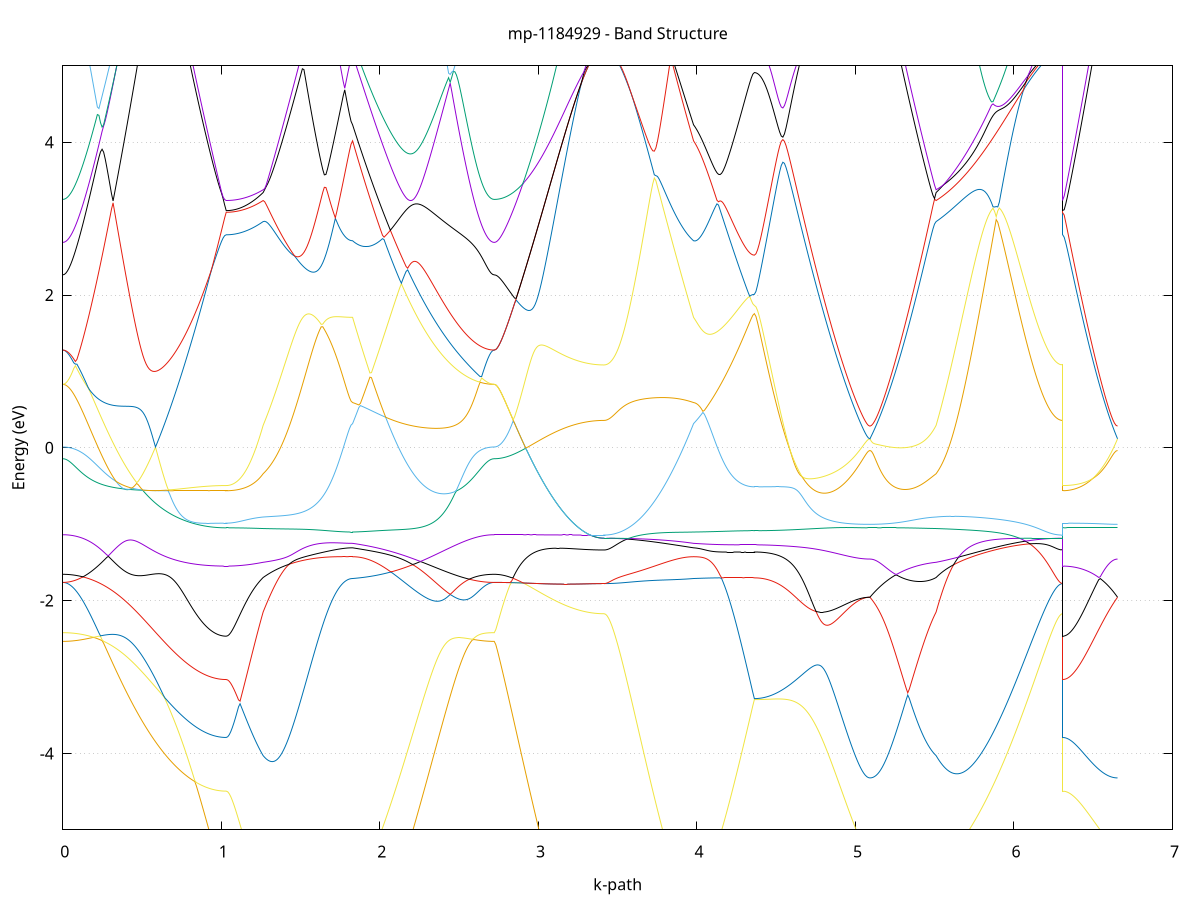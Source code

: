 set title 'mp-1184929 - Band Structure'
set xlabel 'k-path'
set ylabel 'Energy (eV)'
set grid y
set yrange [-5:5]
set terminal png size 800,600
set output 'mp-1184929_bands_gnuplot.png'
plot '-' using 1:2 with lines notitle, '-' using 1:2 with lines notitle, '-' using 1:2 with lines notitle, '-' using 1:2 with lines notitle, '-' using 1:2 with lines notitle, '-' using 1:2 with lines notitle, '-' using 1:2 with lines notitle, '-' using 1:2 with lines notitle, '-' using 1:2 with lines notitle, '-' using 1:2 with lines notitle, '-' using 1:2 with lines notitle, '-' using 1:2 with lines notitle, '-' using 1:2 with lines notitle, '-' using 1:2 with lines notitle, '-' using 1:2 with lines notitle, '-' using 1:2 with lines notitle, '-' using 1:2 with lines notitle, '-' using 1:2 with lines notitle, '-' using 1:2 with lines notitle, '-' using 1:2 with lines notitle, '-' using 1:2 with lines notitle, '-' using 1:2 with lines notitle, '-' using 1:2 with lines notitle, '-' using 1:2 with lines notitle, '-' using 1:2 with lines notitle, '-' using 1:2 with lines notitle, '-' using 1:2 with lines notitle, '-' using 1:2 with lines notitle, '-' using 1:2 with lines notitle, '-' using 1:2 with lines notitle, '-' using 1:2 with lines notitle, '-' using 1:2 with lines notitle, '-' using 1:2 with lines notitle, '-' using 1:2 with lines notitle, '-' using 1:2 with lines notitle, '-' using 1:2 with lines notitle, '-' using 1:2 with lines notitle, '-' using 1:2 with lines notitle, '-' using 1:2 with lines notitle, '-' using 1:2 with lines notitle, '-' using 1:2 with lines notitle, '-' using 1:2 with lines notitle, '-' using 1:2 with lines notitle, '-' using 1:2 with lines notitle, '-' using 1:2 with lines notitle, '-' using 1:2 with lines notitle, '-' using 1:2 with lines notitle, '-' using 1:2 with lines notitle, '-' using 1:2 with lines notitle, '-' using 1:2 with lines notitle, '-' using 1:2 with lines notitle, '-' using 1:2 with lines notitle, '-' using 1:2 with lines notitle, '-' using 1:2 with lines notitle, '-' using 1:2 with lines notitle, '-' using 1:2 with lines notitle, '-' using 1:2 with lines notitle, '-' using 1:2 with lines notitle, '-' using 1:2 with lines notitle, '-' using 1:2 with lines notitle, '-' using 1:2 with lines notitle, '-' using 1:2 with lines notitle, '-' using 1:2 with lines notitle, '-' using 1:2 with lines notitle
0.000000 -62.842664
0.009912 -62.842664
0.019824 -62.842664
0.029737 -62.842664
0.039649 -62.842764
0.049561 -62.842764
0.059473 -62.842764
0.069386 -62.842764
0.079298 -62.842764
0.089210 -62.842864
0.099122 -62.842864
0.109034 -62.842864
0.118947 -62.842864
0.128859 -62.842764
0.138771 -62.842864
0.148683 -62.842864
0.158595 -62.842864
0.168508 -62.842864
0.178420 -62.842864
0.188332 -62.842864
0.198244 -62.842864
0.208157 -62.842864
0.218069 -62.842864
0.227981 -62.842864
0.237893 -62.842964
0.247805 -62.842964
0.257718 -62.842964
0.267630 -62.842964
0.277542 -62.842864
0.287454 -62.842864
0.297367 -62.842864
0.307279 -62.842964
0.317191 -62.842964
0.327103 -62.842864
0.337015 -62.842964
0.346928 -62.842964
0.356840 -62.842964
0.366752 -62.842964
0.376664 -62.842964
0.386576 -62.842964
0.396489 -62.842964
0.406401 -62.842964
0.416313 -62.842864
0.426225 -62.842864
0.436138 -62.842964
0.446050 -62.842964
0.455962 -62.843064
0.465874 -62.843064
0.475786 -62.843064
0.485699 -62.843064
0.495611 -62.843164
0.505523 -62.843164
0.515435 -62.843164
0.525347 -62.843164
0.535260 -62.843164
0.545172 -62.843164
0.555084 -62.843164
0.564996 -62.843164
0.574909 -62.843164
0.584821 -62.843164
0.594733 -62.843064
0.604645 -62.843064
0.614557 -62.843064
0.624470 -62.843064
0.634382 -62.843064
0.644294 -62.843064
0.654206 -62.843064
0.664119 -62.843064
0.674031 -62.843064
0.683943 -62.843064
0.693855 -62.843064
0.703767 -62.843064
0.713680 -62.843064
0.723592 -62.843064
0.733504 -62.843064
0.743416 -62.843064
0.753328 -62.843064
0.763241 -62.843064
0.773153 -62.843064
0.783065 -62.843064
0.792977 -62.843064
0.802890 -62.843164
0.812802 -62.843164
0.822714 -62.843164
0.832626 -62.843164
0.842538 -62.843164
0.852451 -62.843164
0.862363 -62.843164
0.872275 -62.843264
0.882187 -62.843264
0.892100 -62.843264
0.902012 -62.843264
0.911924 -62.843264
0.921836 -62.843264
0.931748 -62.843164
0.941661 -62.843164
0.951573 -62.843164
0.961485 -62.843264
0.971397 -62.843264
0.981309 -62.843264
0.991222 -62.843264
1.001134 -62.843164
1.011046 -62.843164
1.020958 -62.843264
1.030871 -62.843264
1.030871 -62.843264
1.040574 -62.843264
1.050278 -62.843264
1.059982 -62.843264
1.069686 -62.843264
1.079390 -62.843264
1.089094 -62.843264
1.098798 -62.843364
1.108502 -62.843364
1.118206 -62.843364
1.127910 -62.843364
1.137614 -62.843364
1.147318 -62.843364
1.157022 -62.843364
1.166725 -62.843264
1.176429 -62.843264
1.186133 -62.843364
1.195837 -62.843364
1.205541 -62.843364
1.215245 -62.843364
1.224949 -62.843364
1.234653 -62.843364
1.244357 -62.843364
1.254061 -62.843364
1.263765 -62.843364
1.263765 -62.843364
1.273664 -62.843364
1.283563 -62.843364
1.293462 -62.843264
1.303361 -62.843164
1.313261 -62.843164
1.323160 -62.843164
1.333059 -62.843164
1.342958 -62.843164
1.352857 -62.843164
1.362757 -62.843164
1.372656 -62.843264
1.382555 -62.843264
1.392454 -62.843264
1.402354 -62.843264
1.412253 -62.843264
1.422152 -62.843264
1.432051 -62.843264
1.441950 -62.843264
1.451850 -62.843264
1.461749 -62.843164
1.471648 -62.843164
1.481547 -62.843164
1.491446 -62.843164
1.501346 -62.843164
1.511245 -62.843164
1.521144 -62.843164
1.531043 -62.843164
1.540942 -62.843164
1.550842 -62.843164
1.560741 -62.843164
1.570640 -62.843164
1.580539 -62.843164
1.590438 -62.843164
1.600338 -62.843164
1.610237 -62.843164
1.620136 -62.843164
1.630035 -62.843164
1.639934 -62.843164
1.649834 -62.843164
1.659733 -62.843164
1.669632 -62.843164
1.679531 -62.843164
1.689430 -62.843164
1.699330 -62.843064
1.709229 -62.843064
1.719128 -62.843064
1.729027 -62.843164
1.738926 -62.843164
1.748826 -62.843164
1.758725 -62.843164
1.768624 -62.843164
1.778523 -62.843164
1.788422 -62.843164
1.798322 -62.843164
1.808221 -62.843164
1.818120 -62.843164
1.828019 -62.843164
1.828019 -62.843164
1.837948 -62.843164
1.847877 -62.843164
1.857806 -62.843164
1.867735 -62.843164
1.877665 -62.843064
1.887594 -62.843164
1.897523 -62.843164
1.907452 -62.843164
1.917381 -62.843164
1.927310 -62.843164
1.937239 -62.843164
1.947168 -62.843164
1.957097 -62.843064
1.967026 -62.843064
1.976955 -62.843064
1.986884 -62.843064
1.996813 -62.843064
2.006742 -62.843064
2.016672 -62.843064
2.026601 -62.843064
2.036530 -62.842964
2.046459 -62.842964
2.056388 -62.842964
2.066317 -62.843064
2.076246 -62.843064
2.086175 -62.843064
2.096104 -62.843064
2.106033 -62.843064
2.115962 -62.843064
2.125891 -62.842964
2.135820 -62.843064
2.145750 -62.843064
2.155679 -62.843064
2.165608 -62.843064
2.175537 -62.843064
2.185466 -62.843164
2.195395 -62.843164
2.205324 -62.843164
2.215253 -62.843164
2.225182 -62.843164
2.235111 -62.843164
2.245040 -62.843164
2.254969 -62.843164
2.264898 -62.843164
2.274827 -62.843164
2.284757 -62.843164
2.294686 -62.843064
2.304615 -62.843164
2.314544 -62.843164
2.324473 -62.843164
2.334402 -62.843164
2.344331 -62.843164
2.354260 -62.843164
2.364189 -62.843064
2.374118 -62.843064
2.384047 -62.843064
2.393976 -62.843064
2.403905 -62.843064
2.413834 -62.842964
2.423764 -62.842964
2.433693 -62.842864
2.443622 -62.842864
2.453551 -62.842864
2.463480 -62.842764
2.473409 -62.842764
2.483338 -62.842864
2.493267 -62.842864
2.503196 -62.842864
2.513125 -62.842864
2.523054 -62.842764
2.532983 -62.842864
2.542912 -62.842864
2.552841 -62.842864
2.562771 -62.842864
2.572700 -62.842864
2.582629 -62.842964
2.592558 -62.842964
2.602487 -62.842964
2.612416 -62.842964
2.622345 -62.842864
2.632274 -62.842864
2.642203 -62.842864
2.652132 -62.842864
2.662061 -62.842764
2.671990 -62.842764
2.681919 -62.842764
2.691849 -62.842764
2.701778 -62.842664
2.711707 -62.842664
2.721636 -62.842664
2.721636 -62.842664
2.731535 -62.842664
2.741434 -62.842764
2.751333 -62.842764
2.761232 -62.842664
2.771132 -62.842764
2.781031 -62.842764
2.790930 -62.842764
2.800829 -62.842764
2.810728 -62.842764
2.820627 -62.842764
2.830526 -62.842764
2.840426 -62.842764
2.850325 -62.842764
2.860224 -62.842764
2.870123 -62.842764
2.880022 -62.842664
2.889921 -62.842664
2.899821 -62.842664
2.909720 -62.842664
2.919619 -62.842664
2.929518 -62.842664
2.939417 -62.842664
2.949316 -62.842664
2.959216 -62.842664
2.969115 -62.842564
2.979014 -62.842564
2.988913 -62.842564
2.998812 -62.842564
3.008711 -62.842564
3.018610 -62.842564
3.028510 -62.842664
3.038409 -62.842664
3.048308 -62.842664
3.058207 -62.842664
3.068106 -62.842664
3.078005 -62.842664
3.087905 -62.842764
3.097804 -62.842764
3.107703 -62.842764
3.117602 -62.842764
3.127501 -62.842764
3.137400 -62.842764
3.147300 -62.842764
3.157199 -62.842764
3.167098 -62.842764
3.176997 -62.842764
3.186896 -62.842764
3.196795 -62.842764
3.206695 -62.842764
3.216594 -62.842764
3.226493 -62.842764
3.236392 -62.842764
3.246291 -62.842864
3.256190 -62.842864
3.266089 -62.842764
3.275989 -62.842864
3.285888 -62.842864
3.295787 -62.842864
3.305686 -62.842864
3.315585 -62.842864
3.325484 -62.842964
3.335384 -62.842964
3.345283 -62.842964
3.355182 -62.842964
3.365081 -62.842964
3.374980 -62.842964
3.384879 -62.842964
3.394779 -62.842964
3.404678 -62.842864
3.414577 -62.842864
3.414577 -62.842864
3.424476 -62.842964
3.434375 -62.842964
3.444274 -62.842964
3.454174 -62.842964
3.464073 -62.842964
3.473972 -62.842964
3.483871 -62.842964
3.493770 -62.842964
3.503670 -62.842964
3.513569 -62.842964
3.523468 -62.842964
3.533367 -62.842864
3.543266 -62.842864
3.553166 -62.842864
3.563065 -62.842864
3.572964 -62.842964
3.582863 -62.842964
3.592762 -62.843064
3.602662 -62.843064
3.612561 -62.843064
3.622460 -62.843064
3.632359 -62.843064
3.642258 -62.843064
3.652158 -62.843064
3.662057 -62.843064
3.671956 -62.843064
3.681855 -62.843064
3.691754 -62.842964
3.701654 -62.842964
3.711553 -62.842964
3.721452 -62.842964
3.731351 -62.842964
3.741251 -62.842864
3.751150 -62.842864
3.761049 -62.842864
3.770948 -62.842864
3.780847 -62.842864
3.790747 -62.842964
3.800646 -62.842964
3.810545 -62.842964
3.820444 -62.842964
3.830343 -62.843064
3.840243 -62.843064
3.850142 -62.843064
3.860041 -62.843064
3.869940 -62.842964
3.879839 -62.842964
3.889739 -62.843064
3.899638 -62.843064
3.909537 -62.843064
3.919436 -62.843064
3.929335 -62.843064
3.939235 -62.843164
3.949134 -62.843164
3.959033 -62.843264
3.968932 -62.843164
3.978831 -62.843164
3.978831 -62.843164
3.988668 -62.843164
3.998504 -62.843164
4.008340 -62.843164
4.018177 -62.843164
4.028013 -62.843164
4.037849 -62.843164
4.047686 -62.843164
4.057522 -62.843164
4.067358 -62.843164
4.077195 -62.843164
4.087031 -62.843164
4.096867 -62.843164
4.106704 -62.843164
4.116540 -62.843164
4.126376 -62.843164
4.136213 -62.843164
4.146049 -62.843164
4.155885 -62.843164
4.165722 -62.843164
4.175558 -62.843164
4.185394 -62.843164
4.195230 -62.843164
4.205067 -62.843164
4.214903 -62.843164
4.224739 -62.843164
4.234576 -62.843164
4.244412 -62.843164
4.254248 -62.843164
4.264085 -62.843164
4.273921 -62.843164
4.283757 -62.843064
4.293594 -62.843064
4.303430 -62.843064
4.313266 -62.843064
4.323103 -62.843064
4.332939 -62.843064
4.342775 -62.843164
4.352612 -62.843164
4.362448 -62.843164
4.362448 -62.843164
4.372433 -62.843164
4.382419 -62.843164
4.392404 -62.843164
4.402390 -62.843164
4.412375 -62.843164
4.422360 -62.843164
4.432346 -62.843064
4.442331 -62.843064
4.452317 -62.843164
4.462302 -62.843064
4.472288 -62.843064
4.482273 -62.843064
4.492258 -62.843064
4.502244 -62.843064
4.512229 -62.843064
4.522215 -62.843064
4.532200 -62.843064
4.542186 -62.843064
4.552171 -62.843064
4.562156 -62.843064
4.572142 -62.843064
4.582127 -62.843164
4.592113 -62.843164
4.602098 -62.843164
4.612083 -62.843164
4.622069 -62.843164
4.632054 -62.843164
4.642040 -62.843164
4.652025 -62.843164
4.662011 -62.843164
4.671996 -62.843164
4.681981 -62.843164
4.691967 -62.843164
4.701952 -62.843164
4.711938 -62.843164
4.721923 -62.843164
4.731908 -62.843164
4.741894 -62.843164
4.751879 -62.843164
4.761865 -62.843164
4.771850 -62.843064
4.781836 -62.843064
4.791821 -62.843164
4.801806 -62.843164
4.811792 -62.843164
4.821777 -62.843164
4.831763 -62.843164
4.841748 -62.843164
4.851733 -62.843164
4.861719 -62.843164
4.871704 -62.843164
4.881690 -62.843164
4.891675 -62.843164
4.901661 -62.843164
4.911646 -62.843164
4.921631 -62.843164
4.931617 -62.843164
4.941602 -62.843164
4.951588 -62.843164
4.961573 -62.843264
4.971558 -62.843264
4.981544 -62.843264
4.991529 -62.843164
5.001515 -62.843164
5.011500 -62.843264
5.021486 -62.843264
5.031471 -62.843264
5.041456 -62.843264
5.051442 -62.843264
5.061427 -62.843364
5.071413 -62.843364
5.081398 -62.843364
5.091384 -62.843364
5.091384 -62.843364
5.101323 -62.843364
5.111263 -62.843364
5.121203 -62.843364
5.131143 -62.843364
5.141082 -62.843264
5.151022 -62.843264
5.160962 -62.843264
5.170902 -62.843264
5.180841 -62.843264
5.190781 -62.843264
5.200721 -62.843264
5.210661 -62.843264
5.220601 -62.843264
5.230540 -62.843264
5.240480 -62.843264
5.250420 -62.843264
5.260360 -62.843264
5.270299 -62.843264
5.280239 -62.843264
5.290179 -62.843264
5.300119 -62.843264
5.310058 -62.843164
5.319998 -62.843164
5.329938 -62.843264
5.339878 -62.843264
5.349818 -62.843264
5.359757 -62.843264
5.369697 -62.843264
5.379637 -62.843264
5.389577 -62.843364
5.399516 -62.843364
5.409456 -62.843264
5.419396 -62.843264
5.429336 -62.843264
5.439275 -62.843264
5.449215 -62.843264
5.459155 -62.843264
5.469095 -62.843264
5.479035 -62.843364
5.488974 -62.843364
5.498914 -62.843364
5.508854 -62.843364
5.508854 -62.843364
5.518829 -62.843364
5.528803 -62.843364
5.538778 -62.843364
5.548753 -62.843364
5.558727 -62.843364
5.568702 -62.843264
5.578677 -62.843164
5.588652 -62.843164
5.598626 -62.843164
5.608601 -62.843164
5.618576 -62.843164
5.628550 -62.843064
5.638525 -62.843064
5.648500 -62.843064
5.658474 -62.843064
5.668449 -62.842964
5.678424 -62.842964
5.688399 -62.842964
5.698373 -62.842964
5.708348 -62.843064
5.718323 -62.843064
5.728297 -62.843064
5.738272 -62.843064
5.748247 -62.843064
5.758222 -62.843064
5.768196 -62.843064
5.778171 -62.843064
5.788146 -62.843064
5.798120 -62.843064
5.808095 -62.843064
5.818070 -62.843064
5.828044 -62.843064
5.838019 -62.843064
5.847994 -62.843064
5.857969 -62.843064
5.867943 -62.843064
5.877918 -62.843064
5.887893 -62.843064
5.897867 -62.842964
5.907842 -62.842964
5.917817 -62.843064
5.927792 -62.843064
5.937766 -62.843064
5.947741 -62.843064
5.957716 -62.842964
5.967690 -62.843064
5.977665 -62.843064
5.987640 -62.843064
5.997614 -62.843064
6.007589 -62.843064
6.017564 -62.843064
6.027539 -62.842964
6.037513 -62.842964
6.047488 -62.842964
6.057463 -62.842964
6.067437 -62.842964
6.077412 -62.842864
6.087387 -62.842864
6.097361 -62.842964
6.107336 -62.842964
6.117311 -62.842864
6.127286 -62.842864
6.137260 -62.842864
6.147235 -62.842864
6.157210 -62.842864
6.167184 -62.842964
6.177159 -62.842964
6.187134 -62.842964
6.197109 -62.842964
6.207083 -62.842964
6.217058 -62.842964
6.227033 -62.842864
6.237007 -62.842964
6.246982 -62.842964
6.256957 -62.842964
6.266931 -62.842964
6.276906 -62.842964
6.286881 -62.842964
6.296856 -62.842964
6.306830 -62.842864
6.306830 -62.843264
6.316729 -62.843264
6.326629 -62.843264
6.336528 -62.843264
6.346427 -62.843164
6.356326 -62.843164
6.366225 -62.843164
6.376124 -62.843164
6.386024 -62.843164
6.395923 -62.843164
6.405822 -62.843164
6.415721 -62.843264
6.425620 -62.843264
6.435519 -62.843264
6.445419 -62.843364
6.455318 -62.843364
6.465217 -62.843364
6.475116 -62.843364
6.485015 -62.843364
6.494914 -62.843364
6.504813 -62.843364
6.514713 -62.843364
6.524612 -62.843364
6.534511 -62.843364
6.544410 -62.843264
6.554309 -62.843264
6.564208 -62.843264
6.574108 -62.843264
6.584007 -62.843264
6.593906 -62.843364
6.603805 -62.843364
6.613704 -62.843364
6.623603 -62.843364
6.633503 -62.843364
6.643402 -62.843364
6.653301 -62.843364
e
0.000000 -62.842664
0.009912 -62.842664
0.019824 -62.842664
0.029737 -62.842664
0.039649 -62.842664
0.049561 -62.842764
0.059473 -62.842764
0.069386 -62.842764
0.079298 -62.842764
0.089210 -62.842764
0.099122 -62.842764
0.109034 -62.842764
0.118947 -62.842764
0.128859 -62.842764
0.138771 -62.842764
0.148683 -62.842764
0.158595 -62.842764
0.168508 -62.842764
0.178420 -62.842764
0.188332 -62.842764
0.198244 -62.842764
0.208157 -62.842864
0.218069 -62.842764
0.227981 -62.842764
0.237893 -62.842864
0.247805 -62.842864
0.257718 -62.842864
0.267630 -62.842864
0.277542 -62.842864
0.287454 -62.842864
0.297367 -62.842864
0.307279 -62.842764
0.317191 -62.842864
0.327103 -62.842864
0.337015 -62.842864
0.346928 -62.842864
0.356840 -62.842864
0.366752 -62.842864
0.376664 -62.842964
0.386576 -62.842964
0.396489 -62.842964
0.406401 -62.842864
0.416313 -62.842864
0.426225 -62.842864
0.436138 -62.842964
0.446050 -62.842964
0.455962 -62.842964
0.465874 -62.842964
0.475786 -62.843064
0.485699 -62.843064
0.495611 -62.843064
0.505523 -62.843064
0.515435 -62.843064
0.525347 -62.843064
0.535260 -62.843064
0.545172 -62.843064
0.555084 -62.843064
0.564996 -62.843064
0.574909 -62.843064
0.584821 -62.843064
0.594733 -62.842964
0.604645 -62.842964
0.614557 -62.842964
0.624470 -62.842964
0.634382 -62.842964
0.644294 -62.842964
0.654206 -62.842964
0.664119 -62.842964
0.674031 -62.842964
0.683943 -62.842964
0.693855 -62.842964
0.703767 -62.842964
0.713680 -62.842964
0.723592 -62.842964
0.733504 -62.842964
0.743416 -62.842964
0.753328 -62.842964
0.763241 -62.842964
0.773153 -62.843064
0.783065 -62.843064
0.792977 -62.843064
0.802890 -62.843064
0.812802 -62.843064
0.822714 -62.843064
0.832626 -62.843164
0.842538 -62.843064
0.852451 -62.843164
0.862363 -62.843064
0.872275 -62.843164
0.882187 -62.843164
0.892100 -62.843164
0.902012 -62.843164
0.911924 -62.843064
0.921836 -62.843064
0.931748 -62.843064
0.941661 -62.843064
0.951573 -62.843064
0.961485 -62.843064
0.971397 -62.843064
0.981309 -62.843064
0.991222 -62.843064
1.001134 -62.843064
1.011046 -62.843064
1.020958 -62.843064
1.030871 -62.843064
1.030871 -62.843064
1.040574 -62.843064
1.050278 -62.843064
1.059982 -62.843064
1.069686 -62.843164
1.079390 -62.843164
1.089094 -62.843164
1.098798 -62.843164
1.108502 -62.843264
1.118206 -62.843264
1.127910 -62.843264
1.137614 -62.843264
1.147318 -62.843264
1.157022 -62.843264
1.166725 -62.843264
1.176429 -62.843164
1.186133 -62.843164
1.195837 -62.843064
1.205541 -62.843064
1.215245 -62.843064
1.224949 -62.843064
1.234653 -62.843164
1.244357 -62.843164
1.254061 -62.843064
1.263765 -62.843064
1.263765 -62.843064
1.273664 -62.843164
1.283563 -62.843064
1.293462 -62.843064
1.303361 -62.843064
1.313261 -62.842964
1.323160 -62.842964
1.333059 -62.842964
1.342958 -62.842964
1.352857 -62.842964
1.362757 -62.842964
1.372656 -62.843064
1.382555 -62.843064
1.392454 -62.843064
1.402354 -62.843064
1.412253 -62.842964
1.422152 -62.842964
1.432051 -62.842964
1.441950 -62.842964
1.451850 -62.843064
1.461749 -62.842964
1.471648 -62.843064
1.481547 -62.842964
1.491446 -62.842964
1.501346 -62.842964
1.511245 -62.842964
1.521144 -62.842964
1.531043 -62.842964
1.540942 -62.842964
1.550842 -62.842964
1.560741 -62.843064
1.570640 -62.843064
1.580539 -62.842964
1.590438 -62.842964
1.600338 -62.842964
1.610237 -62.842964
1.620136 -62.842964
1.630035 -62.842864
1.639934 -62.842864
1.649834 -62.842764
1.659733 -62.842864
1.669632 -62.842864
1.679531 -62.842764
1.689430 -62.842764
1.699330 -62.842764
1.709229 -62.842764
1.719128 -62.842764
1.729027 -62.842764
1.738926 -62.842764
1.748826 -62.842764
1.758725 -62.842764
1.768624 -62.842764
1.778523 -62.842764
1.788422 -62.842764
1.798322 -62.842764
1.808221 -62.842764
1.818120 -62.842764
1.828019 -62.842764
1.828019 -62.842764
1.837948 -62.842764
1.847877 -62.842764
1.857806 -62.842764
1.867735 -62.842764
1.877665 -62.842764
1.887594 -62.842764
1.897523 -62.842764
1.907452 -62.842764
1.917381 -62.842764
1.927310 -62.842764
1.937239 -62.842764
1.947168 -62.842764
1.957097 -62.842764
1.967026 -62.842764
1.976955 -62.842764
1.986884 -62.842764
1.996813 -62.842764
2.006742 -62.842764
2.016672 -62.842764
2.026601 -62.842764
2.036530 -62.842764
2.046459 -62.842864
2.056388 -62.842864
2.066317 -62.842864
2.076246 -62.842864
2.086175 -62.842864
2.096104 -62.842864
2.106033 -62.842864
2.115962 -62.842864
2.125891 -62.842764
2.135820 -62.842864
2.145750 -62.842864
2.155679 -62.842864
2.165608 -62.842864
2.175537 -62.842864
2.185466 -62.842864
2.195395 -62.842864
2.205324 -62.842864
2.215253 -62.842864
2.225182 -62.842864
2.235111 -62.842764
2.245040 -62.842764
2.254969 -62.842764
2.264898 -62.842764
2.274827 -62.842864
2.284757 -62.842864
2.294686 -62.842864
2.304615 -62.842764
2.314544 -62.842764
2.324473 -62.842764
2.334402 -62.842764
2.344331 -62.842764
2.354260 -62.842764
2.364189 -62.842764
2.374118 -62.842764
2.384047 -62.842764
2.393976 -62.842764
2.403905 -62.842764
2.413834 -62.842764
2.423764 -62.842764
2.433693 -62.842764
2.443622 -62.842764
2.453551 -62.842664
2.463480 -62.842664
2.473409 -62.842664
2.483338 -62.842764
2.493267 -62.842764
2.503196 -62.842764
2.513125 -62.842764
2.523054 -62.842764
2.532983 -62.842664
2.542912 -62.842664
2.552841 -62.842664
2.562771 -62.842664
2.572700 -62.842664
2.582629 -62.842764
2.592558 -62.842764
2.602487 -62.842764
2.612416 -62.842764
2.622345 -62.842764
2.632274 -62.842664
2.642203 -62.842664
2.652132 -62.842664
2.662061 -62.842664
2.671990 -62.842764
2.681919 -62.842764
2.691849 -62.842664
2.701778 -62.842664
2.711707 -62.842664
2.721636 -62.842664
2.721636 -62.842664
2.731535 -62.842664
2.741434 -62.842764
2.751333 -62.842764
2.761232 -62.842664
2.771132 -62.842764
2.781031 -62.842764
2.790930 -62.842764
2.800829 -62.842764
2.810728 -62.842764
2.820627 -62.842764
2.830526 -62.842764
2.840426 -62.842764
2.850325 -62.842764
2.860224 -62.842764
2.870123 -62.842764
2.880022 -62.842664
2.889921 -62.842664
2.899821 -62.842664
2.909720 -62.842664
2.919619 -62.842664
2.929518 -62.842664
2.939417 -62.842664
2.949316 -62.842664
2.959216 -62.842664
2.969115 -62.842564
2.979014 -62.842564
2.988913 -62.842564
2.998812 -62.842564
3.008711 -62.842564
3.018610 -62.842564
3.028510 -62.842664
3.038409 -62.842664
3.048308 -62.842664
3.058207 -62.842664
3.068106 -62.842664
3.078005 -62.842664
3.087905 -62.842764
3.097804 -62.842764
3.107703 -62.842764
3.117602 -62.842764
3.127501 -62.842764
3.137400 -62.842764
3.147300 -62.842764
3.157199 -62.842764
3.167098 -62.842764
3.176997 -62.842764
3.186896 -62.842764
3.196795 -62.842764
3.206695 -62.842764
3.216594 -62.842764
3.226493 -62.842764
3.236392 -62.842764
3.246291 -62.842864
3.256190 -62.842864
3.266089 -62.842764
3.275989 -62.842864
3.285888 -62.842864
3.295787 -62.842864
3.305686 -62.842864
3.315585 -62.842864
3.325484 -62.842964
3.335384 -62.842964
3.345283 -62.842964
3.355182 -62.842964
3.365081 -62.842964
3.374980 -62.842964
3.384879 -62.842964
3.394779 -62.842964
3.404678 -62.842864
3.414577 -62.842864
3.414577 -62.842864
3.424476 -62.842864
3.434375 -62.842864
3.444274 -62.842864
3.454174 -62.842864
3.464073 -62.842864
3.473972 -62.842964
3.483871 -62.842964
3.493770 -62.842964
3.503670 -62.842964
3.513569 -62.842964
3.523468 -62.842964
3.533367 -62.842864
3.543266 -62.842864
3.553166 -62.842764
3.563065 -62.842864
3.572964 -62.842864
3.582863 -62.842864
3.592762 -62.842864
3.602662 -62.842864
3.612561 -62.842864
3.622460 -62.842864
3.632359 -62.842864
3.642258 -62.842764
3.652158 -62.842764
3.662057 -62.842764
3.671956 -62.842764
3.681855 -62.842764
3.691754 -62.842764
3.701654 -62.842764
3.711553 -62.842764
3.721452 -62.842764
3.731351 -62.842864
3.741251 -62.842864
3.751150 -62.842764
3.761049 -62.842764
3.770948 -62.842764
3.780847 -62.842764
3.790747 -62.842764
3.800646 -62.842764
3.810545 -62.842764
3.820444 -62.842764
3.830343 -62.842764
3.840243 -62.842764
3.850142 -62.842764
3.860041 -62.842764
3.869940 -62.842664
3.879839 -62.842664
3.889739 -62.842764
3.899638 -62.842764
3.909537 -62.842764
3.919436 -62.842764
3.929335 -62.842764
3.939235 -62.842764
3.949134 -62.842764
3.959033 -62.842764
3.968932 -62.842764
3.978831 -62.842764
3.978831 -62.842764
3.988668 -62.842764
3.998504 -62.842764
4.008340 -62.842764
4.018177 -62.842764
4.028013 -62.842764
4.037849 -62.842764
4.047686 -62.842764
4.057522 -62.842764
4.067358 -62.842764
4.077195 -62.842764
4.087031 -62.842664
4.096867 -62.842664
4.106704 -62.842664
4.116540 -62.842664
4.126376 -62.842664
4.136213 -62.842664
4.146049 -62.842664
4.155885 -62.842664
4.165722 -62.842664
4.175558 -62.842764
4.185394 -62.842764
4.195230 -62.842764
4.205067 -62.842664
4.214903 -62.842764
4.224739 -62.842764
4.234576 -62.842764
4.244412 -62.842764
4.254248 -62.842664
4.264085 -62.842664
4.273921 -62.842664
4.283757 -62.842664
4.293594 -62.842764
4.303430 -62.842664
4.313266 -62.842664
4.323103 -62.842764
4.332939 -62.842764
4.342775 -62.842764
4.352612 -62.842764
4.362448 -62.842764
4.362448 -62.842764
4.372433 -62.842864
4.382419 -62.842764
4.392404 -62.842764
4.402390 -62.842764
4.412375 -62.842764
4.422360 -62.842764
4.432346 -62.842864
4.442331 -62.842864
4.452317 -62.842864
4.462302 -62.842864
4.472288 -62.842864
4.482273 -62.842864
4.492258 -62.842864
4.502244 -62.842864
4.512229 -62.842864
4.522215 -62.842864
4.532200 -62.842864
4.542186 -62.842864
4.552171 -62.842864
4.562156 -62.842864
4.572142 -62.842864
4.582127 -62.842864
4.592113 -62.842864
4.602098 -62.842864
4.612083 -62.842864
4.622069 -62.842964
4.632054 -62.842964
4.642040 -62.842964
4.652025 -62.842964
4.662011 -62.842864
4.671996 -62.842864
4.681981 -62.842964
4.691967 -62.842964
4.701952 -62.842964
4.711938 -62.842964
4.721923 -62.842964
4.731908 -62.842964
4.741894 -62.842964
4.751879 -62.842964
4.761865 -62.842964
4.771850 -62.842964
4.781836 -62.842964
4.791821 -62.843064
4.801806 -62.843064
4.811792 -62.843064
4.821777 -62.843064
4.831763 -62.843064
4.841748 -62.843064
4.851733 -62.843064
4.861719 -62.843064
4.871704 -62.843064
4.881690 -62.843064
4.891675 -62.843064
4.901661 -62.843064
4.911646 -62.843164
4.921631 -62.843064
4.931617 -62.843164
4.941602 -62.843164
4.951588 -62.843164
4.961573 -62.843264
4.971558 -62.843264
4.981544 -62.843264
4.991529 -62.843164
5.001515 -62.843164
5.011500 -62.843264
5.021486 -62.843264
5.031471 -62.843164
5.041456 -62.843164
5.051442 -62.843264
5.061427 -62.843264
5.071413 -62.843264
5.081398 -62.843364
5.091384 -62.843364
5.091384 -62.843364
5.101323 -62.843364
5.111263 -62.843364
5.121203 -62.843364
5.131143 -62.843264
5.141082 -62.843264
5.151022 -62.843264
5.160962 -62.843264
5.170902 -62.843264
5.180841 -62.843164
5.190781 -62.843164
5.200721 -62.843164
5.210661 -62.843164
5.220601 -62.843164
5.230540 -62.843164
5.240480 -62.843164
5.250420 -62.843164
5.260360 -62.843164
5.270299 -62.843164
5.280239 -62.843164
5.290179 -62.843164
5.300119 -62.843164
5.310058 -62.843064
5.319998 -62.843064
5.329938 -62.843064
5.339878 -62.843064
5.349818 -62.843064
5.359757 -62.843064
5.369697 -62.843064
5.379637 -62.843064
5.389577 -62.843064
5.399516 -62.843064
5.409456 -62.843064
5.419396 -62.843064
5.429336 -62.843064
5.439275 -62.843064
5.449215 -62.843064
5.459155 -62.843064
5.469095 -62.843064
5.479035 -62.843164
5.488974 -62.843064
5.498914 -62.843164
5.508854 -62.843064
5.508854 -62.843064
5.518829 -62.843064
5.528803 -62.843064
5.538778 -62.843064
5.548753 -62.843064
5.558727 -62.843064
5.568702 -62.843064
5.578677 -62.843064
5.588652 -62.843064
5.598626 -62.842964
5.608601 -62.842964
5.618576 -62.842964
5.628550 -62.842964
5.638525 -62.842964
5.648500 -62.842964
5.658474 -62.843064
5.668449 -62.842964
5.678424 -62.842964
5.688399 -62.842964
5.698373 -62.842964
5.708348 -62.843064
5.718323 -62.843064
5.728297 -62.843064
5.738272 -62.842964
5.748247 -62.842964
5.758222 -62.842964
5.768196 -62.842964
5.778171 -62.842964
5.788146 -62.842964
5.798120 -62.843064
5.808095 -62.843064
5.818070 -62.843064
5.828044 -62.843064
5.838019 -62.842964
5.847994 -62.842964
5.857969 -62.842964
5.867943 -62.842964
5.877918 -62.842864
5.887893 -62.842864
5.897867 -62.842764
5.907842 -62.842764
5.917817 -62.842764
5.927792 -62.842764
5.937766 -62.842764
5.947741 -62.842864
5.957716 -62.842864
5.967690 -62.842864
5.977665 -62.842864
5.987640 -62.842964
5.997614 -62.842964
6.007589 -62.842964
6.017564 -62.842964
6.027539 -62.842964
6.037513 -62.842964
6.047488 -62.842964
6.057463 -62.842964
6.067437 -62.842964
6.077412 -62.842864
6.087387 -62.842864
6.097361 -62.842864
6.107336 -62.842864
6.117311 -62.842864
6.127286 -62.842864
6.137260 -62.842864
6.147235 -62.842864
6.157210 -62.842864
6.167184 -62.842864
6.177159 -62.842864
6.187134 -62.842864
6.197109 -62.842964
6.207083 -62.842964
6.217058 -62.842864
6.227033 -62.842864
6.237007 -62.842864
6.246982 -62.842864
6.256957 -62.842964
6.266931 -62.842964
6.276906 -62.842964
6.286881 -62.842964
6.296856 -62.842964
6.306830 -62.842864
6.306830 -62.843064
6.316729 -62.843064
6.326629 -62.843064
6.336528 -62.843064
6.346427 -62.843064
6.356326 -62.843064
6.366225 -62.843064
6.376124 -62.843064
6.386024 -62.843064
6.395923 -62.843064
6.405822 -62.843064
6.415721 -62.843164
6.425620 -62.843164
6.435519 -62.843164
6.445419 -62.843264
6.455318 -62.843264
6.465217 -62.843264
6.475116 -62.843264
6.485015 -62.843364
6.494914 -62.843364
6.504813 -62.843364
6.514713 -62.843364
6.524612 -62.843364
6.534511 -62.843364
6.544410 -62.843264
6.554309 -62.843264
6.564208 -62.843264
6.574108 -62.843264
6.584007 -62.843264
6.593906 -62.843264
6.603805 -62.843264
6.613704 -62.843364
6.623603 -62.843364
6.633503 -62.843364
6.643402 -62.843364
6.653301 -62.843364
e
0.000000 -62.828164
0.009912 -62.828164
0.019824 -62.828264
0.029737 -62.828264
0.039649 -62.828364
0.049561 -62.828464
0.059473 -62.828464
0.069386 -62.828464
0.079298 -62.828364
0.089210 -62.828364
0.099122 -62.828364
0.109034 -62.828364
0.118947 -62.828364
0.128859 -62.828364
0.138771 -62.828364
0.148683 -62.828364
0.158595 -62.828264
0.168508 -62.828264
0.178420 -62.828264
0.188332 -62.828264
0.198244 -62.828264
0.208157 -62.828264
0.218069 -62.828164
0.227981 -62.828164
0.237893 -62.828264
0.247805 -62.828264
0.257718 -62.828264
0.267630 -62.828264
0.277542 -62.828264
0.287454 -62.828264
0.297367 -62.828264
0.307279 -62.828264
0.317191 -62.828264
0.327103 -62.828164
0.337015 -62.828164
0.346928 -62.828164
0.356840 -62.828164
0.366752 -62.828164
0.376664 -62.828164
0.386576 -62.828164
0.396489 -62.828164
0.406401 -62.828064
0.416313 -62.828064
0.426225 -62.828064
0.436138 -62.828064
0.446050 -62.828164
0.455962 -62.828164
0.465874 -62.828164
0.475786 -62.828264
0.485699 -62.828264
0.495611 -62.828264
0.505523 -62.828264
0.515435 -62.828264
0.525347 -62.828264
0.535260 -62.828264
0.545172 -62.828264
0.555084 -62.828264
0.564996 -62.828264
0.574909 -62.828264
0.584821 -62.828264
0.594733 -62.828264
0.604645 -62.828264
0.614557 -62.828264
0.624470 -62.828264
0.634382 -62.828164
0.644294 -62.828264
0.654206 -62.828264
0.664119 -62.828264
0.674031 -62.828264
0.683943 -62.828264
0.693855 -62.828264
0.703767 -62.828264
0.713680 -62.828264
0.723592 -62.828264
0.733504 -62.828264
0.743416 -62.828264
0.753328 -62.828164
0.763241 -62.828264
0.773153 -62.828264
0.783065 -62.828164
0.792977 -62.828264
0.802890 -62.828264
0.812802 -62.828264
0.822714 -62.828264
0.832626 -62.828264
0.842538 -62.828264
0.852451 -62.828364
0.862363 -62.828364
0.872275 -62.828364
0.882187 -62.828364
0.892100 -62.828364
0.902012 -62.828264
0.911924 -62.828264
0.921836 -62.828164
0.931748 -62.828164
0.941661 -62.828164
0.951573 -62.828164
0.961485 -62.828164
0.971397 -62.828164
0.981309 -62.828164
0.991222 -62.828164
1.001134 -62.828164
1.011046 -62.828164
1.020958 -62.828164
1.030871 -62.828164
1.030871 -62.828164
1.040574 -62.828164
1.050278 -62.828164
1.059982 -62.828164
1.069686 -62.828164
1.079390 -62.828164
1.089094 -62.828164
1.098798 -62.828264
1.108502 -62.828264
1.118206 -62.828264
1.127910 -62.828264
1.137614 -62.828364
1.147318 -62.828364
1.157022 -62.828364
1.166725 -62.828264
1.176429 -62.828264
1.186133 -62.828364
1.195837 -62.828364
1.205541 -62.828364
1.215245 -62.828364
1.224949 -62.828364
1.234653 -62.828264
1.244357 -62.828264
1.254061 -62.828364
1.263765 -62.828364
1.263765 -62.828364
1.273664 -62.828364
1.283563 -62.828364
1.293462 -62.828264
1.303361 -62.828264
1.313261 -62.828264
1.323160 -62.828264
1.333059 -62.828264
1.342958 -62.828264
1.352857 -62.828264
1.362757 -62.828264
1.372656 -62.828264
1.382555 -62.828264
1.392454 -62.828364
1.402354 -62.828364
1.412253 -62.828364
1.422152 -62.828364
1.432051 -62.828364
1.441950 -62.828264
1.451850 -62.828364
1.461749 -62.828264
1.471648 -62.828264
1.481547 -62.828364
1.491446 -62.828364
1.501346 -62.828364
1.511245 -62.828364
1.521144 -62.828364
1.531043 -62.828364
1.540942 -62.828364
1.550842 -62.828364
1.560741 -62.828364
1.570640 -62.828364
1.580539 -62.828264
1.590438 -62.828264
1.600338 -62.828264
1.610237 -62.828264
1.620136 -62.828264
1.630035 -62.828264
1.639934 -62.828264
1.649834 -62.828264
1.659733 -62.828264
1.669632 -62.828264
1.679531 -62.828264
1.689430 -62.828264
1.699330 -62.828264
1.709229 -62.828264
1.719128 -62.828264
1.729027 -62.828264
1.738926 -62.828264
1.748826 -62.828264
1.758725 -62.828264
1.768624 -62.828264
1.778523 -62.828264
1.788422 -62.828264
1.798322 -62.828264
1.808221 -62.828264
1.818120 -62.828264
1.828019 -62.828264
1.828019 -62.828264
1.837948 -62.828264
1.847877 -62.828264
1.857806 -62.828264
1.867735 -62.828264
1.877665 -62.828264
1.887594 -62.828364
1.897523 -62.828364
1.907452 -62.828364
1.917381 -62.828264
1.927310 -62.828264
1.937239 -62.828364
1.947168 -62.828364
1.957097 -62.828364
1.967026 -62.828364
1.976955 -62.828364
1.986884 -62.828364
1.996813 -62.828364
2.006742 -62.828364
2.016672 -62.828364
2.026601 -62.828264
2.036530 -62.828264
2.046459 -62.828364
2.056388 -62.828264
2.066317 -62.828264
2.076246 -62.828264
2.086175 -62.828264
2.096104 -62.828264
2.106033 -62.828264
2.115962 -62.828264
2.125891 -62.828164
2.135820 -62.828164
2.145750 -62.828164
2.155679 -62.828164
2.165608 -62.828164
2.175537 -62.828164
2.185466 -62.828164
2.195395 -62.828164
2.205324 -62.828164
2.215253 -62.828164
2.225182 -62.828164
2.235111 -62.828164
2.245040 -62.828164
2.254969 -62.828164
2.264898 -62.828164
2.274827 -62.828264
2.284757 -62.828164
2.294686 -62.828164
2.304615 -62.828164
2.314544 -62.828164
2.324473 -62.828164
2.334402 -62.828164
2.344331 -62.828164
2.354260 -62.828164
2.364189 -62.828164
2.374118 -62.828164
2.384047 -62.828164
2.393976 -62.828164
2.403905 -62.828164
2.413834 -62.828164
2.423764 -62.828164
2.433693 -62.828164
2.443622 -62.828164
2.453551 -62.828064
2.463480 -62.828064
2.473409 -62.828064
2.483338 -62.828164
2.493267 -62.828164
2.503196 -62.828164
2.513125 -62.828164
2.523054 -62.828164
2.532983 -62.828164
2.542912 -62.828264
2.552841 -62.828264
2.562771 -62.828264
2.572700 -62.828264
2.582629 -62.828264
2.592558 -62.828364
2.602487 -62.828364
2.612416 -62.828364
2.622345 -62.828364
2.632274 -62.828364
2.642203 -62.828364
2.652132 -62.828364
2.662061 -62.828364
2.671990 -62.828364
2.681919 -62.828364
2.691849 -62.828364
2.701778 -62.828264
2.711707 -62.828164
2.721636 -62.828164
2.721636 -62.828164
2.731535 -62.828264
2.741434 -62.828364
2.751333 -62.828364
2.761232 -62.828164
2.771132 -62.828264
2.781031 -62.828264
2.790930 -62.828264
2.800829 -62.828264
2.810728 -62.828264
2.820627 -62.828264
2.830526 -62.828264
2.840426 -62.828264
2.850325 -62.828164
2.860224 -62.828164
2.870123 -62.828164
2.880022 -62.828164
2.889921 -62.828164
2.899821 -62.828164
2.909720 -62.828164
2.919619 -62.828264
2.929518 -62.828264
2.939417 -62.828164
2.949316 -62.828064
2.959216 -62.828064
2.969115 -62.828064
2.979014 -62.828064
2.988913 -62.828064
2.998812 -62.828064
3.008711 -62.828064
3.018610 -62.828064
3.028510 -62.828064
3.038409 -62.828064
3.048308 -62.828064
3.058207 -62.828064
3.068106 -62.828064
3.078005 -62.828264
3.087905 -62.828364
3.097804 -62.828364
3.107703 -62.828464
3.117602 -62.828464
3.127501 -62.828464
3.137400 -62.828364
3.147300 -62.828364
3.157199 -62.828364
3.167098 -62.828264
3.176997 -62.828264
3.186896 -62.828264
3.196795 -62.828264
3.206695 -62.828264
3.216594 -62.828264
3.226493 -62.828264
3.236392 -62.828264
3.246291 -62.828264
3.256190 -62.828264
3.266089 -62.828264
3.275989 -62.828364
3.285888 -62.828464
3.295787 -62.828564
3.305686 -62.828564
3.315585 -62.828564
3.325484 -62.828564
3.335384 -62.828564
3.345283 -62.828564
3.355182 -62.828564
3.365081 -62.828564
3.374980 -62.828564
3.384879 -62.828564
3.394779 -62.828564
3.404678 -62.828564
3.414577 -62.828664
3.414577 -62.828664
3.424476 -62.828664
3.434375 -62.828664
3.444274 -62.828564
3.454174 -62.828564
3.464073 -62.828564
3.473972 -62.828564
3.483871 -62.828564
3.493770 -62.828564
3.503670 -62.828564
3.513569 -62.828564
3.523468 -62.828464
3.533367 -62.828464
3.543266 -62.828464
3.553166 -62.828464
3.563065 -62.828464
3.572964 -62.828464
3.582863 -62.828464
3.592762 -62.828464
3.602662 -62.828464
3.612561 -62.828464
3.622460 -62.828464
3.632359 -62.828464
3.642258 -62.828464
3.652158 -62.828464
3.662057 -62.828464
3.671956 -62.828464
3.681855 -62.828464
3.691754 -62.828464
3.701654 -62.828464
3.711553 -62.828464
3.721452 -62.828464
3.731351 -62.828464
3.741251 -62.828364
3.751150 -62.828364
3.761049 -62.828464
3.770948 -62.828464
3.780847 -62.828464
3.790747 -62.828464
3.800646 -62.828364
3.810545 -62.828464
3.820444 -62.828464
3.830343 -62.828364
3.840243 -62.828464
3.850142 -62.828464
3.860041 -62.828464
3.869940 -62.828464
3.879839 -62.828464
3.889739 -62.828364
3.899638 -62.828364
3.909537 -62.828364
3.919436 -62.828364
3.929335 -62.828364
3.939235 -62.828364
3.949134 -62.828364
3.959033 -62.828364
3.968932 -62.828364
3.978831 -62.828264
3.978831 -62.828264
3.988668 -62.828264
3.998504 -62.828264
4.008340 -62.828264
4.018177 -62.828264
4.028013 -62.828264
4.037849 -62.828364
4.047686 -62.828364
4.057522 -62.828364
4.067358 -62.828364
4.077195 -62.828264
4.087031 -62.828264
4.096867 -62.828264
4.106704 -62.828264
4.116540 -62.828264
4.126376 -62.828264
4.136213 -62.828264
4.146049 -62.828364
4.155885 -62.828364
4.165722 -62.828264
4.175558 -62.828364
4.185394 -62.828364
4.195230 -62.828364
4.205067 -62.828264
4.214903 -62.828264
4.224739 -62.828364
4.234576 -62.828364
4.244412 -62.828364
4.254248 -62.828264
4.264085 -62.828264
4.273921 -62.828264
4.283757 -62.828364
4.293594 -62.828364
4.303430 -62.828364
4.313266 -62.828364
4.323103 -62.828464
4.332939 -62.828364
4.342775 -62.828364
4.352612 -62.828364
4.362448 -62.828364
4.362448 -62.828364
4.372433 -62.828364
4.382419 -62.828364
4.392404 -62.828364
4.402390 -62.828364
4.412375 -62.828364
4.422360 -62.828364
4.432346 -62.828364
4.442331 -62.828364
4.452317 -62.828364
4.462302 -62.828364
4.472288 -62.828364
4.482273 -62.828364
4.492258 -62.828364
4.502244 -62.828364
4.512229 -62.828364
4.522215 -62.828364
4.532200 -62.828264
4.542186 -62.828264
4.552171 -62.828264
4.562156 -62.828264
4.572142 -62.828264
4.582127 -62.828264
4.592113 -62.828264
4.602098 -62.828264
4.612083 -62.828264
4.622069 -62.828264
4.632054 -62.828264
4.642040 -62.828264
4.652025 -62.828264
4.662011 -62.828264
4.671996 -62.828264
4.681981 -62.828264
4.691967 -62.828264
4.701952 -62.828364
4.711938 -62.828364
4.721923 -62.828364
4.731908 -62.828364
4.741894 -62.828364
4.751879 -62.828264
4.761865 -62.828364
4.771850 -62.828264
4.781836 -62.828264
4.791821 -62.828264
4.801806 -62.828264
4.811792 -62.828264
4.821777 -62.828264
4.831763 -62.828264
4.841748 -62.828364
4.851733 -62.828364
4.861719 -62.828364
4.871704 -62.828364
4.881690 -62.828364
4.891675 -62.828364
4.901661 -62.828364
4.911646 -62.828364
4.921631 -62.828364
4.931617 -62.828364
4.941602 -62.828364
4.951588 -62.828364
4.961573 -62.828364
4.971558 -62.828364
4.981544 -62.828364
4.991529 -62.828364
5.001515 -62.828364
5.011500 -62.828464
5.021486 -62.828464
5.031471 -62.828464
5.041456 -62.828464
5.051442 -62.828464
5.061427 -62.828464
5.071413 -62.828464
5.081398 -62.828464
5.091384 -62.828464
5.091384 -62.828464
5.101323 -62.828464
5.111263 -62.828464
5.121203 -62.828364
5.131143 -62.828364
5.141082 -62.828364
5.151022 -62.828364
5.160962 -62.828364
5.170902 -62.828364
5.180841 -62.828364
5.190781 -62.828364
5.200721 -62.828364
5.210661 -62.828364
5.220601 -62.828364
5.230540 -62.828264
5.240480 -62.828264
5.250420 -62.828264
5.260360 -62.828264
5.270299 -62.828264
5.280239 -62.828264
5.290179 -62.828264
5.300119 -62.828264
5.310058 -62.828264
5.319998 -62.828164
5.329938 -62.828264
5.339878 -62.828264
5.349818 -62.828264
5.359757 -62.828264
5.369697 -62.828264
5.379637 -62.828264
5.389577 -62.828264
5.399516 -62.828264
5.409456 -62.828264
5.419396 -62.828264
5.429336 -62.828264
5.439275 -62.828264
5.449215 -62.828264
5.459155 -62.828264
5.469095 -62.828264
5.479035 -62.828364
5.488974 -62.828364
5.498914 -62.828364
5.508854 -62.828364
5.508854 -62.828364
5.518829 -62.828364
5.528803 -62.828364
5.538778 -62.828364
5.548753 -62.828364
5.558727 -62.828364
5.568702 -62.828264
5.578677 -62.828264
5.588652 -62.828264
5.598626 -62.828264
5.608601 -62.828264
5.618576 -62.828264
5.628550 -62.828264
5.638525 -62.828264
5.648500 -62.828264
5.658474 -62.828264
5.668449 -62.828264
5.678424 -62.828264
5.688399 -62.828264
5.698373 -62.828264
5.708348 -62.828264
5.718323 -62.828264
5.728297 -62.828264
5.738272 -62.828364
5.748247 -62.828364
5.758222 -62.828364
5.768196 -62.828264
5.778171 -62.828364
5.788146 -62.828364
5.798120 -62.828364
5.808095 -62.828364
5.818070 -62.828364
5.828044 -62.828364
5.838019 -62.828364
5.847994 -62.828364
5.857969 -62.828364
5.867943 -62.828464
5.877918 -62.828464
5.887893 -62.828464
5.897867 -62.828364
5.907842 -62.828364
5.917817 -62.828364
5.927792 -62.828364
5.937766 -62.828364
5.947741 -62.828464
5.957716 -62.828464
5.967690 -62.828464
5.977665 -62.828464
5.987640 -62.828464
5.997614 -62.828464
6.007589 -62.828464
6.017564 -62.828464
6.027539 -62.828464
6.037513 -62.828464
6.047488 -62.828464
6.057463 -62.828464
6.067437 -62.828464
6.077412 -62.828464
6.087387 -62.828464
6.097361 -62.828464
6.107336 -62.828464
6.117311 -62.828464
6.127286 -62.828464
6.137260 -62.828464
6.147235 -62.828464
6.157210 -62.828464
6.167184 -62.828464
6.177159 -62.828464
6.187134 -62.828464
6.197109 -62.828564
6.207083 -62.828564
6.217058 -62.828564
6.227033 -62.828564
6.237007 -62.828564
6.246982 -62.828564
6.256957 -62.828564
6.266931 -62.828564
6.276906 -62.828564
6.286881 -62.828564
6.296856 -62.828564
6.306830 -62.828664
6.306830 -62.828164
6.316729 -62.828164
6.326629 -62.828164
6.336528 -62.828164
6.346427 -62.828164
6.356326 -62.828164
6.366225 -62.828164
6.376124 -62.828264
6.386024 -62.828264
6.395923 -62.828264
6.405822 -62.828164
6.415721 -62.828264
6.425620 -62.828364
6.435519 -62.828364
6.445419 -62.828364
6.455318 -62.828464
6.465217 -62.828364
6.475116 -62.828364
6.485015 -62.828364
6.494914 -62.828264
6.504813 -62.828264
6.514713 -62.828364
6.524612 -62.828364
6.534511 -62.828364
6.544410 -62.828264
6.554309 -62.828264
6.564208 -62.828264
6.574108 -62.828264
6.584007 -62.828264
6.593906 -62.828364
6.603805 -62.828364
6.613704 -62.828364
6.623603 -62.828364
6.633503 -62.828364
6.643402 -62.828464
6.653301 -62.828464
e
0.000000 -15.303164
0.009912 -15.303164
0.019824 -15.302864
0.029737 -15.302364
0.039649 -15.301764
0.049561 -15.300964
0.059473 -15.299964
0.069386 -15.298864
0.079298 -15.297464
0.089210 -15.296064
0.099122 -15.294364
0.109034 -15.292564
0.118947 -15.290564
0.128859 -15.288464
0.138771 -15.286264
0.148683 -15.283864
0.158595 -15.281264
0.168508 -15.278664
0.178420 -15.275864
0.188332 -15.273064
0.198244 -15.270064
0.208157 -15.266964
0.218069 -15.263864
0.227981 -15.260564
0.237893 -15.257264
0.247805 -15.253964
0.257718 -15.250564
0.267630 -15.247064
0.277542 -15.243564
0.287454 -15.240064
0.297367 -15.236564
0.307279 -15.233064
0.317191 -15.229464
0.327103 -15.225964
0.337015 -15.222464
0.346928 -15.218964
0.356840 -15.215464
0.366752 -15.212064
0.376664 -15.208664
0.386576 -15.205264
0.396489 -15.201964
0.406401 -15.198664
0.416313 -15.195464
0.426225 -15.192264
0.436138 -15.189164
0.446050 -15.186064
0.455962 -15.183064
0.465874 -15.180164
0.475786 -15.177264
0.485699 -15.174364
0.495611 -15.171564
0.505523 -15.168864
0.515435 -15.166164
0.525347 -15.163564
0.535260 -15.160964
0.545172 -15.158464
0.555084 -15.155964
0.564996 -15.153564
0.574909 -15.151164
0.584821 -15.148864
0.594733 -15.146664
0.604645 -15.144364
0.614557 -15.142264
0.624470 -15.140064
0.634382 -15.137964
0.644294 -15.135964
0.654206 -15.133964
0.664119 -15.132064
0.674031 -15.130064
0.683943 -15.128264
0.693855 -15.126464
0.703767 -15.124664
0.713680 -15.122864
0.723592 -15.121164
0.733504 -15.119564
0.743416 -15.117964
0.753328 -15.116364
0.763241 -15.114864
0.773153 -15.113364
0.783065 -15.111864
0.792977 -15.110464
0.802890 -15.109064
0.812802 -15.107764
0.822714 -15.106464
0.832626 -15.105164
0.842538 -15.103964
0.852451 -15.102764
0.862363 -15.101564
0.872275 -15.100464
0.882187 -15.099364
0.892100 -15.098264
0.902012 -15.097264
0.911924 -15.096264
0.921836 -15.095264
0.931748 -15.094364
0.941661 -15.093464
0.951573 -15.092564
0.961485 -15.091764
0.971397 -15.090964
0.981309 -15.090264
0.991222 -15.089564
1.001134 -15.088964
1.011046 -15.088464
1.020958 -15.088864
1.030871 -15.088964
1.030871 -15.088964
1.040574 -15.089064
1.050278 -15.089164
1.059982 -15.089264
1.069686 -15.089464
1.079390 -15.089764
1.089094 -15.090064
1.098798 -15.090464
1.108502 -15.090864
1.118206 -15.091464
1.127910 -15.091964
1.137614 -15.092564
1.147318 -15.093264
1.157022 -15.094064
1.166725 -15.094864
1.176429 -15.095764
1.186133 -15.096664
1.195837 -15.097664
1.205541 -15.098764
1.215245 -15.099864
1.224949 -15.101064
1.234653 -15.102364
1.244357 -15.103664
1.254061 -15.105064
1.263765 -15.106464
1.263765 -15.106464
1.273664 -15.107564
1.283563 -15.108464
1.293462 -15.109264
1.303361 -15.110064
1.313261 -15.110764
1.323160 -15.111364
1.333059 -15.111964
1.342958 -15.112464
1.352857 -15.112864
1.362757 -15.113264
1.372656 -15.113564
1.382555 -15.113864
1.392454 -15.114064
1.402354 -15.114264
1.412253 -15.114464
1.422152 -15.114664
1.432051 -15.114764
1.441950 -15.114964
1.451850 -15.115064
1.461749 -15.115164
1.471648 -15.115364
1.481547 -15.115464
1.491446 -15.115564
1.501346 -15.115764
1.511245 -15.115864
1.521144 -15.116064
1.531043 -15.116264
1.540942 -15.116464
1.550842 -15.116664
1.560741 -15.116864
1.570640 -15.117064
1.580539 -15.117264
1.590438 -15.117464
1.600338 -15.117664
1.610237 -15.117864
1.620136 -15.117964
1.630035 -15.118164
1.639934 -15.118364
1.649834 -15.118564
1.659733 -15.118764
1.669632 -15.118864
1.679531 -15.119064
1.689430 -15.119164
1.699330 -15.119364
1.709229 -15.119464
1.719128 -15.119564
1.729027 -15.119664
1.738926 -15.119764
1.748826 -15.119864
1.758725 -15.119964
1.768624 -15.119964
1.778523 -15.120064
1.788422 -15.120064
1.798322 -15.120064
1.808221 -15.120164
1.818120 -15.120164
1.828019 -15.120164
1.828019 -15.120164
1.837948 -15.116764
1.847877 -15.113464
1.857806 -15.110064
1.867735 -15.106764
1.877665 -15.103464
1.887594 -15.100264
1.897523 -15.096964
1.907452 -15.093664
1.917381 -15.090464
1.927310 -15.087164
1.937239 -15.083964
1.947168 -15.080764
1.957097 -15.077564
1.967026 -15.074364
1.976955 -15.071264
1.986884 -15.068064
1.996813 -15.064964
2.006742 -15.061864
2.016672 -15.058764
2.026601 -15.055664
2.036530 -15.052564
2.046459 -15.049564
2.056388 -15.046564
2.066317 -15.043564
2.076246 -15.040564
2.086175 -15.037664
2.096104 -15.034664
2.106033 -15.031764
2.115962 -15.028864
2.125891 -15.026064
2.135820 -15.023264
2.145750 -15.023664
2.155679 -15.032264
2.165608 -15.040764
2.175537 -15.049264
2.185466 -15.057664
2.195395 -15.065964
2.205324 -15.074164
2.215253 -15.082164
2.225182 -15.090164
2.235111 -15.098064
2.245040 -15.105864
2.254969 -15.113464
2.264898 -15.121064
2.274827 -15.128464
2.284757 -15.135764
2.294686 -15.142864
2.304615 -15.149964
2.314544 -15.156864
2.324473 -15.163564
2.334402 -15.170164
2.344331 -15.176664
2.354260 -15.183064
2.364189 -15.189264
2.374118 -15.195264
2.384047 -15.201164
2.393976 -15.206964
2.403905 -15.212564
2.413834 -15.217964
2.423764 -15.223264
2.433693 -15.228464
2.443622 -15.233364
2.453551 -15.238164
2.463480 -15.242864
2.473409 -15.247364
2.483338 -15.251664
2.493267 -15.255864
2.503196 -15.259764
2.513125 -15.263664
2.523054 -15.267264
2.532983 -15.270764
2.542912 -15.274064
2.552841 -15.277164
2.562771 -15.280164
2.572700 -15.282964
2.582629 -15.285564
2.592558 -15.287964
2.602487 -15.290164
2.612416 -15.292264
2.622345 -15.294164
2.632274 -15.295864
2.642203 -15.297464
2.652132 -15.298764
2.662061 -15.299964
2.671990 -15.300964
2.681919 -15.301764
2.691849 -15.302364
2.701778 -15.302864
2.711707 -15.303164
2.721636 -15.303164
2.721636 -15.303164
2.731535 -15.303164
2.741434 -15.303164
2.751333 -15.303064
2.761232 -15.303064
2.771132 -15.302964
2.781031 -15.302764
2.790930 -15.302664
2.800829 -15.302464
2.810728 -15.302264
2.820627 -15.302064
2.830526 -15.301864
2.840426 -15.301564
2.850325 -15.301264
2.860224 -15.300964
2.870123 -15.300664
2.880022 -15.300364
2.889921 -15.299964
2.899821 -15.299564
2.909720 -15.299264
2.919619 -15.298764
2.929518 -15.298364
2.939417 -15.297964
2.949316 -15.297464
2.959216 -15.297064
2.969115 -15.296564
2.979014 -15.296064
2.988913 -15.295564
2.998812 -15.295064
3.008711 -15.294564
3.018610 -15.294064
3.028510 -15.293464
3.038409 -15.292964
3.048308 -15.292464
3.058207 -15.291864
3.068106 -15.291364
3.078005 -15.290764
3.087905 -15.290264
3.097804 -15.289764
3.107703 -15.289164
3.117602 -15.288664
3.127501 -15.288164
3.137400 -15.287564
3.147300 -15.287064
3.157199 -15.286564
3.167098 -15.286064
3.176997 -15.285564
3.186896 -15.285064
3.196795 -15.284664
3.206695 -15.284164
3.216594 -15.283764
3.226493 -15.283264
3.236392 -15.282864
3.246291 -15.282464
3.256190 -15.282164
3.266089 -15.281764
3.275989 -15.281364
3.285888 -15.281064
3.295787 -15.280764
3.305686 -15.280564
3.315585 -15.280264
3.325484 -15.280064
3.335384 -15.279764
3.345283 -15.279664
3.355182 -15.279464
3.365081 -15.279364
3.374980 -15.279164
3.384879 -15.279164
3.394779 -15.279064
3.404678 -15.279064
3.414577 -15.278964
3.414577 -15.278964
3.424476 -15.278964
3.434375 -15.278664
3.444274 -15.278364
3.454174 -15.277764
3.464073 -15.277164
3.473972 -15.276364
3.483871 -15.275364
3.493770 -15.274264
3.503670 -15.272964
3.513569 -15.271564
3.523468 -15.270064
3.533367 -15.268364
3.543266 -15.266564
3.553166 -15.264564
3.563065 -15.262464
3.572964 -15.260264
3.582863 -15.257964
3.592762 -15.255464
3.602662 -15.252864
3.612561 -15.250164
3.622460 -15.247364
3.632359 -15.244464
3.642258 -15.241464
3.652158 -15.238264
3.662057 -15.235064
3.671956 -15.231764
3.681855 -15.228464
3.691754 -15.224964
3.701654 -15.221464
3.711553 -15.217864
3.721452 -15.214264
3.731351 -15.210564
3.741251 -15.206864
3.751150 -15.203164
3.761049 -15.199364
3.770948 -15.195664
3.780847 -15.191864
3.790747 -15.188064
3.800646 -15.184264
3.810545 -15.180564
3.820444 -15.176764
3.830343 -15.173064
3.840243 -15.169364
3.850142 -15.165664
3.860041 -15.162064
3.869940 -15.158364
3.879839 -15.154764
3.889739 -15.151264
3.899638 -15.147664
3.909537 -15.144164
3.919436 -15.140664
3.929335 -15.137164
3.939235 -15.133764
3.949134 -15.130264
3.959033 -15.126864
3.968932 -15.123564
3.978831 -15.120164
3.978831 -15.120164
3.988668 -15.118664
3.998504 -15.117164
4.008340 -15.115664
4.018177 -15.114064
4.028013 -15.112464
4.037849 -15.110764
4.047686 -15.109164
4.057522 -15.107464
4.067358 -15.105764
4.077195 -15.103964
4.087031 -15.102264
4.096867 -15.100564
4.106704 -15.098764
4.116540 -15.097064
4.126376 -15.095264
4.136213 -15.093564
4.146049 -15.091864
4.155885 -15.090264
4.165722 -15.088564
4.175558 -15.086964
4.185394 -15.085464
4.195230 -15.083964
4.205067 -15.082464
4.214903 -15.081064
4.224739 -15.079764
4.234576 -15.078464
4.244412 -15.077264
4.254248 -15.076164
4.264085 -15.075164
4.273921 -15.074264
4.283757 -15.073364
4.293594 -15.072564
4.303430 -15.071964
4.313266 -15.071364
4.323103 -15.070964
4.332939 -15.070564
4.342775 -15.070264
4.352612 -15.070164
4.362448 -15.070064
4.362448 -15.070064
4.372433 -15.070064
4.382419 -15.070064
4.392404 -15.069964
4.402390 -15.069964
4.412375 -15.069864
4.422360 -15.069764
4.432346 -15.069664
4.442331 -15.069564
4.452317 -15.069464
4.462302 -15.069264
4.472288 -15.069064
4.482273 -15.068864
4.492258 -15.068664
4.502244 -15.068464
4.512229 -15.068164
4.522215 -15.067964
4.532200 -15.067664
4.542186 -15.067364
4.552171 -15.066964
4.562156 -15.066664
4.572142 -15.066264
4.582127 -15.065864
4.592113 -15.065464
4.602098 -15.065064
4.612083 -15.064564
4.622069 -15.064164
4.632054 -15.063664
4.642040 -15.063064
4.652025 -15.062564
4.662011 -15.062064
4.671996 -15.061464
4.681981 -15.060864
4.691967 -15.060364
4.701952 -15.059764
4.711938 -15.059164
4.721923 -15.058564
4.731908 -15.058064
4.741894 -15.057564
4.751879 -15.057064
4.761865 -15.056664
4.771850 -15.056264
4.781836 -15.056064
4.791821 -15.056064
4.801806 -15.056164
4.811792 -15.056464
4.821777 -15.057064
4.831763 -15.057864
4.841748 -15.058864
4.851733 -15.060164
4.861719 -15.061464
4.871704 -15.062964
4.881690 -15.064564
4.891675 -15.066064
4.901661 -15.067664
4.911646 -15.069264
4.921631 -15.070764
4.931617 -15.072264
4.941602 -15.073664
4.951588 -15.075064
4.961573 -15.076364
4.971558 -15.077564
4.981544 -15.078664
4.991529 -15.079664
5.001515 -15.080664
5.011500 -15.081464
5.021486 -15.082264
5.031471 -15.082864
5.041456 -15.083464
5.051442 -15.083864
5.061427 -15.084264
5.071413 -15.084564
5.081398 -15.084664
5.091384 -15.084764
5.091384 -15.084764
5.101323 -15.084864
5.111263 -15.085064
5.121203 -15.085264
5.131143 -15.085464
5.141082 -15.085664
5.151022 -15.085864
5.160962 -15.086164
5.170902 -15.086464
5.180841 -15.086764
5.190781 -15.087064
5.200721 -15.087364
5.210661 -15.087764
5.220601 -15.088064
5.230540 -15.088464
5.240480 -15.088864
5.250420 -15.089264
5.260360 -15.089764
5.270299 -15.090164
5.280239 -15.090664
5.290179 -15.091164
5.300119 -15.091664
5.310058 -15.092264
5.319998 -15.092764
5.329938 -15.093364
5.339878 -15.093964
5.349818 -15.094564
5.359757 -15.095164
5.369697 -15.095864
5.379637 -15.096464
5.389577 -15.097164
5.399516 -15.097864
5.409456 -15.098564
5.419396 -15.099264
5.429336 -15.100064
5.439275 -15.100864
5.449215 -15.101564
5.459155 -15.102364
5.469095 -15.103164
5.479035 -15.103964
5.488974 -15.104864
5.498914 -15.105664
5.508854 -15.106464
5.508854 -15.106464
5.518829 -15.108064
5.528803 -15.109664
5.538778 -15.111364
5.548753 -15.113064
5.558727 -15.114864
5.568702 -15.116764
5.578677 -15.118664
5.588652 -15.120664
5.598626 -15.122664
5.608601 -15.124764
5.618576 -15.126864
5.628550 -15.129064
5.638525 -15.131264
5.648500 -15.133464
5.658474 -15.135764
5.668449 -15.138064
5.678424 -15.140464
5.688399 -15.142764
5.698373 -15.145164
5.708348 -15.147664
5.718323 -15.150064
5.728297 -15.152564
5.738272 -15.154964
5.748247 -15.157464
5.758222 -15.159964
5.768196 -15.162464
5.778171 -15.164964
5.788146 -15.167564
5.798120 -15.170064
5.808095 -15.172664
5.818070 -15.175264
5.828044 -15.177764
5.838019 -15.180364
5.847994 -15.182964
5.857969 -15.185564
5.867943 -15.188164
5.877918 -15.190764
5.887893 -15.193464
5.897867 -15.196064
5.907842 -15.198764
5.917817 -15.201364
5.927792 -15.204064
5.937766 -15.206764
5.947741 -15.209464
5.957716 -15.212164
5.967690 -15.214864
5.977665 -15.217564
5.987640 -15.220364
5.997614 -15.223064
6.007589 -15.225764
6.017564 -15.228464
6.027539 -15.231164
6.037513 -15.233864
6.047488 -15.236564
6.057463 -15.239264
6.067437 -15.241864
6.077412 -15.244464
6.087387 -15.246964
6.097361 -15.249464
6.107336 -15.251864
6.117311 -15.254264
6.127286 -15.256564
6.137260 -15.258764
6.147235 -15.260964
6.157210 -15.262964
6.167184 -15.264964
6.177159 -15.266764
6.187134 -15.268464
6.197109 -15.270164
6.207083 -15.271664
6.217058 -15.272964
6.227033 -15.274264
6.237007 -15.275364
6.246982 -15.276264
6.256957 -15.277164
6.266931 -15.277764
6.276906 -15.278364
6.286881 -15.278664
6.296856 -15.278964
6.306830 -15.278964
6.306830 -15.088964
6.316729 -15.088964
6.326629 -15.088964
6.336528 -15.088964
6.346427 -15.088964
6.356326 -15.088864
6.366225 -15.088864
6.376124 -15.088764
6.386024 -15.088664
6.395923 -15.088664
6.405822 -15.088564
6.415721 -15.088464
6.425620 -15.088364
6.435519 -15.088264
6.445419 -15.088164
6.455318 -15.087964
6.465217 -15.087864
6.475116 -15.087764
6.485015 -15.087564
6.494914 -15.087464
6.504813 -15.087264
6.514713 -15.087164
6.524612 -15.086964
6.534511 -15.086864
6.544410 -15.086664
6.554309 -15.086464
6.564208 -15.086264
6.574108 -15.086164
6.584007 -15.085964
6.593906 -15.085764
6.603805 -15.085564
6.613704 -15.085464
6.623603 -15.085264
6.633503 -15.085064
6.643402 -15.084864
6.653301 -15.084764
e
0.000000 -15.100664
0.009912 -15.100564
0.019824 -15.100464
0.029737 -15.100164
0.039649 -15.099764
0.049561 -15.099364
0.059473 -15.098764
0.069386 -15.098164
0.079298 -15.097364
0.089210 -15.096564
0.099122 -15.095564
0.109034 -15.094564
0.118947 -15.093364
0.128859 -15.092164
0.138771 -15.090864
0.148683 -15.089464
0.158595 -15.088064
0.168508 -15.086464
0.178420 -15.084864
0.188332 -15.083264
0.198244 -15.081464
0.208157 -15.079664
0.218069 -15.077764
0.227981 -15.075864
0.237893 -15.073864
0.247805 -15.071864
0.257718 -15.069864
0.267630 -15.067764
0.277542 -15.065664
0.287454 -15.063464
0.297367 -15.061364
0.307279 -15.059164
0.317191 -15.056964
0.327103 -15.054764
0.337015 -15.052564
0.346928 -15.050464
0.356840 -15.048264
0.366752 -15.046064
0.376664 -15.043964
0.386576 -15.041864
0.396489 -15.039764
0.406401 -15.037664
0.416313 -15.035664
0.426225 -15.033664
0.436138 -15.031664
0.446050 -15.029764
0.455962 -15.027864
0.465874 -15.026064
0.475786 -15.024264
0.485699 -15.022464
0.495611 -15.020764
0.505523 -15.019064
0.515435 -15.017464
0.525347 -15.015864
0.535260 -15.016264
0.545172 -15.017764
0.555084 -15.019264
0.564996 -15.020964
0.574909 -15.022564
0.584821 -15.024264
0.594733 -15.025964
0.604645 -15.027764
0.614557 -15.029464
0.624470 -15.031264
0.634382 -15.032964
0.644294 -15.034664
0.654206 -15.036464
0.664119 -15.038164
0.674031 -15.039864
0.683943 -15.041564
0.693855 -15.043264
0.703767 -15.044864
0.713680 -15.046564
0.723592 -15.048164
0.733504 -15.049764
0.743416 -15.051264
0.753328 -15.052864
0.763241 -15.054364
0.773153 -15.055764
0.783065 -15.057264
0.792977 -15.058664
0.802890 -15.060064
0.812802 -15.061364
0.822714 -15.062664
0.832626 -15.063964
0.842538 -15.065264
0.852451 -15.066464
0.862363 -15.067564
0.872275 -15.068764
0.882187 -15.069864
0.892100 -15.070964
0.902012 -15.071964
0.911924 -15.073064
0.921836 -15.073964
0.931748 -15.075164
0.941661 -15.077764
0.951573 -15.080164
0.961485 -15.082164
0.971397 -15.083964
0.981309 -15.085564
0.991222 -15.086764
1.001134 -15.087764
1.011046 -15.088464
1.020958 -15.088164
1.030871 -15.088064
1.030871 -15.088064
1.040574 -15.087964
1.050278 -15.087864
1.059982 -15.087564
1.069686 -15.087064
1.079390 -15.086564
1.089094 -15.085864
1.098798 -15.085064
1.108502 -15.084164
1.118206 -15.083164
1.127910 -15.082064
1.137614 -15.080764
1.147318 -15.079464
1.157022 -15.077964
1.166725 -15.076464
1.176429 -15.074764
1.186133 -15.072964
1.195837 -15.071164
1.205541 -15.069164
1.215245 -15.067164
1.224949 -15.065064
1.234653 -15.062864
1.244357 -15.060664
1.254061 -15.058364
1.263765 -15.056064
1.263765 -15.056064
1.273664 -15.054364
1.283563 -15.052664
1.293462 -15.050964
1.303361 -15.049264
1.313261 -15.047564
1.323160 -15.045864
1.333059 -15.044164
1.342958 -15.042464
1.352857 -15.040864
1.362757 -15.039264
1.372656 -15.040364
1.382555 -15.041464
1.392454 -15.042464
1.402354 -15.043264
1.412253 -15.043964
1.422152 -15.044564
1.432051 -15.044964
1.441950 -15.045164
1.451850 -15.045364
1.461749 -15.045364
1.471648 -15.045164
1.481547 -15.044864
1.491446 -15.044364
1.501346 -15.043764
1.511245 -15.043064
1.521144 -15.042264
1.531043 -15.041264
1.540942 -15.040264
1.550842 -15.039064
1.560741 -15.037764
1.570640 -15.036464
1.580539 -15.035064
1.590438 -15.033664
1.600338 -15.032164
1.610237 -15.030764
1.620136 -15.030764
1.630035 -15.031564
1.639934 -15.032364
1.649834 -15.033164
1.659733 -15.033964
1.669632 -15.034764
1.679531 -15.035464
1.689430 -15.036264
1.699330 -15.036964
1.709229 -15.037664
1.719128 -15.038264
1.729027 -15.038864
1.738926 -15.039464
1.748826 -15.039964
1.758725 -15.040364
1.768624 -15.040764
1.778523 -15.041164
1.788422 -15.041364
1.798322 -15.041664
1.808221 -15.041764
1.818120 -15.041864
1.828019 -15.041864
1.828019 -15.041864
1.837948 -15.037964
1.847877 -15.034264
1.857806 -15.030764
1.867735 -15.027464
1.877665 -15.024364
1.887594 -15.021564
1.897523 -15.018964
1.907452 -15.016664
1.917381 -15.014564
1.927310 -15.012664
1.937239 -15.011064
1.947168 -15.009764
1.957097 -15.008664
1.967026 -15.007664
1.976955 -15.006964
1.986884 -15.006364
1.996813 -15.006064
2.006742 -15.005764
2.016672 -15.005664
2.026601 -15.005664
2.036530 -15.005864
2.046459 -15.006064
2.056388 -15.006364
2.066317 -15.006764
2.076246 -15.007264
2.086175 -15.007864
2.096104 -15.008464
2.106033 -15.009064
2.115962 -15.009864
2.125891 -15.010564
2.135820 -15.014964
2.145750 -15.020464
2.155679 -15.017664
2.165608 -15.014964
2.175537 -15.015264
2.185466 -15.016364
2.195395 -15.017464
2.205324 -15.018664
2.215253 -15.019864
2.225182 -15.021164
2.235111 -15.022564
2.245040 -15.023964
2.254969 -15.025364
2.264898 -15.026964
2.274827 -15.028464
2.284757 -15.030164
2.294686 -15.031864
2.304615 -15.033664
2.314544 -15.035464
2.324473 -15.037264
2.334402 -15.039164
2.344331 -15.041164
2.354260 -15.043164
2.364189 -15.045164
2.374118 -15.047264
2.384047 -15.049364
2.393976 -15.051464
2.403905 -15.053564
2.413834 -15.055664
2.423764 -15.057864
2.433693 -15.060464
2.443622 -15.062964
2.453551 -15.065464
2.463480 -15.067864
2.473409 -15.070164
2.483338 -15.072464
2.493267 -15.074664
2.503196 -15.076764
2.513125 -15.078764
2.523054 -15.080764
2.532983 -15.082564
2.542912 -15.084364
2.552841 -15.086064
2.562771 -15.087764
2.572700 -15.089264
2.582629 -15.090664
2.592558 -15.092064
2.602487 -15.093264
2.612416 -15.094464
2.622345 -15.095564
2.632274 -15.096464
2.642203 -15.097364
2.652132 -15.098064
2.662061 -15.098764
2.671990 -15.099364
2.681919 -15.099764
2.691849 -15.100164
2.701778 -15.100464
2.711707 -15.100564
2.721636 -15.100664
2.721636 -15.100664
2.731535 -15.101764
2.741434 -15.103964
2.751333 -15.106264
2.761232 -15.108664
2.771132 -15.111064
2.781031 -15.113564
2.790930 -15.115964
2.800829 -15.118464
2.810728 -15.120964
2.820627 -15.123364
2.830526 -15.125864
2.840426 -15.128364
2.850325 -15.130864
2.860224 -15.133364
2.870123 -15.135864
2.880022 -15.138464
2.889921 -15.140964
2.899821 -15.143464
2.909720 -15.145964
2.919619 -15.148364
2.929518 -15.150864
2.939417 -15.153364
2.949316 -15.155864
2.959216 -15.158264
2.969115 -15.160664
2.979014 -15.163164
2.988913 -15.165464
2.998812 -15.167864
3.008711 -15.170264
3.018610 -15.172564
3.028510 -15.174864
3.038409 -15.177164
3.048308 -15.179364
3.058207 -15.181564
3.068106 -15.183764
3.078005 -15.185864
3.087905 -15.187964
3.097804 -15.189964
3.107703 -15.192064
3.117602 -15.193964
3.127501 -15.195864
3.137400 -15.197764
3.147300 -15.199564
3.157199 -15.201364
3.167098 -15.203064
3.176997 -15.204764
3.186896 -15.206364
3.196795 -15.207864
3.206695 -15.209364
3.216594 -15.210864
3.226493 -15.212164
3.236392 -15.213464
3.246291 -15.214764
3.256190 -15.215964
3.266089 -15.217064
3.275989 -15.218064
3.285888 -15.219064
3.295787 -15.219964
3.305686 -15.220764
3.315585 -15.221564
3.325484 -15.222264
3.335384 -15.222864
3.345283 -15.223464
3.355182 -15.223964
3.365081 -15.224364
3.374980 -15.224664
3.384879 -15.224964
3.394779 -15.225164
3.404678 -15.225264
3.414577 -15.225264
3.414577 -15.225264
3.424476 -15.225164
3.434375 -15.224964
3.444274 -15.224564
3.454174 -15.224064
3.464073 -15.223464
3.473972 -15.222664
3.483871 -15.221664
3.493770 -15.220564
3.503670 -15.219364
3.513569 -15.217964
3.523468 -15.216464
3.533367 -15.214864
3.543266 -15.213064
3.553166 -15.211064
3.563065 -15.209064
3.572964 -15.206864
3.582863 -15.204464
3.592762 -15.202064
3.602662 -15.199464
3.612561 -15.196664
3.622460 -15.193864
3.632359 -15.190864
3.642258 -15.187764
3.652158 -15.184564
3.662057 -15.181264
3.671956 -15.177864
3.681855 -15.174264
3.691754 -15.170664
3.701654 -15.166864
3.711553 -15.163064
3.721452 -15.159064
3.731351 -15.155064
3.741251 -15.150964
3.751150 -15.146764
3.761049 -15.142464
3.770948 -15.138064
3.780847 -15.133664
3.790747 -15.129164
3.800646 -15.124564
3.810545 -15.119964
3.820444 -15.115364
3.830343 -15.110664
3.840243 -15.105964
3.850142 -15.101164
3.860041 -15.096464
3.869940 -15.091664
3.879839 -15.086864
3.889739 -15.082064
3.899638 -15.077364
3.909537 -15.072664
3.919436 -15.068064
3.929335 -15.063464
3.939235 -15.058864
3.949134 -15.054464
3.959033 -15.050164
3.968932 -15.045964
3.978831 -15.041864
3.978831 -15.041864
3.988668 -15.040564
3.998504 -15.039764
4.008340 -15.039364
4.018177 -15.039364
4.028013 -15.039564
4.037849 -15.039864
4.047686 -15.040264
4.057522 -15.040764
4.067358 -15.041264
4.077195 -15.041864
4.087031 -15.042364
4.096867 -15.042964
4.106704 -15.043564
4.116540 -15.044064
4.126376 -15.044664
4.136213 -15.045264
4.146049 -15.045764
4.155885 -15.046264
4.165722 -15.046864
4.175558 -15.047364
4.185394 -15.047864
4.195230 -15.048264
4.205067 -15.048764
4.214903 -15.049164
4.224739 -15.049564
4.234576 -15.049964
4.244412 -15.050364
4.254248 -15.050664
4.264085 -15.050964
4.273921 -15.051264
4.283757 -15.051464
4.293594 -15.051664
4.303430 -15.051864
4.313266 -15.052064
4.323103 -15.052164
4.332939 -15.052264
4.342775 -15.052364
4.352612 -15.052464
4.362448 -15.052464
4.362448 -15.052464
4.372433 -15.052464
4.382419 -15.052364
4.392404 -15.052264
4.402390 -15.052164
4.412375 -15.052064
4.422360 -15.051864
4.432346 -15.051764
4.442331 -15.051464
4.452317 -15.051264
4.462302 -15.050964
4.472288 -15.050664
4.482273 -15.050364
4.492258 -15.050064
4.502244 -15.049764
4.512229 -15.049364
4.522215 -15.048964
4.532200 -15.048564
4.542186 -15.048164
4.552171 -15.047764
4.562156 -15.047364
4.572142 -15.046964
4.582127 -15.046564
4.592113 -15.046064
4.602098 -15.045664
4.612083 -15.045264
4.622069 -15.044864
4.632054 -15.044564
4.642040 -15.044164
4.652025 -15.043864
4.662011 -15.043564
4.671996 -15.043264
4.681981 -15.043064
4.691967 -15.042864
4.701952 -15.042764
4.711938 -15.042664
4.721923 -15.042664
4.731908 -15.042764
4.741894 -15.042864
4.751879 -15.043164
4.761865 -15.043464
4.771850 -15.043964
4.781836 -15.044664
4.791821 -15.045464
4.801806 -15.046464
4.811792 -15.047764
4.821777 -15.049264
4.831763 -15.050864
4.841748 -15.052764
4.851733 -15.054664
4.861719 -15.056664
4.871704 -15.058764
4.881690 -15.060764
4.891675 -15.062764
4.901661 -15.064764
4.911646 -15.066664
4.921631 -15.068564
4.931617 -15.070264
4.941602 -15.071964
4.951588 -15.073564
4.961573 -15.075064
4.971558 -15.076464
4.981544 -15.077764
4.991529 -15.078964
5.001515 -15.080064
5.011500 -15.081064
5.021486 -15.081864
5.031471 -15.082664
5.041456 -15.083264
5.051442 -15.083764
5.061427 -15.084164
5.071413 -15.084464
5.081398 -15.084664
5.091384 -15.084764
5.091384 -15.084764
5.101323 -15.084564
5.111263 -15.084264
5.121203 -15.083964
5.131143 -15.083464
5.141082 -15.082964
5.151022 -15.082364
5.160962 -15.081664
5.170902 -15.080964
5.180841 -15.080164
5.190781 -15.079264
5.200721 -15.078264
5.210661 -15.077164
5.220601 -15.076064
5.230540 -15.074864
5.240480 -15.073564
5.250420 -15.072264
5.260360 -15.070764
5.270299 -15.069364
5.280239 -15.067764
5.290179 -15.066164
5.300119 -15.065564
5.310058 -15.065964
5.319998 -15.066364
5.329938 -15.066564
5.339878 -15.066764
5.349818 -15.066864
5.359757 -15.066864
5.369697 -15.066764
5.379637 -15.066564
5.389577 -15.066264
5.399516 -15.065964
5.409456 -15.065464
5.419396 -15.064964
5.429336 -15.064264
5.439275 -15.063564
5.449215 -15.062764
5.459155 -15.061864
5.469095 -15.060864
5.479035 -15.059764
5.488974 -15.058564
5.498914 -15.057364
5.508854 -15.056064
5.508854 -15.056064
5.518829 -15.053664
5.528803 -15.051264
5.538778 -15.048764
5.548753 -15.046364
5.558727 -15.043964
5.568702 -15.041664
5.578677 -15.041864
5.588652 -15.044564
5.598626 -15.047264
5.608601 -15.049864
5.618576 -15.052364
5.628550 -15.054864
5.638525 -15.057364
5.648500 -15.059864
5.658474 -15.062264
5.668449 -15.064664
5.678424 -15.067064
5.688399 -15.069364
5.698373 -15.071764
5.708348 -15.074064
5.718323 -15.076364
5.728297 -15.078664
5.738272 -15.080964
5.748247 -15.083264
5.758222 -15.085564
5.768196 -15.087864
5.778171 -15.090164
5.788146 -15.092464
5.798120 -15.094764
5.808095 -15.097164
5.818070 -15.099464
5.828044 -15.101764
5.838019 -15.104064
5.847994 -15.106464
5.857969 -15.108764
5.867943 -15.111064
5.877918 -15.113464
5.887893 -15.115764
5.897867 -15.118064
5.907842 -15.120364
5.917817 -15.123464
5.927792 -15.128064
5.937766 -15.132564
5.947741 -15.136964
5.957716 -15.141364
5.967690 -15.145764
5.977665 -15.149964
5.987640 -15.154164
5.997614 -15.158264
6.007589 -15.162264
6.017564 -15.166164
6.027539 -15.169864
6.037513 -15.173564
6.047488 -15.177164
6.057463 -15.180664
6.067437 -15.183964
6.077412 -15.187264
6.087387 -15.190364
6.097361 -15.193364
6.107336 -15.196264
6.117311 -15.199064
6.127286 -15.201664
6.137260 -15.204164
6.147235 -15.206564
6.157210 -15.208764
6.167184 -15.210864
6.177159 -15.212864
6.187134 -15.214664
6.197109 -15.216364
6.207083 -15.217864
6.217058 -15.219264
6.227033 -15.220564
6.237007 -15.221664
6.246982 -15.222564
6.256957 -15.223364
6.266931 -15.224064
6.276906 -15.224564
6.286881 -15.224964
6.296856 -15.225164
6.306830 -15.225264
6.306830 -15.088064
6.316729 -15.087964
6.326629 -15.087864
6.336528 -15.087664
6.346427 -15.087264
6.356326 -15.086864
6.366225 -15.086364
6.376124 -15.085764
6.386024 -15.085064
6.395923 -15.084264
6.405822 -15.083364
6.415721 -15.082364
6.425620 -15.081764
6.435519 -15.081864
6.445419 -15.081964
6.455318 -15.082064
6.465217 -15.082064
6.475116 -15.082164
6.485015 -15.082264
6.494914 -15.082364
6.504813 -15.082464
6.514713 -15.082664
6.524612 -15.082764
6.534511 -15.082864
6.544410 -15.082964
6.554309 -15.083164
6.564208 -15.083264
6.574108 -15.083464
6.584007 -15.083564
6.593906 -15.083764
6.603805 -15.083864
6.613704 -15.084064
6.623603 -15.084164
6.633503 -15.084364
6.643402 -15.084564
6.653301 -15.084764
e
0.000000 -15.096864
0.009912 -15.096764
0.019824 -15.096664
0.029737 -15.096364
0.039649 -15.096064
0.049561 -15.095564
0.059473 -15.095064
0.069386 -15.094364
0.079298 -15.093564
0.089210 -15.092764
0.099122 -15.091764
0.109034 -15.090664
0.118947 -15.089464
0.128859 -15.088164
0.138771 -15.086664
0.148683 -15.085164
0.158595 -15.083464
0.168508 -15.081764
0.178420 -15.079864
0.188332 -15.077864
0.198244 -15.075764
0.208157 -15.073464
0.218069 -15.071164
0.227981 -15.068664
0.237893 -15.066064
0.247805 -15.063364
0.257718 -15.060564
0.267630 -15.057564
0.277542 -15.054564
0.287454 -15.051364
0.297367 -15.048164
0.307279 -15.044864
0.317191 -15.041564
0.327103 -15.038164
0.337015 -15.034764
0.346928 -15.031364
0.356840 -15.028064
0.366752 -15.024864
0.376664 -15.021764
0.386576 -15.018964
0.396489 -15.016364
0.406401 -15.014164
0.416313 -15.012364
0.426225 -15.010864
0.436138 -15.009864
0.446050 -15.009264
0.455962 -15.009064
0.465874 -15.009164
0.475786 -15.009564
0.485699 -15.010264
0.495611 -15.011164
0.505523 -15.012264
0.515435 -15.013464
0.525347 -15.014764
0.535260 -15.014364
0.545172 -15.012864
0.555084 -15.011364
0.564996 -15.009964
0.574909 -15.008564
0.584821 -15.007264
0.594733 -15.005864
0.604645 -15.004564
0.614557 -15.003364
0.624470 -15.002064
0.634382 -15.000864
0.644294 -14.999664
0.654206 -14.998464
0.664119 -14.997364
0.674031 -14.996164
0.683943 -14.995064
0.693855 -14.993964
0.703767 -14.992864
0.713680 -14.991664
0.723592 -14.990664
0.733504 -14.989564
0.743416 -14.988464
0.753328 -14.988364
0.763241 -14.994764
0.773153 -15.000964
0.783065 -15.007164
0.792977 -15.013064
0.802890 -15.018964
0.812802 -15.024564
0.822714 -15.030064
0.832626 -15.035264
0.842538 -15.040364
0.852451 -15.045164
0.862363 -15.049764
0.872275 -15.054164
0.882187 -15.058264
0.892100 -15.062164
0.902012 -15.065764
0.911924 -15.069164
0.921836 -15.072264
0.931748 -15.074964
0.941661 -15.075864
0.951573 -15.076764
0.961485 -15.077664
0.971397 -15.078464
0.981309 -15.079164
0.991222 -15.079864
1.001134 -15.080464
1.011046 -15.080964
1.020958 -15.081264
1.030871 -15.081364
1.030871 -15.081364
1.040574 -15.081264
1.050278 -15.080864
1.059982 -15.080264
1.069686 -15.079364
1.079390 -15.078264
1.089094 -15.076964
1.098798 -15.075364
1.108502 -15.073564
1.118206 -15.071464
1.127910 -15.069164
1.137614 -15.066664
1.147318 -15.063864
1.157022 -15.060964
1.166725 -15.057764
1.176429 -15.054364
1.186133 -15.050864
1.195837 -15.047064
1.205541 -15.043064
1.215245 -15.038964
1.224949 -15.034664
1.234653 -15.030264
1.244357 -15.025664
1.254061 -15.020964
1.263765 -15.021664
1.263765 -15.021664
1.273664 -15.023864
1.283563 -15.025864
1.293462 -15.027864
1.303361 -15.029764
1.313261 -15.031564
1.323160 -15.033264
1.333059 -15.034964
1.342958 -15.036464
1.352857 -15.037864
1.362757 -15.039164
1.372656 -15.037764
1.382555 -15.036264
1.392454 -15.034864
1.402354 -15.033464
1.412253 -15.032164
1.422152 -15.031064
1.432051 -15.029964
1.441950 -15.028964
1.451850 -15.028164
1.461749 -15.027364
1.471648 -15.026764
1.481547 -15.026364
1.491446 -15.025964
1.501346 -15.025764
1.511245 -15.025664
1.521144 -15.025664
1.531043 -15.025864
1.540942 -15.026064
1.550842 -15.026364
1.560741 -15.026864
1.570640 -15.027364
1.580539 -15.027964
1.590438 -15.028564
1.600338 -15.029264
1.610237 -15.029964
1.620136 -15.029364
1.630035 -15.028064
1.639934 -15.026764
1.649834 -15.025664
1.659733 -15.024764
1.669632 -15.023964
1.679531 -15.023464
1.689430 -15.023064
1.699330 -15.022764
1.709229 -15.022664
1.719128 -15.022664
1.729027 -15.022764
1.738926 -15.022864
1.748826 -15.023064
1.758725 -15.023164
1.768624 -15.023364
1.778523 -15.023564
1.788422 -15.023664
1.798322 -15.023764
1.808221 -15.023864
1.818120 -15.023964
1.828019 -15.023964
1.828019 -15.023964
1.837948 -15.019664
1.847877 -15.015364
1.857806 -15.011164
1.867735 -15.007064
1.877665 -15.002964
1.887594 -14.998964
1.897523 -14.995064
1.907452 -14.991364
1.917381 -14.987764
1.927310 -14.984264
1.937239 -14.981064
1.947168 -14.977964
1.957097 -14.975164
1.967026 -14.972564
1.976955 -14.970264
1.986884 -14.968264
1.996813 -14.966464
2.006742 -14.965064
2.016672 -14.964064
2.026601 -14.963264
2.036530 -14.962864
2.046459 -14.962764
2.056388 -14.963064
2.066317 -14.963564
2.076246 -14.964364
2.086175 -14.970764
2.096104 -14.979664
2.106033 -14.988564
2.115962 -14.997464
2.125891 -15.006164
2.135820 -15.011464
2.145750 -15.012364
2.155679 -15.013264
2.165608 -15.014264
2.175537 -15.012264
2.185466 -15.009564
2.195395 -15.006864
2.205324 -15.004264
2.215253 -15.001764
2.225182 -14.999164
2.235111 -15.001664
2.245040 -15.004664
2.254969 -15.007764
2.264898 -15.010864
2.274827 -15.013964
2.284757 -15.016964
2.294686 -15.020064
2.304615 -15.023164
2.314544 -15.026264
2.324473 -15.029264
2.334402 -15.032364
2.344331 -15.035264
2.354260 -15.038264
2.364189 -15.041164
2.374118 -15.044064
2.384047 -15.046964
2.393976 -15.049764
2.403905 -15.052464
2.413834 -15.055164
2.423764 -15.057864
2.433693 -15.059964
2.443622 -15.062064
2.453551 -15.064164
2.463480 -15.066164
2.473409 -15.068264
2.483338 -15.070264
2.493267 -15.072164
2.503196 -15.074064
2.513125 -15.075964
2.523054 -15.077764
2.532983 -15.079464
2.542912 -15.081164
2.552841 -15.082764
2.562771 -15.084364
2.572700 -15.085764
2.582629 -15.087164
2.592558 -15.088464
2.602487 -15.089664
2.612416 -15.090764
2.622345 -15.091864
2.632274 -15.092764
2.642203 -15.093664
2.652132 -15.094364
2.662061 -15.095064
2.671990 -15.095564
2.681919 -15.096064
2.691849 -15.096364
2.701778 -15.096664
2.711707 -15.096764
2.721636 -15.096864
2.721636 -15.096864
2.731535 -15.095664
2.741434 -15.093564
2.751333 -15.091364
2.761232 -15.088964
2.771132 -15.086664
2.781031 -15.084364
2.790930 -15.081964
2.800829 -15.079664
2.810728 -15.077364
2.820627 -15.075064
2.830526 -15.072764
2.840426 -15.070464
2.850325 -15.068164
2.860224 -15.065864
2.870123 -15.063664
2.880022 -15.061364
2.889921 -15.059064
2.899821 -15.056864
2.909720 -15.054664
2.919619 -15.052364
2.929518 -15.050164
2.939417 -15.047964
2.949316 -15.050664
2.959216 -15.055464
2.969115 -15.060264
2.979014 -15.064964
2.988913 -15.069564
2.998812 -15.074164
3.008711 -15.078564
3.018610 -15.082964
3.028510 -15.087264
3.038409 -15.091464
3.048308 -15.095664
3.058207 -15.099664
3.068106 -15.103564
3.078005 -15.107464
3.087905 -15.111264
3.097804 -15.114864
3.107703 -15.118464
3.117602 -15.121864
3.127501 -15.125264
3.137400 -15.128464
3.147300 -15.131664
3.157199 -15.134664
3.167098 -15.137664
3.176997 -15.140464
3.186896 -15.143164
3.196795 -15.145864
3.206695 -15.148364
3.216594 -15.150764
3.226493 -15.153064
3.236392 -15.155164
3.246291 -15.157264
3.256190 -15.159164
3.266089 -15.161064
3.275989 -15.162764
3.285888 -15.164364
3.295787 -15.165864
3.305686 -15.167164
3.315585 -15.168464
3.325484 -15.169564
3.335384 -15.170664
3.345283 -15.171564
3.355182 -15.172264
3.365081 -15.172964
3.374980 -15.173464
3.384879 -15.173864
3.394779 -15.174164
3.404678 -15.174364
3.414577 -15.174464
3.414577 -15.174464
3.424476 -15.174364
3.434375 -15.174264
3.444274 -15.174064
3.454174 -15.173764
3.464073 -15.173364
3.473972 -15.172864
3.483871 -15.172364
3.493770 -15.171664
3.503670 -15.170964
3.513569 -15.170064
3.523468 -15.169164
3.533367 -15.168164
3.543266 -15.166964
3.553166 -15.165764
3.563065 -15.164464
3.572964 -15.163064
3.582863 -15.161564
3.592762 -15.159964
3.602662 -15.158264
3.612561 -15.156464
3.622460 -15.154564
3.632359 -15.152564
3.642258 -15.150364
3.652158 -15.148164
3.662057 -15.145764
3.671956 -15.143264
3.681855 -15.140564
3.691754 -15.137864
3.701654 -15.134864
3.711553 -15.131864
3.721452 -15.128664
3.731351 -15.125264
3.741251 -15.121764
3.751150 -15.118064
3.761049 -15.114264
3.770948 -15.110164
3.780847 -15.105964
3.790747 -15.102064
3.800646 -15.098364
3.810545 -15.094664
3.820444 -15.090864
3.830343 -15.086964
3.840243 -15.083064
3.850142 -15.079064
3.860041 -15.075064
3.869940 -15.070964
3.879839 -15.066864
3.889739 -15.062664
3.899638 -15.058364
3.909537 -15.054164
3.919436 -15.049864
3.929335 -15.045564
3.939235 -15.041264
3.949134 -15.036964
3.959033 -15.032564
3.968932 -15.028264
3.978831 -15.023964
3.978831 -15.023964
3.988668 -15.021764
3.998504 -15.018864
4.008340 -15.015464
4.018177 -15.011664
4.028013 -15.007564
4.037849 -15.003164
4.047686 -14.998664
4.057522 -14.994064
4.067358 -14.989264
4.077195 -14.984364
4.087031 -14.979364
4.096867 -14.974264
4.106704 -14.969064
4.116540 -14.963764
4.126376 -14.958464
4.136213 -14.953064
4.146049 -14.947564
4.155885 -14.941964
4.165722 -14.936364
4.175558 -14.930764
4.185394 -14.925164
4.195230 -14.922764
4.205067 -14.920364
4.214903 -14.917964
4.224739 -14.915564
4.234576 -14.913164
4.244412 -14.910764
4.254248 -14.908364
4.264085 -14.905964
4.273921 -14.903664
4.283757 -14.901364
4.293594 -14.899064
4.303430 -14.896864
4.313266 -14.894864
4.323103 -14.892964
4.332939 -14.891364
4.342775 -14.890064
4.352612 -14.889264
4.362448 -14.888964
4.362448 -14.888964
4.372433 -14.889264
4.382419 -14.890064
4.392404 -14.891364
4.402390 -14.893164
4.412375 -14.895364
4.422360 -14.897864
4.432346 -14.900664
4.442331 -14.903764
4.452317 -14.907064
4.462302 -14.910464
4.472288 -14.914064
4.482273 -14.917664
4.492258 -14.921464
4.502244 -14.925264
4.512229 -14.929164
4.522215 -14.933064
4.532200 -14.937064
4.542186 -14.941064
4.552171 -14.945064
4.562156 -14.949064
4.572142 -14.953064
4.582127 -14.957064
4.592113 -14.961064
4.602098 -14.964964
4.612083 -14.968964
4.622069 -14.972864
4.632054 -14.976664
4.642040 -14.980464
4.652025 -14.984264
4.662011 -14.987964
4.671996 -14.991664
4.681981 -14.995164
4.691967 -14.998764
4.701952 -15.002164
4.711938 -15.005464
4.721923 -15.008764
4.731908 -15.011864
4.741894 -15.014864
4.751879 -15.017764
4.761865 -15.020464
4.771850 -15.023064
4.781836 -15.025364
4.791821 -15.027464
4.801806 -15.029264
4.811792 -15.030664
4.821777 -15.031864
4.831763 -15.032664
4.841748 -15.033864
4.851733 -15.034864
4.861719 -15.035864
4.871704 -15.036664
4.881690 -15.037364
4.891675 -15.038064
4.901661 -15.038764
4.911646 -15.039264
4.921631 -15.039864
4.931617 -15.040364
4.941602 -15.040864
4.951588 -15.041364
4.961573 -15.041764
4.971558 -15.042264
4.981544 -15.042564
4.991529 -15.042964
5.001515 -15.043264
5.011500 -15.043564
5.021486 -15.043864
5.031471 -15.044164
5.041456 -15.044364
5.051442 -15.044464
5.061427 -15.044664
5.071413 -15.044764
5.081398 -15.044764
5.091384 -15.044764
5.091384 -15.044764
5.101323 -15.044964
5.111263 -15.045564
5.121203 -15.046364
5.131143 -15.047364
5.141082 -15.048564
5.151022 -15.049864
5.160962 -15.051164
5.170902 -15.052564
5.180841 -15.053864
5.190781 -15.055164
5.200721 -15.056464
5.210661 -15.057664
5.220601 -15.058864
5.230540 -15.059964
5.240480 -15.060964
5.250420 -15.061964
5.260360 -15.062864
5.270299 -15.063664
5.280239 -15.064364
5.290179 -15.064964
5.300119 -15.064464
5.310058 -15.062764
5.319998 -15.060864
5.329938 -15.059064
5.339878 -15.057064
5.349818 -15.055064
5.359757 -15.053064
5.369697 -15.050964
5.379637 -15.048764
5.389577 -15.046564
5.399516 -15.044264
5.409456 -15.041964
5.419396 -15.039564
5.429336 -15.037164
5.439275 -15.034664
5.449215 -15.032164
5.459155 -15.029564
5.469095 -15.026964
5.479035 -15.024264
5.488974 -15.021564
5.498914 -15.020064
5.508854 -15.021664
5.508854 -15.021664
5.518829 -15.024764
5.528803 -15.027764
5.538778 -15.030664
5.548753 -15.033564
5.558727 -15.036364
5.568702 -15.039164
5.578677 -15.039364
5.588652 -15.037264
5.598626 -15.035264
5.608601 -15.033464
5.618576 -15.031964
5.628550 -15.030664
5.638525 -15.029664
5.648500 -15.029064
5.658474 -15.028964
5.668449 -15.029164
5.678424 -15.029864
5.688399 -15.031064
5.698373 -15.032664
5.708348 -15.034764
5.718323 -15.037164
5.728297 -15.040064
5.738272 -15.043264
5.748247 -15.046664
5.758222 -15.050464
5.768196 -15.054364
5.778171 -15.058464
5.788146 -15.062764
5.798120 -15.067164
5.808095 -15.071764
5.818070 -15.076364
5.828044 -15.080964
5.838019 -15.085664
5.847994 -15.090464
5.857969 -15.095164
5.867943 -15.099964
5.877918 -15.104664
5.887893 -15.109464
5.897867 -15.114164
5.907842 -15.118764
5.917817 -15.122764
5.927792 -15.125064
5.937766 -15.127364
5.947741 -15.129564
5.957716 -15.131864
5.967690 -15.134064
5.977665 -15.136264
5.987640 -15.138364
5.997614 -15.140464
6.007589 -15.142564
6.017564 -15.144564
6.027539 -15.146564
6.037513 -15.148464
6.047488 -15.150364
6.057463 -15.152164
6.067437 -15.153864
6.077412 -15.155564
6.087387 -15.157164
6.097361 -15.158664
6.107336 -15.160164
6.117311 -15.161564
6.127286 -15.162864
6.137260 -15.164164
6.147235 -15.165364
6.157210 -15.166464
6.167184 -15.167464
6.177159 -15.168464
6.187134 -15.169364
6.197109 -15.170164
6.207083 -15.170864
6.217058 -15.171564
6.227033 -15.172164
6.237007 -15.172764
6.246982 -15.173164
6.256957 -15.173564
6.266931 -15.173864
6.276906 -15.174164
6.286881 -15.174264
6.296856 -15.174464
6.306830 -15.174464
6.306830 -15.081364
6.316729 -15.081364
6.326629 -15.081364
6.336528 -15.081364
6.346427 -15.081464
6.356326 -15.081464
6.366225 -15.081464
6.376124 -15.081464
6.386024 -15.081564
6.395923 -15.081564
6.405822 -15.081664
6.415721 -15.081764
6.425620 -15.081264
6.435519 -15.080164
6.445419 -15.078864
6.455318 -15.077564
6.465217 -15.076164
6.475116 -15.074664
6.485015 -15.073064
6.494914 -15.071464
6.504813 -15.069764
6.514713 -15.067964
6.524612 -15.066164
6.534511 -15.064264
6.544410 -15.062264
6.554309 -15.060364
6.564208 -15.058364
6.574108 -15.056364
6.584007 -15.054264
6.593906 -15.052364
6.603805 -15.050464
6.613704 -15.048664
6.623603 -15.047164
6.633503 -15.045864
6.643402 -15.045064
6.653301 -15.044764
e
0.000000 -14.932364
0.009912 -14.932364
0.019824 -14.932364
0.029737 -14.932264
0.039649 -14.932264
0.049561 -14.932164
0.059473 -14.932064
0.069386 -14.931964
0.079298 -14.931864
0.089210 -14.931764
0.099122 -14.931664
0.109034 -14.931464
0.118947 -14.931364
0.128859 -14.931164
0.138771 -14.930964
0.148683 -14.930864
0.158595 -14.930564
0.168508 -14.930364
0.178420 -14.930164
0.188332 -14.929964
0.198244 -14.929664
0.208157 -14.930464
0.218069 -14.931864
0.227981 -14.933164
0.237893 -14.934564
0.247805 -14.935964
0.257718 -14.937364
0.267630 -14.938764
0.277542 -14.940164
0.287454 -14.941464
0.297367 -14.942864
0.307279 -14.944064
0.317191 -14.945264
0.327103 -14.946364
0.337015 -14.947364
0.346928 -14.948164
0.356840 -14.948764
0.366752 -14.949164
0.376664 -14.949264
0.386576 -14.949064
0.396489 -14.948464
0.406401 -14.947364
0.416313 -14.945764
0.426225 -14.943664
0.436138 -14.941064
0.446050 -14.937964
0.455962 -14.934364
0.465874 -14.930364
0.475786 -14.925964
0.485699 -14.921364
0.495611 -14.921164
0.505523 -14.920964
0.515435 -14.920864
0.525347 -14.920764
0.535260 -14.920764
0.545172 -14.920764
0.555084 -14.920864
0.564996 -14.920964
0.574909 -14.921264
0.584821 -14.921564
0.594733 -14.922064
0.604645 -14.922764
0.614557 -14.923664
0.624470 -14.924964
0.634382 -14.926564
0.644294 -14.928764
0.654206 -14.931664
0.664119 -14.935264
0.674031 -14.939664
0.683943 -14.944664
0.693855 -14.950264
0.703767 -14.956264
0.713680 -14.962464
0.723592 -14.968964
0.733504 -14.975364
0.743416 -14.981864
0.753328 -14.987364
0.763241 -14.986264
0.773153 -14.985164
0.783065 -14.984064
0.792977 -14.982864
0.802890 -14.981764
0.812802 -14.980664
0.822714 -14.979464
0.832626 -14.978364
0.842538 -14.977164
0.852451 -14.975964
0.862363 -14.974764
0.872275 -14.973464
0.882187 -14.972264
0.892100 -14.970964
0.902012 -14.969664
0.911924 -14.968364
0.921836 -14.966964
0.931748 -14.965664
0.941661 -14.964264
0.951573 -14.962864
0.961485 -14.961364
0.971397 -14.959964
0.981309 -14.958464
0.991222 -14.957064
1.001134 -14.955664
1.011046 -14.954464
1.020958 -14.953564
1.030871 -14.953164
1.030871 -14.953164
1.040574 -14.953564
1.050278 -14.954564
1.059982 -14.956264
1.069686 -14.958364
1.079390 -14.960864
1.089094 -14.963664
1.098798 -14.966664
1.108502 -14.969764
1.118206 -14.972964
1.127910 -14.976264
1.137614 -14.979564
1.147318 -14.982964
1.157022 -14.986364
1.166725 -14.989664
1.176429 -14.993064
1.186133 -14.996364
1.195837 -14.999664
1.205541 -15.002964
1.215245 -15.006164
1.224949 -15.009364
1.234653 -15.012564
1.244357 -15.015664
1.254061 -15.018664
1.263765 -15.016064
1.263765 -15.016064
1.273664 -15.012564
1.283563 -15.008964
1.293462 -15.005264
1.303361 -15.001564
1.313261 -14.997864
1.323160 -14.994064
1.333059 -14.990364
1.342958 -14.986564
1.352857 -14.982764
1.362757 -14.978864
1.372656 -14.975064
1.382555 -14.971264
1.392454 -14.970064
1.402354 -14.971464
1.412253 -14.972764
1.422152 -14.974164
1.432051 -14.975564
1.441950 -14.976964
1.451850 -14.978364
1.461749 -14.979764
1.471648 -14.981164
1.481547 -14.982564
1.491446 -14.983964
1.501346 -14.985364
1.511245 -14.986764
1.521144 -14.988064
1.531043 -14.989364
1.540942 -14.990664
1.550842 -14.991864
1.560741 -14.993064
1.570640 -14.994164
1.580539 -14.995164
1.590438 -14.996164
1.600338 -14.997064
1.610237 -14.997764
1.620136 -14.998364
1.630035 -14.998864
1.639934 -14.999064
1.649834 -14.999164
1.659733 -14.998964
1.669632 -14.998564
1.679531 -14.997964
1.689430 -14.997164
1.699330 -14.996164
1.709229 -14.994964
1.719128 -14.993764
1.729027 -14.992464
1.738926 -14.991164
1.748826 -14.989964
1.758725 -14.988764
1.768624 -14.987664
1.778523 -14.986664
1.788422 -14.985764
1.798322 -14.985164
1.808221 -14.984664
1.818120 -14.984364
1.828019 -14.984264
1.828019 -14.984264
1.837948 -14.976464
1.847877 -14.968664
1.857806 -14.960664
1.867735 -14.952564
1.877665 -14.944364
1.887594 -14.936164
1.897523 -14.927764
1.907452 -14.919264
1.917381 -14.910764
1.927310 -14.902164
1.937239 -14.893664
1.947168 -14.890464
1.957097 -14.887064
1.967026 -14.883564
1.976955 -14.879964
1.986884 -14.884964
1.996813 -14.892764
2.006742 -14.900864
2.016672 -14.909264
2.026601 -14.917764
2.036530 -14.926464
2.046459 -14.935264
2.056388 -14.944064
2.066317 -14.952964
2.076246 -14.961864
2.086175 -14.965464
2.096104 -14.966864
2.106033 -14.968364
2.115962 -14.970164
2.125891 -14.972164
2.135820 -14.974264
2.145750 -14.976564
2.155679 -14.978964
2.165608 -14.981564
2.175537 -14.984264
2.185466 -14.986964
2.195395 -14.989764
2.205324 -14.992664
2.215253 -14.995564
2.225182 -14.998564
2.235111 -14.996664
2.245040 -14.994264
2.254969 -14.991764
2.264898 -14.989464
2.274827 -14.987064
2.284757 -14.984764
2.294686 -14.982564
2.304615 -14.980264
2.314544 -14.978164
2.324473 -14.975964
2.334402 -14.973964
2.344331 -14.971864
2.354260 -14.969864
2.364189 -14.967964
2.374118 -14.966064
2.384047 -14.964164
2.393976 -14.962364
2.403905 -14.960664
2.413834 -14.958964
2.423764 -14.957264
2.433693 -14.955664
2.443622 -14.954064
2.453551 -14.952564
2.463480 -14.951164
2.473409 -14.949764
2.483338 -14.948364
2.493267 -14.947064
2.503196 -14.945864
2.513125 -14.944664
2.523054 -14.943564
2.532983 -14.942464
2.542912 -14.941464
2.552841 -14.940464
2.562771 -14.939564
2.572700 -14.938664
2.582629 -14.937864
2.592558 -14.937064
2.602487 -14.936364
2.612416 -14.935764
2.622345 -14.935164
2.632274 -14.934664
2.642203 -14.934164
2.652132 -14.933764
2.662061 -14.933364
2.671990 -14.933064
2.681919 -14.932764
2.691849 -14.932564
2.701778 -14.932464
2.711707 -14.932364
2.721636 -14.932364
2.721636 -14.932364
2.731535 -14.934164
2.741434 -14.938264
2.751333 -14.943264
2.761232 -14.948564
2.771132 -14.954064
2.781031 -14.959664
2.790930 -14.965264
2.800829 -14.970864
2.810728 -14.976464
2.820627 -14.982064
2.830526 -14.987564
2.840426 -14.993164
2.850325 -14.998564
2.860224 -15.004064
2.870123 -15.009464
2.880022 -15.014764
2.889921 -15.020064
2.899821 -15.025364
2.909720 -15.030564
2.919619 -15.035664
2.929518 -15.040664
2.939417 -15.045664
2.949316 -15.050664
2.959216 -15.055464
2.969115 -15.060264
2.979014 -15.064964
2.988913 -15.069564
2.998812 -15.074164
3.008711 -15.078564
3.018610 -15.082964
3.028510 -15.087264
3.038409 -15.091464
3.048308 -15.095664
3.058207 -15.099664
3.068106 -15.103564
3.078005 -15.107464
3.087905 -15.111264
3.097804 -15.114864
3.107703 -15.118464
3.117602 -15.121864
3.127501 -15.125264
3.137400 -15.128464
3.147300 -15.131664
3.157199 -15.134664
3.167098 -15.137664
3.176997 -15.140464
3.186896 -15.143164
3.196795 -15.145864
3.206695 -15.148364
3.216594 -15.150764
3.226493 -15.153064
3.236392 -15.155164
3.246291 -15.157264
3.256190 -15.159164
3.266089 -15.161064
3.275989 -15.162764
3.285888 -15.164364
3.295787 -15.165864
3.305686 -15.167164
3.315585 -15.168464
3.325484 -15.169564
3.335384 -15.170664
3.345283 -15.171564
3.355182 -15.172264
3.365081 -15.172964
3.374980 -15.173464
3.384879 -15.173864
3.394779 -15.174164
3.404678 -15.174364
3.414577 -15.174464
3.414577 -15.174464
3.424476 -15.174364
3.434375 -15.174264
3.444274 -15.173964
3.454174 -15.173564
3.464073 -15.173164
3.473972 -15.172564
3.483871 -15.171864
3.493770 -15.171064
3.503670 -15.170264
3.513569 -15.169264
3.523468 -15.168164
3.533367 -15.166964
3.543266 -15.165664
3.553166 -15.164264
3.563065 -15.162764
3.572964 -15.161164
3.582863 -15.159464
3.592762 -15.157664
3.602662 -15.155764
3.612561 -15.153764
3.622460 -15.151664
3.632359 -15.149464
3.642258 -15.147164
3.652158 -15.144764
3.662057 -15.142264
3.671956 -15.139664
3.681855 -15.137064
3.691754 -15.134264
3.701654 -15.131464
3.711553 -15.128464
3.721452 -15.125464
3.731351 -15.122364
3.741251 -15.119164
3.751150 -15.115864
3.761049 -15.112564
3.770948 -15.109064
3.780847 -15.105564
3.790747 -15.101564
3.800646 -15.097064
3.810545 -15.092264
3.820444 -15.087264
3.830343 -15.082164
3.840243 -15.076864
3.850142 -15.071364
3.860041 -15.065664
3.869940 -15.059764
3.879839 -15.053664
3.889739 -15.047464
3.899638 -15.041064
3.909537 -15.034464
3.919436 -15.027764
3.929335 -15.020864
3.939235 -15.013864
3.949134 -15.006664
3.959033 -14.999264
3.968932 -14.991864
3.978831 -14.984264
3.978831 -14.984264
3.988668 -14.980964
3.998504 -14.977764
4.008340 -14.974564
4.018177 -14.971464
4.028013 -14.968364
4.037849 -14.965364
4.047686 -14.962364
4.057522 -14.959364
4.067358 -14.956464
4.077195 -14.953664
4.087031 -14.950864
4.096867 -14.948064
4.106704 -14.945364
4.116540 -14.942764
4.126376 -14.940164
4.136213 -14.937564
4.146049 -14.935064
4.155885 -14.932564
4.165722 -14.930064
4.175558 -14.927564
4.185394 -14.925064
4.195230 -14.919364
4.205067 -14.913564
4.214903 -14.907764
4.224739 -14.901964
4.234576 -14.896164
4.244412 -14.890564
4.254248 -14.885664
4.264085 -14.882764
4.273921 -14.881164
4.283757 -14.879964
4.293594 -14.878964
4.303430 -14.878064
4.313266 -14.877264
4.323103 -14.876664
4.332939 -14.876164
4.342775 -14.875764
4.352612 -14.875564
4.362448 -14.875464
4.362448 -14.875564
4.372433 -14.875664
4.382419 -14.875964
4.392404 -14.876664
4.402390 -14.877564
4.412375 -14.878964
4.422360 -14.880864
4.432346 -14.883264
4.442331 -14.886064
4.452317 -14.889264
4.462302 -14.892864
4.472288 -14.896664
4.482273 -14.900764
4.492258 -14.904964
4.502244 -14.909264
4.512229 -14.913564
4.522215 -14.918064
4.532200 -14.922464
4.542186 -14.926964
4.552171 -14.931564
4.562156 -14.936064
4.572142 -14.940564
4.582127 -14.945064
4.592113 -14.949564
4.602098 -14.953964
4.612083 -14.958364
4.622069 -14.962764
4.632054 -14.967064
4.642040 -14.971364
4.652025 -14.975664
4.662011 -14.979764
4.671996 -14.983864
4.681981 -14.987964
4.691967 -14.991864
4.701952 -14.995764
4.711938 -14.999564
4.721923 -15.003264
4.731908 -15.006764
4.741894 -15.010264
4.751879 -15.013564
4.761865 -15.016764
4.771850 -15.019764
4.781836 -15.022464
4.791821 -15.025064
4.801806 -15.027364
4.811792 -15.029364
4.821777 -15.031064
4.831763 -15.032564
4.841748 -15.033164
4.851733 -15.033264
4.861719 -15.033264
4.871704 -15.032964
4.881690 -15.032564
4.891675 -15.031964
4.901661 -15.031264
4.911646 -15.030564
4.921631 -15.029764
4.931617 -15.028964
4.941602 -15.028164
4.951588 -15.027264
4.961573 -15.026464
4.971558 -15.025564
4.981544 -15.024764
4.991529 -15.023964
5.001515 -15.023264
5.011500 -15.022564
5.021486 -15.021964
5.031471 -15.021364
5.041456 -15.020864
5.051442 -15.020464
5.061427 -15.020164
5.071413 -15.019864
5.081398 -15.019764
5.091384 -15.019664
5.091384 -15.019664
5.101323 -15.019464
5.111263 -15.018964
5.121203 -15.018064
5.131143 -15.016864
5.141082 -15.015664
5.151022 -15.014264
5.160962 -15.012864
5.170902 -15.011564
5.180841 -15.010164
5.190781 -15.008964
5.200721 -15.007764
5.210661 -15.006664
5.220601 -15.005664
5.230540 -15.004864
5.240480 -15.004064
5.250420 -15.003464
5.260360 -15.002964
5.270299 -15.002664
5.280239 -15.002364
5.290179 -15.002264
5.300119 -15.002164
5.310058 -15.002264
5.319998 -15.002464
5.329938 -15.002764
5.339878 -15.003164
5.349818 -15.003564
5.359757 -15.004164
5.369697 -15.004764
5.379637 -15.005464
5.389577 -15.006264
5.399516 -15.007164
5.409456 -15.008164
5.419396 -15.009164
5.429336 -15.010264
5.439275 -15.011464
5.449215 -15.012664
5.459155 -15.014064
5.469095 -15.015364
5.479035 -15.016864
5.488974 -15.018464
5.498914 -15.018864
5.508854 -15.016064
5.508854 -15.016064
5.518829 -15.011064
5.528803 -15.005864
5.538778 -15.000664
5.548753 -14.995364
5.558727 -14.990064
5.568702 -14.984764
5.578677 -14.979464
5.588652 -14.974264
5.598626 -14.971864
5.608601 -14.974364
5.618576 -14.977064
5.628550 -14.979864
5.638525 -14.982764
5.648500 -14.985764
5.658474 -14.988864
5.668449 -14.992164
5.678424 -14.995464
5.688399 -14.998964
5.698373 -15.002464
5.708348 -15.006064
5.718323 -15.009764
5.728297 -15.013564
5.738272 -15.017364
5.748247 -15.021264
5.758222 -15.025164
5.768196 -15.029164
5.778171 -15.033164
5.788146 -15.037264
5.798120 -15.041264
5.808095 -15.045364
5.818070 -15.049464
5.828044 -15.053564
5.838019 -15.057664
5.847994 -15.061764
5.857969 -15.065764
5.867943 -15.069864
5.877918 -15.073864
5.887893 -15.077864
5.897867 -15.081864
5.907842 -15.085764
5.917817 -15.089664
5.927792 -15.093464
5.937766 -15.097264
5.947741 -15.100964
5.957716 -15.104664
5.967690 -15.108264
5.977665 -15.111764
5.987640 -15.115264
5.997614 -15.118664
6.007589 -15.121964
6.017564 -15.125264
6.027539 -15.128364
6.037513 -15.131464
6.047488 -15.134464
6.057463 -15.137364
6.067437 -15.140164
6.077412 -15.142864
6.087387 -15.145464
6.097361 -15.147964
6.107336 -15.150364
6.117311 -15.152664
6.127286 -15.154764
6.137260 -15.156864
6.147235 -15.158864
6.157210 -15.160764
6.167184 -15.162464
6.177159 -15.164064
6.187134 -15.165564
6.197109 -15.166964
6.207083 -15.168264
6.217058 -15.169464
6.227033 -15.170464
6.237007 -15.171464
6.246982 -15.172264
6.256957 -15.172864
6.266931 -15.173464
6.276906 -15.173864
6.286881 -15.174164
6.296856 -15.174364
6.306830 -15.174464
6.306830 -14.953164
6.316729 -14.953264
6.326629 -14.953564
6.336528 -14.954164
6.346427 -14.954864
6.356326 -14.955764
6.366225 -14.956864
6.376124 -14.958164
6.386024 -14.959664
6.395923 -14.961264
6.405822 -14.962964
6.415721 -14.964964
6.425620 -14.966964
6.435519 -14.969164
6.445419 -14.971464
6.455318 -14.973764
6.465217 -14.976264
6.475116 -14.978764
6.485015 -14.981364
6.494914 -14.983964
6.504813 -14.986664
6.514713 -14.989364
6.524612 -14.992164
6.534511 -14.994864
6.544410 -14.997664
6.554309 -15.000364
6.564208 -15.003064
6.574108 -15.005764
6.584007 -15.008264
6.593906 -15.010764
6.603805 -15.013064
6.613704 -15.015164
6.623603 -15.016964
6.633503 -15.018464
6.643402 -15.019364
6.653301 -15.019664
e
0.000000 -14.932364
0.009912 -14.932364
0.019824 -14.932264
0.029737 -14.932264
0.039649 -14.932164
0.049561 -14.931964
0.059473 -14.931864
0.069386 -14.931664
0.079298 -14.931364
0.089210 -14.931164
0.099122 -14.930864
0.109034 -14.930564
0.118947 -14.930164
0.128859 -14.929764
0.138771 -14.929364
0.148683 -14.928864
0.158595 -14.928364
0.168508 -14.927864
0.178420 -14.927264
0.188332 -14.927964
0.198244 -14.929164
0.208157 -14.929464
0.218069 -14.929164
0.227981 -14.928864
0.237893 -14.928664
0.247805 -14.928364
0.257718 -14.928064
0.267630 -14.927764
0.277542 -14.927464
0.287454 -14.927164
0.297367 -14.926864
0.307279 -14.926464
0.317191 -14.926164
0.327103 -14.925864
0.337015 -14.925564
0.346928 -14.925264
0.356840 -14.924864
0.366752 -14.924564
0.376664 -14.924264
0.386576 -14.923964
0.396489 -14.923664
0.406401 -14.923364
0.416313 -14.923064
0.426225 -14.922764
0.436138 -14.922464
0.446050 -14.922264
0.455962 -14.921964
0.465874 -14.921764
0.475786 -14.921564
0.485699 -14.921264
0.495611 -14.916364
0.505523 -14.911164
0.515435 -14.905864
0.525347 -14.900364
0.535260 -14.894764
0.545172 -14.889064
0.555084 -14.883364
0.564996 -14.880564
0.574909 -14.879864
0.584821 -14.879264
0.594733 -14.878864
0.604645 -14.878664
0.614557 -14.878564
0.624470 -14.878564
0.634382 -14.878764
0.644294 -14.880864
0.654206 -14.886164
0.664119 -14.890564
0.674031 -14.894264
0.683943 -14.897064
0.693855 -14.899264
0.703767 -14.900964
0.713680 -14.902264
0.723592 -14.903264
0.733504 -14.903964
0.743416 -14.904564
0.753328 -14.905064
0.763241 -14.905464
0.773153 -14.905764
0.783065 -14.905964
0.792977 -14.906164
0.802890 -14.906364
0.812802 -14.906464
0.822714 -14.906664
0.832626 -14.908264
0.842538 -14.910364
0.852451 -14.912564
0.862363 -14.914664
0.872275 -14.916864
0.882187 -14.919064
0.892100 -14.921164
0.902012 -14.923264
0.911924 -14.925364
0.921836 -14.927464
0.931748 -14.929564
0.941661 -14.931564
0.951573 -14.933564
0.961485 -14.935464
0.971397 -14.937364
0.981309 -14.939264
0.991222 -14.940964
1.001134 -14.942564
1.011046 -14.943964
1.020958 -14.945064
1.030871 -14.945464
1.030871 -14.945364
1.040574 -14.945364
1.050278 -14.945464
1.059982 -14.945464
1.069686 -14.945564
1.079390 -14.945564
1.089094 -14.945664
1.098798 -14.945864
1.108502 -14.945964
1.118206 -14.946164
1.127910 -14.946364
1.137614 -14.946564
1.147318 -14.946864
1.157022 -14.947164
1.166725 -14.947564
1.176429 -14.947964
1.186133 -14.948464
1.195837 -14.949064
1.205541 -14.949664
1.215245 -14.950364
1.224949 -14.951164
1.234653 -14.952064
1.244357 -14.953064
1.254061 -14.954064
1.263765 -14.955264
1.263765 -14.955264
1.273664 -14.956164
1.283563 -14.957164
1.293462 -14.958164
1.303361 -14.959164
1.313261 -14.960264
1.323160 -14.961364
1.333059 -14.962464
1.342958 -14.963664
1.352857 -14.964864
1.362757 -14.966164
1.372656 -14.967464
1.382555 -14.968764
1.392454 -14.967564
1.402354 -14.963764
1.412253 -14.960064
1.422152 -14.956364
1.432051 -14.952764
1.441950 -14.949164
1.451850 -14.945664
1.461749 -14.942264
1.471648 -14.939064
1.481547 -14.935964
1.491446 -14.933064
1.501346 -14.930464
1.511245 -14.928164
1.521144 -14.926064
1.531043 -14.924364
1.540942 -14.922964
1.550842 -14.921764
1.560741 -14.920864
1.570640 -14.920064
1.580539 -14.919364
1.590438 -14.918764
1.600338 -14.918364
1.610237 -14.917864
1.620136 -14.917464
1.630035 -14.917164
1.639934 -14.916764
1.649834 -14.916464
1.659733 -14.916264
1.669632 -14.916064
1.679531 -14.915764
1.689430 -14.915564
1.699330 -14.915464
1.709229 -14.915264
1.719128 -14.915164
1.729027 -14.915064
1.738926 -14.914964
1.748826 -14.914864
1.758725 -14.914764
1.768624 -14.914664
1.778523 -14.914664
1.788422 -14.914564
1.798322 -14.914564
1.808221 -14.914564
1.818120 -14.914564
1.828019 -14.914564
1.828019 -14.914564
1.837948 -14.913664
1.847877 -14.912564
1.857806 -14.911364
1.867735 -14.909864
1.877665 -14.908264
1.887594 -14.906364
1.897523 -14.904264
1.907452 -14.901964
1.917381 -14.899364
1.927310 -14.896664
1.937239 -14.893464
1.947168 -14.884664
1.957097 -14.875864
1.967026 -14.870564
1.976955 -14.877564
1.986884 -14.876264
1.996813 -14.872364
2.006742 -14.868564
2.016672 -14.864764
2.026601 -14.860964
2.036530 -14.857464
2.046459 -14.854364
2.056388 -14.851964
2.066317 -14.850764
2.076246 -14.850864
2.086175 -14.852264
2.096104 -14.854364
2.106033 -14.856964
2.115962 -14.859764
2.125891 -14.862664
2.135820 -14.865764
2.145750 -14.868764
2.155679 -14.871864
2.165608 -14.874964
2.175537 -14.877964
2.185466 -14.880964
2.195395 -14.883864
2.205324 -14.886764
2.215253 -14.889564
2.225182 -14.892264
2.235111 -14.894864
2.245040 -14.897364
2.254969 -14.899764
2.264898 -14.902064
2.274827 -14.904164
2.284757 -14.906264
2.294686 -14.908164
2.304615 -14.909964
2.314544 -14.911564
2.324473 -14.913164
2.334402 -14.914564
2.344331 -14.915764
2.354260 -14.916964
2.364189 -14.917964
2.374118 -14.918864
2.384047 -14.919664
2.393976 -14.920264
2.403905 -14.920864
2.413834 -14.921264
2.423764 -14.921664
2.433693 -14.921864
2.443622 -14.922064
2.453551 -14.922164
2.463480 -14.922164
2.473409 -14.922064
2.483338 -14.921964
2.493267 -14.921764
2.503196 -14.921564
2.513125 -14.921264
2.523054 -14.920964
2.532983 -14.920664
2.542912 -14.920264
2.552841 -14.919864
2.562771 -14.919564
2.572700 -14.921064
2.582629 -14.922564
2.592558 -14.923864
2.602487 -14.925164
2.612416 -14.926264
2.622345 -14.927364
2.632274 -14.928264
2.642203 -14.929164
2.652132 -14.929864
2.662061 -14.930564
2.671990 -14.931064
2.681919 -14.931564
2.691849 -14.931864
2.701778 -14.932164
2.711707 -14.932264
2.721636 -14.932364
2.721636 -14.932364
2.731535 -14.934164
2.741434 -14.938264
2.751333 -14.943264
2.761232 -14.948564
2.771132 -14.954064
2.781031 -14.959664
2.790930 -14.965264
2.800829 -14.970864
2.810728 -14.976464
2.820627 -14.982064
2.830526 -14.987564
2.840426 -14.993164
2.850325 -14.998564
2.860224 -15.004064
2.870123 -15.009464
2.880022 -15.014764
2.889921 -15.020064
2.899821 -15.025364
2.909720 -15.030564
2.919619 -15.035664
2.929518 -15.040664
2.939417 -15.045664
2.949316 -15.045764
2.959216 -15.043564
2.969115 -15.041364
2.979014 -15.039264
2.988913 -15.037064
2.998812 -15.034964
3.008711 -15.032864
3.018610 -15.030764
3.028510 -15.028664
3.038409 -15.026564
3.048308 -15.024564
3.058207 -15.022464
3.068106 -15.020464
3.078005 -15.018564
3.087905 -15.016564
3.097804 -15.014664
3.107703 -15.012764
3.117602 -15.010864
3.127501 -15.009064
3.137400 -15.007264
3.147300 -15.005464
3.157199 -15.003764
3.167098 -15.002064
3.176997 -15.000464
3.186896 -14.998864
3.196795 -14.997364
3.206695 -14.995864
3.216594 -14.994464
3.226493 -14.993064
3.236392 -14.991764
3.246291 -14.990464
3.256190 -14.989264
3.266089 -14.988164
3.275989 -14.987064
3.285888 -14.986064
3.295787 -14.985064
3.305686 -14.984164
3.315585 -14.983364
3.325484 -14.982664
3.335384 -14.981964
3.345283 -14.981464
3.355182 -14.980964
3.365081 -14.980464
3.374980 -14.980164
3.384879 -14.979864
3.394779 -14.979664
3.404678 -14.979564
3.414577 -14.979464
3.414577 -14.979464
3.424476 -14.979464
3.434375 -14.979264
3.444274 -14.978964
3.454174 -14.978664
3.464073 -14.978164
3.473972 -14.977564
3.483871 -14.976864
3.493770 -14.976064
3.503670 -14.975164
3.513569 -14.974164
3.523468 -14.972964
3.533367 -14.971764
3.543266 -14.970464
3.553166 -14.969064
3.563065 -14.967464
3.572964 -14.965864
3.582863 -14.964164
3.592762 -14.962364
3.602662 -14.960464
3.612561 -14.958464
3.622460 -14.956364
3.632359 -14.954164
3.642258 -14.951864
3.652158 -14.949564
3.662057 -14.947164
3.671956 -14.944564
3.681855 -14.941964
3.691754 -14.939364
3.701654 -14.936564
3.711553 -14.933764
3.721452 -14.930864
3.731351 -14.927864
3.741251 -14.924864
3.751150 -14.921764
3.761049 -14.918664
3.770948 -14.916764
3.780847 -14.916764
3.790747 -14.916764
3.800646 -14.916864
3.810545 -14.916864
3.820444 -14.916964
3.830343 -14.917064
3.840243 -14.917064
3.850142 -14.917164
3.860041 -14.917264
3.869940 -14.917264
3.879839 -14.917264
3.889739 -14.917364
3.899638 -14.917264
3.909537 -14.917264
3.919436 -14.917064
3.929335 -14.916964
3.939235 -14.916664
3.949134 -14.916264
3.959033 -14.915864
3.968932 -14.915264
3.978831 -14.914564
3.978831 -14.914564
3.988668 -14.914164
3.998504 -14.913664
4.008340 -14.913164
4.018177 -14.912464
4.028013 -14.911764
4.037849 -14.910964
4.047686 -14.910064
4.057522 -14.909164
4.067358 -14.908164
4.077195 -14.907064
4.087031 -14.905964
4.096867 -14.904764
4.106704 -14.903564
4.116540 -14.902264
4.126376 -14.900964
4.136213 -14.899564
4.146049 -14.898164
4.155885 -14.896764
4.165722 -14.895364
4.175558 -14.893864
4.185394 -14.892464
4.195230 -14.890964
4.205067 -14.889564
4.214903 -14.888064
4.224739 -14.886664
4.234576 -14.885164
4.244412 -14.883564
4.254248 -14.881264
4.264085 -14.877064
4.273921 -14.871564
4.283757 -14.865864
4.293594 -14.860064
4.303430 -14.854364
4.313266 -14.848664
4.323103 -14.849864
4.332939 -14.851764
4.342775 -14.853264
4.352612 -14.854164
4.362448 -14.854464
4.362448 -14.854464
4.372433 -14.854764
4.382419 -14.855564
4.392404 -14.856664
4.402390 -14.858064
4.412375 -14.859564
4.422360 -14.860964
4.432346 -14.862164
4.442331 -14.863164
4.452317 -14.863964
4.462302 -14.864564
4.472288 -14.865064
4.482273 -14.865564
4.492258 -14.866064
4.502244 -14.866564
4.512229 -14.867264
4.522215 -14.868064
4.532200 -14.868964
4.542186 -14.870164
4.552171 -14.871464
4.562156 -14.873064
4.572142 -14.874764
4.582127 -14.876664
4.592113 -14.878764
4.602098 -14.880864
4.612083 -14.883064
4.622069 -14.885264
4.632054 -14.887564
4.642040 -14.889764
4.652025 -14.892064
4.662011 -14.894264
4.671996 -14.896564
4.681981 -14.898664
4.691967 -14.900764
4.701952 -14.902864
4.711938 -14.904864
4.721923 -14.906764
4.731908 -14.908664
4.741894 -14.910464
4.751879 -14.912164
4.761865 -14.913764
4.771850 -14.915364
4.781836 -14.916764
4.791821 -14.918164
4.801806 -14.919464
4.811792 -14.920664
4.821777 -14.921764
4.831763 -14.922764
4.841748 -14.923764
4.851733 -14.924664
4.861719 -14.925464
4.871704 -14.926164
4.881690 -14.926864
4.891675 -14.927364
4.901661 -14.927964
4.911646 -14.928464
4.921631 -14.928864
4.931617 -14.929264
4.941602 -14.929564
4.951588 -14.929864
4.961573 -14.930064
4.971558 -14.930264
4.981544 -14.930464
4.991529 -14.930664
5.001515 -14.930764
5.011500 -14.930864
5.021486 -14.930964
5.031471 -14.931064
5.041456 -14.931064
5.051442 -14.931164
5.061427 -14.931164
5.071413 -14.931164
5.081398 -14.931264
5.091384 -14.931264
5.091384 -14.931264
5.101323 -14.931864
5.111263 -14.932564
5.121203 -14.933164
5.131143 -14.933864
5.141082 -14.934464
5.151022 -14.935064
5.160962 -14.935664
5.170902 -14.936264
5.180841 -14.936864
5.190781 -14.937464
5.200721 -14.938064
5.210661 -14.938564
5.220601 -14.939164
5.230540 -14.939764
5.240480 -14.940264
5.250420 -14.940764
5.260360 -14.941364
5.270299 -14.941864
5.280239 -14.942364
5.290179 -14.942864
5.300119 -14.943364
5.310058 -14.943964
5.319998 -14.944464
5.329938 -14.944964
5.339878 -14.945464
5.349818 -14.945964
5.359757 -14.946464
5.369697 -14.946964
5.379637 -14.947464
5.389577 -14.948064
5.399516 -14.948564
5.409456 -14.949064
5.419396 -14.949664
5.429336 -14.950264
5.439275 -14.950764
5.449215 -14.951364
5.459155 -14.951964
5.469095 -14.952564
5.479035 -14.953264
5.488974 -14.953864
5.498914 -14.954564
5.508854 -14.955264
5.508854 -14.955264
5.518829 -14.956564
5.528803 -14.958064
5.538778 -14.959664
5.548753 -14.961364
5.558727 -14.963164
5.568702 -14.965164
5.578677 -14.967264
5.588652 -14.969464
5.598626 -14.969064
5.608601 -14.964064
5.618576 -14.959164
5.628550 -14.954464
5.638525 -14.949964
5.648500 -14.945664
5.658474 -14.941664
5.668449 -14.937864
5.678424 -14.934364
5.688399 -14.931164
5.698373 -14.928264
5.708348 -14.925564
5.718323 -14.923264
5.728297 -14.921164
5.738272 -14.919364
5.748247 -14.917764
5.758222 -14.916364
5.768196 -14.915164
5.778171 -14.914164
5.788146 -14.913364
5.798120 -14.912664
5.808095 -14.912164
5.818070 -14.911764
5.828044 -14.911364
5.838019 -14.911164
5.847994 -14.911064
5.857969 -14.910964
5.867943 -14.911064
5.877918 -14.911064
5.887893 -14.911164
5.897867 -14.911364
5.907842 -14.911564
5.917817 -14.911764
5.927792 -14.912064
5.937766 -14.912364
5.947741 -14.912664
5.957716 -14.912964
5.967690 -14.913364
5.977665 -14.913764
5.987640 -14.917864
5.997614 -14.921864
6.007589 -14.925664
6.017564 -14.929364
6.027539 -14.932964
6.037513 -14.936364
6.047488 -14.939664
6.057463 -14.942864
6.067437 -14.945864
6.077412 -14.948764
6.087387 -14.951464
6.097361 -14.954064
6.107336 -14.956564
6.117311 -14.958864
6.127286 -14.961064
6.137260 -14.963064
6.147235 -14.964964
6.157210 -14.966764
6.167184 -14.968464
6.177159 -14.970064
6.187134 -14.971464
6.197109 -14.972764
6.207083 -14.973964
6.217058 -14.974964
6.227033 -14.975964
6.237007 -14.976764
6.246982 -14.977464
6.256957 -14.978164
6.266931 -14.978664
6.276906 -14.978964
6.286881 -14.979264
6.296856 -14.979464
6.306830 -14.979464
6.306830 -14.945464
6.316729 -14.945364
6.326629 -14.945364
6.336528 -14.945264
6.346427 -14.945264
6.356326 -14.945164
6.366225 -14.944964
6.376124 -14.944864
6.386024 -14.944664
6.395923 -14.944464
6.405822 -14.944264
6.415721 -14.944064
6.425620 -14.943764
6.435519 -14.943464
6.445419 -14.943164
6.455318 -14.942864
6.465217 -14.942464
6.475116 -14.942164
6.485015 -14.941764
6.494914 -14.941264
6.504813 -14.940864
6.514713 -14.940364
6.524612 -14.939864
6.534511 -14.939364
6.544410 -14.938764
6.554309 -14.938164
6.564208 -14.937564
6.574108 -14.936964
6.584007 -14.936364
6.593906 -14.935664
6.603805 -14.934964
6.613704 -14.934264
6.623603 -14.933564
6.633503 -14.932764
6.643402 -14.932064
6.653301 -14.931264
e
0.000000 -14.914764
0.009912 -14.914864
0.019824 -14.914964
0.029737 -14.915164
0.039649 -14.915464
0.049561 -14.915764
0.059473 -14.916264
0.069386 -14.916764
0.079298 -14.917264
0.089210 -14.917964
0.099122 -14.918664
0.109034 -14.919464
0.118947 -14.920364
0.128859 -14.921264
0.138771 -14.922264
0.148683 -14.923264
0.158595 -14.924364
0.168508 -14.925464
0.178420 -14.926664
0.188332 -14.926664
0.198244 -14.925964
0.208157 -14.925264
0.218069 -14.924564
0.227981 -14.923764
0.237893 -14.922964
0.247805 -14.922164
0.257718 -14.921164
0.267630 -14.920264
0.277542 -14.919264
0.287454 -14.918164
0.297367 -14.917064
0.307279 -14.915964
0.317191 -14.914764
0.327103 -14.913464
0.337015 -14.912264
0.346928 -14.910864
0.356840 -14.909564
0.366752 -14.908064
0.376664 -14.906664
0.386576 -14.905164
0.396489 -14.903664
0.406401 -14.902164
0.416313 -14.900564
0.426225 -14.899064
0.436138 -14.897464
0.446050 -14.895964
0.455962 -14.894364
0.465874 -14.892864
0.475786 -14.891264
0.485699 -14.889864
0.495611 -14.888364
0.505523 -14.887064
0.515435 -14.885764
0.525347 -14.884464
0.535260 -14.883364
0.545172 -14.882264
0.555084 -14.881364
0.564996 -14.877664
0.574909 -14.871864
0.584821 -14.866164
0.594733 -14.860464
0.604645 -14.854864
0.614557 -14.861064
0.624470 -14.868164
0.634382 -14.874764
0.644294 -14.879164
0.654206 -14.879664
0.664119 -14.880264
0.674031 -14.881064
0.683943 -14.882064
0.693855 -14.883164
0.703767 -14.884364
0.713680 -14.885764
0.723592 -14.887164
0.733504 -14.888764
0.743416 -14.890364
0.753328 -14.892164
0.763241 -14.893964
0.773153 -14.895864
0.783065 -14.897864
0.792977 -14.899864
0.802890 -14.901864
0.812802 -14.903964
0.822714 -14.906064
0.832626 -14.906664
0.842538 -14.906764
0.852451 -14.906864
0.862363 -14.906964
0.872275 -14.906964
0.882187 -14.907064
0.892100 -14.907064
0.902012 -14.907064
0.911924 -14.907164
0.921836 -14.907164
0.931748 -14.907164
0.941661 -14.907164
0.951573 -14.907164
0.961485 -14.907264
0.971397 -14.907264
0.981309 -14.907264
0.991222 -14.907264
1.001134 -14.907264
1.011046 -14.907264
1.020958 -14.907264
1.030871 -14.907264
1.030871 -14.907264
1.040574 -14.906864
1.050278 -14.905764
1.059982 -14.904064
1.069686 -14.901764
1.079390 -14.899064
1.089094 -14.896064
1.098798 -14.892864
1.108502 -14.889464
1.118206 -14.885864
1.127910 -14.882264
1.137614 -14.878564
1.147318 -14.874764
1.157022 -14.870964
1.166725 -14.867164
1.176429 -14.863264
1.186133 -14.859464
1.195837 -14.855664
1.205541 -14.851864
1.215245 -14.848164
1.224949 -14.844464
1.234653 -14.844564
1.244357 -14.848864
1.254061 -14.853264
1.263765 -14.857564
1.263765 -14.857564
1.273664 -14.860664
1.283563 -14.863764
1.293462 -14.866764
1.303361 -14.869664
1.313261 -14.872564
1.323160 -14.875364
1.333059 -14.878064
1.342958 -14.880664
1.352857 -14.883264
1.362757 -14.885664
1.372656 -14.887964
1.382555 -14.890164
1.392454 -14.892164
1.402354 -14.894064
1.412253 -14.895764
1.422152 -14.897364
1.432051 -14.898764
1.441950 -14.899964
1.451850 -14.900864
1.461749 -14.901664
1.471648 -14.902064
1.481547 -14.902264
1.491446 -14.902064
1.501346 -14.901564
1.511245 -14.900664
1.521144 -14.899264
1.531043 -14.897564
1.540942 -14.895364
1.550842 -14.892964
1.560741 -14.890164
1.570640 -14.887164
1.580539 -14.884064
1.590438 -14.880764
1.600338 -14.877364
1.610237 -14.873864
1.620136 -14.870364
1.630035 -14.866764
1.639934 -14.863164
1.649834 -14.859564
1.659733 -14.855964
1.669632 -14.852464
1.679531 -14.848864
1.689430 -14.845364
1.699330 -14.841864
1.709229 -14.838464
1.719128 -14.835164
1.729027 -14.831964
1.738926 -14.832464
1.748826 -14.834064
1.758725 -14.835464
1.768624 -14.836864
1.778523 -14.837964
1.788422 -14.838964
1.798322 -14.839764
1.808221 -14.840264
1.818120 -14.840664
1.828019 -14.840764
1.828019 -14.840764
1.837948 -14.837264
1.847877 -14.833864
1.857806 -14.830464
1.867735 -14.827264
1.877665 -14.828064
1.887594 -14.831464
1.897523 -14.834964
1.907452 -14.838864
1.917381 -14.842964
1.927310 -14.847564
1.937239 -14.852564
1.947168 -14.857964
1.957097 -14.863964
1.967026 -14.866964
1.976955 -14.858064
1.986884 -14.849164
1.996813 -14.840164
2.006742 -14.831064
2.016672 -14.832864
2.026601 -14.835964
2.036530 -14.838864
2.046459 -14.841564
2.056388 -14.844164
2.066317 -14.846564
2.076246 -14.848964
2.086175 -14.851164
2.096104 -14.853364
2.106033 -14.855464
2.115962 -14.857564
2.125891 -14.859564
2.135820 -14.861464
2.145750 -14.863364
2.155679 -14.865164
2.165608 -14.866964
2.175537 -14.868764
2.185466 -14.870464
2.195395 -14.872164
2.205324 -14.873764
2.215253 -14.875364
2.225182 -14.876964
2.235111 -14.878464
2.245040 -14.879964
2.254969 -14.881364
2.264898 -14.882764
2.274827 -14.884164
2.284757 -14.885564
2.294686 -14.886864
2.304615 -14.888164
2.314544 -14.889464
2.324473 -14.890664
2.334402 -14.891864
2.344331 -14.892964
2.354260 -14.894164
2.364189 -14.895264
2.374118 -14.896364
2.384047 -14.897364
2.393976 -14.898364
2.403905 -14.899364
2.413834 -14.900264
2.423764 -14.901264
2.433693 -14.902164
2.443622 -14.902964
2.453551 -14.903764
2.463480 -14.904564
2.473409 -14.905364
2.483338 -14.906064
2.493267 -14.906864
2.503196 -14.908164
2.513125 -14.910364
2.523054 -14.912364
2.532983 -14.914264
2.542912 -14.916164
2.552841 -14.917864
2.562771 -14.919464
2.572700 -14.919064
2.582629 -14.918564
2.592558 -14.918164
2.602487 -14.917764
2.612416 -14.917364
2.622345 -14.916964
2.632274 -14.916564
2.642203 -14.916264
2.652132 -14.915964
2.662061 -14.915664
2.671990 -14.915364
2.681919 -14.915164
2.691849 -14.915064
2.701778 -14.914864
2.711707 -14.914864
2.721636 -14.914764
2.721636 -14.914764
2.731535 -14.913064
2.741434 -14.908964
2.751333 -14.903864
2.761232 -14.898464
2.771132 -14.892864
2.781031 -14.887264
2.790930 -14.881564
2.800829 -14.875864
2.810728 -14.870064
2.820627 -14.864364
2.830526 -14.858664
2.840426 -14.852964
2.850325 -14.847364
2.860224 -14.841664
2.870123 -14.836164
2.880022 -14.830564
2.889921 -14.825064
2.899821 -14.819664
2.909720 -14.814264
2.919619 -14.808964
2.929518 -14.808664
2.939417 -14.812264
2.949316 -14.815764
2.959216 -14.819364
2.969115 -14.822964
2.979014 -14.826564
2.988913 -14.830164
2.998812 -14.833664
3.008711 -14.837264
3.018610 -14.840764
3.028510 -14.844264
3.038409 -14.847664
3.048308 -14.851164
3.058207 -14.854464
3.068106 -14.857864
3.078005 -14.861064
3.087905 -14.864364
3.097804 -14.867464
3.107703 -14.870564
3.117602 -14.873664
3.127501 -14.876564
3.137400 -14.879464
3.147300 -14.882264
3.157199 -14.884964
3.167098 -14.887664
3.176997 -14.890264
3.186896 -14.892664
3.196795 -14.895064
3.206695 -14.897364
3.216594 -14.899664
3.226493 -14.901764
3.236392 -14.903764
3.246291 -14.905664
3.256190 -14.907464
3.266089 -14.909164
3.275989 -14.910864
3.285888 -14.912364
3.295787 -14.913764
3.305686 -14.915064
3.315585 -14.916264
3.325484 -14.917264
3.335384 -14.918264
3.345283 -14.919064
3.355182 -14.919864
3.365081 -14.920464
3.374980 -14.920964
3.384879 -14.921364
3.394779 -14.921664
3.404678 -14.921864
3.414577 -14.921864
3.414577 -14.921864
3.424476 -14.921864
3.434375 -14.921864
3.444274 -14.921864
3.454174 -14.921764
3.464073 -14.921664
3.473972 -14.921564
3.483871 -14.921464
3.493770 -14.921364
3.503670 -14.921164
3.513569 -14.921064
3.523468 -14.920864
3.533367 -14.920664
3.543266 -14.920464
3.553166 -14.920264
3.563065 -14.920064
3.572964 -14.919864
3.582863 -14.919664
3.592762 -14.919464
3.602662 -14.919264
3.612561 -14.918964
3.622460 -14.918764
3.632359 -14.918564
3.642258 -14.918364
3.652158 -14.918164
3.662057 -14.917964
3.671956 -14.917764
3.681855 -14.917564
3.691754 -14.917464
3.701654 -14.917264
3.711553 -14.917164
3.721452 -14.917064
3.731351 -14.916964
3.741251 -14.916864
3.751150 -14.916864
3.761049 -14.916764
3.770948 -14.915464
3.780847 -14.912164
3.790747 -14.908864
3.800646 -14.905464
3.810545 -14.902064
3.820444 -14.898564
3.830343 -14.895164
3.840243 -14.891564
3.850142 -14.888064
3.860041 -14.884464
3.869940 -14.880764
3.879839 -14.877164
3.889739 -14.873564
3.899638 -14.869864
3.909537 -14.866164
3.919436 -14.862464
3.929335 -14.858864
3.939235 -14.855164
3.949134 -14.851564
3.959033 -14.847864
3.968932 -14.844264
3.978831 -14.840764
3.978831 -14.840764
3.988668 -14.839264
3.998504 -14.837864
4.008340 -14.836464
4.018177 -14.835064
4.028013 -14.833764
4.037849 -14.832464
4.047686 -14.831264
4.057522 -14.830064
4.067358 -14.828964
4.077195 -14.827864
4.087031 -14.826764
4.096867 -14.825764
4.106704 -14.824764
4.116540 -14.823864
4.126376 -14.822964
4.136213 -14.822064
4.146049 -14.821264
4.155885 -14.820564
4.165722 -14.820564
4.175558 -14.820764
4.185394 -14.821164
4.195230 -14.821764
4.205067 -14.822664
4.214903 -14.823864
4.224739 -14.825464
4.234576 -14.827364
4.244412 -14.829564
4.254248 -14.831964
4.264085 -14.834564
4.273921 -14.837264
4.283757 -14.839964
4.293594 -14.842564
4.303430 -14.845164
4.313266 -14.847664
4.323103 -14.843164
4.332939 -14.837964
4.342775 -14.833364
4.352612 -14.829764
4.362448 -14.828264
4.362448 -14.828264
4.372433 -14.828164
4.382419 -14.827664
4.392404 -14.826964
4.402390 -14.825964
4.412375 -14.824964
4.422360 -14.823764
4.432346 -14.822764
4.442331 -14.824864
4.452317 -14.826964
4.462302 -14.829164
4.472288 -14.831264
4.482273 -14.833364
4.492258 -14.835464
4.502244 -14.837364
4.512229 -14.839064
4.522215 -14.840664
4.532200 -14.842064
4.542186 -14.843164
4.552171 -14.844064
4.562156 -14.844664
4.572142 -14.845064
4.582127 -14.845164
4.592113 -14.845164
4.602098 -14.845064
4.612083 -14.844764
4.622069 -14.844364
4.632054 -14.843864
4.642040 -14.844464
4.652025 -14.846864
4.662011 -14.849364
4.671996 -14.851964
4.681981 -14.854464
4.691967 -14.856964
4.701952 -14.859564
4.711938 -14.862164
4.721923 -14.864664
4.731908 -14.867264
4.741894 -14.869864
4.751879 -14.872364
4.761865 -14.874964
4.771850 -14.877464
4.781836 -14.879964
4.791821 -14.882464
4.801806 -14.884964
4.811792 -14.887464
4.821777 -14.889864
4.831763 -14.892264
4.841748 -14.894664
4.851733 -14.896964
4.861719 -14.899264
4.871704 -14.901564
4.881690 -14.903764
4.891675 -14.905964
4.901661 -14.908064
4.911646 -14.910164
4.921631 -14.912164
4.931617 -14.914064
4.941602 -14.915964
4.951588 -14.917664
4.961573 -14.919364
4.971558 -14.921064
4.981544 -14.922564
4.991529 -14.923964
5.001515 -14.925264
5.011500 -14.926464
5.021486 -14.927564
5.031471 -14.928564
5.041456 -14.929364
5.051442 -14.929964
5.061427 -14.930564
5.071413 -14.930964
5.081398 -14.931164
5.091384 -14.931264
5.091384 -14.931264
5.101323 -14.930564
5.111263 -14.929764
5.121203 -14.928864
5.131143 -14.927964
5.141082 -14.926864
5.151022 -14.925664
5.160962 -14.924464
5.170902 -14.922964
5.180841 -14.921464
5.190781 -14.919764
5.200721 -14.917964
5.210661 -14.915964
5.220601 -14.913864
5.230540 -14.911564
5.240480 -14.909264
5.250420 -14.906664
5.260360 -14.904064
5.270299 -14.901364
5.280239 -14.898464
5.290179 -14.895564
5.300119 -14.892464
5.310058 -14.889364
5.319998 -14.886264
5.329938 -14.883064
5.339878 -14.879764
5.349818 -14.876564
5.359757 -14.873264
5.369697 -14.870064
5.379637 -14.866864
5.389577 -14.863664
5.399516 -14.860564
5.409456 -14.857464
5.419396 -14.854564
5.429336 -14.851764
5.439275 -14.849164
5.449215 -14.847164
5.459155 -14.846464
5.469095 -14.847764
5.479035 -14.849964
5.488974 -14.852464
5.498914 -14.855064
5.508854 -14.857564
5.508854 -14.857564
5.518829 -14.861964
5.528803 -14.866464
5.538778 -14.870764
5.548753 -14.875064
5.558727 -14.879264
5.568702 -14.883364
5.578677 -14.887364
5.588652 -14.891164
5.598626 -14.894664
5.608601 -14.898064
5.618576 -14.901064
5.628550 -14.903764
5.638525 -14.906064
5.648500 -14.907964
5.658474 -14.909464
5.668449 -14.910364
5.678424 -14.910864
5.688399 -14.910764
5.698373 -14.910164
5.708348 -14.909064
5.718323 -14.907464
5.728297 -14.905464
5.738272 -14.903064
5.748247 -14.900264
5.758222 -14.897264
5.768196 -14.893864
5.778171 -14.890264
5.788146 -14.886464
5.798120 -14.882464
5.808095 -14.878364
5.818070 -14.874064
5.828044 -14.869664
5.838019 -14.865164
5.847994 -14.860564
5.857969 -14.857764
5.867943 -14.862664
5.877918 -14.867564
5.887893 -14.872464
5.897867 -14.877364
5.907842 -14.882164
5.917817 -14.886964
5.927792 -14.891664
5.937766 -14.896264
5.947741 -14.900864
5.957716 -14.905264
5.967690 -14.909564
5.977665 -14.913764
5.987640 -14.914064
5.997614 -14.914464
6.007589 -14.914864
6.017564 -14.915264
6.027539 -14.915564
6.037513 -14.915964
6.047488 -14.916364
6.057463 -14.916664
6.067437 -14.917064
6.077412 -14.917464
6.087387 -14.917764
6.097361 -14.918064
6.107336 -14.918464
6.117311 -14.918764
6.127286 -14.919064
6.137260 -14.919364
6.147235 -14.919664
6.157210 -14.919864
6.167184 -14.920164
6.177159 -14.920364
6.187134 -14.920564
6.197109 -14.920764
6.207083 -14.920964
6.217058 -14.921164
6.227033 -14.921364
6.237007 -14.921464
6.246982 -14.921564
6.256957 -14.921664
6.266931 -14.921764
6.276906 -14.921864
6.286881 -14.921864
6.296856 -14.921864
6.306830 -14.921864
6.306830 -14.907264
6.316729 -14.907264
6.326629 -14.907364
6.336528 -14.907564
6.346427 -14.907764
6.356326 -14.908064
6.366225 -14.908464
6.376124 -14.908864
6.386024 -14.909264
6.395923 -14.909864
6.405822 -14.910364
6.415721 -14.910964
6.425620 -14.911664
6.435519 -14.912364
6.445419 -14.913064
6.455318 -14.913864
6.465217 -14.914664
6.475116 -14.915464
6.485015 -14.916364
6.494914 -14.917164
6.504813 -14.918064
6.514713 -14.918964
6.524612 -14.919864
6.534511 -14.920764
6.544410 -14.921664
6.554309 -14.922564
6.564208 -14.923464
6.574108 -14.924364
6.584007 -14.925264
6.593906 -14.926164
6.603805 -14.927064
6.613704 -14.927864
6.623603 -14.928764
6.633503 -14.929564
6.643402 -14.930464
6.653301 -14.931264
e
0.000000 -14.914764
0.009912 -14.914764
0.019824 -14.914664
0.029737 -14.914564
0.039649 -14.914364
0.049561 -14.914064
0.059473 -14.913664
0.069386 -14.913264
0.079298 -14.912864
0.089210 -14.912364
0.099122 -14.911764
0.109034 -14.911164
0.118947 -14.910464
0.128859 -14.909664
0.138771 -14.908964
0.148683 -14.908064
0.158595 -14.907164
0.168508 -14.906264
0.178420 -14.905364
0.188332 -14.904264
0.198244 -14.903264
0.208157 -14.902164
0.218069 -14.901064
0.227981 -14.899864
0.237893 -14.898764
0.247805 -14.897464
0.257718 -14.896264
0.267630 -14.895064
0.277542 -14.893764
0.287454 -14.892464
0.297367 -14.891064
0.307279 -14.889764
0.317191 -14.888464
0.327103 -14.887064
0.337015 -14.885664
0.346928 -14.884264
0.356840 -14.882864
0.366752 -14.881464
0.376664 -14.880164
0.386576 -14.878764
0.396489 -14.877364
0.406401 -14.875964
0.416313 -14.874564
0.426225 -14.873164
0.436138 -14.871764
0.446050 -14.870364
0.455962 -14.868964
0.465874 -14.867664
0.475786 -14.866264
0.485699 -14.864964
0.495611 -14.863564
0.505523 -14.862264
0.515435 -14.860964
0.525347 -14.859664
0.535260 -14.858364
0.545172 -14.857064
0.555084 -14.855764
0.564996 -14.854564
0.574909 -14.853264
0.584821 -14.852064
0.594733 -14.850864
0.604645 -14.853564
0.614557 -14.849264
0.624470 -14.847364
0.634382 -14.846164
0.644294 -14.845064
0.654206 -14.843964
0.664119 -14.842864
0.674031 -14.841764
0.683943 -14.840764
0.693855 -14.839764
0.703767 -14.838664
0.713680 -14.837664
0.723592 -14.836764
0.733504 -14.835764
0.743416 -14.834864
0.753328 -14.833964
0.763241 -14.833064
0.773153 -14.832164
0.783065 -14.831264
0.792977 -14.830464
0.802890 -14.829664
0.812802 -14.828864
0.822714 -14.828064
0.832626 -14.827364
0.842538 -14.826664
0.852451 -14.825964
0.862363 -14.825264
0.872275 -14.824664
0.882187 -14.824064
0.892100 -14.823464
0.902012 -14.822864
0.911924 -14.822364
0.921836 -14.821864
0.931748 -14.821364
0.941661 -14.820964
0.951573 -14.820564
0.961485 -14.820264
0.971397 -14.819964
0.981309 -14.819664
0.991222 -14.819464
1.001134 -14.819264
1.011046 -14.819164
1.020958 -14.819064
1.030871 -14.819064
1.030871 -14.819064
1.040574 -14.819064
1.050278 -14.819064
1.059982 -14.819064
1.069686 -14.819164
1.079390 -14.819164
1.089094 -14.819264
1.098798 -14.819264
1.108502 -14.819364
1.118206 -14.819464
1.127910 -14.819464
1.137614 -14.819564
1.147318 -14.819664
1.157022 -14.819664
1.166725 -14.819764
1.176429 -14.819764
1.186133 -14.823264
1.195837 -14.827464
1.205541 -14.831664
1.215245 -14.835864
1.224949 -14.840164
1.234653 -14.840764
1.244357 -14.837164
1.254061 -14.833664
1.263765 -14.830264
1.263765 -14.830264
1.273664 -14.827864
1.283563 -14.825464
1.293462 -14.823164
1.303361 -14.820864
1.313261 -14.818664
1.323160 -14.816764
1.333059 -14.816464
1.342958 -14.816064
1.352857 -14.815564
1.362757 -14.815164
1.372656 -14.814664
1.382555 -14.814064
1.392454 -14.813564
1.402354 -14.812864
1.412253 -14.812264
1.422152 -14.811564
1.432051 -14.810764
1.441950 -14.809964
1.451850 -14.809064
1.461749 -14.808064
1.471648 -14.807064
1.481547 -14.806064
1.491446 -14.804964
1.501346 -14.803764
1.511245 -14.802564
1.521144 -14.801264
1.531043 -14.799964
1.540942 -14.800464
1.550842 -14.801264
1.560741 -14.802264
1.570640 -14.803364
1.580539 -14.804564
1.590438 -14.805864
1.600338 -14.807264
1.610237 -14.808764
1.620136 -14.810364
1.630035 -14.812064
1.639934 -14.813764
1.649834 -14.815664
1.659733 -14.817464
1.669632 -14.819364
1.679531 -14.821364
1.689430 -14.823264
1.699330 -14.825164
1.709229 -14.827064
1.719128 -14.828964
1.729027 -14.830764
1.738926 -14.828964
1.748826 -14.826064
1.758725 -14.823364
1.768624 -14.820864
1.778523 -14.818664
1.788422 -14.816764
1.798322 -14.815264
1.808221 -14.814064
1.818120 -14.813364
1.828019 -14.813164
1.828019 -14.813164
1.837948 -14.815964
1.847877 -14.818864
1.857806 -14.821764
1.867735 -14.824864
1.877665 -14.824064
1.887594 -14.821064
1.897523 -14.818264
1.907452 -14.815564
1.917381 -14.813164
1.927310 -14.810864
1.937239 -14.808964
1.947168 -14.807164
1.957097 -14.807464
1.967026 -14.812764
1.976955 -14.817564
1.986884 -14.821964
1.996813 -14.825964
2.006742 -14.829564
2.016672 -14.822064
2.026601 -14.824064
2.036530 -14.826464
2.046459 -14.828564
2.056388 -14.829964
2.066317 -14.830164
2.076246 -14.828964
2.086175 -14.826664
2.096104 -14.823664
2.106033 -14.820264
2.115962 -14.816664
2.125891 -14.812964
2.135820 -14.809264
2.145750 -14.805564
2.155679 -14.801864
2.165608 -14.798264
2.175537 -14.796264
2.185466 -14.800064
2.195395 -14.803964
2.205324 -14.807864
2.215253 -14.811864
2.225182 -14.815764
2.235111 -14.819764
2.245040 -14.823764
2.254969 -14.827764
2.264898 -14.831764
2.274827 -14.835664
2.284757 -14.839564
2.294686 -14.843464
2.304615 -14.847264
2.314544 -14.850964
2.324473 -14.854664
2.334402 -14.858364
2.344331 -14.861864
2.354260 -14.865364
2.364189 -14.868864
2.374118 -14.872164
2.384047 -14.875464
2.393976 -14.878664
2.403905 -14.881764
2.413834 -14.884864
2.423764 -14.887764
2.433693 -14.890664
2.443622 -14.893464
2.453551 -14.896164
2.463480 -14.898764
2.473409 -14.901264
2.483338 -14.903664
2.493267 -14.905964
2.503196 -14.907464
2.513125 -14.908164
2.523054 -14.908764
2.532983 -14.909364
2.542912 -14.909964
2.552841 -14.910464
2.562771 -14.910964
2.572700 -14.911464
2.582629 -14.911864
2.592558 -14.912264
2.602487 -14.912664
2.612416 -14.912964
2.622345 -14.913264
2.632274 -14.913564
2.642203 -14.913864
2.652132 -14.914064
2.662061 -14.914264
2.671990 -14.914464
2.681919 -14.914564
2.691849 -14.914664
2.701778 -14.914764
2.711707 -14.914764
2.721636 -14.914764
2.721636 -14.914764
2.731535 -14.913064
2.741434 -14.908964
2.751333 -14.903864
2.761232 -14.898464
2.771132 -14.892864
2.781031 -14.887264
2.790930 -14.881564
2.800829 -14.875864
2.810728 -14.870064
2.820627 -14.864364
2.830526 -14.858664
2.840426 -14.852964
2.850325 -14.847364
2.860224 -14.841664
2.870123 -14.836164
2.880022 -14.830564
2.889921 -14.825064
2.899821 -14.819664
2.909720 -14.814264
2.919619 -14.808964
2.929518 -14.803664
2.939417 -14.798464
2.949316 -14.793364
2.959216 -14.788364
2.969115 -14.783364
2.979014 -14.778464
2.988913 -14.773764
2.998812 -14.769064
3.008711 -14.764364
3.018610 -14.759864
3.028510 -14.755464
3.038409 -14.751164
3.048308 -14.746964
3.058207 -14.742864
3.068106 -14.738864
3.078005 -14.734964
3.087905 -14.731264
3.097804 -14.727564
3.107703 -14.724064
3.117602 -14.720664
3.127501 -14.717364
3.137400 -14.714164
3.147300 -14.711164
3.157199 -14.708164
3.167098 -14.705364
3.176997 -14.702664
3.186896 -14.700064
3.196795 -14.697664
3.206695 -14.695364
3.216594 -14.693064
3.226493 -14.690964
3.236392 -14.689064
3.246291 -14.687564
3.256190 -14.687964
3.266089 -14.688264
3.275989 -14.688664
3.285888 -14.688964
3.295787 -14.689264
3.305686 -14.689564
3.315585 -14.689864
3.325484 -14.690064
3.335384 -14.690364
3.345283 -14.690464
3.355182 -14.690664
3.365081 -14.690864
3.374980 -14.690964
3.384879 -14.691064
3.394779 -14.691064
3.404678 -14.691164
3.414577 -14.691164
3.414577 -14.691164
3.424476 -14.691364
3.434375 -14.691864
3.444274 -14.692664
3.454174 -14.693664
3.464073 -14.694964
3.473972 -14.696364
3.483871 -14.697864
3.493770 -14.699564
3.503670 -14.701264
3.513569 -14.703064
3.523468 -14.704864
3.533367 -14.706764
3.543266 -14.708664
3.553166 -14.710664
3.563065 -14.712664
3.572964 -14.714764
3.582863 -14.716864
3.592762 -14.718964
3.602662 -14.721064
3.612561 -14.723264
3.622460 -14.725464
3.632359 -14.727664
3.642258 -14.729864
3.652158 -14.732164
3.662057 -14.734364
3.671956 -14.736664
3.681855 -14.738964
3.691754 -14.741264
3.701654 -14.743564
3.711553 -14.745964
3.721452 -14.748264
3.731351 -14.750664
3.741251 -14.753064
3.751150 -14.755364
3.761049 -14.757764
3.770948 -14.760164
3.780847 -14.762664
3.790747 -14.765064
3.800646 -14.767464
3.810545 -14.769964
3.820444 -14.772364
3.830343 -14.774864
3.840243 -14.777264
3.850142 -14.779764
3.860041 -14.782264
3.869940 -14.784664
3.879839 -14.787164
3.889739 -14.789764
3.899638 -14.792264
3.909537 -14.794764
3.919436 -14.797364
3.929335 -14.799864
3.939235 -14.802464
3.949134 -14.805064
3.959033 -14.807764
3.968932 -14.810464
3.978831 -14.813164
3.978831 -14.813164
3.988668 -14.814264
3.998504 -14.815364
4.008340 -14.816264
4.018177 -14.817164
4.028013 -14.817964
4.037849 -14.818564
4.047686 -14.819164
4.057522 -14.819664
4.067358 -14.820064
4.077195 -14.820264
4.087031 -14.820464
4.096867 -14.820664
4.106704 -14.820664
4.116540 -14.820664
4.126376 -14.820664
4.136213 -14.820564
4.146049 -14.820564
4.155885 -14.820464
4.165722 -14.819664
4.175558 -14.818964
4.185394 -14.818264
4.195230 -14.817664
4.205067 -14.816964
4.214903 -14.816364
4.224739 -14.815764
4.234576 -14.815264
4.244412 -14.814664
4.254248 -14.814064
4.264085 -14.813564
4.273921 -14.812964
4.283757 -14.812464
4.293594 -14.811864
4.303430 -14.811264
4.313266 -14.810664
4.323103 -14.810064
4.332939 -14.809864
4.342775 -14.811064
4.352612 -14.812764
4.362448 -14.813564
4.362448 -14.813564
4.372433 -14.813864
4.382419 -14.814564
4.392404 -14.815664
4.402390 -14.817164
4.412375 -14.818864
4.422360 -14.820764
4.432346 -14.822464
4.442331 -14.821264
4.452317 -14.820164
4.462302 -14.819164
4.472288 -14.818364
4.482273 -14.817764
4.492258 -14.817664
4.502244 -14.817964
4.512229 -14.818664
4.522215 -14.819764
4.532200 -14.821164
4.542186 -14.822664
4.552171 -14.824464
4.562156 -14.826364
4.572142 -14.828364
4.582127 -14.830464
4.592113 -14.832664
4.602098 -14.834864
4.612083 -14.837164
4.622069 -14.839564
4.632054 -14.841964
4.642040 -14.843264
4.652025 -14.842664
4.662011 -14.841964
4.671996 -14.841164
4.681981 -14.840464
4.691967 -14.839664
4.701952 -14.838764
4.711938 -14.837964
4.721923 -14.837064
4.731908 -14.836264
4.741894 -14.835364
4.751879 -14.834564
4.761865 -14.833664
4.771850 -14.832764
4.781836 -14.831964
4.791821 -14.831164
4.801806 -14.830264
4.811792 -14.829464
4.821777 -14.828764
4.831763 -14.827964
4.841748 -14.827164
4.851733 -14.826464
4.861719 -14.825764
4.871704 -14.825164
4.881690 -14.824464
4.891675 -14.823864
4.901661 -14.823264
4.911646 -14.822764
4.921631 -14.822264
4.931617 -14.821764
4.941602 -14.821264
4.951588 -14.820864
4.961573 -14.820464
4.971558 -14.820064
4.981544 -14.819764
4.991529 -14.819464
5.001515 -14.819164
5.011500 -14.818964
5.021486 -14.818764
5.031471 -14.818564
5.041456 -14.818364
5.051442 -14.818264
5.061427 -14.818164
5.071413 -14.818064
5.081398 -14.818064
5.091384 -14.818064
5.091384 -14.818064
5.101323 -14.818064
5.111263 -14.818064
5.121203 -14.818064
5.131143 -14.818164
5.141082 -14.818164
5.151022 -14.818264
5.160962 -14.818264
5.170902 -14.818364
5.180841 -14.818464
5.190781 -14.818464
5.200721 -14.818564
5.210661 -14.818664
5.220601 -14.818764
5.230540 -14.818864
5.240480 -14.818864
5.250420 -14.818964
5.260360 -14.819064
5.270299 -14.819164
5.280239 -14.819264
5.290179 -14.819264
5.300119 -14.819364
5.310058 -14.819464
5.319998 -14.819464
5.329938 -14.819564
5.339878 -14.819564
5.349818 -14.819664
5.359757 -14.819664
5.369697 -14.819664
5.379637 -14.819764
5.389577 -14.819764
5.399516 -14.822264
5.409456 -14.825764
5.419396 -14.829064
5.429336 -14.832264
5.439275 -14.835264
5.449215 -14.837764
5.459155 -14.838864
5.469095 -14.838064
5.479035 -14.836264
5.488974 -14.834264
5.498914 -14.832264
5.508854 -14.830264
5.508854 -14.830264
5.518829 -14.826864
5.528803 -14.823564
5.538778 -14.820364
5.548753 -14.817264
5.558727 -14.815364
5.568702 -14.814364
5.578677 -14.813064
5.588652 -14.811664
5.598626 -14.809964
5.608601 -14.808064
5.618576 -14.805864
5.628550 -14.803464
5.638525 -14.800664
5.648500 -14.798464
5.658474 -14.798164
5.668449 -14.798164
5.678424 -14.798564
5.688399 -14.799364
5.698373 -14.800464
5.708348 -14.801964
5.718323 -14.803864
5.728297 -14.806064
5.738272 -14.808564
5.748247 -14.811464
5.758222 -14.814664
5.768196 -14.818164
5.778171 -14.821864
5.788146 -14.825864
5.798120 -14.829964
5.808095 -14.834364
5.818070 -14.838864
5.828044 -14.843464
5.838019 -14.848164
5.847994 -14.852964
5.857969 -14.855864
5.867943 -14.851164
5.877918 -14.846364
5.887893 -14.841564
5.897867 -14.836764
5.907842 -14.831864
5.917817 -14.827064
5.927792 -14.822164
5.937766 -14.817264
5.947741 -14.812464
5.957716 -14.807664
5.967690 -14.802764
5.977665 -14.798064
5.987640 -14.793264
5.997614 -14.788564
6.007589 -14.783964
6.017564 -14.779364
6.027539 -14.774764
6.037513 -14.770264
6.047488 -14.765864
6.057463 -14.761464
6.067437 -14.757164
6.077412 -14.752964
6.087387 -14.748864
6.097361 -14.744764
6.107336 -14.740764
6.117311 -14.736964
6.127286 -14.733164
6.137260 -14.729464
6.147235 -14.725864
6.157210 -14.722364
6.167184 -14.718964
6.177159 -14.715764
6.187134 -14.712664
6.197109 -14.709664
6.207083 -14.706864
6.217058 -14.704164
6.227033 -14.701664
6.237007 -14.699364
6.246982 -14.697264
6.256957 -14.695464
6.266931 -14.693964
6.276906 -14.692764
6.286881 -14.691864
6.296856 -14.691364
6.306830 -14.691164
6.306830 -14.819064
6.316729 -14.819064
6.326629 -14.819064
6.336528 -14.819064
6.346427 -14.819064
6.356326 -14.818964
6.366225 -14.818964
6.376124 -14.818964
6.386024 -14.818964
6.395923 -14.818864
6.405822 -14.818864
6.415721 -14.818864
6.425620 -14.818764
6.435519 -14.818764
6.445419 -14.818664
6.455318 -14.818664
6.465217 -14.818564
6.475116 -14.818564
6.485015 -14.818564
6.494914 -14.818464
6.504813 -14.818464
6.514713 -14.818364
6.524612 -14.818364
6.534511 -14.818264
6.544410 -14.818264
6.554309 -14.818264
6.564208 -14.818164
6.574108 -14.818164
6.584007 -14.818164
6.593906 -14.818064
6.603805 -14.818064
6.613704 -14.818064
6.623603 -14.818064
6.633503 -14.818064
6.643402 -14.818064
6.653301 -14.818064
e
0.000000 -14.760764
0.009912 -14.760764
0.019824 -14.760664
0.029737 -14.760464
0.039649 -14.760164
0.049561 -14.759864
0.059473 -14.759364
0.069386 -14.758864
0.079298 -14.758264
0.089210 -14.757664
0.099122 -14.756864
0.109034 -14.756064
0.118947 -14.755164
0.128859 -14.754164
0.138771 -14.753064
0.148683 -14.751964
0.158595 -14.750764
0.168508 -14.749464
0.178420 -14.748164
0.188332 -14.746664
0.198244 -14.745164
0.208157 -14.743664
0.218069 -14.741964
0.227981 -14.740264
0.237893 -14.738464
0.247805 -14.736664
0.257718 -14.734764
0.267630 -14.732864
0.277542 -14.730864
0.287454 -14.728864
0.297367 -14.726764
0.307279 -14.724664
0.317191 -14.722464
0.327103 -14.720364
0.337015 -14.718164
0.346928 -14.716064
0.356840 -14.713864
0.366752 -14.711764
0.376664 -14.709664
0.386576 -14.707564
0.396489 -14.705664
0.406401 -14.703764
0.416313 -14.706264
0.426225 -14.712764
0.436138 -14.719564
0.446050 -14.726564
0.455962 -14.733764
0.465874 -14.741164
0.475786 -14.748764
0.485699 -14.756564
0.495611 -14.764464
0.505523 -14.772464
0.515435 -14.780564
0.525347 -14.788764
0.535260 -14.796964
0.545172 -14.805264
0.555084 -14.813464
0.564996 -14.821764
0.574909 -14.829864
0.584821 -14.837964
0.594733 -14.845864
0.604645 -14.849664
0.614557 -14.848464
0.624470 -14.843864
0.634382 -14.838464
0.644294 -14.833264
0.654206 -14.828164
0.664119 -14.823164
0.674031 -14.818364
0.683943 -14.813764
0.693855 -14.809364
0.703767 -14.805064
0.713680 -14.801064
0.723592 -14.797164
0.733504 -14.793464
0.743416 -14.790064
0.753328 -14.786764
0.763241 -14.783764
0.773153 -14.780864
0.783065 -14.778164
0.792977 -14.775664
0.802890 -14.773364
0.812802 -14.771264
0.822714 -14.769264
0.832626 -14.767464
0.842538 -14.765764
0.852451 -14.764264
0.862363 -14.762864
0.872275 -14.761564
0.882187 -14.762164
0.892100 -14.763564
0.902012 -14.764864
0.911924 -14.765964
0.921836 -14.767164
0.931748 -14.768164
0.941661 -14.769064
0.951573 -14.769964
0.961485 -14.770664
0.971397 -14.771364
0.981309 -14.771864
0.991222 -14.772364
1.001134 -14.772764
1.011046 -14.772964
1.020958 -14.773164
1.030871 -14.773164
1.030871 -14.773164
1.040574 -14.773664
1.050278 -14.775064
1.059982 -14.777164
1.069686 -14.779664
1.079390 -14.782564
1.089094 -14.785664
1.098798 -14.788964
1.108502 -14.792364
1.118206 -14.795864
1.127910 -14.799564
1.137614 -14.803264
1.147318 -14.807164
1.157022 -14.811064
1.166725 -14.815064
1.176429 -14.819164
1.186133 -14.819764
1.195837 -14.819764
1.205541 -14.819764
1.215245 -14.819664
1.224949 -14.819564
1.234653 -14.819464
1.244357 -14.819264
1.254061 -14.818964
1.263765 -14.818664
1.263765 -14.818664
1.273664 -14.818364
1.283563 -14.818064
1.293462 -14.817764
1.303361 -14.817464
1.313261 -14.817164
1.323160 -14.816564
1.333059 -14.814464
1.342958 -14.812564
1.352857 -14.810664
1.362757 -14.808964
1.372656 -14.807364
1.382555 -14.805864
1.392454 -14.804464
1.402354 -14.803164
1.412253 -14.802064
1.422152 -14.801064
1.432051 -14.800164
1.441950 -14.799464
1.451850 -14.798964
1.461749 -14.798564
1.471648 -14.798264
1.481547 -14.798164
1.491446 -14.798264
1.501346 -14.798364
1.511245 -14.798664
1.521144 -14.799164
1.531043 -14.799764
1.540942 -14.798564
1.550842 -14.797164
1.560741 -14.795764
1.570640 -14.794264
1.580539 -14.792864
1.590438 -14.791364
1.600338 -14.789864
1.610237 -14.788364
1.620136 -14.786964
1.630035 -14.785564
1.639934 -14.784164
1.649834 -14.782864
1.659733 -14.781564
1.669632 -14.780464
1.679531 -14.779364
1.689430 -14.778264
1.699330 -14.777364
1.709229 -14.776564
1.719128 -14.775864
1.729027 -14.775264
1.738926 -14.774764
1.748826 -14.774464
1.758725 -14.774164
1.768624 -14.774064
1.778523 -14.773964
1.788422 -14.774064
1.798322 -14.774064
1.808221 -14.774164
1.818120 -14.774164
1.828019 -14.774164
1.828019 -14.774164
1.837948 -14.776164
1.847877 -14.778164
1.857806 -14.780264
1.867735 -14.782464
1.877665 -14.784664
1.887594 -14.786864
1.897523 -14.789264
1.907452 -14.791664
1.917381 -14.794064
1.927310 -14.796664
1.937239 -14.799164
1.947168 -14.801864
1.957097 -14.805564
1.967026 -14.807264
1.976955 -14.810064
1.986884 -14.812964
1.996813 -14.815764
2.006742 -14.818564
2.016672 -14.821364
2.026601 -14.812964
2.036530 -14.803864
2.046459 -14.794764
2.056388 -14.789764
2.066317 -14.787264
2.076246 -14.784464
2.086175 -14.781464
2.096104 -14.778264
2.106033 -14.775164
2.115962 -14.776164
2.125891 -14.778964
2.135820 -14.782064
2.145750 -14.785364
2.155679 -14.788864
2.165608 -14.792464
2.175537 -14.794764
2.185466 -14.791364
2.195395 -14.788064
2.205324 -14.784864
2.215253 -14.781764
2.225182 -14.778764
2.235111 -14.775964
2.245040 -14.773264
2.254969 -14.770764
2.264898 -14.768264
2.274827 -14.765964
2.284757 -14.763864
2.294686 -14.761864
2.304615 -14.759964
2.314544 -14.758264
2.324473 -14.756664
2.334402 -14.755164
2.344331 -14.753864
2.354260 -14.752664
2.364189 -14.751564
2.374118 -14.750664
2.384047 -14.749864
2.393976 -14.749164
2.403905 -14.748564
2.413834 -14.748164
2.423764 -14.747864
2.433693 -14.747664
2.443622 -14.747564
2.453551 -14.747564
2.463480 -14.747664
2.473409 -14.747864
2.483338 -14.748164
2.493267 -14.748564
2.503196 -14.748964
2.513125 -14.749564
2.523054 -14.750064
2.532983 -14.750764
2.542912 -14.751364
2.552841 -14.752164
2.562771 -14.752864
2.572700 -14.753564
2.582629 -14.754364
2.592558 -14.755064
2.602487 -14.755864
2.612416 -14.756564
2.622345 -14.757164
2.632274 -14.757864
2.642203 -14.758464
2.652132 -14.758964
2.662061 -14.759464
2.671990 -14.759864
2.681919 -14.760164
2.691849 -14.760464
2.701778 -14.760664
2.711707 -14.760764
2.721636 -14.760864
2.721636 -14.760764
2.731535 -14.760964
2.741434 -14.761364
2.751333 -14.762164
2.761232 -14.763164
2.771132 -14.764364
2.781031 -14.765964
2.790930 -14.767664
2.800829 -14.769664
2.810728 -14.771864
2.820627 -14.774264
2.830526 -14.776864
2.840426 -14.779564
2.850325 -14.782364
2.860224 -14.785364
2.870123 -14.788464
2.880022 -14.791664
2.889921 -14.794964
2.899821 -14.798364
2.909720 -14.801764
2.919619 -14.805164
2.929518 -14.803664
2.939417 -14.798464
2.949316 -14.793364
2.959216 -14.788364
2.969115 -14.783364
2.979014 -14.778464
2.988913 -14.773764
2.998812 -14.768964
3.008711 -14.764364
3.018610 -14.759864
3.028510 -14.755464
3.038409 -14.751164
3.048308 -14.746964
3.058207 -14.742864
3.068106 -14.738864
3.078005 -14.734964
3.087905 -14.731264
3.097804 -14.727564
3.107703 -14.724064
3.117602 -14.720664
3.127501 -14.717364
3.137400 -14.714164
3.147300 -14.711164
3.157199 -14.708164
3.167098 -14.705364
3.176997 -14.702664
3.186896 -14.700064
3.196795 -14.697664
3.206695 -14.695364
3.216594 -14.693064
3.226493 -14.690964
3.236392 -14.689064
3.246291 -14.687164
3.256190 -14.685464
3.266089 -14.683764
3.275989 -14.682264
3.285888 -14.680864
3.295787 -14.679564
3.305686 -14.678364
3.315585 -14.677264
3.325484 -14.676264
3.335384 -14.675464
3.345283 -14.674664
3.355182 -14.673964
3.365081 -14.673464
3.374980 -14.672964
3.384879 -14.672664
3.394779 -14.672364
3.404678 -14.672264
3.414577 -14.672164
3.414577 -14.672164
3.424476 -14.672464
3.434375 -14.673164
3.444274 -14.674264
3.454174 -14.675564
3.464073 -14.676964
3.473972 -14.678564
3.483871 -14.680264
3.493770 -14.681964
3.503670 -14.683764
3.513569 -14.685664
3.523468 -14.687564
3.533367 -14.689464
3.543266 -14.691364
3.553166 -14.693364
3.563065 -14.695364
3.572964 -14.697364
3.582863 -14.699364
3.592762 -14.701364
3.602662 -14.703464
3.612561 -14.705464
3.622460 -14.707564
3.632359 -14.709564
3.642258 -14.711664
3.652158 -14.713664
3.662057 -14.715764
3.671956 -14.717764
3.681855 -14.719764
3.691754 -14.721764
3.701654 -14.723764
3.711553 -14.725764
3.721452 -14.727664
3.731351 -14.729564
3.741251 -14.731564
3.751150 -14.733364
3.761049 -14.735264
3.770948 -14.737164
3.780847 -14.738964
3.790747 -14.740764
3.800646 -14.742564
3.810545 -14.744364
3.820444 -14.746064
3.830343 -14.747864
3.840243 -14.749564
3.850142 -14.751264
3.860041 -14.752964
3.869940 -14.754664
3.879839 -14.756364
3.889739 -14.758064
3.899638 -14.759764
3.909537 -14.761464
3.919436 -14.763264
3.929335 -14.764964
3.939235 -14.766764
3.949134 -14.768564
3.959033 -14.770364
3.968932 -14.772264
3.978831 -14.774164
3.978831 -14.774164
3.988668 -14.775064
3.998504 -14.775864
4.008340 -14.776764
4.018177 -14.777564
4.028013 -14.778364
4.037849 -14.779264
4.047686 -14.780064
4.057522 -14.780864
4.067358 -14.781764
4.077195 -14.782564
4.087031 -14.783364
4.096867 -14.784164
4.106704 -14.784964
4.116540 -14.785864
4.126376 -14.786664
4.136213 -14.787464
4.146049 -14.788264
4.155885 -14.789164
4.165722 -14.789964
4.175558 -14.790864
4.185394 -14.791764
4.195230 -14.792664
4.205067 -14.793664
4.214903 -14.794664
4.224739 -14.795664
4.234576 -14.796664
4.244412 -14.797764
4.254248 -14.798864
4.264085 -14.799964
4.273921 -14.801064
4.283757 -14.802264
4.293594 -14.803464
4.303430 -14.804664
4.313266 -14.806064
4.323103 -14.807364
4.332939 -14.808664
4.342775 -14.808564
4.352612 -14.808064
4.362448 -14.807964
4.362448 -14.807964
4.372433 -14.807964
4.382419 -14.807864
4.392404 -14.807764
4.402390 -14.807664
4.412375 -14.807564
4.422360 -14.807564
4.432346 -14.807564
4.442331 -14.807564
4.452317 -14.807664
4.462302 -14.807864
4.472288 -14.807964
4.482273 -14.808064
4.492258 -14.807864
4.502244 -14.807464
4.512229 -14.806764
4.522215 -14.805864
4.532200 -14.804764
4.542186 -14.803564
4.552171 -14.802264
4.562156 -14.800964
4.572142 -14.799564
4.582127 -14.798064
4.592113 -14.796564
4.602098 -14.794964
4.612083 -14.793364
4.622069 -14.791764
4.632054 -14.790064
4.642040 -14.788364
4.652025 -14.786664
4.662011 -14.784864
4.671996 -14.783064
4.681981 -14.781264
4.691967 -14.779364
4.701952 -14.777464
4.711938 -14.775564
4.721923 -14.773664
4.731908 -14.771764
4.741894 -14.769764
4.751879 -14.767864
4.761865 -14.765864
4.771850 -14.763864
4.781836 -14.761864
4.791821 -14.759864
4.801806 -14.757864
4.811792 -14.755864
4.821777 -14.753864
4.831763 -14.751864
4.841748 -14.749864
4.851733 -14.747864
4.861719 -14.745864
4.871704 -14.743964
4.881690 -14.741964
4.891675 -14.740064
4.901661 -14.738164
4.911646 -14.736264
4.921631 -14.734364
4.931617 -14.732564
4.941602 -14.730764
4.951588 -14.729064
4.961573 -14.727364
4.971558 -14.725864
4.981544 -14.724564
4.991529 -14.723364
5.001515 -14.722064
5.011500 -14.720864
5.021486 -14.719664
5.031471 -14.718464
5.041456 -14.717464
5.051442 -14.716564
5.061427 -14.715764
5.071413 -14.715164
5.081398 -14.714764
5.091384 -14.714564
5.091384 -14.714564
5.101323 -14.716964
5.111263 -14.719464
5.121203 -14.722064
5.131143 -14.724764
5.141082 -14.727564
5.151022 -14.730564
5.160962 -14.733664
5.170902 -14.736764
5.180841 -14.740064
5.190781 -14.743464
5.200721 -14.746964
5.210661 -14.750464
5.220601 -14.754064
5.230540 -14.757664
5.240480 -14.761464
5.250420 -14.765164
5.260360 -14.768964
5.270299 -14.772864
5.280239 -14.776664
5.290179 -14.780564
5.300119 -14.784464
5.310058 -14.788364
5.319998 -14.792264
5.329938 -14.796164
5.339878 -14.799964
5.349818 -14.803764
5.359757 -14.807564
5.369697 -14.811364
5.379637 -14.815064
5.389577 -14.818664
5.399516 -14.819764
5.409456 -14.819664
5.419396 -14.819664
5.429336 -14.819664
5.439275 -14.819564
5.449215 -14.819464
5.459155 -14.819364
5.469095 -14.819264
5.479035 -14.819164
5.488974 -14.819064
5.498914 -14.818864
5.508854 -14.818664
5.508854 -14.818664
5.518829 -14.818264
5.528803 -14.817664
5.538778 -14.817064
5.548753 -14.816264
5.558727 -14.814464
5.568702 -14.811664
5.578677 -14.809164
5.588652 -14.806864
5.598626 -14.804764
5.608601 -14.802964
5.618576 -14.801364
5.628550 -14.800164
5.638525 -14.799164
5.648500 -14.797564
5.658474 -14.794164
5.668449 -14.790464
5.678424 -14.786364
5.688399 -14.781964
5.698373 -14.777264
5.708348 -14.772264
5.718323 -14.767064
5.728297 -14.761564
5.738272 -14.755864
5.748247 -14.749964
5.758222 -14.744064
5.768196 -14.738064
5.778171 -14.732064
5.788146 -14.726064
5.798120 -14.720264
5.808095 -14.714564
5.818070 -14.709164
5.828044 -14.703964
5.838019 -14.699064
5.847994 -14.694564
5.857969 -14.690464
5.867943 -14.686764
5.877918 -14.683864
5.887893 -14.683464
5.897867 -14.683164
5.907842 -14.682764
5.917817 -14.682464
5.927792 -14.682064
5.937766 -14.681764
5.947741 -14.681464
5.957716 -14.681164
5.967690 -14.680864
5.977665 -14.680664
5.987640 -14.680364
5.997614 -14.680064
6.007589 -14.679864
6.017564 -14.679664
6.027539 -14.679364
6.037513 -14.679164
6.047488 -14.678964
6.057463 -14.678764
6.067437 -14.678564
6.077412 -14.678364
6.087387 -14.678164
6.097361 -14.677964
6.107336 -14.677764
6.117311 -14.677564
6.127286 -14.677464
6.137260 -14.677264
6.147235 -14.677064
6.157210 -14.676864
6.167184 -14.676664
6.177159 -14.676564
6.187134 -14.676264
6.197109 -14.676064
6.207083 -14.675864
6.217058 -14.675564
6.227033 -14.675264
6.237007 -14.674964
6.246982 -14.674564
6.256957 -14.674064
6.266931 -14.673564
6.276906 -14.673064
6.286881 -14.672664
6.296856 -14.672264
6.306830 -14.672164
6.306830 -14.773164
6.316729 -14.773164
6.326629 -14.772964
6.336528 -14.772664
6.346427 -14.772264
6.356326 -14.771664
6.366225 -14.770964
6.376124 -14.770264
6.386024 -14.769364
6.395923 -14.768364
6.405822 -14.767264
6.415721 -14.766064
6.425620 -14.764664
6.435519 -14.763264
6.445419 -14.761764
6.455318 -14.760264
6.465217 -14.758564
6.475116 -14.756764
6.485015 -14.754964
6.494914 -14.753064
6.504813 -14.751064
6.514713 -14.748964
6.524612 -14.746864
6.534511 -14.744664
6.544410 -14.742464
6.554309 -14.740164
6.564208 -14.737764
6.574108 -14.735464
6.584007 -14.732964
6.593906 -14.730464
6.603805 -14.727964
6.613704 -14.725364
6.623603 -14.722664
6.633503 -14.720064
6.643402 -14.717364
6.653301 -14.714564
e
0.000000 -14.695864
0.009912 -14.695864
0.019824 -14.695864
0.029737 -14.695764
0.039649 -14.695664
0.049561 -14.695464
0.059473 -14.695364
0.069386 -14.695164
0.079298 -14.694864
0.089210 -14.694664
0.099122 -14.694364
0.109034 -14.694064
0.118947 -14.693764
0.128859 -14.693364
0.138771 -14.693064
0.148683 -14.692664
0.158595 -14.692264
0.168508 -14.691864
0.178420 -14.691464
0.188332 -14.690964
0.198244 -14.690564
0.208157 -14.690064
0.218069 -14.689664
0.227981 -14.689164
0.237893 -14.688664
0.247805 -14.688164
0.257718 -14.687664
0.267630 -14.687264
0.277542 -14.686764
0.287454 -14.686264
0.297367 -14.685764
0.307279 -14.685264
0.317191 -14.684764
0.327103 -14.684364
0.337015 -14.683864
0.346928 -14.683364
0.356840 -14.682864
0.366752 -14.682364
0.376664 -14.682864
0.386576 -14.688264
0.396489 -14.693964
0.406401 -14.699964
0.416313 -14.701964
0.426225 -14.700364
0.436138 -14.698864
0.446050 -14.697564
0.455962 -14.696464
0.465874 -14.695564
0.475786 -14.694864
0.485699 -14.694464
0.495611 -14.694264
0.505523 -14.694364
0.515435 -14.694664
0.525347 -14.695264
0.535260 -14.696064
0.545172 -14.697064
0.555084 -14.698264
0.564996 -14.699664
0.574909 -14.701164
0.584821 -14.702864
0.594733 -14.704664
0.604645 -14.706464
0.614557 -14.708464
0.624470 -14.710464
0.634382 -14.712564
0.644294 -14.714764
0.654206 -14.716964
0.664119 -14.719164
0.674031 -14.721364
0.683943 -14.723564
0.693855 -14.725864
0.703767 -14.728064
0.713680 -14.730264
0.723592 -14.732464
0.733504 -14.734664
0.743416 -14.736864
0.753328 -14.738964
0.763241 -14.741064
0.773153 -14.743064
0.783065 -14.745064
0.792977 -14.747064
0.802890 -14.748964
0.812802 -14.750864
0.822714 -14.752664
0.832626 -14.754364
0.842538 -14.756064
0.852451 -14.757764
0.862363 -14.759264
0.872275 -14.760764
0.882187 -14.760464
0.892100 -14.759364
0.902012 -14.758464
0.911924 -14.757564
0.921836 -14.756864
0.931748 -14.756164
0.941661 -14.755564
0.951573 -14.755064
0.961485 -14.754564
0.971397 -14.754164
0.981309 -14.753864
0.991222 -14.753564
1.001134 -14.753364
1.011046 -14.753264
1.020958 -14.753164
1.030871 -14.753164
1.030871 -14.753164
1.040574 -14.752664
1.050278 -14.751564
1.059982 -14.749964
1.069686 -14.747964
1.079390 -14.745864
1.089094 -14.743764
1.098798 -14.741564
1.108502 -14.739364
1.118206 -14.737164
1.127910 -14.735064
1.137614 -14.733064
1.147318 -14.731064
1.157022 -14.729064
1.166725 -14.727164
1.176429 -14.725364
1.186133 -14.723564
1.195837 -14.721864
1.205541 -14.720264
1.215245 -14.718664
1.224949 -14.717064
1.234653 -14.715664
1.244357 -14.714164
1.254061 -14.712864
1.263765 -14.711464
1.263765 -14.711464
1.273664 -14.710564
1.283563 -14.709664
1.293462 -14.708764
1.303361 -14.709264
1.313261 -14.710364
1.323160 -14.711464
1.333059 -14.712364
1.342958 -14.713364
1.352857 -14.714164
1.362757 -14.714964
1.372656 -14.715764
1.382555 -14.716464
1.392454 -14.717064
1.402354 -14.717664
1.412253 -14.718164
1.422152 -14.718664
1.432051 -14.719064
1.441950 -14.719464
1.451850 -14.719864
1.461749 -14.720264
1.471648 -14.720564
1.481547 -14.720964
1.491446 -14.721364
1.501346 -14.721764
1.511245 -14.722164
1.521144 -14.722664
1.531043 -14.723164
1.540942 -14.723664
1.550842 -14.724264
1.560741 -14.724864
1.570640 -14.725564
1.580539 -14.726264
1.590438 -14.726964
1.600338 -14.727764
1.610237 -14.728564
1.620136 -14.729364
1.630035 -14.730264
1.639934 -14.731064
1.649834 -14.731864
1.659733 -14.732664
1.669632 -14.733464
1.679531 -14.734264
1.689430 -14.735064
1.699330 -14.735764
1.709229 -14.736364
1.719128 -14.737064
1.729027 -14.737564
1.738926 -14.738164
1.748826 -14.738664
1.758725 -14.739064
1.768624 -14.739464
1.778523 -14.739764
1.788422 -14.739964
1.798322 -14.740164
1.808221 -14.740364
1.818120 -14.740464
1.828019 -14.740464
1.828019 -14.740464
1.837948 -14.743864
1.847877 -14.747064
1.857806 -14.750164
1.867735 -14.753164
1.877665 -14.755864
1.887594 -14.758264
1.897523 -14.765364
1.907452 -14.773264
1.917381 -14.780964
1.927310 -14.788264
1.937239 -14.795164
1.947168 -14.801564
1.957097 -14.804564
1.967026 -14.804264
1.976955 -14.802964
1.986884 -14.801764
1.996813 -14.800464
2.006742 -14.799164
2.016672 -14.797664
2.026601 -14.796064
2.036530 -14.794164
2.046459 -14.792164
2.056388 -14.785564
2.066317 -14.776464
2.076246 -14.767364
2.086175 -14.768764
2.096104 -14.770764
2.106033 -14.772764
2.115962 -14.770864
2.125891 -14.767164
2.135820 -14.763264
2.145750 -14.759164
2.155679 -14.755064
2.165608 -14.750764
2.175537 -14.746464
2.185466 -14.742064
2.195395 -14.737664
2.205324 -14.733164
2.215253 -14.728764
2.225182 -14.724264
2.235111 -14.719764
2.245040 -14.715364
2.254969 -14.710964
2.264898 -14.706564
2.274827 -14.702264
2.284757 -14.698064
2.294686 -14.693864
2.304615 -14.689764
2.314544 -14.685764
2.324473 -14.681764
2.334402 -14.677964
2.344331 -14.674164
2.354260 -14.670464
2.364189 -14.666964
2.374118 -14.665164
2.384047 -14.667164
2.393976 -14.669064
2.403905 -14.670964
2.413834 -14.672764
2.423764 -14.674564
2.433693 -14.676264
2.443622 -14.677864
2.453551 -14.679364
2.463480 -14.680864
2.473409 -14.682264
2.483338 -14.683564
2.493267 -14.684764
2.503196 -14.685864
2.513125 -14.686964
2.523054 -14.687964
2.532983 -14.688864
2.542912 -14.689664
2.552841 -14.690464
2.562771 -14.691164
2.572700 -14.691864
2.582629 -14.692364
2.592558 -14.692964
2.602487 -14.693364
2.612416 -14.693864
2.622345 -14.694164
2.632274 -14.694564
2.642203 -14.694864
2.652132 -14.695064
2.662061 -14.695264
2.671990 -14.695464
2.681919 -14.695664
2.691849 -14.695764
2.701778 -14.695864
2.711707 -14.695864
2.721636 -14.695864
2.721636 -14.695864
2.731535 -14.695864
2.741434 -14.695764
2.751333 -14.695664
2.761232 -14.695464
2.771132 -14.695264
2.781031 -14.694964
2.790930 -14.694664
2.800829 -14.694264
2.810728 -14.693864
2.820627 -14.693464
2.830526 -14.692964
2.840426 -14.692464
2.850325 -14.691864
2.860224 -14.691264
2.870123 -14.690664
2.880022 -14.689964
2.889921 -14.689264
2.899821 -14.688564
2.909720 -14.687864
2.919619 -14.687064
2.929518 -14.686364
2.939417 -14.685564
2.949316 -14.684664
2.959216 -14.683864
2.969115 -14.683064
2.979014 -14.682264
2.988913 -14.681464
2.998812 -14.680564
3.008711 -14.679764
3.018610 -14.678964
3.028510 -14.678064
3.038409 -14.677264
3.048308 -14.677064
3.058207 -14.677664
3.068106 -14.678264
3.078005 -14.678764
3.087905 -14.679364
3.097804 -14.679964
3.107703 -14.680464
3.117602 -14.681064
3.127501 -14.681664
3.137400 -14.682164
3.147300 -14.682764
3.157199 -14.683264
3.167098 -14.683764
3.176997 -14.684264
3.186896 -14.684764
3.196795 -14.685264
3.206695 -14.685764
3.216594 -14.686264
3.226493 -14.686664
3.236392 -14.687064
3.246291 -14.687164
3.256190 -14.685464
3.266089 -14.683764
3.275989 -14.682264
3.285888 -14.680864
3.295787 -14.679564
3.305686 -14.678364
3.315585 -14.677264
3.325484 -14.676264
3.335384 -14.675464
3.345283 -14.674664
3.355182 -14.673964
3.365081 -14.673464
3.374980 -14.672964
3.384879 -14.672664
3.394779 -14.672364
3.404678 -14.672264
3.414577 -14.672164
3.414577 -14.672164
3.424476 -14.672064
3.434375 -14.671664
3.444274 -14.670964
3.454174 -14.670164
3.464073 -14.669164
3.473972 -14.668064
3.483871 -14.666964
3.493770 -14.665764
3.503670 -14.664564
3.513569 -14.663364
3.523468 -14.662164
3.533367 -14.660964
3.543266 -14.659864
3.553166 -14.658664
3.563065 -14.657564
3.572964 -14.656464
3.582863 -14.655364
3.592762 -14.654264
3.602662 -14.653264
3.612561 -14.652364
3.622460 -14.651364
3.632359 -14.650464
3.642258 -14.649564
3.652158 -14.648764
3.662057 -14.648064
3.671956 -14.647264
3.681855 -14.646664
3.691754 -14.645964
3.701654 -14.645364
3.711553 -14.644864
3.721452 -14.644464
3.731351 -14.644064
3.741251 -14.645364
3.751150 -14.649164
3.761049 -14.653164
3.770948 -14.657064
3.780847 -14.661064
3.790747 -14.665064
3.800646 -14.669164
3.810545 -14.673264
3.820444 -14.677364
3.830343 -14.681464
3.840243 -14.685564
3.850142 -14.689664
3.860041 -14.693764
3.869940 -14.697864
3.879839 -14.701964
3.889739 -14.706064
3.899638 -14.710064
3.909537 -14.714064
3.919436 -14.718064
3.929335 -14.721964
3.939235 -14.725864
3.949134 -14.729564
3.959033 -14.733364
3.968932 -14.736964
3.978831 -14.740464
3.978831 -14.740464
3.988668 -14.741964
3.998504 -14.743364
4.008340 -14.744864
4.018177 -14.746364
4.028013 -14.747764
4.037849 -14.749264
4.047686 -14.750764
4.057522 -14.752164
4.067358 -14.753664
4.077195 -14.755064
4.087031 -14.756464
4.096867 -14.757864
4.106704 -14.759264
4.116540 -14.760664
4.126376 -14.763964
4.136213 -14.767564
4.146049 -14.771164
4.155885 -14.774664
4.165722 -14.777864
4.175558 -14.780964
4.185394 -14.783764
4.195230 -14.786264
4.205067 -14.788364
4.214903 -14.790064
4.224739 -14.791264
4.234576 -14.792164
4.244412 -14.792764
4.254248 -14.792964
4.264085 -14.792964
4.273921 -14.792864
4.283757 -14.792664
4.293594 -14.792364
4.303430 -14.791964
4.313266 -14.791664
4.323103 -14.791364
4.332939 -14.791164
4.342775 -14.792364
4.352612 -14.794564
4.362448 -14.795364
4.362448 -14.795364
4.372433 -14.795164
4.382419 -14.794464
4.392404 -14.793364
4.402390 -14.791964
4.412375 -14.790564
4.422360 -14.788964
4.432346 -14.787464
4.442331 -14.785864
4.452317 -14.784364
4.462302 -14.782864
4.472288 -14.781464
4.482273 -14.780064
4.492258 -14.778664
4.502244 -14.777364
4.512229 -14.776064
4.522215 -14.774864
4.532200 -14.773664
4.542186 -14.772464
4.552171 -14.771364
4.562156 -14.770164
4.572142 -14.769164
4.582127 -14.768064
4.592113 -14.767064
4.602098 -14.766064
4.612083 -14.765064
4.622069 -14.764064
4.632054 -14.763164
4.642040 -14.762164
4.652025 -14.761264
4.662011 -14.760364
4.671996 -14.759364
4.681981 -14.758464
4.691967 -14.757564
4.701952 -14.756564
4.711938 -14.755664
4.721923 -14.754764
4.731908 -14.753764
4.741894 -14.752764
4.751879 -14.751864
4.761865 -14.750864
4.771850 -14.749864
4.781836 -14.748764
4.791821 -14.747764
4.801806 -14.746664
4.811792 -14.745664
4.821777 -14.744564
4.831763 -14.743364
4.841748 -14.742264
4.851733 -14.741064
4.861719 -14.739964
4.871704 -14.738764
4.881690 -14.737464
4.891675 -14.736264
4.901661 -14.734964
4.911646 -14.733764
4.921631 -14.732464
4.931617 -14.731164
4.941602 -14.729864
4.951588 -14.728564
4.961573 -14.727264
4.971558 -14.725764
4.981544 -14.724164
4.991529 -14.722664
5.001515 -14.721264
5.011500 -14.720064
5.021486 -14.718864
5.031471 -14.717764
5.041456 -14.716864
5.051442 -14.716064
5.061427 -14.715464
5.071413 -14.714964
5.081398 -14.714664
5.091384 -14.714564
5.091384 -14.714564
5.101323 -14.712264
5.111263 -14.709964
5.121203 -14.707564
5.131143 -14.705264
5.141082 -14.702964
5.151022 -14.700964
5.160962 -14.701764
5.170902 -14.702464
5.180841 -14.703264
5.190781 -14.704064
5.200721 -14.704864
5.210661 -14.705564
5.220601 -14.706364
5.230540 -14.707064
5.240480 -14.707764
5.250420 -14.708464
5.260360 -14.709164
5.270299 -14.709764
5.280239 -14.710364
5.290179 -14.710964
5.300119 -14.711564
5.310058 -14.712064
5.319998 -14.712564
5.329938 -14.712964
5.339878 -14.713364
5.349818 -14.713764
5.359757 -14.714064
5.369697 -14.714364
5.379637 -14.714664
5.389577 -14.714764
5.399516 -14.714864
5.409456 -14.714964
5.419396 -14.714964
5.429336 -14.714864
5.439275 -14.714764
5.449215 -14.714564
5.459155 -14.714164
5.469095 -14.713864
5.479035 -14.713364
5.488974 -14.712864
5.498914 -14.712164
5.508854 -14.711464
5.508854 -14.711464
5.518829 -14.710164
5.528803 -14.708964
5.538778 -14.709364
5.548753 -14.710764
5.558727 -14.711964
5.568702 -14.712964
5.578677 -14.713764
5.588652 -14.714464
5.598626 -14.714864
5.608601 -14.715164
5.618576 -14.715264
5.628550 -14.715164
5.638525 -14.714864
5.648500 -14.714364
5.658474 -14.713764
5.668449 -14.712964
5.678424 -14.711964
5.688399 -14.710864
5.698373 -14.709564
5.708348 -14.708164
5.718323 -14.706564
5.728297 -14.704864
5.738272 -14.703064
5.748247 -14.701064
5.758222 -14.699064
5.768196 -14.696864
5.778171 -14.694564
5.788146 -14.692264
5.798120 -14.689764
5.808095 -14.687264
5.818070 -14.686364
5.828044 -14.685964
5.838019 -14.685464
5.847994 -14.685064
5.857969 -14.684664
5.867943 -14.684264
5.877918 -14.683464
5.887893 -14.680664
5.897867 -14.678164
5.907842 -14.676064
5.917817 -14.674264
5.927792 -14.672764
5.937766 -14.671564
5.947741 -14.670564
5.957716 -14.669764
5.967690 -14.669164
5.977665 -14.668664
5.987640 -14.668264
5.997614 -14.668064
6.007589 -14.667864
6.017564 -14.667864
6.027539 -14.667764
6.037513 -14.667864
6.047488 -14.667964
6.057463 -14.668064
6.067437 -14.668264
6.077412 -14.668364
6.087387 -14.668564
6.097361 -14.668864
6.107336 -14.669064
6.117311 -14.669264
6.127286 -14.669564
6.137260 -14.669764
6.147235 -14.669964
6.157210 -14.670264
6.167184 -14.670464
6.177159 -14.670664
6.187134 -14.670864
6.197109 -14.671064
6.207083 -14.671264
6.217058 -14.671464
6.227033 -14.671564
6.237007 -14.671764
6.246982 -14.671864
6.256957 -14.671964
6.266931 -14.672064
6.276906 -14.672064
6.286881 -14.672164
6.296856 -14.672164
6.306830 -14.672164
6.306830 -14.753164
6.316729 -14.753064
6.326629 -14.752764
6.336528 -14.752264
6.346427 -14.751664
6.356326 -14.750864
6.366225 -14.749864
6.376124 -14.748664
6.386024 -14.747364
6.395923 -14.745964
6.405822 -14.744364
6.415721 -14.742664
6.425620 -14.740864
6.435519 -14.738864
6.445419 -14.736864
6.455318 -14.734864
6.465217 -14.732664
6.475116 -14.730464
6.485015 -14.728264
6.494914 -14.725964
6.504813 -14.723664
6.514713 -14.721364
6.524612 -14.719064
6.534511 -14.716764
6.544410 -14.714564
6.554309 -14.712264
6.564208 -14.710164
6.574108 -14.708064
6.584007 -14.706164
6.593906 -14.704264
6.603805 -14.702664
6.613704 -14.703264
6.623603 -14.706164
6.633503 -14.709064
6.643402 -14.711864
6.653301 -14.714564
e
0.000000 -14.665864
0.009912 -14.665864
0.019824 -14.665764
0.029737 -14.665764
0.039649 -14.665664
0.049561 -14.665564
0.059473 -14.665464
0.069386 -14.665364
0.079298 -14.665264
0.089210 -14.665064
0.099122 -14.664964
0.109034 -14.664764
0.118947 -14.664564
0.128859 -14.664364
0.138771 -14.664064
0.148683 -14.663864
0.158595 -14.663564
0.168508 -14.663264
0.178420 -14.662964
0.188332 -14.662664
0.198244 -14.662264
0.208157 -14.661964
0.218069 -14.661564
0.227981 -14.661164
0.237893 -14.660764
0.247805 -14.660364
0.257718 -14.659964
0.267630 -14.659464
0.277542 -14.659064
0.287454 -14.658564
0.297367 -14.658064
0.307279 -14.657564
0.317191 -14.657064
0.327103 -14.659764
0.337015 -14.663864
0.346928 -14.668264
0.356840 -14.672864
0.366752 -14.677664
0.376664 -14.681964
0.386576 -14.681464
0.396489 -14.680964
0.406401 -14.680464
0.416313 -14.679964
0.426225 -14.679464
0.436138 -14.678964
0.446050 -14.678464
0.455962 -14.677964
0.465874 -14.677464
0.475786 -14.676864
0.485699 -14.676364
0.495611 -14.675764
0.505523 -14.675164
0.515435 -14.674464
0.525347 -14.673864
0.535260 -14.673164
0.545172 -14.672364
0.555084 -14.671664
0.564996 -14.670764
0.574909 -14.669964
0.584821 -14.668964
0.594733 -14.668064
0.604645 -14.666964
0.614557 -14.665864
0.624470 -14.664664
0.634382 -14.663464
0.644294 -14.662064
0.654206 -14.660664
0.664119 -14.659164
0.674031 -14.657564
0.683943 -14.655964
0.693855 -14.654164
0.703767 -14.652364
0.713680 -14.650364
0.723592 -14.648364
0.733504 -14.646264
0.743416 -14.644664
0.753328 -14.643364
0.763241 -14.642064
0.773153 -14.640564
0.783065 -14.639164
0.792977 -14.637664
0.802890 -14.637264
0.812802 -14.637664
0.822714 -14.638164
0.832626 -14.638564
0.842538 -14.638864
0.852451 -14.639264
0.862363 -14.639564
0.872275 -14.639864
0.882187 -14.640164
0.892100 -14.640364
0.902012 -14.640664
0.911924 -14.640864
0.921836 -14.641064
0.931748 -14.641164
0.941661 -14.641364
0.951573 -14.641464
0.961485 -14.641664
0.971397 -14.641764
0.981309 -14.641764
0.991222 -14.641864
1.001134 -14.641964
1.011046 -14.641964
1.020958 -14.641964
1.030871 -14.641964
1.030871 -14.641964
1.040574 -14.642464
1.050278 -14.643764
1.059982 -14.645764
1.069686 -14.648164
1.079390 -14.650864
1.089094 -14.653864
1.098798 -14.656864
1.108502 -14.659964
1.118206 -14.663164
1.127910 -14.666364
1.137614 -14.669464
1.147318 -14.672664
1.157022 -14.675764
1.166725 -14.678764
1.176429 -14.681764
1.186133 -14.684664
1.195837 -14.687464
1.205541 -14.690264
1.215245 -14.692864
1.224949 -14.695364
1.234653 -14.697764
1.244357 -14.700064
1.254061 -14.702164
1.263765 -14.704164
1.263765 -14.704164
1.273664 -14.705564
1.283563 -14.706864
1.293462 -14.708064
1.303361 -14.707864
1.313261 -14.706964
1.323160 -14.706064
1.333059 -14.705164
1.342958 -14.704264
1.352857 -14.703364
1.362757 -14.702464
1.372656 -14.701564
1.382555 -14.700664
1.392454 -14.699664
1.402354 -14.698764
1.412253 -14.697764
1.422152 -14.696764
1.432051 -14.695764
1.441950 -14.694664
1.451850 -14.693664
1.461749 -14.692564
1.471648 -14.691464
1.481547 -14.690264
1.491446 -14.689164
1.501346 -14.687964
1.511245 -14.686764
1.521144 -14.685464
1.531043 -14.684164
1.540942 -14.682864
1.550842 -14.681564
1.560741 -14.680264
1.570640 -14.678864
1.580539 -14.677564
1.590438 -14.676164
1.600338 -14.674864
1.610237 -14.673664
1.620136 -14.672764
1.630035 -14.672264
1.639934 -14.672764
1.649834 -14.674264
1.659733 -14.676364
1.669632 -14.678864
1.679531 -14.681464
1.689430 -14.684164
1.699330 -14.686764
1.709229 -14.689364
1.719128 -14.691864
1.729027 -14.694264
1.738926 -14.696564
1.748826 -14.698664
1.758725 -14.700664
1.768624 -14.702364
1.778523 -14.703864
1.788422 -14.705164
1.798322 -14.706164
1.808221 -14.706864
1.818120 -14.707364
1.828019 -14.707464
1.828019 -14.707464
1.837948 -14.715564
1.847877 -14.723764
1.857806 -14.732164
1.867735 -14.740464
1.877665 -14.748864
1.887594 -14.757164
1.897523 -14.760564
1.907452 -14.762464
1.917381 -14.764064
1.927310 -14.765264
1.937239 -14.766164
1.947168 -14.766664
1.957097 -14.766864
1.967026 -14.766764
1.976955 -14.766364
1.986884 -14.765864
1.996813 -14.765364
2.006742 -14.764764
2.016672 -14.764364
2.026601 -14.764064
2.036530 -14.764064
2.046459 -14.764264
2.056388 -14.764864
2.066317 -14.765864
2.076246 -14.767164
2.086175 -14.758264
2.096104 -14.749164
2.106033 -14.740164
2.115962 -14.731164
2.125891 -14.722164
2.135820 -14.713264
2.145750 -14.704364
2.155679 -14.695564
2.165608 -14.686864
2.175537 -14.678164
2.185466 -14.669664
2.195395 -14.661164
2.205324 -14.652864
2.215253 -14.645864
2.225182 -14.646464
2.235111 -14.647164
2.245040 -14.647764
2.254969 -14.648364
2.264898 -14.649064
2.274827 -14.649664
2.284757 -14.650264
2.294686 -14.650964
2.304615 -14.651564
2.314544 -14.652264
2.324473 -14.654564
2.334402 -14.656664
2.344331 -14.658864
2.354260 -14.660964
2.364189 -14.663064
2.374118 -14.663464
2.384047 -14.660164
2.393976 -14.656864
2.403905 -14.657164
2.413834 -14.657664
2.423764 -14.658164
2.433693 -14.658664
2.443622 -14.659064
2.453551 -14.659564
2.463480 -14.659964
2.473409 -14.660364
2.483338 -14.660764
2.493267 -14.661164
2.503196 -14.661564
2.513125 -14.661964
2.523054 -14.662264
2.532983 -14.662664
2.542912 -14.662964
2.552841 -14.663264
2.562771 -14.663564
2.572700 -14.663864
2.582629 -14.664064
2.592558 -14.664364
2.602487 -14.664564
2.612416 -14.664764
2.622345 -14.664964
2.632274 -14.665064
2.642203 -14.665264
2.652132 -14.665364
2.662061 -14.665564
2.671990 -14.665564
2.681919 -14.665664
2.691849 -14.665764
2.701778 -14.665764
2.711707 -14.665864
2.721636 -14.665864
2.721636 -14.665864
2.731535 -14.665864
2.741434 -14.665864
2.751333 -14.665964
2.761232 -14.666064
2.771132 -14.666164
2.781031 -14.666264
2.790930 -14.666464
2.800829 -14.666664
2.810728 -14.666864
2.820627 -14.667064
2.830526 -14.667264
2.840426 -14.667564
2.850325 -14.667864
2.860224 -14.668164
2.870123 -14.668464
2.880022 -14.668864
2.889921 -14.669264
2.899821 -14.669564
2.909720 -14.670064
2.919619 -14.670464
2.929518 -14.670864
2.939417 -14.671364
2.949316 -14.671764
2.959216 -14.672264
2.969115 -14.672764
2.979014 -14.673264
2.988913 -14.673864
2.998812 -14.674364
3.008711 -14.674864
3.018610 -14.675464
3.028510 -14.675964
3.038409 -14.676564
3.048308 -14.676464
3.058207 -14.675664
3.068106 -14.674964
3.078005 -14.674164
3.087905 -14.673364
3.097804 -14.672664
3.107703 -14.671964
3.117602 -14.671264
3.127501 -14.670564
3.137400 -14.669964
3.147300 -14.669264
3.157199 -14.668664
3.167098 -14.668064
3.176997 -14.667564
3.186896 -14.666964
3.196795 -14.666464
3.206695 -14.665964
3.216594 -14.665464
3.226493 -14.665064
3.236392 -14.664664
3.246291 -14.664264
3.256190 -14.663864
3.266089 -14.663564
3.275989 -14.663164
3.285888 -14.662964
3.295787 -14.662664
3.305686 -14.662364
3.315585 -14.662164
3.325484 -14.661964
3.335384 -14.661764
3.345283 -14.661664
3.355182 -14.661464
3.365081 -14.661364
3.374980 -14.661264
3.384879 -14.661164
3.394779 -14.661164
3.404678 -14.661164
3.414577 -14.661064
3.414577 -14.661064
3.424476 -14.660864
3.434375 -14.660264
3.444274 -14.659464
3.454174 -14.658364
3.464073 -14.657264
3.473972 -14.656064
3.483871 -14.654864
3.493770 -14.653764
3.503670 -14.652564
3.513569 -14.651464
3.523468 -14.650364
3.533367 -14.649264
3.543266 -14.648264
3.553166 -14.647264
3.563065 -14.646364
3.572964 -14.645464
3.582863 -14.644564
3.592762 -14.643864
3.602662 -14.643064
3.612561 -14.642364
3.622460 -14.641764
3.632359 -14.641164
3.642258 -14.640564
3.652158 -14.640064
3.662057 -14.639664
3.671956 -14.639264
3.681855 -14.638864
3.691754 -14.638664
3.701654 -14.638364
3.711553 -14.638164
3.721452 -14.638064
3.731351 -14.641464
3.741251 -14.643664
3.751150 -14.643364
3.761049 -14.643164
3.770948 -14.643064
3.780847 -14.643064
3.790747 -14.643164
3.800646 -14.643364
3.810545 -14.643664
3.820444 -14.644064
3.830343 -14.644764
3.840243 -14.645564
3.850142 -14.646764
3.860041 -14.648164
3.869940 -14.649864
3.879839 -14.652164
3.889739 -14.654864
3.899638 -14.658264
3.909537 -14.662264
3.919436 -14.666964
3.929335 -14.672364
3.939235 -14.678464
3.949134 -14.685064
3.959033 -14.692164
3.968932 -14.699664
3.978831 -14.707464
3.978831 -14.707464
3.988668 -14.710964
3.998504 -14.714464
4.008340 -14.718064
4.018177 -14.721764
4.028013 -14.725464
4.037849 -14.729264
4.047686 -14.733164
4.057522 -14.736964
4.067358 -14.740864
4.077195 -14.744764
4.087031 -14.748664
4.096867 -14.752464
4.106704 -14.756364
4.116540 -14.760164
4.126376 -14.761964
4.136213 -14.763264
4.146049 -14.764464
4.155885 -14.765764
4.165722 -14.766864
4.175558 -14.768064
4.185394 -14.769064
4.195230 -14.770064
4.205067 -14.771064
4.214903 -14.771864
4.224739 -14.772764
4.234576 -14.773464
4.244412 -14.774164
4.254248 -14.774864
4.264085 -14.775464
4.273921 -14.776164
4.283757 -14.776864
4.293594 -14.777864
4.303430 -14.779364
4.313266 -14.781864
4.323103 -14.785364
4.332939 -14.789064
4.342775 -14.790964
4.352612 -14.790864
4.362448 -14.790764
4.362448 -14.790764
4.372433 -14.790464
4.382419 -14.789464
4.392404 -14.787964
4.402390 -14.785864
4.412375 -14.783264
4.422360 -14.780264
4.432346 -14.777064
4.442331 -14.773464
4.452317 -14.770664
4.462302 -14.769264
4.472288 -14.767564
4.482273 -14.765664
4.492258 -14.763564
4.502244 -14.761264
4.512229 -14.758764
4.522215 -14.756164
4.532200 -14.753464
4.542186 -14.750764
4.552171 -14.747864
4.562156 -14.744964
4.572142 -14.742064
4.582127 -14.739164
4.592113 -14.736164
4.602098 -14.733264
4.612083 -14.730264
4.622069 -14.727364
4.632054 -14.724464
4.642040 -14.721564
4.652025 -14.718764
4.662011 -14.715964
4.671996 -14.713264
4.681981 -14.710564
4.691967 -14.707964
4.701952 -14.705364
4.711938 -14.702764
4.721923 -14.700364
4.731908 -14.697964
4.741894 -14.695564
4.751879 -14.693264
4.761865 -14.691064
4.771850 -14.688964
4.781836 -14.686864
4.791821 -14.684864
4.801806 -14.682864
4.811792 -14.681064
4.821777 -14.679264
4.831763 -14.679264
4.841748 -14.679564
4.851733 -14.679864
4.861719 -14.680264
4.871704 -14.680764
4.881690 -14.681364
4.891675 -14.681964
4.901661 -14.682664
4.911646 -14.683364
4.921631 -14.684164
4.931617 -14.685064
4.941602 -14.685964
4.951588 -14.686864
4.961573 -14.687864
4.971558 -14.688864
4.981544 -14.689864
4.991529 -14.690864
5.001515 -14.691864
5.011500 -14.692964
5.021486 -14.693964
5.031471 -14.694864
5.041456 -14.695764
5.051442 -14.696664
5.061427 -14.697364
5.071413 -14.697864
5.081398 -14.698264
5.091384 -14.698364
5.091384 -14.698364
5.101323 -14.698464
5.111263 -14.698764
5.121203 -14.699164
5.131143 -14.699664
5.141082 -14.700264
5.151022 -14.700664
5.160962 -14.698364
5.170902 -14.696164
5.180841 -14.694064
5.190781 -14.692064
5.200721 -14.690164
5.210661 -14.688364
5.220601 -14.686764
5.230540 -14.685364
5.240480 -14.684264
5.250420 -14.683264
5.260360 -14.682564
5.270299 -14.682064
5.280239 -14.681764
5.290179 -14.681664
5.300119 -14.681764
5.310058 -14.682164
5.319998 -14.682564
5.329938 -14.683164
5.339878 -14.683964
5.349818 -14.684764
5.359757 -14.685764
5.369697 -14.686764
5.379637 -14.687964
5.389577 -14.689164
5.399516 -14.690364
5.409456 -14.691564
5.419396 -14.692864
5.429336 -14.694164
5.439275 -14.695564
5.449215 -14.696864
5.459155 -14.698164
5.469095 -14.699464
5.479035 -14.700664
5.488974 -14.701864
5.498914 -14.703064
5.508854 -14.704164
5.508854 -14.704164
5.518829 -14.706064
5.528803 -14.707764
5.538778 -14.707764
5.548753 -14.706564
5.558727 -14.705464
5.568702 -14.704364
5.578677 -14.703264
5.588652 -14.702264
5.598626 -14.701264
5.608601 -14.700364
5.618576 -14.699464
5.628550 -14.698564
5.638525 -14.697764
5.648500 -14.696864
5.658474 -14.696064
5.668449 -14.695364
5.678424 -14.694564
5.688399 -14.693864
5.698373 -14.693164
5.708348 -14.692564
5.718323 -14.691864
5.728297 -14.691264
5.738272 -14.690664
5.748247 -14.690064
5.758222 -14.689464
5.768196 -14.688964
5.778171 -14.688364
5.788146 -14.687864
5.798120 -14.687364
5.808095 -14.686864
5.818070 -14.684664
5.828044 -14.681964
5.838019 -14.679264
5.847994 -14.676464
5.857969 -14.673564
5.867943 -14.670664
5.877918 -14.667664
5.887893 -14.664664
5.897867 -14.661664
5.907842 -14.658664
5.917817 -14.655564
5.927792 -14.652464
5.937766 -14.649364
5.947741 -14.646264
5.957716 -14.643164
5.967690 -14.640064
5.977665 -14.636964
5.987640 -14.633864
5.997614 -14.630764
6.007589 -14.627764
6.017564 -14.628164
6.027539 -14.628964
6.037513 -14.629864
6.047488 -14.630764
6.057463 -14.631664
6.067437 -14.632664
6.077412 -14.633664
6.087387 -14.634664
6.097361 -14.635764
6.107336 -14.636864
6.117311 -14.637964
6.127286 -14.639164
6.137260 -14.640364
6.147235 -14.641564
6.157210 -14.642864
6.167184 -14.644164
6.177159 -14.645464
6.187134 -14.646864
6.197109 -14.648264
6.207083 -14.649664
6.217058 -14.651164
6.227033 -14.652564
6.237007 -14.654064
6.246982 -14.655464
6.256957 -14.656864
6.266931 -14.658164
6.276906 -14.659364
6.286881 -14.660264
6.296856 -14.660864
6.306830 -14.661064
6.306830 -14.641964
6.316729 -14.641964
6.326629 -14.642064
6.336528 -14.642064
6.346427 -14.642064
6.356326 -14.642164
6.366225 -14.642164
6.376124 -14.642264
6.386024 -14.642264
6.395923 -14.642364
6.405822 -14.642464
6.415721 -14.642564
6.425620 -14.644764
6.435519 -14.647964
6.445419 -14.651164
6.455318 -14.654364
6.465217 -14.657464
6.475116 -14.660664
6.485015 -14.663864
6.494914 -14.666964
6.504813 -14.670164
6.514713 -14.673264
6.524612 -14.676364
6.534511 -14.679464
6.544410 -14.682464
6.554309 -14.685564
6.564208 -14.688564
6.574108 -14.691564
6.584007 -14.694564
6.593906 -14.697464
6.603805 -14.700364
6.613704 -14.701164
6.623603 -14.699964
6.633503 -14.699064
6.643402 -14.698564
6.653301 -14.698364
e
0.000000 -14.606764
0.009912 -14.606864
0.019824 -14.606964
0.029737 -14.607164
0.039649 -14.607464
0.049561 -14.607864
0.059473 -14.608364
0.069386 -14.608964
0.079298 -14.609564
0.089210 -14.610264
0.099122 -14.611064
0.109034 -14.612064
0.118947 -14.613064
0.128859 -14.614064
0.138771 -14.615264
0.148683 -14.616564
0.158595 -14.617864
0.168508 -14.619364
0.178420 -14.620864
0.188332 -14.622564
0.198244 -14.624264
0.208157 -14.626164
0.218069 -14.628164
0.227981 -14.630164
0.237893 -14.632464
0.247805 -14.634764
0.257718 -14.637264
0.267630 -14.639964
0.277542 -14.642764
0.287454 -14.645764
0.297367 -14.648964
0.307279 -14.652364
0.317191 -14.655964
0.327103 -14.656564
0.337015 -14.656064
0.346928 -14.655564
0.356840 -14.654964
0.366752 -14.654464
0.376664 -14.653964
0.386576 -14.653364
0.396489 -14.652864
0.406401 -14.652264
0.416313 -14.651764
0.426225 -14.651164
0.436138 -14.650664
0.446050 -14.650064
0.455962 -14.649564
0.465874 -14.648964
0.475786 -14.648464
0.485699 -14.647864
0.495611 -14.647364
0.505523 -14.646864
0.515435 -14.646364
0.525347 -14.645764
0.535260 -14.645264
0.545172 -14.644764
0.555084 -14.644264
0.564996 -14.644464
0.574909 -14.645964
0.584821 -14.647264
0.594733 -14.648364
0.604645 -14.649364
0.614557 -14.650164
0.624470 -14.650664
0.634382 -14.651064
0.644294 -14.651264
0.654206 -14.651264
0.664119 -14.651164
0.674031 -14.650864
0.683943 -14.650364
0.693855 -14.649664
0.703767 -14.648964
0.713680 -14.648064
0.723592 -14.647064
0.733504 -14.645864
0.743416 -14.644164
0.753328 -14.641964
0.763241 -14.639764
0.773153 -14.637864
0.783065 -14.636664
0.792977 -14.636764
0.802890 -14.636164
0.812802 -14.635464
0.822714 -14.635264
0.832626 -14.634964
0.842538 -14.634764
0.852451 -14.634664
0.862363 -14.634464
0.872275 -14.634264
0.882187 -14.634164
0.892100 -14.633964
0.902012 -14.633864
0.911924 -14.633764
0.921836 -14.633664
0.931748 -14.633564
0.941661 -14.633464
0.951573 -14.633364
0.961485 -14.633364
0.971397 -14.633264
0.981309 -14.633264
0.991222 -14.633164
1.001134 -14.633164
1.011046 -14.633164
1.020958 -14.633164
1.030871 -14.633164
1.030871 -14.633164
1.040574 -14.633064
1.050278 -14.633064
1.059982 -14.632964
1.069686 -14.632864
1.079390 -14.632664
1.089094 -14.632564
1.098798 -14.632264
1.108502 -14.632064
1.118206 -14.631764
1.127910 -14.631464
1.137614 -14.631164
1.147318 -14.630764
1.157022 -14.630464
1.166725 -14.629964
1.176429 -14.629564
1.186133 -14.629164
1.195837 -14.628664
1.205541 -14.628264
1.215245 -14.627764
1.224949 -14.627264
1.234653 -14.626764
1.244357 -14.626364
1.254061 -14.625864
1.263765 -14.625364
1.263765 -14.625364
1.273664 -14.624964
1.283563 -14.624664
1.293462 -14.624264
1.303361 -14.623964
1.313261 -14.623664
1.323160 -14.623364
1.333059 -14.623064
1.342958 -14.622764
1.352857 -14.622464
1.362757 -14.622164
1.372656 -14.621964
1.382555 -14.621664
1.392454 -14.621464
1.402354 -14.621164
1.412253 -14.620964
1.422152 -14.620764
1.432051 -14.620564
1.441950 -14.620464
1.451850 -14.620364
1.461749 -14.621364
1.471648 -14.623364
1.481547 -14.625564
1.491446 -14.627764
1.501346 -14.630064
1.511245 -14.632464
1.521144 -14.634864
1.531043 -14.637364
1.540942 -14.639964
1.550842 -14.642564
1.560741 -14.645164
1.570640 -14.647864
1.580539 -14.650564
1.590438 -14.653264
1.600338 -14.655964
1.610237 -14.658464
1.620136 -14.660864
1.630035 -14.662664
1.639934 -14.663564
1.649834 -14.663464
1.659733 -14.662664
1.669632 -14.661464
1.679531 -14.660164
1.689430 -14.658864
1.699330 -14.657464
1.709229 -14.656164
1.719128 -14.654864
1.729027 -14.653564
1.738926 -14.652364
1.748826 -14.651264
1.758725 -14.650264
1.768624 -14.649364
1.778523 -14.648664
1.788422 -14.647964
1.798322 -14.647464
1.808221 -14.647064
1.818120 -14.646864
1.828019 -14.646864
1.828019 -14.646864
1.837948 -14.647264
1.847877 -14.647764
1.857806 -14.648164
1.867735 -14.648464
1.877665 -14.648864
1.887594 -14.649164
1.897523 -14.649364
1.907452 -14.649564
1.917381 -14.649764
1.927310 -14.649864
1.937239 -14.649964
1.947168 -14.649864
1.957097 -14.649864
1.967026 -14.649764
1.976955 -14.649764
1.986884 -14.653064
1.996813 -14.656164
2.006742 -14.658964
2.016672 -14.661464
2.026601 -14.663664
2.036530 -14.665464
2.046459 -14.666864
2.056388 -14.667864
2.066317 -14.668464
2.076246 -14.668564
2.086175 -14.668264
2.096104 -14.667564
2.106033 -14.666564
2.115962 -14.665164
2.125891 -14.663464
2.135820 -14.661564
2.145750 -14.659364
2.155679 -14.656964
2.165608 -14.654464
2.175537 -14.651764
2.185466 -14.648964
2.195395 -14.646064
2.205324 -14.645164
2.215253 -14.644664
2.225182 -14.636764
2.235111 -14.635464
2.245040 -14.637164
2.254969 -14.639164
2.264898 -14.641264
2.274827 -14.643364
2.284757 -14.645564
2.294686 -14.647864
2.304615 -14.650064
2.314544 -14.652164
2.324473 -14.652764
2.334402 -14.653364
2.344331 -14.653864
2.354260 -14.654464
2.364189 -14.655064
2.374118 -14.655564
2.384047 -14.656164
2.393976 -14.656664
2.403905 -14.653764
2.413834 -14.650764
2.423764 -14.647864
2.433693 -14.645064
2.443622 -14.642364
2.453551 -14.639764
2.463480 -14.637264
2.473409 -14.634864
2.483338 -14.632564
2.493267 -14.630464
2.503196 -14.628364
2.513125 -14.626364
2.523054 -14.624564
2.532983 -14.622764
2.542912 -14.621064
2.552841 -14.619564
2.562771 -14.618064
2.572700 -14.616664
2.582629 -14.615364
2.592558 -14.614164
2.602487 -14.613064
2.612416 -14.612064
2.622345 -14.611164
2.632274 -14.610364
2.642203 -14.609564
2.652132 -14.608964
2.662061 -14.608364
2.671990 -14.607864
2.681919 -14.607464
2.691849 -14.607164
2.701778 -14.606964
2.711707 -14.606864
2.721636 -14.606764
2.721636 -14.606764
2.731535 -14.606664
2.741434 -14.606464
2.751333 -14.605964
2.761232 -14.605264
2.771132 -14.604564
2.781031 -14.603564
2.790930 -14.602564
2.800829 -14.601364
2.810728 -14.600064
2.820627 -14.598764
2.830526 -14.597464
2.840426 -14.596064
2.850325 -14.594564
2.860224 -14.593164
2.870123 -14.591764
2.880022 -14.590464
2.889921 -14.589164
2.899821 -14.587864
2.909720 -14.586664
2.919619 -14.585564
2.929518 -14.584464
2.939417 -14.583464
2.949316 -14.582464
2.959216 -14.581564
2.969115 -14.580664
2.979014 -14.579964
2.988913 -14.579164
2.998812 -14.578564
3.008711 -14.577864
3.018610 -14.577264
3.028510 -14.576764
3.038409 -14.576264
3.048308 -14.575764
3.058207 -14.575264
3.068106 -14.574864
3.078005 -14.574464
3.087905 -14.574064
3.097804 -14.573764
3.107703 -14.573464
3.117602 -14.573164
3.127501 -14.572864
3.137400 -14.572564
3.147300 -14.572264
3.157199 -14.572064
3.167098 -14.571864
3.176997 -14.571564
3.186896 -14.571364
3.196795 -14.571164
3.206695 -14.571064
3.216594 -14.570864
3.226493 -14.570664
3.236392 -14.570564
3.246291 -14.570464
3.256190 -14.570264
3.266089 -14.570164
3.275989 -14.570064
3.285888 -14.569964
3.295787 -14.569864
3.305686 -14.569764
3.315585 -14.569664
3.325484 -14.569664
3.335384 -14.569564
3.345283 -14.569464
3.355182 -14.569464
3.365081 -14.569364
3.374980 -14.569364
3.384879 -14.569364
3.394779 -14.569364
3.404678 -14.569264
3.414577 -14.569264
3.414577 -14.569264
3.424476 -14.569364
3.434375 -14.569664
3.444274 -14.570064
3.454174 -14.570664
3.464073 -14.571464
3.473972 -14.572364
3.483871 -14.573464
3.493770 -14.574764
3.503670 -14.576164
3.513569 -14.577664
3.523468 -14.579464
3.533367 -14.581264
3.543266 -14.583264
3.553166 -14.585364
3.563065 -14.587664
3.572964 -14.590064
3.582863 -14.592564
3.592762 -14.595164
3.602662 -14.597864
3.612561 -14.600764
3.622460 -14.603664
3.632359 -14.606764
3.642258 -14.609864
3.652158 -14.613064
3.662057 -14.616364
3.671956 -14.619764
3.681855 -14.623164
3.691754 -14.626764
3.701654 -14.630364
3.711553 -14.633964
3.721452 -14.637764
3.731351 -14.637964
3.741251 -14.637864
3.751150 -14.637964
3.761049 -14.637964
3.770948 -14.638064
3.780847 -14.638164
3.790747 -14.638364
3.800646 -14.638664
3.810545 -14.638864
3.820444 -14.639164
3.830343 -14.639564
3.840243 -14.639864
3.850142 -14.640264
3.860041 -14.640764
3.869940 -14.641164
3.879839 -14.641664
3.889739 -14.642164
3.899638 -14.642664
3.909537 -14.643164
3.919436 -14.643764
3.929335 -14.644264
3.939235 -14.644764
3.949134 -14.645264
3.959033 -14.645864
3.968932 -14.646364
3.978831 -14.646864
3.978831 -14.646864
3.988668 -14.647164
3.998504 -14.647664
4.008340 -14.648364
4.018177 -14.649364
4.028013 -14.650664
4.037849 -14.652264
4.047686 -14.654164
4.057522 -14.656364
4.067358 -14.658764
4.077195 -14.661564
4.087031 -14.664564
4.096867 -14.667864
4.106704 -14.671464
4.116540 -14.675264
4.126376 -14.679264
4.136213 -14.683464
4.146049 -14.687864
4.155885 -14.692364
4.165722 -14.697064
4.175558 -14.701864
4.185394 -14.706864
4.195230 -14.711964
4.205067 -14.717064
4.214903 -14.722364
4.224739 -14.727664
4.234576 -14.733064
4.244412 -14.738564
4.254248 -14.743964
4.264085 -14.749364
4.273921 -14.754764
4.283757 -14.759964
4.293594 -14.764864
4.303430 -14.769064
4.313266 -14.771964
4.323103 -14.773664
4.332939 -14.774464
4.342775 -14.774964
4.352612 -14.775164
4.362448 -14.775264
4.362448 -14.775264
4.372433 -14.775264
4.382419 -14.775164
4.392404 -14.774964
4.402390 -14.774664
4.412375 -14.774264
4.422360 -14.773664
4.432346 -14.772864
4.442331 -14.771964
4.452317 -14.769764
4.462302 -14.765964
4.472288 -14.761964
4.482273 -14.757964
4.492258 -14.753964
4.502244 -14.749964
4.512229 -14.745864
4.522215 -14.741864
4.532200 -14.737864
4.542186 -14.733964
4.552171 -14.730064
4.562156 -14.726364
4.572142 -14.722664
4.582127 -14.719064
4.592113 -14.715564
4.602098 -14.712164
4.612083 -14.708964
4.622069 -14.705864
4.632054 -14.702964
4.642040 -14.700164
4.652025 -14.697564
4.662011 -14.695164
4.671996 -14.692964
4.681981 -14.690864
4.691967 -14.688964
4.701952 -14.687264
4.711938 -14.685664
4.721923 -14.684364
4.731908 -14.683164
4.741894 -14.682164
4.751879 -14.681264
4.761865 -14.680564
4.771850 -14.679964
4.781836 -14.679564
4.791821 -14.679264
4.801806 -14.679164
4.811792 -14.679064
4.821777 -14.679064
4.831763 -14.677564
4.841748 -14.675964
4.851733 -14.674364
4.861719 -14.672864
4.871704 -14.671564
4.881690 -14.670264
4.891675 -14.669064
4.901661 -14.667864
4.911646 -14.666864
4.921631 -14.665964
4.931617 -14.665164
4.941602 -14.664564
4.951588 -14.663964
4.961573 -14.663564
4.971558 -14.663264
4.981544 -14.663064
4.991529 -14.662964
5.001515 -14.662964
5.011500 -14.663164
5.021486 -14.663364
5.031471 -14.663564
5.041456 -14.663864
5.051442 -14.664164
5.061427 -14.664364
5.071413 -14.664564
5.081398 -14.664664
5.091384 -14.664664
5.091384 -14.664664
5.101323 -14.664564
5.111263 -14.664264
5.121203 -14.663764
5.131143 -14.663064
5.141082 -14.662164
5.151022 -14.661164
5.160962 -14.660164
5.170902 -14.658964
5.180841 -14.657764
5.190781 -14.656564
5.200721 -14.655264
5.210661 -14.653964
5.220601 -14.652664
5.230540 -14.651364
5.240480 -14.650064
5.250420 -14.648764
5.260360 -14.647464
5.270299 -14.646264
5.280239 -14.644964
5.290179 -14.643764
5.300119 -14.642464
5.310058 -14.641264
5.319998 -14.640164
5.329938 -14.638964
5.339878 -14.637864
5.349818 -14.636764
5.359757 -14.635764
5.369697 -14.634764
5.379637 -14.633764
5.389577 -14.632764
5.399516 -14.631964
5.409456 -14.631064
5.419396 -14.630264
5.429336 -14.629464
5.439275 -14.628764
5.449215 -14.628164
5.459155 -14.627464
5.469095 -14.626964
5.479035 -14.626464
5.488974 -14.626064
5.498914 -14.625664
5.508854 -14.625364
5.508854 -14.625364
5.518829 -14.624864
5.528803 -14.624364
5.538778 -14.623864
5.548753 -14.623364
5.558727 -14.622864
5.568702 -14.622464
5.578677 -14.621964
5.588652 -14.621564
5.598626 -14.621164
5.608601 -14.620764
5.618576 -14.620364
5.628550 -14.619964
5.638525 -14.619664
5.648500 -14.619364
5.658474 -14.619064
5.668449 -14.618764
5.678424 -14.618564
5.688399 -14.618364
5.698373 -14.618164
5.708348 -14.618064
5.718323 -14.617864
5.728297 -14.617764
5.738272 -14.617764
5.748247 -14.617664
5.758222 -14.617664
5.768196 -14.617664
5.778171 -14.617764
5.788146 -14.617864
5.798120 -14.617964
5.808095 -14.618064
5.818070 -14.618264
5.828044 -14.618464
5.838019 -14.618664
5.847994 -14.618964
5.857969 -14.619264
5.867943 -14.619564
5.877918 -14.619964
5.887893 -14.620264
5.897867 -14.620764
5.907842 -14.621164
5.917817 -14.621664
5.927792 -14.622164
5.937766 -14.622664
5.947741 -14.623264
5.957716 -14.623864
5.967690 -14.624564
5.977665 -14.625164
5.987640 -14.625864
5.997614 -14.626564
6.007589 -14.627364
6.017564 -14.624664
6.027539 -14.621664
6.037513 -14.618664
6.047488 -14.615764
6.057463 -14.612864
6.067437 -14.609964
6.077412 -14.607164
6.087387 -14.604464
6.097361 -14.601764
6.107336 -14.599064
6.117311 -14.596564
6.127286 -14.594064
6.137260 -14.591664
6.147235 -14.589364
6.157210 -14.587164
6.167184 -14.585064
6.177159 -14.582964
6.187134 -14.581064
6.197109 -14.579364
6.207083 -14.577664
6.217058 -14.576164
6.227033 -14.574764
6.237007 -14.573464
6.246982 -14.572364
6.256957 -14.571464
6.266931 -14.570664
6.276906 -14.570064
6.286881 -14.569664
6.296856 -14.569364
6.306830 -14.569264
6.306830 -14.633164
6.316729 -14.633164
6.326629 -14.633264
6.336528 -14.633464
6.346427 -14.633764
6.356326 -14.634064
6.366225 -14.634464
6.376124 -14.634964
6.386024 -14.635564
6.395923 -14.636164
6.405822 -14.638464
6.415721 -14.641564
6.425620 -14.642664
6.435519 -14.642764
6.445419 -14.642864
6.455318 -14.642964
6.465217 -14.643064
6.475116 -14.643664
6.485015 -14.644864
6.494914 -14.646164
6.504813 -14.647464
6.514713 -14.648864
6.524612 -14.650264
6.534511 -14.651664
6.544410 -14.653064
6.554309 -14.654564
6.564208 -14.655964
6.574108 -14.657464
6.584007 -14.658864
6.593906 -14.660164
6.603805 -14.661364
6.613704 -14.662464
6.623603 -14.663364
6.633503 -14.664164
6.643402 -14.664564
6.653301 -14.664664
e
0.000000 -14.544564
0.009912 -14.544564
0.019824 -14.544664
0.029737 -14.544964
0.039649 -14.545264
0.049561 -14.545664
0.059473 -14.546164
0.069386 -14.546664
0.079298 -14.547364
0.089210 -14.548064
0.099122 -14.548864
0.109034 -14.549764
0.118947 -14.550764
0.128859 -14.551864
0.138771 -14.552964
0.148683 -14.554164
0.158595 -14.555464
0.168508 -14.556764
0.178420 -14.558164
0.188332 -14.559664
0.198244 -14.561164
0.208157 -14.562764
0.218069 -14.564464
0.227981 -14.566164
0.237893 -14.567864
0.247805 -14.569664
0.257718 -14.571464
0.267630 -14.573364
0.277542 -14.575264
0.287454 -14.577164
0.297367 -14.579164
0.307279 -14.581064
0.317191 -14.583064
0.327103 -14.584964
0.337015 -14.586864
0.346928 -14.588764
0.356840 -14.590664
0.366752 -14.592464
0.376664 -14.594164
0.386576 -14.595864
0.396489 -14.598564
0.406401 -14.601864
0.416313 -14.605164
0.426225 -14.608364
0.436138 -14.611664
0.446050 -14.614764
0.455962 -14.617864
0.465874 -14.620864
0.475786 -14.623764
0.485699 -14.626564
0.495611 -14.629264
0.505523 -14.631864
0.515435 -14.634364
0.525347 -14.636664
0.535260 -14.638864
0.545172 -14.640864
0.555084 -14.642764
0.564996 -14.643864
0.574909 -14.643364
0.584821 -14.642864
0.594733 -14.642464
0.604645 -14.641964
0.614557 -14.641564
0.624470 -14.641064
0.634382 -14.640664
0.644294 -14.640264
0.654206 -14.639864
0.664119 -14.639564
0.674031 -14.639164
0.683943 -14.638764
0.693855 -14.638464
0.703767 -14.638064
0.713680 -14.637764
0.723592 -14.637464
0.733504 -14.637064
0.743416 -14.636764
0.753328 -14.636364
0.763241 -14.635964
0.773153 -14.635764
0.783065 -14.636264
0.792977 -14.636064
0.802890 -14.635764
0.812802 -14.634564
0.822714 -14.633064
0.832626 -14.631564
0.842538 -14.630064
0.852451 -14.628564
0.862363 -14.627164
0.872275 -14.625764
0.882187 -14.624364
0.892100 -14.623164
0.902012 -14.621864
0.911924 -14.620764
0.921836 -14.619664
0.931748 -14.618664
0.941661 -14.617664
0.951573 -14.616864
0.961485 -14.616064
0.971397 -14.615464
0.981309 -14.614864
0.991222 -14.614464
1.001134 -14.614064
1.011046 -14.613864
1.020958 -14.613664
1.030871 -14.613664
1.030871 -14.613564
1.040574 -14.613164
1.050278 -14.611864
1.059982 -14.609864
1.069686 -14.607464
1.079390 -14.604764
1.089094 -14.601764
1.098798 -14.598664
1.108502 -14.595564
1.118206 -14.594164
1.127910 -14.594364
1.137614 -14.594464
1.147318 -14.594664
1.157022 -14.594864
1.166725 -14.595064
1.176429 -14.595264
1.186133 -14.595464
1.195837 -14.595664
1.205541 -14.595964
1.215245 -14.596264
1.224949 -14.596464
1.234653 -14.596764
1.244357 -14.597064
1.254061 -14.597364
1.263765 -14.597764
1.263765 -14.597764
1.273664 -14.597964
1.283563 -14.598364
1.293462 -14.598864
1.303361 -14.599364
1.313261 -14.600064
1.323160 -14.600864
1.333059 -14.601664
1.342958 -14.602664
1.352857 -14.603664
1.362757 -14.604864
1.372656 -14.606064
1.382555 -14.607364
1.392454 -14.608764
1.402354 -14.610264
1.412253 -14.611864
1.422152 -14.613564
1.432051 -14.615364
1.441950 -14.617164
1.451850 -14.618964
1.461749 -14.619864
1.471648 -14.619764
1.481547 -14.619664
1.491446 -14.619564
1.501346 -14.619464
1.511245 -14.619364
1.521144 -14.619264
1.531043 -14.619164
1.540942 -14.619064
1.550842 -14.618964
1.560741 -14.618964
1.570640 -14.618864
1.580539 -14.618764
1.590438 -14.618764
1.600338 -14.618664
1.610237 -14.618564
1.620136 -14.618564
1.630035 -14.618464
1.639934 -14.618464
1.649834 -14.618364
1.659733 -14.618364
1.669632 -14.618264
1.679531 -14.618164
1.689430 -14.618164
1.699330 -14.618064
1.709229 -14.617964
1.719128 -14.617864
1.729027 -14.617764
1.738926 -14.617664
1.748826 -14.617564
1.758725 -14.617464
1.768624 -14.617364
1.778523 -14.617264
1.788422 -14.617164
1.798322 -14.617164
1.808221 -14.617064
1.818120 -14.617064
1.828019 -14.617064
1.828019 -14.617064
1.837948 -14.618464
1.847877 -14.619764
1.857806 -14.620964
1.867735 -14.621964
1.877665 -14.622864
1.887594 -14.623764
1.897523 -14.624564
1.907452 -14.625364
1.917381 -14.626964
1.927310 -14.630964
1.937239 -14.634964
1.947168 -14.638864
1.957097 -14.642664
1.967026 -14.646264
1.976955 -14.649564
1.986884 -14.649364
1.996813 -14.649064
2.006742 -14.648664
2.016672 -14.648264
2.026601 -14.647764
2.036530 -14.647264
2.046459 -14.646664
2.056388 -14.646064
2.066317 -14.645364
2.076246 -14.644564
2.086175 -14.643764
2.096104 -14.642864
2.106033 -14.641964
2.115962 -14.640964
2.125891 -14.639964
2.135820 -14.640464
2.145750 -14.641164
2.155679 -14.641864
2.165608 -14.642464
2.175537 -14.643164
2.185466 -14.643864
2.195395 -14.644464
2.205324 -14.642964
2.215253 -14.639864
2.225182 -14.636564
2.235111 -14.633464
2.245040 -14.630264
2.254969 -14.626864
2.264898 -14.623564
2.274827 -14.620164
2.284757 -14.616664
2.294686 -14.613264
2.304615 -14.609764
2.314544 -14.606364
2.324473 -14.602864
2.334402 -14.599964
2.344331 -14.597864
2.354260 -14.595664
2.364189 -14.593464
2.374118 -14.591264
2.384047 -14.589064
2.393976 -14.586864
2.403905 -14.584664
2.413834 -14.582564
2.423764 -14.580364
2.433693 -14.578264
2.443622 -14.576264
2.453551 -14.574164
2.463480 -14.572264
2.473409 -14.570264
2.483338 -14.568464
2.493267 -14.566564
2.503196 -14.564864
2.513125 -14.563064
2.523054 -14.561464
2.532983 -14.559864
2.542912 -14.558364
2.552841 -14.556864
2.562771 -14.555564
2.572700 -14.554264
2.582629 -14.552964
2.592558 -14.551864
2.602487 -14.550764
2.612416 -14.549764
2.622345 -14.548864
2.632274 -14.548064
2.642203 -14.547364
2.652132 -14.546664
2.662061 -14.546164
2.671990 -14.545664
2.681919 -14.545264
2.691849 -14.544964
2.701778 -14.544664
2.711707 -14.544564
2.721636 -14.544564
2.721636 -14.544564
2.731535 -14.544464
2.741434 -14.544364
2.751333 -14.544164
2.761232 -14.543864
2.771132 -14.543464
2.781031 -14.543064
2.790930 -14.542464
2.800829 -14.541764
2.810728 -14.541064
2.820627 -14.540164
2.830526 -14.539264
2.840426 -14.538164
2.850325 -14.536964
2.860224 -14.535664
2.870123 -14.534264
2.880022 -14.532664
2.889921 -14.531064
2.899821 -14.529364
2.909720 -14.527464
2.919619 -14.525564
2.929518 -14.523564
2.939417 -14.521464
2.949316 -14.519264
2.959216 -14.516964
2.969115 -14.514664
2.979014 -14.512364
2.988913 -14.509964
2.998812 -14.507464
3.008711 -14.505064
3.018610 -14.503064
3.028510 -14.502464
3.038409 -14.501864
3.048308 -14.501164
3.058207 -14.500564
3.068106 -14.499864
3.078005 -14.499164
3.087905 -14.498564
3.097804 -14.497764
3.107703 -14.497064
3.117602 -14.496364
3.127501 -14.495564
3.137400 -14.494764
3.147300 -14.494064
3.157199 -14.493264
3.167098 -14.492464
3.176997 -14.491664
3.186896 -14.490864
3.196795 -14.490164
3.206695 -14.489364
3.216594 -14.488564
3.226493 -14.487864
3.236392 -14.487164
3.246291 -14.486464
3.256190 -14.485764
3.266089 -14.485064
3.275989 -14.484464
3.285888 -14.483864
3.295787 -14.483264
3.305686 -14.482764
3.315585 -14.482264
3.325484 -14.481764
3.335384 -14.481364
3.345283 -14.481064
3.355182 -14.480664
3.365081 -14.480464
3.374980 -14.480164
3.384879 -14.479964
3.394779 -14.479864
3.404678 -14.479764
3.414577 -14.479764
3.414577 -14.479764
3.424476 -14.479764
3.434375 -14.479864
3.444274 -14.479964
3.454174 -14.480064
3.464073 -14.480264
3.473972 -14.480464
3.483871 -14.480664
3.493770 -14.480964
3.503670 -14.481264
3.513569 -14.481664
3.523468 -14.482164
3.533367 -14.482664
3.543266 -14.483164
3.553166 -14.483864
3.563065 -14.484464
3.572964 -14.485264
3.582863 -14.486064
3.592762 -14.486964
3.602662 -14.487964
3.612561 -14.489064
3.622460 -14.490164
3.632359 -14.491464
3.642258 -14.492764
3.652158 -14.494164
3.662057 -14.495664
3.671956 -14.497264
3.681855 -14.498964
3.691754 -14.500664
3.701654 -14.502564
3.711553 -14.504464
3.721452 -14.506564
3.731351 -14.508664
3.741251 -14.510864
3.751150 -14.513264
3.761049 -14.515664
3.770948 -14.518164
3.780847 -14.520764
3.790747 -14.523464
3.800646 -14.526264
3.810545 -14.529164
3.820444 -14.536364
3.830343 -14.543964
3.840243 -14.551464
3.850142 -14.558764
3.860041 -14.565964
3.869940 -14.572864
3.879839 -14.579464
3.889739 -14.585664
3.899638 -14.591364
3.909537 -14.596564
3.919436 -14.601064
3.929335 -14.604964
3.939235 -14.608264
3.949134 -14.610964
3.959033 -14.613364
3.968932 -14.615364
3.978831 -14.617064
3.978831 -14.617064
3.988668 -14.617764
3.998504 -14.618464
4.008340 -14.619164
4.018177 -14.620064
4.028013 -14.620864
4.037849 -14.621864
4.047686 -14.622864
4.057522 -14.623964
4.067358 -14.625064
4.077195 -14.626264
4.087031 -14.627564
4.096867 -14.628864
4.106704 -14.630264
4.116540 -14.631664
4.126376 -14.633164
4.136213 -14.634664
4.146049 -14.636164
4.155885 -14.637764
4.165722 -14.639364
4.175558 -14.640964
4.185394 -14.642564
4.195230 -14.644164
4.205067 -14.645764
4.214903 -14.647364
4.224739 -14.648864
4.234576 -14.650364
4.244412 -14.651864
4.254248 -14.653264
4.264085 -14.654564
4.273921 -14.655764
4.283757 -14.656864
4.293594 -14.657964
4.303430 -14.658864
4.313266 -14.659664
4.323103 -14.660264
4.332939 -14.660864
4.342775 -14.661164
4.352612 -14.661464
4.362448 -14.661464
4.362448 -14.661464
4.372433 -14.661464
4.382419 -14.661264
4.392404 -14.660864
4.402390 -14.660364
4.412375 -14.659764
4.422360 -14.659064
4.432346 -14.658264
4.442331 -14.657264
4.452317 -14.656264
4.462302 -14.655064
4.472288 -14.653864
4.482273 -14.652564
4.492258 -14.651164
4.502244 -14.649764
4.512229 -14.648364
4.522215 -14.646864
4.532200 -14.645364
4.542186 -14.643864
4.552171 -14.642364
4.562156 -14.640864
4.572142 -14.639364
4.582127 -14.637864
4.592113 -14.636364
4.602098 -14.634964
4.612083 -14.633564
4.622069 -14.632264
4.632054 -14.631064
4.642040 -14.629864
4.652025 -14.628764
4.662011 -14.627764
4.671996 -14.626764
4.681981 -14.625964
4.691967 -14.625164
4.701952 -14.624564
4.711938 -14.624064
4.721923 -14.623664
4.731908 -14.623364
4.741894 -14.623164
4.751879 -14.623064
4.761865 -14.623164
4.771850 -14.623364
4.781836 -14.623564
4.791821 -14.623964
4.801806 -14.624464
4.811792 -14.625064
4.821777 -14.625764
4.831763 -14.626564
4.841748 -14.627464
4.851733 -14.628364
4.861719 -14.629364
4.871704 -14.630364
4.881690 -14.631464
4.891675 -14.632564
4.901661 -14.633664
4.911646 -14.634764
4.921631 -14.635864
4.931617 -14.636964
4.941602 -14.637964
4.951588 -14.638964
4.961573 -14.639964
4.971558 -14.640764
4.981544 -14.641464
4.991529 -14.642164
5.001515 -14.642664
5.011500 -14.643164
5.021486 -14.643464
5.031471 -14.643764
5.041456 -14.643964
5.051442 -14.644164
5.061427 -14.644264
5.071413 -14.644264
5.081398 -14.644364
5.091384 -14.644364
5.091384 -14.644364
5.101323 -14.644364
5.111263 -14.644364
5.121203 -14.644264
5.131143 -14.644164
5.141082 -14.644064
5.151022 -14.643964
5.160962 -14.643764
5.170902 -14.643464
5.180841 -14.643064
5.190781 -14.642664
5.200721 -14.642064
5.210661 -14.641364
5.220601 -14.640564
5.230540 -14.639564
5.240480 -14.638364
5.250420 -14.637064
5.260360 -14.635464
5.270299 -14.633764
5.280239 -14.631964
5.290179 -14.629964
5.300119 -14.627864
5.310058 -14.625664
5.319998 -14.623364
5.329938 -14.621064
5.339878 -14.618664
5.349818 -14.616364
5.359757 -14.614064
5.369697 -14.611864
5.379637 -14.609664
5.389577 -14.607664
5.399516 -14.605764
5.409456 -14.604064
5.419396 -14.602564
5.429336 -14.601164
5.439275 -14.600064
5.449215 -14.599164
5.459155 -14.598464
5.469095 -14.598064
5.479035 -14.597764
5.488974 -14.597564
5.498914 -14.597564
5.508854 -14.597764
5.508854 -14.597764
5.518829 -14.598064
5.528803 -14.598464
5.538778 -14.598764
5.548753 -14.599164
5.558727 -14.599464
5.568702 -14.599864
5.578677 -14.600264
5.588652 -14.600664
5.598626 -14.600964
5.608601 -14.601364
5.618576 -14.601764
5.628550 -14.602064
5.638525 -14.602364
5.648500 -14.602664
5.658474 -14.602964
5.668449 -14.603164
5.678424 -14.603364
5.688399 -14.603564
5.698373 -14.603664
5.708348 -14.603664
5.718323 -14.603564
5.728297 -14.603464
5.738272 -14.603164
5.748247 -14.602764
5.758222 -14.602264
5.768196 -14.601564
5.778171 -14.600664
5.788146 -14.599564
5.798120 -14.598164
5.808095 -14.596464
5.818070 -14.594464
5.828044 -14.592064
5.838019 -14.589364
5.847994 -14.586164
5.857969 -14.582664
5.867943 -14.578664
5.877918 -14.574264
5.887893 -14.569464
5.897867 -14.564464
5.907842 -14.559064
5.917817 -14.553464
5.927792 -14.547664
5.937766 -14.541664
5.947741 -14.535664
5.957716 -14.532464
5.967690 -14.529964
5.977665 -14.527464
5.987640 -14.524964
5.997614 -14.522564
6.007589 -14.520064
6.017564 -14.517664
6.027539 -14.515364
6.037513 -14.513064
6.047488 -14.510864
6.057463 -14.508664
6.067437 -14.506564
6.077412 -14.504464
6.087387 -14.502464
6.097361 -14.500564
6.107336 -14.498664
6.117311 -14.496964
6.127286 -14.495264
6.137260 -14.493564
6.147235 -14.492064
6.157210 -14.490564
6.167184 -14.489264
6.177159 -14.487964
6.187134 -14.486764
6.197109 -14.485664
6.207083 -14.484664
6.217058 -14.483764
6.227033 -14.482864
6.237007 -14.482164
6.246982 -14.481564
6.256957 -14.480964
6.266931 -14.480564
6.276906 -14.480264
6.286881 -14.479964
6.296856 -14.479864
6.306830 -14.479764
6.306830 -14.613664
6.316729 -14.614164
6.326629 -14.615664
6.336528 -14.617764
6.346427 -14.620364
6.356326 -14.623164
6.366225 -14.626064
6.376124 -14.629064
6.386024 -14.632164
6.395923 -14.635264
6.405822 -14.636864
6.415721 -14.637664
6.425620 -14.638464
6.435519 -14.639364
6.445419 -14.640364
6.455318 -14.641364
6.465217 -14.642464
6.475116 -14.643164
6.485015 -14.643264
6.494914 -14.643364
6.504813 -14.643464
6.514713 -14.643564
6.524612 -14.643664
6.534511 -14.643764
6.544410 -14.643864
6.554309 -14.643964
6.564208 -14.643964
6.574108 -14.644064
6.584007 -14.644164
6.593906 -14.644164
6.603805 -14.644264
6.613704 -14.644264
6.623603 -14.644364
6.633503 -14.644364
6.643402 -14.644364
6.653301 -14.644364
e
0.000000 -14.511164
0.009912 -14.511164
0.019824 -14.511364
0.029737 -14.511764
0.039649 -14.512264
0.049561 -14.512864
0.059473 -14.513564
0.069386 -14.514464
0.079298 -14.515464
0.089210 -14.516564
0.099122 -14.517864
0.109034 -14.519164
0.118947 -14.520664
0.128859 -14.522364
0.138771 -14.524064
0.148683 -14.525964
0.158595 -14.527864
0.168508 -14.529964
0.178420 -14.532164
0.188332 -14.534464
0.198244 -14.536864
0.208157 -14.539364
0.218069 -14.541864
0.227981 -14.544564
0.237893 -14.547364
0.247805 -14.550164
0.257718 -14.553064
0.267630 -14.556064
0.277542 -14.559064
0.287454 -14.562164
0.297367 -14.565364
0.307279 -14.568564
0.317191 -14.571864
0.327103 -14.575164
0.337015 -14.578464
0.346928 -14.581764
0.356840 -14.585164
0.366752 -14.588464
0.376664 -14.591864
0.386576 -14.595164
0.396489 -14.597364
0.406401 -14.598864
0.416313 -14.600164
0.426225 -14.601264
0.436138 -14.602264
0.446050 -14.602964
0.455962 -14.603564
0.465874 -14.603864
0.475786 -14.603864
0.485699 -14.603664
0.495611 -14.603164
0.505523 -14.604664
0.515435 -14.606664
0.525347 -14.608564
0.535260 -14.610364
0.545172 -14.612064
0.555084 -14.613664
0.564996 -14.615264
0.574909 -14.616764
0.584821 -14.618164
0.594733 -14.619564
0.604645 -14.620864
0.614557 -14.622064
0.624470 -14.623264
0.634382 -14.624464
0.644294 -14.625464
0.654206 -14.626564
0.664119 -14.627564
0.674031 -14.628464
0.683943 -14.629364
0.693855 -14.630264
0.703767 -14.631064
0.713680 -14.631864
0.723592 -14.632564
0.733504 -14.633264
0.743416 -14.633964
0.753328 -14.634564
0.763241 -14.635164
0.773153 -14.635264
0.783065 -14.633764
0.792977 -14.631764
0.802890 -14.629364
0.812802 -14.627064
0.822714 -14.624564
0.832626 -14.622164
0.842538 -14.619764
0.852451 -14.617464
0.862363 -14.615164
0.872275 -14.612964
0.882187 -14.610764
0.892100 -14.608764
0.902012 -14.606764
0.911924 -14.604964
0.921836 -14.603164
0.931748 -14.601564
0.941661 -14.600064
0.951573 -14.598764
0.961485 -14.597564
0.971397 -14.596564
0.981309 -14.595664
0.991222 -14.594964
1.001134 -14.594364
1.011046 -14.593964
1.020958 -14.593664
1.030871 -14.593564
1.030871 -14.593564
1.040574 -14.593664
1.050278 -14.593664
1.059982 -14.593664
1.069686 -14.593764
1.079390 -14.593764
1.089094 -14.593864
1.098798 -14.593964
1.108502 -14.594064
1.118206 -14.592364
1.127910 -14.589064
1.137614 -14.585864
1.147318 -14.582564
1.157022 -14.579364
1.166725 -14.576164
1.176429 -14.572864
1.186133 -14.569764
1.195837 -14.566564
1.205541 -14.563464
1.215245 -14.560364
1.224949 -14.557264
1.234653 -14.554264
1.244357 -14.551264
1.254061 -14.548364
1.263765 -14.545464
1.263765 -14.545464
1.273664 -14.543464
1.283563 -14.541564
1.293462 -14.539764
1.303361 -14.538264
1.313261 -14.536964
1.323160 -14.536064
1.333059 -14.535864
1.342958 -14.536364
1.352857 -14.537664
1.362757 -14.539664
1.372656 -14.541964
1.382555 -14.544564
1.392454 -14.547264
1.402354 -14.550064
1.412253 -14.552964
1.422152 -14.555764
1.432051 -14.558464
1.441950 -14.561264
1.451850 -14.563864
1.461749 -14.566464
1.471648 -14.568964
1.481547 -14.571364
1.491446 -14.573564
1.501346 -14.575764
1.511245 -14.577764
1.521144 -14.579564
1.531043 -14.581364
1.540942 -14.582964
1.550842 -14.584364
1.560741 -14.585664
1.570640 -14.586764
1.580539 -14.587764
1.590438 -14.588664
1.600338 -14.589364
1.610237 -14.589964
1.620136 -14.590464
1.630035 -14.590864
1.639934 -14.591064
1.649834 -14.591264
1.659733 -14.591364
1.669632 -14.591464
1.679531 -14.591464
1.689430 -14.591364
1.699330 -14.591264
1.709229 -14.591164
1.719128 -14.590964
1.729027 -14.590864
1.738926 -14.590664
1.748826 -14.590464
1.758725 -14.590364
1.768624 -14.590164
1.778523 -14.590064
1.788422 -14.589964
1.798322 -14.589864
1.808221 -14.589764
1.818120 -14.589764
1.828019 -14.589764
1.828019 -14.589764
1.837948 -14.593864
1.847877 -14.597964
1.857806 -14.602064
1.867735 -14.606264
1.877665 -14.610464
1.887594 -14.614564
1.897523 -14.618764
1.907452 -14.622864
1.917381 -14.626064
1.927310 -14.626764
1.937239 -14.627464
1.947168 -14.628064
1.957097 -14.628764
1.967026 -14.629464
1.976955 -14.630064
1.986884 -14.630764
1.996813 -14.631364
2.006742 -14.631964
2.016672 -14.632664
2.026601 -14.633264
2.036530 -14.633964
2.046459 -14.634564
2.056388 -14.635264
2.066317 -14.635864
2.076246 -14.636564
2.086175 -14.637164
2.096104 -14.637864
2.106033 -14.638564
2.115962 -14.639164
2.125891 -14.639864
2.135820 -14.638864
2.145750 -14.637764
2.155679 -14.636664
2.165608 -14.635664
2.175537 -14.634564
2.185466 -14.633764
2.195395 -14.633064
2.205324 -14.632864
2.215253 -14.633164
2.225182 -14.634064
2.235111 -14.628664
2.245040 -14.620864
2.254969 -14.615564
2.264898 -14.613964
2.274827 -14.612164
2.284757 -14.610364
2.294686 -14.608364
2.304615 -14.606364
2.314544 -14.604264
2.324473 -14.602164
2.334402 -14.599364
2.344331 -14.595864
2.354260 -14.592364
2.364189 -14.588864
2.374118 -14.585364
2.384047 -14.581864
2.393976 -14.578464
2.403905 -14.575064
2.413834 -14.571664
2.423764 -14.568364
2.433693 -14.565064
2.443622 -14.561864
2.453551 -14.558664
2.463480 -14.555564
2.473409 -14.552464
2.483338 -14.549564
2.493267 -14.546664
2.503196 -14.543864
2.513125 -14.541064
2.523054 -14.538464
2.532983 -14.535964
2.542912 -14.533564
2.552841 -14.531264
2.562771 -14.528964
2.572700 -14.526964
2.582629 -14.524964
2.592558 -14.523064
2.602487 -14.521364
2.612416 -14.519764
2.622345 -14.518264
2.632274 -14.516964
2.642203 -14.515764
2.652132 -14.514664
2.662061 -14.513764
2.671990 -14.512964
2.681919 -14.512364
2.691849 -14.511764
2.701778 -14.511464
2.711707 -14.511164
2.721636 -14.511164
2.721636 -14.511164
2.731535 -14.511164
2.741434 -14.511164
2.751333 -14.511064
2.761232 -14.511064
2.771132 -14.510964
2.781031 -14.510864
2.790930 -14.510764
2.800829 -14.510664
2.810728 -14.510464
2.820627 -14.510364
2.830526 -14.510164
2.840426 -14.509964
2.850325 -14.509764
2.860224 -14.509564
2.870123 -14.509264
2.880022 -14.508964
2.889921 -14.508764
2.899821 -14.508364
2.909720 -14.508064
2.919619 -14.507764
2.929518 -14.507364
2.939417 -14.506964
2.949316 -14.506564
2.959216 -14.506164
2.969115 -14.505664
2.979014 -14.505164
2.988913 -14.504664
2.998812 -14.504164
3.008711 -14.503564
3.018610 -14.503064
3.028510 -14.502464
3.038409 -14.501864
3.048308 -14.501164
3.058207 -14.500564
3.068106 -14.499864
3.078005 -14.499164
3.087905 -14.498564
3.097804 -14.497764
3.107703 -14.497064
3.117602 -14.496364
3.127501 -14.495564
3.137400 -14.494764
3.147300 -14.494064
3.157199 -14.493264
3.167098 -14.492464
3.176997 -14.491664
3.186896 -14.490864
3.196795 -14.490164
3.206695 -14.489364
3.216594 -14.488564
3.226493 -14.487864
3.236392 -14.487164
3.246291 -14.486464
3.256190 -14.485764
3.266089 -14.485064
3.275989 -14.484464
3.285888 -14.483864
3.295787 -14.483264
3.305686 -14.482764
3.315585 -14.482264
3.325484 -14.481764
3.335384 -14.481364
3.345283 -14.481064
3.355182 -14.480664
3.365081 -14.480464
3.374980 -14.480164
3.384879 -14.479964
3.394779 -14.479864
3.404678 -14.479764
3.414577 -14.479764
3.414577 -14.479764
3.424476 -14.479764
3.434375 -14.479764
3.444274 -14.479764
3.454174 -14.479864
3.464073 -14.479864
3.473972 -14.479864
3.483871 -14.479964
3.493770 -14.479964
3.503670 -14.480064
3.513569 -14.480064
3.523468 -14.480164
3.533367 -14.480164
3.543266 -14.480264
3.553166 -14.480364
3.563065 -14.480464
3.572964 -14.480464
3.582863 -14.480564
3.592762 -14.480664
3.602662 -14.480764
3.612561 -14.480864
3.622460 -14.481064
3.632359 -14.481164
3.642258 -14.481264
3.652158 -14.481364
3.662057 -14.481564
3.671956 -14.481664
3.681855 -14.481764
3.691754 -14.481964
3.701654 -14.482064
3.711553 -14.482264
3.721452 -14.482364
3.731351 -14.482564
3.741251 -14.482664
3.751150 -14.484364
3.761049 -14.491564
3.770948 -14.498864
3.780847 -14.506264
3.790747 -14.513764
3.800646 -14.521264
3.810545 -14.528864
3.820444 -14.532064
3.830343 -14.535164
3.840243 -14.538264
3.850142 -14.541464
3.860041 -14.544764
3.869940 -14.548164
3.879839 -14.551664
3.889739 -14.555164
3.899638 -14.558764
3.909537 -14.562464
3.919436 -14.566164
3.929335 -14.569964
3.939235 -14.573764
3.949134 -14.577764
3.959033 -14.581664
3.968932 -14.585664
3.978831 -14.589764
3.978831 -14.589764
3.988668 -14.591464
3.998504 -14.593164
4.008340 -14.594864
4.018177 -14.596464
4.028013 -14.598064
4.037849 -14.599564
4.047686 -14.601064
4.057522 -14.602364
4.067358 -14.603664
4.077195 -14.604864
4.087031 -14.605964
4.096867 -14.606964
4.106704 -14.607964
4.116540 -14.608964
4.126376 -14.609864
4.136213 -14.610764
4.146049 -14.611564
4.155885 -14.612464
4.165722 -14.613264
4.175558 -14.614064
4.185394 -14.614764
4.195230 -14.615564
4.205067 -14.616264
4.214903 -14.616964
4.224739 -14.617664
4.234576 -14.618264
4.244412 -14.618864
4.254248 -14.619464
4.264085 -14.619964
4.273921 -14.620464
4.283757 -14.620864
4.293594 -14.621264
4.303430 -14.621664
4.313266 -14.621964
4.323103 -14.622164
4.332939 -14.622364
4.342775 -14.622564
4.352612 -14.622664
4.362448 -14.622664
4.362448 -14.622664
4.372433 -14.622664
4.382419 -14.622564
4.392404 -14.622364
4.402390 -14.622164
4.412375 -14.621964
4.422360 -14.621664
4.432346 -14.621264
4.442331 -14.620864
4.452317 -14.620464
4.462302 -14.619964
4.472288 -14.619364
4.482273 -14.618764
4.492258 -14.618164
4.502244 -14.617464
4.512229 -14.616764
4.522215 -14.616064
4.532200 -14.615164
4.542186 -14.614364
4.552171 -14.613464
4.562156 -14.612464
4.572142 -14.611464
4.582127 -14.610364
4.592113 -14.609264
4.602098 -14.608064
4.612083 -14.606764
4.622069 -14.605364
4.632054 -14.603864
4.642040 -14.602264
4.652025 -14.600664
4.662011 -14.598864
4.671996 -14.596964
4.681981 -14.595064
4.691967 -14.592964
4.701952 -14.590764
4.711938 -14.588464
4.721923 -14.586064
4.731908 -14.583664
4.741894 -14.581064
4.751879 -14.578464
4.761865 -14.575764
4.771850 -14.573064
4.781836 -14.570264
4.791821 -14.567464
4.801806 -14.564564
4.811792 -14.561664
4.821777 -14.558764
4.831763 -14.555864
4.841748 -14.552964
4.851733 -14.550064
4.861719 -14.547164
4.871704 -14.544264
4.881690 -14.541364
4.891675 -14.538564
4.901661 -14.535764
4.911646 -14.532964
4.921631 -14.530264
4.931617 -14.527564
4.941602 -14.524964
4.951588 -14.522364
4.961573 -14.519864
4.971558 -14.517364
4.981544 -14.514964
4.991529 -14.512664
5.001515 -14.510364
5.011500 -14.508164
5.021486 -14.506064
5.031471 -14.503964
5.041456 -14.502064
5.051442 -14.500264
5.061427 -14.498564
5.071413 -14.497064
5.081398 -14.495864
5.091384 -14.495364
5.091384 -14.495364
5.101323 -14.497564
5.111263 -14.499864
5.121203 -14.502264
5.131143 -14.504764
5.141082 -14.507164
5.151022 -14.509664
5.160962 -14.512164
5.170902 -14.514664
5.180841 -14.517164
5.190781 -14.519564
5.200721 -14.522064
5.210661 -14.524464
5.220601 -14.526864
5.230540 -14.529164
5.240480 -14.531464
5.250420 -14.533664
5.260360 -14.535864
5.270299 -14.537964
5.280239 -14.540064
5.290179 -14.541964
5.300119 -14.543864
5.310058 -14.545564
5.319998 -14.547264
5.329938 -14.548764
5.339878 -14.550164
5.349818 -14.551464
5.359757 -14.552564
5.369697 -14.553464
5.379637 -14.554264
5.389577 -14.554864
5.399516 -14.555164
5.409456 -14.555364
5.419396 -14.555264
5.429336 -14.554864
5.439275 -14.554364
5.449215 -14.553564
5.459155 -14.552564
5.469095 -14.551464
5.479035 -14.550064
5.488974 -14.548664
5.498914 -14.547064
5.508854 -14.545464
5.508854 -14.545464
5.518829 -14.542564
5.528803 -14.539764
5.538778 -14.536864
5.548753 -14.534164
5.558727 -14.531464
5.568702 -14.528764
5.578677 -14.530964
5.588652 -14.534964
5.598626 -14.538864
5.608601 -14.542664
5.618576 -14.546264
5.628550 -14.549764
5.638525 -14.553064
5.648500 -14.556064
5.658474 -14.558864
5.668449 -14.561464
5.678424 -14.563664
5.688399 -14.565664
5.698373 -14.567264
5.708348 -14.568664
5.718323 -14.569664
5.728297 -14.570364
5.738272 -14.570764
5.748247 -14.570864
5.758222 -14.570664
5.768196 -14.570264
5.778171 -14.569564
5.788146 -14.568564
5.798120 -14.567364
5.808095 -14.566064
5.818070 -14.564464
5.828044 -14.562764
5.838019 -14.560864
5.847994 -14.558864
5.857969 -14.556764
5.867943 -14.554564
5.877918 -14.552264
5.887893 -14.549964
5.897867 -14.547564
5.907842 -14.545064
5.917817 -14.542564
5.927792 -14.540064
5.937766 -14.537564
5.947741 -14.534964
5.957716 -14.529664
5.967690 -14.523564
5.977665 -14.517664
5.987640 -14.511764
5.997614 -14.506064
6.007589 -14.500564
6.017564 -14.495264
6.027539 -14.490264
6.037513 -14.485464
6.047488 -14.481064
6.057463 -14.476964
6.067437 -14.473164
6.077412 -14.471964
6.087387 -14.472264
6.097361 -14.472564
6.107336 -14.472964
6.117311 -14.473364
6.127286 -14.473764
6.137260 -14.474164
6.147235 -14.474564
6.157210 -14.475064
6.167184 -14.475464
6.177159 -14.475964
6.187134 -14.476364
6.197109 -14.476864
6.207083 -14.477264
6.217058 -14.477764
6.227033 -14.478064
6.237007 -14.478464
6.246982 -14.478764
6.256957 -14.479064
6.266931 -14.479364
6.276906 -14.479564
6.286881 -14.479664
6.296856 -14.479764
6.306830 -14.479764
6.306830 -14.593564
6.316729 -14.593064
6.326629 -14.591564
6.336528 -14.589464
6.346427 -14.586864
6.356326 -14.584164
6.366225 -14.581164
6.376124 -14.578164
6.386024 -14.575064
6.395923 -14.571964
6.405822 -14.568864
6.415721 -14.565664
6.425620 -14.562564
6.435519 -14.559364
6.445419 -14.556164
6.455318 -14.553064
6.465217 -14.549864
6.475116 -14.546764
6.485015 -14.543664
6.494914 -14.540564
6.504813 -14.537464
6.514713 -14.534464
6.524612 -14.531464
6.534511 -14.528464
6.544410 -14.525464
6.554309 -14.522564
6.564208 -14.519664
6.574108 -14.516764
6.584007 -14.513964
6.593906 -14.511164
6.603805 -14.508464
6.613704 -14.505764
6.623603 -14.503064
6.633503 -14.500464
6.643402 -14.497864
6.653301 -14.495364
e
0.000000 -14.511164
0.009912 -14.511164
0.019824 -14.511164
0.029737 -14.511264
0.039649 -14.511364
0.049561 -14.511564
0.059473 -14.511764
0.069386 -14.511964
0.079298 -14.512264
0.089210 -14.512564
0.099122 -14.512964
0.109034 -14.513464
0.118947 -14.513964
0.128859 -14.514564
0.138771 -14.515264
0.148683 -14.515964
0.158595 -14.516864
0.168508 -14.517864
0.178420 -14.518864
0.188332 -14.520164
0.198244 -14.521464
0.208157 -14.522964
0.218069 -14.524664
0.227981 -14.526464
0.237893 -14.528364
0.247805 -14.530564
0.257718 -14.532864
0.267630 -14.535364
0.277542 -14.537964
0.287454 -14.540764
0.297367 -14.543664
0.307279 -14.546764
0.317191 -14.549864
0.327103 -14.553164
0.337015 -14.556464
0.346928 -14.559764
0.356840 -14.563164
0.366752 -14.566464
0.376664 -14.569764
0.386576 -14.573064
0.396489 -14.576264
0.406401 -14.579364
0.416313 -14.582364
0.426225 -14.585264
0.436138 -14.588064
0.446050 -14.590764
0.455962 -14.593364
0.465874 -14.595864
0.475786 -14.598264
0.485699 -14.600464
0.495611 -14.602664
0.505523 -14.602364
0.515435 -14.601264
0.525347 -14.599964
0.535260 -14.598364
0.545172 -14.596564
0.555084 -14.594564
0.564996 -14.592364
0.574909 -14.589964
0.584821 -14.587464
0.594733 -14.584864
0.604645 -14.582064
0.614557 -14.579164
0.624470 -14.576264
0.634382 -14.573264
0.644294 -14.570264
0.654206 -14.567164
0.664119 -14.564064
0.674031 -14.560964
0.683943 -14.557864
0.693855 -14.554764
0.703767 -14.551664
0.713680 -14.548564
0.723592 -14.545564
0.733504 -14.542564
0.743416 -14.539564
0.753328 -14.536664
0.763241 -14.533764
0.773153 -14.530964
0.783065 -14.528264
0.792977 -14.525564
0.802890 -14.522964
0.812802 -14.520464
0.822714 -14.518064
0.832626 -14.515664
0.842538 -14.513464
0.852451 -14.511264
0.862363 -14.509264
0.872275 -14.507264
0.882187 -14.505464
0.892100 -14.503664
0.902012 -14.502064
0.911924 -14.500464
0.921836 -14.499064
0.931748 -14.497764
0.941661 -14.496564
0.951573 -14.495564
0.961485 -14.494564
0.971397 -14.493764
0.981309 -14.493064
0.991222 -14.492564
1.001134 -14.492064
1.011046 -14.491764
1.020958 -14.491564
1.030871 -14.491564
1.030871 -14.491564
1.040574 -14.491464
1.050278 -14.491464
1.059982 -14.491364
1.069686 -14.491264
1.079390 -14.491164
1.089094 -14.490964
1.098798 -14.490764
1.108502 -14.490564
1.118206 -14.490264
1.127910 -14.490064
1.137614 -14.489764
1.147318 -14.489364
1.157022 -14.488964
1.166725 -14.488564
1.176429 -14.488164
1.186133 -14.487664
1.195837 -14.487264
1.205541 -14.486664
1.215245 -14.486164
1.224949 -14.487064
1.234653 -14.490664
1.244357 -14.494364
1.254061 -14.498264
1.263765 -14.502164
1.263765 -14.502164
1.273664 -14.504964
1.283563 -14.507764
1.293462 -14.510464
1.303361 -14.513064
1.313261 -14.515464
1.323160 -14.517564
1.333059 -14.519064
1.342958 -14.519864
1.352857 -14.519864
1.362757 -14.519364
1.372656 -14.518464
1.382555 -14.517264
1.392454 -14.516064
1.402354 -14.514764
1.412253 -14.513364
1.422152 -14.512064
1.432051 -14.510664
1.441950 -14.509364
1.451850 -14.508164
1.461749 -14.506864
1.471648 -14.505664
1.481547 -14.504464
1.491446 -14.503364
1.501346 -14.502264
1.511245 -14.501264
1.521144 -14.500164
1.531043 -14.499264
1.540942 -14.498264
1.550842 -14.497464
1.560741 -14.496564
1.570640 -14.497664
1.580539 -14.499064
1.590438 -14.500564
1.600338 -14.502064
1.610237 -14.503664
1.620136 -14.505264
1.630035 -14.506864
1.639934 -14.508464
1.649834 -14.510164
1.659733 -14.511764
1.669632 -14.513464
1.679531 -14.515064
1.689430 -14.516664
1.699330 -14.518264
1.709229 -14.519764
1.719128 -14.521264
1.729027 -14.522664
1.738926 -14.523964
1.748826 -14.525164
1.758725 -14.526264
1.768624 -14.527364
1.778523 -14.528164
1.788422 -14.528964
1.798322 -14.529464
1.808221 -14.529964
1.818120 -14.530164
1.828019 -14.530264
1.828019 -14.530264
1.837948 -14.532664
1.847877 -14.535064
1.857806 -14.537464
1.867735 -14.539964
1.877665 -14.542364
1.887594 -14.544764
1.897523 -14.547164
1.907452 -14.549564
1.917381 -14.552064
1.927310 -14.554464
1.937239 -14.556864
1.947168 -14.559264
1.957097 -14.561764
1.967026 -14.564164
1.976955 -14.566564
1.986884 -14.569064
1.996813 -14.571464
2.006742 -14.573864
2.016672 -14.576364
2.026601 -14.578764
2.036530 -14.581164
2.046459 -14.583664
2.056388 -14.586064
2.066317 -14.588464
2.076246 -14.590964
2.086175 -14.593364
2.096104 -14.595764
2.106033 -14.598264
2.115962 -14.600664
2.125891 -14.602964
2.135820 -14.605364
2.145750 -14.607664
2.155679 -14.609964
2.165608 -14.612164
2.175537 -14.614164
2.185466 -14.616064
2.195395 -14.617564
2.205324 -14.618664
2.215253 -14.619164
2.225182 -14.618964
2.235111 -14.618164
2.245040 -14.617064
2.254969 -14.613364
2.264898 -14.605964
2.274827 -14.598864
2.284757 -14.591964
2.294686 -14.585364
2.304615 -14.578964
2.314544 -14.572964
2.324473 -14.567264
2.334402 -14.561964
2.344331 -14.556964
2.354260 -14.552364
2.364189 -14.548064
2.374118 -14.544164
2.384047 -14.540664
2.393976 -14.537464
2.403905 -14.534664
2.413834 -14.532064
2.423764 -14.529864
2.433693 -14.527764
2.443622 -14.525964
2.453551 -14.524364
2.463480 -14.522864
2.473409 -14.521564
2.483338 -14.520464
2.493267 -14.519364
2.503196 -14.518464
2.513125 -14.517664
2.523054 -14.516864
2.532983 -14.516164
2.542912 -14.515564
2.552841 -14.514964
2.562771 -14.514464
2.572700 -14.514064
2.582629 -14.513664
2.592558 -14.513264
2.602487 -14.512964
2.612416 -14.512664
2.622345 -14.512364
2.632274 -14.512064
2.642203 -14.511864
2.652132 -14.511764
2.662061 -14.511564
2.671990 -14.511464
2.681919 -14.511364
2.691849 -14.511264
2.701778 -14.511164
2.711707 -14.511164
2.721636 -14.511164
2.721636 -14.511164
2.731535 -14.511164
2.741434 -14.511164
2.751333 -14.511064
2.761232 -14.511064
2.771132 -14.510964
2.781031 -14.510864
2.790930 -14.510764
2.800829 -14.510664
2.810728 -14.510464
2.820627 -14.510364
2.830526 -14.510164
2.840426 -14.509964
2.850325 -14.509764
2.860224 -14.509564
2.870123 -14.509264
2.880022 -14.508964
2.889921 -14.508764
2.899821 -14.508364
2.909720 -14.508064
2.919619 -14.507764
2.929518 -14.507364
2.939417 -14.506964
2.949316 -14.506564
2.959216 -14.506164
2.969115 -14.505664
2.979014 -14.505164
2.988913 -14.504664
2.998812 -14.504164
3.008711 -14.503564
3.018610 -14.502664
3.028510 -14.500164
3.038409 -14.497664
3.048308 -14.495264
3.058207 -14.492864
3.068106 -14.490364
3.078005 -14.487964
3.087905 -14.485664
3.097804 -14.483364
3.107703 -14.481064
3.117602 -14.478864
3.127501 -14.476664
3.137400 -14.474464
3.147300 -14.472364
3.157199 -14.470364
3.167098 -14.468364
3.176997 -14.466464
3.186896 -14.464564
3.196795 -14.462864
3.206695 -14.461064
3.216594 -14.459464
3.226493 -14.457864
3.236392 -14.456364
3.246291 -14.454964
3.256190 -14.453564
3.266089 -14.452264
3.275989 -14.451064
3.285888 -14.449964
3.295787 -14.448964
3.305686 -14.447964
3.315585 -14.447064
3.325484 -14.446264
3.335384 -14.445564
3.345283 -14.444964
3.355182 -14.444364
3.365081 -14.443964
3.374980 -14.443564
3.384879 -14.443264
3.394779 -14.443064
3.404678 -14.442864
3.414577 -14.442864
3.414577 -14.442864
3.424476 -14.442864
3.434375 -14.442964
3.444274 -14.443164
3.454174 -14.443364
3.464073 -14.443664
3.473972 -14.444064
3.483871 -14.444464
3.493770 -14.444964
3.503670 -14.445564
3.513569 -14.446164
3.523468 -14.446864
3.533367 -14.447564
3.543266 -14.448464
3.553166 -14.449264
3.563065 -14.450264
3.572964 -14.451264
3.582863 -14.452264
3.592762 -14.453464
3.602662 -14.454564
3.612561 -14.455864
3.622460 -14.457164
3.632359 -14.458464
3.642258 -14.459864
3.652158 -14.461364
3.662057 -14.462864
3.671956 -14.464464
3.681855 -14.466064
3.691754 -14.467664
3.701654 -14.469464
3.711553 -14.471164
3.721452 -14.472964
3.731351 -14.474864
3.741251 -14.477364
3.751150 -14.482864
3.761049 -14.482964
3.770948 -14.483164
3.780847 -14.484664
3.790747 -14.486764
3.800646 -14.488864
3.810545 -14.490964
3.820444 -14.493164
3.830343 -14.495364
3.840243 -14.497564
3.850142 -14.499864
3.860041 -14.502064
3.869940 -14.504364
3.879839 -14.506664
3.889739 -14.508964
3.899638 -14.511264
3.909537 -14.513664
3.919436 -14.515964
3.929335 -14.518364
3.939235 -14.520764
3.949134 -14.523064
3.959033 -14.525464
3.968932 -14.527864
3.978831 -14.530264
3.978831 -14.530264
3.988668 -14.531264
3.998504 -14.532164
4.008340 -14.533064
4.018177 -14.533864
4.028013 -14.534664
4.037849 -14.535264
4.047686 -14.535864
4.057522 -14.536364
4.067358 -14.536764
4.077195 -14.537064
4.087031 -14.537364
4.096867 -14.537564
4.106704 -14.537664
4.116540 -14.537664
4.126376 -14.537564
4.136213 -14.537564
4.146049 -14.537364
4.155885 -14.537164
4.165722 -14.536964
4.175558 -14.536664
4.185394 -14.536364
4.195230 -14.536064
4.205067 -14.535664
4.214903 -14.535364
4.224739 -14.534964
4.234576 -14.534664
4.244412 -14.534364
4.254248 -14.533964
4.264085 -14.533664
4.273921 -14.533364
4.283757 -14.533064
4.293594 -14.532864
4.303430 -14.532664
4.313266 -14.532464
4.323103 -14.532264
4.332939 -14.532164
4.342775 -14.532064
4.352612 -14.532064
4.362448 -14.532064
4.362448 -14.532064
4.372433 -14.531964
4.382419 -14.531864
4.392404 -14.531664
4.402390 -14.531364
4.412375 -14.530964
4.422360 -14.530464
4.432346 -14.529964
4.442331 -14.529264
4.452317 -14.528564
4.462302 -14.527764
4.472288 -14.526964
4.482273 -14.525964
4.492258 -14.524964
4.502244 -14.523964
4.512229 -14.522764
4.522215 -14.521564
4.532200 -14.520364
4.542186 -14.519064
4.552171 -14.517664
4.562156 -14.516264
4.572142 -14.514864
4.582127 -14.513464
4.592113 -14.511964
4.602098 -14.510464
4.612083 -14.508864
4.622069 -14.507364
4.632054 -14.505864
4.642040 -14.504264
4.652025 -14.502764
4.662011 -14.501264
4.671996 -14.499764
4.681981 -14.499864
4.691967 -14.500564
4.701952 -14.501264
4.711938 -14.501864
4.721923 -14.502364
4.731908 -14.502864
4.741894 -14.503164
4.751879 -14.503464
4.761865 -14.503764
4.771850 -14.503964
4.781836 -14.503964
4.791821 -14.504064
4.801806 -14.503964
4.811792 -14.503864
4.821777 -14.503764
4.831763 -14.503564
4.841748 -14.503264
4.851733 -14.502964
4.861719 -14.502664
4.871704 -14.502264
4.881690 -14.501864
4.891675 -14.501464
4.901661 -14.501064
4.911646 -14.500564
4.921631 -14.500164
4.931617 -14.499664
4.941602 -14.499264
4.951588 -14.498764
4.961573 -14.498364
4.971558 -14.497964
4.981544 -14.497564
4.991529 -14.497264
5.001515 -14.496864
5.011500 -14.496564
5.021486 -14.496264
5.031471 -14.496064
5.041456 -14.495864
5.051442 -14.495664
5.061427 -14.495564
5.071413 -14.495464
5.081398 -14.495364
5.091384 -14.495364
5.091384 -14.495364
5.101323 -14.493364
5.111263 -14.491364
5.121203 -14.489664
5.131143 -14.489464
5.141082 -14.489264
5.151022 -14.489064
5.160962 -14.488864
5.170902 -14.488664
5.180841 -14.488464
5.190781 -14.488264
5.200721 -14.488064
5.210661 -14.487864
5.220601 -14.487764
5.230540 -14.487564
5.240480 -14.487464
5.250420 -14.487264
5.260360 -14.487164
5.270299 -14.486964
5.280239 -14.486864
5.290179 -14.486764
5.300119 -14.486664
5.310058 -14.486564
5.319998 -14.486464
5.329938 -14.486364
5.339878 -14.486264
5.349818 -14.486164
5.359757 -14.485964
5.369697 -14.485864
5.379637 -14.485764
5.389577 -14.485664
5.399516 -14.485564
5.409456 -14.485464
5.419396 -14.485264
5.429336 -14.486464
5.439275 -14.488064
5.449215 -14.489864
5.459155 -14.491764
5.469095 -14.493664
5.479035 -14.495664
5.488974 -14.497764
5.498914 -14.499864
5.508854 -14.502064
5.508854 -14.502164
5.518829 -14.506164
5.528803 -14.510264
5.538778 -14.514464
5.548753 -14.518564
5.558727 -14.522764
5.568702 -14.526864
5.578677 -14.526164
5.588652 -14.523664
5.598626 -14.521164
5.608601 -14.518764
5.618576 -14.516364
5.628550 -14.514064
5.638525 -14.511864
5.648500 -14.509664
5.658474 -14.507564
5.668449 -14.505464
5.678424 -14.503464
5.688399 -14.501464
5.698373 -14.499664
5.708348 -14.497764
5.718323 -14.496064
5.728297 -14.494364
5.738272 -14.492664
5.748247 -14.491164
5.758222 -14.489664
5.768196 -14.488164
5.778171 -14.486764
5.788146 -14.485464
5.798120 -14.484164
5.808095 -14.482964
5.818070 -14.481864
5.828044 -14.480764
5.838019 -14.479664
5.847994 -14.478764
5.857969 -14.477864
5.867943 -14.476964
5.877918 -14.476164
5.887893 -14.475464
5.897867 -14.474764
5.907842 -14.474164
5.917817 -14.473664
5.927792 -14.473164
5.937766 -14.472664
5.947741 -14.472264
5.957716 -14.471964
5.967690 -14.471764
5.977665 -14.471464
5.987640 -14.471364
5.997614 -14.471264
6.007589 -14.471164
6.017564 -14.471164
6.027539 -14.471164
6.037513 -14.471264
6.047488 -14.471364
6.057463 -14.471564
6.067437 -14.471764
6.077412 -14.469664
6.087387 -14.466464
6.097361 -14.463664
6.107336 -14.461064
6.117311 -14.458764
6.127286 -14.456764
6.137260 -14.454864
6.147235 -14.453264
6.157210 -14.451764
6.167184 -14.450464
6.177159 -14.449264
6.187134 -14.448264
6.197109 -14.447264
6.207083 -14.446464
6.217058 -14.445764
6.227033 -14.445064
6.237007 -14.444564
6.246982 -14.444064
6.256957 -14.443764
6.266931 -14.443364
6.276906 -14.443164
6.286881 -14.442964
6.296856 -14.442864
6.306830 -14.442864
6.306830 -14.491564
6.316729 -14.491464
6.326629 -14.491464
6.336528 -14.491464
6.346427 -14.491464
6.356326 -14.491464
6.366225 -14.491364
6.376124 -14.491364
6.386024 -14.491364
6.395923 -14.491264
6.405822 -14.491264
6.415721 -14.491164
6.425620 -14.491164
6.435519 -14.491064
6.445419 -14.491064
6.455318 -14.490964
6.465217 -14.490964
6.475116 -14.490864
6.485015 -14.490864
6.494914 -14.490764
6.504813 -14.490664
6.514713 -14.490664
6.524612 -14.490564
6.534511 -14.490564
6.544410 -14.490464
6.554309 -14.490464
6.564208 -14.490364
6.574108 -14.490364
6.584007 -14.490364
6.593906 -14.490264
6.603805 -14.490264
6.613704 -14.490264
6.623603 -14.490264
6.633503 -14.490464
6.643402 -14.492864
6.653301 -14.495364
e
0.000000 -14.350464
0.009912 -14.350564
0.019824 -14.350864
0.029737 -14.351364
0.039649 -14.352164
0.049561 -14.353064
0.059473 -14.354264
0.069386 -14.355664
0.079298 -14.357264
0.089210 -14.358964
0.099122 -14.360964
0.109034 -14.363064
0.118947 -14.365264
0.128859 -14.367664
0.138771 -14.370264
0.148683 -14.372864
0.158595 -14.375664
0.168508 -14.378564
0.178420 -14.381464
0.188332 -14.384464
0.198244 -14.387464
0.208157 -14.390564
0.218069 -14.393564
0.227981 -14.396564
0.237893 -14.399564
0.247805 -14.402464
0.257718 -14.405364
0.267630 -14.408064
0.277542 -14.410664
0.287454 -14.413264
0.297367 -14.415564
0.307279 -14.417864
0.317191 -14.419964
0.327103 -14.421964
0.337015 -14.423864
0.346928 -14.425564
0.356840 -14.427064
0.366752 -14.428564
0.376664 -14.429964
0.386576 -14.431164
0.396489 -14.432264
0.406401 -14.433264
0.416313 -14.434264
0.426225 -14.435064
0.436138 -14.435864
0.446050 -14.436664
0.455962 -14.437264
0.465874 -14.437864
0.475786 -14.438464
0.485699 -14.438964
0.495611 -14.439464
0.505523 -14.439864
0.515435 -14.440264
0.525347 -14.440664
0.535260 -14.440964
0.545172 -14.441364
0.555084 -14.441664
0.564996 -14.441964
0.574909 -14.442264
0.584821 -14.442464
0.594733 -14.442764
0.604645 -14.442964
0.614557 -14.443164
0.624470 -14.443364
0.634382 -14.443664
0.644294 -14.443864
0.654206 -14.444064
0.664119 -14.444264
0.674031 -14.444364
0.683943 -14.444564
0.693855 -14.444764
0.703767 -14.444964
0.713680 -14.445064
0.723592 -14.445264
0.733504 -14.445464
0.743416 -14.445564
0.753328 -14.445764
0.763241 -14.445964
0.773153 -14.446064
0.783065 -14.446264
0.792977 -14.446364
0.802890 -14.446464
0.812802 -14.446664
0.822714 -14.446764
0.832626 -14.446864
0.842538 -14.447064
0.852451 -14.447164
0.862363 -14.447264
0.872275 -14.447364
0.882187 -14.447464
0.892100 -14.447564
0.902012 -14.447664
0.911924 -14.447764
0.921836 -14.447864
0.931748 -14.447864
0.941661 -14.447964
0.951573 -14.448064
0.961485 -14.448064
0.971397 -14.448164
0.981309 -14.448164
0.991222 -14.448164
1.001134 -14.448264
1.011046 -14.448264
1.020958 -14.448264
1.030871 -14.448264
1.030871 -14.448264
1.040574 -14.448364
1.050278 -14.448664
1.059982 -14.449164
1.069686 -14.449964
1.079390 -14.450864
1.089094 -14.451964
1.098798 -14.453364
1.108502 -14.454864
1.118206 -14.456664
1.127910 -14.458564
1.137614 -14.460664
1.147318 -14.462964
1.157022 -14.465364
1.166725 -14.468064
1.176429 -14.470864
1.186133 -14.473764
1.195837 -14.476864
1.205541 -14.480164
1.215245 -14.483564
1.224949 -14.485564
1.234653 -14.484964
1.244357 -14.484364
1.254061 -14.483764
1.263765 -14.483064
1.263765 -14.483064
1.273664 -14.482564
1.283563 -14.482164
1.293462 -14.481764
1.303361 -14.481464
1.313261 -14.481264
1.323160 -14.481064
1.333059 -14.480964
1.342958 -14.480964
1.352857 -14.480964
1.362757 -14.480964
1.372656 -14.481164
1.382555 -14.481364
1.392454 -14.481664
1.402354 -14.481964
1.412253 -14.482364
1.422152 -14.482864
1.432051 -14.483364
1.441950 -14.483964
1.451850 -14.484664
1.461749 -14.485364
1.471648 -14.486164
1.481547 -14.487064
1.491446 -14.487964
1.501346 -14.488964
1.511245 -14.490064
1.521144 -14.491164
1.531043 -14.492364
1.540942 -14.493564
1.550842 -14.494864
1.560741 -14.496264
1.570640 -14.495764
1.580539 -14.494964
1.590438 -14.494264
1.600338 -14.493564
1.610237 -14.492964
1.620136 -14.492364
1.630035 -14.491764
1.639934 -14.491264
1.649834 -14.490764
1.659733 -14.490264
1.669632 -14.489864
1.679531 -14.489464
1.689430 -14.489064
1.699330 -14.488764
1.709229 -14.488464
1.719128 -14.488164
1.729027 -14.487864
1.738926 -14.487664
1.748826 -14.487464
1.758725 -14.487364
1.768624 -14.487164
1.778523 -14.487064
1.788422 -14.486964
1.798322 -14.486864
1.808221 -14.486864
1.818120 -14.486764
1.828019 -14.486764
1.828019 -14.486764
1.837948 -14.486964
1.847877 -14.487064
1.857806 -14.487264
1.867735 -14.487364
1.877665 -14.487464
1.887594 -14.487664
1.897523 -14.487764
1.907452 -14.487864
1.917381 -14.487964
1.927310 -14.488064
1.937239 -14.488164
1.947168 -14.488264
1.957097 -14.488364
1.967026 -14.488364
1.976955 -14.488464
1.986884 -14.488564
1.996813 -14.488564
2.006742 -14.488564
2.016672 -14.488564
2.026601 -14.488564
2.036530 -14.488564
2.046459 -14.488464
2.056388 -14.488464
2.066317 -14.488364
2.076246 -14.488264
2.086175 -14.488164
2.096104 -14.488064
2.106033 -14.487864
2.115962 -14.487664
2.125891 -14.487364
2.135820 -14.487164
2.145750 -14.486864
2.155679 -14.486564
2.165608 -14.486164
2.175537 -14.485764
2.185466 -14.485264
2.195395 -14.484764
2.205324 -14.484164
2.215253 -14.483464
2.225182 -14.482764
2.235111 -14.481964
2.245040 -14.481064
2.254969 -14.479964
2.264898 -14.478864
2.274827 -14.477564
2.284757 -14.476064
2.294686 -14.474464
2.304615 -14.472664
2.314544 -14.470664
2.324473 -14.468464
2.334402 -14.466064
2.344331 -14.463364
2.354260 -14.460464
2.364189 -14.457264
2.374118 -14.453864
2.384047 -14.450264
2.393976 -14.446464
2.403905 -14.442464
2.413834 -14.438364
2.423764 -14.434064
2.433693 -14.429764
2.443622 -14.425364
2.453551 -14.420964
2.463480 -14.416564
2.473409 -14.412264
2.483338 -14.407964
2.493267 -14.403764
2.503196 -14.399564
2.513125 -14.395564
2.523054 -14.391664
2.532983 -14.387864
2.542912 -14.384164
2.552841 -14.380764
2.562771 -14.377364
2.572700 -14.374264
2.582629 -14.371264
2.592558 -14.368464
2.602487 -14.365864
2.612416 -14.363464
2.622345 -14.361164
2.632274 -14.359164
2.642203 -14.357364
2.652132 -14.355764
2.662061 -14.354364
2.671990 -14.353164
2.681919 -14.352164
2.691849 -14.351364
2.701778 -14.350864
2.711707 -14.350564
2.721636 -14.350464
2.721636 -14.350464
2.731535 -14.350464
2.741434 -14.350464
2.751333 -14.350464
2.761232 -14.350464
2.771132 -14.350464
2.781031 -14.350464
2.790930 -14.350464
2.800829 -14.350464
2.810728 -14.350464
2.820627 -14.350464
2.830526 -14.350464
2.840426 -14.350464
2.850325 -14.350464
2.860224 -14.350464
2.870123 -14.350464
2.880022 -14.350364
2.889921 -14.350364
2.899821 -14.350364
2.909720 -14.350364
2.919619 -14.350364
2.929518 -14.350464
2.939417 -14.350464
2.949316 -14.350464
2.959216 -14.350464
2.969115 -14.350464
2.979014 -14.350464
2.988913 -14.350464
2.998812 -14.350464
3.008711 -14.350464
3.018610 -14.350464
3.028510 -14.350464
3.038409 -14.350464
3.048308 -14.350464
3.058207 -14.350464
3.068106 -14.350464
3.078005 -14.350464
3.087905 -14.350464
3.097804 -14.350464
3.107703 -14.350464
3.117602 -14.350464
3.127501 -14.350464
3.137400 -14.350464
3.147300 -14.350464
3.157199 -14.350464
3.167098 -14.350464
3.176997 -14.350464
3.186896 -14.350464
3.196795 -14.350464
3.206695 -14.350464
3.216594 -14.350464
3.226493 -14.350464
3.236392 -14.350464
3.246291 -14.350464
3.256190 -14.350464
3.266089 -14.350464
3.275989 -14.350464
3.285888 -14.350464
3.295787 -14.350464
3.305686 -14.350464
3.315585 -14.350464
3.325484 -14.350464
3.335384 -14.350464
3.345283 -14.350464
3.355182 -14.350464
3.365081 -14.350464
3.374980 -14.350464
3.384879 -14.350464
3.394779 -14.350464
3.404678 -14.350464
3.414577 -14.350464
3.414577 -14.350464
3.424476 -14.350564
3.434375 -14.350964
3.444274 -14.351564
3.454174 -14.352464
3.464073 -14.353664
3.473972 -14.355064
3.483871 -14.356664
3.493770 -14.358564
3.503670 -14.360664
3.513569 -14.362964
3.523468 -14.365564
3.533367 -14.368464
3.543266 -14.371564
3.553166 -14.374864
3.563065 -14.378364
3.572964 -14.382164
3.582863 -14.386164
3.592762 -14.390464
3.602662 -14.394864
3.612561 -14.399564
3.622460 -14.404364
3.632359 -14.409464
3.642258 -14.414764
3.652158 -14.420164
3.662057 -14.425864
3.671956 -14.431764
3.681855 -14.437764
3.691754 -14.443964
3.701654 -14.450264
3.711553 -14.456864
3.721452 -14.463564
3.731351 -14.470364
3.741251 -14.476764
3.751150 -14.478664
3.761049 -14.480664
3.770948 -14.482664
3.780847 -14.483364
3.790747 -14.483564
3.800646 -14.483664
3.810545 -14.483864
3.820444 -14.484064
3.830343 -14.484164
3.840243 -14.484364
3.850142 -14.484564
3.860041 -14.484764
3.869940 -14.484964
3.879839 -14.485064
3.889739 -14.485264
3.899638 -14.485464
3.909537 -14.485664
3.919436 -14.485764
3.929335 -14.485964
3.939235 -14.486164
3.949134 -14.486264
3.959033 -14.486464
3.968932 -14.486664
3.978831 -14.486764
3.978831 -14.486764
3.988668 -14.486864
3.998504 -14.486864
4.008340 -14.486764
4.018177 -14.486764
4.028013 -14.486664
4.037849 -14.486564
4.047686 -14.486364
4.057522 -14.486164
4.067358 -14.485964
4.077195 -14.485664
4.087031 -14.485364
4.096867 -14.485064
4.106704 -14.484764
4.116540 -14.484464
4.126376 -14.484064
4.136213 -14.483664
4.146049 -14.483364
4.155885 -14.482964
4.165722 -14.482564
4.175558 -14.482164
4.185394 -14.481764
4.195230 -14.481464
4.205067 -14.481064
4.214903 -14.480664
4.224739 -14.480364
4.234576 -14.479964
4.244412 -14.479664
4.254248 -14.479364
4.264085 -14.479164
4.273921 -14.478864
4.283757 -14.478664
4.293594 -14.478464
4.303430 -14.478264
4.313266 -14.478064
4.323103 -14.477964
4.332939 -14.477864
4.342775 -14.477764
4.352612 -14.477764
4.362448 -14.477764
4.362448 -14.477764
4.372433 -14.477764
4.382419 -14.477864
4.392404 -14.478064
4.402390 -14.478264
4.412375 -14.478564
4.422360 -14.478864
4.432346 -14.479264
4.442331 -14.479764
4.452317 -14.480264
4.462302 -14.480864
4.472288 -14.481464
4.482273 -14.482164
4.492258 -14.482864
4.502244 -14.483664
4.512229 -14.484464
4.522215 -14.485264
4.532200 -14.486164
4.542186 -14.487064
4.552171 -14.487964
4.562156 -14.488964
4.572142 -14.489864
4.582127 -14.490864
4.592113 -14.491864
4.602098 -14.492864
4.612083 -14.493764
4.622069 -14.494764
4.632054 -14.495664
4.642040 -14.496564
4.652025 -14.497464
4.662011 -14.498364
4.671996 -14.499164
4.681981 -14.498264
4.691967 -14.496764
4.701952 -14.495364
4.711938 -14.493964
4.721923 -14.492564
4.731908 -14.491264
4.741894 -14.489964
4.751879 -14.488764
4.761865 -14.487664
4.771850 -14.486464
4.781836 -14.485464
4.791821 -14.484464
4.801806 -14.483564
4.811792 -14.482764
4.821777 -14.481964
4.831763 -14.481264
4.841748 -14.480564
4.851733 -14.480064
4.861719 -14.479564
4.871704 -14.479164
4.881690 -14.478864
4.891675 -14.478664
4.901661 -14.478464
4.911646 -14.478464
4.921631 -14.478464
4.931617 -14.478564
4.941602 -14.478764
4.951588 -14.479064
4.961573 -14.479464
4.971558 -14.479964
4.981544 -14.480464
4.991529 -14.481164
5.001515 -14.481864
5.011500 -14.482664
5.021486 -14.483564
5.031471 -14.484564
5.041456 -14.485564
5.051442 -14.486664
5.061427 -14.487764
5.071413 -14.488864
5.081398 -14.489764
5.091384 -14.490164
5.091384 -14.490164
5.101323 -14.490064
5.111263 -14.489964
5.121203 -14.489564
5.131143 -14.487764
5.141082 -14.486164
5.151022 -14.484564
5.160962 -14.483164
5.170902 -14.481764
5.180841 -14.480564
5.190781 -14.479364
5.200721 -14.478364
5.210661 -14.477464
5.220601 -14.476664
5.230540 -14.475964
5.240480 -14.475364
5.250420 -14.474964
5.260360 -14.474564
5.270299 -14.474364
5.280239 -14.474264
5.290179 -14.474264
5.300119 -14.474364
5.310058 -14.474664
5.319998 -14.475064
5.329938 -14.475464
5.339878 -14.476064
5.349818 -14.476764
5.359757 -14.477664
5.369697 -14.478564
5.379637 -14.479564
5.389577 -14.480764
5.399516 -14.482064
5.409456 -14.483364
5.419396 -14.484864
5.429336 -14.485164
5.439275 -14.484964
5.449215 -14.484764
5.459155 -14.484564
5.469095 -14.484264
5.479035 -14.484064
5.488974 -14.483764
5.498914 -14.483464
5.508854 -14.483064
5.508854 -14.483064
5.518829 -14.482364
5.528803 -14.481564
5.538778 -14.480864
5.548753 -14.480064
5.558727 -14.479164
5.568702 -14.478364
5.578677 -14.477464
5.588652 -14.476564
5.598626 -14.475664
5.608601 -14.474764
5.618576 -14.473864
5.628550 -14.472864
5.638525 -14.471864
5.648500 -14.470864
5.658474 -14.469864
5.668449 -14.468864
5.678424 -14.467764
5.688399 -14.466764
5.698373 -14.465664
5.708348 -14.464564
5.718323 -14.463464
5.728297 -14.462364
5.738272 -14.461264
5.748247 -14.460164
5.758222 -14.458964
5.768196 -14.457864
5.778171 -14.456664
5.788146 -14.455464
5.798120 -14.454264
5.808095 -14.453064
5.818070 -14.451864
5.828044 -14.450664
5.838019 -14.449464
5.847994 -14.448164
5.857969 -14.446964
5.867943 -14.445664
5.877918 -14.444364
5.887893 -14.443064
5.897867 -14.441664
5.907842 -14.440364
5.917817 -14.438864
5.927792 -14.437464
5.937766 -14.435964
5.947741 -14.434364
5.957716 -14.432764
5.967690 -14.431064
5.977665 -14.429264
5.987640 -14.427364
5.997614 -14.425364
6.007589 -14.423264
6.017564 -14.420964
6.027539 -14.418564
6.037513 -14.415964
6.047488 -14.413264
6.057463 -14.410364
6.067437 -14.407364
6.077412 -14.404164
6.087387 -14.400864
6.097361 -14.397564
6.107336 -14.394064
6.117311 -14.390564
6.127286 -14.387164
6.137260 -14.383764
6.147235 -14.380364
6.157210 -14.377064
6.167184 -14.373964
6.177159 -14.370864
6.187134 -14.368064
6.197109 -14.365364
6.207083 -14.362864
6.217058 -14.360564
6.227033 -14.358464
6.237007 -14.356664
6.246982 -14.355064
6.256957 -14.353664
6.266931 -14.352464
6.276906 -14.351564
6.286881 -14.350964
6.296856 -14.350564
6.306830 -14.350464
6.306830 -14.448264
6.316729 -14.448264
6.326629 -14.448464
6.336528 -14.448664
6.346427 -14.448964
6.356326 -14.449264
6.366225 -14.449764
6.376124 -14.450264
6.386024 -14.450864
6.395923 -14.451564
6.405822 -14.452364
6.415721 -14.453264
6.425620 -14.454164
6.435519 -14.455164
6.445419 -14.456264
6.455318 -14.457464
6.465217 -14.458664
6.475116 -14.460064
6.485015 -14.461464
6.494914 -14.462864
6.504813 -14.464464
6.514713 -14.466064
6.524612 -14.467764
6.534511 -14.469464
6.544410 -14.471264
6.554309 -14.473164
6.564208 -14.475164
6.574108 -14.477164
6.584007 -14.479264
6.593906 -14.481364
6.603805 -14.483564
6.613704 -14.485764
6.623603 -14.488164
6.633503 -14.490164
6.643402 -14.490164
6.653301 -14.490164
e
0.000000 -10.131164
0.009912 -10.130764
0.019824 -10.129564
0.029737 -10.127564
0.039649 -10.124764
0.049561 -10.121164
0.059473 -10.116764
0.069386 -10.111664
0.079298 -10.105664
0.089210 -10.098864
0.099122 -10.091264
0.109034 -10.082864
0.118947 -10.073664
0.128859 -10.063764
0.138771 -10.052964
0.148683 -10.041364
0.158595 -10.028964
0.168508 -10.015764
0.178420 -10.001764
0.188332 -9.986964
0.198244 -9.971364
0.208157 -9.954864
0.218069 -9.937664
0.227981 -9.919664
0.237893 -9.900764
0.247805 -9.881164
0.257718 -9.860664
0.267630 -9.839364
0.277542 -9.817264
0.287454 -9.794364
0.297367 -9.770564
0.307279 -9.746064
0.317191 -9.720664
0.327103 -9.694464
0.337015 -9.667464
0.346928 -9.639664
0.356840 -9.610964
0.366752 -9.581564
0.376664 -9.551264
0.386576 -9.520064
0.396489 -9.488164
0.406401 -9.455364
0.416313 -9.421764
0.426225 -9.387364
0.436138 -9.352164
0.446050 -9.316064
0.455962 -9.279164
0.465874 -9.241464
0.475786 -9.202964
0.485699 -9.163564
0.495611 -9.123464
0.505523 -9.082464
0.515435 -9.040664
0.525347 -8.997964
0.535260 -8.954564
0.545172 -8.910264
0.555084 -8.865164
0.564996 -8.819264
0.574909 -8.772564
0.584821 -8.725064
0.594733 -8.676764
0.604645 -8.627564
0.614557 -8.577664
0.624470 -8.526964
0.634382 -8.475464
0.644294 -8.423164
0.654206 -8.370064
0.664119 -8.316164
0.674031 -8.261464
0.683943 -8.206064
0.693855 -8.149864
0.703767 -8.092964
0.713680 -8.035264
0.723592 -7.976764
0.733504 -7.917564
0.743416 -7.857664
0.753328 -7.796964
0.763241 -7.735664
0.773153 -7.673564
0.783065 -7.610764
0.792977 -7.547364
0.802890 -7.483164
0.812802 -7.418364
0.822714 -7.352964
0.832626 -7.286864
0.842538 -7.220064
0.852451 -7.152764
0.862363 -7.084864
0.872275 -7.016364
0.882187 -6.947364
0.892100 -6.877864
0.902012 -6.807764
0.911924 -6.737364
0.921836 -6.666464
0.931748 -6.595164
0.941661 -6.523664
0.951573 -6.451964
0.961485 -6.380164
0.971397 -6.308464
0.981309 -6.237264
0.991222 -6.167164
1.001134 -6.099164
1.011046 -6.036264
1.020958 -5.985564
1.030871 -5.964064
1.030871 -5.964064
1.040574 -5.963964
1.050278 -5.963764
1.059982 -5.963364
1.069686 -5.962864
1.079390 -5.962164
1.089094 -5.961464
1.098798 -5.960664
1.108502 -5.959664
1.118206 -5.958764
1.127910 -5.957864
1.137614 -5.956964
1.147318 -5.956064
1.157022 -5.955364
1.166725 -5.954864
1.176429 -5.954564
1.186133 -5.954564
1.195837 -5.954864
1.205541 -5.955664
1.215245 -5.956864
1.224949 -5.958764
1.234653 -5.961264
1.244357 -5.964464
1.254061 -5.968564
1.263765 -5.973464
1.263765 -5.973464
1.273664 -5.990264
1.283563 -6.035264
1.293462 -6.079464
1.303361 -6.122964
1.313261 -6.165764
1.323160 -6.207764
1.333059 -6.248964
1.342958 -6.289464
1.352857 -6.329164
1.362757 -6.368064
1.372656 -6.406264
1.382555 -6.443664
1.392454 -6.480164
1.402354 -6.515964
1.412253 -6.551064
1.422152 -6.585264
1.432051 -6.618664
1.441950 -6.651264
1.451850 -6.683064
1.461749 -6.714064
1.471648 -6.744264
1.481547 -6.773664
1.491446 -6.802264
1.501346 -6.830064
1.511245 -6.857064
1.521144 -6.883164
1.531043 -6.908464
1.540942 -6.932964
1.550842 -6.956664
1.560741 -6.979564
1.570640 -7.001564
1.580539 -7.022864
1.590438 -7.043264
1.600338 -7.062764
1.610237 -7.081564
1.620136 -7.099464
1.630035 -7.116564
1.639934 -7.132864
1.649834 -7.148264
1.659733 -7.162864
1.669632 -7.176664
1.679531 -7.189564
1.689430 -7.201664
1.699330 -7.212964
1.709229 -7.223364
1.719128 -7.232964
1.729027 -7.241764
1.738926 -7.249664
1.748826 -7.256764
1.758725 -7.263064
1.768624 -7.268464
1.778523 -7.273064
1.788422 -7.276864
1.798322 -7.279764
1.808221 -7.281864
1.818120 -7.283164
1.828019 -7.283564
1.828019 -7.283564
1.837948 -7.237764
1.847877 -7.191164
1.857806 -7.216864
1.867735 -7.269064
1.877665 -7.322864
1.887594 -7.377964
1.897523 -7.433864
1.907452 -7.490564
1.917381 -7.547664
1.927310 -7.605064
1.937239 -7.662564
1.947168 -7.720064
1.957097 -7.777464
1.967026 -7.834664
1.976955 -7.891664
1.986884 -7.948264
1.996813 -8.004464
2.006742 -8.060264
2.016672 -8.115564
2.026601 -8.170264
2.036530 -8.224564
2.046459 -8.278164
2.056388 -8.331164
2.066317 -8.383564
2.076246 -8.435264
2.086175 -8.486364
2.096104 -8.536764
2.106033 -8.586464
2.115962 -8.635464
2.125891 -8.683664
2.135820 -8.731264
2.145750 -8.778064
2.155679 -8.824064
2.165608 -8.869364
2.175537 -8.913964
2.185466 -8.957664
2.195395 -9.000664
2.205324 -9.042964
2.215253 -9.084364
2.225182 -9.125064
2.235111 -9.164864
2.245040 -9.203964
2.254969 -9.242264
2.264898 -9.279764
2.274827 -9.316464
2.284757 -9.352364
2.294686 -9.387464
2.304615 -9.421664
2.314544 -9.455164
2.324473 -9.487864
2.334402 -9.519664
2.344331 -9.550764
2.354260 -9.580964
2.364189 -9.610364
2.374118 -9.639064
2.384047 -9.666864
2.393976 -9.693764
2.403905 -9.719964
2.413834 -9.745364
2.423764 -9.769864
2.433693 -9.793664
2.443622 -9.816564
2.453551 -9.838664
2.463480 -9.860064
2.473409 -9.880564
2.483338 -9.900264
2.493267 -9.919064
2.503196 -9.937164
2.513125 -9.954464
2.523054 -9.970864
2.532983 -9.986564
2.542912 -10.001364
2.552841 -10.015464
2.562771 -10.028664
2.572700 -10.041064
2.582629 -10.052664
2.592558 -10.063464
2.602487 -10.073564
2.612416 -10.082764
2.622345 -10.091164
2.632274 -10.098764
2.642203 -10.105564
2.652132 -10.111564
2.662061 -10.116764
2.671990 -10.121164
2.681919 -10.124764
2.691849 -10.127564
2.701778 -10.129564
2.711707 -10.130764
2.721636 -10.131164
2.721636 -10.131164
2.731535 -10.130764
2.741434 -10.129564
2.751333 -10.127664
2.761232 -10.124864
2.771132 -10.121364
2.781031 -10.117064
2.790930 -10.111964
2.800829 -10.106164
2.810728 -10.099464
2.820627 -10.092064
2.830526 -10.083864
2.840426 -10.074864
2.850325 -10.065164
2.860224 -10.054564
2.870123 -10.043264
2.880022 -10.031164
2.889921 -10.018264
2.899821 -10.004564
2.909720 -9.990164
2.919619 -9.974864
2.929518 -9.958864
2.939417 -9.942064
2.949316 -9.924564
2.959216 -9.906264
2.969115 -9.887064
2.979014 -9.867264
2.988913 -9.846564
2.998812 -9.825164
3.008711 -9.802964
3.018610 -9.780064
3.028510 -9.756364
3.038409 -9.731964
3.048308 -9.706764
3.058207 -9.680764
3.068106 -9.654064
3.078005 -9.626664
3.087905 -9.598564
3.097804 -9.569664
3.107703 -9.540064
3.117602 -9.509864
3.127501 -9.478864
3.137400 -9.447264
3.147300 -9.414964
3.157199 -9.381964
3.167098 -9.348464
3.176997 -9.314264
3.186896 -9.279564
3.196795 -9.244264
3.206695 -9.208464
3.216594 -9.172264
3.226493 -9.135564
3.236392 -9.098564
3.246291 -9.061264
3.256190 -9.023764
3.266089 -8.986064
3.275989 -8.948464
3.285888 -8.910864
3.295787 -8.873664
3.305686 -8.836964
3.315585 -8.800964
3.325484 -8.765964
3.335384 -8.732364
3.345283 -8.700564
3.355182 -8.671164
3.365081 -8.644564
3.374980 -8.621464
3.384879 -8.602564
3.394779 -8.588464
3.404678 -8.579764
3.414577 -8.576864
3.414577 -8.576864
3.424476 -8.576464
3.434375 -8.575264
3.444274 -8.573264
3.454174 -8.570464
3.464073 -8.566864
3.473972 -8.562464
3.483871 -8.557364
3.493770 -8.551364
3.503670 -8.544564
3.513569 -8.537064
3.523468 -8.528664
3.533367 -8.519564
3.543266 -8.509564
3.553166 -8.498864
3.563065 -8.487264
3.572964 -8.474964
3.582863 -8.461864
3.592762 -8.447864
3.602662 -8.433164
3.612561 -8.417664
3.622460 -8.401264
3.632359 -8.384164
3.642258 -8.366264
3.652158 -8.347564
3.662057 -8.328064
3.671956 -8.307764
3.681855 -8.286564
3.691754 -8.264664
3.701654 -8.241964
3.711553 -8.218464
3.721452 -8.194164
3.731351 -8.169064
3.741251 -8.143164
3.751150 -8.116564
3.761049 -8.089064
3.770948 -8.060764
3.780847 -8.031664
3.790747 -8.001764
3.800646 -7.971064
3.810545 -7.939664
3.820444 -7.907364
3.830343 -7.874364
3.840243 -7.840464
3.850142 -7.805864
3.860041 -7.770364
3.869940 -7.734164
3.879839 -7.697164
3.889739 -7.659264
3.899638 -7.620664
3.909537 -7.581264
3.919436 -7.541164
3.929335 -7.500164
3.939235 -7.458364
3.949134 -7.415864
3.959033 -7.372564
3.968932 -7.328464
3.978831 -7.283564
3.978831 -7.283564
3.988668 -7.268364
3.998504 -7.262564
4.008340 -7.266164
4.018177 -7.277464
4.028013 -7.293464
4.037849 -7.312164
4.047686 -7.332164
4.057522 -7.352764
4.067358 -7.373364
4.077195 -7.393864
4.087031 -7.413964
4.096867 -7.433564
4.106704 -7.452664
4.116540 -7.471164
4.126376 -7.489064
4.136213 -7.506264
4.146049 -7.522864
4.155885 -7.538664
4.165722 -7.553764
4.175558 -7.568164
4.185394 -7.581964
4.195230 -7.594864
4.205067 -7.607164
4.214903 -7.618664
4.224739 -7.629464
4.234576 -7.639464
4.244412 -7.648764
4.254248 -7.657364
4.264085 -7.665164
4.273921 -7.672264
4.283757 -7.678564
4.293594 -7.684164
4.303430 -7.688964
4.313266 -7.693064
4.323103 -7.696464
4.332939 -7.699064
4.342775 -7.700864
4.352612 -7.702064
4.362448 -7.702364
4.362448 -7.702364
4.372433 -7.701964
4.382419 -7.700764
4.392404 -7.698764
4.402390 -7.695964
4.412375 -7.692364
4.422360 -7.687964
4.432346 -7.682764
4.442331 -7.676764
4.452317 -7.669964
4.462302 -7.662364
4.472288 -7.653964
4.482273 -7.644764
4.492258 -7.634764
4.502244 -7.623964
4.512229 -7.612364
4.522215 -7.599964
4.532200 -7.586764
4.542186 -7.572764
4.552171 -7.557964
4.562156 -7.542464
4.572142 -7.526064
4.582127 -7.508864
4.592113 -7.490964
4.602098 -7.472164
4.612083 -7.452664
4.622069 -7.432364
4.632054 -7.411164
4.642040 -7.389264
4.652025 -7.366664
4.662011 -7.343164
4.671996 -7.318964
4.681981 -7.293864
4.691967 -7.268064
4.701952 -7.241564
4.711938 -7.214164
4.721923 -7.186064
4.731908 -7.157264
4.741894 -7.127564
4.751879 -7.097264
4.761865 -7.066064
4.771850 -7.034264
4.781836 -7.001564
4.791821 -6.968264
4.801806 -6.934164
4.811792 -6.899364
4.821777 -6.863964
4.831763 -6.827764
4.841748 -6.790864
4.851733 -6.753264
4.861719 -6.715064
4.871704 -6.676264
4.881690 -6.636764
4.891675 -6.596764
4.901661 -6.556064
4.911646 -6.514864
4.921631 -6.473164
4.931617 -6.431064
4.941602 -6.388464
4.951588 -6.345564
4.961573 -6.302464
4.971558 -6.259164
4.981544 -6.215864
4.991529 -6.172664
5.001515 -6.129864
5.011500 -6.087664
5.021486 -6.046664
5.031471 -6.007164
5.041456 -5.970164
5.051442 -5.936464
5.061427 -5.907564
5.071413 -5.884964
5.081398 -5.870464
5.091384 -5.865464
5.091384 -5.865464
5.101323 -5.867064
5.111263 -5.871364
5.121203 -5.877764
5.131143 -5.885764
5.141082 -5.894764
5.151022 -5.904464
5.160962 -5.914664
5.170902 -5.925064
5.180841 -5.935464
5.190781 -5.945764
5.200721 -5.955864
5.210661 -5.965664
5.220601 -5.975064
5.230540 -5.984064
5.240480 -5.992564
5.250420 -6.000464
5.260360 -6.007864
5.270299 -6.014664
5.280239 -6.020864
5.290179 -6.026364
5.300119 -6.031264
5.310058 -6.035464
5.319998 -6.038964
5.329938 -6.041764
5.339878 -6.043964
5.349818 -6.045364
5.359757 -6.046064
5.369697 -6.045964
5.379637 -6.045264
5.389577 -6.043764
5.399516 -6.041564
5.409456 -6.038564
5.419396 -6.034864
5.429336 -6.030364
5.439275 -6.025164
5.449215 -6.019264
5.459155 -6.012564
5.469095 -6.005164
5.479035 -5.997064
5.488974 -5.988364
5.498914 -5.979364
5.508854 -5.973464
5.508854 -5.973464
5.518829 -6.009864
5.528803 -6.074364
5.538778 -6.138164
5.548753 -6.201264
5.558727 -6.263564
5.568702 -6.325164
5.578677 -6.385864
5.588652 -6.445864
5.598626 -6.504964
5.608601 -6.563364
5.618576 -6.620864
5.628550 -6.677564
5.638525 -6.733464
5.648500 -6.788564
5.658474 -6.842864
5.668449 -6.896264
5.678424 -6.948864
5.688399 -7.000564
5.698373 -7.051464
5.708348 -7.101564
5.718323 -7.150764
5.728297 -7.199164
5.738272 -7.246764
5.748247 -7.293464
5.758222 -7.339264
5.768196 -7.384264
5.778171 -7.428464
5.788146 -7.471764
5.798120 -7.514264
5.808095 -7.555864
5.818070 -7.596664
5.828044 -7.636564
5.838019 -7.675664
5.847994 -7.713964
5.857969 -7.751364
5.867943 -7.787864
5.877918 -7.823564
5.887893 -7.858464
5.897867 -7.892464
5.907842 -7.925664
5.917817 -7.958064
5.927792 -7.989564
5.937766 -8.020264
5.947741 -8.050064
5.957716 -8.079064
5.967690 -8.107264
5.977665 -8.134664
5.987640 -8.161164
5.997614 -8.186864
6.007589 -8.211664
6.017564 -8.235764
6.027539 -8.258964
6.037513 -8.281264
6.047488 -8.302864
6.057463 -8.323564
6.067437 -8.343464
6.077412 -8.362564
6.087387 -8.380864
6.097361 -8.398264
6.107336 -8.414964
6.117311 -8.430764
6.127286 -8.445764
6.137260 -8.459964
6.147235 -8.473264
6.157210 -8.485864
6.167184 -8.497564
6.177159 -8.508464
6.187134 -8.518664
6.197109 -8.527964
6.207083 -8.536464
6.217058 -8.544064
6.227033 -8.550964
6.237007 -8.557064
6.246982 -8.562264
6.256957 -8.566764
6.266931 -8.570364
6.276906 -8.573164
6.286881 -8.575264
6.296856 -8.576464
6.306830 -8.576864
6.306830 -5.964064
6.316729 -5.963864
6.326629 -5.963364
6.336528 -5.962464
6.346427 -5.961264
6.356326 -5.959664
6.366225 -5.957864
6.376124 -5.955664
6.386024 -5.953164
6.395923 -5.950364
6.405822 -5.947364
6.415721 -5.944064
6.425620 -5.940464
6.435519 -5.936764
6.445419 -5.932764
6.455318 -5.928664
6.465217 -5.924464
6.475116 -5.920164
6.485015 -5.915764
6.494914 -5.911364
6.504813 -5.906964
6.514713 -5.902564
6.524612 -5.898264
6.534511 -5.894064
6.544410 -5.889964
6.554309 -5.886164
6.564208 -5.882464
6.574108 -5.879164
6.584007 -5.876064
6.593906 -5.873364
6.603805 -5.871064
6.613704 -5.869064
6.623603 -5.867564
6.633503 -5.866364
6.643402 -5.865764
6.653301 -5.865464
e
0.000000 -2.533764
0.009912 -2.533564
0.019824 -2.533164
0.029737 -2.532364
0.039649 -2.531264
0.049561 -2.529864
0.059473 -2.528064
0.069386 -2.526064
0.079298 -2.523764
0.089210 -2.521264
0.099122 -2.518364
0.109034 -2.515264
0.118947 -2.511964
0.128859 -2.508364
0.138771 -2.504564
0.148683 -2.500564
0.158595 -2.496464
0.168508 -2.492164
0.178420 -2.487864
0.188332 -2.483364
0.198244 -2.483464
0.208157 -2.490564
0.218069 -2.498064
0.227981 -2.506064
0.237893 -2.514464
0.247805 -2.523364
0.257718 -2.558764
0.267630 -2.604364
0.277542 -2.649864
0.287454 -2.695264
0.297367 -2.740564
0.307279 -2.785664
0.317191 -2.830464
0.327103 -2.875064
0.337015 -2.919264
0.346928 -2.963064
0.356840 -3.006464
0.366752 -3.049464
0.376664 -3.091964
0.386576 -3.133964
0.396489 -3.175364
0.406401 -3.216364
0.416313 -3.256764
0.426225 -3.296564
0.436138 -3.335764
0.446050 -3.374464
0.455962 -3.412464
0.465874 -3.449864
0.475786 -3.486664
0.485699 -3.522764
0.495611 -3.558264
0.505523 -3.593164
0.515435 -3.627364
0.525347 -3.660864
0.535260 -3.693764
0.545172 -3.725964
0.555084 -3.757464
0.564996 -3.788364
0.574909 -3.818564
0.584821 -3.848064
0.594733 -3.876864
0.604645 -3.905064
0.614557 -3.932564
0.624470 -3.959364
0.634382 -3.985564
0.644294 -4.010964
0.654206 -4.035764
0.664119 -4.059964
0.674031 -4.083364
0.683943 -4.106164
0.693855 -4.128264
0.703767 -4.149764
0.713680 -4.170564
0.723592 -4.190664
0.733504 -4.210064
0.743416 -4.228864
0.753328 -4.247064
0.763241 -4.264564
0.773153 -4.281364
0.783065 -4.297564
0.792977 -4.313064
0.802890 -4.327964
0.812802 -4.342164
0.822714 -4.355764
0.832626 -4.368664
0.842538 -4.425064
0.852451 -4.494364
0.862363 -4.564464
0.872275 -4.635464
0.882187 -4.707164
0.892100 -4.779564
0.902012 -4.852464
0.911924 -4.925864
0.921836 -4.999564
0.931748 -5.073664
0.941661 -5.147864
0.951573 -5.222064
0.961485 -5.296164
0.971397 -5.369864
0.981309 -5.442864
0.991222 -5.514564
1.001134 -5.583664
1.011046 -5.647464
1.020958 -5.698664
1.030871 -5.720364
1.030871 -5.720364
1.040574 -5.720064
1.050278 -5.719064
1.059982 -5.717264
1.069686 -5.714864
1.079390 -5.711764
1.089094 -5.708064
1.098798 -5.703564
1.108502 -5.698364
1.118206 -5.692564
1.127910 -5.685964
1.137614 -5.678764
1.147318 -5.670864
1.157022 -5.662164
1.166725 -5.652864
1.176429 -5.642864
1.186133 -5.632164
1.195837 -5.620764
1.205541 -5.608764
1.215245 -5.617264
1.224949 -5.683964
1.234653 -5.749964
1.244357 -5.815464
1.254061 -5.880364
1.263765 -5.944564
1.263765 -5.944564
1.273664 -5.982064
1.283563 -5.998464
1.293462 -6.020664
1.303361 -6.046764
1.313261 -6.075664
1.323160 -6.106364
1.333059 -6.138064
1.342958 -6.170364
1.352857 -6.203064
1.362757 -6.235764
1.372656 -6.268464
1.382555 -6.300864
1.392454 -6.332864
1.402354 -6.364564
1.412253 -6.395764
1.422152 -6.426464
1.432051 -6.456564
1.441950 -6.486164
1.451850 -6.515164
1.461749 -6.543464
1.471648 -6.571064
1.481547 -6.598164
1.491446 -6.624464
1.501346 -6.650064
1.511245 -6.675064
1.521144 -6.699264
1.531043 -6.722764
1.540942 -6.745564
1.550842 -6.767664
1.560741 -6.788964
1.570640 -6.809564
1.580539 -6.829364
1.590438 -6.848464
1.600338 -6.866764
1.610237 -6.884364
1.620136 -6.901164
1.630035 -6.917164
1.639934 -6.932464
1.649834 -6.946964
1.659733 -6.960764
1.669632 -6.973664
1.679531 -6.985864
1.689430 -6.997264
1.699330 -7.007864
1.709229 -7.017764
1.719128 -7.026764
1.729027 -7.035064
1.738926 -7.042564
1.748826 -7.049264
1.758725 -7.055164
1.768624 -7.060364
1.778523 -7.064664
1.788422 -7.068264
1.798322 -7.070964
1.808221 -7.072964
1.818120 -7.074164
1.828019 -7.074564
1.828019 -7.074564
1.837948 -7.119064
1.847877 -7.166764
1.857806 -7.143864
1.867735 -7.095664
1.877665 -7.046764
1.887594 -6.997164
1.897523 -6.946664
1.907452 -6.895464
1.917381 -6.843464
1.927310 -6.790764
1.937239 -6.737264
1.947168 -6.683064
1.957097 -6.628064
1.967026 -6.572364
1.976955 -6.515864
1.986884 -6.458664
1.996813 -6.400764
2.006742 -6.342064
2.016672 -6.282664
2.026601 -6.222664
2.036530 -6.161864
2.046459 -6.100364
2.056388 -6.038164
2.066317 -5.975264
2.076246 -5.911764
2.086175 -5.847564
2.096104 -5.782664
2.106033 -5.717064
2.115962 -5.650964
2.125891 -5.584164
2.135820 -5.516664
2.145750 -5.448664
2.155679 -5.380064
2.165608 -5.310864
2.175537 -5.241064
2.185466 -5.170764
2.195395 -5.099964
2.205324 -5.028564
2.215253 -4.956764
2.225182 -4.884364
2.235111 -4.811664
2.245040 -4.738464
2.254969 -4.664864
2.264898 -4.590864
2.274827 -4.516564
2.284757 -4.441964
2.294686 -4.367064
2.304615 -4.291964
2.314544 -4.216664
2.324473 -4.141264
2.334402 -4.065764
2.344331 -3.990264
2.354260 -3.914764
2.364189 -3.839364
2.374118 -3.764164
2.384047 -3.689164
2.393976 -3.614564
2.403905 -3.540464
2.413834 -3.466964
2.423764 -3.394164
2.433693 -3.322164
2.443622 -3.251264
2.453551 -3.181564
2.463480 -3.113264
2.473409 -3.046664
2.483338 -2.981964
2.493267 -2.919464
2.503196 -2.859564
2.513125 -2.802564
2.523054 -2.748964
2.532983 -2.699064
2.542912 -2.653264
2.552841 -2.611964
2.562771 -2.575464
2.572700 -2.543864
2.582629 -2.516964
2.592558 -2.509464
2.602487 -2.512664
2.612416 -2.515764
2.622345 -2.518664
2.632274 -2.521464
2.642203 -2.523964
2.652132 -2.526164
2.662061 -2.528164
2.671990 -2.529864
2.681919 -2.531264
2.691849 -2.532364
2.701778 -2.533164
2.711707 -2.533564
2.721636 -2.533764
2.721636 -2.533764
2.731535 -2.576664
2.741434 -2.651764
2.751333 -2.733564
2.761232 -2.817964
2.771132 -2.904264
2.781031 -2.991664
2.790930 -3.080064
2.800829 -3.169164
2.810728 -3.258864
2.820627 -3.348964
2.830526 -3.439364
2.840426 -3.530064
2.850325 -3.620864
2.860224 -3.711764
2.870123 -3.802564
2.880022 -3.893364
2.889921 -3.983964
2.899821 -4.074364
2.909720 -4.164564
2.919619 -4.254464
2.929518 -4.343964
2.939417 -4.433164
2.949316 -4.521964
2.959216 -4.610264
2.969115 -4.698164
2.979014 -4.785564
2.988913 -4.872464
2.998812 -4.958764
3.008711 -5.044564
3.018610 -5.129664
3.028510 -5.214264
3.038409 -5.298164
3.048308 -5.381464
3.058207 -5.464064
3.068106 -5.546064
3.078005 -5.627264
3.087905 -5.707764
3.097804 -5.787464
3.107703 -5.866464
3.117602 -5.944664
3.127501 -6.022064
3.137400 -6.098664
3.147300 -6.174364
3.157199 -6.249164
3.167098 -6.323064
3.176997 -6.396064
3.186896 -6.468164
3.196795 -6.539164
3.206695 -6.609164
3.216594 -6.677964
3.226493 -6.745764
3.236392 -6.812264
3.246291 -6.877564
3.256190 -6.941464
3.266089 -7.003864
3.275989 -7.064764
3.285888 -7.123864
3.295787 -7.181164
3.305686 -7.236364
3.315585 -7.289164
3.325484 -7.339364
3.335384 -7.386664
3.345283 -7.430464
3.355182 -7.470364
3.365081 -7.505764
3.374980 -7.536064
3.384879 -7.560664
3.394779 -7.578764
3.404678 -7.589864
3.414577 -7.593564
3.414577 -7.593564
3.424476 -7.593164
3.434375 -7.591964
3.444274 -7.589964
3.454174 -7.587064
3.464073 -7.583464
3.473972 -7.579064
3.483871 -7.573764
3.493770 -7.567764
3.503670 -7.560864
3.513569 -7.553264
3.523468 -7.544864
3.533367 -7.535664
3.543266 -7.525664
3.553166 -7.514864
3.563065 -7.503364
3.572964 -7.491064
3.582863 -7.478064
3.592762 -7.464264
3.602662 -7.449764
3.612561 -7.434464
3.622460 -7.418564
3.632359 -7.401864
3.642258 -7.384564
3.652158 -7.366564
3.662057 -7.347864
3.671956 -7.328664
3.681855 -7.308764
3.691754 -7.288364
3.701654 -7.267364
3.711553 -7.245964
3.721452 -7.224064
3.731351 -7.201764
3.741251 -7.179064
3.751150 -7.156164
3.761049 -7.132964
3.770948 -7.109764
3.780847 -7.086464
3.790747 -7.063364
3.800646 -7.040564
3.810545 -7.018264
3.820444 -6.996564
3.830343 -6.975964
3.840243 -6.956564
3.850142 -6.938764
3.860041 -6.923164
3.869940 -6.910064
3.879839 -6.900264
3.889739 -6.894164
3.899638 -6.892464
3.909537 -6.895764
3.919436 -6.904564
3.929335 -6.919164
3.939235 -6.939564
3.949134 -6.965764
3.959033 -6.997364
3.968932 -7.033764
3.978831 -7.074564
3.978831 -7.074564
3.988668 -7.089764
3.998504 -7.097864
4.008340 -7.098864
4.018177 -7.094664
4.028013 -7.088064
4.037849 -7.081064
4.047686 -7.074964
4.057522 -7.070164
4.067358 -7.066964
4.077195 -7.065464
4.087031 -7.065464
4.096867 -7.066864
4.106704 -7.069464
4.116540 -7.073164
4.126376 -7.077764
4.136213 -7.083064
4.146049 -7.088864
4.155885 -7.095164
4.165722 -7.101864
4.175558 -7.108664
4.185394 -7.115464
4.195230 -7.122364
4.205067 -7.129264
4.214903 -7.135864
4.224739 -7.142364
4.234576 -7.148564
4.244412 -7.154564
4.254248 -7.160064
4.264085 -7.165264
4.273921 -7.170064
4.283757 -7.174464
4.293594 -7.178264
4.303430 -7.181664
4.313266 -7.184564
4.323103 -7.186964
4.332939 -7.188864
4.342775 -7.190264
4.352612 -7.191064
4.362448 -7.191264
4.362448 -7.191264
4.372433 -7.190864
4.382419 -7.189564
4.392404 -7.187264
4.402390 -7.184164
4.412375 -7.180164
4.422360 -7.175164
4.432346 -7.169364
4.442331 -7.162664
4.452317 -7.155064
4.462302 -7.146664
4.472288 -7.137264
4.482273 -7.126964
4.492258 -7.115864
4.502244 -7.103864
4.512229 -7.090964
4.522215 -7.077164
4.532200 -7.062464
4.542186 -7.046964
4.552171 -7.030564
4.562156 -7.013264
4.572142 -6.995064
4.582127 -6.976064
4.592113 -6.956164
4.602098 -6.935464
4.612083 -6.913864
4.622069 -6.891364
4.632054 -6.868064
4.642040 -6.843964
4.652025 -6.818964
4.662011 -6.793164
4.671996 -6.766464
4.681981 -6.739064
4.691967 -6.710764
4.701952 -6.681664
4.711938 -6.651664
4.721923 -6.620964
4.731908 -6.589464
4.741894 -6.557164
4.751879 -6.524064
4.761865 -6.490264
4.771850 -6.455664
4.781836 -6.420364
4.791821 -6.384264
4.801806 -6.347464
4.811792 -6.309964
4.821777 -6.271864
4.831763 -6.232964
4.841748 -6.193564
4.851733 -6.153464
4.861719 -6.112764
4.871704 -6.071464
4.881690 -6.029764
4.891675 -5.987564
4.901661 -5.944864
4.911646 -5.901864
4.921631 -5.858464
4.931617 -5.814964
4.941602 -5.771264
4.951588 -5.727664
4.961573 -5.684064
4.971558 -5.640864
4.981544 -5.598164
4.991529 -5.556264
5.001515 -5.515464
5.011500 -5.476164
5.021486 -5.438764
5.031471 -5.403964
5.041456 -5.372364
5.051442 -5.344864
5.061427 -5.322164
5.071413 -5.305064
5.081398 -5.294564
5.091384 -5.290964
5.091384 -5.290964
5.101323 -5.310364
5.111263 -5.329164
5.121203 -5.347264
5.131143 -5.364764
5.141082 -5.381664
5.151022 -5.397964
5.160962 -5.413564
5.170902 -5.428464
5.180841 -5.442764
5.190781 -5.456364
5.200721 -5.469364
5.210661 -5.481664
5.220601 -5.493264
5.230540 -5.504164
5.240480 -5.514364
5.250420 -5.523964
5.260360 -5.532764
5.270299 -5.540864
5.280239 -5.548364
5.290179 -5.555064
5.300119 -5.561064
5.310058 -5.566364
5.319998 -5.571064
5.329938 -5.574864
5.339878 -5.578064
5.349818 -5.580564
5.359757 -5.582264
5.369697 -5.583364
5.379637 -5.583664
5.389577 -5.583164
5.399516 -5.582064
5.409456 -5.580164
5.419396 -5.577564
5.429336 -5.602664
5.439275 -5.639564
5.449215 -5.678464
5.459155 -5.719164
5.469095 -5.761764
5.479035 -5.806164
5.488974 -5.852164
5.498914 -5.899464
5.508854 -5.944564
5.508854 -5.944564
5.518829 -5.979664
5.528803 -5.986864
5.538778 -5.995364
5.548753 -6.005064
5.558727 -6.016164
5.568702 -6.028664
5.578677 -6.042564
5.588652 -6.057964
5.598626 -6.074864
5.608601 -6.093064
5.618576 -6.112864
5.628550 -6.133964
5.638525 -6.156364
5.648500 -6.180064
5.658474 -6.204964
5.668449 -6.230964
5.678424 -6.258064
5.688399 -6.285964
5.698373 -6.314764
5.708348 -6.344364
5.718323 -6.374464
5.728297 -6.405264
5.738272 -6.436464
5.748247 -6.468064
5.758222 -6.499964
5.768196 -6.531964
5.778171 -6.564264
5.788146 -6.596564
5.798120 -6.628864
5.808095 -6.661164
5.818070 -6.693364
5.828044 -6.725464
5.838019 -6.757264
5.847994 -6.788864
5.857969 -6.820164
5.867943 -6.851064
5.877918 -6.881664
5.887893 -6.911864
5.897867 -6.941664
5.907842 -6.970964
5.917817 -6.999864
5.927792 -7.028164
5.937766 -7.055964
5.947741 -7.083164
5.957716 -7.109864
5.967690 -7.135964
5.977665 -7.161464
5.987640 -7.186264
5.997614 -7.210464
6.007589 -7.234064
6.017564 -7.256964
6.027539 -7.279164
6.037513 -7.300664
6.047488 -7.321464
6.057463 -7.341564
6.067437 -7.360964
6.077412 -7.379664
6.087387 -7.397564
6.097361 -7.414764
6.107336 -7.431164
6.117311 -7.446864
6.127286 -7.461764
6.137260 -7.475864
6.147235 -7.489164
6.157210 -7.501764
6.167184 -7.513464
6.177159 -7.524464
6.187134 -7.534664
6.197109 -7.544064
6.207083 -7.552564
6.217058 -7.560364
6.227033 -7.567364
6.237007 -7.573464
6.246982 -7.578764
6.256957 -7.583364
6.266931 -7.586964
6.276906 -7.589864
6.286881 -7.591964
6.296856 -7.593164
6.306830 -7.593564
6.306830 -5.720364
6.316729 -5.720064
6.326629 -5.718964
6.336528 -5.717164
6.346427 -5.714664
6.356326 -5.711364
6.366225 -5.707364
6.376124 -5.702764
6.386024 -5.697264
6.395923 -5.691164
6.405822 -5.684364
6.415721 -5.676764
6.425620 -5.668564
6.435519 -5.659564
6.445419 -5.649864
6.455318 -5.639464
6.465217 -5.628364
6.475116 -5.616664
6.485015 -5.604164
6.494914 -5.590964
6.504813 -5.577064
6.514713 -5.562564
6.524612 -5.547364
6.534511 -5.531464
6.544410 -5.514864
6.554309 -5.497664
6.564208 -5.479764
6.574108 -5.461264
6.584007 -5.442164
6.593906 -5.422364
6.603805 -5.401964
6.613704 -5.380864
6.623603 -5.359264
6.633503 -5.337064
6.643402 -5.314264
6.653301 -5.290964
e
0.000000 -2.419864
0.009912 -2.419964
0.019824 -2.420464
0.029737 -2.421164
0.039649 -2.422164
0.049561 -2.423564
0.059473 -2.425164
0.069386 -2.427164
0.079298 -2.429364
0.089210 -2.431964
0.099122 -2.434864
0.109034 -2.438064
0.118947 -2.441664
0.128859 -2.445564
0.138771 -2.449864
0.148683 -2.454464
0.158595 -2.459464
0.168508 -2.464864
0.178420 -2.470664
0.188332 -2.476864
0.198244 -2.478864
0.208157 -2.474364
0.218069 -2.469864
0.227981 -2.465564
0.237893 -2.467964
0.247805 -2.513364
0.257718 -2.532764
0.267630 -2.542664
0.277542 -2.553164
0.287454 -2.564164
0.297367 -2.575664
0.307279 -2.587764
0.317191 -2.600364
0.327103 -2.613564
0.337015 -2.627364
0.346928 -2.641664
0.356840 -2.656664
0.366752 -2.672164
0.376664 -2.688264
0.386576 -2.704964
0.396489 -2.722164
0.406401 -2.739964
0.416313 -2.758364
0.426225 -2.777264
0.436138 -2.796664
0.446050 -2.816664
0.455962 -2.837064
0.465874 -2.857864
0.475786 -2.879164
0.485699 -2.900864
0.495611 -2.922964
0.505523 -2.945264
0.515435 -2.967964
0.525347 -2.990964
0.535260 -3.014064
0.545172 -3.037464
0.555084 -3.060964
0.564996 -3.084564
0.574909 -3.108364
0.584821 -3.132064
0.594733 -3.155764
0.604645 -3.179564
0.614557 -3.203164
0.624470 -3.226664
0.634382 -3.250064
0.644294 -3.283164
0.654206 -3.329164
0.664119 -3.376164
0.674031 -3.424164
0.683943 -3.473364
0.693855 -3.523664
0.703767 -3.575064
0.713680 -3.627664
0.723592 -3.681564
0.733504 -3.736664
0.743416 -3.793064
0.753328 -3.850664
0.763241 -3.909664
0.773153 -3.969864
0.783065 -4.031364
0.792977 -4.094064
0.802890 -4.158064
0.812802 -4.223164
0.822714 -4.289364
0.832626 -4.356764
0.842538 -4.380964
0.852451 -4.392664
0.862363 -4.403664
0.872275 -4.414064
0.882187 -4.423764
0.892100 -4.432864
0.902012 -4.441364
0.911924 -4.449164
0.921836 -4.456364
0.931748 -4.462964
0.941661 -4.468864
0.951573 -4.474164
0.961485 -4.478864
0.971397 -4.482964
0.981309 -4.486364
0.991222 -4.489164
1.001134 -4.491364
1.011046 -4.492964
1.020958 -4.493864
1.030871 -4.494164
1.030871 -4.494164
1.040574 -4.503264
1.050278 -4.528964
1.059982 -4.568264
1.069686 -4.617364
1.079390 -4.673464
1.089094 -4.734364
1.098798 -4.798364
1.108502 -4.864464
1.118206 -4.931964
1.127910 -5.000364
1.137614 -5.069264
1.147318 -5.138464
1.157022 -5.207664
1.166725 -5.276764
1.176429 -5.345664
1.186133 -5.414164
1.195837 -5.482364
1.205541 -5.550064
1.215245 -5.595964
1.224949 -5.582464
1.234653 -5.568264
1.244357 -5.553464
1.254061 -5.537864
1.263765 -5.521564
1.263765 -5.521564
1.273664 -5.505664
1.283563 -5.483464
1.293462 -5.457364
1.303361 -5.429764
1.313261 -5.402164
1.323160 -5.376164
1.333059 -5.352664
1.342958 -5.332464
1.352857 -5.315864
1.362757 -5.303464
1.372656 -5.295064
1.382555 -5.290664
1.392454 -5.289964
1.402354 -5.292764
1.412253 -5.298564
1.422152 -5.306964
1.432051 -5.317664
1.441950 -5.330264
1.451850 -5.344464
1.461749 -5.359864
1.471648 -5.376164
1.481547 -5.393264
1.491446 -5.410964
1.501346 -5.429064
1.511245 -5.447264
1.521144 -5.465664
1.531043 -5.484064
1.540942 -5.502264
1.550842 -5.520364
1.560741 -5.538164
1.570640 -5.555664
1.580539 -5.572764
1.590438 -5.589464
1.600338 -5.605664
1.610237 -5.621364
1.620136 -5.636464
1.630035 -5.651064
1.639934 -5.665164
1.649834 -5.678464
1.659733 -5.691264
1.669632 -5.703364
1.679531 -5.714864
1.689430 -5.725564
1.699330 -5.735664
1.709229 -5.744964
1.719128 -5.753664
1.729027 -5.761564
1.738926 -5.768764
1.748826 -5.775164
1.758725 -5.780864
1.768624 -5.785864
1.778523 -5.790064
1.788422 -5.793464
1.798322 -5.796164
1.808221 -5.798064
1.818120 -5.799264
1.828019 -5.799564
1.828019 -5.799564
1.837948 -5.780064
1.847877 -5.755964
1.857806 -5.727764
1.867735 -5.696064
1.877665 -5.661264
1.887594 -5.623664
1.897523 -5.583664
1.907452 -5.541464
1.917381 -5.497364
1.927310 -5.451364
1.937239 -5.403764
1.947168 -5.354664
1.957097 -5.304264
1.967026 -5.252464
1.976955 -5.199464
1.986884 -5.145364
1.996813 -5.090164
2.006742 -5.033964
2.016672 -4.976764
2.026601 -4.918664
2.036530 -4.859664
2.046459 -4.799864
2.056388 -4.739264
2.066317 -4.677864
2.076246 -4.615764
2.086175 -4.552964
2.096104 -4.489464
2.106033 -4.425364
2.115962 -4.360664
2.125891 -4.295464
2.135820 -4.229664
2.145750 -4.163464
2.155679 -4.096764
2.165608 -4.029764
2.175537 -3.962364
2.185466 -3.894664
2.195395 -3.826764
2.205324 -3.758764
2.215253 -3.690564
2.225182 -3.622464
2.235111 -3.554364
2.245040 -3.486564
2.254969 -3.418964
2.264898 -3.351864
2.274827 -3.285364
2.284757 -3.219564
2.294686 -3.154764
2.304615 -3.091164
2.314544 -3.028964
2.324473 -2.968564
2.334402 -2.910164
2.344331 -2.854264
2.354260 -2.801264
2.364189 -2.751564
2.374118 -2.705664
2.384047 -2.663964
2.393976 -2.626864
2.403905 -2.594564
2.413834 -2.567064
2.423764 -2.544464
2.433693 -2.526264
2.443622 -2.512164
2.453551 -2.501664
2.463480 -2.494164
2.473409 -2.489164
2.483338 -2.486264
2.493267 -2.484964
2.503196 -2.484964
2.513125 -2.485964
2.523054 -2.487764
2.532983 -2.490164
2.542912 -2.492964
2.552841 -2.496064
2.562771 -2.499364
2.572700 -2.502664
2.582629 -2.506064
2.592558 -2.494764
2.602487 -2.476664
2.612416 -2.462264
2.622345 -2.450964
2.632274 -2.442264
2.642203 -2.435664
2.652132 -2.430764
2.662061 -2.427064
2.671990 -2.424464
2.681919 -2.422564
2.691849 -2.421264
2.701778 -2.420464
2.711707 -2.419964
2.721636 -2.419864
2.721636 -2.419864
2.731535 -2.378764
2.741434 -2.309264
2.751333 -2.236864
2.761232 -2.165464
2.771132 -2.096164
2.781031 -2.029664
2.790930 -1.966064
2.800829 -1.905864
2.810728 -1.848964
2.820627 -1.795764
2.830526 -1.764864
2.840426 -1.765464
2.850325 -1.765964
2.860224 -1.766564
2.870123 -1.767164
2.880022 -1.767764
2.889921 -1.768464
2.899821 -1.769164
2.909720 -1.775364
2.919619 -1.786264
2.929518 -1.797364
2.939417 -1.808664
2.949316 -1.820164
2.959216 -1.831664
2.969115 -1.843264
2.979014 -1.854964
2.988913 -1.866664
2.998812 -1.878364
3.008711 -1.890064
3.018610 -1.901764
3.028510 -1.913364
3.038409 -1.924864
3.048308 -1.936164
3.058207 -1.947464
3.068106 -1.958564
3.078005 -1.969464
3.087905 -1.980264
3.097804 -1.990864
3.107703 -2.001164
3.117602 -2.011364
3.127501 -2.021264
3.137400 -2.030864
3.147300 -2.040264
3.157199 -2.049464
3.167098 -2.058264
3.176997 -2.066864
3.186896 -2.075164
3.196795 -2.083164
3.206695 -2.090764
3.216594 -2.098164
3.226493 -2.105164
3.236392 -2.111864
3.246291 -2.118264
3.256190 -2.124364
3.266089 -2.129964
3.275989 -2.135364
3.285888 -2.140364
3.295787 -2.144964
3.305686 -2.149264
3.315585 -2.153164
3.325484 -2.156764
3.335384 -2.159864
3.345283 -2.162664
3.355182 -2.165164
3.365081 -2.167264
3.374980 -2.168864
3.384879 -2.170264
3.394779 -2.171164
3.404678 -2.171664
3.414577 -2.171864
3.414577 -2.171864
3.424476 -2.179464
3.434375 -2.201364
3.444274 -2.235764
3.454174 -2.280464
3.464073 -2.333364
3.473972 -2.392964
3.483871 -2.457964
3.493770 -2.527464
3.503670 -2.600664
3.513569 -2.676864
3.523468 -2.755664
3.533367 -2.836564
3.543266 -2.919364
3.553166 -3.003464
3.563065 -3.088864
3.572964 -3.175164
3.582863 -3.262264
3.592762 -3.349964
3.602662 -3.438064
3.612561 -3.526464
3.622460 -3.615064
3.632359 -3.703664
3.642258 -3.792164
3.652158 -3.880564
3.662057 -3.968764
3.671956 -4.056564
3.681855 -4.144064
3.691754 -4.230964
3.701654 -4.317364
3.711553 -4.403064
3.721452 -4.488164
3.731351 -4.572364
3.741251 -4.655664
3.751150 -4.737964
3.761049 -4.819164
3.770948 -4.899264
3.780847 -4.977964
3.790747 -5.055164
3.800646 -5.130664
3.810545 -5.204364
3.820444 -5.275964
3.830343 -5.345164
3.840243 -5.411664
3.850142 -5.475064
3.860041 -5.534964
3.869940 -5.590864
3.879839 -5.642064
3.889739 -5.687964
3.899638 -5.728064
3.909537 -5.761664
3.919436 -5.788364
3.929335 -5.807664
3.939235 -5.819664
3.949134 -5.824464
3.959033 -5.822364
3.968932 -5.813864
3.978831 -5.799564
3.978831 -5.799564
3.988668 -5.790164
3.998504 -5.776064
4.008340 -5.757364
4.018177 -5.733964
4.028013 -5.705864
4.037849 -5.673264
4.047686 -5.636164
4.057522 -5.594964
4.067358 -5.549864
4.077195 -5.501064
4.087031 -5.448764
4.096867 -5.393364
4.106704 -5.334964
4.116540 -5.273964
4.126376 -5.210464
4.136213 -5.144764
4.146049 -5.076964
4.155885 -5.007264
4.165722 -4.935764
4.175558 -4.862664
4.185394 -4.788164
4.195230 -4.712164
4.205067 -4.634964
4.214903 -4.556564
4.224739 -4.477164
4.234576 -4.396564
4.244412 -4.315164
4.254248 -4.232864
4.264085 -4.149764
4.273921 -4.065864
4.283757 -3.981364
4.293594 -3.896264
4.303430 -3.810564
4.313266 -3.724464
4.323103 -3.637964
4.332939 -3.551164
4.342775 -3.464064
4.352612 -3.376864
4.362448 -3.295764
4.362448 -3.295764
4.372433 -3.295664
4.382419 -3.295464
4.392404 -3.295164
4.402390 -3.294664
4.412375 -3.294064
4.422360 -3.293464
4.432346 -3.292664
4.442331 -3.291864
4.452317 -3.291064
4.462302 -3.290164
4.472288 -3.289364
4.482273 -3.288664
4.492258 -3.288064
4.502244 -3.287664
4.512229 -3.287564
4.522215 -3.287764
4.532200 -3.288264
4.542186 -3.289264
4.552171 -3.290864
4.562156 -3.293164
4.572142 -3.296264
4.582127 -3.300164
4.592113 -3.305164
4.602098 -3.311364
4.612083 -3.318864
4.622069 -3.327964
4.632054 -3.338564
4.642040 -3.351064
4.652025 -3.365564
4.662011 -3.382164
4.671996 -3.401064
4.681981 -3.422364
4.691967 -3.446164
4.701952 -3.472564
4.711938 -3.501464
4.721923 -3.533064
4.731908 -3.567264
4.741894 -3.603964
4.751879 -3.643064
4.761865 -3.684564
4.771850 -3.728164
4.781836 -3.773864
4.791821 -3.821364
4.801806 -3.870664
4.811792 -3.921464
4.821777 -3.973564
4.831763 -4.026964
4.841748 -4.081364
4.851733 -4.136664
4.861719 -4.192764
4.871704 -4.249364
4.881690 -4.306564
4.891675 -4.364064
4.901661 -4.421764
4.911646 -4.479564
4.921631 -4.537364
4.931617 -4.594964
4.941602 -4.652464
4.951588 -4.709464
4.961573 -4.765964
4.971558 -4.821864
4.981544 -4.876864
4.991529 -4.930864
5.001515 -4.983564
5.011500 -5.034564
5.021486 -5.083564
5.031471 -5.129864
5.041456 -5.172864
5.051442 -5.211364
5.061427 -5.244064
5.071413 -5.269264
5.081398 -5.285464
5.091384 -5.290964
5.091384 -5.290964
5.101323 -5.270764
5.111263 -5.250364
5.121203 -5.230664
5.131143 -5.212464
5.141082 -5.196664
5.151022 -5.183464
5.160962 -5.173264
5.170902 -5.166164
5.180841 -5.161964
5.190781 -5.160564
5.200721 -5.161864
5.210661 -5.165364
5.220601 -5.171064
5.230540 -5.178564
5.240480 -5.187764
5.250420 -5.198464
5.260360 -5.210464
5.270299 -5.223664
5.280239 -5.238164
5.290179 -5.253664
5.300119 -5.270264
5.310058 -5.287964
5.319998 -5.306764
5.329938 -5.326664
5.339878 -5.347764
5.349818 -5.370164
5.359757 -5.393764
5.369697 -5.418764
5.379637 -5.445264
5.389577 -5.473364
5.399516 -5.503064
5.409456 -5.534464
5.419396 -5.567664
5.429336 -5.574264
5.439275 -5.570264
5.449215 -5.565464
5.459155 -5.559964
5.469095 -5.553764
5.479035 -5.546764
5.488974 -5.539164
5.498914 -5.530764
5.508854 -5.521564
5.508854 -5.521564
5.518829 -5.504164
5.528803 -5.485964
5.538778 -5.466964
5.548753 -5.447364
5.558727 -5.426864
5.568702 -5.405764
5.578677 -5.383864
5.588652 -5.361164
5.598626 -5.337764
5.608601 -5.313564
5.618576 -5.288664
5.628550 -5.263064
5.638525 -5.236664
5.648500 -5.209464
5.658474 -5.181564
5.668449 -5.152864
5.678424 -5.123464
5.688399 -5.093264
5.698373 -5.062364
5.708348 -5.030664
5.718323 -4.998264
5.728297 -4.965064
5.738272 -4.931064
5.748247 -4.896364
5.758222 -4.860964
5.768196 -4.824664
5.778171 -4.787764
5.788146 -4.749964
5.798120 -4.711464
5.808095 -4.672264
5.818070 -4.632264
5.828044 -4.591564
5.838019 -4.550064
5.847994 -4.507864
5.857969 -4.464864
5.867943 -4.421164
5.877918 -4.376764
5.887893 -4.331564
5.897867 -4.285764
5.907842 -4.239164
5.917817 -4.191764
5.927792 -4.143764
5.937766 -4.095064
5.947741 -4.045664
5.957716 -3.995564
5.967690 -3.944864
5.977665 -3.893464
5.987640 -3.841364
5.997614 -3.788664
6.007589 -3.735364
6.017564 -3.681464
6.027539 -3.627064
6.037513 -3.571964
6.047488 -3.516364
6.057463 -3.460364
6.067437 -3.403764
6.077412 -3.346664
6.087387 -3.289264
6.097361 -3.231464
6.107336 -3.173264
6.117311 -3.114764
6.127286 -3.056064
6.137260 -2.997164
6.147235 -2.938164
6.157210 -2.879164
6.167184 -2.820164
6.177159 -2.761364
6.187134 -2.702764
6.197109 -2.644664
6.207083 -2.587164
6.217058 -2.530464
6.227033 -2.474864
6.237007 -2.420664
6.246982 -2.368564
6.256957 -2.319164
6.266931 -2.273564
6.276906 -2.233464
6.286881 -2.201064
6.296856 -2.179564
6.306830 -2.171864
6.306830 -4.494164
6.316729 -4.495664
6.326629 -4.499964
6.336528 -4.507164
6.346427 -4.516964
6.356326 -4.529264
6.366225 -4.543964
6.376124 -4.560864
6.386024 -4.579664
6.395923 -4.600264
6.405822 -4.622364
6.415721 -4.645764
6.425620 -4.670264
6.435519 -4.695864
6.445419 -4.722164
6.455318 -4.749164
6.465217 -4.776664
6.475116 -4.804564
6.485015 -4.832764
6.494914 -4.861164
6.504813 -4.889764
6.514713 -4.918264
6.524612 -4.946764
6.534511 -4.975164
6.544410 -5.003364
6.554309 -5.031364
6.564208 -5.059064
6.574108 -5.086464
6.584007 -5.113564
6.593906 -5.140264
6.603805 -5.166564
6.613704 -5.192364
6.623603 -5.217764
6.633503 -5.242664
6.643402 -5.267064
6.653301 -5.290964
e
0.000000 -1.761864
0.009912 -1.763464
0.019824 -1.768264
0.029737 -1.776264
0.039649 -1.787364
0.049561 -1.801564
0.059473 -1.818664
0.069386 -1.838564
0.079298 -1.861264
0.089210 -1.886664
0.099122 -1.914364
0.109034 -1.944464
0.118947 -1.976564
0.128859 -2.010764
0.138771 -2.046664
0.148683 -2.084164
0.158595 -2.123064
0.168508 -2.163364
0.178420 -2.204664
0.188332 -2.246964
0.198244 -2.290064
0.208157 -2.333764
0.218069 -2.378164
0.227981 -2.422864
0.237893 -2.461364
0.247805 -2.457364
0.257718 -2.453564
0.267630 -2.450264
0.277542 -2.447364
0.287454 -2.444964
0.297367 -2.443264
0.307279 -2.442264
0.317191 -2.442164
0.327103 -2.443064
0.337015 -2.445164
0.346928 -2.448464
0.356840 -2.453164
0.366752 -2.459464
0.376664 -2.467364
0.386576 -2.477064
0.396489 -2.488664
0.406401 -2.502064
0.416313 -2.517564
0.426225 -2.534964
0.436138 -2.554264
0.446050 -2.575564
0.455962 -2.598664
0.465874 -2.623564
0.475786 -2.650064
0.485699 -2.678264
0.495611 -2.707864
0.505523 -2.738864
0.515435 -2.771064
0.525347 -2.804564
0.535260 -2.839164
0.545172 -2.874764
0.555084 -2.911464
0.564996 -2.949164
0.574909 -2.987664
0.584821 -3.027164
0.594733 -3.067564
0.604645 -3.108864
0.614557 -3.151064
0.624470 -3.194164
0.634382 -3.238164
0.644294 -3.273264
0.654206 -3.296264
0.664119 -3.319064
0.674031 -3.341564
0.683943 -3.363764
0.693855 -3.385564
0.703767 -3.407064
0.713680 -3.428164
0.723592 -3.448864
0.733504 -3.469064
0.743416 -3.488864
0.753328 -3.508164
0.763241 -3.526964
0.773153 -3.545264
0.783065 -3.562964
0.792977 -3.580164
0.802890 -3.596764
0.812802 -3.612764
0.822714 -3.628164
0.832626 -3.642964
0.842538 -3.657064
0.852451 -3.670564
0.862363 -3.683364
0.872275 -3.695564
0.882187 -3.706964
0.892100 -3.717764
0.902012 -3.727764
0.911924 -3.737164
0.921836 -3.745764
0.931748 -3.753664
0.941661 -3.760864
0.951573 -3.767264
0.961485 -3.772964
0.971397 -3.777864
0.981309 -3.782064
0.991222 -3.785464
1.001134 -3.788164
1.011046 -3.790064
1.020958 -3.791264
1.030871 -3.791564
1.030871 -3.791564
1.040574 -3.782064
1.050278 -3.754864
1.059982 -3.713264
1.069686 -3.660664
1.079390 -3.600264
1.089094 -3.534264
1.098798 -3.464164
1.108502 -3.391064
1.118206 -3.349564
1.127910 -3.399964
1.137614 -3.450564
1.147318 -3.501064
1.157022 -3.551264
1.166725 -3.600764
1.176429 -3.649564
1.186133 -3.697464
1.195837 -3.744264
1.205541 -3.789764
1.215245 -3.833964
1.224949 -3.876664
1.234653 -3.917664
1.244357 -3.956864
1.254061 -3.994164
1.263765 -4.029464
1.263765 -4.029464
1.273664 -4.052564
1.283563 -4.072264
1.293462 -4.088064
1.303361 -4.099464
1.313261 -4.106264
1.323160 -4.107764
1.333059 -4.103764
1.342958 -4.093964
1.352857 -4.078164
1.362757 -4.056364
1.372656 -4.028664
1.382555 -3.995264
1.392454 -3.956564
1.402354 -3.912964
1.412253 -3.864864
1.422152 -3.812764
1.432051 -3.757264
1.441950 -3.698564
1.451850 -3.637164
1.461749 -3.573464
1.471648 -3.507764
1.481547 -3.440364
1.491446 -3.371564
1.501346 -3.301564
1.511245 -3.230564
1.521144 -3.158864
1.531043 -3.086564
1.540942 -3.014064
1.550842 -2.941364
1.560741 -2.868864
1.570640 -2.796564
1.580539 -2.724864
1.590438 -2.653964
1.600338 -2.583964
1.610237 -2.515264
1.620136 -2.447964
1.630035 -2.382464
1.639934 -2.318964
1.649834 -2.257764
1.659733 -2.199064
1.669632 -2.143264
1.679531 -2.090364
1.689430 -2.040664
1.699330 -1.994264
1.709229 -1.951464
1.719128 -1.912164
1.729027 -1.876464
1.738926 -1.844364
1.748826 -1.815864
1.758725 -1.790964
1.768624 -1.769464
1.778523 -1.751364
1.788422 -1.736764
1.798322 -1.725364
1.808221 -1.717264
1.818120 -1.712464
1.828019 -1.710864
1.828019 -1.710864
1.837948 -1.709064
1.847877 -1.707164
1.857806 -1.705164
1.867735 -1.702964
1.877665 -1.700664
1.887594 -1.698264
1.897523 -1.695764
1.907452 -1.692964
1.917381 -1.690164
1.927310 -1.687064
1.937239 -1.683964
1.947168 -1.680564
1.957097 -1.677064
1.967026 -1.673364
1.976955 -1.669564
1.986884 -1.665564
1.996813 -1.661364
2.006742 -1.656964
2.016672 -1.652364
2.026601 -1.647764
2.036530 -1.642764
2.046459 -1.637664
2.056388 -1.632364
2.066317 -1.626964
2.076246 -1.634564
2.086175 -1.649664
2.096104 -1.665064
2.106033 -1.680664
2.115962 -1.696464
2.125891 -1.712464
2.135820 -1.728564
2.145750 -1.744664
2.155679 -1.760864
2.165608 -1.777064
2.175537 -1.793264
2.185466 -1.809264
2.195395 -1.825264
2.205324 -1.840964
2.215253 -1.856564
2.225182 -1.871764
2.235111 -1.886764
2.245040 -1.901264
2.254969 -1.915364
2.264898 -1.928864
2.274827 -1.941864
2.284757 -1.954064
2.294686 -1.965364
2.304615 -1.975864
2.314544 -1.985164
2.324473 -1.993164
2.334402 -1.999764
2.344331 -2.004664
2.354260 -2.007664
2.364189 -2.008364
2.374118 -2.006664
2.384047 -2.002264
2.393976 -1.994964
2.403905 -1.984864
2.413834 -1.971964
2.423764 -1.956564
2.433693 -1.939064
2.443622 -1.920064
2.453551 -1.931764
2.463480 -1.944564
2.473409 -1.956164
2.483338 -1.966564
2.493267 -1.975264
2.503196 -1.982364
2.513125 -1.987464
2.523054 -1.990464
2.532983 -1.990864
2.542912 -1.988664
2.552841 -1.983564
2.562771 -1.975464
2.572700 -1.964564
2.582629 -1.950764
2.592558 -1.934764
2.602487 -1.917064
2.612416 -1.898164
2.622345 -1.878764
2.632274 -1.859564
2.642203 -1.841064
2.652132 -1.823864
2.662061 -1.808164
2.671990 -1.794464
2.681919 -1.782964
2.691849 -1.773864
2.701778 -1.767264
2.711707 -1.763264
2.721636 -1.761864
2.721636 -1.761864
2.731535 -1.761964
2.741434 -1.762064
2.751333 -1.762164
2.761232 -1.762264
2.771132 -1.762564
2.781031 -1.762864
2.790930 -1.763164
2.800829 -1.763564
2.810728 -1.763964
2.820627 -1.764364
2.830526 -1.764864
2.840426 -1.765464
2.850325 -1.765964
2.860224 -1.766564
2.870123 -1.767164
2.880022 -1.767764
2.889921 -1.768464
2.899821 -1.769164
2.909720 -1.769964
2.919619 -1.770664
2.929518 -1.771464
2.939417 -1.772164
2.949316 -1.772964
2.959216 -1.773764
2.969115 -1.774464
2.979014 -1.775264
2.988913 -1.776064
2.998812 -1.776764
3.008711 -1.777564
3.018610 -1.778264
3.028510 -1.778964
3.038409 -1.779664
3.048308 -1.780264
3.058207 -1.780864
3.068106 -1.781464
3.078005 -1.781964
3.087905 -1.782564
3.097804 -1.782964
3.107703 -1.783364
3.117602 -1.783664
3.127501 -1.783964
3.137400 -1.784164
3.147300 -1.784364
3.157199 -1.784464
3.167098 -1.784564
3.176997 -1.784564
3.186896 -1.784464
3.196795 -1.784364
3.206695 -1.784264
3.216594 -1.784064
3.226493 -1.783764
3.236392 -1.783464
3.246291 -1.783164
3.256190 -1.782764
3.266089 -1.782364
3.275989 -1.781864
3.285888 -1.781464
3.295787 -1.780964
3.305686 -1.780564
3.315585 -1.780064
3.325484 -1.779664
3.335384 -1.779164
3.345283 -1.778764
3.355182 -1.778464
3.365081 -1.778164
3.374980 -1.777864
3.384879 -1.777664
3.394779 -1.777464
3.404678 -1.777364
3.414577 -1.777364
3.414577 -1.777364
3.424476 -1.777264
3.434375 -1.776964
3.444274 -1.776564
3.454174 -1.775964
3.464073 -1.775164
3.473972 -1.774264
3.483871 -1.773164
3.493770 -1.771864
3.503670 -1.770564
3.513569 -1.769164
3.523468 -1.767564
3.533367 -1.765964
3.543266 -1.764264
3.553166 -1.762464
3.563065 -1.760764
3.572964 -1.758964
3.582863 -1.757164
3.592762 -1.755364
3.602662 -1.753564
3.612561 -1.751864
3.622460 -1.750164
3.632359 -1.748464
3.642258 -1.746864
3.652158 -1.745364
3.662057 -1.743864
3.671956 -1.742464
3.681855 -1.741164
3.691754 -1.739864
3.701654 -1.738664
3.711553 -1.737564
3.721452 -1.736464
3.731351 -1.735464
3.741251 -1.734464
3.751150 -1.733564
3.761049 -1.732764
3.770948 -1.731864
3.780847 -1.731064
3.790747 -1.730364
3.800646 -1.729564
3.810545 -1.728864
3.820444 -1.728164
3.830343 -1.727364
3.840243 -1.726664
3.850142 -1.725864
3.860041 -1.725064
3.869940 -1.724164
3.879839 -1.723364
3.889739 -1.722464
3.899638 -1.721464
3.909537 -1.720364
3.919436 -1.719264
3.929335 -1.718164
3.939235 -1.716864
3.949134 -1.715464
3.959033 -1.714064
3.968932 -1.712464
3.978831 -1.710864
3.978831 -1.710864
3.988668 -1.710064
3.998504 -1.709364
4.008340 -1.708664
4.018177 -1.707964
4.028013 -1.707364
4.037849 -1.706664
4.047686 -1.706064
4.057522 -1.705564
4.067358 -1.704964
4.077195 -1.704464
4.087031 -1.703964
4.096867 -1.703564
4.106704 -1.703164
4.116540 -1.702864
4.126376 -1.702564
4.136213 -1.702264
4.146049 -1.702064
4.155885 -1.711764
4.165722 -1.760264
4.175558 -1.812864
4.185394 -1.869364
4.195230 -1.929764
4.205067 -1.993764
4.214903 -2.060964
4.224739 -2.131264
4.234576 -2.204364
4.244412 -2.279864
4.254248 -2.357464
4.264085 -2.436964
4.273921 -2.518164
4.283757 -2.600764
4.293594 -2.684564
4.303430 -2.769264
4.313266 -2.854764
4.323103 -2.940964
4.332939 -3.027664
4.342775 -3.114564
4.352612 -3.201664
4.362448 -3.282864
4.362448 -3.282864
4.372433 -3.282464
4.382419 -3.281364
4.392404 -3.279464
4.402390 -3.276764
4.412375 -3.273464
4.422360 -3.269264
4.432346 -3.264364
4.442331 -3.258764
4.452317 -3.252464
4.462302 -3.245364
4.472288 -3.237564
4.482273 -3.229064
4.492258 -3.219864
4.502244 -3.209964
4.512229 -3.199364
4.522215 -3.188164
4.532200 -3.176164
4.542186 -3.163664
4.552171 -3.150464
4.562156 -3.136664
4.572142 -3.122364
4.582127 -3.107464
4.592113 -3.092064
4.602098 -3.076064
4.612083 -3.059764
4.622069 -3.042964
4.632054 -3.025864
4.642040 -3.008464
4.652025 -2.990864
4.662011 -2.973164
4.671996 -2.955464
4.681981 -2.937964
4.691967 -2.920764
4.701952 -2.904064
4.711938 -2.888364
4.721923 -2.873864
4.731908 -2.861164
4.741894 -2.850864
4.751879 -2.843964
4.761865 -2.841464
4.771850 -2.844664
4.781836 -2.854764
4.791821 -2.872964
4.801806 -2.899664
4.811792 -2.934564
4.821777 -2.976764
4.831763 -3.024964
4.841748 -3.078064
4.851733 -3.134664
4.861719 -3.193864
4.871704 -3.255064
4.881690 -3.317364
4.891675 -3.380564
4.901661 -3.444164
4.911646 -3.507764
4.921631 -3.571164
4.931617 -3.634164
4.941602 -3.696564
4.951588 -3.757964
4.961573 -3.818264
4.971558 -3.877264
4.981544 -3.934664
4.991529 -3.990064
5.001515 -4.043164
5.011500 -4.093664
5.021486 -4.140864
5.031471 -4.184264
5.041456 -4.223064
5.051442 -4.256664
5.061427 -4.284064
5.071413 -4.304364
5.081398 -4.316964
5.091384 -4.321164
5.091384 -4.321164
5.101323 -4.319264
5.111263 -4.313064
5.121203 -4.302364
5.131143 -4.286864
5.141082 -4.266364
5.151022 -4.240764
5.160962 -4.210064
5.170902 -4.174664
5.180841 -4.134664
5.190781 -4.090564
5.200721 -4.042664
5.210661 -3.991364
5.220601 -3.937064
5.230540 -3.880164
5.240480 -3.820964
5.250420 -3.759864
5.260360 -3.696964
5.270299 -3.632764
5.280239 -3.567264
5.290179 -3.500864
5.300119 -3.433664
5.310058 -3.365964
5.319998 -3.298164
5.329938 -3.236164
5.339878 -3.280864
5.349818 -3.343564
5.359757 -3.405064
5.369697 -3.464864
5.379637 -3.522764
5.389577 -3.578464
5.399516 -3.631764
5.409456 -3.682564
5.419396 -3.730664
5.429336 -3.775964
5.439275 -3.818364
5.449215 -3.857664
5.459155 -3.894064
5.469095 -3.927264
5.479035 -3.957364
5.488974 -3.984464
5.498914 -4.008464
5.508854 -4.029464
5.508854 -4.029464
5.518829 -4.063564
5.528803 -4.095264
5.538778 -4.124564
5.548753 -4.151264
5.558727 -4.175264
5.568702 -4.196564
5.578677 -4.215164
5.588652 -4.230864
5.598626 -4.243764
5.608601 -4.253864
5.618576 -4.261164
5.628550 -4.265564
5.638525 -4.267264
5.648500 -4.266364
5.658474 -4.262764
5.668449 -4.256664
5.678424 -4.248064
5.688399 -4.237164
5.698373 -4.223864
5.708348 -4.208464
5.718323 -4.190964
5.728297 -4.171464
5.738272 -4.150064
5.748247 -4.126764
5.758222 -4.101764
5.768196 -4.075064
5.778171 -4.046864
5.788146 -4.017064
5.798120 -3.985764
5.808095 -3.953164
5.818070 -3.919164
5.828044 -3.883964
5.838019 -3.847464
5.847994 -3.809764
5.857969 -3.771064
5.867943 -3.731164
5.877918 -3.690264
5.887893 -3.648464
5.897867 -3.605564
5.907842 -3.561864
5.917817 -3.517264
5.927792 -3.471864
5.937766 -3.425664
5.947741 -3.378664
5.957716 -3.330964
5.967690 -3.282564
5.977665 -3.233564
5.987640 -3.183964
5.997614 -3.133864
6.007589 -3.083164
6.017564 -3.031964
6.027539 -2.980464
6.037513 -2.928464
6.047488 -2.876164
6.057463 -2.823664
6.067437 -2.770864
6.077412 -2.717964
6.087387 -2.664964
6.097361 -2.611964
6.107336 -2.559064
6.117311 -2.506264
6.127286 -2.453664
6.137260 -2.401464
6.147235 -2.349664
6.157210 -2.298564
6.167184 -2.248064
6.177159 -2.198464
6.187134 -2.149964
6.197109 -2.102764
6.207083 -2.056964
6.217058 -2.012964
6.227033 -1.971064
6.237007 -1.931564
6.246982 -1.895164
6.256957 -1.862264
6.266931 -1.833564
6.276906 -1.809964
6.286881 -1.792164
6.296856 -1.781164
6.306830 -1.777364
6.306830 -3.791564
6.316729 -3.793164
6.326629 -3.797764
6.336528 -3.805264
6.346427 -3.815564
6.356326 -3.828464
6.366225 -3.843564
6.376124 -3.860664
6.386024 -3.879464
6.395923 -3.899764
6.405822 -3.921164
6.415721 -3.943464
6.425620 -3.966364
6.435519 -3.989664
6.445419 -4.013164
6.455318 -4.036764
6.465217 -4.060064
6.475116 -4.083164
6.485015 -4.105664
6.494914 -4.127664
6.504813 -4.148964
6.514713 -4.169364
6.524612 -4.188864
6.534511 -4.207264
6.544410 -4.224564
6.554309 -4.240664
6.564208 -4.255464
6.574108 -4.268864
6.584007 -4.280864
6.593906 -4.291464
6.603805 -4.300464
6.613704 -4.307864
6.623603 -4.313664
6.633503 -4.317864
6.643402 -4.320364
6.653301 -4.321164
e
0.000000 -1.761864
0.009912 -1.761464
0.019824 -1.760164
0.029737 -1.757964
0.039649 -1.754864
0.049561 -1.750864
0.059473 -1.745964
0.069386 -1.740164
0.079298 -1.733464
0.089210 -1.725964
0.099122 -1.717564
0.109034 -1.708364
0.118947 -1.698264
0.128859 -1.690464
0.138771 -1.696064
0.148683 -1.702164
0.158595 -1.708664
0.168508 -1.715664
0.178420 -1.723064
0.188332 -1.730864
0.198244 -1.739264
0.208157 -1.747964
0.218069 -1.757264
0.227981 -1.766964
0.237893 -1.777164
0.247805 -1.787864
0.257718 -1.799064
0.267630 -1.810764
0.277542 -1.822964
0.287454 -1.835664
0.297367 -1.848764
0.307279 -1.862464
0.317191 -1.876664
0.327103 -1.891364
0.337015 -1.906664
0.346928 -1.922364
0.356840 -1.938564
0.366752 -1.955264
0.376664 -1.972464
0.386576 -1.990164
0.396489 -2.008264
0.406401 -2.026864
0.416313 -2.045864
0.426225 -2.065264
0.436138 -2.085164
0.446050 -2.105364
0.455962 -2.125964
0.465874 -2.146864
0.475786 -2.168164
0.485699 -2.189664
0.495611 -2.211464
0.505523 -2.233464
0.515435 -2.255664
0.525347 -2.278064
0.535260 -2.300564
0.545172 -2.323164
0.555084 -2.345864
0.564996 -2.368664
0.574909 -2.391364
0.584821 -2.414164
0.594733 -2.436764
0.604645 -2.459364
0.614557 -2.481864
0.624470 -2.504264
0.634382 -2.526364
0.644294 -2.548364
0.654206 -2.570064
0.664119 -2.591564
0.674031 -2.612764
0.683943 -2.633664
0.693855 -2.654264
0.703767 -2.674364
0.713680 -2.694264
0.723592 -2.713664
0.733504 -2.732564
0.743416 -2.751164
0.753328 -2.769164
0.763241 -2.786764
0.773153 -2.803864
0.783065 -2.820464
0.792977 -2.836464
0.802890 -2.851964
0.812802 -2.866864
0.822714 -2.881264
0.832626 -2.895064
0.842538 -2.908164
0.852451 -2.920764
0.862363 -2.932664
0.872275 -2.943964
0.882187 -2.954664
0.892100 -2.964664
0.902012 -2.973964
0.911924 -2.982664
0.921836 -2.990764
0.931748 -2.998064
0.941661 -3.004764
0.951573 -3.010664
0.961485 -3.015964
0.971397 -3.020564
0.981309 -3.024464
0.991222 -3.027664
1.001134 -3.030064
1.011046 -3.031864
1.020958 -3.032964
1.030871 -3.033264
1.030871 -3.033264
1.040574 -3.039464
1.050278 -3.057164
1.059982 -3.084664
1.069686 -3.119564
1.079390 -3.159964
1.089094 -3.204264
1.098798 -3.251164
1.108502 -3.299864
1.118206 -3.315864
1.127910 -3.238964
1.137614 -3.160864
1.147318 -3.081864
1.157022 -3.002264
1.166725 -2.922364
1.176429 -2.842264
1.186133 -2.762264
1.195837 -2.682564
1.205541 -2.603264
1.215245 -2.524564
1.224949 -2.446864
1.234653 -2.370164
1.244357 -2.294964
1.254061 -2.221164
1.263765 -2.149364
1.263765 -2.149364
1.273664 -2.098664
1.283563 -2.049064
1.293462 -2.000564
1.303361 -1.953464
1.313261 -1.907664
1.323160 -1.863464
1.333059 -1.821064
1.342958 -1.780464
1.352857 -1.741764
1.362757 -1.705064
1.372656 -1.670664
1.382555 -1.638564
1.392454 -1.608864
1.402354 -1.581664
1.412253 -1.557264
1.422152 -1.535564
1.432051 -1.521164
1.441950 -1.514464
1.451850 -1.508064
1.461749 -1.501964
1.471648 -1.496164
1.481547 -1.490564
1.491446 -1.485364
1.501346 -1.480364
1.511245 -1.475664
1.521144 -1.471164
1.531043 -1.466964
1.540942 -1.462964
1.550842 -1.459164
1.560741 -1.455664
1.570640 -1.452364
1.580539 -1.449164
1.590438 -1.446264
1.600338 -1.443564
1.610237 -1.441164
1.620136 -1.438864
1.630035 -1.436764
1.639934 -1.434864
1.649834 -1.433064
1.659733 -1.431564
1.669632 -1.430264
1.679531 -1.429064
1.689430 -1.428064
1.699330 -1.427164
1.709229 -1.426464
1.719128 -1.425964
1.729027 -1.425564
1.738926 -1.425264
1.748826 -1.425164
1.758725 -1.425064
1.768624 -1.425164
1.778523 -1.425164
1.788422 -1.425364
1.798322 -1.425464
1.808221 -1.425564
1.818120 -1.425564
1.828019 -1.425564
1.828019 -1.425564
1.837948 -1.425964
1.847877 -1.427064
1.857806 -1.428864
1.867735 -1.431264
1.877665 -1.434464
1.887594 -1.438364
1.897523 -1.442964
1.907452 -1.448364
1.917381 -1.454364
1.927310 -1.461164
1.937239 -1.468664
1.947168 -1.476864
1.957097 -1.485664
1.967026 -1.495164
1.976955 -1.505164
1.986884 -1.515864
1.996813 -1.527164
2.006742 -1.538964
2.016672 -1.551364
2.026601 -1.564164
2.036530 -1.577464
2.046459 -1.591164
2.056388 -1.605264
2.066317 -1.619764
2.076246 -1.621264
2.086175 -1.615464
2.096104 -1.609464
2.106033 -1.603164
2.115962 -1.596864
2.125891 -1.590264
2.135820 -1.583564
2.145750 -1.576564
2.155679 -1.569464
2.165608 -1.562164
2.175537 -1.554764
2.185466 -1.547064
2.195395 -1.539264
2.205324 -1.531264
2.215253 -1.538964
2.225182 -1.552164
2.235111 -1.565964
2.245040 -1.580364
2.254969 -1.595264
2.264898 -1.610764
2.274827 -1.626764
2.284757 -1.643164
2.294686 -1.660064
2.304615 -1.677264
2.314544 -1.694864
2.324473 -1.712664
2.334402 -1.730564
2.344331 -1.748664
2.354260 -1.766764
2.364189 -1.784864
2.374118 -1.802864
2.384047 -1.820564
2.393976 -1.838064
2.403905 -1.855164
2.413834 -1.871764
2.423764 -1.887864
2.433693 -1.903364
2.443622 -1.917964
2.453551 -1.900164
2.463480 -1.879864
2.473409 -1.859664
2.483338 -1.839964
2.493267 -1.821164
2.503196 -1.803264
2.513125 -1.786664
2.523054 -1.771264
2.532983 -1.757064
2.542912 -1.744064
2.552841 -1.732364
2.562771 -1.721764
2.572700 -1.723964
2.582629 -1.728664
2.592558 -1.733164
2.602487 -1.737364
2.612416 -1.741164
2.622345 -1.744764
2.632274 -1.747964
2.642203 -1.750864
2.652132 -1.753464
2.662061 -1.755664
2.671990 -1.757564
2.681919 -1.759164
2.691849 -1.760364
2.701778 -1.761164
2.711707 -1.761664
2.721636 -1.761864
2.721636 -1.761864
2.731535 -1.761964
2.741434 -1.762064
2.751333 -1.762164
2.761232 -1.762264
2.771132 -1.762564
2.781031 -1.762864
2.790930 -1.763164
2.800829 -1.763564
2.810728 -1.763964
2.820627 -1.764364
2.830526 -1.746064
2.840426 -1.708064
2.850325 -1.716464
2.860224 -1.725364
2.870123 -1.734664
2.880022 -1.744264
2.889921 -1.754364
2.899821 -1.764764
2.909720 -1.769964
2.919619 -1.770664
2.929518 -1.771464
2.939417 -1.772164
2.949316 -1.772964
2.959216 -1.773764
2.969115 -1.774464
2.979014 -1.775264
2.988913 -1.776064
2.998812 -1.776764
3.008711 -1.777564
3.018610 -1.778264
3.028510 -1.778964
3.038409 -1.779664
3.048308 -1.780264
3.058207 -1.780864
3.068106 -1.781464
3.078005 -1.781964
3.087905 -1.782464
3.097804 -1.782964
3.107703 -1.783364
3.117602 -1.783664
3.127501 -1.783964
3.137400 -1.784164
3.147300 -1.784364
3.157199 -1.784464
3.167098 -1.784564
3.176997 -1.784564
3.186896 -1.784464
3.196795 -1.784364
3.206695 -1.784264
3.216594 -1.784064
3.226493 -1.783764
3.236392 -1.783464
3.246291 -1.783164
3.256190 -1.782764
3.266089 -1.782364
3.275989 -1.781864
3.285888 -1.781464
3.295787 -1.780964
3.305686 -1.780564
3.315585 -1.780064
3.325484 -1.779664
3.335384 -1.779164
3.345283 -1.778764
3.355182 -1.778464
3.365081 -1.778164
3.374980 -1.777864
3.384879 -1.777664
3.394779 -1.777464
3.404678 -1.777364
3.414577 -1.777364
3.414577 -1.777364
3.424476 -1.774964
3.434375 -1.768364
3.444274 -1.758964
3.454174 -1.748264
3.464073 -1.737264
3.473972 -1.726864
3.483871 -1.717064
3.493770 -1.708064
3.503670 -1.699764
3.513569 -1.692164
3.523468 -1.684964
3.533367 -1.678264
3.543266 -1.671764
3.553166 -1.665464
3.563065 -1.659264
3.572964 -1.653264
3.582863 -1.647264
3.592762 -1.641164
3.602662 -1.635064
3.612561 -1.628964
3.622460 -1.622764
3.632359 -1.616464
3.642258 -1.610064
3.652158 -1.603664
3.662057 -1.597064
3.671956 -1.590464
3.681855 -1.583764
3.691754 -1.576964
3.701654 -1.570164
3.711553 -1.563164
3.721452 -1.556264
3.731351 -1.549264
3.741251 -1.542264
3.751150 -1.535264
3.761049 -1.528264
3.770948 -1.521264
3.780847 -1.514264
3.790747 -1.507464
3.800646 -1.500664
3.810545 -1.494064
3.820444 -1.487464
3.830343 -1.481164
3.840243 -1.474964
3.850142 -1.469064
3.860041 -1.463364
3.869940 -1.457864
3.879839 -1.452764
3.889739 -1.447964
3.899638 -1.443564
3.909537 -1.439564
3.919436 -1.435964
3.929335 -1.432864
3.939235 -1.430264
3.949134 -1.428264
3.959033 -1.426764
3.968932 -1.425864
3.978831 -1.425564
3.978831 -1.425564
3.988668 -1.425764
3.998504 -1.426464
4.008340 -1.427664
4.018177 -1.429564
4.028013 -1.432464
4.037849 -1.436564
4.047686 -1.442164
4.057522 -1.449864
4.067358 -1.459964
4.077195 -1.472964
4.087031 -1.489164
4.096867 -1.508964
4.106704 -1.532564
4.116540 -1.560164
4.126376 -1.591764
4.136213 -1.627564
4.146049 -1.667564
4.155885 -1.701964
4.165722 -1.701764
4.175558 -1.701664
4.185394 -1.701664
4.195230 -1.701564
4.205067 -1.701564
4.214903 -1.701564
4.224739 -1.701564
4.234576 -1.701564
4.244412 -1.701564
4.254248 -1.701664
4.264085 -1.701664
4.273921 -1.701764
4.283757 -1.701764
4.293594 -1.701864
4.303430 -1.701964
4.313266 -1.701964
4.323103 -1.702064
4.332939 -1.702064
4.342775 -1.702064
4.352612 -1.702064
4.362448 -1.702164
4.362448 -1.702164
4.372433 -1.702464
4.382419 -1.703364
4.392404 -1.704964
4.402390 -1.707164
4.412375 -1.710064
4.422360 -1.713564
4.432346 -1.717864
4.442331 -1.722764
4.452317 -1.728564
4.462302 -1.734964
4.472288 -1.742264
4.482273 -1.750264
4.492258 -1.759164
4.502244 -1.768964
4.512229 -1.779564
4.522215 -1.791164
4.532200 -1.803664
4.542186 -1.817064
4.552171 -1.831464
4.562156 -1.846664
4.572142 -1.862764
4.582127 -1.879664
4.592113 -1.897164
4.602098 -1.915364
4.612083 -1.934064
4.622069 -1.953064
4.632054 -1.972264
4.642040 -1.991364
4.652025 -2.010164
4.662011 -2.028564
4.671996 -2.046264
4.681981 -2.063064
4.691967 -2.078764
4.701952 -2.093264
4.711938 -2.106264
4.721923 -2.117664
4.731908 -2.127564
4.741894 -2.135664
4.751879 -2.145164
4.761865 -2.190464
4.771850 -2.230864
4.781836 -2.264964
4.791821 -2.291464
4.801806 -2.309764
4.811792 -2.320064
4.821777 -2.323064
4.831763 -2.319964
4.841748 -2.312064
4.851733 -2.300364
4.861719 -2.285864
4.871704 -2.269264
4.881690 -2.251164
4.891675 -2.231964
4.901661 -2.212064
4.911646 -2.191764
4.921631 -2.171364
4.931617 -2.150964
4.941602 -2.130864
4.951588 -2.111264
4.961573 -2.092264
4.971558 -2.073964
4.981544 -2.056564
4.991529 -2.040264
5.001515 -2.025064
5.011500 -2.011064
5.021486 -1.998564
5.031471 -1.987464
5.041456 -1.977864
5.051442 -1.969964
5.061427 -1.963764
5.071413 -1.959264
5.081398 -1.956564
5.091384 -1.955664
5.091384 -1.955664
5.101323 -1.980664
5.111263 -2.007864
5.121203 -2.037264
5.131143 -2.069264
5.141082 -2.103964
5.151022 -2.141564
5.160962 -2.182364
5.170902 -2.226264
5.180841 -2.273464
5.190781 -2.323664
5.200721 -2.377064
5.210661 -2.433164
5.220601 -2.491864
5.230540 -2.552864
5.240480 -2.615764
5.250420 -2.680264
5.260360 -2.745964
5.270299 -2.812664
5.280239 -2.879964
5.290179 -2.947464
5.300119 -3.014864
5.310058 -3.081864
5.319998 -3.147964
5.329938 -3.207164
5.339878 -3.158364
5.349818 -3.090464
5.359757 -3.022264
5.369697 -2.954264
5.379637 -2.886864
5.389577 -2.820164
5.399516 -2.754364
5.409456 -2.689664
5.419396 -2.626364
5.429336 -2.564464
5.439275 -2.504264
5.449215 -2.446064
5.459155 -2.389964
5.469095 -2.336264
5.479035 -2.285064
5.488974 -2.236764
5.498914 -2.191464
5.508854 -2.149364
5.508854 -2.149364
5.518829 -2.077664
5.528803 -2.008464
5.538778 -1.942064
5.548753 -1.878664
5.558727 -1.818564
5.568702 -1.761864
5.578677 -1.708864
5.588652 -1.659464
5.598626 -1.613664
5.608601 -1.571564
5.618576 -1.532964
5.628550 -1.520664
5.638525 -1.510264
5.648500 -1.500364
5.658474 -1.490764
5.668449 -1.481564
5.678424 -1.472664
5.688399 -1.463964
5.698373 -1.455664
5.708348 -1.447564
5.718323 -1.439764
5.728297 -1.432164
5.738272 -1.424664
5.748247 -1.417464
5.758222 -1.410364
5.768196 -1.403464
5.778171 -1.396764
5.788146 -1.390264
5.798120 -1.383864
5.808095 -1.377564
5.818070 -1.371464
5.828044 -1.365464
5.838019 -1.359564
5.847994 -1.353864
5.857969 -1.348264
5.867943 -1.342864
5.877918 -1.337564
5.887893 -1.332364
5.897867 -1.327264
5.907842 -1.322364
5.917817 -1.317564
5.927792 -1.312964
5.937766 -1.308364
5.947741 -1.304064
5.957716 -1.299764
5.967690 -1.295664
5.977665 -1.291664
5.987640 -1.287864
5.997614 -1.284264
6.007589 -1.280664
6.017564 -1.277364
6.027539 -1.274164
6.037513 -1.271164
6.047488 -1.268364
6.057463 -1.265664
6.067437 -1.263264
6.077412 -1.261064
6.087387 -1.259064
6.097361 -1.257364
6.107336 -1.268764
6.117311 -1.284864
6.127286 -1.302264
6.137260 -1.321064
6.147235 -1.341364
6.157210 -1.363264
6.167184 -1.386764
6.177159 -1.411864
6.187134 -1.438664
6.197109 -1.467164
6.207083 -1.497164
6.217058 -1.528764
6.227033 -1.561664
6.237007 -1.595564
6.246982 -1.630064
6.256957 -1.664464
6.266931 -1.697664
6.276906 -1.728264
6.286881 -1.753764
6.296856 -1.771064
6.306830 -1.777364
6.306830 -3.033264
6.316729 -3.031464
6.326629 -3.025864
6.336528 -3.016764
6.346427 -3.004064
6.356326 -2.988064
6.366225 -2.968964
6.376124 -2.946964
6.386024 -2.922264
6.395923 -2.895164
6.405822 -2.865764
6.415721 -2.834464
6.425620 -2.801464
6.435519 -2.766864
6.445419 -2.730964
6.455318 -2.693964
6.465217 -2.656064
6.475116 -2.617364
6.485015 -2.578064
6.494914 -2.538464
6.504813 -2.498564
6.514713 -2.458564
6.524612 -2.418564
6.534511 -2.378764
6.544410 -2.339264
6.554309 -2.300164
6.564208 -2.261664
6.574108 -2.223864
6.584007 -2.186764
6.593906 -2.150564
6.603805 -2.115364
6.613704 -2.081164
6.623603 -2.047964
6.633503 -2.015964
6.643402 -1.985164
6.653301 -1.955664
e
0.000000 -1.655664
0.009912 -1.655864
0.019824 -1.656464
0.029737 -1.657464
0.039649 -1.658864
0.049561 -1.660764
0.059473 -1.662964
0.069386 -1.665664
0.079298 -1.668764
0.089210 -1.672264
0.099122 -1.676164
0.109034 -1.680464
0.118947 -1.685264
0.128859 -1.687264
0.138771 -1.675464
0.148683 -1.662864
0.158595 -1.649464
0.168508 -1.635264
0.178420 -1.620264
0.188332 -1.604564
0.198244 -1.588064
0.208157 -1.570964
0.218069 -1.553064
0.227981 -1.534664
0.237893 -1.515564
0.247805 -1.495964
0.257718 -1.475864
0.267630 -1.455364
0.277542 -1.434564
0.287454 -1.420764
0.297367 -1.441064
0.307279 -1.461464
0.317191 -1.481764
0.327103 -1.501964
0.337015 -1.521664
0.346928 -1.540764
0.356840 -1.559064
0.366752 -1.576464
0.376664 -1.592664
0.386576 -1.607564
0.396489 -1.621164
0.406401 -1.633164
0.416313 -1.643564
0.426225 -1.652364
0.436138 -1.659564
0.446050 -1.665264
0.455962 -1.669464
0.465874 -1.672264
0.475786 -1.673864
0.485699 -1.674264
0.495611 -1.673764
0.505523 -1.672264
0.515435 -1.670164
0.525347 -1.667564
0.535260 -1.664564
0.545172 -1.661364
0.555084 -1.658164
0.564996 -1.655064
0.574909 -1.652364
0.584821 -1.650064
0.594733 -1.648564
0.604645 -1.647864
0.614557 -1.648364
0.624470 -1.650264
0.634382 -1.653664
0.644294 -1.658964
0.654206 -1.666264
0.664119 -1.675964
0.674031 -1.688164
0.683943 -1.703064
0.693855 -1.720864
0.703767 -1.741364
0.713680 -1.764664
0.723592 -1.790564
0.733504 -1.818764
0.743416 -1.848964
0.753328 -1.880764
0.763241 -1.913764
0.773153 -1.947664
0.783065 -1.981864
0.792977 -2.016064
0.802890 -2.050064
0.812802 -2.083464
0.822714 -2.116164
0.832626 -2.147764
0.842538 -2.178164
0.852451 -2.207364
0.862363 -2.235164
0.872275 -2.261464
0.882187 -2.286264
0.892100 -2.309564
0.902012 -2.331164
0.911924 -2.351164
0.921836 -2.369564
0.931748 -2.386364
0.941661 -2.401464
0.951573 -2.415064
0.961485 -2.426964
0.971397 -2.437264
0.981309 -2.445964
0.991222 -2.453064
1.001134 -2.458564
1.011046 -2.462564
1.020958 -2.464964
1.030871 -2.465664
1.030871 -2.465664
1.040574 -2.459864
1.050278 -2.443164
1.059982 -2.417464
1.069686 -2.385064
1.079390 -2.348064
1.089094 -2.307864
1.098798 -2.265964
1.108502 -2.223264
1.118206 -2.180364
1.127910 -2.137864
1.137614 -2.096264
1.147318 -2.055664
1.157022 -2.016564
1.166725 -1.978864
1.176429 -1.942964
1.186133 -1.908764
1.195837 -1.876364
1.205541 -1.845764
1.215245 -1.817064
1.224949 -1.789964
1.234653 -1.764664
1.244357 -1.740864
1.254061 -1.718664
1.263765 -1.697764
1.263765 -1.697764
1.273664 -1.683464
1.283563 -1.669764
1.293462 -1.656564
1.303361 -1.643864
1.313261 -1.631664
1.323160 -1.620064
1.333059 -1.608964
1.342958 -1.598264
1.352857 -1.588064
1.362757 -1.578364
1.372656 -1.569064
1.382555 -1.560064
1.392454 -1.551564
1.402354 -1.543464
1.412253 -1.535664
1.422152 -1.528264
1.432051 -1.516664
1.441950 -1.500464
1.451850 -1.486864
1.461749 -1.475264
1.471648 -1.465464
1.481547 -1.456864
1.491446 -1.449164
1.501346 -1.442164
1.511245 -1.435764
1.521144 -1.429664
1.531043 -1.423864
1.540942 -1.418264
1.550842 -1.412864
1.560741 -1.407564
1.570640 -1.402364
1.580539 -1.397264
1.590438 -1.392264
1.600338 -1.387364
1.610237 -1.382464
1.620136 -1.377664
1.630035 -1.372964
1.639934 -1.368264
1.649834 -1.363664
1.659733 -1.359164
1.669632 -1.354664
1.679531 -1.350364
1.689430 -1.346064
1.699330 -1.341864
1.709229 -1.337864
1.719128 -1.333964
1.729027 -1.330264
1.738926 -1.326764
1.748826 -1.323464
1.758725 -1.320364
1.768624 -1.317564
1.778523 -1.315064
1.788422 -1.312964
1.798322 -1.311264
1.808221 -1.309964
1.818120 -1.309264
1.828019 -1.308964
1.828019 -1.308964
1.837948 -1.312264
1.847877 -1.315564
1.857806 -1.318864
1.867735 -1.322264
1.877665 -1.325564
1.887594 -1.329064
1.897523 -1.332464
1.907452 -1.335964
1.917381 -1.339564
1.927310 -1.343164
1.937239 -1.346864
1.947168 -1.350564
1.957097 -1.354364
1.967026 -1.358264
1.976955 -1.362264
1.986884 -1.366364
1.996813 -1.370664
2.006742 -1.375064
2.016672 -1.379664
2.026601 -1.384364
2.036530 -1.389264
2.046459 -1.394464
2.056388 -1.399864
2.066317 -1.405564
2.076246 -1.411464
2.086175 -1.417664
2.096104 -1.424264
2.106033 -1.431164
2.115962 -1.438564
2.125891 -1.446264
2.135820 -1.454464
2.145750 -1.463164
2.155679 -1.472264
2.165608 -1.481964
2.175537 -1.492264
2.185466 -1.503064
2.195395 -1.514464
2.205324 -1.526464
2.215253 -1.523164
2.225182 -1.514864
2.235111 -1.506464
2.245040 -1.497864
2.254969 -1.489164
2.264898 -1.494964
2.274827 -1.503064
2.284757 -1.511164
2.294686 -1.519364
2.304615 -1.527564
2.314544 -1.535764
2.324473 -1.544064
2.334402 -1.552264
2.344331 -1.560564
2.354260 -1.568864
2.364189 -1.577064
2.374118 -1.585264
2.384047 -1.593464
2.393976 -1.601564
2.403905 -1.609564
2.413834 -1.617564
2.423764 -1.625464
2.433693 -1.633164
2.443622 -1.640864
2.453551 -1.648364
2.463480 -1.655664
2.473409 -1.662864
2.483338 -1.669964
2.493267 -1.676864
2.503196 -1.683564
2.513125 -1.690064
2.523054 -1.696264
2.532983 -1.702264
2.542912 -1.708064
2.552841 -1.713664
2.562771 -1.718964
2.572700 -1.712264
2.582629 -1.703764
2.592558 -1.696164
2.602487 -1.689364
2.612416 -1.683464
2.622345 -1.678164
2.632274 -1.673564
2.642203 -1.669564
2.652132 -1.666164
2.662061 -1.663264
2.671990 -1.660864
2.681919 -1.658964
2.691849 -1.657464
2.701778 -1.656464
2.711707 -1.655864
2.721636 -1.655664
2.721636 -1.655664
2.731535 -1.656064
2.741434 -1.657264
2.751333 -1.659164
2.761232 -1.661764
2.771132 -1.665264
2.781031 -1.669464
2.790930 -1.674264
2.800829 -1.679864
2.810728 -1.685964
2.820627 -1.692764
2.830526 -1.700164
2.840426 -1.700064
2.850325 -1.657664
2.860224 -1.618864
2.870123 -1.583364
2.880022 -1.551264
2.889921 -1.522064
2.899821 -1.495864
2.909720 -1.472264
2.919619 -1.451164
2.929518 -1.432364
2.939417 -1.415564
2.949316 -1.400664
2.959216 -1.387564
2.969115 -1.375964
2.979014 -1.365764
2.988913 -1.356864
2.998812 -1.349064
3.008711 -1.342364
3.018610 -1.336564
3.028510 -1.331664
3.038409 -1.327464
3.048308 -1.323964
3.058207 -1.321164
3.068106 -1.318764
3.078005 -1.317064
3.087905 -1.315664
3.097804 -1.314664
3.107703 -1.314064
3.117602 -1.313764
3.127501 -1.313764
3.137400 -1.313864
3.147300 -1.314264
3.157199 -1.314764
3.167098 -1.315464
3.176997 -1.316364
3.186896 -1.317364
3.196795 -1.318364
3.206695 -1.319564
3.216594 -1.320764
3.226493 -1.321964
3.236392 -1.323164
3.246291 -1.324464
3.256190 -1.325664
3.266089 -1.326864
3.275989 -1.328064
3.285888 -1.329364
3.295787 -1.330464
3.305686 -1.331564
3.315585 -1.332464
3.325484 -1.333364
3.335384 -1.334164
3.345283 -1.334964
3.355182 -1.335564
3.365081 -1.336164
3.374980 -1.336664
3.384879 -1.336964
3.394779 -1.337264
3.404678 -1.337364
3.414577 -1.337464
3.414577 -1.337464
3.424476 -1.335864
3.434375 -1.331364
3.444274 -1.324164
3.454174 -1.314664
3.464073 -1.303664
3.473972 -1.291464
3.483871 -1.278764
3.493770 -1.265964
3.503670 -1.253464
3.513569 -1.241264
3.523468 -1.229764
3.533367 -1.218964
3.543266 -1.208964
3.553166 -1.199664
3.563065 -1.194964
3.572964 -1.196564
3.582863 -1.198264
3.592762 -1.199964
3.602662 -1.201864
3.612561 -1.203764
3.622460 -1.205764
3.632359 -1.207864
3.642258 -1.209964
3.652158 -1.212264
3.662057 -1.214564
3.671956 -1.216864
3.681855 -1.219364
3.691754 -1.221764
3.701654 -1.224364
3.711553 -1.226964
3.721452 -1.229564
3.731351 -1.232264
3.741251 -1.234964
3.751150 -1.237764
3.761049 -1.240664
3.770948 -1.243564
3.780847 -1.246464
3.790747 -1.249364
3.800646 -1.252264
3.810545 -1.255364
3.820444 -1.258364
3.830343 -1.261364
3.840243 -1.264464
3.850142 -1.267664
3.860041 -1.270664
3.869940 -1.273864
3.879839 -1.276964
3.889739 -1.280064
3.899638 -1.283264
3.909537 -1.286464
3.919436 -1.289664
3.929335 -1.292764
3.939235 -1.296064
3.949134 -1.299264
3.959033 -1.302564
3.968932 -1.305664
3.978831 -1.308964
3.978831 -1.308964
3.988668 -1.310664
3.998504 -1.313064
4.008340 -1.316264
4.018177 -1.319964
4.028013 -1.324264
4.037849 -1.329064
4.047686 -1.334064
4.057522 -1.339064
4.067358 -1.343964
4.077195 -1.348264
4.087031 -1.352064
4.096867 -1.355164
4.106704 -1.357664
4.116540 -1.359664
4.126376 -1.361164
4.136213 -1.362264
4.146049 -1.363164
4.155885 -1.363764
4.165722 -1.364164
4.175558 -1.364364
4.185394 -1.364564
4.195230 -1.364664
4.205067 -1.364664
4.214903 -1.364664
4.224739 -1.364664
4.234576 -1.364564
4.244412 -1.364464
4.254248 -1.364364
4.264085 -1.364264
4.273921 -1.364164
4.283757 -1.364064
4.293594 -1.364064
4.303430 -1.363964
4.313266 -1.363864
4.323103 -1.363864
4.332939 -1.363764
4.342775 -1.363764
4.352612 -1.363764
4.362448 -1.363764
4.362448 -1.363764
4.372433 -1.363964
4.382419 -1.364364
4.392404 -1.365164
4.402390 -1.366164
4.412375 -1.367664
4.422360 -1.369464
4.432346 -1.371664
4.442331 -1.374264
4.452317 -1.377264
4.462302 -1.380764
4.472288 -1.384764
4.482273 -1.389364
4.492258 -1.394664
4.502244 -1.400664
4.512229 -1.407464
4.522215 -1.415264
4.532200 -1.423964
4.542186 -1.433964
4.552171 -1.445164
4.562156 -1.457864
4.572142 -1.472264
4.582127 -1.488464
4.592113 -1.506764
4.602098 -1.527364
4.612083 -1.550564
4.622069 -1.576464
4.632054 -1.605364
4.642040 -1.637364
4.652025 -1.672464
4.662011 -1.710764
4.671996 -1.752164
4.681981 -1.796464
4.691967 -1.843364
4.701952 -1.892364
4.711938 -1.942864
4.721923 -1.994364
4.731908 -2.045864
4.741894 -2.096564
4.751879 -2.142164
4.761865 -2.146864
4.771850 -2.150064
4.781836 -2.151564
4.791821 -2.151564
4.801806 -2.150264
4.811792 -2.147564
4.821777 -2.143664
4.831763 -2.138764
4.841748 -2.132764
4.851733 -2.126064
4.861719 -2.118564
4.871704 -2.110364
4.881690 -2.101664
4.891675 -2.092564
4.901661 -2.083164
4.911646 -2.073564
4.921631 -2.063764
4.931617 -2.053964
4.941602 -2.044264
4.951588 -2.034664
4.961573 -2.025264
4.971558 -2.016164
4.981544 -2.007464
4.991529 -1.999164
5.001515 -1.991464
5.011500 -1.984364
5.021486 -1.977964
5.031471 -1.972164
5.041456 -1.967264
5.051442 -1.963064
5.061427 -1.959864
5.071413 -1.957464
5.081398 -1.956064
5.091384 -1.955664
5.091384 -1.955664
5.101323 -1.931864
5.111263 -1.908864
5.121203 -1.886664
5.131143 -1.865264
5.141082 -1.844664
5.151022 -1.824864
5.160962 -1.805864
5.170902 -1.787664
5.180841 -1.770164
5.190781 -1.753464
5.200721 -1.737564
5.210661 -1.722264
5.220601 -1.707664
5.230540 -1.693764
5.240480 -1.680564
5.250420 -1.667964
5.260360 -1.665664
5.270299 -1.677064
5.280239 -1.687464
5.290179 -1.697064
5.300119 -1.705864
5.310058 -1.713764
5.319998 -1.720764
5.329938 -1.727064
5.339878 -1.732664
5.349818 -1.737364
5.359757 -1.741364
5.369697 -1.744664
5.379637 -1.747164
5.389577 -1.748864
5.399516 -1.749864
5.409456 -1.750064
5.419396 -1.749464
5.429336 -1.747964
5.439275 -1.745564
5.449215 -1.742264
5.459155 -1.737864
5.469095 -1.732364
5.479035 -1.725764
5.488974 -1.717864
5.498914 -1.708564
5.508854 -1.697764
5.508854 -1.697764
5.518829 -1.677664
5.528803 -1.658864
5.538778 -1.641164
5.548753 -1.624664
5.558727 -1.609064
5.568702 -1.594264
5.578677 -1.580364
5.588652 -1.567264
5.598626 -1.554764
5.608601 -1.542864
5.618576 -1.531464
5.628550 -1.497764
5.638525 -1.465864
5.648500 -1.436964
5.658474 -1.425864
5.668449 -1.420464
5.678424 -1.414964
5.688399 -1.409464
5.698373 -1.403964
5.708348 -1.398364
5.718323 -1.392864
5.728297 -1.387164
5.738272 -1.381564
5.748247 -1.375964
5.758222 -1.370364
5.768196 -1.364764
5.778171 -1.359164
5.788146 -1.353664
5.798120 -1.348164
5.808095 -1.342664
5.818070 -1.337164
5.828044 -1.331764
5.838019 -1.326364
5.847994 -1.320964
5.857969 -1.315664
5.867943 -1.310464
5.877918 -1.305264
5.887893 -1.300164
5.897867 -1.295064
5.907842 -1.290164
5.917817 -1.285264
5.927792 -1.280464
5.937766 -1.275664
5.947741 -1.271064
5.957716 -1.266564
5.967690 -1.262064
5.977665 -1.257764
5.987640 -1.253464
5.997614 -1.249364
6.007589 -1.245364
6.017564 -1.241364
6.027539 -1.237564
6.037513 -1.233864
6.047488 -1.230264
6.057463 -1.226864
6.067437 -1.223464
6.077412 -1.227464
6.087387 -1.240164
6.097361 -1.253864
6.107336 -1.255964
6.117311 -1.254764
6.127286 -1.254064
6.137260 -1.253664
6.147235 -1.253764
6.157210 -1.254264
6.167184 -1.255464
6.177159 -1.257464
6.187134 -1.260164
6.197109 -1.263764
6.207083 -1.268464
6.217058 -1.274264
6.227033 -1.281064
6.237007 -1.289064
6.246982 -1.297764
6.256957 -1.307064
6.266931 -1.316164
6.276906 -1.324564
6.286881 -1.331364
6.296856 -1.335864
6.306830 -1.337464
6.306830 -2.465664
6.316729 -2.463464
6.326629 -2.456664
6.336528 -2.445564
6.346427 -2.430264
6.356326 -2.410964
6.366225 -2.387964
6.376124 -2.361664
6.386024 -2.332264
6.395923 -2.300164
6.405822 -2.265564
6.415721 -2.228964
6.425620 -2.190464
6.435519 -2.150464
6.445419 -2.109164
6.455318 -2.066964
6.465217 -2.023964
6.475116 -1.980564
6.485015 -1.937064
6.494914 -1.893564
6.504813 -1.850564
6.514713 -1.808164
6.524612 -1.766764
6.534511 -1.726564
6.544410 -1.711664
6.554309 -1.728064
6.564208 -1.745464
6.574108 -1.764064
6.584007 -1.783664
6.593906 -1.804564
6.603805 -1.826564
6.613704 -1.849864
6.623603 -1.874464
6.633503 -1.900264
6.643402 -1.927264
6.653301 -1.955664
e
0.000000 -1.137664
0.009912 -1.137864
0.019824 -1.138664
0.029737 -1.140064
0.039649 -1.141964
0.049561 -1.144464
0.059473 -1.147464
0.069386 -1.151164
0.079298 -1.155364
0.089210 -1.160264
0.099122 -1.165864
0.109034 -1.172064
0.118947 -1.178864
0.128859 -1.186564
0.138771 -1.194964
0.148683 -1.204164
0.158595 -1.214164
0.168508 -1.225064
0.178420 -1.236764
0.188332 -1.249464
0.198244 -1.262964
0.208157 -1.277364
0.218069 -1.292664
0.227981 -1.308764
0.237893 -1.325864
0.247805 -1.343564
0.257718 -1.362064
0.267630 -1.381164
0.277542 -1.400764
0.287454 -1.413464
0.297367 -1.392364
0.307279 -1.371164
0.317191 -1.350164
0.327103 -1.329564
0.337015 -1.309664
0.346928 -1.290464
0.356840 -1.272564
0.366752 -1.256064
0.376664 -1.241464
0.386576 -1.229064
0.396489 -1.219164
0.406401 -1.211964
0.416313 -1.207664
0.426225 -1.206164
0.436138 -1.207364
0.446050 -1.211064
0.455962 -1.216964
0.465874 -1.224564
0.475786 -1.233664
0.485699 -1.243964
0.495611 -1.254964
0.505523 -1.266564
0.515435 -1.278564
0.525347 -1.290664
0.535260 -1.302864
0.545172 -1.314964
0.555084 -1.326864
0.564996 -1.338564
0.574909 -1.349964
0.584821 -1.361064
0.594733 -1.371664
0.604645 -1.382064
0.614557 -1.391964
0.624470 -1.401464
0.634382 -1.410564
0.644294 -1.419364
0.654206 -1.427664
0.664119 -1.435664
0.674031 -1.443164
0.683943 -1.450364
0.693855 -1.457264
0.703767 -1.463764
0.713680 -1.469864
0.723592 -1.475664
0.733504 -1.481264
0.743416 -1.486464
0.753328 -1.491364
0.763241 -1.496064
0.773153 -1.500464
0.783065 -1.504564
0.792977 -1.508464
0.802890 -1.512164
0.812802 -1.515564
0.822714 -1.518764
0.832626 -1.521864
0.842538 -1.524664
0.852451 -1.527264
0.862363 -1.529664
0.872275 -1.531964
0.882187 -1.534064
0.892100 -1.535964
0.902012 -1.537764
0.911924 -1.539364
0.921836 -1.540764
0.931748 -1.542064
0.941661 -1.543264
0.951573 -1.544264
0.961485 -1.545264
0.971397 -1.545964
0.981309 -1.546664
0.991222 -1.547264
1.001134 -1.547664
1.011046 -1.547964
1.020958 -1.548164
1.030871 -1.548164
1.030871 -1.548164
1.040574 -1.548164
1.050278 -1.547864
1.059982 -1.547364
1.069686 -1.546764
1.079390 -1.545964
1.089094 -1.544964
1.098798 -1.543764
1.108502 -1.542364
1.118206 -1.540864
1.127910 -1.539164
1.137614 -1.537264
1.147318 -1.535164
1.157022 -1.532964
1.166725 -1.530564
1.176429 -1.527964
1.186133 -1.525364
1.195837 -1.522464
1.205541 -1.519464
1.215245 -1.516264
1.224949 -1.512964
1.234653 -1.509464
1.244357 -1.505864
1.254061 -1.502164
1.263765 -1.498364
1.263765 -1.498364
1.273664 -1.495464
1.283563 -1.492364
1.293462 -1.489164
1.303361 -1.485764
1.313261 -1.482164
1.323160 -1.478464
1.333059 -1.474564
1.342958 -1.470364
1.352857 -1.465964
1.362757 -1.461164
1.372656 -1.456064
1.382555 -1.450564
1.392454 -1.444464
1.402354 -1.437664
1.412253 -1.430064
1.422152 -1.421464
1.432051 -1.411864
1.441950 -1.401264
1.451850 -1.389864
1.461749 -1.377864
1.471648 -1.365764
1.481547 -1.353764
1.491446 -1.342164
1.501346 -1.331164
1.511245 -1.320764
1.521144 -1.311164
1.531043 -1.302264
1.540942 -1.294164
1.550842 -1.286764
1.560741 -1.280164
1.570640 -1.274164
1.580539 -1.268764
1.590438 -1.264064
1.600338 -1.259864
1.610237 -1.256264
1.620136 -1.253164
1.630035 -1.250564
1.639934 -1.248364
1.649834 -1.246564
1.659733 -1.245164
1.669632 -1.244164
1.679531 -1.243364
1.689430 -1.242964
1.699330 -1.242864
1.709229 -1.242964
1.719128 -1.243264
1.729027 -1.243764
1.738926 -1.244464
1.748826 -1.245264
1.758725 -1.246064
1.768624 -1.246964
1.778523 -1.247864
1.788422 -1.248664
1.798322 -1.249364
1.808221 -1.249864
1.818120 -1.250164
1.828019 -1.250364
1.828019 -1.250364
1.837948 -1.253364
1.847877 -1.256464
1.857806 -1.259664
1.867735 -1.263064
1.877665 -1.266464
1.887594 -1.270064
1.897523 -1.273664
1.907452 -1.277464
1.917381 -1.281264
1.927310 -1.285264
1.937239 -1.289364
1.947168 -1.293564
1.957097 -1.297964
1.967026 -1.302364
1.976955 -1.306964
1.986884 -1.311664
1.996813 -1.316564
2.006742 -1.321464
2.016672 -1.326564
2.026601 -1.331864
2.036530 -1.337164
2.046459 -1.342664
2.056388 -1.348264
2.066317 -1.354064
2.076246 -1.359964
2.086175 -1.365964
2.096104 -1.372064
2.106033 -1.378364
2.115962 -1.384764
2.125891 -1.391264
2.135820 -1.397964
2.145750 -1.404764
2.155679 -1.411664
2.165608 -1.418764
2.175537 -1.425864
2.185466 -1.433164
2.195395 -1.440564
2.205324 -1.448064
2.215253 -1.455664
2.225182 -1.463364
2.235111 -1.471064
2.245040 -1.478964
2.254969 -1.486964
2.264898 -1.480264
2.274827 -1.471264
2.284757 -1.462164
2.294686 -1.452864
2.304615 -1.443564
2.314544 -1.434064
2.324473 -1.424564
2.334402 -1.414964
2.344331 -1.405264
2.354260 -1.395464
2.364189 -1.385664
2.374118 -1.375864
2.384047 -1.365964
2.393976 -1.356064
2.403905 -1.346164
2.413834 -1.336264
2.423764 -1.326364
2.433693 -1.316564
2.443622 -1.306864
2.453551 -1.297164
2.463480 -1.287564
2.473409 -1.278164
2.483338 -1.268864
2.493267 -1.259664
2.503196 -1.250664
2.513125 -1.241864
2.523054 -1.233264
2.532983 -1.224864
2.542912 -1.216764
2.552841 -1.208964
2.562771 -1.201464
2.572700 -1.194264
2.582629 -1.187464
2.592558 -1.180964
2.602487 -1.174864
2.612416 -1.169164
2.622345 -1.163864
2.632274 -1.158964
2.642203 -1.154664
2.652132 -1.150664
2.662061 -1.147264
2.671990 -1.144364
2.681919 -1.141964
2.691849 -1.140064
2.701778 -1.138664
2.711707 -1.137864
2.721636 -1.137664
2.721636 -1.137664
2.731535 -1.137664
2.741434 -1.137664
2.751333 -1.137664
2.761232 -1.137664
2.771132 -1.137764
2.781031 -1.137764
2.790930 -1.137764
2.800829 -1.137864
2.810728 -1.137864
2.820627 -1.137864
2.830526 -1.137964
2.840426 -1.137964
2.850325 -1.138064
2.860224 -1.138064
2.870123 -1.138164
2.880022 -1.138164
2.889921 -1.138264
2.899821 -1.138264
2.909720 -1.138364
2.919619 -1.138464
2.929518 -1.138564
2.939417 -1.138564
2.949316 -1.138664
2.959216 -1.138764
2.969115 -1.138864
2.979014 -1.138864
2.988913 -1.138964
2.998812 -1.139064
3.008711 -1.139164
3.018610 -1.139264
3.028510 -1.139364
3.038409 -1.139464
3.048308 -1.139564
3.058207 -1.139664
3.068106 -1.139764
3.078005 -1.139864
3.087905 -1.139964
3.097804 -1.140064
3.107703 -1.140164
3.117602 -1.140264
3.127501 -1.140364
3.137400 -1.140464
3.147300 -1.140564
3.157199 -1.140664
3.167098 -1.140664
3.176997 -1.140864
3.186896 -1.140964
3.196795 -1.141064
3.206695 -1.141064
3.216594 -1.141164
3.226493 -1.141264
3.236392 -1.141364
3.246291 -1.141464
3.256190 -1.141564
3.266089 -1.141464
3.275989 -1.141564
3.285888 -1.141564
3.295787 -1.141664
3.305686 -1.141664
3.315585 -1.141764
3.325484 -1.141864
3.335384 -1.149064
3.345283 -1.157064
3.355182 -1.163964
3.365081 -1.169864
3.374980 -1.174664
3.384879 -1.178364
3.394779 -1.181064
3.404678 -1.182664
3.414577 -1.183264
3.414577 -1.183264
3.424476 -1.183264
3.434375 -1.183464
3.444274 -1.183764
3.454174 -1.184064
3.464073 -1.184564
3.473972 -1.185164
3.483871 -1.185864
3.493770 -1.186664
3.503670 -1.187564
3.513569 -1.188564
3.523468 -1.189564
3.533367 -1.190764
3.543266 -1.192064
3.553166 -1.193464
3.563065 -1.191064
3.572964 -1.187164
3.582863 -1.187764
3.592762 -1.188364
3.602662 -1.188964
3.612561 -1.189564
3.622460 -1.190264
3.632359 -1.190964
3.642258 -1.191764
3.652158 -1.192564
3.662057 -1.193364
3.671956 -1.194264
3.681855 -1.195164
3.691754 -1.196164
3.701654 -1.197164
3.711553 -1.198264
3.721452 -1.199364
3.731351 -1.200564
3.741251 -1.201764
3.751150 -1.203064
3.761049 -1.204364
3.770948 -1.205764
3.780847 -1.207264
3.790747 -1.208764
3.800646 -1.210264
3.810545 -1.211864
3.820444 -1.213564
3.830343 -1.215264
3.840243 -1.217064
3.850142 -1.218964
3.860041 -1.220864
3.869940 -1.222964
3.879839 -1.224964
3.889739 -1.227164
3.899638 -1.229464
3.909537 -1.231764
3.919436 -1.234164
3.929335 -1.236564
3.939235 -1.239164
3.949134 -1.241864
3.959033 -1.244564
3.968932 -1.247364
3.978831 -1.250364
3.978831 -1.250364
3.988668 -1.251564
3.998504 -1.252864
4.008340 -1.254064
4.018177 -1.255264
4.028013 -1.256464
4.037849 -1.257664
4.047686 -1.258764
4.057522 -1.259764
4.067358 -1.260764
4.077195 -1.261764
4.087031 -1.262564
4.096867 -1.263464
4.106704 -1.264164
4.116540 -1.264964
4.126376 -1.265564
4.136213 -1.266164
4.146049 -1.266764
4.155885 -1.267264
4.165722 -1.267664
4.175558 -1.268064
4.185394 -1.268364
4.195230 -1.268664
4.205067 -1.268964
4.214903 -1.269164
4.224739 -1.269364
4.234576 -1.269464
4.244412 -1.269564
4.254248 -1.269664
4.264085 -1.269764
4.273921 -1.269864
4.283757 -1.269864
4.293594 -1.269964
4.303430 -1.269964
4.313266 -1.269964
4.323103 -1.270064
4.332939 -1.270064
4.342775 -1.270064
4.352612 -1.270064
4.362448 -1.270064
4.362448 -1.270064
4.372433 -1.270064
4.382419 -1.270164
4.392404 -1.270364
4.402390 -1.270664
4.412375 -1.271064
4.422360 -1.271564
4.432346 -1.272064
4.442331 -1.272664
4.452317 -1.273364
4.462302 -1.274064
4.472288 -1.274964
4.482273 -1.275764
4.492258 -1.276664
4.502244 -1.277664
4.512229 -1.278764
4.522215 -1.279864
4.532200 -1.281064
4.542186 -1.282264
4.552171 -1.283464
4.562156 -1.284764
4.572142 -1.286164
4.582127 -1.287564
4.592113 -1.289064
4.602098 -1.290564
4.612083 -1.292164
4.622069 -1.293864
4.632054 -1.295664
4.642040 -1.297464
4.652025 -1.299464
4.662011 -1.301464
4.671996 -1.303664
4.681981 -1.305964
4.691967 -1.308364
4.701952 -1.310964
4.711938 -1.313664
4.721923 -1.316564
4.731908 -1.319564
4.741894 -1.322764
4.751879 -1.326064
4.761865 -1.329564
4.771850 -1.333264
4.781836 -1.337064
4.791821 -1.341064
4.801806 -1.345164
4.811792 -1.349464
4.821777 -1.353864
4.831763 -1.358464
4.841748 -1.363064
4.851733 -1.367864
4.861719 -1.372664
4.871704 -1.377564
4.881690 -1.382464
4.891675 -1.387464
4.901661 -1.392464
4.911646 -1.397464
4.921631 -1.402364
4.931617 -1.407364
4.941602 -1.412164
4.951588 -1.416964
4.961573 -1.421564
4.971558 -1.426064
4.981544 -1.430264
4.991529 -1.434364
5.001515 -1.438164
5.011500 -1.441664
5.021486 -1.444864
5.031471 -1.447764
5.041456 -1.450264
5.051442 -1.452264
5.061427 -1.453964
5.071413 -1.455164
5.081398 -1.455864
5.091384 -1.456164
5.091384 -1.456164
5.101323 -1.457564
5.111263 -1.461664
5.121203 -1.468464
5.131143 -1.477564
5.141082 -1.488864
5.151022 -1.501864
5.160962 -1.516364
5.170902 -1.531764
5.180841 -1.547764
5.190781 -1.564164
5.200721 -1.580364
5.210661 -1.596264
5.220601 -1.611664
5.230540 -1.626464
5.240480 -1.640364
5.250420 -1.653464
5.260360 -1.655964
5.270299 -1.644564
5.280239 -1.633764
5.290179 -1.623464
5.300119 -1.613664
5.310058 -1.604364
5.319998 -1.595564
5.329938 -1.587164
5.339878 -1.579264
5.349818 -1.571764
5.359757 -1.564664
5.369697 -1.557964
5.379637 -1.551664
5.389577 -1.545664
5.399516 -1.540064
5.409456 -1.534764
5.419396 -1.529764
5.429336 -1.525064
5.439275 -1.520764
5.449215 -1.516664
5.459155 -1.512964
5.469095 -1.509464
5.479035 -1.506264
5.488974 -1.503364
5.498914 -1.500664
5.508854 -1.498364
5.508854 -1.498364
5.518829 -1.494264
5.528803 -1.490064
5.538778 -1.485664
5.548753 -1.481264
5.558727 -1.476664
5.568702 -1.471864
5.578677 -1.467164
5.588652 -1.462264
5.598626 -1.457264
5.608601 -1.452164
5.618576 -1.447064
5.628550 -1.441864
5.638525 -1.436564
5.648500 -1.431264
5.658474 -1.410864
5.668449 -1.387264
5.678424 -1.366064
5.688399 -1.347064
5.698373 -1.329864
5.708348 -1.314564
5.718323 -1.300764
5.728297 -1.288364
5.738272 -1.277364
5.748247 -1.267364
5.758222 -1.258364
5.768196 -1.250264
5.778171 -1.243064
5.788146 -1.236664
5.798120 -1.230764
5.808095 -1.225564
5.818070 -1.220864
5.828044 -1.216564
5.838019 -1.212764
5.847994 -1.209364
5.857969 -1.206364
5.867943 -1.203564
5.877918 -1.201164
5.887893 -1.198964
5.897867 -1.196964
5.907842 -1.195164
5.917817 -1.193564
5.927792 -1.192264
5.937766 -1.191064
5.947741 -1.189964
5.957716 -1.189064
5.967690 -1.188164
5.977665 -1.187464
5.987640 -1.186764
5.997614 -1.186164
6.007589 -1.185664
6.017564 -1.185264
6.027539 -1.184864
6.037513 -1.186064
6.047488 -1.195264
6.057463 -1.205064
6.067437 -1.215864
6.077412 -1.220264
6.087387 -1.217164
6.097361 -1.214264
6.107336 -1.211364
6.117311 -1.208664
6.127286 -1.206064
6.137260 -1.203664
6.147235 -1.201364
6.157210 -1.199164
6.167184 -1.197164
6.177159 -1.195264
6.187134 -1.193464
6.197109 -1.191864
6.207083 -1.190364
6.217058 -1.189064
6.227033 -1.187764
6.237007 -1.186764
6.246982 -1.185864
6.256957 -1.185064
6.266931 -1.184364
6.276906 -1.183864
6.286881 -1.183564
6.296856 -1.183364
6.306830 -1.183264
6.306830 -1.548164
6.316729 -1.548464
6.326629 -1.549164
6.336528 -1.550364
6.346427 -1.552064
6.356326 -1.554264
6.366225 -1.556864
6.376124 -1.560064
6.386024 -1.563764
6.395923 -1.568064
6.405822 -1.572764
6.415721 -1.578164
6.425620 -1.584164
6.435519 -1.590764
6.445419 -1.597964
6.455318 -1.605864
6.465217 -1.614364
6.475116 -1.623664
6.485015 -1.633664
6.494914 -1.644464
6.504813 -1.656164
6.514713 -1.668664
6.524612 -1.682064
6.534511 -1.696464
6.544410 -1.688064
6.554309 -1.651464
6.564208 -1.617164
6.574108 -1.585364
6.584007 -1.556464
6.593906 -1.530764
6.603805 -1.508464
6.613704 -1.489964
6.623603 -1.475264
6.633503 -1.464664
6.643402 -1.458264
6.653301 -1.456164
e
0.000000 -0.142564
0.009912 -0.144764
0.019824 -0.151264
0.029737 -0.161564
0.039649 -0.175164
0.049561 -0.191164
0.059473 -0.209064
0.069386 -0.228064
0.079298 -0.247664
0.089210 -0.267364
0.099122 -0.286764
0.109034 -0.305664
0.118947 -0.323964
0.128859 -0.341264
0.138771 -0.357764
0.148683 -0.373264
0.158595 -0.387764
0.168508 -0.401364
0.178420 -0.413964
0.188332 -0.425664
0.198244 -0.436464
0.208157 -0.446464
0.218069 -0.455764
0.227981 -0.464364
0.237893 -0.472264
0.247805 -0.479564
0.257718 -0.486264
0.267630 -0.492464
0.277542 -0.498164
0.287454 -0.503464
0.297367 -0.508264
0.307279 -0.512764
0.317191 -0.516964
0.327103 -0.520764
0.337015 -0.524264
0.346928 -0.527464
0.356840 -0.530464
0.366752 -0.533264
0.376664 -0.535864
0.386576 -0.538664
0.396489 -0.545864
0.406401 -0.548364
0.416313 -0.546064
0.426225 -0.545964
0.436138 -0.547464
0.446050 -0.548964
0.455962 -0.550364
0.465874 -0.551564
0.475786 -0.552664
0.485699 -0.553764
0.495611 -0.554664
0.505523 -0.558864
0.515435 -0.582464
0.525347 -0.605164
0.535260 -0.627064
0.545172 -0.648064
0.555084 -0.668364
0.564996 -0.687864
0.574909 -0.706564
0.584821 -0.724564
0.594733 -0.741864
0.604645 -0.758464
0.614557 -0.774464
0.624470 -0.789664
0.634382 -0.804364
0.644294 -0.818464
0.654206 -0.831864
0.664119 -0.844864
0.674031 -0.857164
0.683943 -0.869064
0.693855 -0.880464
0.703767 -0.891264
0.713680 -0.901664
0.723592 -0.911564
0.733504 -0.921064
0.743416 -0.930164
0.753328 -0.938664
0.763241 -0.946964
0.773153 -0.954864
0.783065 -0.962264
0.792977 -0.969364
0.802890 -0.976164
0.812802 -0.982564
0.822714 -0.988564
0.832626 -0.994264
0.842538 -0.999664
0.852451 -1.004664
0.862363 -1.009464
0.872275 -1.013964
0.882187 -1.018064
0.892100 -1.021964
0.902012 -1.025464
0.911924 -1.028764
0.921836 -1.031764
0.931748 -1.034464
0.941661 -1.036964
0.951573 -1.039164
0.961485 -1.041064
0.971397 -1.042664
0.981309 -1.044164
0.991222 -1.045264
1.001134 -1.046164
1.011046 -1.046764
1.020958 -1.047164
1.030871 -1.047364
1.030871 -1.047264
1.040574 -1.047264
1.050278 -1.047364
1.059982 -1.047464
1.069686 -1.047564
1.079390 -1.047664
1.089094 -1.047964
1.098798 -1.048264
1.108502 -1.048464
1.118206 -1.048764
1.127910 -1.049064
1.137614 -1.049364
1.147318 -1.049764
1.157022 -1.050164
1.166725 -1.050664
1.176429 -1.051064
1.186133 -1.051664
1.195837 -1.052164
1.205541 -1.052764
1.215245 -1.053264
1.224949 -1.053864
1.234653 -1.054564
1.244357 -1.055164
1.254061 -1.055864
1.263765 -1.056564
1.263765 -1.056564
1.273664 -1.057064
1.283563 -1.057564
1.293462 -1.057964
1.303361 -1.058364
1.313261 -1.058764
1.323160 -1.059164
1.333059 -1.059564
1.342958 -1.059964
1.352857 -1.060264
1.362757 -1.060664
1.372656 -1.060964
1.382555 -1.061264
1.392454 -1.061564
1.402354 -1.061864
1.412253 -1.062164
1.422152 -1.062464
1.432051 -1.062764
1.441950 -1.063064
1.451850 -1.063364
1.461749 -1.063664
1.471648 -1.064064
1.481547 -1.064464
1.491446 -1.064864
1.501346 -1.065464
1.511245 -1.065964
1.521144 -1.066664
1.531043 -1.067364
1.540942 -1.068064
1.550842 -1.068964
1.560741 -1.069864
1.570640 -1.070864
1.580539 -1.071964
1.590438 -1.073164
1.600338 -1.074464
1.610237 -1.075764
1.620136 -1.077164
1.630035 -1.078564
1.639934 -1.080064
1.649834 -1.081664
1.659733 -1.083264
1.669632 -1.084864
1.679531 -1.086464
1.689430 -1.088164
1.699330 -1.089664
1.709229 -1.091264
1.719128 -1.092764
1.729027 -1.094264
1.738926 -1.095664
1.748826 -1.096964
1.758725 -1.098064
1.768624 -1.099164
1.778523 -1.100064
1.788422 -1.100864
1.798322 -1.101464
1.808221 -1.101864
1.818120 -1.102164
1.828019 -1.102164
1.828019 -1.102164
1.837948 -1.101664
1.847877 -1.100964
1.857806 -1.100264
1.867735 -1.099364
1.877665 -1.098464
1.887594 -1.097564
1.897523 -1.096464
1.907452 -1.095364
1.917381 -1.094264
1.927310 -1.093064
1.937239 -1.091864
1.947168 -1.090664
1.957097 -1.089364
1.967026 -1.088164
1.976955 -1.086864
1.986884 -1.085664
1.996813 -1.084464
2.006742 -1.083364
2.016672 -1.082164
2.026601 -1.081064
2.036530 -1.079964
2.046459 -1.078964
2.056388 -1.077864
2.066317 -1.076964
2.076246 -1.075964
2.086175 -1.074964
2.096104 -1.074064
2.106033 -1.073064
2.115962 -1.072164
2.125891 -1.071064
2.135820 -1.069964
2.145750 -1.068764
2.155679 -1.067464
2.165608 -1.066064
2.175537 -1.064564
2.185466 -1.062864
2.195395 -1.060864
2.205324 -1.058664
2.215253 -1.056064
2.225182 -1.053164
2.235111 -1.049864
2.245040 -1.046164
2.254969 -1.041864
2.264898 -1.037064
2.274827 -1.031564
2.284757 -1.025264
2.294686 -1.018164
2.304615 -1.010164
2.314544 -1.001064
2.324473 -0.990764
2.334402 -0.979164
2.344331 -0.966064
2.354260 -0.951364
2.364189 -0.934964
2.374118 -0.916464
2.384047 -0.895964
2.393976 -0.873064
2.403905 -0.847864
2.413834 -0.819964
2.423764 -0.789464
2.433693 -0.756364
2.443622 -0.720464
2.453551 -0.681964
2.463480 -0.641064
2.473409 -0.597964
2.483338 -0.564364
2.493267 -0.554164
2.503196 -0.542564
2.513125 -0.529864
2.523054 -0.515664
2.532983 -0.500264
2.542912 -0.483564
2.552841 -0.465464
2.562771 -0.446064
2.572700 -0.425464
2.582629 -0.403664
2.592558 -0.380864
2.602487 -0.357164
2.612416 -0.332864
2.622345 -0.308164
2.632274 -0.283564
2.642203 -0.259264
2.652132 -0.235864
2.662061 -0.213864
2.671990 -0.193864
2.681919 -0.176364
2.691849 -0.162064
2.701778 -0.151364
2.711707 -0.144864
2.721636 -0.142564
2.721636 -0.142564
2.731535 -0.142164
2.741434 -0.140964
2.751333 -0.138864
2.761232 -0.136064
2.771132 -0.132364
2.781031 -0.127964
2.790930 -0.122864
2.800829 -0.116964
2.810728 -0.110464
2.820627 -0.103364
2.830526 -0.095564
2.840426 -0.087264
2.850325 -0.078364
2.860224 -0.069064
2.870123 -0.059364
2.880022 -0.049164
2.889921 -0.038764
2.899821 -0.027964
2.909720 -0.016864
2.919619 -0.005664
2.929518 -0.044464
2.939417 -0.087164
2.949316 -0.129264
2.959216 -0.170664
2.969115 -0.211264
2.979014 -0.251264
2.988913 -0.290564
2.998812 -0.329064
3.008711 -0.366864
3.018610 -0.403864
3.028510 -0.440164
3.038409 -0.475664
3.048308 -0.510464
3.058207 -0.544364
3.068106 -0.577564
3.078005 -0.609964
3.087905 -0.641564
3.097804 -0.672264
3.107703 -0.702264
3.117602 -0.731464
3.127501 -0.759764
3.137400 -0.787164
3.147300 -0.813764
3.157199 -0.839564
3.167098 -0.864464
3.176997 -0.888564
3.186896 -0.911764
3.196795 -0.934064
3.206695 -0.955464
3.216594 -0.976064
3.226493 -0.995664
3.236392 -1.014364
3.246291 -1.032164
3.256190 -1.048964
3.266089 -1.064864
3.275989 -1.079864
3.285888 -1.093864
3.295787 -1.106964
3.305686 -1.118964
3.315585 -1.129964
3.325484 -1.140064
3.335384 -1.149064
3.345283 -1.157064
3.355182 -1.163964
3.365081 -1.169864
3.374980 -1.174664
3.384879 -1.178364
3.394779 -1.181064
3.404678 -1.182664
3.414577 -1.183264
3.414577 -1.183264
3.424476 -1.183264
3.434375 -1.183364
3.444274 -1.183364
3.454174 -1.183464
3.464073 -1.183664
3.473972 -1.183764
3.483871 -1.183964
3.493770 -1.184264
3.503670 -1.184464
3.513569 -1.184764
3.523468 -1.185164
3.533367 -1.185464
3.543266 -1.185864
3.553166 -1.186264
3.563065 -1.186664
3.572964 -1.183264
3.582863 -1.176164
3.592762 -1.169564
3.602662 -1.163564
3.612561 -1.158064
3.622460 -1.153064
3.632359 -1.148464
3.642258 -1.144264
3.652158 -1.140364
3.662057 -1.136864
3.671956 -1.133664
3.681855 -1.130664
3.691754 -1.127964
3.701654 -1.125464
3.711553 -1.123164
3.721452 -1.121064
3.731351 -1.119164
3.741251 -1.117364
3.751150 -1.115764
3.761049 -1.114364
3.770948 -1.113064
3.780847 -1.111864
3.790747 -1.110864
3.800646 -1.109964
3.810545 -1.109164
3.820444 -1.108364
3.830343 -1.107764
3.840243 -1.107264
3.850142 -1.106764
3.860041 -1.106264
3.869940 -1.105864
3.879839 -1.105564
3.889739 -1.105264
3.899638 -1.104964
3.909537 -1.104664
3.919436 -1.104464
3.929335 -1.104164
3.939235 -1.103864
3.949134 -1.103564
3.959033 -1.103164
3.968932 -1.102764
3.978831 -1.102164
3.978831 -1.102164
3.988668 -1.101964
3.998504 -1.101664
4.008340 -1.101364
4.018177 -1.100964
4.028013 -1.100564
4.037849 -1.100164
4.047686 -1.099764
4.057522 -1.099264
4.067358 -1.098764
4.077195 -1.098264
4.087031 -1.097764
4.096867 -1.097164
4.106704 -1.096664
4.116540 -1.096064
4.126376 -1.095464
4.136213 -1.094864
4.146049 -1.094264
4.155885 -1.093664
4.165722 -1.093064
4.175558 -1.092364
4.185394 -1.091764
4.195230 -1.091164
4.205067 -1.090564
4.214903 -1.089964
4.224739 -1.089364
4.234576 -1.088864
4.244412 -1.088264
4.254248 -1.087764
4.264085 -1.087364
4.273921 -1.086864
4.283757 -1.086464
4.293594 -1.086164
4.303430 -1.085864
4.313266 -1.085564
4.323103 -1.085364
4.332939 -1.085164
4.342775 -1.085064
4.352612 -1.085064
4.362448 -1.084964
4.362448 -1.084964
4.372433 -1.084964
4.382419 -1.084964
4.392404 -1.084764
4.402390 -1.084664
4.412375 -1.084464
4.422360 -1.084164
4.432346 -1.083864
4.442331 -1.083564
4.452317 -1.083164
4.462302 -1.082664
4.472288 -1.082164
4.482273 -1.081664
4.492258 -1.081164
4.502244 -1.080564
4.512229 -1.079864
4.522215 -1.079264
4.532200 -1.078464
4.542186 -1.077764
4.552171 -1.076964
4.562156 -1.076164
4.572142 -1.075264
4.582127 -1.074464
4.592113 -1.073464
4.602098 -1.072564
4.612083 -1.071664
4.622069 -1.070664
4.632054 -1.069664
4.642040 -1.068664
4.652025 -1.067564
4.662011 -1.066464
4.671996 -1.065464
4.681981 -1.064364
4.691967 -1.063264
4.701952 -1.062164
4.711938 -1.061064
4.721923 -1.059864
4.731908 -1.058764
4.741894 -1.057664
4.751879 -1.056564
4.761865 -1.055564
4.771850 -1.054464
4.781836 -1.053364
4.791821 -1.052364
4.801806 -1.051364
4.811792 -1.050464
4.821777 -1.049464
4.831763 -1.048664
4.841748 -1.047864
4.851733 -1.047064
4.861719 -1.046364
4.871704 -1.045664
4.881690 -1.045064
4.891675 -1.044564
4.901661 -1.044164
4.911646 -1.043864
4.921631 -1.043564
4.931617 -1.043464
4.941602 -1.043364
4.951588 -1.043464
4.961573 -1.043564
4.971558 -1.043764
4.981544 -1.044064
4.991529 -1.044364
5.001515 -1.044764
5.011500 -1.045164
5.021486 -1.045564
5.031471 -1.045964
5.041456 -1.046364
5.051442 -1.046664
5.061427 -1.046964
5.071413 -1.047164
5.081398 -1.047364
5.091384 -1.047364
5.091384 -1.047364
5.101323 -1.047364
5.111263 -1.047364
5.121203 -1.047264
5.131143 -1.047264
5.141082 -1.047164
5.151022 -1.047064
5.160962 -1.046964
5.170902 -1.046864
5.180841 -1.046864
5.190781 -1.046764
5.200721 -1.046764
5.210661 -1.046664
5.220601 -1.046664
5.230540 -1.046664
5.240480 -1.046764
5.250420 -1.046764
5.260360 -1.046864
5.270299 -1.047064
5.280239 -1.047164
5.290179 -1.047364
5.300119 -1.047564
5.310058 -1.047764
5.319998 -1.048064
5.329938 -1.048364
5.339878 -1.048764
5.349818 -1.049064
5.359757 -1.049464
5.369697 -1.049864
5.379637 -1.050264
5.389577 -1.050764
5.399516 -1.051264
5.409456 -1.051764
5.419396 -1.052164
5.429336 -1.052664
5.439275 -1.053164
5.449215 -1.053764
5.459155 -1.054264
5.469095 -1.054764
5.479035 -1.055264
5.488974 -1.055664
5.498914 -1.056164
5.508854 -1.056564
5.508854 -1.056564
5.518829 -1.057364
5.528803 -1.058064
5.538778 -1.058864
5.548753 -1.059664
5.558727 -1.060464
5.568702 -1.061264
5.578677 -1.062064
5.588652 -1.062964
5.598626 -1.063864
5.608601 -1.064764
5.618576 -1.065764
5.628550 -1.066664
5.638525 -1.067664
5.648500 -1.068664
5.658474 -1.069664
5.668449 -1.070764
5.678424 -1.071864
5.688399 -1.072964
5.698373 -1.074064
5.708348 -1.075264
5.718323 -1.076464
5.728297 -1.077764
5.738272 -1.079064
5.748247 -1.080464
5.758222 -1.081864
5.768196 -1.083264
5.778171 -1.084864
5.788146 -1.086464
5.798120 -1.088064
5.808095 -1.089864
5.818070 -1.091664
5.828044 -1.093664
5.838019 -1.095664
5.847994 -1.097864
5.857969 -1.100164
5.867943 -1.102664
5.877918 -1.105264
5.887893 -1.108064
5.897867 -1.110964
5.907842 -1.114164
5.917817 -1.117564
5.927792 -1.121264
5.937766 -1.125164
5.947741 -1.129364
5.957716 -1.133964
5.967690 -1.138864
5.977665 -1.144164
5.987640 -1.149864
5.997614 -1.155964
6.007589 -1.162664
6.017564 -1.169864
6.027539 -1.177664
6.037513 -1.184564
6.047488 -1.184264
6.057463 -1.184064
6.067437 -1.183864
6.077412 -1.183664
6.087387 -1.183464
6.097361 -1.183364
6.107336 -1.183264
6.117311 -1.183164
6.127286 -1.183164
6.137260 -1.183064
6.147235 -1.183064
6.157210 -1.183064
6.167184 -1.183064
6.177159 -1.183064
6.187134 -1.183064
6.197109 -1.183064
6.207083 -1.183064
6.217058 -1.183164
6.227033 -1.183164
6.237007 -1.183164
6.246982 -1.183164
6.256957 -1.183264
6.266931 -1.183264
6.276906 -1.183264
6.286881 -1.183264
6.296856 -1.183264
6.306830 -1.183264
6.306830 -1.047364
6.316729 -1.047264
6.326629 -1.047364
6.336528 -1.047264
6.346427 -1.047264
6.356326 -1.047264
6.366225 -1.047264
6.376124 -1.047264
6.386024 -1.047264
6.395923 -1.047264
6.405822 -1.047264
6.415721 -1.047364
6.425620 -1.047364
6.435519 -1.047364
6.445419 -1.047364
6.455318 -1.047364
6.465217 -1.047364
6.475116 -1.047364
6.485015 -1.047364
6.494914 -1.047364
6.504813 -1.047364
6.514713 -1.047364
6.524612 -1.047364
6.534511 -1.047364
6.544410 -1.047364
6.554309 -1.047364
6.564208 -1.047364
6.574108 -1.047364
6.584007 -1.047364
6.593906 -1.047364
6.603805 -1.047364
6.613704 -1.047364
6.623603 -1.047364
6.633503 -1.047364
6.643402 -1.047364
6.653301 -1.047364
e
0.000000 0.010936
0.009912 0.010536
0.019824 0.009136
0.029737 0.006736
0.039649 0.003436
0.049561 -0.000864
0.059473 -0.006164
0.069386 -0.012564
0.079298 -0.019964
0.089210 -0.028564
0.099122 -0.038164
0.109034 -0.049064
0.118947 -0.061064
0.128859 -0.074164
0.138771 -0.088464
0.148683 -0.103864
0.158595 -0.120264
0.168508 -0.137664
0.178420 -0.155864
0.188332 -0.174664
0.198244 -0.194064
0.208157 -0.213864
0.218069 -0.233864
0.227981 -0.253864
0.237893 -0.273864
0.247805 -0.293464
0.257718 -0.312664
0.267630 -0.331364
0.277542 -0.349364
0.287454 -0.366664
0.297367 -0.383264
0.307279 -0.398964
0.317191 -0.413764
0.327103 -0.427664
0.337015 -0.441664
0.346928 -0.468064
0.356840 -0.491264
0.366752 -0.510964
0.376664 -0.526964
0.386576 -0.538164
0.396489 -0.540364
0.406401 -0.542364
0.416313 -0.544264
0.426225 -0.538864
0.436138 -0.527764
0.446050 -0.532764
0.455962 -0.537364
0.465874 -0.541364
0.475786 -0.544864
0.485699 -0.548064
0.495611 -0.550764
0.505523 -0.555564
0.515435 -0.556364
0.525347 -0.557064
0.535260 -0.557964
0.545172 -0.558864
0.555084 -0.559564
0.564996 -0.559964
0.574909 -0.560164
0.584821 -0.560264
0.594733 -0.560564
0.604645 -0.560964
0.614557 -0.561164
0.624470 -0.561464
0.634382 -0.561664
0.644294 -0.561864
0.654206 -0.562064
0.664119 -0.562164
0.674031 -0.605764
0.683943 -0.657264
0.693855 -0.704664
0.703767 -0.747464
0.713680 -0.785664
0.723592 -0.819364
0.733504 -0.848764
0.743416 -0.874064
0.753328 -0.895564
0.763241 -0.913764
0.773153 -0.928964
0.783065 -0.941564
0.792977 -0.951964
0.802890 -0.960464
0.812802 -0.967264
0.822714 -0.972764
0.832626 -0.977064
0.842538 -0.980464
0.852451 -0.982964
0.862363 -0.984964
0.872275 -0.986364
0.882187 -0.987364
0.892100 -0.987964
0.902012 -0.988264
0.911924 -0.988364
0.921836 -0.988364
0.931748 -0.988264
0.941661 -0.988064
0.951573 -0.987764
0.961485 -0.987464
0.971397 -0.987164
0.981309 -0.986964
0.991222 -0.986664
1.001134 -0.986464
1.011046 -0.986264
1.020958 -0.986164
1.030871 -0.986164
1.030871 -0.986164
1.040574 -0.985864
1.050278 -0.984864
1.059982 -0.983264
1.069686 -0.980964
1.079390 -0.978164
1.089094 -0.974964
1.098798 -0.971264
1.108502 -0.967164
1.118206 -0.962764
1.127910 -0.958164
1.137614 -0.953464
1.147318 -0.948664
1.157022 -0.943964
1.166725 -0.939264
1.176429 -0.934764
1.186133 -0.930564
1.195837 -0.926464
1.205541 -0.922664
1.215245 -0.919164
1.224949 -0.915964
1.234653 -0.913064
1.244357 -0.910364
1.254061 -0.907964
1.263765 -0.905864
1.263765 -0.905864
1.273664 -0.904464
1.283563 -0.903064
1.293462 -0.901764
1.303361 -0.900464
1.313261 -0.899164
1.323160 -0.897864
1.333059 -0.896564
1.342958 -0.895264
1.352857 -0.893964
1.362757 -0.892564
1.372656 -0.891064
1.382555 -0.889464
1.392454 -0.887664
1.402354 -0.885764
1.412253 -0.883664
1.422152 -0.881364
1.432051 -0.878664
1.441950 -0.875764
1.451850 -0.872464
1.461749 -0.868764
1.471648 -0.864564
1.481547 -0.859864
1.491446 -0.854564
1.501346 -0.848664
1.511245 -0.841864
1.521144 -0.834364
1.531043 -0.825964
1.540942 -0.816464
1.550842 -0.805864
1.560741 -0.794064
1.570640 -0.780764
1.580539 -0.766064
1.590438 -0.749564
1.600338 -0.731364
1.610237 -0.711064
1.620136 -0.688564
1.630035 -0.663764
1.639934 -0.636364
1.649834 -0.606264
1.659733 -0.573264
1.669632 -0.537164
1.679531 -0.497864
1.689430 -0.455364
1.699330 -0.409464
1.709229 -0.360364
1.719128 -0.307964
1.729027 -0.252564
1.738926 -0.194264
1.748826 -0.133464
1.758725 -0.070364
1.768624 -0.005464
1.778523 0.060436
1.788422 0.126536
1.798322 0.190936
1.808221 0.250436
1.818120 0.297336
1.828019 0.316536
1.828019 0.316536
1.837948 0.368336
1.847877 0.420936
1.857806 0.474236
1.867735 0.528236
1.877665 0.552736
1.887594 0.543836
1.897523 0.534736
1.907452 0.525336
1.917381 0.515836
1.927310 0.506136
1.937239 0.496336
1.947168 0.486536
1.957097 0.476636
1.967026 0.466836
1.976955 0.457036
1.986884 0.447236
1.996813 0.437636
2.006742 0.428136
2.016672 0.418736
2.026601 0.409536
2.036530 0.400636
2.046459 0.349036
2.056388 0.297536
2.066317 0.247236
2.076246 0.198136
2.086175 0.150136
2.096104 0.103436
2.106033 0.057936
2.115962 0.013736
2.125891 -0.029064
2.135820 -0.070564
2.145750 -0.110564
2.155679 -0.149164
2.165608 -0.186264
2.175537 -0.221764
2.185466 -0.255764
2.195395 -0.288164
2.205324 -0.318864
2.215253 -0.348064
2.225182 -0.375564
2.235111 -0.401364
2.245040 -0.425564
2.254969 -0.448064
2.264898 -0.468864
2.274827 -0.488164
2.284757 -0.505664
2.294686 -0.521664
2.304615 -0.536064
2.314544 -0.549064
2.324473 -0.560464
2.334402 -0.570364
2.344331 -0.578964
2.354260 -0.586064
2.364189 -0.591864
2.374118 -0.596364
2.384047 -0.599564
2.393976 -0.601464
2.403905 -0.602164
2.413834 -0.601664
2.423764 -0.599864
2.433693 -0.596964
2.443622 -0.592864
2.453551 -0.587564
2.463480 -0.581064
2.473409 -0.573264
2.483338 -0.553064
2.493267 -0.506664
2.503196 -0.459364
2.513125 -0.411764
2.523054 -0.364664
2.532983 -0.318664
2.542912 -0.274764
2.552841 -0.233564
2.562771 -0.195764
2.572700 -0.161664
2.582629 -0.131664
2.592558 -0.105564
2.602487 -0.083164
2.612416 -0.064164
2.622345 -0.048164
2.632274 -0.034864
2.642203 -0.023864
2.652132 -0.014764
2.662061 -0.007364
2.671990 -0.001464
2.681919 0.003136
2.691849 0.006636
2.701778 0.009036
2.711707 0.010536
2.721636 0.010936
2.721636 0.010936
2.731535 0.013236
2.741434 0.020136
2.751333 0.031736
2.761232 0.048036
2.771132 0.069036
2.781031 0.094836
2.790930 0.125436
2.800829 0.160836
2.810728 0.201036
2.820627 0.246036
2.830526 0.295636
2.840426 0.349736
2.850325 0.318936
2.860224 0.271736
2.870123 0.224936
2.880022 0.178636
2.889921 0.132836
2.899821 0.087636
2.909720 0.043036
2.919619 -0.001064
2.929518 -0.044464
2.939417 -0.087164
2.949316 -0.129264
2.959216 -0.170664
2.969115 -0.211264
2.979014 -0.251264
2.988913 -0.290564
2.998812 -0.329064
3.008711 -0.366864
3.018610 -0.403864
3.028510 -0.440164
3.038409 -0.475664
3.048308 -0.510464
3.058207 -0.544364
3.068106 -0.577564
3.078005 -0.609964
3.087905 -0.641564
3.097804 -0.672264
3.107703 -0.702264
3.117602 -0.731464
3.127501 -0.759764
3.137400 -0.787164
3.147300 -0.813764
3.157199 -0.839564
3.167098 -0.864464
3.176997 -0.888564
3.186896 -0.911764
3.196795 -0.934064
3.206695 -0.955464
3.216594 -0.976064
3.226493 -0.995664
3.236392 -1.014364
3.246291 -1.032164
3.256190 -1.048964
3.266089 -1.064864
3.275989 -1.079864
3.285888 -1.093864
3.295787 -1.106964
3.305686 -1.118964
3.315585 -1.129964
3.325484 -1.140064
3.335384 -1.141864
3.345283 -1.141864
3.355182 -1.141964
3.365081 -1.141964
3.374980 -1.141964
3.384879 -1.141964
3.394779 -1.141964
3.404678 -1.141964
3.414577 -1.141964
3.414577 -1.141964
3.424476 -1.141664
3.434375 -1.140464
3.444274 -1.138564
3.454174 -1.135964
3.464073 -1.132564
3.473972 -1.128364
3.483871 -1.123264
3.493770 -1.117464
3.503670 -1.110864
3.513569 -1.103364
3.523468 -1.095064
3.533367 -1.085864
3.543266 -1.075764
3.553166 -1.064764
3.563065 -1.052964
3.572964 -1.040164
3.582863 -1.026464
3.592762 -1.011864
3.602662 -0.996264
3.612561 -0.979664
3.622460 -0.961964
3.632359 -0.943464
3.642258 -0.923864
3.652158 -0.903264
3.662057 -0.881664
3.671956 -0.859064
3.681855 -0.835464
3.691754 -0.810764
3.701654 -0.785164
3.711553 -0.758564
3.721452 -0.730864
3.731351 -0.702264
3.741251 -0.672564
3.751150 -0.641864
3.761049 -0.610264
3.770948 -0.577664
3.780847 -0.544064
3.790747 -0.509564
3.800646 -0.474064
3.810545 -0.437564
3.820444 -0.400164
3.830343 -0.361864
3.840243 -0.322664
3.850142 -0.282564
3.860041 -0.241564
3.869940 -0.199664
3.879839 -0.156864
3.889739 -0.113264
3.899638 -0.068764
3.909537 -0.023364
3.919436 0.022736
3.929335 0.069736
3.939235 0.117536
3.949134 0.166136
3.959033 0.215536
3.968932 0.265636
3.978831 0.316536
3.978831 0.316536
3.988668 0.338936
3.998504 0.362136
4.008340 0.386236
4.018177 0.411236
4.028013 0.437136
4.037849 0.463836
4.047686 0.438336
4.057522 0.393936
4.067358 0.345336
4.077195 0.293536
4.087031 0.239636
4.096867 0.184336
4.106704 0.128736
4.116540 0.073536
4.126376 0.019536
4.136213 -0.032564
4.146049 -0.082464
4.155885 -0.129664
4.165722 -0.173764
4.175558 -0.214764
4.185394 -0.252464
4.195230 -0.286864
4.205067 -0.318064
4.214903 -0.346164
4.224739 -0.371264
4.234576 -0.393664
4.244412 -0.413564
4.254248 -0.430964
4.264085 -0.446264
4.273921 -0.459564
4.283757 -0.471064
4.293594 -0.480864
4.303430 -0.489064
4.313266 -0.495764
4.323103 -0.501264
4.332939 -0.505364
4.342775 -0.508264
4.352612 -0.509964
4.362448 -0.510564
4.362448 -0.510564
4.372433 -0.510564
4.382419 -0.510564
4.392404 -0.510464
4.402390 -0.510364
4.412375 -0.510264
4.422360 -0.510164
4.432346 -0.509964
4.442331 -0.509764
4.452317 -0.509664
4.462302 -0.509464
4.472288 -0.509364
4.482273 -0.509164
4.492258 -0.509064
4.502244 -0.508964
4.512229 -0.508964
4.522215 -0.509164
4.532200 -0.509364
4.542186 -0.509864
4.552171 -0.510564
4.562156 -0.511764
4.572142 -0.513464
4.582127 -0.515864
4.592113 -0.519364
4.602098 -0.524564
4.612083 -0.531864
4.622069 -0.542464
4.632054 -0.557364
4.642040 -0.577364
4.652025 -0.602364
4.662011 -0.631164
4.671996 -0.661964
4.681981 -0.692964
4.691967 -0.722964
4.701952 -0.751064
4.711938 -0.776964
4.721923 -0.800664
4.731908 -0.821964
4.741894 -0.841164
4.751879 -0.858264
4.761865 -0.873664
4.771850 -0.887364
4.781836 -0.899564
4.791821 -0.910564
4.801806 -0.920364
4.811792 -0.929064
4.821777 -0.936964
4.831763 -0.944064
4.841748 -0.950464
4.851733 -0.956164
4.861719 -0.961364
4.871704 -0.966064
4.881690 -0.970264
4.891675 -0.974164
4.901661 -0.977664
4.911646 -0.980764
4.921631 -0.983564
4.931617 -0.986164
4.941602 -0.988464
4.951588 -0.990564
4.961573 -0.992364
4.971558 -0.993964
4.981544 -0.995364
4.991529 -0.996564
5.001515 -0.997664
5.011500 -0.998564
5.021486 -0.999264
5.031471 -0.999964
5.041456 -1.000464
5.051442 -1.000864
5.061427 -1.001164
5.071413 -1.001364
5.081398 -1.001464
5.091384 -1.001564
5.091384 -1.001564
5.101323 -1.001464
5.111263 -1.001264
5.121203 -1.000764
5.131143 -1.000264
5.141082 -0.999564
5.151022 -0.998764
5.160962 -0.997864
5.170902 -0.996864
5.180841 -0.995664
5.190781 -0.994364
5.200721 -0.992964
5.210661 -0.991364
5.220601 -0.989564
5.230540 -0.987664
5.240480 -0.985564
5.250420 -0.983264
5.260360 -0.980764
5.270299 -0.978164
5.280239 -0.975364
5.290179 -0.972364
5.300119 -0.969164
5.310058 -0.965864
5.319998 -0.962364
5.329938 -0.958864
5.339878 -0.955164
5.349818 -0.951464
5.359757 -0.947664
5.369697 -0.943964
5.379637 -0.940164
5.389577 -0.936464
5.399516 -0.932864
5.409456 -0.929364
5.419396 -0.926064
5.429336 -0.922864
5.439275 -0.919964
5.449215 -0.917164
5.459155 -0.914664
5.469095 -0.912364
5.479035 -0.910364
5.488974 -0.908664
5.498914 -0.907164
5.508854 -0.905864
5.508854 -0.905864
5.518829 -0.903964
5.528803 -0.902364
5.538778 -0.900864
5.548753 -0.899764
5.558727 -0.898764
5.568702 -0.897964
5.578677 -0.897264
5.588652 -0.896864
5.598626 -0.896564
5.608601 -0.896464
5.618576 -0.896464
5.628550 -0.896664
5.638525 -0.896864
5.648500 -0.897264
5.658474 -0.897864
5.668449 -0.898364
5.678424 -0.899064
5.688399 -0.899864
5.698373 -0.900764
5.708348 -0.901764
5.718323 -0.902864
5.728297 -0.903964
5.738272 -0.905164
5.748247 -0.906464
5.758222 -0.907864
5.768196 -0.909264
5.778171 -0.910864
5.788146 -0.912464
5.798120 -0.914164
5.808095 -0.915864
5.818070 -0.917664
5.828044 -0.919564
5.838019 -0.921464
5.847994 -0.923464
5.857969 -0.925564
5.867943 -0.927764
5.877918 -0.930064
5.887893 -0.932364
5.897867 -0.934864
5.907842 -0.937364
5.917817 -0.939964
5.927792 -0.942764
5.937766 -0.945564
5.947741 -0.948564
5.957716 -0.951664
5.967690 -0.954964
5.977665 -0.958364
5.987640 -0.961864
5.997614 -0.965564
6.007589 -0.969464
6.017564 -0.973564
6.027539 -0.977864
6.037513 -0.982364
6.047488 -0.987164
6.057463 -0.992164
6.067437 -0.997464
6.077412 -1.002964
6.087387 -1.008864
6.097361 -1.015064
6.107336 -1.021664
6.117311 -1.028464
6.127286 -1.035764
6.137260 -1.043264
6.147235 -1.051064
6.157210 -1.059164
6.167184 -1.067564
6.177159 -1.075964
6.187134 -1.084464
6.197109 -1.092764
6.207083 -1.100864
6.217058 -1.108564
6.227033 -1.115564
6.237007 -1.121964
6.246982 -1.127364
6.256957 -1.132064
6.266931 -1.135664
6.276906 -1.138464
6.286881 -1.140464
6.296856 -1.141664
6.306830 -1.141964
6.306830 -0.986164
6.316729 -0.986164
6.326629 -0.986264
6.336528 -0.986264
6.346427 -0.986364
6.356326 -0.986464
6.366225 -0.986564
6.376124 -0.986764
6.386024 -0.986964
6.395923 -0.987164
6.405822 -0.987264
6.415721 -0.987564
6.425620 -0.987864
6.435519 -0.988164
6.445419 -0.988464
6.455318 -0.988964
6.465217 -0.989264
6.475116 -0.989764
6.485015 -0.990264
6.494914 -0.990764
6.504813 -0.991364
6.514713 -0.992064
6.524612 -0.992764
6.534511 -0.993564
6.544410 -0.994364
6.554309 -0.995164
6.564208 -0.995964
6.574108 -0.996864
6.584007 -0.997764
6.593906 -0.998564
6.603805 -0.999364
6.613704 -1.000064
6.623603 -1.000664
6.633503 -1.001064
6.643402 -1.001464
6.653301 -1.001564
e
0.000000 0.831036
0.009912 0.828236
0.019824 0.819636
0.029737 0.805536
0.039649 0.786336
0.049561 0.762436
0.059473 0.734236
0.069386 0.702136
0.079298 0.666836
0.089210 0.628636
0.099122 0.588036
0.109034 0.545536
0.118947 0.501336
0.128859 0.455836
0.138771 0.409336
0.148683 0.362036
0.158595 0.314336
0.168508 0.266336
0.178420 0.218336
0.188332 0.170336
0.198244 0.122536
0.208157 0.075236
0.218069 0.028436
0.227981 -0.017764
0.237893 -0.063164
0.247805 -0.107564
0.257718 -0.150964
0.267630 -0.193164
0.277542 -0.233964
0.287454 -0.273364
0.297367 -0.311064
0.307279 -0.347064
0.317191 -0.380964
0.327103 -0.412564
0.337015 -0.440764
0.346928 -0.452964
0.356840 -0.464264
0.366752 -0.474764
0.376664 -0.484464
0.386576 -0.493464
0.396489 -0.501664
0.406401 -0.509164
0.416313 -0.515964
0.426225 -0.522164
0.436138 -0.526964
0.446050 -0.510664
0.455962 -0.490264
0.465874 -0.466064
0.475786 -0.482764
0.485699 -0.508964
0.495611 -0.534364
0.505523 -0.553064
0.515435 -0.554964
0.525347 -0.556664
0.535260 -0.557764
0.545172 -0.558364
0.555084 -0.558964
0.564996 -0.559464
0.574909 -0.559864
0.584821 -0.560064
0.594733 -0.559764
0.604645 -0.559364
0.614557 -0.558664
0.624470 -0.557764
0.634382 -0.556764
0.644294 -0.555664
0.654206 -0.554764
0.664119 -0.558164
0.674031 -0.562264
0.683943 -0.562364
0.693855 -0.562464
0.703767 -0.562564
0.713680 -0.562564
0.723592 -0.562564
0.733504 -0.562664
0.743416 -0.562664
0.753328 -0.562564
0.763241 -0.562564
0.773153 -0.562564
0.783065 -0.562464
0.792977 -0.562464
0.802890 -0.562464
0.812802 -0.562464
0.822714 -0.562364
0.832626 -0.562364
0.842538 -0.562264
0.852451 -0.562264
0.862363 -0.562164
0.872275 -0.562164
0.882187 -0.562064
0.892100 -0.562064
0.902012 -0.561964
0.911924 -0.561964
0.921836 -0.561864
0.931748 -0.561764
0.941661 -0.561764
0.951573 -0.561764
0.961485 -0.561664
0.971397 -0.561664
0.981309 -0.561664
0.991222 -0.561564
1.001134 -0.561564
1.011046 -0.561564
1.020958 -0.561564
1.030871 -0.561564
1.030871 -0.561564
1.040574 -0.561364
1.050278 -0.560664
1.059982 -0.559464
1.069686 -0.557764
1.079390 -0.555664
1.089094 -0.552964
1.098798 -0.549764
1.108502 -0.545964
1.118206 -0.541464
1.127910 -0.536264
1.137614 -0.530464
1.147318 -0.523764
1.157022 -0.516064
1.166725 -0.507564
1.176429 -0.497864
1.186133 -0.487064
1.195837 -0.474864
1.205541 -0.461264
1.215245 -0.446064
1.224949 -0.429064
1.234653 -0.410064
1.244357 -0.388964
1.254061 -0.365464
1.263765 -0.339264
1.263765 -0.339264
1.273664 -0.318564
1.283563 -0.296164
1.293462 -0.272064
1.303361 -0.245964
1.313261 -0.217864
1.323160 -0.187664
1.333059 -0.155164
1.342958 -0.120364
1.352857 -0.083264
1.362757 -0.043664
1.372656 -0.001564
1.382555 0.043036
1.392454 0.090036
1.402354 0.139636
1.412253 0.191636
1.422152 0.245936
1.432051 0.302536
1.441950 0.361336
1.451850 0.422136
1.461749 0.484936
1.471648 0.549536
1.481547 0.615736
1.491446 0.683336
1.501346 0.752236
1.511245 0.822136
1.521144 0.892836
1.531043 0.964036
1.540942 1.035336
1.550842 1.106436
1.560741 1.176836
1.570640 1.245836
1.580539 1.312736
1.590438 1.376736
1.600338 1.436836
1.610237 1.492036
1.620136 1.541336
1.630035 1.583936
1.639934 1.584636
1.649834 1.550436
1.659733 1.513436
1.669632 1.473636
1.679531 1.430936
1.689430 1.385336
1.699330 1.336636
1.709229 1.284936
1.719128 1.230336
1.729027 1.172736
1.738926 1.112636
1.748826 1.050036
1.758725 0.985336
1.768624 0.919036
1.778523 0.851936
1.788422 0.784836
1.798322 0.719536
1.808221 0.659436
1.818120 0.612136
1.828019 0.592736
1.828019 0.592736
1.837948 0.585436
1.847877 0.577736
1.857806 0.569736
1.867735 0.561436
1.877665 0.582936
1.887594 0.638336
1.897523 0.694336
1.907452 0.751036
1.917381 0.808436
1.927310 0.866436
1.937239 0.924936
1.947168 0.918236
1.957097 0.857236
1.967026 0.797136
1.976955 0.737836
1.986884 0.679436
1.996813 0.621936
2.006742 0.565336
2.016672 0.509736
2.026601 0.455136
2.036530 0.401536
2.046459 0.391836
2.056388 0.383336
2.066317 0.375036
2.076246 0.367036
2.086175 0.359236
2.096104 0.351736
2.106033 0.344536
2.115962 0.337636
2.125891 0.331036
2.135820 0.324636
2.145750 0.318636
2.155679 0.312836
2.165608 0.307336
2.175537 0.302136
2.185466 0.297236
2.195395 0.292636
2.205324 0.288236
2.215253 0.284136
2.225182 0.280336
2.235111 0.276736
2.245040 0.273436
2.254969 0.270436
2.264898 0.267636
2.274827 0.265136
2.284757 0.262836
2.294686 0.260936
2.304615 0.259136
2.314544 0.257736
2.324473 0.256536
2.334402 0.255736
2.344331 0.255136
2.354260 0.254936
2.364189 0.255136
2.374118 0.255636
2.384047 0.256536
2.393976 0.257836
2.403905 0.259736
2.413834 0.262136
2.423764 0.265236
2.433693 0.268936
2.443622 0.273536
2.453551 0.279136
2.463480 0.285836
2.473409 0.293836
2.483338 0.303336
2.493267 0.314836
2.503196 0.328536
2.513125 0.344936
2.523054 0.364536
2.532983 0.387736
2.542912 0.415236
2.552841 0.447436
2.562771 0.484636
2.572700 0.526936
2.582629 0.574436
2.592558 0.626636
2.602487 0.682936
2.612416 0.742636
2.622345 0.804936
2.632274 0.858136
2.642203 0.852436
2.652132 0.847436
2.662061 0.843036
2.671990 0.839436
2.681919 0.836336
2.691849 0.834036
2.701778 0.832436
2.711707 0.831436
2.721636 0.831036
2.721636 0.831036
2.731535 0.823936
2.741434 0.803736
2.751333 0.773636
2.761232 0.736736
2.771132 0.695236
2.781031 0.651036
2.790930 0.604936
2.800829 0.557836
2.810728 0.510236
2.820627 0.462336
2.830526 0.414336
2.840426 0.366536
2.850325 0.318936
2.860224 0.271736
2.870123 0.224936
2.880022 0.178636
2.889921 0.132836
2.899821 0.087636
2.909720 0.043036
2.919619 -0.001064
2.929518 0.005836
2.939417 0.017436
2.949316 0.029136
2.959216 0.040836
2.969115 0.052636
2.979014 0.064436
2.988913 0.076236
2.998812 0.088036
3.008711 0.099636
3.018610 0.111236
3.028510 0.122636
3.038409 0.133836
3.048308 0.144936
3.058207 0.155936
3.068106 0.166636
3.078005 0.177136
3.087905 0.187336
3.097804 0.197436
3.107703 0.207136
3.117602 0.216636
3.127501 0.225836
3.137400 0.234836
3.147300 0.243436
3.157199 0.251836
3.167098 0.259936
3.176997 0.267636
3.186896 0.275136
3.196795 0.282236
3.206695 0.289036
3.216594 0.295536
3.226493 0.301736
3.236392 0.307636
3.246291 0.313136
3.256190 0.318436
3.266089 0.323336
3.275989 0.327936
3.285888 0.332136
3.295787 0.336136
3.305686 0.339736
3.315585 0.343036
3.325484 0.346036
3.335384 0.348736
3.345283 0.351136
3.355182 0.353136
3.365081 0.354936
3.374980 0.356336
3.384879 0.357436
3.394779 0.358236
3.404678 0.358736
3.414577 0.358836
3.414577 0.358836
3.424476 0.361036
3.434375 0.367336
3.444274 0.377536
3.454174 0.391036
3.464073 0.407336
3.473972 0.425436
3.483871 0.444736
3.493770 0.464436
3.503670 0.483836
3.513569 0.502436
3.523468 0.519836
3.533367 0.535836
3.543266 0.550236
3.553166 0.563336
3.563065 0.574936
3.572964 0.585236
3.582863 0.594336
3.592762 0.602436
3.602662 0.609636
3.612561 0.615936
3.622460 0.621636
3.632359 0.626736
3.642258 0.631236
3.652158 0.635236
3.662057 0.638836
3.671956 0.642036
3.681855 0.644836
3.691754 0.647436
3.701654 0.649636
3.711553 0.651536
3.721452 0.653236
3.731351 0.654636
3.741251 0.655836
3.751150 0.656736
3.761049 0.657436
3.770948 0.657836
3.780847 0.658036
3.790747 0.657936
3.800646 0.657536
3.810545 0.656936
3.820444 0.656036
3.830343 0.654736
3.840243 0.653236
3.850142 0.651336
3.860041 0.649136
3.869940 0.646636
3.879839 0.643636
3.889739 0.640436
3.899638 0.636736
3.909537 0.632636
3.919436 0.628136
3.929335 0.623336
3.939235 0.618036
3.949134 0.612336
3.959033 0.606236
3.968932 0.599636
3.978831 0.592736
3.978831 0.592736
3.988668 0.587436
3.998504 0.577036
4.008340 0.561236
4.018177 0.539436
4.028013 0.511536
4.037849 0.477736
4.047686 0.491536
4.057522 0.520036
4.067358 0.549336
4.077195 0.579636
4.087031 0.610636
4.096867 0.642636
4.106704 0.675336
4.116540 0.708936
4.126376 0.743436
4.136213 0.778636
4.146049 0.814736
4.155885 0.851636
4.165722 0.889436
4.175558 0.927936
4.185394 0.967236
4.195230 1.007436
4.205067 1.048336
4.214903 1.090036
4.224739 1.132536
4.234576 1.175736
4.244412 1.219736
4.254248 1.264436
4.264085 1.309936
4.273921 1.356136
4.283757 1.402936
4.293594 1.450436
4.303430 1.498536
4.313266 1.547036
4.323103 1.595936
4.332939 1.644736
4.342775 1.692236
4.352612 1.734936
4.362448 1.756536
4.362448 1.756536
4.372433 1.719736
4.382419 1.641736
4.392404 1.551336
4.402390 1.457436
4.412375 1.362736
4.422360 1.268336
4.432346 1.174736
4.442331 1.082336
4.452317 0.991436
4.462302 0.902036
4.472288 0.814436
4.482273 0.728636
4.492258 0.644936
4.502244 0.563236
4.512229 0.483836
4.522215 0.406836
4.532200 0.332236
4.542186 0.260236
4.552171 0.190936
4.562156 0.124436
4.572142 0.060736
4.582127 0.000036
4.592113 -0.062364
4.602098 -0.129864
4.612083 -0.191564
4.622069 -0.246364
4.632054 -0.292764
4.642040 -0.329764
4.652025 -0.357364
4.662011 -0.376664
4.671996 -0.405764
4.681981 -0.435464
4.691967 -0.462264
4.701952 -0.486264
4.711938 -0.507564
4.721923 -0.526264
4.731908 -0.542464
4.741894 -0.556264
4.751879 -0.567764
4.761865 -0.577064
4.771850 -0.584164
4.781836 -0.589364
4.791821 -0.592564
4.801806 -0.593964
4.811792 -0.593364
4.821777 -0.591164
4.831763 -0.587164
4.841748 -0.581564
4.851733 -0.574364
4.861719 -0.565564
4.871704 -0.555164
4.881690 -0.543264
4.891675 -0.529964
4.901661 -0.515164
4.911646 -0.498864
4.921631 -0.481164
4.931617 -0.462064
4.941602 -0.441564
4.951588 -0.419664
4.961573 -0.396464
4.971558 -0.371864
4.981544 -0.345964
4.991529 -0.318764
5.001515 -0.290264
5.011500 -0.260564
5.021486 -0.229764
5.031471 -0.197964
5.041456 -0.165464
5.051442 -0.132464
5.061427 -0.099864
5.071413 -0.069264
5.081398 -0.044764
5.091384 -0.034664
5.091384 -0.034664
5.101323 -0.045264
5.111263 -0.078264
5.121203 -0.124564
5.131143 -0.174064
5.141082 -0.222264
5.151022 -0.267364
5.160962 -0.308664
5.170902 -0.345764
5.180841 -0.378864
5.190781 -0.408064
5.200721 -0.433564
5.210661 -0.455564
5.220601 -0.474564
5.230540 -0.490764
5.240480 -0.504364
5.250420 -0.515664
5.260360 -0.524864
5.270299 -0.532164
5.280239 -0.537764
5.290179 -0.541664
5.300119 -0.544164
5.310058 -0.545264
5.319998 -0.545064
5.329938 -0.543564
5.339878 -0.540864
5.349818 -0.536864
5.359757 -0.531664
5.369697 -0.525364
5.379637 -0.517764
5.389577 -0.509064
5.399516 -0.499164
5.409456 -0.488264
5.419396 -0.476264
5.429336 -0.463164
5.439275 -0.449264
5.449215 -0.434564
5.459155 -0.419264
5.469095 -0.403564
5.479035 -0.387464
5.488974 -0.371264
5.498914 -0.355164
5.508854 -0.339264
5.508854 -0.339264
5.518829 -0.309364
5.528803 -0.276164
5.538778 -0.239464
5.548753 -0.198964
5.558727 -0.154464
5.568702 -0.105764
5.578677 -0.052764
5.588652 0.004636
5.598626 0.066336
5.608601 0.132336
5.618576 0.202636
5.628550 0.276936
5.638525 0.355136
5.648500 0.436936
5.658474 0.522236
5.668449 0.610636
5.678424 0.702036
5.688399 0.796136
5.698373 0.892636
5.708348 0.991536
5.718323 1.092436
5.728297 1.195336
5.738272 1.299936
5.748247 1.406136
5.758222 1.513736
5.768196 1.622736
5.778171 1.732836
5.788146 1.844036
5.798120 1.956136
5.808095 2.069036
5.818070 2.182636
5.828044 2.296936
5.838019 2.411636
5.847994 2.526736
5.857969 2.642036
5.867943 2.757436
5.877918 2.872736
5.887893 2.987836
5.897867 2.952336
5.907842 2.874636
5.917817 2.793336
5.927792 2.709236
5.937766 2.623036
5.947741 2.535136
5.957716 2.446236
5.967690 2.356536
5.977665 2.266436
5.987640 2.176436
5.997614 2.086536
6.007589 1.997136
6.017564 1.908436
6.027539 1.820536
6.037513 1.733736
6.047488 1.648036
6.057463 1.563736
6.067437 1.481036
6.077412 1.399936
6.087387 1.320736
6.097361 1.243536
6.107336 1.168536
6.117311 1.095836
6.127286 1.025636
6.137260 0.958136
6.147235 0.893536
6.157210 0.831836
6.167184 0.773336
6.177159 0.718136
6.187134 0.666536
6.197109 0.618536
6.207083 0.574236
6.217058 0.533936
6.227033 0.497536
6.237007 0.465236
6.246982 0.437236
6.256957 0.413336
6.266931 0.393736
6.276906 0.378536
6.286881 0.367536
6.296856 0.361036
6.306830 0.358836
6.306830 -0.561564
6.316729 -0.561164
6.326629 -0.560064
6.336528 -0.558164
6.346427 -0.555464
6.356326 -0.551964
6.366225 -0.547764
6.376124 -0.542664
6.386024 -0.536664
6.395923 -0.529864
6.405822 -0.522064
6.415721 -0.513464
6.425620 -0.503864
6.435519 -0.493264
6.445419 -0.481564
6.455318 -0.468764
6.465217 -0.454664
6.475116 -0.439364
6.485015 -0.422864
6.494914 -0.405064
6.504813 -0.391064
6.514713 -0.376364
6.524612 -0.359964
6.534511 -0.341864
6.544410 -0.321764
6.554309 -0.299564
6.564208 -0.275264
6.574108 -0.248764
6.584007 -0.220164
6.593906 -0.189564
6.603805 -0.157464
6.613704 -0.124564
6.623603 -0.092464
6.633503 -0.063664
6.643402 -0.042564
6.653301 -0.034664
e
0.000000 0.831036
0.009912 0.835836
0.019824 0.849936
0.029737 0.873036
0.039649 0.904336
0.049561 0.943036
0.059473 0.988436
0.069386 1.039836
0.079298 1.074036
0.089210 1.034936
0.099122 0.996036
0.109034 0.957836
0.118947 0.920636
0.128859 0.884836
0.138771 0.850736
0.148683 0.818436
0.158595 0.788236
0.168508 0.749836
0.178420 0.702836
0.188332 0.655536
0.198244 0.608136
0.208157 0.560836
0.218069 0.513536
0.227981 0.466536
0.237893 0.419836
0.247805 0.373636
0.257718 0.327736
0.267630 0.282436
0.277542 0.237736
0.287454 0.193636
0.297367 0.150236
0.307279 0.107536
0.317191 0.065636
0.327103 0.024536
0.337015 -0.015764
0.346928 -0.055164
0.356840 -0.093664
0.366752 -0.131264
0.376664 -0.168064
0.386576 -0.203764
0.396489 -0.238564
0.406401 -0.272464
0.416313 -0.305364
0.426225 -0.337264
0.436138 -0.368264
0.446050 -0.398264
0.455962 -0.427464
0.465874 -0.455564
0.475786 -0.438464
0.485699 -0.407864
0.495611 -0.374564
0.505523 -0.338864
0.515435 -0.300964
0.525347 -0.261064
0.535260 -0.219464
0.545172 -0.176164
0.555084 -0.131364
0.564996 -0.085064
0.574909 -0.037564
0.584821 0.007736
0.594733 -0.066864
0.604645 -0.141464
0.614557 -0.215064
0.624470 -0.287064
0.634382 -0.356764
0.644294 -0.423764
0.654206 -0.487264
0.664119 -0.542564
0.674031 -0.549764
0.683943 -0.548564
0.693855 -0.546864
0.703767 -0.545064
0.713680 -0.543064
0.723592 -0.541064
0.733504 -0.538964
0.743416 -0.536764
0.753328 -0.534564
0.763241 -0.532464
0.773153 -0.530264
0.783065 -0.527964
0.792977 -0.525764
0.802890 -0.523564
0.812802 -0.521364
0.822714 -0.519264
0.832626 -0.517164
0.842538 -0.515064
0.852451 -0.513064
0.862363 -0.511064
0.872275 -0.509264
0.882187 -0.507464
0.892100 -0.505864
0.902012 -0.504264
0.911924 -0.502764
0.921836 -0.501364
0.931748 -0.500064
0.941661 -0.498864
0.951573 -0.497764
0.961485 -0.496864
0.971397 -0.496064
0.981309 -0.495364
0.991222 -0.494764
1.001134 -0.494364
1.011046 -0.493964
1.020958 -0.493864
1.030871 -0.493764
1.030871 -0.493764
1.040574 -0.492764
1.050278 -0.489564
1.059982 -0.484264
1.069686 -0.476764
1.079390 -0.466964
1.089094 -0.454664
1.098798 -0.439864
1.108502 -0.422364
1.118206 -0.402064
1.127910 -0.378664
1.137614 -0.352264
1.147318 -0.322564
1.157022 -0.289464
1.166725 -0.252964
1.176429 -0.212964
1.186133 -0.169564
1.195837 -0.122664
1.205541 -0.072364
1.215245 -0.018864
1.224949 0.037936
1.234653 0.097736
1.244357 0.160436
1.254061 0.225836
1.263765 0.293936
1.263765 0.293936
1.273664 0.344736
1.283563 0.396836
1.293462 0.450336
1.303361 0.505136
1.313261 0.561236
1.323160 0.618436
1.333059 0.676836
1.342958 0.736136
1.352857 0.796436
1.362757 0.857636
1.372656 0.919436
1.382555 0.981936
1.392454 1.044836
1.402354 1.107936
1.412253 1.171036
1.422152 1.233836
1.432051 1.296136
1.441950 1.357336
1.451850 1.416936
1.461749 1.474336
1.471648 1.528736
1.481547 1.579236
1.491446 1.624836
1.501346 1.664436
1.511245 1.697136
1.521144 1.722436
1.531043 1.740136
1.540942 1.750336
1.550842 1.753736
1.560741 1.751036
1.570640 1.743036
1.580539 1.730536
1.590438 1.714036
1.600338 1.694036
1.610237 1.670936
1.620136 1.644936
1.630035 1.616236
1.639934 1.619436
1.649834 1.648036
1.659733 1.670136
1.669632 1.686636
1.679531 1.698536
1.689430 1.706736
1.699330 1.712036
1.709229 1.715136
1.719128 1.716636
1.729027 1.717036
1.738926 1.716636
1.748826 1.715736
1.758725 1.714536
1.768624 1.713136
1.778523 1.711836
1.788422 1.710636
1.798322 1.709636
1.808221 1.708936
1.818120 1.708436
1.828019 1.708236
1.828019 1.708236
1.837948 1.638836
1.847877 1.569936
1.857806 1.501636
1.867735 1.434036
1.877665 1.367036
1.887594 1.300736
1.897523 1.235136
1.907452 1.170236
1.917381 1.106136
1.927310 1.042736
1.937239 0.980136
1.947168 0.984136
1.957097 1.043836
1.967026 1.104036
1.976955 1.164836
1.986884 1.226036
1.996813 1.287636
2.006742 1.349736
2.016672 1.412136
2.026601 1.474836
2.036530 1.537836
2.046459 1.600936
2.056388 1.664236
2.066317 1.727436
2.076246 1.790536
2.086175 1.853436
2.096104 1.915836
2.106033 1.977436
2.115962 2.038136
2.125891 2.097536
2.135820 2.149036
2.145750 2.101836
2.155679 2.055536
2.165608 2.010136
2.175537 1.965636
2.185466 1.922036
2.195395 1.879336
2.205324 1.837536
2.215253 1.796636
2.225182 1.756636
2.235111 1.717636
2.245040 1.679436
2.254969 1.642236
2.264898 1.605836
2.274827 1.570436
2.284757 1.535936
2.294686 1.502236
2.304615 1.469536
2.314544 1.437736
2.324473 1.406836
2.334402 1.376836
2.344331 1.347636
2.354260 1.319436
2.364189 1.292036
2.374118 1.265536
2.384047 1.239836
2.393976 1.215036
2.403905 1.191136
2.413834 1.168036
2.423764 1.145736
2.433693 1.124336
2.443622 1.103736
2.453551 1.083936
2.463480 1.064936
2.473409 1.046736
2.483338 1.029336
2.493267 1.012736
2.503196 0.996836
2.513125 0.981736
2.523054 0.967436
2.532983 0.953936
2.542912 0.941136
2.552841 0.929036
2.562771 0.917636
2.572700 0.907036
2.582629 0.897136
2.592558 0.887936
2.602487 0.879436
2.612416 0.871636
2.622345 0.864536
2.632274 0.868836
2.642203 0.914636
2.652132 0.897536
2.662061 0.881636
2.671990 0.867236
2.681919 0.854836
2.691849 0.844736
2.701778 0.837236
2.711707 0.832636
2.721636 0.831036
2.721636 0.831036
2.731535 0.823936
2.741434 0.803736
2.751333 0.773636
2.761232 0.736736
2.771132 0.695236
2.781031 0.651036
2.790930 0.604936
2.800829 0.557836
2.810728 0.510236
2.820627 0.462336
2.830526 0.414336
2.840426 0.366536
2.850325 0.408236
2.860224 0.470736
2.870123 0.536836
2.880022 0.606336
2.889921 0.678636
2.899821 0.753136
2.909720 0.829236
2.919619 0.905836
2.929518 0.981936
2.939417 1.055936
2.949316 1.125836
2.959216 1.188936
2.969115 1.242636
2.979014 1.284836
2.988913 1.314836
2.998812 1.333636
3.008711 1.343336
3.018610 1.346336
3.028510 1.344636
3.038409 1.339436
3.048308 1.332136
3.058207 1.323236
3.068106 1.313236
3.078005 1.302736
3.087905 1.291836
3.097804 1.280736
3.107703 1.269636
3.117602 1.258536
3.127501 1.247636
3.137400 1.236936
3.147300 1.226536
3.157199 1.216336
3.167098 1.206536
3.176997 1.197036
3.186896 1.187936
3.196795 1.179136
3.206695 1.170736
3.216594 1.162736
3.226493 1.155136
3.236392 1.147936
3.246291 1.141036
3.256190 1.134636
3.266089 1.128536
3.275989 1.122936
3.285888 1.117636
3.295787 1.112736
3.305686 1.108336
3.315585 1.104236
3.325484 1.100536
3.335384 1.097236
3.345283 1.094336
3.355182 1.091836
3.365081 1.089736
3.374980 1.088036
3.384879 1.086636
3.394779 1.085736
3.404678 1.085136
3.414577 1.084936
3.414577 1.084936
3.424476 1.087336
3.434375 1.094436
3.444274 1.106536
3.454174 1.123836
3.464073 1.146636
3.473972 1.175436
3.483871 1.210436
3.493770 1.251936
3.503670 1.300136
3.513569 1.355136
3.523468 1.416836
3.533367 1.484836
3.543266 1.558936
3.553166 1.638736
3.563065 1.723636
3.572964 1.813336
3.582863 1.907436
3.592762 2.005336
3.602662 2.106836
3.612561 2.211536
3.622460 2.319036
3.632359 2.429136
3.642258 2.541436
3.652158 2.655736
3.662057 2.771736
3.671956 2.888936
3.681855 3.006936
3.691754 3.124936
3.701654 3.241536
3.711553 3.353836
3.721452 3.455536
3.731351 3.531636
3.741251 3.496936
3.751150 3.420036
3.761049 3.343036
3.770948 3.266036
3.780847 3.189136
3.790747 3.112336
3.800646 3.035536
3.810545 2.959036
3.820444 2.882636
3.830343 2.806436
3.840243 2.730536
3.850142 2.654936
3.860041 2.579636
3.869940 2.504636
3.879839 2.429936
3.889739 2.355736
3.899638 2.281936
3.909537 2.208536
3.919436 2.135536
3.929335 2.063036
3.939235 1.991036
3.949134 1.919536
3.959033 1.848536
3.968932 1.778136
3.978831 1.708236
3.978831 1.708236
3.988668 1.677136
3.998504 1.644336
4.008340 1.611636
4.018177 1.580936
4.028013 1.553436
4.037849 1.530336
4.047686 1.511936
4.057522 1.498636
4.067358 1.490136
4.077195 1.486136
4.087031 1.486236
4.096867 1.490036
4.106704 1.497036
4.116540 1.506736
4.126376 1.518836
4.136213 1.533136
4.146049 1.549236
4.155885 1.566836
4.165722 1.585936
4.175558 1.606336
4.185394 1.627736
4.195230 1.650236
4.205067 1.673536
4.214903 1.697636
4.224739 1.722436
4.234576 1.747636
4.244412 1.773436
4.254248 1.799436
4.264085 1.825536
4.273921 1.851536
4.283757 1.877136
4.293594 1.902136
4.303430 1.926036
4.313266 1.948336
4.323103 1.968336
4.332939 1.981936
4.342775 1.931036
4.352612 1.886336
4.362448 1.864036
4.362448 1.864036
4.372433 1.846336
4.382419 1.798036
4.392404 1.729036
4.402390 1.647536
4.412375 1.558736
4.422360 1.465736
4.432346 1.370336
4.442331 1.273636
4.452317 1.176436
4.462302 1.079236
4.472288 0.982336
4.482273 0.886036
4.492258 0.790636
4.502244 0.696336
4.512229 0.603336
4.522215 0.511836
4.532200 0.422136
4.542186 0.334436
4.552171 0.249036
4.562156 0.166236
4.572142 0.086336
4.582127 0.010036
4.592113 -0.057564
4.602098 -0.112164
4.612083 -0.163564
4.622069 -0.211764
4.632054 -0.256864
4.642040 -0.298764
4.652025 -0.337464
4.662011 -0.373164
4.671996 -0.389464
4.681981 -0.397564
4.691967 -0.402364
4.701952 -0.404864
4.711938 -0.405664
4.721923 -0.405164
4.731908 -0.403664
4.741894 -0.401264
4.751879 -0.398164
4.761865 -0.394464
4.771850 -0.390064
4.781836 -0.385164
4.791821 -0.379664
4.801806 -0.373564
4.811792 -0.366964
4.821777 -0.359664
4.831763 -0.351864
4.841748 -0.343464
4.851733 -0.334464
4.861719 -0.324664
4.871704 -0.314264
4.881690 -0.303064
4.891675 -0.291064
4.901661 -0.278264
4.911646 -0.264564
4.921631 -0.249964
4.931617 -0.234464
4.941602 -0.217864
4.951588 -0.200364
4.961573 -0.181664
4.971558 -0.161864
4.981544 -0.140864
4.991529 -0.118664
5.001515 -0.095264
5.011500 -0.070764
5.021486 -0.045064
5.031471 -0.018264
5.041456 0.009236
5.051442 0.037236
5.061427 0.064936
5.071413 0.090436
5.081398 0.110236
5.091384 0.118136
5.091384 0.118136
5.101323 0.082136
5.111263 0.061936
5.121203 0.052836
5.131143 0.047436
5.141082 0.042736
5.151022 0.038236
5.160962 0.033736
5.170902 0.029236
5.180841 0.024936
5.190781 0.020736
5.200721 0.016936
5.210661 0.013336
5.220601 0.010136
5.230540 0.007436
5.240480 0.005036
5.250420 0.003136
5.260360 0.001636
5.270299 0.000636
5.280239 0.000136
5.290179 0.000236
5.300119 0.000736
5.310058 0.001936
5.319998 0.003836
5.329938 0.006236
5.339878 0.009436
5.349818 0.013436
5.359757 0.018336
5.369697 0.024136
5.379637 0.030936
5.389577 0.038936
5.399516 0.048236
5.409456 0.058936
5.419396 0.071236
5.429336 0.085436
5.439275 0.101636
5.449215 0.120236
5.459155 0.141236
5.469095 0.165136
5.479035 0.192036
5.488974 0.222436
5.498914 0.256236
5.508854 0.293936
5.508854 0.293936
5.518829 0.366436
5.528803 0.441436
5.538778 0.518536
5.548753 0.597836
5.558727 0.678936
5.568702 0.761936
5.578677 0.846436
5.588652 0.932436
5.598626 1.019736
5.608601 1.108336
5.618576 1.197936
5.628550 1.288436
5.638525 1.379736
5.648500 1.471736
5.658474 1.564236
5.668449 1.657136
5.678424 1.750236
5.688399 1.843336
5.698373 1.936236
5.708348 2.028836
5.718323 2.120736
5.728297 2.211836
5.738272 2.301836
5.748247 2.390136
5.758222 2.476636
5.768196 2.560736
5.778171 2.642036
5.788146 2.719836
5.798120 2.793736
5.808095 2.862736
5.818070 2.926436
5.828044 2.983936
5.838019 3.034436
5.847994 3.077236
5.857969 3.111636
5.867943 3.136936
5.877918 3.093636
5.887893 3.025636
5.897867 3.102636
5.907842 3.139236
5.917817 3.115236
5.927792 3.082436
5.937766 3.041536
5.947741 2.993736
5.957716 2.939936
5.967690 2.881136
5.977665 2.818336
5.987640 2.752136
5.997614 2.683436
6.007589 2.612836
6.017564 2.540736
6.027539 2.467736
6.037513 2.394136
6.047488 2.320436
6.057463 2.246836
6.067437 2.173536
6.077412 2.100936
6.087387 2.029236
6.097361 1.958636
6.107336 1.889336
6.117311 1.821536
6.127286 1.755436
6.137260 1.691336
6.147235 1.629236
6.157210 1.569536
6.167184 1.512236
6.177159 1.457736
6.187134 1.406236
6.197109 1.357736
6.207083 1.312636
6.217058 1.271036
6.227033 1.233236
6.237007 1.199336
6.246982 1.169536
6.256957 1.144036
6.266931 1.122936
6.276906 1.106336
6.286881 1.094436
6.296856 1.087336
6.306830 1.084936
6.306830 -0.493764
6.316729 -0.493564
6.326629 -0.493064
6.336528 -0.492164
6.346427 -0.490864
6.356326 -0.489164
6.366225 -0.487064
6.376124 -0.484564
6.386024 -0.481564
6.395923 -0.478064
6.405822 -0.474064
6.415721 -0.469564
6.425620 -0.464364
6.435519 -0.458464
6.445419 -0.451864
6.455318 -0.444364
6.465217 -0.435964
6.475116 -0.426564
6.485015 -0.416064
6.494914 -0.404264
6.504813 -0.385764
6.514713 -0.365064
6.524612 -0.342764
6.534511 -0.318764
6.544410 -0.293164
6.554309 -0.265764
6.564208 -0.236564
6.574108 -0.205464
6.584007 -0.172364
6.593906 -0.137264
6.603805 -0.100164
6.613704 -0.060864
6.623603 -0.019364
6.633503 0.024236
6.643402 0.070036
6.653301 0.118136
e
0.000000 1.279736
0.009912 1.275336
0.019824 1.262536
0.029737 1.242236
0.039649 1.215736
0.049561 1.184436
0.059473 1.149636
0.069386 1.112536
0.079298 1.096336
0.089210 1.094936
0.099122 1.057036
0.109034 1.017136
0.118947 0.975436
0.128859 0.932336
0.138771 0.887936
0.148683 0.842536
0.158595 0.796436
0.168508 0.760036
0.178420 0.734036
0.188332 0.710136
0.198244 0.688436
0.208157 0.668636
0.218069 0.650936
0.227981 0.635036
0.237893 0.620836
0.247805 0.608336
0.257718 0.597236
0.267630 0.587636
0.277542 0.579336
0.287454 0.572136
0.297367 0.566036
0.307279 0.560936
0.317191 0.556636
0.327103 0.553236
0.337015 0.550436
0.346928 0.548336
0.356840 0.546836
0.366752 0.545736
0.376664 0.544936
0.386576 0.544436
0.396489 0.544136
0.406401 0.543836
0.416313 0.543336
0.426225 0.542436
0.436138 0.540936
0.446050 0.538436
0.455962 0.534336
0.465874 0.528236
0.475786 0.519336
0.485699 0.506436
0.495611 0.488536
0.505523 0.464236
0.515435 0.432136
0.525347 0.391636
0.535260 0.342536
0.545172 0.285536
0.555084 0.222036
0.564996 0.153536
0.574909 0.081636
0.584821 0.011236
0.594733 0.061236
0.604645 0.112336
0.614557 0.164536
0.624470 0.217836
0.634382 0.272036
0.644294 0.327336
0.654206 0.383536
0.664119 0.440636
0.674031 0.498636
0.683943 0.557536
0.693855 0.617336
0.703767 0.677936
0.713680 0.739336
0.723592 0.801636
0.733504 0.864736
0.743416 0.928636
0.753328 0.993236
0.763241 1.058736
0.773153 1.124936
0.783065 1.191936
0.792977 1.259636
0.802890 1.328136
0.812802 1.397336
0.822714 1.467236
0.832626 1.537936
0.842538 1.609336
0.852451 1.681436
0.862363 1.754236
0.872275 1.827736
0.882187 1.901936
0.892100 1.976736
0.902012 2.052336
0.911924 2.128536
0.921836 2.205436
0.931748 2.283036
0.941661 2.353836
0.951573 2.413936
0.961485 2.474136
0.971397 2.534036
0.981309 2.592836
0.991222 2.649436
1.001134 2.701636
1.011046 2.746136
1.020958 2.777236
1.030871 2.788736
1.030871 2.788736
1.040574 2.789036
1.050278 2.789936
1.059982 2.791536
1.069686 2.793736
1.079390 2.796436
1.089094 2.799836
1.098798 2.803936
1.108502 2.808536
1.118206 2.813736
1.127910 2.819636
1.137614 2.826036
1.147318 2.833036
1.157022 2.840736
1.166725 2.848936
1.176429 2.857736
1.186133 2.867036
1.195837 2.876936
1.205541 2.887436
1.215245 2.898436
1.224949 2.910036
1.234653 2.922136
1.244357 2.934736
1.254061 2.947836
1.263765 2.961436
1.263765 2.961436
1.273664 2.965236
1.283563 2.957736
1.293462 2.941536
1.303361 2.919236
1.313261 2.893136
1.323160 2.864636
1.333059 2.834836
1.342958 2.804436
1.352857 2.773836
1.362757 2.743536
1.372656 2.713836
1.382555 2.684736
1.392454 2.656736
1.402354 2.629936
1.412253 2.604536
1.422152 2.580936
1.432051 2.559336
1.441950 2.540336
1.451850 2.524136
1.461749 2.511636
1.471648 2.485436
1.481547 2.458636
1.491446 2.433236
1.501346 2.409336
1.511245 2.387136
1.521144 2.366736
1.531043 2.348336
1.540942 2.332236
1.550842 2.318836
1.560741 2.308436
1.570640 2.301636
1.580539 2.299136
1.590438 2.301736
1.600338 2.310236
1.610237 2.325836
1.620136 2.349336
1.630035 2.381436
1.639934 2.422636
1.649834 2.472636
1.659733 2.530836
1.669632 2.596636
1.679531 2.668736
1.689430 2.746336
1.699330 2.828536
1.709229 2.914636
1.719128 3.003936
1.729027 2.957536
1.738926 2.909636
1.748826 2.867036
1.758725 2.829836
1.768624 2.797736
1.778523 2.770836
1.788422 2.749036
1.798322 2.732136
1.808221 2.720136
1.818120 2.713036
1.828019 2.710636
1.828019 2.710636
1.837948 2.693636
1.847877 2.678736
1.857806 2.666036
1.867735 2.655436
1.877665 2.647036
1.887594 2.640736
1.897523 2.636636
1.907452 2.634536
1.917381 2.634536
1.927310 2.636536
1.937239 2.640536
1.947168 2.646436
1.957097 2.654336
1.967026 2.664036
1.976955 2.675436
1.986884 2.688736
1.996813 2.703636
2.006742 2.720136
2.016672 2.738136
2.026601 2.725536
2.036530 2.668836
2.046459 2.613036
2.056388 2.558136
2.066317 2.503936
2.076246 2.450636
2.086175 2.398236
2.096104 2.346636
2.106033 2.295936
2.115962 2.246036
2.125891 2.197136
2.135820 2.154936
2.145750 2.209936
2.155679 2.261636
2.165608 2.309036
2.175537 2.329536
2.185466 2.286036
2.195395 2.243136
2.205324 2.200836
2.215253 2.159136
2.225182 2.118136
2.235111 2.077736
2.245040 2.037836
2.254969 1.998636
2.264898 1.960136
2.274827 1.922136
2.284757 1.884836
2.294686 1.848036
2.304615 1.811936
2.314544 1.776436
2.324473 1.741536
2.334402 1.707236
2.344331 1.673636
2.354260 1.640536
2.364189 1.608136
2.374118 1.576236
2.384047 1.545036
2.393976 1.514436
2.403905 1.484336
2.413834 1.454936
2.423764 1.426036
2.433693 1.397736
2.443622 1.370036
2.453551 1.342836
2.463480 1.316236
2.473409 1.290136
2.483338 1.264536
2.493267 1.239436
2.503196 1.214836
2.513125 1.190736
2.523054 1.167036
2.532983 1.143736
2.542912 1.120936
2.552841 1.098436
2.562771 1.076336
2.572700 1.054636
2.582629 1.033236
2.592558 1.012236
2.602487 0.991636
2.612416 0.971436
2.622345 0.951836
2.632274 0.932836
2.642203 0.933236
2.652132 0.997136
2.662061 1.058936
2.671990 1.117236
2.681919 1.170036
2.691849 1.215036
2.701778 1.249936
2.711707 1.272036
2.721636 1.279736
2.721636 1.279736
2.731535 1.287436
2.741434 1.309436
2.751333 1.342536
2.761232 1.383736
2.771132 1.430636
2.781031 1.481536
2.790930 1.535436
2.800829 1.591636
2.810728 1.649536
2.820627 1.708936
2.830526 1.769536
2.840426 1.831236
2.850325 1.893836
2.860224 1.933736
2.870123 1.908836
2.880022 1.885336
2.889921 1.863436
2.899821 1.843636
2.909720 1.826336
2.919619 1.812136
2.929518 1.802136
2.939417 1.797536
2.949316 1.800136
2.959216 1.812336
2.969115 1.836536
2.979014 1.874836
2.988913 1.927536
2.998812 1.993536
3.008711 2.070436
3.018610 2.155936
3.028510 2.247836
3.038409 2.344536
3.048308 2.444836
3.058207 2.547836
3.068106 2.652836
3.078005 2.759436
3.087905 2.867136
3.097804 2.975736
3.107703 3.084836
3.117602 3.194236
3.127501 3.303636
3.137400 3.412936
3.147300 3.521936
3.157199 3.630336
3.167098 3.738036
3.176997 3.844736
3.186896 3.950436
3.196795 4.054736
3.206695 4.157536
3.216594 4.258636
3.226493 4.357736
3.236392 4.454636
3.246291 4.549136
3.256190 4.640936
3.266089 4.729736
3.275989 4.801936
3.285888 4.855036
3.295787 4.905636
3.305686 4.953536
3.315585 4.998436
3.325484 5.040136
3.335384 5.071136
3.345283 5.094736
3.355182 5.115636
3.365081 5.133536
3.374980 5.148436
3.384879 5.160136
3.394779 5.168636
3.404678 5.173636
3.414577 5.175336
3.414577 5.175336
3.424476 5.174336
3.434375 5.171336
3.444274 5.165936
3.454174 5.157736
3.464073 5.146236
3.473972 5.130736
3.483871 5.110736
3.493770 5.080636
3.503670 5.043336
3.513569 5.002836
3.523468 4.959336
3.533367 4.913136
3.543266 4.864636
3.553166 4.814036
3.563065 4.761436
3.572964 4.707336
3.582863 4.651836
3.592762 4.592136
3.602662 4.526436
3.612561 4.459036
3.622460 4.390036
3.632359 4.319836
3.642258 4.248336
3.652158 4.175936
3.662057 4.102636
3.671956 4.028536
3.681855 3.953836
3.691754 3.878536
3.701654 3.802836
3.711553 3.726736
3.721452 3.650336
3.731351 3.573736
3.741251 3.563236
3.751150 3.553036
3.761049 3.520736
3.770948 3.479136
3.780847 3.433636
3.790747 3.386536
3.800646 3.339136
3.810545 3.292036
3.820444 3.245636
3.830343 3.200136
3.840243 3.155736
3.850142 3.112736
3.860041 3.071136
3.869940 3.031036
3.879839 2.992636
3.889739 2.955836
3.899638 2.920836
3.909537 2.887636
3.919436 2.856336
3.929335 2.826936
3.939235 2.799536
3.949134 2.774236
3.959033 2.750936
3.968932 2.729736
3.978831 2.710636
3.978831 2.710636
3.988668 2.708036
3.998504 2.714836
4.008340 2.729836
4.018177 2.751636
4.028013 2.779236
4.037849 2.811736
4.047686 2.848136
4.057522 2.887936
4.067358 2.930336
4.077195 2.974836
4.087031 3.020736
4.096867 3.067136
4.106704 3.112836
4.116540 3.156136
4.126376 3.193836
4.136213 3.178336
4.146049 3.115636
4.155885 3.052936
4.165722 2.990236
4.175558 2.927536
4.185394 2.865136
4.195230 2.802836
4.205067 2.740936
4.214903 2.679236
4.224739 2.618036
4.234576 2.557136
4.244412 2.496836
4.254248 2.436936
4.264085 2.377536
4.273921 2.318736
4.283757 2.260636
4.293594 2.203036
4.303430 2.146336
4.313266 2.090336
4.323103 2.035436
4.332939 1.985236
4.342775 1.998236
4.352612 2.006436
4.362448 2.009236
4.362448 2.009236
4.372433 2.047136
4.382419 2.128536
4.392404 2.224436
4.402390 2.326236
4.412375 2.431036
4.422360 2.537736
4.432346 2.645736
4.442331 2.754836
4.452317 2.864636
4.462302 2.974936
4.472288 3.085336
4.482273 3.195636
4.492258 3.305336
4.502244 3.413336
4.512229 3.518136
4.522215 3.615936
4.532200 3.696736
4.542186 3.738636
4.552171 3.723836
4.562156 3.670136
4.572142 3.599536
4.582127 3.521836
4.592113 3.440736
4.602098 3.357836
4.612083 3.274136
4.622069 3.190036
4.632054 3.105836
4.642040 3.021736
4.652025 2.937936
4.662011 2.854436
4.671996 2.771336
4.681981 2.688836
4.691967 2.606836
4.701952 2.525436
4.711938 2.444636
4.721923 2.364536
4.731908 2.285136
4.741894 2.206436
4.751879 2.128536
4.761865 2.051336
4.771850 1.974936
4.781836 1.899436
4.791821 1.824736
4.801806 1.750836
4.811792 1.677836
4.821777 1.605736
4.831763 1.534536
4.841748 1.464236
4.851733 1.394936
4.861719 1.326536
4.871704 1.259036
4.881690 1.192636
4.891675 1.127236
4.901661 1.062736
4.911646 0.999336
4.921631 0.937036
4.931617 0.875736
4.941602 0.815536
4.951588 0.756536
4.961573 0.698536
4.971558 0.641836
4.981544 0.586236
4.991529 0.531936
5.001515 0.478936
5.011500 0.427236
5.021486 0.377036
5.031471 0.328336
5.041456 0.281536
5.051442 0.236836
5.061427 0.195036
5.071413 0.157936
5.081398 0.129636
5.091384 0.118136
5.091384 0.118136
5.101323 0.159936
5.111263 0.203436
5.121203 0.248536
5.131143 0.295336
5.141082 0.343836
5.151022 0.394036
5.160962 0.445736
5.170902 0.499136
5.180841 0.554236
5.190781 0.610836
5.200721 0.668936
5.210661 0.728636
5.220601 0.789836
5.230540 0.852536
5.240480 0.916636
5.250420 0.982136
5.260360 1.049036
5.270299 1.117336
5.280239 1.186836
5.290179 1.257736
5.300119 1.329736
5.310058 1.403136
5.319998 1.477536
5.329938 1.553236
5.339878 1.629936
5.349818 1.707736
5.359757 1.786636
5.369697 1.866536
5.379637 1.947336
5.389577 2.029136
5.399516 2.111736
5.409456 2.195236
5.419396 2.279336
5.429336 2.364136
5.439275 2.449436
5.449215 2.535036
5.459155 2.620436
5.469095 2.705236
5.479035 2.787836
5.488974 2.865336
5.498914 2.929536
5.508854 2.961436
5.508854 2.961436
5.518829 2.975936
5.528803 2.990936
5.538778 3.006336
5.548753 3.022236
5.558727 3.038536
5.568702 3.055236
5.578677 3.072336
5.588652 3.089736
5.598626 3.107436
5.608601 3.125436
5.618576 3.143636
5.628550 3.162036
5.638525 3.180536
5.648500 3.199136
5.658474 3.217636
5.668449 3.236036
5.678424 3.254236
5.688399 3.272136
5.698373 3.289536
5.708348 3.306236
5.718323 3.322136
5.728297 3.336936
5.738272 3.350436
5.748247 3.362136
5.758222 3.371736
5.768196 3.378736
5.778171 3.382536
5.788146 3.382436
5.798120 3.377736
5.808095 3.367536
5.818070 3.351036
5.828044 3.327536
5.838019 3.296336
5.847994 3.257236
5.857969 3.210136
5.867943 3.155336
5.877918 3.152536
5.887893 3.158236
5.897867 3.153736
5.907842 3.216836
5.917817 3.330236
5.927792 3.442536
5.937766 3.553536
5.947741 3.662936
5.957716 3.770436
5.967690 3.875636
5.977665 3.978136
5.987640 4.077636
5.997614 4.173836
6.007589 4.266236
6.017564 4.354736
6.027539 4.439136
6.037513 4.519236
6.047488 4.595036
6.057463 4.666736
6.067437 4.710836
6.077412 4.742236
6.087387 4.773236
6.097361 4.803636
6.107336 4.833436
6.117311 4.862536
6.127286 4.890936
6.137260 4.918336
6.147235 4.944836
6.157210 4.970336
6.167184 4.994736
6.177159 5.017936
6.187134 5.039836
6.197109 5.060436
6.207083 5.079536
6.217058 5.097136
6.227033 5.113036
6.237007 5.127336
6.246982 5.139936
6.256957 5.150636
6.266931 5.159436
6.276906 5.166436
6.286881 5.171336
6.296856 5.174336
6.306830 5.175336
6.306830 2.788736
6.316729 2.756736
6.326629 2.684636
6.336528 2.597836
6.346427 2.505936
6.356326 2.412136
6.366225 2.317836
6.376124 2.223636
6.386024 2.129936
6.395923 2.036936
6.405822 1.944936
6.415721 1.853736
6.425620 1.763736
6.435519 1.674736
6.445419 1.587036
6.455318 1.500536
6.465217 1.415436
6.475116 1.331636
6.485015 1.249236
6.494914 1.168336
6.504813 1.088936
6.514713 1.011236
6.524612 0.935036
6.534511 0.860536
6.544410 0.787836
6.554309 0.716936
6.564208 0.647936
6.574108 0.580836
6.584007 0.515636
6.593906 0.452536
6.603805 0.391436
6.613704 0.332436
6.623603 0.275536
6.633503 0.220936
6.643402 0.168436
6.653301 0.118136
e
0.000000 1.279736
0.009912 1.277136
0.019824 1.269436
0.029737 1.256836
0.039649 1.239536
0.049561 1.217836
0.059473 1.192136
0.069386 1.162836
0.079298 1.130336
0.089210 1.157536
0.099122 1.222736
0.109034 1.291636
0.118947 1.363836
0.128859 1.439036
0.138771 1.517036
0.148683 1.597436
0.158595 1.680136
0.168508 1.765036
0.178420 1.852036
0.188332 1.940836
0.198244 2.031436
0.208157 2.123636
0.218069 2.217536
0.227981 2.312936
0.237893 2.409836
0.247805 2.508136
0.257718 2.607836
0.267630 2.708736
0.277542 2.810936
0.287454 2.914336
0.297367 3.019036
0.307279 3.124736
0.317191 3.207036
0.327103 3.088436
0.337015 2.969936
0.346928 2.851936
0.356840 2.734536
0.366752 2.617736
0.376664 2.501936
0.386576 2.387136
0.396489 2.273536
0.406401 2.161336
0.416313 2.050836
0.426225 1.942236
0.436138 1.835936
0.446050 1.732236
0.455962 1.631836
0.465874 1.535236
0.475786 1.443436
0.485699 1.357436
0.495611 1.278636
0.505523 1.208336
0.515435 1.148136
0.525347 1.098736
0.535260 1.060436
0.545172 1.032636
0.555084 1.014236
0.564996 1.003636
0.574909 0.999636
0.584821 1.000936
0.594733 1.006636
0.604645 1.015936
0.614557 1.028336
0.624470 1.043336
0.634382 1.060736
0.644294 1.080236
0.654206 1.101636
0.664119 1.124936
0.674031 1.149936
0.683943 1.176536
0.693855 1.204736
0.703767 1.234536
0.713680 1.265736
0.723592 1.298436
0.733504 1.332636
0.743416 1.368236
0.753328 1.405236
0.763241 1.443736
0.773153 1.483436
0.783065 1.524636
0.792977 1.567236
0.802890 1.611036
0.812802 1.656336
0.822714 1.702836
0.832626 1.750636
0.842538 1.799836
0.852451 1.850236
0.862363 1.901836
0.872275 1.954636
0.882187 2.008636
0.892100 2.063736
0.902012 2.119936
0.911924 2.177136
0.921836 2.235336
0.931748 2.294236
0.941661 2.361236
0.951573 2.440136
0.961485 2.519736
0.971397 2.599836
0.981309 2.680636
0.991222 2.762136
1.001134 2.844136
1.011046 2.926836
1.020958 3.009836
1.030871 3.083836
1.030871 3.083836
1.040574 3.084036
1.050278 3.084836
1.059982 3.086236
1.069686 3.088036
1.079390 3.090436
1.089094 3.093436
1.098798 3.096836
1.108502 3.100836
1.118206 3.105336
1.127910 3.110436
1.137614 3.116036
1.147318 3.122136
1.157022 3.128736
1.166725 3.135936
1.176429 3.143736
1.186133 3.151936
1.195837 3.160736
1.205541 3.170036
1.215245 3.179936
1.224949 3.190336
1.234653 3.201236
1.244357 3.212736
1.254061 3.224636
1.263765 3.237236
1.263765 3.237236
1.273664 3.221336
1.283563 3.183836
1.293462 3.142036
1.303361 3.099536
1.313261 3.057036
1.323160 3.015036
1.333059 2.973636
1.342958 2.932936
1.352857 2.892936
1.362757 2.853836
1.372656 2.815536
1.382555 2.778136
1.392454 2.741536
1.402354 2.705936
1.412253 2.671336
1.422152 2.637636
1.432051 2.604936
1.441950 2.573336
1.451850 2.542836
1.461749 2.513536
1.471648 2.503436
1.481547 2.500336
1.491446 2.503436
1.501346 2.513636
1.511245 2.531836
1.521144 2.558436
1.531043 2.593636
1.540942 2.637136
1.550842 2.688136
1.560741 2.745836
1.570640 2.809236
1.580539 2.877536
1.590438 2.949836
1.600338 3.025436
1.610237 3.103836
1.620136 3.184136
1.630035 3.265336
1.639934 3.344936
1.649834 3.410336
1.659733 3.407936
1.669632 3.344336
1.679531 3.271536
1.689430 3.200036
1.699330 3.132236
1.709229 3.068936
1.719128 3.010636
1.729027 3.095936
1.738926 3.190336
1.748826 3.286736
1.758725 3.384736
1.768624 3.484136
1.778523 3.584636
1.788422 3.685636
1.798322 3.786436
1.808221 3.884736
1.818120 3.973336
1.828019 4.018836
1.828019 4.018836
1.837948 3.947536
1.847877 3.876836
1.857806 3.806736
1.867735 3.737436
1.877665 3.668736
1.887594 3.600636
1.897523 3.533336
1.907452 3.466736
1.917381 3.400836
1.927310 3.335636
1.937239 3.271136
1.947168 3.207436
1.957097 3.144536
1.967026 3.082336
1.976955 3.020836
1.986884 2.960236
1.996813 2.900336
2.006742 2.841236
2.016672 2.783036
2.026601 2.757636
2.036530 2.778536
2.046459 2.800636
2.056388 2.824036
2.066317 2.848536
2.076246 2.798436
2.086175 2.748836
2.096104 2.699736
2.106033 2.651336
2.115962 2.603536
2.125891 2.556336
2.135820 2.509736
2.145750 2.463736
2.155679 2.418436
2.165608 2.373636
2.175537 2.351036
2.185466 2.386236
2.195395 2.413336
2.205324 2.431636
2.215253 2.440536
2.225182 2.440336
2.235111 2.432036
2.245040 2.416936
2.254969 2.396236
2.264898 2.371136
2.274827 2.342836
2.284757 2.311936
2.294686 2.279336
2.304615 2.245436
2.314544 2.210536
2.324473 2.175136
2.334402 2.139436
2.344331 2.103536
2.354260 2.067636
2.364189 2.031936
2.374118 1.996436
2.384047 1.961336
2.393976 1.926636
2.403905 1.892436
2.413834 1.858736
2.423764 1.825636
2.433693 1.793236
2.443622 1.761436
2.453551 1.730436
2.463480 1.700236
2.473409 1.670836
2.483338 1.642136
2.493267 1.614436
2.503196 1.587636
2.513125 1.561736
2.523054 1.536736
2.532983 1.512836
2.542912 1.489936
2.552841 1.468036
2.562771 1.447236
2.572700 1.427536
2.582629 1.409036
2.592558 1.391536
2.602487 1.375336
2.612416 1.360336
2.622345 1.346536
2.632274 1.333936
2.642203 1.322736
2.652132 1.312636
2.662061 1.303936
2.671990 1.296536
2.681919 1.290536
2.691849 1.285836
2.701778 1.282436
2.711707 1.280336
2.721636 1.279736
2.721636 1.279736
2.731535 1.287436
2.741434 1.309436
2.751333 1.342536
2.761232 1.383736
2.771132 1.430636
2.781031 1.481536
2.790930 1.535436
2.800829 1.591636
2.810728 1.649536
2.820627 1.708936
2.830526 1.769536
2.840426 1.831236
2.850325 1.893836
2.860224 1.957236
2.870123 2.021436
2.880022 2.086336
2.889921 2.151836
2.899821 2.217936
2.909720 2.284536
2.919619 2.351736
2.929518 2.419336
2.939417 2.487536
2.949316 2.556036
2.959216 2.624936
2.969115 2.694336
2.979014 2.763936
2.988913 2.833936
2.998812 2.904236
3.008711 2.974736
3.018610 3.045536
3.028510 3.116436
3.038409 3.187636
3.048308 3.258836
3.058207 3.330236
3.068106 3.401636
3.078005 3.473136
3.087905 3.544536
3.097804 3.615836
3.107703 3.687036
3.117602 3.758036
3.127501 3.828836
3.137400 3.899336
3.147300 3.969436
3.157199 4.039136
3.167098 4.108236
3.176997 4.176836
3.186896 4.244636
3.196795 4.311636
3.206695 4.377636
3.216594 4.442636
3.226493 4.506436
3.236392 4.568936
3.246291 4.629836
3.256190 4.689136
3.266089 4.746536
3.275989 4.801936
3.285888 4.855036
3.295787 4.905636
3.305686 4.953536
3.315585 4.998436
3.325484 5.040136
3.335384 5.078236
3.345283 5.112736
3.355182 5.143136
3.365081 5.169436
3.374980 5.191236
3.384879 5.208336
3.394779 5.220736
3.404678 5.228236
3.414577 5.230736
3.414577 5.230736
3.424476 5.228236
3.434375 5.220836
3.444274 5.208536
3.454174 5.191636
3.464073 5.170136
3.473972 5.144236
3.483871 5.114336
3.493770 5.085636
3.503670 5.055336
3.513569 5.019836
3.523468 4.979336
3.533367 4.934336
3.543266 4.885236
3.553166 4.832436
3.563065 4.776336
3.572964 4.717336
3.582863 4.655836
3.592762 4.595236
3.602662 4.537736
3.612561 4.479536
3.622460 4.420736
3.632359 4.361736
3.642258 4.302636
3.652158 4.243636
3.662057 4.185136
3.671956 4.127336
3.681855 4.070936
3.691754 4.016436
3.701654 3.965336
3.711553 3.920536
3.721452 3.888436
3.731351 3.883836
3.741251 3.925936
3.751150 4.011736
3.761049 4.121736
3.770948 4.243136
3.780847 4.370536
3.790747 4.501636
3.800646 4.635136
3.810545 4.770636
3.820444 4.907436
3.830343 5.045336
3.840243 5.074536
3.850142 4.995836
3.860041 4.917536
3.869940 4.839736
3.879839 4.762436
3.889739 4.685636
3.899638 4.609336
3.909537 4.533536
3.919436 4.458236
3.929335 4.383536
3.939235 4.309436
3.949134 4.235936
3.959033 4.162936
3.968932 4.090536
3.978831 4.018836
3.978831 4.018836
3.988668 3.986336
3.998504 3.949736
4.008340 3.909236
4.018177 3.865236
4.028013 3.818036
4.037849 3.767836
4.047686 3.715236
4.057522 3.660436
4.067358 3.603736
4.077195 3.545636
4.087031 3.486336
4.096867 3.425936
4.106704 3.364736
4.116540 3.303036
4.126376 3.240836
4.136213 3.221236
4.146049 3.232836
4.155885 3.225936
4.165722 3.203536
4.175558 3.170736
4.185394 3.131836
4.195230 3.089736
4.205067 3.045736
4.214903 3.001136
4.224739 2.956236
4.234576 2.911736
4.244412 2.867736
4.254248 2.824736
4.264085 2.782936
4.273921 2.742536
4.283757 2.703836
4.293594 2.667336
4.303430 2.633436
4.313266 2.602636
4.323103 2.575636
4.332939 2.553236
4.342775 2.536336
4.352612 2.525836
4.362448 2.522236
4.362448 2.522236
4.372433 2.540536
4.382419 2.590436
4.392404 2.662236
4.402390 2.747636
4.412375 2.841336
4.422360 2.940236
4.432346 3.042536
4.442331 3.146936
4.452317 3.252536
4.462302 3.358736
4.472288 3.464736
4.482273 3.569936
4.492258 3.673336
4.502244 3.773336
4.512229 3.867536
4.522215 3.950536
4.532200 4.011736
4.542186 4.034836
4.552171 4.012136
4.562156 3.956936
4.572142 3.884836
4.582127 3.804536
4.592113 3.720036
4.602098 3.633436
4.612083 3.545736
4.622069 3.457436
4.632054 3.369036
4.642040 3.280736
4.652025 3.192636
4.662011 3.104936
4.671996 3.017736
4.681981 2.930936
4.691967 2.844836
4.701952 2.759336
4.711938 2.674436
4.721923 2.590336
4.731908 2.506936
4.741894 2.424236
4.751879 2.342436
4.761865 2.261336
4.771850 2.181136
4.781836 2.101836
4.791821 2.023336
4.801806 1.945836
4.811792 1.869236
4.821777 1.793536
4.831763 1.718936
4.841748 1.645236
4.851733 1.572636
4.861719 1.501036
4.871704 1.430536
4.881690 1.361136
4.891675 1.292936
4.901661 1.225836
4.911646 1.160036
4.921631 1.095336
4.931617 1.032036
4.941602 0.970036
4.951588 0.909336
4.961573 0.850036
4.971558 0.792136
4.981544 0.735836
4.991529 0.681036
5.001515 0.627836
5.011500 0.576436
5.021486 0.526836
5.031471 0.479136
5.041456 0.433836
5.051442 0.391236
5.061427 0.352136
5.071413 0.318436
5.081398 0.293736
5.091384 0.284136
5.091384 0.284136
5.101323 0.293436
5.111263 0.316936
5.121203 0.350236
5.131143 0.390936
5.141082 0.437036
5.151022 0.487536
5.160962 0.541536
5.170902 0.598636
5.180841 0.658236
5.190781 0.720036
5.200721 0.784036
5.210661 0.849836
5.220601 0.917436
5.230540 0.986636
5.240480 1.057336
5.250420 1.129536
5.260360 1.203036
5.270299 1.277836
5.280239 1.353836
5.290179 1.431036
5.300119 1.509436
5.310058 1.588836
5.319998 1.669336
5.329938 1.750836
5.339878 1.833336
5.349818 1.916736
5.359757 2.001036
5.369697 2.086236
5.379637 2.172336
5.389577 2.259236
5.399516 2.346936
5.409456 2.435436
5.419396 2.524736
5.429336 2.614736
5.439275 2.705436
5.449215 2.796836
5.459155 2.888936
5.469095 2.981636
5.479035 3.074936
5.488974 3.168636
5.498914 3.254636
5.508854 3.237236
5.508854 3.237236
5.518829 3.250636
5.528803 3.264636
5.538778 3.279236
5.548753 3.294336
5.558727 3.310036
5.568702 3.326236
5.578677 3.343136
5.588652 3.360436
5.598626 3.378336
5.608601 3.396836
5.618576 3.415936
5.628550 3.435436
5.638525 3.455636
5.648500 3.476236
5.658474 3.497436
5.668449 3.519236
5.678424 3.541536
5.688399 3.564336
5.698373 3.587636
5.708348 3.611536
5.718323 3.635936
5.728297 3.660836
5.738272 3.686136
5.748247 3.712036
5.758222 3.738436
5.768196 3.765236
5.778171 3.792636
5.788146 3.820336
5.798120 3.848536
5.808095 3.877236
5.818070 3.906336
5.828044 3.935836
5.838019 3.965736
5.847994 3.995936
5.857969 4.026636
5.867943 4.057636
5.877918 4.088936
5.887893 4.120536
5.897867 4.152436
5.907842 4.184636
5.917817 4.217136
5.927792 4.249736
5.937766 4.282636
5.947741 4.315636
5.957716 4.348736
5.967690 4.381936
5.977665 4.415236
5.987640 4.448536
5.997614 4.481836
6.007589 4.515136
6.017564 4.548336
6.027539 4.581336
6.037513 4.614136
6.047488 4.646636
6.057463 4.678936
6.067437 4.734236
6.077412 4.792636
6.087387 4.821936
6.097361 4.851136
6.107336 4.880036
6.117311 4.908636
6.127286 4.936636
6.137260 4.964036
6.147235 4.990736
6.157210 5.016536
6.167184 5.041436
6.177159 5.065336
6.187134 5.087936
6.197109 5.109336
6.207083 5.129236
6.217058 5.147636
6.227033 5.164536
6.237007 5.179536
6.246982 5.192836
6.256957 5.204236
6.266931 5.213736
6.276906 5.221136
6.286881 5.226436
6.296856 5.229636
6.306830 5.230736
6.306830 3.083836
6.316729 3.047436
6.326629 2.952136
6.336528 2.851936
6.346427 2.750936
6.356326 2.650036
6.366225 2.549636
6.376124 2.449936
6.386024 2.350936
6.395923 2.252736
6.405822 2.155436
6.415721 2.058936
6.425620 1.963436
6.435519 1.868936
6.445419 1.775536
6.455318 1.683136
6.465217 1.591836
6.475116 1.501736
6.485015 1.412836
6.494914 1.325236
6.504813 1.238936
6.514713 1.154236
6.524612 1.070936
6.534511 0.989336
6.544410 0.909536
6.554309 0.831736
6.564208 0.755936
6.574108 0.682536
6.584007 0.611836
6.593906 0.544236
6.603805 0.480436
6.613704 0.421336
6.623603 0.368636
6.633503 0.325036
6.643402 0.295036
6.653301 0.284136
e
0.000000 2.264036
0.009912 2.270036
0.019824 2.287736
0.029737 2.316236
0.039649 2.354336
0.049561 2.400536
0.059473 2.453636
0.069386 2.512536
0.079298 2.576236
0.089210 2.644036
0.099122 2.715336
0.109034 2.789636
0.118947 2.866536
0.128859 2.945736
0.138771 3.026936
0.148683 3.109936
0.158595 3.194536
0.168508 3.280536
0.178420 3.367636
0.188332 3.455736
0.198244 3.544336
0.208157 3.632936
0.218069 3.720236
0.227981 3.803636
0.237893 3.874936
0.247805 3.908936
0.257718 3.870436
0.267630 3.781336
0.277542 3.674036
0.287454 3.560136
0.297367 3.443436
0.307279 3.325536
0.317191 3.231536
0.327103 3.339436
0.337015 3.448436
0.346928 3.558436
0.356840 3.669436
0.366752 3.781336
0.376664 3.894236
0.386576 4.008036
0.396489 4.122736
0.406401 4.238236
0.416313 4.354636
0.426225 4.471836
0.436138 4.589836
0.446050 4.708636
0.455962 4.828236
0.465874 4.948536
0.475786 5.069536
0.485699 5.191236
0.495611 5.313636
0.505523 5.436636
0.515435 5.560336
0.525347 5.684536
0.535260 5.809436
0.545172 5.934736
0.555084 6.060736
0.564996 6.187136
0.574909 6.314036
0.584821 6.441336
0.594733 6.569136
0.604645 6.697336
0.614557 6.825836
0.624470 6.891836
0.634382 6.783836
0.644294 6.675536
0.654206 6.567436
0.664119 6.459536
0.674031 6.352136
0.683943 6.245336
0.693855 6.139036
0.703767 6.033436
0.713680 5.928536
0.723592 5.824336
0.733504 5.720836
0.743416 5.618236
0.753328 5.516336
0.763241 5.415336
0.773153 5.315136
0.783065 5.215836
0.792977 5.117436
0.802890 5.019836
0.812802 4.923336
0.822714 4.827636
0.832626 4.732936
0.842538 4.639336
0.852451 4.546636
0.862363 4.455036
0.872275 4.364436
0.882187 4.275036
0.892100 4.186736
0.902012 4.099736
0.911924 4.013936
0.921836 3.929436
0.931748 3.846536
0.941661 3.765236
0.951573 3.685736
0.961485 3.608336
0.971397 3.533636
0.981309 3.462236
0.991222 3.395336
1.001134 3.335136
1.011046 3.264736
1.020958 3.179836
1.030871 3.105236
1.030871 3.105236
1.040574 3.105636
1.050278 3.106936
1.059982 3.109036
1.069686 3.111936
1.079390 3.115736
1.089094 3.120336
1.098798 3.125736
1.108502 3.131936
1.118206 3.139036
1.127910 3.146936
1.137614 3.155736
1.147318 3.165236
1.157022 3.175636
1.166725 3.186736
1.176429 3.198736
1.186133 3.211536
1.195837 3.225036
1.205541 3.239436
1.215245 3.254536
1.224949 3.270436
1.234653 3.287136
1.244357 3.304636
1.254061 3.322836
1.263765 3.341736
1.263765 3.341736
1.273664 3.381536
1.283563 3.422336
1.293462 3.461436
1.303361 3.508236
1.313261 3.560636
1.323160 3.617136
1.333059 3.676736
1.342958 3.738636
1.352857 3.802536
1.362757 3.868036
1.372656 3.934936
1.382555 4.003136
1.392454 4.072336
1.402354 4.142636
1.412253 4.213836
1.422152 4.285836
1.432051 4.358636
1.441950 4.432236
1.451850 4.506536
1.461749 4.581536
1.471648 4.657036
1.481547 4.733136
1.491446 4.809636
1.501346 4.886336
1.511245 4.961936
1.521144 4.951536
1.531043 4.832136
1.540942 4.712136
1.550842 4.593536
1.560741 4.476836
1.570640 4.362136
1.580539 4.249736
1.590438 4.139736
1.600338 4.032536
1.610237 3.928336
1.620136 3.827836
1.630035 3.731836
1.639934 3.642936
1.649834 3.573636
1.659733 3.577936
1.669632 3.648936
1.679531 3.735236
1.689430 3.826036
1.699330 3.919336
1.709229 4.014236
1.719128 4.110436
1.729027 4.207836
1.738926 4.306136
1.748826 4.405336
1.758725 4.505336
1.768624 4.605936
1.778523 4.686536
1.788422 4.576936
1.798322 4.469536
1.808221 4.366536
1.818120 4.275136
1.828019 4.228636
1.828019 4.228636
1.837948 4.165236
1.847877 4.102136
1.857806 4.039536
1.867735 3.977336
1.877665 3.915736
1.887594 3.854536
1.897523 3.793836
1.907452 3.733736
1.917381 3.674136
1.927310 3.615036
1.937239 3.556536
1.947168 3.498536
1.957097 3.441136
1.967026 3.384336
1.976955 3.328136
1.986884 3.272436
1.996813 3.217436
2.006742 3.162936
2.016672 3.109036
2.026601 3.055836
2.036530 3.003136
2.046459 2.951036
2.056388 2.899536
2.066317 2.848736
2.076246 2.873936
2.086175 2.900136
2.096104 2.926936
2.106033 2.954336
2.115962 2.981836
2.125891 3.009436
2.135820 3.036636
2.145750 3.063136
2.155679 3.088436
2.165608 3.112136
2.175537 3.133736
2.185466 3.152636
2.195395 3.168336
2.205324 3.180336
2.215253 3.188636
2.225182 3.192936
2.235111 3.193436
2.245040 3.190636
2.254969 3.184736
2.264898 3.176336
2.274827 3.165736
2.284757 3.153536
2.294686 3.140036
2.304615 3.125536
2.314544 3.110336
2.324473 3.094536
2.334402 3.078336
2.344331 3.061936
2.354260 3.045436
2.364189 3.028936
2.374118 3.012436
2.384047 2.995936
2.393976 2.979636
2.403905 2.963436
2.413834 2.947436
2.423764 2.931636
2.433693 2.915936
2.443622 2.900436
2.453551 2.885136
2.463480 2.869836
2.473409 2.854736
2.483338 2.839636
2.493267 2.824436
2.503196 2.809236
2.513125 2.793936
2.523054 2.778236
2.532983 2.762236
2.542912 2.745736
2.552841 2.728436
2.562771 2.710236
2.572700 2.690836
2.582629 2.670036
2.592558 2.647536
2.602487 2.622936
2.612416 2.595936
2.622345 2.566336
2.632274 2.534036
2.642203 2.498936
2.652132 2.461736
2.662061 2.423036
2.671990 2.384136
2.681919 2.346936
2.691849 2.313836
2.701778 2.287236
2.711707 2.270036
2.721636 2.264036
2.721636 2.264036
2.731535 2.260136
2.741434 2.248936
2.751333 2.231736
2.761232 2.209936
2.771132 2.185036
2.781031 2.158136
2.790930 2.129936
2.800829 2.101136
2.810728 2.072136
2.820627 2.043236
2.830526 2.014836
2.840426 1.986936
2.850325 1.959836
2.860224 1.957236
2.870123 2.021436
2.880022 2.086336
2.889921 2.151836
2.899821 2.217936
2.909720 2.284536
2.919619 2.351736
2.929518 2.419336
2.939417 2.487536
2.949316 2.556036
2.959216 2.624936
2.969115 2.694336
2.979014 2.763936
2.988913 2.833936
2.998812 2.904236
3.008711 2.974736
3.018610 3.045536
3.028510 3.116436
3.038409 3.187636
3.048308 3.258836
3.058207 3.330236
3.068106 3.401636
3.078005 3.473136
3.087905 3.544536
3.097804 3.615836
3.107703 3.687036
3.117602 3.758036
3.127501 3.828836
3.137400 3.899336
3.147300 3.969436
3.157199 4.039136
3.167098 4.108236
3.176997 4.176836
3.186896 4.244636
3.196795 4.311636
3.206695 4.377636
3.216594 4.442636
3.226493 4.506436
3.236392 4.568936
3.246291 4.629836
3.256190 4.689136
3.266089 4.746536
3.275989 4.815436
3.285888 4.897436
3.295787 4.952536
3.305686 4.985436
3.315585 5.016336
3.325484 5.044936
3.335384 5.078236
3.345283 5.112736
3.355182 5.143136
3.365081 5.169436
3.374980 5.191236
3.384879 5.208336
3.394779 5.220736
3.404678 5.228236
3.414577 5.230736
3.414577 5.230736
3.424476 5.231236
3.434375 5.232836
3.444274 5.235536
3.454174 5.239236
3.464073 5.243936
3.473972 5.249836
3.483871 5.256636
3.493770 5.264536
3.503670 5.273536
3.513569 5.283436
3.523468 5.294436
3.533367 5.306336
3.543266 5.319336
3.553166 5.333236
3.563065 5.348136
3.572964 5.363936
3.582863 5.380636
3.592762 5.398236
3.602662 5.416636
3.612561 5.435936
3.622460 5.456036
3.632359 5.476836
3.642258 5.498336
3.652158 5.520436
3.662057 5.543136
3.671956 5.566336
3.681855 5.587136
3.691754 5.594636
3.701654 5.599236
3.711553 5.600336
3.721452 5.596936
3.731351 5.588336
3.741251 5.573736
3.751150 5.552736
3.761049 5.525036
3.770948 5.490936
3.780847 5.450936
3.790747 5.405736
3.800646 5.356136
3.810545 5.302836
3.820444 5.233136
3.830343 5.153636
3.840243 5.127636
3.850142 5.065736
3.860041 5.002836
3.869940 4.939036
3.879839 4.874736
3.889739 4.810036
3.899638 4.745136
3.909537 4.680136
3.919436 4.615036
3.929335 4.550036
3.939235 4.485236
3.949134 4.420636
3.959033 4.356336
3.968932 4.292336
3.978831 4.228636
3.978831 4.228636
3.988668 4.199636
3.998504 4.166836
4.008340 4.130536
4.018177 4.091036
4.028013 4.048936
4.037849 4.004536
4.047686 3.958336
4.057522 3.910936
4.067358 3.862636
4.077195 3.814236
4.087031 3.766136
4.096867 3.719236
4.106704 3.674736
4.116540 3.634436
4.126376 3.601436
4.136213 3.580536
4.146049 3.577136
4.155885 3.593936
4.165722 3.628136
4.175558 3.674536
4.185394 3.728636
4.195230 3.787936
4.205067 3.850736
4.214903 3.916236
4.224739 3.983636
4.234576 4.052636
4.244412 4.123036
4.254248 4.194436
4.264085 4.266636
4.273921 4.339636
4.283757 4.413136
4.293594 4.486836
4.303430 4.560636
4.313266 4.633836
4.323103 4.706036
4.332939 4.775736
4.342775 4.839836
4.352612 4.891036
4.362448 4.912436
4.362448 4.912436
4.372433 4.909236
4.382419 4.899436
4.392404 4.882736
4.402390 4.858936
4.412375 4.827636
4.422360 4.788736
4.432346 4.742336
4.442331 4.689036
4.452317 4.629436
4.462302 4.564636
4.472288 4.495436
4.482273 4.423136
4.492258 4.348836
4.502244 4.274036
4.512229 4.200736
4.522215 4.133136
4.532200 4.081236
4.542186 4.067236
4.552171 4.108936
4.562156 4.188436
4.572142 4.283536
4.582127 4.384436
4.592113 4.487036
4.602098 4.589136
4.612083 4.689636
4.622069 4.787336
4.632054 4.881536
4.642040 4.971336
4.652025 5.056336
4.662011 5.136036
4.671996 5.210236
4.681981 5.275736
4.691967 5.315336
4.701952 5.353236
4.711938 5.390036
4.721923 5.425836
4.731908 5.460936
4.741894 5.495536
4.751879 5.529936
4.761865 5.564136
4.771850 5.598336
4.781836 5.632636
4.791821 5.667136
4.801806 5.701936
4.811792 5.736936
4.821777 5.772336
4.831763 5.808236
4.841748 5.844536
4.851733 5.881236
4.861719 5.918536
4.871704 5.956336
4.881690 5.994736
4.891675 6.033636
4.901661 6.073136
4.911646 6.113236
4.921631 6.154036
4.931617 6.195336
4.941602 6.237336
4.951588 6.279936
4.961573 6.323236
4.971558 6.367136
4.981544 6.411736
4.991529 6.456936
5.001515 6.502736
5.011500 6.549236
5.021486 6.596336
5.031471 6.644136
5.041456 6.692436
5.051442 6.741236
5.061427 6.790536
5.071413 6.839736
5.081398 6.887336
5.091384 6.917636
5.091384 6.917636
5.101323 6.873436
5.111263 6.771136
5.121203 6.669136
5.131143 6.567436
5.141082 6.466036
5.151022 6.365036
5.160962 6.264536
5.170902 6.164336
5.180841 6.064636
5.190781 5.965436
5.200721 5.866636
5.210661 5.768336
5.220601 5.670536
5.230540 5.573236
5.240480 5.476536
5.250420 5.380436
5.260360 5.284836
5.270299 5.189836
5.280239 5.095436
5.290179 5.001636
5.300119 4.908536
5.310058 4.816036
5.319998 4.724136
5.329938 4.632936
5.339878 4.542436
5.349818 4.452736
5.359757 4.363636
5.369697 4.275336
5.379637 4.187736
5.389577 4.101036
5.399516 4.015036
5.409456 3.930036
5.419396 3.845936
5.429336 3.762836
5.439275 3.680936
5.449215 3.600336
5.459155 3.521436
5.469095 3.444936
5.479035 3.372036
5.488974 3.305936
5.498914 3.262336
5.508854 3.341736
5.508854 3.341736
5.518829 3.362036
5.528803 3.383136
5.538778 3.404936
5.548753 3.427536
5.558727 3.447036
5.568702 3.462636
5.578677 3.478936
5.588652 3.495836
5.598626 3.513536
5.608601 3.531836
5.618576 3.550936
5.628550 3.570636
5.638525 3.591236
5.648500 3.612536
5.658474 3.634736
5.668449 3.657836
5.678424 3.681736
5.688399 3.706636
5.698373 3.732636
5.708348 3.759636
5.718323 3.787836
5.728297 3.817336
5.738272 3.848036
5.748247 3.880236
5.758222 3.913936
5.768196 3.949236
5.778171 3.986236
5.788146 4.024836
5.798120 4.065136
5.808095 4.106936
5.818070 4.149836
5.828044 4.193236
5.838019 4.236236
5.847994 4.277636
5.857969 4.315736
5.867943 4.348936
5.877918 4.376036
5.887893 4.396736
5.897867 4.411936
5.907842 4.423536
5.917817 4.433536
5.927792 4.443736
5.937766 4.455336
5.947741 4.468936
5.957716 4.484936
5.967690 4.503036
5.977665 4.523436
5.987640 4.545636
5.997614 4.569436
6.007589 4.594736
6.017564 4.621036
6.027539 4.648436
6.037513 4.676436
6.047488 4.705036
6.057463 4.734036
6.067437 4.763336
6.077412 4.797936
6.087387 4.857836
6.097361 4.895636
6.107336 4.922136
6.117311 4.948136
6.127286 4.973536
6.137260 4.998236
6.147235 5.022136
6.157210 5.045136
6.167184 5.067236
6.177159 5.088236
6.187134 5.108036
6.197109 5.126636
6.207083 5.144036
6.217058 5.159936
6.227033 5.174336
6.237007 5.187336
6.246982 5.198636
6.256957 5.208336
6.266931 5.216336
6.276906 5.222636
6.286881 5.227136
6.296856 5.229836
6.306830 5.230736
6.306830 3.105236
6.316729 3.116736
6.326629 3.191636
6.336528 3.282936
6.346427 3.381336
6.356326 3.483436
6.366225 3.587936
6.376124 3.694136
6.386024 3.801736
6.395923 3.910436
6.405822 4.020236
6.415721 4.130936
6.425620 4.242536
6.435519 4.354936
6.445419 4.468136
6.455318 4.582136
6.465217 4.696736
6.475116 4.812036
6.485015 4.928036
6.494914 5.044636
6.504813 5.161936
6.514713 5.279736
6.524612 5.398036
6.534511 5.516936
6.544410 5.636336
6.554309 5.756236
6.564208 5.876636
6.574108 5.997436
6.584007 6.118636
6.593906 6.240236
6.603805 6.362236
6.613704 6.484436
6.623603 6.607036
6.633503 6.729836
6.643402 6.852836
6.653301 6.917636
e
0.000000 2.689036
0.009912 2.692736
0.019824 2.703636
0.029737 2.721636
0.039649 2.746336
0.049561 2.777336
0.059473 2.814236
0.069386 2.856636
0.079298 2.903836
0.089210 2.955536
0.099122 3.011236
0.109034 3.070636
0.118947 3.133336
0.128859 3.198936
0.138771 3.267136
0.148683 3.337836
0.158595 3.410836
0.168508 3.485736
0.178420 3.562536
0.188332 3.641036
0.198244 3.721236
0.208157 3.802736
0.218069 3.885736
0.227981 3.970036
0.237893 4.055436
0.247805 4.142036
0.257718 4.214336
0.267630 4.281136
0.277542 4.366936
0.287454 4.460336
0.297367 4.557536
0.307279 4.657236
0.317191 4.758636
0.327103 4.861336
0.337015 4.964136
0.346928 5.059436
0.356840 5.155436
0.366752 5.252036
0.376664 5.349336
0.386576 5.447136
0.396489 5.545536
0.406401 5.644436
0.416313 5.743836
0.426225 5.843636
0.436138 5.943836
0.446050 6.044336
0.455962 6.145136
0.465874 6.246136
0.475786 6.347236
0.485699 6.448336
0.495611 6.549136
0.505523 6.649536
0.515435 6.748936
0.525347 6.846936
0.535260 6.942536
0.545172 7.033936
0.555084 7.117936
0.564996 7.188436
0.574909 7.234636
0.584821 7.243336
0.594733 7.206736
0.604645 7.104836
0.614557 6.999236
0.624470 6.954636
0.634382 6.884536
0.644294 6.786936
0.654206 6.687536
0.664119 6.587236
0.674031 6.486236
0.683943 6.385136
0.693855 6.283836
0.703767 6.182636
0.713680 6.081636
0.723592 5.980936
0.733504 5.880436
0.743416 5.780336
0.753328 5.680536
0.763241 5.581236
0.773153 5.482336
0.783065 5.383836
0.792977 5.285836
0.802890 5.188336
0.812802 5.091236
0.822714 4.994736
0.832626 4.898636
0.842538 4.803136
0.852451 4.708136
0.862363 4.613636
0.872275 4.519736
0.882187 4.426436
0.892100 4.333536
0.902012 4.241336
0.911924 4.149636
0.921836 4.058436
0.931748 3.967936
0.941661 3.877936
0.951573 3.788536
0.961485 3.699636
0.971397 3.611436
0.981309 3.523836
0.991222 3.436836
1.001134 3.350436
1.011046 3.284936
1.020958 3.250336
1.030871 3.237736
1.030871 3.237736
1.040574 3.238036
1.050278 3.238736
1.059982 3.239936
1.069686 3.241536
1.079390 3.243736
1.089094 3.246336
1.098798 3.249436
1.108502 3.253036
1.118206 3.257036
1.127910 3.261636
1.137614 3.266636
1.147318 3.272236
1.157022 3.278236
1.166725 3.284736
1.176429 3.291736
1.186133 3.299236
1.195837 3.307336
1.205541 3.315836
1.215245 3.324836
1.224949 3.334436
1.234653 3.344536
1.244357 3.355136
1.254061 3.366336
1.263765 3.378036
1.263765 3.378036
1.273664 3.393636
1.283563 3.444136
1.293462 3.512336
1.303361 3.582536
1.313261 3.654036
1.323160 3.726336
1.333059 3.799336
1.342958 3.872836
1.352857 3.946936
1.362757 4.021536
1.372656 4.096636
1.382555 4.172036
1.392454 4.247936
1.402354 4.324236
1.412253 4.400836
1.422152 4.477836
1.432051 4.555136
1.441950 4.632636
1.451850 4.710536
1.461749 4.788536
1.471648 4.866736
1.481547 4.945136
1.491446 5.023636
1.501346 5.102236
1.511245 5.082436
1.521144 5.047136
1.531043 5.122736
1.540942 5.200836
1.550842 5.279536
1.560741 5.358336
1.570640 5.437336
1.580539 5.516336
1.590438 5.595236
1.600338 5.673836
1.610237 5.752136
1.620136 5.829936
1.630035 5.906936
1.639934 5.982836
1.649834 6.057436
1.659733 6.008836
1.669632 5.917536
1.679531 5.813536
1.689430 5.703836
1.699330 5.591636
1.709229 5.478036
1.719128 5.364036
1.729027 5.249936
1.738926 5.136036
1.748826 5.022536
1.758725 4.909636
1.768624 4.797536
1.778523 4.706936
1.788422 4.808136
1.798322 4.908936
1.808221 5.007536
1.818120 5.097936
1.828019 5.146936
1.828019 5.146936
1.837948 5.084236
1.847877 5.021236
1.857806 4.958036
1.867735 4.894736
1.877665 4.831436
1.887594 4.768136
1.897523 4.704936
1.907452 4.642036
1.917381 4.579336
1.927310 4.516936
1.937239 4.454836
1.947168 4.393236
1.957097 4.331936
1.967026 4.271136
1.976955 4.210936
1.986884 4.151236
1.996813 4.092036
2.006742 4.033536
2.016672 3.975736
2.026601 3.918636
2.036530 3.862436
2.046459 3.806936
2.056388 3.752536
2.066317 3.699136
2.076246 3.646936
2.086175 3.596036
2.096104 3.546736
2.106033 3.499036
2.115962 3.453536
2.125891 3.410336
2.135820 3.370036
2.145750 3.333336
2.155679 3.300936
2.165608 3.273736
2.175537 3.253136
2.185466 3.240336
2.195395 3.236536
2.205324 3.242636
2.215253 3.259136
2.225182 3.285636
2.235111 3.321336
2.245040 3.364836
2.254969 3.414936
2.264898 3.470236
2.274827 3.529836
2.284757 3.592836
2.294686 3.658636
2.304615 3.726636
2.314544 3.796436
2.324473 3.867736
2.334402 3.940136
2.344331 4.013636
2.354260 4.088036
2.364189 4.163036
2.374118 4.238536
2.384047 4.314536
2.393976 4.390836
2.403905 4.467336
2.413834 4.544036
2.423764 4.620736
2.433693 4.697436
2.443622 4.773936
2.453551 4.667736
2.463480 4.551936
2.473409 4.437836
2.483338 4.325536
2.493267 4.215136
2.503196 4.106836
2.513125 4.000736
2.523054 3.897036
2.532983 3.795836
2.542912 3.697336
2.552841 3.601836
2.562771 3.509336
2.572700 3.420336
2.582629 3.334936
2.592558 3.253436
2.602487 3.176236
2.612416 3.103436
2.622345 3.035436
2.632274 2.972736
2.642203 2.915436
2.652132 2.863936
2.662061 2.818536
2.671990 2.779636
2.681919 2.747336
2.691849 2.721936
2.701778 2.703736
2.711707 2.692736
2.721636 2.689036
2.721636 2.689036
2.731535 2.693936
2.741434 2.708036
2.751333 2.730136
2.761232 2.758636
2.771132 2.792336
2.781031 2.830036
2.790930 2.870936
2.800829 2.914436
2.810728 2.960236
2.820627 3.007936
2.830526 3.057436
2.840426 3.108436
2.850325 3.160936
2.860224 3.214836
2.870123 3.269936
2.880022 3.326336
2.889921 3.383936
2.899821 3.442736
2.909720 3.475236
2.919619 3.499236
2.929518 3.524336
2.939417 3.550736
2.949316 3.578136
2.959216 3.606736
2.969115 3.636436
2.979014 3.667236
2.988913 3.699136
2.998812 3.732136
3.008711 3.766036
3.018610 3.801036
3.028510 3.836936
3.038409 3.873836
3.048308 3.911636
3.058207 3.950236
3.068106 3.989736
3.078005 4.029936
3.087905 4.070836
3.097804 4.112436
3.107703 4.154636
3.117602 4.197436
3.127501 4.240636
3.137400 4.284236
3.147300 4.328136
3.157199 4.372336
3.167098 4.416636
3.176997 4.461036
3.186896 4.505336
3.196795 4.549536
3.206695 4.593436
3.216594 4.636936
3.226493 4.679836
3.236392 4.722136
3.246291 4.763536
3.256190 4.803936
3.266089 4.843236
3.275989 4.881236
3.285888 4.917736
3.295787 4.975636
3.305686 5.049736
3.315585 5.119136
3.325484 5.183736
3.335384 5.242936
3.345283 5.296436
3.355182 5.343836
3.365081 5.384736
3.374980 5.418736
3.384879 5.445636
3.394779 5.465036
3.404678 5.476736
3.414577 5.480636
3.414577 5.480636
3.424476 5.479336
3.434375 5.475536
3.444274 5.469636
3.454174 5.462136
3.464073 5.453736
3.473972 5.445336
3.483871 5.437736
3.493770 5.431736
3.503670 5.427736
3.513569 5.426036
3.523468 5.426536
3.533367 5.429136
3.543266 5.433736
3.553166 5.440036
3.563065 5.447836
3.572964 5.456936
3.582863 5.467136
3.592762 5.478236
3.602662 5.490236
3.612561 5.502736
3.622460 5.515636
3.632359 5.528736
3.642258 5.541736
3.652158 5.554536
3.662057 5.566636
3.671956 5.577636
3.681855 5.589936
3.691754 5.613836
3.701654 5.637836
3.711553 5.661936
3.721452 5.685836
3.731351 5.709236
3.741251 5.732136
3.751150 5.753936
3.761049 5.717636
3.770948 5.636136
3.780847 5.554936
3.790747 5.473936
3.800646 5.393336
3.810545 5.313036
3.820444 5.246636
3.830343 5.188036
3.840243 5.184136
3.850142 5.323336
3.860041 5.462336
3.869940 5.599336
3.879839 5.698136
3.889739 5.655036
3.899638 5.607736
3.909537 5.557036
3.919436 5.503436
3.929335 5.447536
3.939235 5.389736
3.949134 5.330536
3.959033 5.270136
3.968932 5.208836
3.978831 5.146936
3.978831 5.146936
3.988668 5.122836
3.998504 5.103736
4.008340 5.089536
4.018177 5.079736
4.028013 5.074336
4.037849 5.072836
4.047686 5.074836
4.057522 5.080136
4.067358 5.088336
4.077195 5.099136
4.087031 5.112236
4.096867 5.127536
4.106704 5.144636
4.116540 5.163536
4.126376 5.183936
4.136213 5.205736
4.146049 5.228836
4.155885 5.253136
4.165722 5.278436
4.175558 5.304736
4.185394 5.331936
4.195230 5.359936
4.205067 5.388536
4.214903 5.417836
4.224739 5.447636
4.234576 5.477736
4.244412 5.508236
4.254248 5.538836
4.264085 5.569336
4.273921 5.599636
4.283757 5.626036
4.293594 5.570136
4.303430 5.507036
4.313266 5.440336
4.323103 5.372336
4.332939 5.305236
4.342775 5.242636
4.352612 5.192436
4.362448 5.171236
4.362448 5.171236
4.372433 5.170636
4.382419 5.168636
4.392404 5.164836
4.402390 5.158436
4.412375 5.148136
4.422360 5.132036
4.432346 5.107236
4.442331 5.071136
4.452317 5.022236
4.462302 4.961136
4.472288 4.890636
4.482273 4.814036
4.492258 4.734336
4.502244 4.654436
4.512229 4.577736
4.522215 4.509836
4.532200 4.461536
4.542186 4.449036
4.552171 4.479636
4.562156 4.539736
4.572142 4.613136
4.582127 4.690536
4.592113 4.767436
4.602098 4.841336
4.612083 4.911136
4.622069 4.976036
4.632054 5.036036
4.642040 5.091436
4.652025 5.142436
4.662011 5.189836
4.671996 5.234036
4.681981 5.279136
4.691967 5.343036
4.701952 5.402536
4.711938 5.458036
4.721923 5.510236
4.731908 5.559636
4.741894 5.606936
4.751879 5.652436
4.761865 5.696536
4.771850 5.739736
4.781836 5.782036
4.791821 5.823836
4.801806 5.865236
4.811792 5.906436
4.821777 5.947436
4.831763 5.988536
4.841748 6.029736
4.851733 6.070936
4.861719 6.112436
4.871704 6.154136
4.881690 6.196036
4.891675 6.238236
4.901661 6.280636
4.911646 6.323336
4.921631 6.366336
4.931617 6.409536
4.941602 6.453036
4.951588 6.496636
4.961573 6.540236
4.971558 6.583936
4.981544 6.627536
4.991529 6.670836
5.001515 6.713636
5.011500 6.755636
5.021486 6.796536
5.031471 6.835736
5.041456 6.872536
5.051442 6.905836
5.061427 6.934436
5.071413 6.956736
5.081398 6.971036
5.091384 6.976036
5.091384 6.976036
5.101323 6.898536
5.111263 6.853636
5.121203 6.790836
5.131143 6.716236
5.141082 6.634336
5.151022 6.547836
5.160962 6.458236
5.170902 6.366836
5.180841 6.274036
5.190781 6.180636
5.200721 6.086636
5.210661 5.992436
5.220601 5.898136
5.230540 5.803936
5.240480 5.709836
5.250420 5.615936
5.260360 5.522336
5.270299 5.429136
5.280239 5.336236
5.290179 5.243736
5.300119 5.151736
5.310058 5.060236
5.319998 4.969236
5.329938 4.878736
5.339878 4.788836
5.349818 4.699436
5.359757 4.610636
5.369697 4.522436
5.379637 4.434936
5.389577 4.348036
5.399516 4.261736
5.409456 4.176236
5.419396 4.091336
5.429336 4.007136
5.439275 3.923636
5.449215 3.840936
5.459155 3.759036
5.469095 3.677836
5.479035 3.597536
5.488974 3.518136
5.498914 3.440236
5.508854 3.378036
5.508854 3.378036
5.518829 3.390636
5.528803 3.403736
5.538778 3.417536
5.548753 3.431936
5.558727 3.450836
5.568702 3.475036
5.578677 3.499836
5.588652 3.525436
5.598626 3.551836
5.608601 3.578836
5.618576 3.606636
5.628550 3.635136
5.638525 3.664336
5.648500 3.694236
5.658474 3.724936
5.668449 3.756236
5.678424 3.788236
5.688399 3.820936
5.698373 3.854236
5.708348 3.888336
5.718323 3.923036
5.728297 3.958436
5.738272 3.994636
5.748247 4.031436
5.758222 4.068836
5.768196 4.107036
5.778171 4.145936
5.788146 4.185636
5.798120 4.225936
5.808095 4.267136
5.818070 4.309036
5.828044 4.351736
5.838019 4.395336
5.847994 4.439836
5.857969 4.485236
5.867943 4.502636
5.877918 4.484336
5.887893 4.473436
5.897867 4.469036
5.907842 4.470236
5.917817 4.476236
5.927792 4.486236
5.937766 4.499736
5.947741 4.515936
5.957716 4.534636
5.967690 4.555236
5.977665 4.577436
5.987640 4.601036
5.997614 4.625636
6.007589 4.651236
6.017564 4.677436
6.027539 4.704236
6.037513 4.731436
6.047488 4.758836
6.057463 4.786436
6.067437 4.813936
6.077412 4.841436
6.087387 4.868636
6.097361 4.914336
6.107336 4.967636
6.117311 5.017736
6.127286 5.065036
6.137260 5.109536
6.147235 5.151336
6.157210 5.190536
6.167184 5.227336
6.177159 5.261636
6.187134 5.293436
6.197109 5.322936
6.207083 5.349836
6.217058 5.374436
6.227033 5.396436
6.237007 5.416036
6.246982 5.433036
6.256957 5.447536
6.266931 5.459436
6.276906 5.468736
6.286881 5.475336
6.296856 5.479336
6.306830 5.480636
6.306830 3.237736
6.316729 3.296336
6.326629 3.393736
6.336528 3.497536
6.346427 3.603636
6.356326 3.711036
6.366225 3.819436
6.376124 3.928636
6.386024 4.038536
6.395923 4.149136
6.405822 4.260436
6.415721 4.372236
6.425620 4.484636
6.435519 4.597536
6.445419 4.710936
6.455318 4.824836
6.465217 4.939236
6.475116 5.054036
6.485015 5.169136
6.494914 5.284736
6.504813 5.400436
6.514713 5.516536
6.524612 5.632736
6.534511 5.748936
6.544410 5.865136
6.554309 5.981236
6.564208 6.096936
6.574108 6.211936
6.584007 6.325836
6.593906 6.438136
6.603805 6.547636
6.613704 6.652736
6.623603 6.750236
6.633503 6.834336
6.643402 6.894836
6.653301 6.976036
e
0.000000 3.251836
0.009912 3.255136
0.019824 3.264936
0.029737 3.281036
0.039649 3.303336
0.049561 3.331436
0.059473 3.364936
0.069386 3.403436
0.079298 3.446636
0.089210 3.494136
0.099122 3.545436
0.109034 3.600236
0.118947 3.658336
0.128859 3.719236
0.138771 3.782836
0.148683 3.848836
0.158595 3.917036
0.168508 3.987136
0.178420 4.059136
0.188332 4.132836
0.198244 4.208036
0.208157 4.284636
0.218069 4.362536
0.227981 4.352836
0.237893 4.256936
0.247805 4.199036
0.257718 4.229736
0.267630 4.318436
0.277542 4.408136
0.287454 4.498736
0.297367 4.590136
0.307279 4.682536
0.317191 4.775636
0.327103 4.869536
0.337015 4.965336
0.346928 5.070236
0.356840 5.176236
0.366752 5.282936
0.376664 5.390536
0.386576 5.498936
0.396489 5.607936
0.406401 5.717736
0.416313 5.828136
0.426225 5.939036
0.436138 6.050636
0.446050 6.162636
0.455962 6.275136
0.465874 6.388036
0.475786 6.501136
0.485699 6.614436
0.495611 6.727736
0.505523 6.840736
0.515435 6.948136
0.525347 7.031836
0.535260 7.114736
0.545172 7.196836
0.555084 7.278136
0.564996 7.358636
0.574909 7.372036
0.584821 7.300036
0.594733 7.211136
0.604645 7.148636
0.614557 7.068636
0.624470 6.979136
0.634382 7.083736
0.644294 7.213036
0.654206 7.342636
0.664119 7.472336
0.674031 7.602136
0.683943 7.732036
0.693855 7.861936
0.703767 7.991736
0.713680 8.121436
0.723592 8.250936
0.733504 8.380236
0.743416 8.509136
0.753328 8.637636
0.763241 8.765536
0.773153 8.892836
0.783065 9.019436
0.792977 9.106036
0.802890 9.181736
0.812802 9.257536
0.822714 9.333336
0.832626 9.409236
0.842538 9.484936
0.852451 9.560536
0.862363 9.635836
0.872275 9.710636
0.882187 9.784636
0.892100 9.857636
0.902012 9.928836
0.911924 9.997636
0.921836 10.062736
0.931748 10.122336
0.941661 10.174036
0.951573 10.215836
0.961485 10.246836
0.971397 10.268436
0.981309 10.282936
0.991222 10.292536
1.001134 10.298736
1.011046 10.302636
1.020958 10.304736
1.030871 10.305436
1.030871 10.305436
1.040574 10.304436
1.050278 10.301536
1.059982 10.296636
1.069686 10.289736
1.079390 10.280636
1.089094 10.269436
1.098798 10.255736
1.108502 10.239236
1.118206 10.163536
1.127910 10.051836
1.137614 9.936636
1.147318 9.818736
1.157022 9.698436
1.166725 9.576436
1.176429 9.452936
1.186133 9.328336
1.195837 9.202736
1.205541 9.076336
1.215245 8.949436
1.224949 8.822136
1.234653 8.694536
1.244357 8.566736
1.254061 8.438836
1.263765 8.310936
1.263765 8.310936
1.273664 8.212636
1.283563 8.103436
1.293462 7.985336
1.303361 7.860836
1.313261 7.731936
1.323160 7.600136
1.333059 7.466336
1.342958 7.331236
1.352857 7.195536
1.362757 7.059436
1.372656 6.923236
1.382555 6.787136
1.392454 6.651336
1.402354 6.515936
1.412253 6.381136
1.422152 6.246836
1.432051 6.113336
1.441950 5.980636
1.451850 5.848736
1.461749 5.717836
1.471648 5.587936
1.481547 5.459136
1.491446 5.331636
1.501346 5.205636
1.511245 5.180836
1.521144 5.259336
1.531043 5.337736
1.540942 5.415836
1.550842 5.493736
1.560741 5.571036
1.570640 5.647736
1.580539 5.723436
1.590438 5.797836
1.600338 5.870236
1.610237 5.939436
1.620136 6.003136
1.630035 6.055936
1.639934 6.085536
1.649834 6.071336
1.659733 6.129936
1.669632 6.199436
1.679531 6.264336
1.689430 6.321036
1.699330 6.362036
1.709229 6.373036
1.719128 6.340736
1.729027 6.272136
1.738926 6.183736
1.748826 6.086236
1.758725 5.984236
1.768624 5.880336
1.778523 5.775536
1.788422 5.670836
1.798322 5.567136
1.808221 5.466336
1.818120 5.374536
1.828019 5.325136
1.828019 5.325136
1.837948 5.265636
1.847877 5.206936
1.857806 5.148936
1.867735 5.091736
1.877665 5.035336
1.887594 4.979636
1.897523 4.924936
1.907452 4.870936
1.917381 4.817836
1.927310 4.765636
1.937239 4.714336
1.947168 4.663936
1.957097 4.614436
1.967026 4.565936
1.976955 4.518336
1.986884 4.471736
1.996813 4.426136
2.006742 4.381536
2.016672 4.338036
2.026601 4.295636
2.036530 4.254336
2.046459 4.214236
2.056388 4.175336
2.066317 4.137836
2.076246 4.101636
2.086175 4.067036
2.096104 4.034036
2.106033 4.002736
2.115962 3.973436
2.125891 3.946336
2.135820 3.921636
2.145750 3.899736
2.155679 3.881036
2.165608 3.865936
2.175537 3.855036
2.185466 3.848636
2.195395 3.847336
2.205324 3.851436
2.215253 3.861236
2.225182 3.876736
2.235111 3.897636
2.245040 3.923636
2.254969 3.954236
2.264898 3.988936
2.274827 4.027236
2.284757 4.068736
2.294686 4.112836
2.304615 4.159336
2.314544 4.207836
2.324473 4.258036
2.334402 4.309736
2.344331 4.362636
2.354260 4.416536
2.364189 4.471136
2.374118 4.526336
2.384047 4.581836
2.393976 4.637136
2.403905 4.692036
2.413834 4.745736
2.423764 4.797436
2.433693 4.845636
2.443622 4.785136
2.453551 4.850236
2.463480 4.926236
2.473409 4.922336
2.483338 4.879736
2.493267 4.810936
2.503196 4.725536
2.513125 4.630836
2.523054 4.531436
2.532983 4.430036
2.542912 4.328436
2.552841 4.227536
2.562771 4.128336
2.572700 4.031436
2.582629 3.937636
2.592558 3.847536
2.602487 3.761836
2.612416 3.681136
2.622345 3.606236
2.632274 3.537836
2.642203 3.476336
2.652132 3.422236
2.662061 3.375736
2.671990 3.337036
2.681919 3.305736
2.691849 3.281936
2.701778 3.265136
2.711707 3.255136
2.721636 3.251836
2.721636 3.251836
2.731535 3.252436
2.741434 3.254336
2.751333 3.257436
2.761232 3.261736
2.771132 3.267336
2.781031 3.274136
2.790930 3.282236
2.800829 3.291536
2.810728 3.302136
2.820627 3.313936
2.830526 3.326936
2.840426 3.341236
2.850325 3.356736
2.860224 3.373436
2.870123 3.391336
2.880022 3.410536
2.889921 3.430936
2.899821 3.452536
2.909720 3.502736
2.919619 3.563836
2.929518 3.626036
2.939417 3.689436
2.949316 3.753836
2.959216 3.819436
2.969115 3.886136
2.979014 3.954036
2.988913 4.022936
2.998812 4.093036
3.008711 4.164236
3.018610 4.236636
3.028510 4.310136
3.038409 4.384836
3.048308 4.460636
3.058207 4.537736
3.068106 4.616036
3.078005 4.695536
3.087905 4.776336
3.097804 4.858436
3.107703 4.941736
3.117602 5.026536
3.127501 5.112536
3.137400 5.199936
3.147300 5.288836
3.157199 5.379036
3.167098 5.470736
3.176997 5.563836
3.186896 5.658436
3.196795 5.754436
3.206695 5.851936
3.216594 5.950936
3.226493 6.051236
3.236392 6.152936
3.246291 6.255936
3.256190 6.360236
3.266089 6.465536
3.275989 6.571836
3.285888 6.678936
3.295787 6.786636
3.305686 6.894536
3.315585 7.002436
3.325484 7.109836
3.335384 7.216036
3.345283 7.320436
3.355182 7.421736
3.365081 7.518536
3.374980 7.608536
3.384879 7.688336
3.394779 7.753136
3.404678 7.796336
3.414577 7.811736
3.414577 7.811736
3.424476 7.812136
3.434375 7.813536
3.444274 7.815636
3.454174 7.818436
3.464073 7.821736
3.473972 7.825336
3.483871 7.803536
3.493770 7.756136
3.503670 7.704036
3.513569 7.647936
3.523468 7.588036
3.533367 7.524836
3.543266 7.458636
3.553166 7.390036
3.563065 7.319136
3.572964 7.246236
3.582863 7.171736
3.592762 7.095736
3.602662 7.018536
3.612561 6.940336
3.622460 6.861136
3.632359 6.781236
3.642258 6.700636
3.652158 6.619636
3.662057 6.538136
3.671956 6.456436
3.681855 6.374436
3.691754 6.292236
3.701654 6.210036
3.711553 6.127736
3.721452 6.045536
3.731351 5.963336
3.741251 5.881236
3.751150 5.799336
3.761049 5.774336
3.770948 5.792836
3.780847 5.809036
3.790747 5.822036
3.800646 5.831236
3.810545 5.835836
3.820444 5.835136
3.830343 5.828436
3.840243 5.815236
3.850142 5.795336
3.860041 5.768936
3.869940 5.736336
3.879839 5.728036
3.889739 5.813336
3.899638 5.801436
3.909537 5.750136
3.919436 5.690936
3.929335 5.629836
3.939235 5.568236
3.949134 5.506736
3.959033 5.445636
3.968932 5.385036
3.978831 5.325136
3.978831 5.325136
3.988668 5.302336
3.998504 5.284536
4.008340 5.271736
4.018177 5.263436
4.028013 5.259336
4.037849 5.259136
4.047686 5.262436
4.057522 5.268736
4.067358 5.277936
4.077195 5.289636
4.087031 5.303636
4.096867 5.319536
4.106704 5.337336
4.116540 5.356836
4.126376 5.377736
4.136213 5.400136
4.146049 5.423636
4.155885 5.448336
4.165722 5.473936
4.175558 5.500436
4.185394 5.527636
4.195230 5.555336
4.205067 5.583236
4.214903 5.610936
4.224739 5.637736
4.234576 5.662536
4.244412 5.682936
4.254248 5.695036
4.264085 5.692336
4.273921 5.668836
4.283757 5.629436
4.293594 5.658336
4.303430 5.685836
4.313266 5.711536
4.323103 5.734636
4.332939 5.754236
4.342775 5.769236
4.352612 5.778836
4.362448 5.782036
4.362448 5.782036
4.372433 5.774436
4.382419 5.753436
4.392404 5.723336
4.402390 5.688936
4.412375 5.654236
4.422360 5.621936
4.432346 5.578836
4.442331 5.523536
4.452317 5.483236
4.462302 5.457436
4.472288 5.443836
4.482273 5.439736
4.492258 5.442936
4.502244 5.452036
4.512229 5.466036
4.522215 5.484436
4.532200 5.507336
4.542186 5.534536
4.552171 5.566536
4.562156 5.603636
4.572142 5.646336
4.582127 5.687536
4.592113 5.721036
4.602098 5.758836
4.612083 5.801136
4.622069 5.848736
4.632054 5.901936
4.642040 5.961536
4.652025 6.027836
4.662011 6.101136
4.671996 6.181436
4.681981 6.268736
4.691967 6.362436
4.701952 6.462136
4.711938 6.567136
4.721923 6.676836
4.731908 6.790536
4.741894 6.907736
4.751879 7.027936
4.761865 7.150636
4.771850 7.275536
4.781836 7.402336
4.791821 7.530636
4.801806 7.660336
4.811792 7.791236
4.821777 7.923036
4.831763 8.055636
4.841748 8.188836
4.851733 8.277236
4.861719 8.241236
4.871704 8.194236
4.881690 8.141636
4.891675 8.085936
4.901661 8.028436
4.911646 7.969936
4.921631 7.910936
4.931617 7.851636
4.941602 7.792336
4.951588 7.733036
4.961573 7.674036
4.971558 7.615336
4.981544 7.556936
4.991529 7.499036
5.001515 7.441536
5.011500 7.384536
5.021486 7.328136
5.031471 7.272236
5.041456 7.217036
5.051442 7.162536
5.061427 7.108836
5.071413 7.056436
5.081398 7.006936
5.091384 6.976036
5.091384 6.976036
5.101323 7.079636
5.111263 7.173936
5.121203 7.257636
5.131143 7.333436
5.141082 7.404236
5.151022 7.472436
5.160962 7.539236
5.170902 7.605536
5.180841 7.671736
5.190781 7.738036
5.200721 7.804636
5.210661 7.871536
5.220601 7.938936
5.230540 8.006636
5.240480 8.074836
5.250420 8.143436
5.260360 8.212436
5.270299 8.281836
5.280239 8.351636
5.290179 8.421736
5.300119 8.492236
5.310058 8.563136
5.319998 8.634136
5.329938 8.705536
5.339878 8.777036
5.349818 8.848636
5.359757 8.920236
5.369697 8.991636
5.379637 9.062736
5.389577 9.132936
5.399516 9.132836
5.409456 9.057136
5.419396 8.981536
5.429336 8.906036
5.439275 8.830736
5.449215 8.755536
5.459155 8.680736
5.469095 8.606136
5.479035 8.531836
5.488974 8.457836
5.498914 8.384236
5.508854 8.310936
5.508854 8.310936
5.518829 8.179536
5.528803 8.048336
5.538778 7.917336
5.548753 7.786636
5.558727 7.656336
5.568702 7.526436
5.578677 7.397036
5.588652 7.268136
5.598626 7.139836
5.608601 7.012236
5.618576 6.885336
5.628550 6.759236
5.638525 6.634036
5.648500 6.509736
5.658474 6.386536
5.668449 6.264436
5.678424 6.143636
5.688399 6.024236
5.698373 5.906336
5.708348 5.790136
5.718323 5.675936
5.728297 5.563836
5.738272 5.454236
5.748247 5.347536
5.758222 5.244036
5.768196 5.144236
5.778171 5.048836
5.788146 4.958336
5.798120 4.873736
5.808095 4.795636
5.818070 4.725036
5.828044 4.662636
5.838019 4.609036
5.847994 4.564536
5.857969 4.529136
5.867943 4.531736
5.877918 4.579236
5.887893 4.628036
5.897867 4.678036
5.907842 4.729436
5.917817 4.782536
5.927792 4.837236
5.937766 4.893936
5.947741 4.952836
5.957716 5.014136
5.967690 5.078136
5.977665 5.145036
5.987640 5.215236
5.997614 5.288936
6.007589 5.366436
6.017564 5.447736
6.027539 5.533036
6.037513 5.622236
6.047488 5.715236
6.057463 5.811936
6.067437 5.911936
6.077412 6.014936
6.087387 6.120536
6.097361 6.228236
6.107336 6.337736
6.117311 6.448436
6.127286 6.559936
6.137260 6.671736
6.147235 6.783336
6.157210 6.894336
6.167184 7.004136
6.177159 7.112036
6.187134 7.217536
6.197109 7.319836
6.207083 7.418136
6.217058 7.511636
6.227033 7.599236
6.237007 7.680036
6.246982 7.752836
6.256957 7.816636
6.266931 7.818636
6.276906 7.815736
6.286881 7.813536
6.296856 7.812136
6.306830 7.811736
6.306830 10.305436
6.316729 10.300236
6.326629 10.284636
6.336528 10.258936
6.346427 10.223336
6.356326 10.178536
6.366225 10.125036
6.376124 10.063436
6.386024 9.994336
6.395923 9.918536
6.405822 9.836636
6.415721 9.749236
6.425620 9.656936
6.435519 9.560336
6.445419 9.459936
6.455318 9.356136
6.465217 9.249336
6.475116 9.140036
6.485015 9.028436
6.494914 8.914836
6.504813 8.799536
6.514713 8.682736
6.524612 8.564736
6.534511 8.445536
6.544410 8.325536
6.554309 8.204636
6.564208 8.083136
6.574108 7.961036
6.584007 7.838636
6.593906 7.715736
6.603805 7.592736
6.613704 7.469436
6.623603 7.346136
6.633503 7.222736
6.643402 7.099336
6.653301 6.976036
e
0.000000 6.251536
0.009912 6.245736
0.019824 6.228636
0.029737 6.200436
0.039649 6.161736
0.049561 6.113036
0.059473 6.055236
0.069386 5.989036
0.079298 5.915236
0.089210 5.834736
0.099122 5.748236
0.109034 5.656536
0.118947 5.560236
0.128859 5.459936
0.138771 5.356236
0.148683 5.249536
0.158595 5.140436
0.168508 5.029336
0.178420 4.916636
0.188332 4.802736
0.198244 4.688336
0.208157 4.574036
0.218069 4.461236
0.227981 4.441636
0.237893 4.521936
0.247805 4.603236
0.257718 4.685436
0.267630 4.768536
0.277542 4.852436
0.287454 4.937136
0.297367 5.022436
0.307279 5.108436
0.317191 5.194936
0.327103 5.281936
0.337015 5.369436
0.346928 5.457336
0.356840 5.545536
0.366752 5.634036
0.376664 5.722736
0.386576 5.811536
0.396489 5.900436
0.406401 5.989436
0.416313 6.078236
0.426225 6.167036
0.436138 6.255536
0.446050 6.343836
0.455962 6.431736
0.465874 6.519236
0.475786 6.606236
0.485699 6.692736
0.495611 6.778536
0.505523 6.863736
0.515435 6.952936
0.525347 7.063536
0.535260 7.170836
0.545172 7.270836
0.555084 7.353736
0.564996 7.395536
0.574909 7.438436
0.584821 7.517436
0.594733 7.595736
0.604645 7.673436
0.614557 7.750636
0.624470 7.827236
0.634382 7.903436
0.644294 7.979236
0.654206 8.054836
0.664119 8.130036
0.674031 8.205136
0.683943 8.280036
0.693855 8.354936
0.703767 8.429736
0.713680 8.504536
0.723592 8.579336
0.733504 8.654236
0.743416 8.729236
0.753328 8.804336
0.763241 8.879536
0.773153 8.954936
0.783065 9.030436
0.792977 9.145036
0.802890 9.269736
0.812802 9.393236
0.822714 9.515336
0.832626 9.635836
0.842538 9.754636
0.852451 9.871436
0.862363 9.985936
0.872275 10.097836
0.882187 10.206836
0.892100 10.312636
0.902012 10.386036
0.911924 10.398536
0.921836 10.412936
0.931748 10.431136
0.941661 10.455236
0.951573 10.479236
0.961485 10.488036
0.971397 10.494936
0.981309 10.500336
0.991222 10.504336
1.001134 10.507336
1.011046 10.509336
1.020958 10.510536
1.030871 10.510836
1.030871 10.510836
1.040574 10.510136
1.050278 10.507736
1.059982 10.503836
1.069686 10.498336
1.079390 10.491336
1.089094 10.468436
1.098798 10.373036
1.108502 10.271036
1.118206 10.219236
1.127910 10.194536
1.137614 10.162736
1.147318 10.119536
1.157022 10.059136
1.166725 9.978136
1.176429 9.879936
1.186133 9.771036
1.195837 9.655936
1.205541 9.537436
1.215245 9.417036
1.224949 9.295536
1.234653 9.173336
1.244357 9.050936
1.254061 8.928336
1.263765 8.805836
1.263765 8.805836
1.273664 8.723936
1.283563 8.653836
1.293462 8.593336
1.303361 8.540136
1.313261 8.492336
1.323160 8.448436
1.333059 8.407636
1.342958 8.369136
1.352857 8.332536
1.362757 8.297536
1.372656 8.263836
1.382555 8.231236
1.392454 8.199736
1.402354 8.169136
1.412253 8.139336
1.422152 8.110436
1.432051 8.082236
1.441950 8.054736
1.451850 8.028036
1.461749 8.001936
1.471648 7.976436
1.481547 7.951536
1.491446 7.927136
1.501346 7.903336
1.511245 7.880036
1.521144 7.827536
1.531043 7.705136
1.540942 7.582836
1.550842 7.460736
1.560741 7.339036
1.570640 7.217936
1.580539 7.097636
1.590438 6.978536
1.600338 6.861236
1.610237 6.746836
1.620136 6.637636
1.630035 6.538836
1.639934 6.462736
1.649834 6.429736
1.659733 6.444236
1.669632 6.486536
1.679531 6.540436
1.689430 6.598536
1.699330 6.657736
1.709229 6.716236
1.719128 6.735436
1.729027 6.760436
1.738926 6.803536
1.748826 6.854036
1.758725 6.907036
1.768624 6.960036
1.778523 7.011936
1.788422 7.061936
1.798322 7.095236
1.808221 7.111736
1.818120 7.121636
1.828019 7.125036
1.828019 7.125036
1.837948 7.178136
1.847877 7.232236
1.857806 7.287236
1.867735 7.343236
1.877665 7.400036
1.887594 7.457636
1.897523 7.516136
1.907452 7.575336
1.917381 7.635336
1.927310 7.696136
1.937239 7.757536
1.947168 7.819536
1.957097 7.882136
1.967026 7.945336
1.976955 8.008936
1.986884 8.073036
1.996813 8.137336
2.006742 8.201836
2.016672 8.266336
2.026601 8.330636
2.036530 8.394436
2.046459 8.457336
2.056388 8.518536
2.066317 8.577236
2.076246 8.631836
2.086175 8.679936
2.096104 8.717836
2.106033 8.739836
2.115962 8.738836
2.125891 8.709436
2.135820 8.651536
2.145750 8.570236
2.155679 8.472236
2.165608 8.363036
2.175537 8.246136
2.185466 8.124236
2.195395 7.998736
2.205324 7.870736
2.215253 7.740936
2.225182 7.609936
2.235111 7.478036
2.245040 7.345636
2.254969 7.212936
2.264898 7.080136
2.274827 6.947336
2.284757 6.814736
2.294686 6.682436
2.304615 6.550436
2.314544 6.419036
2.324473 6.288036
2.334402 6.157736
2.344331 6.028136
2.354260 5.899336
2.364189 5.771236
2.374118 5.644136
2.384047 5.517936
2.393976 5.392836
2.403905 5.268836
2.413834 5.145936
2.423764 5.024336
2.433693 4.904036
2.443622 4.887836
2.453551 4.919736
2.463480 4.934236
2.473409 5.001836
2.483338 5.076836
2.493267 5.151236
2.503196 5.224836
2.513125 5.297636
2.523054 5.369336
2.532983 5.439836
2.542912 5.508936
2.552841 5.576636
2.562771 5.642436
2.572700 5.706436
2.582629 5.768136
2.592558 5.827536
2.602487 5.884236
2.612416 5.937936
2.622345 5.988436
2.632274 6.035436
2.642203 6.078536
2.652132 6.117436
2.662061 6.152036
2.671990 6.181736
2.681919 6.206536
2.691849 6.226036
2.701778 6.240136
2.711707 6.248636
2.721636 6.251536
2.721636 6.251536
2.731535 6.252036
2.741434 6.253736
2.751333 6.256436
2.761232 6.260336
2.771132 6.265236
2.781031 6.271236
2.790930 6.278336
2.800829 6.286536
2.810728 6.295836
2.820627 6.306136
2.830526 6.317536
2.840426 6.330036
2.850325 6.343636
2.860224 6.358236
2.870123 6.373936
2.880022 6.390636
2.889921 6.408436
2.899821 6.427236
2.909720 6.447036
2.919619 6.467936
2.929518 6.489736
2.939417 6.512636
2.949316 6.536436
2.959216 6.561236
2.969115 6.587036
2.979014 6.613736
2.988913 6.641336
2.998812 6.669936
3.008711 6.699436
3.018610 6.729736
3.028510 6.761036
3.038409 6.793136
3.048308 6.826036
3.058207 6.859736
3.068106 6.894236
3.078005 6.929436
3.087905 6.965436
3.097804 7.002136
3.107703 7.039436
3.117602 7.077336
3.127501 7.115836
3.137400 7.154836
3.147300 7.194336
3.157199 7.234236
3.167098 7.274436
3.176997 7.314936
3.186896 7.355536
3.196795 7.396336
3.206695 7.437036
3.216594 7.477536
3.226493 7.517736
3.236392 7.557536
3.246291 7.596736
3.256190 7.635136
3.266089 7.672436
3.275989 7.708536
3.285888 7.743136
3.295787 7.775936
3.305686 7.806636
3.315585 7.835236
3.325484 7.861236
3.335384 7.884536
3.345283 7.905136
3.355182 7.922736
3.365081 7.937436
3.374980 7.949236
3.384879 7.958336
3.394779 7.964636
3.404678 7.968436
3.414577 7.969736
3.414577 7.969736
3.424476 7.966136
3.434375 7.955436
3.444274 7.937736
3.454174 7.913336
3.464073 7.882536
3.473972 7.845836
3.483871 7.828936
3.493770 7.831136
3.503670 7.793136
3.513569 7.750636
3.523468 7.704036
3.533367 7.653736
3.543266 7.600036
3.553166 7.543436
3.563065 7.484236
3.572964 7.422936
3.582863 7.359836
3.592762 7.295436
3.602662 7.229936
3.612561 7.163836
3.622460 7.097336
3.632359 7.030936
3.642258 6.964936
3.652158 6.899736
3.662057 6.835736
3.671956 6.773536
3.681855 6.713636
3.691754 6.656736
3.701654 6.603536
3.711553 6.554836
3.721452 6.511636
3.731351 6.474836
3.741251 6.445136
3.751150 6.423036
3.761049 6.408736
3.770948 6.402236
3.780847 6.402836
3.790747 6.409936
3.800646 6.422836
3.810545 6.440636
3.820444 6.382836
3.830343 6.314036
3.840243 6.246036
3.850142 6.179036
3.860041 6.113836
3.869940 6.051836
3.879839 5.999736
3.889739 5.992336
3.899638 6.083436
3.909537 6.215236
3.919436 6.356236
3.929335 6.500536
3.939235 6.646436
3.949134 6.793536
3.959033 6.941336
3.968932 7.073036
3.978831 7.125036
3.978831 7.125036
3.988668 7.138536
3.998504 7.140636
4.008340 7.135936
4.018177 7.125636
4.028013 7.110636
4.037849 7.091036
4.047686 7.067336
4.057522 7.039736
4.067358 7.008436
4.077195 6.973736
4.087031 6.935836
4.096867 6.894936
4.106704 6.851236
4.116540 6.804936
4.126376 6.756236
4.136213 6.705236
4.146049 6.652036
4.155885 6.596936
4.165722 6.540036
4.175558 6.481436
4.185394 6.421436
4.195230 6.360236
4.205067 6.298036
4.214903 6.235436
4.224739 6.173236
4.234576 6.112436
4.244412 6.055536
4.254248 6.006636
4.264085 5.972136
4.273921 5.958136
4.283757 5.963236
4.293594 5.980936
4.303430 6.005636
4.313266 6.033436
4.323103 6.061936
4.332939 6.088736
4.342775 6.111536
4.352612 6.127136
4.362448 6.132736
4.362448 6.132736
4.372433 6.081436
4.382419 5.993436
4.392404 5.901536
4.402390 5.811436
4.412375 5.725836
4.422360 5.647236
4.432346 5.593936
4.442331 5.571136
4.452317 5.553736
4.462302 5.541536
4.472288 5.534336
4.482273 5.531436
4.492258 5.532636
4.502244 5.537436
4.512229 5.545536
4.522215 5.556736
4.532200 5.571036
4.542186 5.588136
4.552171 5.608236
4.562156 5.631436
4.572142 5.657736
4.582127 5.695236
4.592113 5.750736
4.602098 5.813336
4.612083 5.883236
4.622069 5.960436
4.632054 6.044636
4.642040 6.135436
4.652025 6.232036
4.662011 6.333936
4.671996 6.440336
4.681981 6.550636
4.691967 6.664236
4.701952 6.780536
4.711938 6.899136
4.721923 7.019636
4.731908 7.141736
4.741894 7.264936
4.751879 7.388936
4.761865 7.513336
4.771850 7.637636
4.781836 7.761136
4.791821 7.882836
4.801806 8.000536
4.811792 8.110536
4.821777 8.204936
4.831763 8.269636
4.841748 8.291836
4.851733 8.322336
4.861719 8.455236
4.871704 8.573236
4.881690 8.544136
4.891675 8.485936
4.901661 8.426436
4.911646 8.366836
4.921631 8.307336
4.931617 8.248136
4.941602 8.189536
4.951588 8.131436
4.961573 8.074036
4.971558 8.017536
4.981544 7.961936
4.991529 7.907636
5.001515 7.854836
5.011500 7.803736
5.021486 7.754836
5.031471 7.708636
5.041456 7.665936
5.051442 7.627736
5.061427 7.595236
5.071413 7.570236
5.081398 7.554236
5.091384 7.548836
5.091384 7.548836
5.101323 7.567336
5.111263 7.621636
5.121203 7.705136
5.131143 7.808936
5.141082 7.925536
5.151022 8.049836
5.160962 8.178836
5.170902 8.310436
5.180841 8.443436
5.190781 8.577136
5.200721 8.710636
5.210661 8.843736
5.220601 8.975636
5.230540 9.106236
5.240480 9.234836
5.250420 9.361036
5.260360 9.484236
5.270299 9.603836
5.280239 9.718736
5.290179 9.827636
5.300119 9.882936
5.310058 9.809636
5.319998 9.735636
5.329938 9.661236
5.339878 9.586336
5.349818 9.511136
5.359757 9.435736
5.369697 9.360136
5.379637 9.284436
5.389577 9.208636
5.399516 9.201436
5.409456 9.265336
5.419396 9.315636
5.429336 9.325536
5.439275 9.285136
5.449215 9.224036
5.459155 9.156636
5.469095 9.087136
5.479035 9.016836
5.488974 8.946336
5.498914 8.876036
5.508854 8.805836
5.508854 8.805836
5.518829 8.680136
5.528803 8.554736
5.538778 8.429636
5.548753 8.304936
5.558727 8.180736
5.568702 8.057036
5.578677 7.933936
5.588652 7.811536
5.598626 7.689736
5.608601 7.568636
5.618576 7.448336
5.628550 7.328836
5.638525 7.210236
5.648500 7.092536
5.658474 6.975836
5.668449 6.860236
5.678424 6.745736
5.688399 6.632536
5.698373 6.520636
5.708348 6.410136
5.718323 6.301336
5.728297 6.194236
5.738272 6.089036
5.748247 5.986136
5.758222 5.885636
5.768196 5.787936
5.778171 5.693536
5.788146 5.602836
5.798120 5.516436
5.808095 5.435436
5.818070 5.360636
5.828044 5.293436
5.838019 5.235436
5.847994 5.188836
5.857969 5.155836
5.867943 5.138736
5.877918 5.139336
5.887893 5.158236
5.897867 5.194436
5.907842 5.246136
5.917817 5.310736
5.927792 5.385836
5.937766 5.469236
5.947741 5.559336
5.957716 5.654836
5.967690 5.754736
5.977665 5.858236
5.987640 5.964736
5.997614 6.073536
6.007589 6.184536
6.017564 6.297036
6.027539 6.410836
6.037513 6.525636
6.047488 6.641136
6.057463 6.756836
6.067437 6.872336
6.077412 6.987336
6.087387 7.100936
6.097361 7.212536
6.107336 7.320836
6.117311 7.424336
6.127286 7.520636
6.137260 7.607036
6.147235 7.680236
6.157210 7.737836
6.167184 7.779436
6.177159 7.806736
6.187134 7.823136
6.197109 7.831736
6.207083 7.835036
6.217058 7.834936
6.227033 7.832836
6.237007 7.829636
6.246982 7.825936
6.256957 7.822136
6.266931 7.870436
6.276906 7.913336
6.286881 7.944436
6.296856 7.963336
6.306830 7.969736
6.306830 10.510836
6.316729 10.505936
6.326629 10.491036
6.336528 10.466336
6.346427 10.432436
6.356326 10.389536
6.366225 10.338136
6.376124 10.279036
6.386024 10.212636
6.395923 10.139736
6.405822 10.060836
6.415721 9.976536
6.425620 9.887436
6.435519 9.794136
6.445419 9.697036
6.455318 9.596636
6.465217 9.493336
6.475116 9.387536
6.485015 9.279536
6.494914 9.169736
6.504813 9.058336
6.514713 8.945536
6.524612 8.831736
6.534511 8.717136
6.544410 8.602036
6.554309 8.486636
6.564208 8.371236
6.574108 8.256236
6.584007 8.142136
6.593906 8.029636
6.603805 7.919836
6.613704 7.814436
6.623603 7.716636
6.633503 7.632236
6.643402 7.571536
6.653301 7.548836
e
0.000000 6.251536
0.009912 6.252136
0.019824 6.253836
0.029737 6.256836
0.039649 6.260936
0.049561 6.266136
0.059473 6.272636
0.069386 6.280236
0.079298 6.289036
0.089210 6.299036
0.099122 6.310136
0.109034 6.322436
0.118947 6.335936
0.128859 6.350636
0.138771 6.366436
0.148683 6.383436
0.158595 6.401636
0.168508 6.421036
0.178420 6.441636
0.188332 6.463436
0.198244 6.486336
0.208157 6.510436
0.218069 6.535836
0.227981 6.562336
0.237893 6.590136
0.247805 6.619036
0.257718 6.649236
0.267630 6.680636
0.277542 6.713336
0.287454 6.747236
0.297367 6.782336
0.307279 6.818836
0.317191 6.856536
0.327103 6.895636
0.337015 6.935936
0.346928 6.977736
0.356840 7.020736
0.366752 7.065236
0.376664 7.111236
0.386576 7.158536
0.396489 7.207436
0.406401 7.257836
0.416313 7.309836
0.426225 7.363336
0.436138 7.418536
0.446050 7.475436
0.455962 7.534136
0.465874 7.594436
0.475786 7.656636
0.485699 7.720636
0.495611 7.786536
0.505523 7.854236
0.515435 7.923936
0.525347 7.995336
0.535260 8.002136
0.545172 7.902736
0.555084 7.821536
0.564996 7.782336
0.574909 7.795136
0.584821 7.784636
0.594733 7.815736
0.604645 7.877736
0.614557 7.957636
0.624470 8.047636
0.634382 8.143236
0.644294 8.242236
0.654206 8.343336
0.664119 8.445736
0.674031 8.548836
0.683943 8.652336
0.693855 8.755836
0.703767 8.859236
0.713680 8.962236
0.723592 9.064536
0.733504 9.165936
0.743416 9.266136
0.753328 9.364936
0.763241 9.461936
0.773153 9.556736
0.783065 9.649136
0.792977 9.738536
0.802890 9.824336
0.812802 9.906236
0.822714 9.983536
0.832626 10.055736
0.842538 10.122236
0.852451 10.182736
0.862363 10.236936
0.872275 10.284636
0.882187 10.326236
0.892100 10.361736
0.902012 10.391736
0.911924 10.416836
0.921836 10.437536
0.931748 10.454436
0.941661 10.468236
0.951573 10.487336
0.961485 10.527636
0.971397 10.574136
0.981309 10.623536
0.991222 10.672136
1.001134 10.716136
1.011046 10.751836
1.020958 10.775336
1.030871 10.783536
1.030871 10.783536
1.040574 10.773336
1.050278 10.743236
1.059982 10.695236
1.069686 10.631736
1.079390 10.555336
1.089094 10.482836
1.098798 10.472936
1.108502 10.461536
1.118206 10.448736
1.127910 10.434536
1.137614 10.419136
1.147318 10.402336
1.157022 10.336336
1.166725 10.271936
1.176429 10.223436
1.186133 10.184636
1.195837 10.151036
1.205541 10.119936
1.215245 10.090036
1.224949 10.060736
1.234653 10.031436
1.244357 10.002136
1.254061 9.972536
1.263765 9.942736
1.263765 9.942736
1.273664 9.921036
1.283563 9.899036
1.293462 9.876736
1.303361 9.854136
1.313261 9.831136
1.323160 9.807736
1.333059 9.783736
1.342958 9.759136
1.352857 9.733736
1.362757 9.664236
1.372656 9.570036
1.382555 9.469636
1.392454 9.364536
1.402354 9.255736
1.412253 9.144036
1.422152 9.029936
1.432051 8.913936
1.441950 8.796436
1.451850 8.677636
1.461749 8.557836
1.471648 8.437236
1.481547 8.316036
1.491446 8.194336
1.501346 8.072236
1.511245 7.949936
1.521144 7.857136
1.531043 7.834636
1.540942 7.812336
1.550842 7.790236
1.560741 7.768036
1.570640 7.745336
1.580539 7.721636
1.590438 7.695536
1.600338 7.664436
1.610237 7.622636
1.620136 7.561936
1.630035 7.479836
1.639934 7.383936
1.649834 7.281536
1.659733 7.177036
1.669632 7.072936
1.679531 6.971736
1.689430 6.877136
1.699330 6.796936
1.709229 6.745236
1.719128 6.773136
1.729027 6.827636
1.738926 6.879036
1.748826 6.926936
1.758725 6.970636
1.768624 7.009836
1.778523 7.043936
1.788422 7.072536
1.798322 7.109536
1.808221 7.154536
1.818120 7.196636
1.828019 7.233536
1.828019 7.233536
1.837948 7.284736
1.847877 7.337636
1.857806 7.392136
1.867735 7.448036
1.877665 7.505236
1.887594 7.563736
1.897523 7.623436
1.907452 7.684336
1.917381 7.746236
1.927310 7.809236
1.937239 7.873236
1.947168 7.938236
1.957097 8.004136
1.967026 8.071036
1.976955 8.138736
1.986884 8.207236
1.996813 8.276636
2.006742 8.346836
2.016672 8.417836
2.026601 8.489536
2.036530 8.562036
2.046459 8.635336
2.056388 8.709236
2.066317 8.783936
2.076246 8.859236
2.086175 8.935236
2.096104 9.011936
2.106033 9.089236
2.115962 9.167136
2.125891 9.245736
2.135820 9.324836
2.145750 9.346636
2.155679 9.245036
2.165608 9.137236
2.175537 9.024536
2.185466 8.907836
2.195395 8.787836
2.205324 8.665136
2.215253 8.540436
2.225182 8.414036
2.235111 8.286336
2.245040 8.157736
2.254969 8.028336
2.264898 7.898336
2.274827 7.768136
2.284757 7.637636
2.294686 7.507136
2.304615 7.376636
2.314544 7.246436
2.324473 7.116536
2.334402 6.987036
2.344331 6.858136
2.354260 6.729936
2.364189 6.602536
2.374118 6.476036
2.384047 6.350836
2.393976 6.227036
2.403905 6.105136
2.413834 5.985636
2.423764 5.869536
2.433693 5.758036
2.443622 5.653736
2.453551 5.560936
2.463480 5.486736
2.473409 5.439836
2.483338 5.424936
2.493267 5.437236
2.503196 5.467236
2.513125 5.507636
2.523054 5.553936
2.532983 5.603236
2.542912 5.654136
2.552841 5.705636
2.562771 5.756936
2.572700 5.807436
2.582629 5.856836
2.592558 5.904736
2.602487 5.950736
2.612416 5.994536
2.622345 6.035836
2.632274 6.074336
2.642203 6.109636
2.652132 6.141636
2.662061 6.169936
2.671990 6.194336
2.681919 6.214636
2.691849 6.230636
2.701778 6.242236
2.711707 6.249236
2.721636 6.251536
2.721636 6.251536
2.731535 6.252036
2.741434 6.253736
2.751333 6.256436
2.761232 6.260336
2.771132 6.265236
2.781031 6.271236
2.790930 6.278336
2.800829 6.286536
2.810728 6.295836
2.820627 6.306136
2.830526 6.317536
2.840426 6.330036
2.850325 6.343636
2.860224 6.358236
2.870123 6.373936
2.880022 6.390636
2.889921 6.408436
2.899821 6.427236
2.909720 6.447036
2.919619 6.467936
2.929518 6.489736
2.939417 6.512636
2.949316 6.536436
2.959216 6.561236
2.969115 6.587036
2.979014 6.613736
2.988913 6.641336
2.998812 6.669936
3.008711 6.699436
3.018610 6.729736
3.028510 6.761036
3.038409 6.793136
3.048308 6.826036
3.058207 6.859736
3.068106 6.894236
3.078005 6.929436
3.087905 6.965436
3.097804 7.002136
3.107703 7.039436
3.117602 7.077336
3.127501 7.115836
3.137400 7.154836
3.147300 7.194336
3.157199 7.234236
3.167098 7.274436
3.176997 7.314936
3.186896 7.355536
3.196795 7.396336
3.206695 7.437036
3.216594 7.477536
3.226493 7.517736
3.236392 7.557536
3.246291 7.596736
3.256190 7.635136
3.266089 7.672436
3.275989 7.708536
3.285888 7.743136
3.295787 7.775936
3.305686 7.806636
3.315585 7.835236
3.325484 7.861236
3.335384 7.884536
3.345283 7.905136
3.355182 7.922736
3.365081 7.937436
3.374980 7.949236
3.384879 7.958336
3.394779 7.964636
3.404678 7.968436
3.414577 7.969736
3.414577 7.969736
3.424476 7.967636
3.434375 7.961536
3.444274 7.951236
3.454174 7.936536
3.464073 7.917236
3.473972 7.893336
3.483871 7.864636
3.493770 7.832236
3.503670 7.834936
3.513569 7.836736
3.523468 7.837136
3.533367 7.835736
3.543266 7.832136
3.553166 7.825736
3.563065 7.816036
3.572964 7.802536
3.582863 7.784736
3.592762 7.762136
3.602662 7.734436
3.612561 7.701636
3.622460 7.663536
3.632359 7.620436
3.642258 7.572736
3.652158 7.520936
3.662057 7.465336
3.671956 7.406636
3.681855 7.345236
3.691754 7.281736
3.701654 7.216336
3.711553 7.149536
3.721452 7.081536
3.731351 7.012636
3.741251 6.943236
3.751150 6.873236
3.761049 6.803036
3.770948 6.732636
3.780847 6.662236
3.790747 6.591936
3.800646 6.521836
3.810545 6.452136
3.820444 6.462836
3.830343 6.488636
3.840243 6.517736
3.850142 6.549636
3.860041 6.584036
3.869940 6.620536
3.879839 6.659136
3.889739 6.699436
3.899638 6.741436
3.909537 6.784936
3.919436 6.829836
3.929335 6.876136
3.939235 6.923636
3.949134 6.972336
3.959033 7.022136
3.968932 7.089736
3.978831 7.233536
3.978831 7.233536
3.988668 7.252536
3.998504 7.266636
4.008340 7.275836
4.018177 7.280236
4.028013 7.279936
4.037849 7.275136
4.047686 7.266036
4.057522 7.252936
4.067358 7.236136
4.077195 7.216036
4.087031 7.192836
4.096867 7.166836
4.106704 7.138336
4.116540 7.107736
4.126376 7.075236
4.136213 7.040936
4.146049 7.005336
4.155885 6.968436
4.165722 6.930536
4.175558 6.891836
4.185394 6.852436
4.195230 6.812536
4.205067 6.772336
4.214903 6.731936
4.224739 6.691436
4.234576 6.651236
4.244412 6.611236
4.254248 6.571736
4.264085 6.532936
4.273921 6.495136
4.283757 6.458536
4.293594 6.423536
4.303430 6.390636
4.313266 6.360436
4.323103 6.333636
4.332939 6.311136
4.342775 6.294036
4.352612 6.283236
4.362448 6.279536
4.362448 6.279536
4.372433 6.332436
4.382419 6.425636
4.392404 6.526536
4.402390 6.630436
4.412375 6.735936
4.422360 6.820536
4.432346 6.908936
4.442331 7.001436
4.452317 7.097036
4.462302 7.195136
4.472288 7.295036
4.482273 7.396436
4.492258 7.499036
4.502244 7.602536
4.512229 7.706536
4.522215 7.810836
4.532200 7.915336
4.542186 8.019636
4.552171 8.123636
4.562156 8.226836
4.572142 8.329036
4.582127 8.429836
4.592113 8.528936
4.602098 8.625636
4.612083 8.719436
4.622069 8.809636
4.632054 8.895336
4.642040 8.975536
4.652025 9.049236
4.662011 9.115136
4.671996 9.171236
4.681981 9.185236
4.691967 9.185936
4.701952 9.174836
4.711938 9.153436
4.721923 9.123636
4.731908 9.087136
4.741894 9.045436
4.751879 8.999736
4.761865 8.951236
4.771850 8.900936
4.781836 8.850136
4.791821 8.800236
4.801806 8.753436
4.811792 8.713736
4.821777 8.689136
4.831763 8.694136
4.841748 8.741136
4.851733 8.729136
4.861719 8.671236
4.871704 8.628036
4.881690 8.731936
4.891675 8.864836
4.901661 8.999036
4.911646 9.133236
4.921631 9.267036
4.931617 9.400236
4.941602 9.532636
4.951588 9.663736
4.961573 9.793336
4.971558 9.920936
4.981544 10.046136
4.991529 10.168136
5.001515 10.286136
5.011500 10.399136
5.021486 10.505836
5.031471 10.604636
5.041456 10.693536
5.051442 10.770336
5.061427 10.832936
5.071413 10.879136
5.081398 10.907536
5.091384 10.917136
5.091384 10.917136
5.101323 10.913536
5.111263 10.902736
5.121203 10.884836
5.131143 10.860436
5.141082 10.829936
5.151022 10.794036
5.160962 10.753336
5.170902 10.708136
5.180841 10.659136
5.190781 10.606536
5.200721 10.550836
5.210661 10.492336
5.220601 10.431336
5.230540 10.368136
5.240480 10.303036
5.250420 10.236136
5.260360 10.167836
5.270299 10.098136
5.280239 10.027336
5.290179 9.955536
5.300119 9.927936
5.310058 10.014136
5.319998 10.072336
5.329938 10.080736
5.339878 10.042936
5.349818 9.983936
5.359757 9.916836
5.369697 9.846536
5.379637 9.775136
5.389577 9.703936
5.399516 9.634236
5.409456 9.568936
5.419396 9.517236
5.429336 9.506136
5.439275 9.545236
5.449215 9.605136
5.459155 9.671036
5.469095 9.738436
5.479035 9.805436
5.488974 9.869436
5.498914 9.924036
5.508854 9.942736
5.508854 9.942736
5.518829 9.911736
5.528803 9.880536
5.538778 9.848836
5.548753 9.816936
5.558727 9.784736
5.568702 9.752336
5.578677 9.719736
5.588652 9.686836
5.598626 9.653936
5.608601 9.620836
5.618576 9.587636
5.628550 9.554336
5.638525 9.521036
5.648500 9.487736
5.658474 9.454436
5.668449 9.421236
5.678424 9.388036
5.688399 9.354936
5.698373 9.321936
5.708348 9.289136
5.718323 9.256436
5.728297 9.223836
5.738272 9.191536
5.748247 9.159336
5.758222 9.127436
5.768196 9.095636
5.778171 9.064236
5.788146 9.032936
5.798120 9.001936
5.808095 8.971236
5.818070 8.940836
5.828044 8.910736
5.838019 8.880836
5.847994 8.851336
5.857969 8.822136
5.867943 8.793236
5.877918 8.764636
5.887893 8.736436
5.897867 8.708536
5.907842 8.681036
5.917817 8.653836
5.927792 8.627036
5.937766 8.600636
5.947741 8.574636
5.957716 8.549036
5.967690 8.523936
5.977665 8.499236
5.987640 8.475036
5.997614 8.451436
6.007589 8.428336
6.017564 8.405936
6.027539 8.384236
6.037513 8.363436
6.047488 8.343636
6.057463 8.318636
6.067437 8.293736
6.077412 8.269636
6.087387 8.246336
6.097361 8.223836
6.107336 8.202036
6.117311 8.181136
6.127286 8.160936
6.137260 8.141636
6.147235 8.123236
6.157210 8.105736
6.167184 8.089036
6.177159 8.073436
6.187134 8.058736
6.197109 8.045036
6.207083 8.032336
6.217058 8.020736
6.227033 8.010236
6.237007 8.000936
6.246982 7.992736
6.256957 7.985736
6.266931 7.980036
6.276906 7.975536
6.286881 7.972336
6.296856 7.970336
6.306830 7.969736
6.306830 10.783536
6.316729 10.783636
6.326629 10.784136
6.336528 10.784936
6.346427 10.786036
6.356326 10.787336
6.366225 10.789036
6.376124 10.791036
6.386024 10.793336
6.395923 10.795936
6.405822 10.798736
6.415721 10.801936
6.425620 10.805336
6.435519 10.809036
6.445419 10.813036
6.455318 10.817236
6.465217 10.821736
6.475116 10.826436
6.485015 10.831436
6.494914 10.836636
6.504813 10.841936
6.514713 10.847536
6.524612 10.853236
6.534511 10.859136
6.544410 10.865136
6.554309 10.871236
6.564208 10.877336
6.574108 10.883436
6.584007 10.889436
6.593906 10.895336
6.603805 10.900936
6.613704 10.906036
6.623603 10.910536
6.633503 10.914036
6.643402 10.916336
6.653301 10.917136
e
0.000000 10.031936
0.009912 10.035236
0.019824 10.044836
0.029737 10.060036
0.039649 10.079536
0.049561 10.101836
0.059473 10.125536
0.069386 10.149036
0.079298 10.171436
0.089210 10.192136
0.099122 10.210736
0.109034 10.227536
0.118947 10.242536
0.128859 10.256136
0.138771 10.268636
0.148683 10.280236
0.158595 10.291136
0.168508 10.301536
0.178420 10.311636
0.188332 10.321536
0.198244 10.331236
0.208157 10.340836
0.218069 10.350536
0.227981 10.360136
0.237893 10.369936
0.247805 10.379736
0.257718 10.389636
0.267630 10.399536
0.277542 10.409436
0.287454 10.419036
0.297367 10.428036
0.307279 10.435336
0.317191 10.438036
0.327103 10.424736
0.337015 10.336636
0.346928 10.220836
0.356840 10.105036
0.366752 9.989436
0.376664 9.874036
0.386576 9.758836
0.396489 9.643836
0.406401 9.529236
0.416313 9.415036
0.426225 9.293036
0.436138 9.171136
0.446050 9.049736
0.455962 8.928836
0.465874 8.808536
0.475786 8.689036
0.485699 8.570336
0.495611 8.452636
0.505523 8.336236
0.515435 8.221636
0.525347 8.109736
0.535260 8.068736
0.545172 8.005136
0.555084 7.917336
0.564996 7.843736
0.574909 7.809336
0.584821 7.885936
0.594733 7.984736
0.604645 8.093036
0.614557 8.205936
0.624470 8.321536
0.634382 8.438636
0.644294 8.556736
0.654206 8.675536
0.664119 8.794736
0.674031 8.914236
0.683943 9.033836
0.693855 9.153436
0.703767 9.273036
0.713680 9.392336
0.723592 9.511236
0.733504 9.629836
0.743416 9.747836
0.753328 9.865136
0.763241 9.942736
0.773153 10.004636
0.783065 10.061536
0.792977 10.113136
0.802890 10.159236
0.812802 10.199836
0.822714 10.235236
0.832626 10.265636
0.842538 10.291636
0.852451 10.313536
0.862363 10.332136
0.872275 10.347936
0.882187 10.361636
0.892100 10.374136
0.902012 10.414736
0.911924 10.512736
0.921836 10.606136
0.931748 10.694436
0.941661 10.777036
0.951573 10.853336
0.961485 10.922736
0.971397 10.984636
0.981309 11.038336
0.991222 11.083236
1.001134 11.118736
1.011046 11.144536
1.020958 11.160136
1.030871 11.165336
1.030871 11.165336
1.040574 11.164036
1.050278 11.159936
1.059982 11.153136
1.069686 11.143736
1.079390 11.131636
1.089094 11.086736
1.098798 10.972236
1.108502 10.856436
1.118206 10.740936
1.127910 10.627536
1.137614 10.518936
1.147318 10.419936
1.157022 10.384436
1.166725 10.365336
1.176429 10.345136
1.186133 10.323936
1.195837 10.301636
1.205541 10.278536
1.215245 10.254436
1.224949 10.229636
1.234653 10.204036
1.244357 10.177736
1.254061 10.150736
1.263765 10.123136
1.263765 10.123136
1.273664 10.102136
1.283563 10.078836
1.293462 10.052736
1.303361 10.022836
1.313261 9.987536
1.323160 9.944536
1.333059 9.891536
1.342958 9.826836
1.352857 9.750536
1.362757 9.707436
1.372656 9.679936
1.382555 9.650936
1.392454 9.620036
1.402354 9.586836
1.412253 9.550736
1.422152 9.510936
1.432051 9.466636
1.441950 9.416736
1.451850 9.360536
1.461749 9.297136
1.471648 9.226136
1.481547 9.147836
1.491446 9.062536
1.501346 8.971136
1.511245 8.874636
1.521144 8.774136
1.531043 8.670336
1.540942 8.564236
1.550842 8.456536
1.560741 8.347736
1.570640 8.238836
1.580539 8.130636
1.590438 8.024736
1.600338 7.923936
1.610237 7.834036
1.620136 7.763736
1.630035 7.715336
1.639934 7.681736
1.649834 7.655736
1.659733 7.633636
1.669632 7.613436
1.679531 7.594536
1.689430 7.576136
1.699330 7.558036
1.709229 7.539936
1.719128 7.521536
1.729027 7.502636
1.738926 7.483136
1.748826 7.462636
1.758725 7.440936
1.768624 7.417836
1.778523 7.393136
1.788422 7.366436
1.798322 7.337636
1.808221 7.306436
1.818120 7.272736
1.828019 7.238636
1.828019 7.238636
1.837948 7.388236
1.847877 7.538136
1.857806 7.688036
1.867735 7.837936
1.877665 7.987636
1.887594 8.136836
1.897523 8.285236
1.907452 8.432636
1.917381 8.578336
1.927310 8.721936
1.937239 8.862336
1.947168 8.998436
1.957097 9.128536
1.967026 9.250636
1.976955 9.362236
1.986884 9.461136
1.996813 9.545636
2.006742 9.615836
2.016672 9.672736
2.026601 9.717436
2.036530 9.751136
2.046459 9.774136
2.056388 9.786436
2.066317 9.787536
2.076246 9.718036
2.086175 9.638836
2.096104 9.563736
2.106033 9.499636
2.115962 9.454636
2.125891 9.435136
2.135820 9.440736
2.145750 9.404536
2.155679 9.484836
2.165608 9.565636
2.175537 9.631836
2.185466 9.698736
2.195395 9.769336
2.205324 9.842536
2.215253 9.917936
2.225182 9.995136
2.235111 10.073636
2.245040 10.153336
2.254969 10.234136
2.264898 10.315936
2.274827 10.398436
2.284757 10.481736
2.294686 10.565736
2.304615 10.650336
2.314544 10.735436
2.324473 10.821136
2.334402 10.907336
2.344331 10.993936
2.354260 11.080936
2.364189 11.168336
2.374118 11.256036
2.384047 11.344036
2.393976 11.432236
2.403905 11.520636
2.413834 11.609236
2.423764 11.697836
2.433693 11.786536
2.443622 11.875236
2.453551 11.785136
2.463480 11.683336
2.473409 11.582936
2.483338 11.483936
2.493267 11.386636
2.503196 11.291136
2.513125 11.197536
2.523054 11.105936
2.532983 11.016636
2.542912 10.929636
2.552841 10.845136
2.562771 10.763436
2.572700 10.684536
2.582629 10.608836
2.592558 10.536536
2.602487 10.467936
2.612416 10.403236
2.622345 10.342736
2.632274 10.286636
2.642203 10.235436
2.652132 10.189336
2.662061 10.148636
2.671990 10.113636
2.681919 10.084536
2.691849 10.061736
2.701778 10.045236
2.711707 10.035336
2.721636 10.031936
2.721636 10.031936
2.731535 10.032136
2.741434 10.032636
2.751333 10.033436
2.761232 10.034636
2.771132 10.036136
2.781031 10.038036
2.790930 10.040136
2.800829 10.042636
2.810728 10.045536
2.820627 10.048736
2.830526 10.052236
2.840426 10.056036
2.850325 10.060236
2.860224 10.064736
2.870123 10.069636
2.880022 10.074836
2.889921 10.080336
2.899821 10.086136
2.909720 10.092336
2.919619 10.098836
2.929518 10.105636
2.939417 10.112836
2.949316 10.120336
2.959216 10.128136
2.969115 10.136336
2.979014 10.144736
2.988913 10.153536
2.998812 10.162736
3.008711 10.172136
3.018610 10.181936
3.028510 10.191936
3.038409 10.202336
3.048308 10.213036
3.058207 10.224036
3.068106 10.235336
3.078005 10.246936
3.087905 10.258736
3.097804 10.270936
3.107703 10.283336
3.117602 10.296136
3.127501 10.309036
3.137400 10.322336
3.147300 10.335736
3.157199 10.349436
3.167098 10.354936
3.176997 10.275136
3.186896 10.197136
3.196795 10.121036
3.206695 10.047036
3.216594 9.975436
3.226493 9.906436
3.236392 9.840236
3.246291 9.777236
3.256190 9.717736
3.266089 9.661936
3.275989 9.610436
3.285888 9.523336
3.295787 9.432336
3.305686 9.342936
3.315585 9.255136
3.325484 9.169036
3.335384 9.084536
3.345283 9.001836
3.355182 8.921336
3.365081 8.843836
3.374980 8.770936
3.384879 8.705236
3.394779 8.650936
3.404678 8.614236
3.414577 8.601036
3.414577 8.601036
3.424476 8.600736
3.434375 8.599936
3.444274 8.598836
3.454174 8.597536
3.464073 8.596436
3.473972 8.595736
3.483871 8.595736
3.493770 8.596736
3.503670 8.598736
3.513569 8.601936
3.523468 8.606336
3.533367 8.611936
3.543266 8.618636
3.553166 8.626536
3.563065 8.635436
3.572964 8.607736
3.582863 8.530236
3.592762 8.452336
3.602662 8.374036
3.612561 8.295736
3.622460 8.217336
3.632359 8.139036
3.642258 8.060936
3.652158 7.983336
3.662057 7.906136
3.671956 7.829536
3.681855 7.753736
3.691754 7.678736
3.701654 7.604836
3.711553 7.532236
3.721452 7.460936
3.731351 7.391336
3.741251 7.323736
3.751150 7.258436
3.761049 7.195836
3.770948 7.136336
3.780847 7.080736
3.790747 7.029436
3.800646 6.983336
3.810545 6.943236
3.820444 6.909736
3.830343 6.883636
3.840243 6.865236
3.850142 6.855036
3.860041 6.852636
3.869940 6.857736
3.879839 6.869836
3.889739 6.888136
3.899638 6.911936
3.909537 6.940636
3.919436 6.973436
3.929335 7.009936
3.939235 7.049636
3.949134 7.092136
3.959033 7.137136
3.968932 7.184336
3.978831 7.238636
3.978831 7.238636
3.988668 7.308836
3.998504 7.385736
4.008340 7.464936
4.018177 7.545136
4.028013 7.625736
4.037849 7.706536
4.047686 7.787336
4.057522 7.868136
4.067358 7.948636
4.077195 8.028736
4.087031 8.107136
4.096867 8.176836
4.106704 8.170936
4.116540 8.090436
4.126376 8.002536
4.136213 7.914236
4.146049 7.826936
4.155885 7.740936
4.165722 7.656436
4.175558 7.573636
4.185394 7.492736
4.195230 7.413736
4.205067 7.336636
4.214903 7.261736
4.224739 7.188836
4.234576 7.118136
4.244412 7.049636
4.254248 6.983436
4.264085 6.919536
4.273921 6.858136
4.283757 6.799236
4.293594 6.743136
4.303430 6.690136
4.313266 6.640836
4.323103 6.595936
4.332939 6.556936
4.342775 6.525836
4.352612 6.505236
4.362448 6.498036
4.362448 6.498036
4.372433 6.509936
4.382419 6.543936
4.392404 6.596036
4.402390 6.661836
4.412375 6.737536
4.422360 6.842436
4.432346 6.949736
4.442331 7.057636
4.452317 7.165936
4.462302 7.274636
4.472288 7.383436
4.482273 7.492336
4.492258 7.601236
4.502244 7.710036
4.512229 7.818436
4.522215 7.926436
4.532200 8.033836
4.542186 8.140236
4.552171 8.245536
4.562156 8.349436
4.572142 8.451336
4.582127 8.550836
4.592113 8.647336
4.602098 8.739936
4.612083 8.827636
4.622069 8.909336
4.632054 8.983436
4.642040 9.048236
4.652025 9.102136
4.662011 9.143436
4.671996 9.171836
4.681981 9.218336
4.691967 9.253436
4.701952 9.276736
4.711938 9.288136
4.721923 9.288136
4.731908 9.277636
4.741894 9.257736
4.751879 9.229936
4.761865 9.195336
4.771850 9.155236
4.781836 9.110536
4.791821 9.062236
4.801806 9.010936
4.811792 8.957436
4.821777 8.902036
4.831763 8.845236
4.841748 8.787436
4.851733 8.824636
4.861719 8.929436
4.871704 9.044736
4.881690 9.165336
4.891675 9.288536
4.901661 9.412836
4.911646 9.537336
4.921631 9.661236
4.931617 9.784136
4.941602 9.905336
4.951588 10.024236
4.961573 10.140336
4.971558 10.252936
4.981544 10.361036
4.991529 10.463836
5.001515 10.560336
5.011500 10.649436
5.021486 10.729936
5.031471 10.800936
5.041456 10.861636
5.051442 10.911436
5.061427 10.950136
5.071413 10.977636
5.081398 10.994136
5.091384 10.999636
5.091384 10.999636
5.101323 10.998536
5.111263 10.995836
5.121203 10.991636
5.131143 10.986036
5.141082 10.979136
5.151022 10.971036
5.160962 10.961836
5.170902 10.951836
5.180841 10.941036
5.190781 10.929636
5.200721 10.917936
5.210661 10.905936
5.220601 10.893736
5.230540 10.881536
5.240480 10.869436
5.250420 10.811636
5.260360 10.736236
5.270299 10.661136
5.280239 10.587136
5.290179 10.514936
5.300119 10.446636
5.310058 10.387036
5.319998 10.349236
5.329938 10.354636
5.339878 10.398236
5.349818 10.454736
5.359757 10.509836
5.369697 10.558036
5.379637 10.596536
5.389577 10.623936
5.399516 10.639236
5.409456 10.641936
5.419396 10.631836
5.429336 10.609036
5.439275 10.574036
5.449215 10.527536
5.459155 10.470336
5.469095 10.403636
5.479035 10.329036
5.488974 10.249336
5.498914 10.171736
5.508854 10.123136
5.508854 10.123136
5.518829 10.094236
5.528803 10.064836
5.538778 10.034936
5.548753 10.004636
5.558727 9.974036
5.568702 9.943036
5.578677 9.911836
5.588652 9.880336
5.598626 9.848736
5.608601 9.816936
5.618576 9.785036
5.628550 9.753136
5.638525 9.721136
5.648500 9.689136
5.658474 9.657236
5.668449 9.625336
5.678424 9.593636
5.688399 9.561936
5.698373 9.530536
5.708348 9.499236
5.718323 9.468136
5.728297 9.437336
5.738272 9.406736
5.748247 9.376436
5.758222 9.346436
5.768196 9.316736
5.778171 9.287436
5.788146 9.245136
5.798120 9.202936
5.808095 9.161236
5.818070 9.120136
5.828044 9.079536
5.838019 9.039536
5.847994 9.000036
5.857969 8.961136
5.867943 8.922836
5.877918 8.885136
5.887893 8.848136
5.897867 8.811636
5.907842 8.775836
5.917817 8.740636
5.927792 8.706036
5.937766 8.672136
5.947741 8.638936
5.957716 8.606336
5.967690 8.574436
5.977665 8.543236
5.987640 8.512636
5.997614 8.482836
6.007589 8.453636
6.017564 8.425236
6.027539 8.397536
6.037513 8.370436
6.047488 8.344136
6.057463 8.325036
6.067437 8.307836
6.077412 8.292436
6.087387 8.279336
6.097361 8.269336
6.107336 8.263336
6.117311 8.263036
6.127286 8.270236
6.137260 8.287936
6.147235 8.319036
6.157210 8.365836
6.167184 8.428636
6.177159 8.505136
6.187134 8.589136
6.197109 8.588436
6.207083 8.588336
6.217058 8.588936
6.227033 8.590036
6.237007 8.591536
6.246982 8.593336
6.256957 8.595136
6.266931 8.597036
6.276906 8.598636
6.286881 8.599936
6.296856 8.600736
6.306830 8.601036
6.306830 11.165336
6.316729 11.165136
6.326629 11.164536
6.336528 11.163436
6.346427 11.161836
6.356326 11.159936
6.366225 11.157536
6.376124 11.154736
6.386024 11.151536
6.395923 11.147936
6.405822 11.143936
6.415721 11.139636
6.425620 11.134936
6.435519 11.129936
6.445419 11.124536
6.455318 11.118936
6.465217 11.113036
6.475116 11.106836
6.485015 11.100436
6.494914 11.093836
6.504813 11.087036
6.514713 11.080136
6.524612 11.073036
6.534511 11.065936
6.544410 11.058636
6.554309 11.051436
6.564208 11.044236
6.574108 11.037136
6.584007 11.030236
6.593906 11.023536
6.603805 11.017336
6.613704 11.011636
6.623603 11.006736
6.633503 11.002936
6.643402 11.000436
6.653301 10.999636
e
0.000000 10.581936
0.009912 10.585136
0.019824 10.595136
0.029737 10.612236
0.039649 10.637136
0.049561 10.670836
0.059473 10.713936
0.069386 10.767236
0.079298 10.830836
0.089210 10.904536
0.099122 10.987936
0.109034 11.080036
0.118947 11.180236
0.128859 11.287436
0.138771 11.400936
0.148683 11.519936
0.158595 11.643836
0.168508 11.771736
0.178420 11.902736
0.188332 12.033836
0.198244 11.933136
0.208157 11.823836
0.218069 11.713236
0.227981 11.601436
0.237893 11.488636
0.247805 11.375136
0.257718 11.261036
0.267630 11.146336
0.277542 11.031236
0.287454 10.915836
0.297367 10.800236
0.307279 10.684436
0.317191 10.568536
0.327103 10.452636
0.337015 10.365636
0.346928 10.263836
0.356840 10.147836
0.366752 10.027536
0.376664 9.905636
0.386576 9.783136
0.396489 9.660436
0.406401 9.537736
0.416313 9.415236
0.426225 9.301136
0.436138 9.187636
0.446050 9.074736
0.455962 8.962236
0.465874 8.850536
0.475786 8.739436
0.485699 8.629236
0.495611 8.520036
0.505523 8.412136
0.515435 8.305836
0.525347 8.201836
0.535260 8.101036
0.545172 8.143836
0.555084 8.220736
0.564996 8.299236
0.574909 8.379436
0.584821 8.461036
0.594733 8.543936
0.604645 8.628136
0.614557 8.713336
0.624470 8.799336
0.634382 8.886136
0.644294 8.973236
0.654206 9.060636
0.664119 9.147936
0.674031 9.234936
0.683943 9.321336
0.693855 9.406836
0.703767 9.490936
0.713680 9.573236
0.723592 9.653436
0.733504 9.731036
0.743416 9.805436
0.753328 9.876136
0.763241 9.981536
0.773153 10.097136
0.783065 10.211536
0.792977 10.324536
0.802890 10.436136
0.812802 10.546036
0.822714 10.654036
0.832626 10.759836
0.842538 10.863236
0.852451 10.963936
0.862363 11.061736
0.872275 11.156336
0.882187 11.247536
0.892100 11.335236
0.902012 11.419136
0.911924 11.499236
0.921836 11.575536
0.931748 11.648036
0.941661 11.716736
0.951573 11.781836
0.961485 11.843336
0.971397 11.810536
0.981309 11.748036
0.991222 11.690236
1.001134 11.639936
1.011046 11.600136
1.020958 11.574336
1.030871 11.565336
1.030871 11.565336
1.040574 11.543836
1.050278 11.485536
1.059982 11.402636
1.069686 11.304836
1.079390 11.198336
1.089094 11.117036
1.098798 11.100036
1.108502 11.080536
1.118206 11.058836
1.127910 11.034936
1.137614 11.008936
1.147318 10.981036
1.157022 10.951236
1.166725 10.919736
1.176429 10.886636
1.186133 10.852036
1.195837 10.816036
1.205541 10.778736
1.215245 10.740236
1.224949 10.700736
1.234653 10.660236
1.244357 10.618836
1.254061 10.576636
1.263765 10.533636
1.263765 10.533636
1.273664 10.498536
1.283563 10.455736
1.293462 10.406136
1.303361 10.351536
1.313261 10.294136
1.323160 10.237136
1.333059 10.183836
1.342958 10.136636
1.352857 10.096436
1.362757 10.062136
1.372656 10.032436
1.382555 10.006036
1.392454 9.982036
1.402354 9.959736
1.412253 9.938736
1.422152 9.918736
1.432051 9.899636
1.441950 9.881336
1.451850 9.863736
1.461749 9.846636
1.471648 9.830136
1.481547 9.814136
1.491446 9.798736
1.501346 9.783836
1.511245 9.769436
1.521144 9.740836
1.531043 9.709036
1.540942 9.680436
1.550842 9.654336
1.560741 9.630336
1.570640 9.608136
1.580539 9.587436
1.590438 9.567836
1.600338 9.549336
1.610237 9.531736
1.620136 9.514836
1.630035 9.498636
1.639934 9.482936
1.649834 9.467736
1.659733 9.453036
1.669632 9.438536
1.679531 9.424436
1.689430 9.410636
1.699330 9.397036
1.709229 9.383736
1.719128 9.370736
1.729027 9.358036
1.738926 9.345836
1.748826 9.334136
1.758725 9.323236
1.768624 9.313136
1.778523 9.304036
1.788422 9.296236
1.798322 9.289936
1.808221 9.285236
1.818120 9.282436
1.828019 9.281436
1.828019 9.281436
1.837948 9.316736
1.847877 9.352836
1.857806 9.389636
1.867735 9.427336
1.877665 9.465836
1.887594 9.505336
1.897523 9.545936
1.907452 9.587836
1.917381 9.631436
1.927310 9.676936
1.937239 9.725136
1.947168 9.776836
1.957097 9.833236
1.967026 9.895836
1.976955 9.966536
1.986884 10.046736
1.996813 10.087036
2.006742 10.078736
2.016672 10.059936
2.026601 10.029536
2.036530 9.987236
2.046459 9.933136
2.056388 9.868736
2.066317 9.796036
2.076246 9.776436
2.086175 9.752436
2.096104 9.715136
2.106033 9.664436
2.115962 9.601136
2.125891 9.526136
2.135820 9.442036
2.145750 9.470736
2.155679 9.515036
2.165608 9.569836
2.175537 9.647036
2.185466 9.728936
2.195395 9.811336
2.205324 9.894136
2.215253 9.977536
2.225182 10.061336
2.235111 10.145636
2.245040 10.230236
2.254969 10.315336
2.264898 10.400736
2.274827 10.486536
2.284757 10.572736
2.294686 10.659236
2.304615 10.745936
2.314544 10.832936
2.324473 10.920236
2.334402 11.007736
2.344331 11.095336
2.354260 11.183136
2.364189 11.271036
2.374118 11.359036
2.384047 11.447036
2.393976 11.535036
2.403905 11.622936
2.413834 11.710636
2.423764 11.797936
2.433693 11.883836
2.443622 11.886436
2.453551 11.963936
2.463480 12.052436
2.473409 12.140736
2.483338 12.073836
2.493267 11.972236
2.503196 11.872136
2.513125 11.774036
2.523054 11.678136
2.532983 11.584736
2.542912 11.494036
2.552841 11.406136
2.562771 11.321436
2.572700 11.240036
2.582629 11.162136
2.592558 11.088136
2.602487 11.018136
2.612416 10.952336
2.622345 10.891236
2.632274 10.834836
2.642203 10.783436
2.652132 10.737436
2.662061 10.696936
2.671990 10.662336
2.681919 10.633636
2.691849 10.611136
2.701778 10.594936
2.711707 10.585136
2.721636 10.581936
2.721636 10.581936
2.731535 10.582036
2.741434 10.582536
2.751333 10.583236
2.761232 10.584336
2.771132 10.585736
2.781031 10.587436
2.790930 10.589436
2.800829 10.591736
2.810728 10.594436
2.820627 10.597336
2.830526 10.600636
2.840426 10.604236
2.850325 10.608136
2.860224 10.612336
2.870123 10.616836
2.880022 10.621736
2.889921 10.626936
2.899821 10.632436
2.909720 10.638336
2.919619 10.644536
2.929518 10.651036
2.939417 10.657936
2.949316 10.665136
2.959216 10.672736
2.969115 10.680636
2.979014 10.688936
2.988913 10.697536
2.998812 10.706536
3.008711 10.715936
3.018610 10.725636
3.028510 10.735636
3.038409 10.746136
3.048308 10.756936
3.058207 10.768136
3.068106 10.779636
3.078005 10.791636
3.087905 10.803936
3.097804 10.816636
3.107703 10.829736
3.117602 10.774336
3.127501 10.688136
3.137400 10.603036
3.147300 10.518936
3.157199 10.436236
3.167098 10.354936
3.176997 10.275136
3.186896 10.197136
3.196795 10.121036
3.206695 10.047036
3.216594 9.975436
3.226493 9.906436
3.236392 9.840236
3.246291 9.777236
3.256190 9.717736
3.266089 9.661936
3.275989 9.610436
3.285888 9.563336
3.295787 9.521236
3.305686 9.484436
3.315585 9.453336
3.325484 9.428236
3.335384 9.409436
3.345283 9.397136
3.355182 9.391336
3.365081 9.391936
3.374980 9.398836
3.384879 9.411436
3.394779 9.428536
3.404678 9.447036
3.414577 9.456936
3.414577 9.456936
3.424476 9.451836
3.434375 9.436736
3.444274 9.412236
3.454174 9.378936
3.464073 9.337836
3.473972 9.289936
3.483871 9.236236
3.493770 9.177536
3.503670 9.114736
3.513569 9.048536
3.523468 8.979536
3.533367 8.908236
3.543266 8.835036
3.553166 8.760336
3.563065 8.684436
3.572964 8.645336
3.582863 8.656236
3.592762 8.667936
3.602662 8.680436
3.612561 8.672236
3.622460 8.648636
3.632359 8.629936
3.642258 8.616136
3.652158 8.606636
3.662057 8.601236
3.671956 8.599436
3.681855 8.600836
3.691754 8.605036
3.701654 8.611736
3.711553 8.620536
3.721452 8.631336
3.731351 8.643836
3.741251 8.657936
3.751150 8.673436
3.761049 8.690136
3.770948 8.708136
3.780847 8.727236
3.790747 8.747236
3.800646 8.768336
3.810545 8.790336
3.820444 8.813236
3.830343 8.836936
3.840243 8.861436
3.850142 8.886836
3.860041 8.912836
3.869940 8.939736
3.879839 8.967336
3.889739 8.995636
3.899638 9.024636
3.909537 9.054336
3.919436 9.084736
3.929335 9.115836
3.939235 9.147536
3.949134 9.180036
3.959033 9.213136
3.968932 9.246936
3.978831 9.281436
3.978831 9.281436
3.988668 9.265136
3.998504 9.205936
4.008340 9.127536
4.018177 9.040536
4.028013 8.949236
4.037849 8.855736
4.047686 8.761036
4.057522 8.666036
4.067358 8.571136
4.077195 8.477036
4.087031 8.385236
4.096867 8.302836
4.106704 8.297036
4.116540 8.366936
4.126376 8.445636
4.136213 8.526036
4.146049 8.607136
4.155885 8.688636
4.165722 8.770436
4.175558 8.852436
4.185394 8.934536
4.195230 9.016936
4.205067 9.099436
4.214903 9.182136
4.224739 9.265036
4.234576 9.347936
4.244412 9.431036
4.254248 9.514236
4.264085 9.597436
4.273921 9.680636
4.283757 9.763636
4.293594 9.846436
4.303430 9.928636
4.313266 10.010036
4.323103 10.089736
4.332939 10.166236
4.342775 10.236336
4.352612 10.291536
4.362448 10.314336
4.362448 10.314336
4.372433 10.314436
4.382419 10.314636
4.392404 10.314936
4.402390 10.315336
4.412375 10.315836
4.422360 10.316436
4.432346 10.316936
4.442331 10.317536
4.452317 10.318036
4.462302 10.318536
4.472288 10.318736
4.482273 10.318736
4.492258 10.318336
4.502244 10.317636
4.512229 10.316236
4.522215 10.314336
4.532200 10.311536
4.542186 10.307836
4.552171 10.303136
4.562156 10.297336
4.572142 10.290436
4.582127 10.282536
4.592113 10.273836
4.602098 10.264736
4.612083 10.256036
4.622069 10.248636
4.632054 10.243836
4.642040 10.243236
4.652025 10.248636
4.662011 10.261336
4.671996 10.282536
4.681981 10.312236
4.691967 10.349636
4.701952 10.393336
4.711938 10.441336
4.721923 10.491536
4.731908 10.542236
4.741894 10.592036
4.751879 10.639836
4.761865 10.685236
4.771850 10.728036
4.781836 10.768336
4.791821 10.806236
4.801806 10.842236
4.811792 10.876536
4.821777 10.909536
4.831763 10.941536
4.841748 10.972736
4.851733 11.003436
4.861719 11.033736
4.871704 11.063736
4.881690 11.093736
4.891675 11.123736
4.901661 11.153936
4.911646 11.184436
4.921631 11.215236
4.931617 11.246436
4.941602 11.278336
4.951588 11.310936
4.961573 11.344436
4.971558 11.379036
4.981544 11.414936
4.991529 11.452336
5.001515 11.491436
5.011500 11.532336
5.021486 11.574736
5.031471 11.618336
5.041456 11.653836
5.051442 11.688636
5.061427 11.725136
5.071413 11.760236
5.081398 11.787736
5.091384 11.798536
5.091384 11.798536
5.101323 11.780036
5.111263 11.747536
5.121203 11.704036
5.131143 11.652436
5.141082 11.594936
5.151022 11.533036
5.160962 11.467836
5.170902 11.400036
5.180841 11.330136
5.190781 11.258736
5.200721 11.186036
5.210661 11.112236
5.220601 11.037736
5.230540 10.962736
5.240480 10.887236
5.250420 10.857436
5.260360 10.845536
5.270299 10.833936
5.280239 10.822536
5.290179 10.811436
5.300119 10.800636
5.310058 10.790136
5.319998 10.779836
5.329938 10.769836
5.339878 10.760036
5.349818 10.750436
5.359757 10.740936
5.369697 10.731536
5.379637 10.722036
5.389577 10.712436
5.399516 10.702636
5.409456 10.692436
5.419396 10.681836
5.429336 10.670536
5.439275 10.658336
5.449215 10.645236
5.459155 10.630936
5.469095 10.615136
5.479035 10.597736
5.488974 10.578536
5.498914 10.557236
5.508854 10.533636
5.508854 10.533636
5.518829 10.488936
5.528803 10.443536
5.538778 10.397736
5.548753 10.351436
5.558727 10.304836
5.568702 10.257936
5.578677 10.210736
5.588652 10.163436
5.598626 10.115936
5.608601 10.068436
5.618576 10.020936
5.628550 9.973436
5.638525 9.925936
5.648500 9.878636
5.658474 9.831436
5.668449 9.784436
5.678424 9.737636
5.688399 9.691036
5.698373 9.644836
5.708348 9.598836
5.718323 9.553236
5.728297 9.507936
5.738272 9.463036
5.748247 9.418636
5.758222 9.374536
5.768196 9.330936
5.778171 9.287736
5.788146 9.258436
5.798120 9.229936
5.808095 9.201736
5.818070 9.173936
5.828044 9.146636
5.838019 9.119736
5.847994 9.093336
5.857969 9.067436
5.867943 9.042036
5.877918 9.017136
5.887893 8.992836
5.897867 8.969036
5.907842 8.945836
5.917817 8.923136
5.927792 8.901136
5.937766 8.879736
5.947741 8.858936
5.957716 8.838736
5.967690 8.819336
5.977665 8.800536
5.987640 8.782436
5.997614 8.765036
6.007589 8.748336
6.017564 8.732436
6.027539 8.717236
6.037513 8.702936
6.047488 8.689336
6.057463 8.676536
6.067437 8.664636
6.077412 8.653536
6.087387 8.643236
6.097361 8.633836
6.107336 8.625336
6.117311 8.617736
6.127286 8.611036
6.137260 8.605136
6.147235 8.600236
6.157210 8.596236
6.167184 8.593036
6.177159 8.590736
6.187134 8.591936
6.197109 8.685436
6.207083 8.782536
6.217058 8.880736
6.227033 8.977736
6.237007 9.071636
6.246982 9.160536
6.256957 9.242136
6.266931 9.314136
6.276906 9.373936
6.286881 9.419136
6.296856 9.447336
6.306830 9.456936
6.306830 11.565336
6.316729 11.565336
6.326629 11.565436
6.336528 11.565636
6.346427 11.566036
6.356326 11.566636
6.366225 11.567636
6.376124 11.568936
6.386024 11.570736
6.395923 11.573036
6.405822 11.575836
6.415721 11.579236
6.425620 11.583136
6.435519 11.587636
6.445419 11.592636
6.455318 11.598236
6.465217 11.604336
6.475116 11.610936
6.485015 11.618036
6.494914 11.625636
6.504813 11.633736
6.514713 11.642236
6.524612 11.651136
6.534511 11.660536
6.544410 11.670236
6.554309 11.680436
6.564208 11.690936
6.574108 11.701736
6.584007 11.712936
6.593906 11.724436
6.603805 11.736136
6.613704 11.748236
6.623603 11.760436
6.633503 11.773036
6.643402 11.785736
6.653301 11.798536
e
0.000000 13.102936
0.009912 13.101436
0.019824 13.096936
0.029737 13.088836
0.039649 13.076636
0.049561 13.059336
0.059473 13.035736
0.069386 13.004436
0.079298 12.964536
0.089210 12.915136
0.099122 12.856236
0.109034 12.788436
0.118947 12.712736
0.128859 12.630036
0.138771 12.541536
0.148683 12.448236
0.158595 12.350836
0.168508 12.250136
0.178420 12.146636
0.188332 12.040936
0.198244 12.109236
0.208157 12.013036
0.218069 11.896936
0.227981 11.777936
0.237893 11.657536
0.247805 11.536236
0.257718 11.414236
0.267630 11.291836
0.277542 11.169336
0.287454 11.046836
0.297367 10.925036
0.307279 10.804936
0.317191 10.689736
0.327103 10.590736
0.337015 10.537936
0.346928 10.528136
0.356840 10.533136
0.366752 10.542836
0.376664 10.554836
0.386576 10.567936
0.396489 10.582036
0.406401 10.596836
0.416313 10.612236
0.426225 10.628236
0.436138 10.644636
0.446050 10.661636
0.455962 10.679136
0.465874 10.697136
0.475786 10.715636
0.485699 10.734636
0.495611 10.754136
0.505523 10.774036
0.515435 10.794536
0.525347 10.815536
0.535260 10.837036
0.545172 10.859036
0.555084 10.881536
0.564996 10.904636
0.574909 10.928236
0.584821 10.952336
0.594733 10.977036
0.604645 11.002336
0.614557 11.028236
0.624470 11.054636
0.634382 11.081736
0.644294 11.109336
0.654206 11.137636
0.664119 11.166536
0.674031 11.196036
0.683943 11.226236
0.693855 11.257136
0.703767 11.288736
0.713680 11.320936
0.723592 11.354036
0.733504 11.387736
0.743416 11.422336
0.753328 11.457636
0.763241 11.444236
0.773153 11.433636
0.783065 11.426236
0.792977 11.422536
0.802890 11.422836
0.812802 11.427636
0.822714 11.437236
0.832626 11.452236
0.842538 11.472836
0.852451 11.499236
0.862363 11.531636
0.872275 11.569736
0.882187 11.613136
0.892100 11.661336
0.902012 11.713436
0.911924 11.768536
0.921836 11.825436
0.931748 11.883136
0.941661 11.940336
0.951573 11.941036
0.961485 11.875636
0.971397 11.901236
0.981309 11.955436
0.991222 12.005636
1.001134 12.051036
1.011046 12.090036
1.020958 12.118736
1.030871 12.129936
1.030871 12.129936
1.040574 12.133336
1.050278 12.142836
1.059982 12.156436
1.069686 12.171536
1.079390 12.185636
1.089094 12.196736
1.098798 12.203436
1.108502 12.205036
1.118206 12.195136
1.127910 12.183136
1.137614 12.170236
1.147318 12.156436
1.157022 12.141736
1.166725 12.117536
1.176429 12.090336
1.186133 12.060536
1.195837 12.028636
1.205541 11.994636
1.215245 11.958936
1.224949 11.921636
1.234653 11.883136
1.244357 11.843336
1.254061 11.802536
1.263765 11.760936
1.263765 11.760936
1.273664 11.723936
1.283563 11.674036
1.293462 11.612236
1.303361 11.540336
1.313261 11.460036
1.323160 11.372936
1.333059 11.280636
1.342958 11.184236
1.352857 11.084936
1.362757 10.983436
1.372656 10.880836
1.382555 10.777636
1.392454 10.674836
1.402354 10.573036
1.412253 10.473336
1.422152 10.376536
1.432051 10.283736
1.441950 10.196136
1.451850 10.114736
1.461749 10.040336
1.471648 9.973536
1.481547 9.914236
1.491446 9.862236
1.501346 9.816536
1.511245 9.776336
1.521144 9.755436
1.531043 9.742036
1.540942 9.729136
1.550842 9.716736
1.560741 9.704836
1.570640 9.693536
1.580539 9.682736
1.590438 9.672436
1.600338 9.662736
1.610237 9.653636
1.620136 9.645136
1.630035 9.637136
1.639934 9.629936
1.649834 9.623336
1.659733 9.617436
1.669632 9.612236
1.679531 9.607836
1.689430 9.604236
1.699330 9.601536
1.709229 9.599636
1.719128 9.598736
1.729027 9.598736
1.738926 9.599736
1.748826 9.601736
1.758725 9.604636
1.768624 9.608436
1.778523 9.612836
1.788422 9.617536
1.798322 9.622136
1.808221 9.626136
1.818120 9.628836
1.828019 9.629736
1.828019 9.629736
1.837948 9.664436
1.847877 9.699336
1.857806 9.734236
1.867735 9.768936
1.877665 9.803536
1.887594 9.837736
1.897523 9.871436
1.907452 9.904336
1.917381 9.936136
1.927310 9.966636
1.937239 9.995236
1.947168 10.021436
1.957097 10.044636
1.967026 10.063836
1.976955 10.078236
1.986884 10.086436
1.996813 10.136736
2.006742 10.235236
2.016672 10.339336
2.026601 10.445436
2.036530 10.549436
2.046459 10.647436
2.056388 10.685836
2.066317 10.719636
2.076246 10.753936
2.086175 10.788536
2.096104 10.823736
2.106033 10.859336
2.115962 10.895336
2.125891 10.931836
2.135820 10.968736
2.145750 11.006036
2.155679 11.043836
2.165608 11.082036
2.175537 11.120636
2.185466 11.159636
2.195395 11.199036
2.205324 11.238936
2.215253 11.279136
2.225182 11.319736
2.235111 11.360736
2.245040 11.402036
2.254969 11.443736
2.264898 11.485736
2.274827 11.528036
2.284757 11.570736
2.294686 11.613736
2.304615 11.656936
2.314544 11.700436
2.324473 11.744236
2.334402 11.788136
2.344331 11.832336
2.354260 11.876636
2.364189 11.921136
2.374118 11.965736
2.384047 12.010436
2.393976 12.055236
2.403905 12.100036
2.413834 12.144736
2.423764 12.101636
2.433693 11.997136
2.443622 11.976836
2.453551 12.061536
2.463480 12.147536
2.473409 12.176436
2.483338 12.228636
2.493267 12.316236
2.503196 12.403436
2.513125 12.489936
2.523054 12.575636
2.532983 12.660336
2.542912 12.699436
2.552841 12.737436
2.562771 12.774236
2.572700 12.809836
2.582629 12.844036
2.592558 12.876636
2.602487 12.907636
2.612416 12.936836
2.622345 12.964136
2.632274 12.989336
2.642203 13.012336
2.652132 13.032936
2.662061 13.051136
2.671990 13.066736
2.681919 13.079636
2.691849 13.089736
2.701778 13.097036
2.711707 13.101436
2.721636 13.102936
2.721636 13.102936
2.731535 13.101836
2.741434 13.098536
2.751333 13.093036
2.761232 13.085436
2.771132 13.075736
2.781031 13.063936
2.790930 13.050136
2.800829 13.034536
2.810728 13.017036
2.820627 12.997736
2.830526 12.976836
2.840426 12.954436
2.850325 12.930536
2.860224 12.905236
2.870123 12.878636
2.880022 12.850936
2.889921 12.814436
2.899821 12.731936
2.909720 12.648036
2.919619 12.562736
2.929518 12.476336
2.939417 12.388936
2.949316 12.300736
2.959216 12.211836
2.969115 12.122236
2.979014 12.032336
2.988913 11.941936
2.998812 11.851336
3.008711 11.760536
3.018610 11.669636
3.028510 11.578736
3.038409 11.487936
3.048308 11.397236
3.058207 11.306836
3.068106 11.216736
3.078005 11.127036
3.087905 11.037836
3.097804 10.949336
3.107703 10.861436
3.117602 10.774336
3.127501 10.688136
3.137400 10.603036
3.147300 10.518936
3.157199 10.436236
3.167098 10.363336
3.176997 10.377436
3.186896 10.391736
3.196795 10.406136
3.206695 10.305736
3.216594 10.203236
3.226493 10.101936
3.236392 10.001936
3.246291 9.903236
3.256190 9.805936
3.266089 9.710236
3.275989 9.616036
3.285888 9.563336
3.295787 9.521236
3.305686 9.484436
3.315585 9.453336
3.325484 9.428236
3.335384 9.409436
3.345283 9.397136
3.355182 9.391336
3.365081 9.391936
3.374980 9.398836
3.384879 9.411436
3.394779 9.428536
3.404678 9.447036
3.414577 9.456936
3.414577 9.456936
3.424476 9.452136
3.434375 9.438136
3.444274 9.416136
3.454174 9.387236
3.464073 9.352536
3.473972 9.312736
3.483871 9.268836
3.493770 9.221536
3.503670 9.171736
3.513569 9.120036
3.523468 9.067336
3.533367 9.014436
3.543266 8.962036
3.553166 8.910936
3.563065 8.861936
3.572964 8.815736
3.582863 8.773136
3.592762 8.734736
3.602662 8.701036
3.612561 8.693736
3.622460 8.707736
3.632359 8.722536
3.642258 8.738036
3.652158 8.754236
3.662057 8.771036
3.671956 8.788536
3.681855 8.806736
3.691754 8.825536
3.701654 8.845036
3.711553 8.865136
3.721452 8.885936
3.731351 8.907336
3.741251 8.929336
3.751150 8.952036
3.761049 8.975336
3.770948 8.999136
3.780847 9.023736
3.790747 9.048836
3.800646 9.074536
3.810545 9.100836
3.820444 9.127836
3.830343 9.155336
3.840243 9.183436
3.850142 9.212036
3.860041 9.241336
3.869940 9.271136
3.879839 9.301436
3.889739 9.332236
3.899638 9.363636
3.909537 9.395436
3.919436 9.427736
3.929335 9.460536
3.939235 9.493736
3.949134 9.527236
3.959033 9.561136
3.968932 9.595336
3.978831 9.629736
3.978831 9.629736
3.988668 9.672536
3.998504 9.751736
4.008340 9.843636
4.018177 9.937436
4.028013 10.029136
4.037849 10.117736
4.047686 10.203236
4.057522 10.286536
4.067358 10.368036
4.077195 10.431636
4.087031 10.499636
4.096867 10.571536
4.106704 10.647136
4.116540 10.726136
4.126376 10.808336
4.136213 10.893336
4.146049 10.981036
4.155885 11.071136
4.165722 11.163636
4.175558 11.258136
4.185394 11.354536
4.195230 11.452836
4.205067 11.521936
4.214903 11.552536
4.224739 11.547136
4.234576 11.510936
4.244412 11.455236
4.254248 11.388536
4.264085 11.315436
4.273921 11.238736
4.283757 11.159736
4.293594 11.079436
4.303430 10.998736
4.313266 10.918236
4.323103 10.839036
4.332939 10.762636
4.342775 10.692736
4.352612 10.637536
4.362448 10.614636
4.362448 10.614636
4.372433 10.614836
4.382419 10.615436
4.392404 10.616536
4.402390 10.617936
4.412375 10.619736
4.422360 10.622036
4.432346 10.624636
4.442331 10.627536
4.452317 10.630836
4.462302 10.634536
4.472288 10.638436
4.482273 10.642536
4.492258 10.646936
4.502244 10.651536
4.512229 10.656136
4.522215 10.660836
4.532200 10.665336
4.542186 10.669736
4.552171 10.673836
4.562156 10.677436
4.572142 10.680236
4.582127 10.682236
4.592113 10.683136
4.602098 10.682736
4.612083 10.680836
4.622069 10.677436
4.632054 10.672936
4.642040 10.667636
4.652025 10.662636
4.662011 10.659036
4.671996 10.658336
4.681981 10.661936
4.691967 10.670936
4.701952 10.686036
4.711938 10.707336
4.721923 10.734236
4.731908 10.765436
4.741894 10.799836
4.751879 10.836036
4.761865 10.872636
4.771850 10.908936
4.781836 10.944336
4.791821 10.978436
4.801806 11.011336
4.811792 11.042936
4.821777 11.073336
4.831763 11.102836
4.841748 11.131336
4.851733 11.159236
4.861719 11.186436
4.871704 11.213136
4.881690 11.239436
4.891675 11.265336
4.901661 11.290836
4.911646 11.316036
4.921631 11.341036
4.931617 11.365736
4.941602 11.390236
4.951588 11.414636
4.961573 11.438936
4.971558 11.463136
4.981544 11.487536
4.991529 11.512336
5.001515 11.537636
5.011500 11.563936
5.021486 11.591736
5.031471 11.621536
5.041456 11.661836
5.051442 11.703636
5.061427 11.741236
5.071413 11.771636
5.081398 11.791636
5.091384 11.798536
5.091384 11.798536
5.101323 11.811636
5.111263 11.829036
5.121203 11.850136
5.131143 11.874536
5.141082 11.901536
5.151022 11.930536
5.160962 11.960936
5.170902 11.992036
5.180841 12.023436
5.190781 12.054436
5.200721 12.084836
5.210661 12.113936
5.220601 12.141336
5.230540 12.139236
5.240480 12.130936
5.250420 12.122936
5.260360 12.115236
5.270299 12.107936
5.280239 12.100936
5.290179 12.094336
5.300119 12.088136
5.310058 12.082336
5.319998 12.076836
5.329938 12.071736
5.339878 12.066936
5.349818 12.062336
5.359757 12.057736
5.369697 12.053236
5.379637 12.048636
5.389577 12.043636
5.399516 12.038336
5.409456 12.032636
5.419396 12.026336
5.429336 12.004036
5.439275 11.971136
5.449215 11.938136
5.459155 11.905536
5.469095 11.873636
5.479035 11.842836
5.488974 11.813536
5.498914 11.786136
5.508854 11.760936
5.508854 11.760936
5.518829 11.717336
5.528803 11.672936
5.538778 11.628036
5.548753 11.582636
5.558727 11.536836
5.568702 11.490736
5.578677 11.444336
5.588652 11.397836
5.598626 11.351136
5.608601 11.304436
5.618576 11.257636
5.628550 11.211036
5.638525 11.164436
5.648500 11.117936
5.658474 11.071636
5.668449 11.025536
5.678424 10.979736
5.688399 10.934236
5.698373 10.888936
5.708348 10.844036
5.718323 10.799536
5.728297 10.755336
5.738272 10.711636
5.748247 10.668336
5.758222 10.625536
5.768196 10.583236
5.778171 10.541436
5.788146 10.500136
5.798120 10.459336
5.808095 10.419236
5.818070 10.379636
5.828044 10.340636
5.838019 10.302236
5.847994 10.264436
5.857969 10.227336
5.867943 10.190936
5.877918 10.155236
5.887893 10.120136
5.897867 10.085836
5.907842 10.052236
5.917817 10.019336
5.927792 9.987136
5.937766 9.955836
5.947741 9.925236
5.957716 9.895436
5.967690 9.866436
5.977665 9.838336
5.987640 9.811036
5.997614 9.784536
6.007589 9.758936
6.017564 9.734236
6.027539 9.710436
6.037513 9.687536
6.047488 9.665536
6.057463 9.644536
6.067437 9.624436
6.077412 9.605336
6.087387 9.587236
6.097361 9.570236
6.107336 9.554236
6.117311 9.539236
6.127286 9.525336
6.137260 9.512636
6.147235 9.501036
6.157210 9.490536
6.167184 9.481236
6.177159 9.473036
6.187134 9.466136
6.197109 9.460436
6.207083 9.455936
6.217058 9.452636
6.227033 9.450536
6.237007 9.449536
6.246982 9.449536
6.256957 9.450336
6.266931 9.451836
6.276906 9.453536
6.286881 9.455236
6.296856 9.456536
6.306830 9.456936
6.306830 12.129936
6.316729 12.129636
6.326629 12.128436
6.336528 12.126536
6.346427 12.123936
6.356326 12.120536
6.366225 12.116436
6.376124 12.111536
6.386024 12.106036
6.395923 12.099836
6.405822 12.093036
6.415721 12.085536
6.425620 12.077436
6.435519 12.068736
6.445419 12.059536
6.455318 12.049836
6.465217 12.039536
6.475116 12.028936
6.485015 12.017836
6.494914 12.006336
6.504813 11.994536
6.514713 11.982436
6.524612 11.969936
6.534511 11.957336
6.544410 11.944436
6.554309 11.931436
6.564208 11.918236
6.574108 11.904936
6.584007 11.891636
6.593906 11.878236
6.603805 11.864836
6.613704 11.851436
6.623603 11.838036
6.633503 11.824836
6.643402 11.811636
6.653301 11.798536
e
0.000000 13.676036
0.009912 13.670536
0.019824 13.654236
0.029737 13.627236
0.039649 13.590136
0.049561 13.543436
0.059473 13.487836
0.069386 13.424136
0.079298 13.352836
0.089210 13.274936
0.099122 13.191036
0.109034 13.101736
0.118947 13.007636
0.128859 12.909436
0.138771 12.807536
0.148683 12.702536
0.158595 12.594736
0.168508 12.484736
0.178420 12.373336
0.188332 12.263536
0.198244 12.210936
0.208157 12.331336
0.218069 12.472936
0.227981 12.618836
0.237893 12.767436
0.247805 12.918336
0.257718 13.071136
0.267630 13.225636
0.277542 13.381836
0.287454 13.461536
0.297367 13.425236
0.307279 13.369136
0.317191 13.311636
0.327103 13.253236
0.337015 13.194236
0.346928 13.134836
0.356840 13.075336
0.366752 13.016036
0.376664 12.956836
0.386576 12.898036
0.396489 12.839736
0.406401 12.781936
0.416313 12.724736
0.426225 12.668136
0.436138 12.612336
0.446050 12.557236
0.455962 12.502936
0.465874 12.449536
0.475786 12.397036
0.485699 12.345436
0.495611 12.294736
0.505523 12.245136
0.515435 12.196536
0.525347 12.149036
0.535260 12.102636
0.545172 12.057436
0.555084 12.013436
0.564996 11.970636
0.574909 11.929236
0.584821 11.889136
0.594733 11.850536
0.604645 11.813336
0.614557 11.777836
0.624470 11.744036
0.634382 11.712036
0.644294 11.681936
0.654206 11.653936
0.664119 11.628136
0.674031 11.604736
0.683943 11.583936
0.693855 11.566036
0.703767 11.551336
0.713680 11.537036
0.723592 11.513936
0.733504 11.492936
0.743416 11.474136
0.753328 11.457836
0.763241 11.493836
0.773153 11.530936
0.783065 11.568836
0.792977 11.607636
0.802890 11.647336
0.812802 11.688036
0.822714 11.729636
0.832626 11.772236
0.842538 11.815736
0.852451 11.860036
0.862363 11.905036
0.872275 11.950536
0.882187 11.996336
0.892100 12.042036
0.902012 12.086936
0.911924 12.130436
0.921836 12.106636
0.931748 12.061136
0.941661 12.004036
0.951573 11.995936
0.961485 12.048836
0.971397 12.097636
0.981309 12.141336
0.991222 12.178936
1.001134 12.209236
1.011046 12.231636
1.020958 12.245336
1.030871 12.249936
1.030871 12.249936
1.040574 12.249236
1.050278 12.247036
1.059982 12.243536
1.069686 12.238536
1.079390 12.232336
1.089094 12.224736
1.098798 12.216036
1.108502 12.206136
1.118206 12.201536
1.127910 12.193136
1.137614 12.180036
1.147318 12.162736
1.157022 12.141936
1.166725 12.126636
1.176429 12.110736
1.186133 12.094336
1.195837 12.077336
1.205541 12.059836
1.215245 12.041936
1.224949 12.023736
1.234653 12.005236
1.244357 11.986436
1.254061 11.967336
1.263765 11.948136
1.263765 11.948136
1.273664 11.937136
1.283563 11.932436
1.293462 11.934136
1.303361 11.942136
1.313261 11.956136
1.323160 11.975536
1.333059 11.999736
1.342958 12.028136
1.352857 12.060236
1.362757 12.095536
1.372656 12.133536
1.382555 12.173836
1.392454 12.216136
1.402354 12.260136
1.412253 12.305536
1.422152 12.352036
1.432051 12.399436
1.441950 12.447636
1.451850 12.496236
1.461749 12.544936
1.471648 12.593136
1.481547 12.639236
1.491446 12.675336
1.501346 12.652736
1.511245 12.559636
1.521144 12.453036
1.531043 12.344436
1.540942 12.235736
1.550842 12.127636
1.560741 12.020336
1.570640 11.914036
1.580539 11.808936
1.590438 11.704936
1.600338 11.602236
1.610237 11.500936
1.620136 11.401236
1.630035 11.303036
1.639934 11.206736
1.649834 11.112136
1.659733 11.019636
1.669632 10.929436
1.679531 10.841436
1.689430 10.756136
1.699330 10.673636
1.709229 10.594236
1.719128 10.518136
1.729027 10.445736
1.738926 10.377436
1.748826 10.313636
1.758725 10.254636
1.768624 10.201236
1.778523 10.153836
1.788422 10.113336
1.798322 10.080436
1.808221 10.056036
1.818120 10.041036
1.828019 10.035936
1.828019 10.035936
1.837948 10.059136
1.847877 10.082736
1.857806 10.106836
1.867735 10.131436
1.877665 10.156436
1.887594 10.181936
1.897523 10.207936
1.907452 10.234336
1.917381 10.261136
1.927310 10.288536
1.937239 10.316336
1.947168 10.344536
1.957097 10.373236
1.967026 10.402436
1.976955 10.432136
1.986884 10.462236
1.996813 10.492736
2.006742 10.523836
2.016672 10.555336
2.026601 10.587236
2.036530 10.619636
2.046459 10.652536
2.056388 10.735636
2.066317 10.811236
2.076246 10.872636
2.086175 10.920336
2.096104 10.956436
2.106033 10.984836
2.115962 11.009436
2.125891 11.033336
2.135820 11.058836
2.145750 11.087036
2.155679 11.118336
2.165608 11.152736
2.175537 11.190136
2.185466 11.230236
2.195395 11.272736
2.205324 11.317336
2.215253 11.363836
2.225182 11.411936
2.235111 11.461536
2.245040 11.512336
2.254969 11.564236
2.264898 11.617136
2.274827 11.670836
2.284757 11.725436
2.294686 11.780536
2.304615 11.836336
2.314544 11.892536
2.324473 11.949136
2.334402 12.006036
2.344331 12.063136
2.354260 12.120436
2.364189 12.177536
2.374118 12.234536
2.384047 12.291136
2.393976 12.346736
2.403905 12.317036
2.413834 12.208736
2.423764 12.189436
2.433693 12.234036
2.443622 12.278436
2.453551 12.322636
2.463480 12.278736
2.473409 12.233336
2.483338 12.318536
2.493267 12.403036
2.503196 12.486836
2.513125 12.569536
2.523054 12.620436
2.532983 12.660536
2.542912 12.744436
2.552841 12.827036
2.562771 12.908236
2.572700 12.987836
2.582629 13.065436
2.592558 13.140736
2.602487 13.213536
2.612416 13.283436
2.622345 13.349836
2.632274 13.412436
2.642203 13.470236
2.652132 13.516336
2.662061 13.557236
2.671990 13.592636
2.681919 13.622136
2.691849 13.645536
2.701778 13.662436
2.711707 13.672636
2.721636 13.676036
2.721636 13.676036
2.731535 13.672136
2.741434 13.660536
2.751333 13.641436
2.761232 13.615036
2.771132 13.581736
2.781031 13.542036
2.790930 13.496436
2.800829 13.445336
2.810728 13.389236
2.820627 13.328736
2.830526 13.264236
2.840426 13.196136
2.850325 13.124836
2.860224 13.050736
2.870123 12.974036
2.880022 12.895236
2.889921 12.814436
2.899821 12.731936
2.909720 12.648036
2.919619 12.562736
2.929518 12.476336
2.939417 12.388936
2.949316 12.300736
2.959216 12.211836
2.969115 12.122236
2.979014 12.032336
2.988913 11.941936
2.998812 11.851336
3.008711 11.760536
3.018610 11.669636
3.028510 11.578736
3.038409 11.487936
3.048308 11.397236
3.058207 11.306836
3.068106 11.216736
3.078005 11.127036
3.087905 11.037836
3.097804 10.949336
3.107703 10.861436
3.117602 10.843136
3.127501 10.856936
3.137400 10.871136
3.147300 10.885736
3.157199 10.832436
3.167098 10.725536
3.176997 10.619336
3.186896 10.513936
3.196795 10.409336
3.206695 10.420736
3.216594 10.435336
3.226493 10.450136
3.236392 10.444336
3.246291 10.364836
3.256190 10.288536
3.266089 10.215536
3.275989 10.146036
3.285888 10.080236
3.295787 10.018236
3.305686 9.960336
3.315585 9.906636
3.325484 9.857336
3.335384 9.812636
3.345283 9.772736
3.355182 9.737736
3.365081 9.707836
3.374980 9.675536
3.384879 9.628336
3.394779 9.586536
3.404678 9.553136
3.414577 9.538336
3.414577 9.538336
3.424476 9.537536
3.434375 9.535236
3.444274 9.531636
3.454174 9.527136
3.464073 9.522036
3.473972 9.516636
3.483871 9.511436
3.493770 9.506436
3.503670 9.502036
3.513569 9.498436
3.523468 9.495536
3.533367 9.493436
3.543266 9.492236
3.553166 9.491936
3.563065 9.492436
3.572964 9.493736
3.582863 9.495836
3.592762 9.498736
3.602662 9.502436
3.612561 9.506736
3.622460 9.511736
3.632359 9.517436
3.642258 9.523736
3.652158 9.530636
3.662057 9.538036
3.671956 9.546136
3.681855 9.554736
3.691754 9.563836
3.701654 9.573536
3.711553 9.583636
3.721452 9.594336
3.731351 9.605536
3.741251 9.617236
3.751150 9.629336
3.761049 9.641936
3.770948 9.655036
3.780847 9.668636
3.790747 9.682736
3.800646 9.697236
3.810545 9.712136
3.820444 9.727536
3.830343 9.743436
3.840243 9.759836
3.850142 9.776536
3.860041 9.793836
3.869940 9.811536
3.879839 9.829636
3.889739 9.848236
3.899638 9.867336
3.909537 9.886836
3.919436 9.906736
3.929335 9.927136
3.939235 9.948036
3.949134 9.969336
3.959033 9.991036
3.968932 10.013236
3.978831 10.035936
3.978831 10.035936
3.988668 10.048836
3.998504 10.068036
4.008340 10.093436
4.018177 10.125036
4.028013 10.162636
4.037849 10.205936
4.047686 10.254836
4.057522 10.308936
4.067358 10.368536
4.077195 10.450036
4.087031 10.531936
4.096867 10.614536
4.106704 10.698336
4.116540 10.783236
4.126376 10.869436
4.136213 10.956736
4.146049 11.044736
4.155885 11.133036
4.165722 11.220936
4.175558 11.307136
4.185394 11.389436
4.195230 11.463636
4.205067 11.552736
4.214903 11.654236
4.224739 11.757236
4.234576 11.861436
4.244412 11.967036
4.254248 12.073736
4.264085 12.181436
4.273921 12.290236
4.283757 12.399936
4.293594 12.510336
4.303430 12.621436
4.313266 12.718236
4.323103 12.785336
4.332939 12.842236
4.342775 12.886036
4.352612 12.913736
4.362448 12.923336
4.362448 12.923336
4.372433 12.905136
4.382419 12.857236
4.392404 12.791036
4.402390 12.715136
4.412375 12.634036
4.422360 12.550436
4.432346 12.465736
4.442331 12.380736
4.452317 12.296036
4.462302 12.212036
4.472288 12.129236
4.482273 12.047736
4.492258 11.967936
4.502244 11.890036
4.512229 11.814436
4.522215 11.741436
4.532200 11.671236
4.542186 11.604336
4.552171 11.541036
4.562156 11.481836
4.572142 11.427136
4.582127 11.377336
4.592113 11.332836
4.602098 11.294136
4.612083 11.261336
4.622069 11.234736
4.632054 11.214536
4.642040 11.200836
4.652025 11.193636
4.662011 11.192936
4.671996 11.198736
4.681981 11.211336
4.691967 11.230636
4.701952 11.256936
4.711938 11.290536
4.721923 11.331636
4.731908 11.380336
4.741894 11.436536
4.751879 11.499736
4.761865 11.559336
4.771850 11.625036
4.781836 11.696236
4.791821 11.772136
4.801806 11.851736
4.811792 11.934236
4.821777 12.018636
4.831763 12.103936
4.841748 12.189336
4.851733 12.273636
4.861719 12.356136
4.871704 12.435636
4.881690 12.511136
4.891675 12.581536
4.901661 12.645536
4.911646 12.689636
4.921631 12.658036
4.931617 12.625436
4.941602 12.592636
4.951588 12.560136
4.961573 12.528336
4.971558 12.497236
4.981544 12.467036
4.991529 12.437836
5.001515 12.409936
5.011500 12.383436
5.021486 12.358436
5.031471 12.335136
5.041456 12.313836
5.051442 12.294736
5.061427 12.278436
5.071413 12.259136
5.081398 12.217036
5.091384 12.201236
5.091384 12.201236
5.101323 12.205636
5.111263 12.214336
5.121203 12.218636
5.131143 12.217136
5.141082 12.212436
5.151022 12.206036
5.160962 12.198736
5.170902 12.190836
5.180841 12.182436
5.190781 12.173836
5.200721 12.165136
5.210661 12.156436
5.220601 12.147736
5.230540 12.166736
5.240480 12.189736
5.250420 12.210036
5.260360 12.227136
5.270299 12.241036
5.280239 12.251436
5.290179 12.258036
5.300119 12.260936
5.310058 12.259936
5.319998 12.255236
5.329938 12.246636
5.339878 12.234536
5.349818 12.218936
5.359757 12.200136
5.369697 12.178336
5.379637 12.153936
5.389577 12.127136
5.399516 12.098436
5.409456 12.068036
5.419396 12.036436
5.429336 12.019636
5.439275 12.012336
5.449215 12.004536
5.459155 11.996336
5.469095 11.987736
5.479035 11.978536
5.488974 11.968936
5.498914 11.958836
5.508854 11.948136
5.508854 11.948136
5.518829 11.928136
5.528803 11.908036
5.538778 11.887836
5.548753 11.867436
5.558727 11.847036
5.568702 11.826636
5.578677 11.806136
5.588652 11.785636
5.598626 11.765136
5.608601 11.744736
5.618576 11.724336
5.628550 11.703936
5.638525 11.683636
5.648500 11.663436
5.658474 11.643336
5.668449 11.623236
5.678424 11.603336
5.688399 11.583536
5.698373 11.563836
5.708348 11.544336
5.718323 11.524936
5.728297 11.505636
5.738272 11.486536
5.748247 11.467536
5.758222 11.448636
5.768196 11.429936
5.778171 11.411436
5.788146 11.392936
5.798120 11.374636
5.808095 11.356436
5.818070 11.338336
5.828044 11.320336
5.838019 11.302336
5.847994 11.284236
5.857969 11.266136
5.867943 11.247736
5.877918 11.229136
5.887893 11.209936
5.897867 11.190036
5.907842 11.168936
5.917817 11.146036
5.927792 11.120536
5.937766 11.091236
5.947741 11.056536
5.957716 11.015236
5.967690 10.966536
5.977665 10.911136
5.987640 10.850536
5.997614 10.786436
6.007589 10.719536
6.017564 10.649536
6.027539 10.581036
6.037513 10.514236
6.047488 10.449036
6.057463 10.385636
6.067437 10.322236
6.077412 10.259136
6.087387 10.197536
6.097361 10.137636
6.107336 10.079436
6.117311 10.023236
6.127286 9.969136
6.137260 9.917336
6.147235 9.868036
6.157210 9.821336
6.167184 9.777436
6.177159 9.736736
6.187134 9.699236
6.197109 9.665336
6.207083 9.635336
6.217058 9.609336
6.227033 9.587636
6.237007 9.570236
6.246982 9.557036
6.256957 9.547936
6.266931 9.542336
6.276906 9.539436
6.286881 9.538436
6.296856 9.538236
6.306830 9.538336
6.306830 12.249936
6.316729 12.248536
6.326629 12.245336
6.336528 12.241036
6.346427 12.236436
6.356326 12.231536
6.366225 12.226736
6.376124 12.222136
6.386024 12.217736
6.395923 12.213636
6.405822 12.210036
6.415721 12.206736
6.425620 12.203936
6.435519 12.201436
6.445419 12.199436
6.455318 12.197736
6.465217 12.196436
6.475116 12.195436
6.485015 12.194836
6.494914 12.194436
6.504813 12.194236
6.514713 12.194236
6.524612 12.194436
6.534511 12.194836
6.544410 12.195336
6.554309 12.195936
6.564208 12.196636
6.574108 12.197336
6.584007 12.198136
6.593906 12.198836
6.603805 12.199436
6.613704 12.200036
6.623603 12.200536
6.633503 12.200936
6.643402 12.201136
6.653301 12.201236
e
0.000000 13.676036
0.009912 13.676436
0.019824 13.677536
0.029737 13.678236
0.039649 13.653336
0.049561 13.624336
0.059473 13.593536
0.069386 13.563036
0.079298 13.535036
0.089210 13.510936
0.099122 13.491536
0.109034 13.477236
0.118947 13.467536
0.128859 13.461836
0.138771 13.459436
0.148683 13.459936
0.158595 13.462536
0.168508 13.466936
0.178420 13.472636
0.188332 13.479236
0.198244 13.486336
0.208157 13.493436
0.218069 13.500036
0.227981 13.505536
0.237893 13.509136
0.247805 13.509936
0.257718 13.506736
0.267630 13.498236
0.277542 13.483436
0.287454 13.479336
0.297367 13.432436
0.307279 13.396736
0.317191 13.355436
0.327103 13.309636
0.337015 13.260436
0.346928 13.208836
0.356840 13.155536
0.366752 13.101036
0.376664 13.045736
0.386576 12.990136
0.396489 12.934436
0.406401 12.878636
0.416313 12.823136
0.426225 12.768036
0.436138 12.713236
0.446050 12.658936
0.455962 12.605336
0.465874 12.552236
0.475786 12.499836
0.485699 12.448236
0.495611 12.397336
0.505523 12.347236
0.515435 12.297936
0.525347 12.249536
0.535260 12.202036
0.545172 12.155436
0.555084 12.109836
0.564996 12.065136
0.574909 12.021436
0.584821 11.978836
0.594733 11.937236
0.604645 11.896736
0.614557 11.857436
0.624470 11.819236
0.634382 11.782236
0.644294 11.746536
0.654206 11.712136
0.664119 11.679136
0.674031 11.647536
0.683943 11.617436
0.693855 11.588936
0.703767 11.562136
0.713680 11.540036
0.723592 11.532536
0.733504 11.529236
0.743416 11.530436
0.753328 11.536736
0.763241 11.548436
0.773153 11.565736
0.783065 11.589136
0.792977 11.618636
0.802890 11.654136
0.812802 11.695436
0.822714 11.742136
0.832626 11.793536
0.842538 11.848536
0.852451 11.906036
0.862363 11.964236
0.872275 12.020736
0.882187 12.072036
0.892100 12.112536
0.902012 12.135136
0.911924 12.133336
0.921836 12.171636
0.931748 12.209536
0.941661 12.242936
0.951573 12.270636
0.961485 12.291436
0.971397 12.304736
0.981309 12.309936
0.991222 12.307536
1.001134 12.298336
1.011046 12.284736
1.020958 12.271036
1.030871 12.264636
1.030871 12.264636
1.040574 12.284436
1.050278 12.337336
1.059982 12.410436
1.069686 12.492536
1.079390 12.574936
1.089094 12.650536
1.098798 12.712936
1.108502 12.758236
1.118206 12.786836
1.127910 12.802236
1.137614 12.808336
1.147318 12.808036
1.157022 12.803236
1.166725 12.795336
1.176429 12.784936
1.186133 12.772836
1.195837 12.759136
1.205541 12.744336
1.215245 12.728536
1.224949 12.711836
1.234653 12.694436
1.244357 12.676436
1.254061 12.657836
1.263765 12.638836
1.263765 12.638836
1.273664 12.629636
1.283563 12.629936
1.293462 12.639236
1.303361 12.656436
1.313261 12.680236
1.323160 12.709336
1.333059 12.742836
1.342958 12.779636
1.352857 12.819236
1.362757 12.861036
1.372656 12.904636
1.382555 12.949736
1.392454 12.995936
1.402354 13.043036
1.412253 13.091036
1.422152 13.139536
1.432051 13.188536
1.441950 13.237836
1.451850 13.266936
1.461749 13.151336
1.471648 13.037336
1.481547 12.926436
1.491446 12.826636
1.501346 12.786236
1.511245 12.817336
1.521144 12.834136
1.531043 12.721536
1.540942 12.609336
1.550842 12.497936
1.560741 12.387536
1.570640 12.278036
1.580539 12.169836
1.590438 12.063136
1.600338 11.957836
1.610237 11.854336
1.620136 11.752736
1.630035 11.653336
1.639934 11.556136
1.649834 11.461536
1.659733 11.369736
1.669632 11.280936
1.679531 11.195536
1.689430 11.113536
1.699330 11.035536
1.709229 10.961636
1.719128 10.892236
1.729027 10.827636
1.738926 10.768036
1.748826 10.713936
1.758725 10.665536
1.768624 10.623036
1.778523 10.586636
1.788422 10.556636
1.798322 10.533136
1.808221 10.516336
1.818120 10.506136
1.828019 10.502736
1.828019 10.502736
1.837948 10.530736
1.847877 10.559436
1.857806 10.588936
1.867735 10.619136
1.877665 10.650136
1.887594 10.682036
1.897523 10.714836
1.907452 10.748436
1.917381 10.783036
1.927310 10.818636
1.937239 10.855336
1.947168 10.893136
1.957097 10.932236
1.967026 10.972736
1.976955 11.014736
1.986884 11.058536
1.996813 11.104336
2.006742 11.152536
2.016672 11.203436
2.026601 11.257336
2.036530 11.314036
2.046459 11.372336
2.056388 11.423436
2.066317 11.416436
2.076246 11.420336
2.086175 11.433636
2.096104 11.454936
2.106033 11.482736
2.115962 11.516136
2.125891 11.554236
2.135820 11.596236
2.145750 11.641636
2.155679 11.689836
2.165608 11.740636
2.175537 11.793636
2.185466 11.848536
2.195395 11.905336
2.205324 11.963636
2.215253 12.023536
2.225182 12.084736
2.235111 12.147236
2.245040 12.210936
2.254969 12.275736
2.264898 12.341536
2.274827 12.408436
2.284757 12.476236
2.294686 12.544936
2.304615 12.614536
2.314544 12.685036
2.324473 12.756336
2.334402 12.828336
2.344331 12.901136
2.354260 12.875036
2.364189 12.761536
2.374118 12.648936
2.384047 12.537236
2.393976 12.426636
2.403905 12.400836
2.413834 12.451336
2.423764 12.492936
2.433693 12.507336
2.443622 12.463636
2.453551 12.377736
2.463480 12.366536
2.473409 12.410136
2.483338 12.453236
2.493267 12.496036
2.503196 12.538136
2.513125 12.579636
2.523054 12.651236
2.532983 12.731736
2.542912 12.810736
2.552841 12.888136
2.562771 12.963736
2.572700 13.037236
2.582629 13.108536
2.592558 13.177136
2.602487 13.242936
2.612416 13.305436
2.622345 13.364436
2.632274 13.419536
2.642203 13.470736
2.652132 13.524036
2.662061 13.571836
2.671990 13.613636
2.681919 13.648836
2.691849 13.660736
2.701778 13.669236
2.711707 13.674336
2.721636 13.676036
2.721636 13.676036
2.731535 13.672136
2.741434 13.660536
2.751333 13.641436
2.761232 13.615036
2.771132 13.581736
2.781031 13.542036
2.790930 13.496436
2.800829 13.445336
2.810728 13.389236
2.820627 13.328736
2.830526 13.264236
2.840426 13.196136
2.850325 13.124836
2.860224 13.050736
2.870123 12.974036
2.880022 12.895236
2.889921 12.822136
2.899821 12.792336
2.909720 12.761636
2.919619 12.730136
2.929518 12.697936
2.939417 12.665036
2.949316 12.631536
2.959216 12.597636
2.969115 12.563236
2.979014 12.528436
2.988913 12.493336
2.998812 12.458036
3.008711 12.401536
3.018610 12.306836
3.028510 12.209536
3.038409 12.109836
3.048308 12.008236
3.058207 11.904836
3.068106 11.800036
3.078005 11.694136
3.087905 11.587336
3.097804 11.479936
3.107703 11.372036
3.117602 11.263936
3.127501 11.155736
3.137400 11.047736
3.147300 10.939936
3.157199 10.900736
3.167098 10.916036
3.176997 10.931636
3.186896 10.884036
3.196795 10.790936
3.206695 10.700236
3.216594 10.612236
3.226493 10.526836
3.236392 10.464836
3.246291 10.479636
3.256190 10.461236
3.266089 10.385036
3.275989 10.310336
3.285888 10.237336
3.295787 10.165936
3.305686 10.096436
3.315585 10.028936
3.325484 9.963436
3.335384 9.900336
3.345283 9.839636
3.355182 9.781736
3.365081 9.726936
3.374980 9.675536
3.384879 9.628336
3.394779 9.586536
3.404678 9.553136
3.414577 9.538336
3.414577 9.538336
3.424476 9.540436
3.434375 9.547136
3.444274 9.558236
3.454174 9.573936
3.464073 9.594436
3.473972 9.619736
3.483871 9.650036
3.493770 9.685336
3.503670 9.725636
3.513569 9.765836
3.523468 9.779236
3.533367 9.791536
3.543266 9.803036
3.553166 9.813836
3.563065 9.824136
3.572964 9.834036
3.582863 9.843736
3.592762 9.853236
3.602662 9.862736
3.612561 9.872336
3.622460 9.882036
3.632359 9.891836
3.642258 9.901936
3.652158 9.912236
3.662057 9.922836
3.671956 9.933636
3.681855 9.944936
3.691754 9.956436
3.701654 9.968336
3.711553 9.980736
3.721452 9.993436
3.731351 10.006536
3.741251 10.020136
3.751150 10.034136
3.761049 10.048536
3.770948 10.063536
3.780847 10.078936
3.790747 10.094736
3.800646 10.111136
3.810545 10.128036
3.820444 10.145436
3.830343 10.163336
3.840243 10.181836
3.850142 10.200836
3.860041 10.220436
3.869940 10.240536
3.879839 10.261236
3.889739 10.282536
3.899638 10.304536
3.909537 10.327036
3.919436 10.350136
3.929335 10.373936
3.939235 10.398336
3.949134 10.423436
3.959033 10.449236
3.968932 10.475636
3.978831 10.502736
3.978831 10.502736
3.988668 10.521336
3.998504 10.553636
4.008340 10.599836
4.018177 10.659636
4.028013 10.732336
4.037849 10.816936
4.047686 10.911636
4.057522 11.014536
4.067358 11.123736
4.077195 11.237136
4.087031 11.353036
4.096867 11.469636
4.106704 11.584936
4.116540 11.696736
4.126376 11.801836
4.136213 11.895836
4.146049 11.972836
4.155885 12.025936
4.165722 12.050636
4.175558 12.048736
4.185394 12.028136
4.195230 11.999736
4.205067 11.976936
4.214903 11.975036
4.224739 12.004536
4.234576 12.061536
4.244412 12.135336
4.254248 12.217736
4.264085 12.304036
4.273921 12.391536
4.283757 12.478336
4.293594 12.562736
4.303430 12.643336
4.313266 12.733036
4.323103 12.844736
4.332939 12.955936
4.342775 13.064636
4.352612 13.164036
4.362448 13.217436
4.362448 13.217436
4.372433 13.199136
4.382419 13.150636
4.392404 13.083336
4.402390 13.005636
4.412375 12.922436
4.422360 12.836336
4.432346 12.748836
4.442331 12.660636
4.452317 12.572436
4.462302 12.484636
4.472288 12.397536
4.482273 12.311336
4.492258 12.226236
4.502244 12.142536
4.512229 12.060336
4.522215 11.979936
4.532200 11.901636
4.542186 11.825636
4.552171 11.752336
4.562156 11.682036
4.572142 11.615236
4.582127 11.552536
4.592113 11.494536
4.602098 11.441736
4.612083 11.394936
4.622069 11.354836
4.632054 11.321936
4.642040 11.296636
4.652025 11.279236
4.662011 11.269436
4.671996 11.267236
4.681981 11.272236
4.691967 11.284336
4.701952 11.303236
4.711938 11.328836
4.721923 11.361236
4.731908 11.400536
4.741894 11.446736
4.751879 11.499936
4.761865 11.570136
4.771850 11.646436
4.781836 11.728036
4.791821 11.814036
4.801806 11.903636
4.811792 11.995836
4.821777 12.089936
4.831763 12.185136
4.841748 12.280636
4.851733 12.375636
4.861719 12.469236
4.871704 12.560136
4.881690 12.645336
4.891675 12.710436
4.901661 12.715736
4.911646 12.701736
4.921631 12.748836
4.931617 12.785436
4.941602 12.810136
4.951588 12.822036
4.961573 12.820836
4.971558 12.806936
4.981544 12.781236
4.991529 12.744936
5.001515 12.699436
5.011500 12.646036
5.021486 12.586036
5.031471 12.521036
5.041456 12.452736
5.051442 12.383636
5.061427 12.317336
5.071413 12.265736
5.081398 12.257336
5.091384 12.254436
5.091384 12.254436
5.101323 12.255936
5.111263 12.263536
5.121203 12.283336
5.131143 12.314036
5.141082 12.351036
5.151022 12.391536
5.160962 12.434036
5.170902 12.477336
5.180841 12.520636
5.190781 12.563436
5.200721 12.604936
5.210661 12.644636
5.220601 12.681936
5.230540 12.716136
5.240480 12.746836
5.250420 12.773736
5.260360 12.796736
5.270299 12.815636
5.280239 12.830836
5.290179 12.842536
5.300119 12.851036
5.310058 12.856536
5.319998 12.859536
5.329938 12.860036
5.339878 12.858336
5.349818 12.854636
5.359757 12.848836
5.369697 12.841036
5.379637 12.831436
5.389577 12.819936
5.399516 12.806836
5.409456 12.792336
5.419396 12.776636
5.429336 12.760136
5.439275 12.743236
5.449215 12.726236
5.459155 12.709536
5.469095 12.693336
5.479035 12.677936
5.488974 12.663636
5.498914 12.650536
5.508854 12.638836
5.508854 12.638836
5.518829 12.618836
5.528803 12.598436
5.538778 12.577736
5.548753 12.556736
5.558727 12.535436
5.568702 12.514036
5.578677 12.492436
5.588652 12.470636
5.598626 12.448736
5.608601 12.426736
5.618576 12.404736
5.628550 12.382636
5.638525 12.360436
5.648500 12.338336
5.658474 12.316236
5.668449 12.294136
5.678424 12.272036
5.688399 12.249936
5.698373 12.227936
5.708348 12.206036
5.718323 12.184136
5.728297 12.162236
5.738272 12.140536
5.748247 12.118736
5.758222 12.097036
5.768196 12.075336
5.778171 12.053536
5.788146 12.031736
5.798120 12.009836
5.808095 11.987836
5.818070 11.965536
5.828044 11.942836
5.838019 11.919636
5.847994 11.895736
5.857969 11.870836
5.867943 11.841236
5.877918 11.753436
5.887893 11.666736
5.897867 11.581136
5.907842 11.496636
5.917817 11.413236
5.927792 11.331036
5.937766 11.250036
5.947741 11.170236
5.957716 11.091736
5.967690 11.014536
5.977665 10.938636
5.987640 10.864136
5.997614 10.791136
6.007589 10.720336
6.017564 10.653236
6.027539 10.585836
6.037513 10.518736
6.047488 10.452236
6.057463 10.386636
6.067437 10.324036
6.077412 10.264236
6.087387 10.206436
6.097361 10.150536
6.107336 10.096636
6.117311 10.044936
6.127286 9.995336
6.137260 9.947936
6.147235 9.902936
6.157210 9.860236
6.167184 9.819936
6.177159 9.782036
6.187134 9.746736
6.197109 9.714036
6.207083 9.684036
6.217058 9.656636
6.227033 9.632036
6.237007 9.610236
6.246982 9.591236
6.256957 9.575136
6.266931 9.561936
6.276906 9.551636
6.286881 9.544236
6.296856 9.539736
6.306830 9.538336
6.306830 12.264636
6.316729 12.265536
6.326629 12.267636
6.336528 12.269936
6.346427 12.272036
6.356326 12.273936
6.366225 12.275336
6.376124 12.276536
6.386024 12.277236
6.395923 12.277736
6.405822 12.277936
6.415721 12.277936
6.425620 12.277636
6.435519 12.277236
6.445419 12.276536
6.455318 12.275736
6.465217 12.274836
6.475116 12.273836
6.485015 12.272636
6.494914 12.271436
6.504813 12.270136
6.514713 12.268736
6.524612 12.267436
6.534511 12.265936
6.544410 12.264536
6.554309 12.263136
6.564208 12.261736
6.574108 12.260436
6.584007 12.259236
6.593906 12.258036
6.603805 12.257036
6.613704 12.256136
6.623603 12.255436
6.633503 12.254936
6.643402 12.254636
6.653301 12.254436
e
0.000000 13.713636
0.009912 13.709536
0.019824 13.697436
0.029737 13.679436
0.039649 13.682136
0.049561 13.685436
0.059473 13.689536
0.069386 13.694236
0.079298 13.699436
0.089210 13.705236
0.099122 13.711536
0.109034 13.718136
0.118947 13.725036
0.128859 13.731836
0.138771 13.738636
0.148683 13.744936
0.158595 13.750536
0.168508 13.754936
0.178420 13.757536
0.188332 13.757736
0.198244 13.754636
0.208157 13.747436
0.218069 13.734936
0.227981 13.716436
0.237893 13.691436
0.247805 13.659736
0.257718 13.621836
0.267630 13.578536
0.277542 13.530736
0.287454 13.539336
0.297367 13.698336
0.307279 13.858436
0.317191 14.005036
0.327103 14.013636
0.337015 14.027336
0.346928 14.045136
0.356840 14.066336
0.366752 14.090336
0.376664 14.116836
0.386576 14.145336
0.396489 14.175736
0.406401 14.207636
0.416313 14.241136
0.426225 14.276036
0.436138 14.312136
0.446050 14.349436
0.455962 14.387936
0.465874 14.427436
0.475786 14.468036
0.485699 14.509636
0.495611 14.552136
0.505523 14.595636
0.515435 14.640036
0.525347 14.685336
0.535260 14.731536
0.545172 14.778536
0.555084 14.826436
0.564996 14.875136
0.574909 14.916836
0.584821 14.902136
0.594733 14.880936
0.604645 14.849036
0.614557 14.810336
0.624470 14.765236
0.634382 14.714036
0.644294 14.657336
0.654206 14.595636
0.664119 14.529436
0.674031 14.459436
0.683943 14.385936
0.693855 14.309536
0.703767 14.230736
0.713680 14.149736
0.723592 14.067036
0.733504 13.982836
0.743416 13.897436
0.753328 13.811236
0.763241 13.724236
0.773153 13.636836
0.783065 13.549036
0.792977 13.461336
0.802890 13.373636
0.812802 13.286436
0.822714 13.199936
0.832626 13.114436
0.842538 13.030436
0.852451 12.948736
0.862363 12.870436
0.872275 12.797136
0.882187 12.731836
0.892100 12.679336
0.902012 12.646236
0.911924 12.638536
0.921836 12.655836
0.931748 12.691736
0.941661 12.738236
0.951573 12.789536
0.961485 12.841336
0.971397 12.891136
0.981309 12.936536
0.991222 12.976136
1.001134 13.008436
1.011046 13.032336
1.020958 13.047036
1.030871 13.051936
1.030871 13.051936
1.040574 13.052836
1.050278 13.055736
1.059982 13.061436
1.069686 13.071336
1.079390 13.088136
1.089094 13.115536
1.098798 13.157736
1.108502 13.217536
1.118206 13.293436
1.127910 13.381536
1.137614 13.477336
1.147318 13.577436
1.157022 13.679636
1.166725 13.782136
1.176429 13.883836
1.186133 13.983836
1.195837 14.081236
1.205541 14.175236
1.215245 14.265336
1.224949 14.350636
1.234653 14.430436
1.244357 14.503936
1.254061 14.570436
1.263765 14.629136
1.263765 14.629136
1.273664 14.665536
1.283563 14.696236
1.293462 14.720236
1.303361 14.734636
1.313261 14.735036
1.323160 14.718036
1.333059 14.683936
1.342958 14.588236
1.352857 14.465836
1.362757 14.343636
1.372656 14.221736
1.382555 14.100236
1.392454 13.979336
1.402354 13.858836
1.412253 13.739036
1.422152 13.619836
1.432051 13.501336
1.441950 13.383736
1.451850 13.287236
1.461749 13.336436
1.471648 13.377436
1.481547 13.286036
1.491446 13.173636
1.501346 13.060536
1.511245 12.947236
1.521144 12.862536
1.531043 12.910436
1.540942 12.959036
1.550842 13.007636
1.560741 13.055836
1.570640 13.103536
1.580539 13.150536
1.590438 13.196736
1.600338 13.242036
1.610237 13.286136
1.620136 13.329136
1.630035 13.370836
1.639934 13.411136
1.649834 13.449936
1.659733 13.487136
1.669632 13.522636
1.679531 13.556336
1.689430 13.588336
1.699330 13.618236
1.709229 13.646236
1.719128 13.672136
1.729027 13.696036
1.738926 13.717636
1.748826 13.737136
1.758725 13.754436
1.768624 13.769336
1.778523 13.782136
1.788422 13.792536
1.798322 13.800636
1.808221 13.806436
1.818120 13.809936
1.828019 13.811136
1.828019 13.811136
1.837948 13.704036
1.847877 13.587436
1.857806 13.464936
1.867735 13.338436
1.877665 13.209336
1.887594 13.078636
1.897523 12.947036
1.907452 12.815436
1.917381 12.684236
1.927310 12.554136
1.937239 12.425836
1.947168 12.300136
1.957097 12.177836
1.967026 12.059936
1.976955 11.947636
1.986884 11.842336
1.996813 11.745636
2.006742 11.659236
2.016672 11.584636
2.026601 11.523236
2.036530 11.475936
2.046459 11.442936
2.056388 11.428836
2.066317 11.477036
2.076246 11.511436
2.086175 11.535136
2.096104 11.556836
2.106033 11.582636
2.115962 11.614536
2.125891 11.651836
2.135820 11.693636
2.145750 11.738936
2.155679 11.786936
2.165608 11.837036
2.175537 11.888936
2.185466 11.942336
2.195395 11.996936
2.205324 12.052836
2.215253 12.109836
2.225182 12.167836
2.235111 12.226936
2.245040 12.286836
2.254969 12.347836
2.264898 12.409636
2.274827 12.472436
2.284757 12.536036
2.294686 12.600636
2.304615 12.665936
2.314544 12.732236
2.324473 12.799336
2.334402 12.867236
2.344331 12.935936
2.354260 12.974636
2.364189 13.048936
2.374118 13.123836
2.384047 13.199336
2.393976 13.116636
2.403905 13.003536
2.413834 12.894036
2.423764 12.794336
2.433693 12.723036
2.443622 12.711036
2.453551 12.742336
2.463480 12.787936
2.473409 12.838136
2.483338 12.889836
2.493267 12.941936
2.503196 12.993636
2.513125 13.044836
2.523054 13.095136
2.532983 13.144436
2.542912 13.192436
2.552841 13.239036
2.562771 13.284136
2.572700 13.327436
2.582629 13.368836
2.592558 13.408336
2.602487 13.445536
2.612416 13.480536
2.622345 13.513036
2.632274 13.542936
2.642203 13.570036
2.652132 13.594336
2.662061 13.615736
2.671990 13.633936
2.681919 13.649036
2.691849 13.676736
2.701778 13.697136
2.711707 13.709536
2.721636 13.713636
2.721636 13.713636
2.731535 13.712036
2.741434 13.707336
2.751333 13.699536
2.761232 13.688536
2.771132 13.674536
2.781031 13.657436
2.790930 13.637336
2.800829 13.614136
2.810728 13.588036
2.820627 13.558836
2.830526 13.526836
2.840426 13.491836
2.850325 13.453836
2.860224 13.412936
2.870123 13.369036
2.880022 13.322036
2.889921 13.271936
2.899821 13.218736
2.909720 13.162136
2.919619 13.102236
2.929518 13.038836
2.939417 12.971836
2.949316 12.901236
2.959216 12.826936
2.969115 12.748936
2.979014 12.667236
2.988913 12.581936
2.998812 12.493336
3.008711 12.422436
3.018610 12.386836
3.028510 12.351036
3.038409 12.315236
3.048308 12.279336
3.058207 12.239136
3.068106 12.140336
3.078005 12.039236
3.087905 11.925936
3.097804 11.814136
3.107703 11.703736
3.117602 11.594836
3.127501 11.487636
3.137400 11.382236
3.147300 11.278536
3.157199 11.176836
3.167098 11.077036
3.176997 10.979436
3.186896 10.947736
3.196795 10.947036
3.206695 10.862936
3.216594 10.779936
3.226493 10.698336
3.236392 10.617936
3.246291 10.538836
3.256190 10.461236
3.266089 10.385036
3.275989 10.310336
3.285888 10.237336
3.295787 10.165936
3.305686 10.096436
3.315585 10.028936
3.325484 9.963436
3.335384 9.900336
3.345283 9.839636
3.355182 9.781736
3.365081 9.726936
3.374980 9.683136
3.384879 9.663836
3.394779 9.650036
3.404678 9.641636
3.414577 9.638836
3.414577 9.638836
3.424476 9.641436
3.434375 9.648536
3.444274 9.659336
3.454174 9.672636
3.464073 9.687736
3.473972 9.703736
3.483871 9.720036
3.493770 9.736136
3.503670 9.751436
3.513569 9.770736
3.523468 9.820636
3.533367 9.875036
3.543266 9.933836
3.553166 9.996836
3.563065 10.063736
3.572964 10.134336
3.582863 10.208436
3.592762 10.285736
3.602662 10.366036
3.612561 10.449236
3.622460 10.535136
3.632359 10.623436
3.642258 10.714036
3.652158 10.806836
3.662057 10.901636
3.671956 10.998436
3.681855 11.096936
3.691754 11.197036
3.701654 11.298836
3.711553 11.402036
3.721452 11.506736
3.731351 11.612736
3.741251 11.719936
3.751150 11.828336
3.761049 11.937836
3.770948 12.048436
3.780847 12.159936
3.790747 12.272436
3.800646 12.385836
3.810545 12.500036
3.820444 12.614936
3.830343 12.730536
3.840243 12.846636
3.850142 12.963236
3.860041 13.080236
3.869940 13.197236
3.879839 13.314036
3.889739 13.430336
3.899638 13.545236
3.909537 13.657536
3.919436 13.764836
3.929335 13.862336
3.939235 13.939736
3.949134 13.978736
3.959033 13.963736
3.968932 13.901736
3.978831 13.811136
3.978831 13.811136
3.988668 13.766036
3.998504 13.716836
4.008340 13.663536
4.018177 13.606636
4.028013 13.546236
4.037849 13.482836
4.047686 13.416736
4.057522 13.348536
4.067358 13.278736
4.077195 13.208036
4.087031 13.137236
4.096867 13.067436
4.106704 12.999736
4.116540 12.936136
4.126376 12.879436
4.136213 12.833736
4.146049 12.804836
4.155885 12.799636
4.165722 12.822736
4.175558 12.873036
4.185394 12.944236
4.195230 13.028636
4.205067 13.119736
4.214903 13.212936
4.224739 13.304736
4.234576 13.392636
4.244412 13.474336
4.254248 13.547736
4.264085 13.611336
4.273921 13.663736
4.283757 13.704236
4.293594 13.732836
4.303430 13.750436
4.313266 13.758736
4.323103 13.759736
4.332939 13.685936
4.342775 13.574136
4.352612 13.472836
4.362448 13.418836
4.362448 13.418836
4.372433 13.437536
4.382419 13.487236
4.392404 13.555836
4.402390 13.634236
4.412375 13.714636
4.422360 13.779936
4.432346 13.804936
4.442331 13.808536
4.452317 13.806236
4.462302 13.801736
4.472288 13.795736
4.482273 13.788636
4.492258 13.780636
4.502244 13.771636
4.512229 13.761836
4.522215 13.751136
4.532200 13.739536
4.542186 13.727136
4.552171 13.713736
4.562156 13.699536
4.572142 13.684336
4.582127 13.668236
4.592113 13.651236
4.602098 13.633236
4.612083 13.614336
4.622069 13.594536
4.632054 13.573636
4.642040 13.551836
4.652025 13.529136
4.662011 13.505436
4.671996 13.480836
4.681981 13.455336
4.691967 13.428936
4.701952 13.401636
4.711938 13.373536
4.721923 13.344536
4.731908 13.314836
4.741894 13.284336
4.751879 13.253236
4.761865 13.221436
4.771850 13.189036
4.781836 13.156036
4.791821 13.122636
4.801806 13.088736
4.811792 13.054536
4.821777 13.019936
4.831763 12.985236
4.841748 12.950436
4.851733 12.915736
4.861719 12.881436
4.871704 12.848136
4.881690 12.818236
4.891675 12.805336
4.901661 12.848536
4.911646 12.918336
4.921631 12.988036
4.931617 13.052436
4.941602 13.109336
4.951588 13.157436
4.961573 13.195836
4.971558 13.192736
4.981544 13.174036
4.991529 13.156036
5.001515 13.138336
5.011500 13.121036
5.021486 13.104436
5.031471 13.088936
5.041456 13.075136
5.051442 13.063336
5.061427 13.053836
5.071413 13.046836
5.081398 13.042636
5.091384 13.041236
5.091384 13.041236
5.101323 13.040836
5.111263 13.042336
5.121203 13.045836
5.131143 13.051036
5.141082 13.057936
5.151022 13.066536
5.160962 13.076736
5.170902 13.088536
5.180841 13.102136
5.190781 13.117636
5.200721 13.135336
5.210661 13.155436
5.220601 13.178436
5.230540 13.204636
5.240480 13.234336
5.250420 13.267636
5.260360 13.304736
5.270299 13.345436
5.280239 13.389336
5.290179 13.436236
5.300119 13.485636
5.310058 13.537236
5.319998 13.590536
5.329938 13.645136
5.339878 13.700936
5.349818 13.757536
5.359757 13.814636
5.369697 13.871936
5.379637 13.929436
5.389577 13.986836
5.399516 14.044236
5.409456 14.101536
5.419396 14.158936
5.429336 14.216736
5.439275 14.274736
5.449215 14.332936
5.459155 14.390536
5.469095 14.446736
5.479035 14.500236
5.488974 14.549736
5.498914 14.593336
5.508854 14.629136
5.508854 14.629136
5.518829 14.680236
5.528803 14.721336
5.538778 14.751536
5.548753 14.770336
5.558727 14.777536
5.568702 14.773236
5.578677 14.742536
5.588652 14.633636
5.598626 14.525236
5.608601 14.417236
5.618576 14.309736
5.628550 14.202736
5.638525 14.096236
5.648500 13.990436
5.658474 13.885136
5.668449 13.780436
5.678424 13.676336
5.688399 13.572936
5.698373 13.470136
5.708348 13.368036
5.718323 13.266636
5.728297 13.165936
5.738272 13.066036
5.748247 12.966736
5.758222 12.868336
5.768196 12.770636
5.778171 12.673736
5.788146 12.577736
5.798120 12.482536
5.808095 12.388136
5.818070 12.294636
5.828044 12.202036
5.838019 12.110436
5.847994 12.019736
5.857969 11.929936
5.867943 11.844636
5.877918 11.816636
5.887893 11.786236
5.897867 11.715936
5.907842 11.635536
5.917817 11.558136
5.927792 11.484736
5.937766 11.416436
5.947741 11.354836
5.957716 11.301336
5.967690 11.256636
5.977665 11.220036
5.987640 11.190136
5.997614 11.123636
6.007589 11.044836
6.017564 10.967536
6.027539 10.891836
6.037513 10.817636
6.047488 10.745036
6.057463 10.674136
6.067437 10.605036
6.077412 10.537636
6.087387 10.472136
6.097361 10.408536
6.107336 10.346836
6.117311 10.287136
6.127286 10.229536
6.137260 10.174036
6.147235 10.120736
6.157210 10.069736
6.167184 10.020936
6.177159 9.974636
6.187134 9.930636
6.197109 9.889236
6.207083 9.850436
6.217058 9.814236
6.227033 9.780836
6.237007 9.750336
6.246982 9.722936
6.256957 9.698836
6.266931 9.678236
6.276906 9.661536
6.286881 9.649136
6.296856 9.641436
6.306830 9.638836
6.306830 13.051936
6.316729 13.051636
6.326629 13.050836
6.336528 13.049536
6.346427 13.047936
6.356326 13.046036
6.366225 13.043936
6.376124 13.041836
6.386024 13.039836
6.395923 13.037836
6.405822 13.036036
6.415721 13.034436
6.425620 13.032936
6.435519 13.031636
6.445419 13.030536
6.455318 13.029736
6.465217 13.028936
6.475116 13.028436
6.485015 13.028036
6.494914 13.027836
6.504813 13.027836
6.514713 13.027836
6.524612 13.028036
6.534511 13.028436
6.544410 13.028836
6.554309 13.029436
6.564208 13.030136
6.574108 13.030936
6.584007 13.031836
6.593906 13.032836
6.603805 13.034036
6.613704 13.035236
6.623603 13.036536
6.633503 13.038036
6.643402 13.039536
6.653301 13.041236
e
0.000000 15.713336
0.009912 15.700836
0.019824 15.667436
0.029737 15.620136
0.039649 15.564336
0.049561 15.503136
0.059473 15.438336
0.069386 15.371036
0.079298 15.301936
0.089210 15.231436
0.099122 15.160036
0.109034 15.088036
0.118947 15.015736
0.128859 14.943436
0.138771 14.871236
0.148683 14.799336
0.158595 14.728036
0.168508 14.657436
0.178420 14.587836
0.188332 14.519536
0.198244 14.452636
0.208157 14.387636
0.218069 14.325036
0.227981 14.265336
0.237893 14.209236
0.247805 14.157836
0.257718 14.112036
0.267630 14.073236
0.277542 14.042436
0.287454 14.020436
0.297367 14.007336
0.307279 14.002536
0.317191 14.019636
0.327103 14.181736
0.337015 14.344636
0.346928 14.447236
0.356840 14.473436
0.366752 14.500836
0.376664 14.529236
0.386576 14.558336
0.396489 14.588036
0.406401 14.618136
0.416313 14.648536
0.426225 14.678936
0.436138 14.709136
0.446050 14.738936
0.455962 14.768036
0.465874 14.796236
0.475786 14.823136
0.485699 14.848536
0.495611 14.871836
0.505523 14.892736
0.515435 14.910636
0.525347 14.925036
0.535260 14.935336
0.545172 14.940936
0.555084 14.941436
0.564996 14.931736
0.574909 14.924336
0.584821 14.906036
0.594733 14.887536
0.604645 14.873136
0.614557 14.858836
0.624470 14.844736
0.634382 14.830736
0.644294 14.816936
0.654206 14.803136
0.664119 14.789536
0.674031 14.758036
0.683943 14.703336
0.693855 14.645636
0.703767 14.585736
0.713680 14.524036
0.723592 14.461236
0.733504 14.397636
0.743416 14.333736
0.753328 14.269536
0.763241 14.205536
0.773153 14.141636
0.783065 14.078236
0.792977 14.015236
0.802890 13.952836
0.812802 13.891136
0.822714 13.830336
0.832626 13.770436
0.842538 13.711636
0.852451 13.653936
0.862363 13.597736
0.872275 13.542936
0.882187 13.490036
0.892100 13.439136
0.902012 13.390536
0.911924 13.344736
0.921836 13.302136
0.931748 13.263236
0.941661 13.228636
0.951573 13.198736
0.961485 13.174136
0.971397 13.154836
0.981309 13.140636
0.991222 13.131136
1.001134 13.125236
1.011046 13.122036
1.020958 13.120536
1.030871 13.120136
1.030871 13.120136
1.040574 13.125236
1.050278 13.140436
1.059982 13.165936
1.069686 13.201936
1.079390 13.248436
1.089094 13.304836
1.098798 13.370536
1.108502 13.444436
1.118206 13.525436
1.127910 13.612136
1.137614 13.703236
1.147318 13.797536
1.157022 13.893836
1.166725 13.991236
1.176429 14.088636
1.186133 14.185036
1.195837 14.279436
1.205541 14.370936
1.215245 14.458536
1.224949 14.541136
1.234653 14.617536
1.244357 14.686736
1.254061 14.747436
1.263765 14.798636
1.263765 14.798636
1.273664 14.828536
1.283563 14.851236
1.293462 14.866936
1.303361 14.877836
1.313261 14.888736
1.323160 14.832536
1.333059 14.710536
1.342958 14.635236
1.352857 14.574536
1.362757 14.503936
1.372656 14.425036
1.382555 14.339236
1.392454 14.247736
1.402354 14.151536
1.412253 14.051436
1.422152 13.948036
1.432051 13.842036
1.441950 13.733936
1.451850 13.624336
1.461749 13.513836
1.471648 13.410536
1.481547 13.438936
1.491446 13.487736
1.501346 13.536936
1.511245 13.586036
1.521144 13.634736
1.531043 13.682936
1.540942 13.730636
1.550842 13.777836
1.560741 13.824236
1.570640 13.869836
1.580539 13.914536
1.590438 13.958336
1.600338 14.001136
1.610237 14.042736
1.620136 14.083136
1.630035 14.122236
1.639934 14.159936
1.649834 14.196236
1.659733 14.230936
1.669632 14.264036
1.679531 14.295536
1.689430 14.325236
1.699330 14.353136
1.709229 14.379236
1.719128 14.403336
1.729027 14.425536
1.738926 14.445636
1.748826 14.463836
1.758725 14.479936
1.768624 14.493836
1.778523 14.505736
1.788422 14.515436
1.798322 14.523036
1.808221 14.528436
1.818120 14.531736
1.828019 14.532836
1.828019 14.532836
1.837948 14.432736
1.847877 14.322536
1.857806 14.205236
1.867735 14.083136
1.877665 13.957536
1.887594 13.829336
1.897523 13.699336
1.907452 13.568036
1.917381 13.436136
1.927310 13.303936
1.937239 13.172036
1.947168 13.040836
1.957097 12.910836
1.967026 12.782536
1.976955 12.656536
1.986884 12.533636
1.996813 12.414736
2.006742 12.301136
2.016672 12.194236
2.026601 12.096436
2.036530 12.010736
2.046459 11.941936
2.056388 11.897436
2.066317 11.887136
2.076246 11.918836
2.086175 11.989936
2.096104 12.089836
2.106033 12.208636
2.115962 12.340136
2.125891 12.480236
2.135820 12.626736
2.145750 12.777836
2.155679 12.932536
2.165608 13.089836
2.175537 13.249336
2.185466 13.410336
2.195395 13.572336
2.205324 13.735036
2.215253 13.897636
2.225182 14.059236
2.235111 14.217836
2.245040 14.176436
2.254969 14.054636
2.264898 13.933436
2.274827 13.812936
2.284757 13.693136
2.294686 13.573936
2.304615 13.455536
2.314544 13.337836
2.324473 13.220936
2.334402 13.104836
2.344331 12.989536
2.354260 13.005436
2.364189 13.075536
2.374118 13.145736
2.384047 13.205036
2.393976 13.275536
2.403905 13.352336
2.413834 13.429636
2.423764 13.507636
2.433693 13.586036
2.443622 13.664936
2.453551 13.744336
2.463480 13.824136
2.473409 13.903736
2.483338 13.983236
2.493267 14.063436
2.503196 14.144236
2.513125 14.225636
2.523054 14.307636
2.532983 14.390236
2.542912 14.473336
2.552841 14.555036
2.562771 14.636736
2.572700 14.718136
2.582629 14.799236
2.592558 14.879836
2.602487 14.960036
2.612416 15.039436
2.622345 15.117936
2.632274 15.195436
2.642203 15.271436
2.652132 15.345836
2.662061 15.418036
2.671990 15.487436
2.681919 15.552936
2.691849 15.612836
2.701778 15.663736
2.711707 15.699836
2.721636 15.713336
2.721636 15.713336
2.731535 15.693336
2.741434 15.639536
2.751333 15.563136
2.761232 15.473236
2.771132 15.374936
2.781031 15.271536
2.790930 15.164636
2.800829 15.055536
2.810728 14.944836
2.820627 14.833236
2.830526 14.720936
2.840426 14.608236
2.850325 14.495436
2.860224 14.382536
2.870123 14.269936
2.880022 14.157436
2.889921 14.045436
2.899821 13.933736
2.909720 13.822536
2.919619 13.711936
2.929518 13.601836
2.939417 13.492436
2.949316 13.383636
2.959216 13.275636
2.969115 13.168336
2.979014 13.061736
2.988913 12.955936
2.998812 12.850936
3.008711 12.746836
3.018610 12.643536
3.028510 12.541036
3.038409 12.439536
3.048308 12.338836
3.058207 12.239136
3.068106 12.140336
3.078005 12.042436
3.087905 11.945536
3.097804 11.849636
3.107703 11.754736
3.117602 11.660736
3.127501 11.567836
3.137400 11.475936
3.147300 11.385036
3.157199 11.295236
3.167098 11.206536
3.176997 11.118936
3.186896 11.032436
3.196795 10.947036
3.206695 10.862936
3.216594 10.779936
3.226493 10.698336
3.236392 10.617936
3.246291 10.538836
3.256190 10.494336
3.266089 10.508936
3.275989 10.523436
3.285888 10.537636
3.295787 10.551536
3.305686 10.565036
3.315585 10.577936
3.325484 10.493736
3.335384 10.390636
3.345283 10.295836
3.355182 10.210636
3.365081 10.136036
3.374980 10.073136
3.384879 10.023036
3.394779 9.986536
3.404678 9.964436
3.414577 9.956936
3.414577 9.956936
3.424476 9.958336
3.434375 9.962636
3.444274 9.970036
3.454174 9.980836
3.464073 9.995436
3.473972 10.014536
3.483871 10.038536
3.493770 10.067936
3.503670 10.103236
3.513569 10.144536
3.523468 10.191736
3.533367 10.244636
3.543266 10.303136
3.553166 10.366736
3.563065 10.435236
3.572964 10.508336
3.582863 10.585536
3.592762 10.666736
3.602662 10.751636
3.612561 10.839936
3.622460 10.931536
3.632359 11.026136
3.642258 11.123536
3.652158 11.223636
3.662057 11.326236
3.671956 11.431136
3.681855 11.538336
3.691754 11.647636
3.701654 11.758936
3.711553 11.872036
3.721452 11.986936
3.731351 12.103536
3.741251 12.221636
3.751150 12.341236
3.761049 12.462236
3.770948 12.584536
3.780847 12.708036
3.790747 12.832636
3.800646 12.958336
3.810545 13.084836
3.820444 13.212336
3.830343 13.340436
3.840243 13.469036
3.850142 13.598136
3.860041 13.727436
3.869940 13.856536
3.879839 13.985136
3.889739 14.112636
3.899638 14.238036
3.909537 14.359636
3.919436 14.474236
3.929335 14.558536
3.939235 14.509736
3.949134 14.491836
3.959033 14.521736
3.968932 14.593636
3.978831 14.532836
3.978831 14.532836
3.988668 14.487436
3.998504 14.438936
4.008340 14.391436
4.018177 14.346336
4.028013 14.304036
4.037849 14.264636
4.047686 14.228236
4.057522 14.194636
4.067358 14.163636
4.077195 14.135236
4.087031 14.109036
4.096867 14.084936
4.106704 14.062636
4.116540 14.042136
4.126376 14.023236
4.136213 14.005736
4.146049 13.989536
4.155885 13.974636
4.165722 13.960836
4.175558 13.948136
4.185394 13.936536
4.195230 13.925836
4.205067 13.916036
4.214903 13.907136
4.224739 13.899136
4.234576 13.891936
4.244412 13.885636
4.254248 13.880136
4.264085 13.875436
4.273921 13.871536
4.283757 13.868336
4.293594 13.865436
4.303430 13.862336
4.313266 13.858836
4.323103 13.801436
4.332939 13.755636
4.342775 13.749236
4.352612 13.743736
4.362448 13.741536
4.362448 13.741536
4.372433 13.760636
4.382419 13.811436
4.392404 13.845636
4.402390 13.846436
4.412375 13.851336
4.422360 13.874836
4.432346 13.940836
4.442331 14.029636
4.452317 14.124936
4.462302 14.222936
4.472288 14.322636
4.482273 14.379536
4.492258 14.374336
4.502244 14.368436
4.512229 14.361936
4.522215 14.354736
4.532200 14.346736
4.542186 14.338036
4.552171 14.328436
4.562156 14.318036
4.572142 14.306636
4.582127 14.294336
4.592113 14.280936
4.602098 14.266436
4.612083 14.250936
4.622069 14.234136
4.632054 14.216236
4.642040 14.197136
4.652025 14.176736
4.662011 14.155136
4.671996 14.132336
4.681981 14.108236
4.691967 14.082936
4.701952 14.056336
4.711938 14.028636
4.721923 13.999836
4.731908 13.969936
4.741894 13.939036
4.751879 13.907236
4.761865 13.874536
4.771850 13.840936
4.781836 13.806736
4.791821 13.771936
4.801806 13.736536
4.811792 13.700736
4.821777 13.664636
4.831763 13.628236
4.841748 13.591836
4.851733 13.555336
4.861719 13.519036
4.871704 13.483036
4.881690 13.447536
4.891675 13.412636
4.901661 13.378736
4.911646 13.345936
4.921631 13.314736
4.931617 13.285636
4.941602 13.258736
4.951588 13.234436
4.961573 13.212636
4.971558 13.223536
4.981544 13.240236
4.991529 13.245936
5.001515 13.241236
5.011500 13.227036
5.021486 13.204936
5.031471 13.177136
5.041456 13.146036
5.051442 13.114436
5.061427 13.085436
5.071413 13.061836
5.081398 13.046536
5.091384 13.041236
5.091384 13.041236
5.101323 13.043836
5.111263 13.049036
5.121203 13.057136
5.131143 13.068136
5.141082 13.082236
5.151022 13.099236
5.160962 13.119236
5.170902 13.142136
5.180841 13.167736
5.190781 13.195836
5.200721 13.226536
5.210661 13.259536
5.220601 13.294636
5.230540 13.331936
5.240480 13.371136
5.250420 13.412336
5.260360 13.455336
5.270299 13.500036
5.280239 13.546436
5.290179 13.594336
5.300119 13.643936
5.310058 13.694936
5.319998 13.747336
5.329938 13.801136
5.339878 13.856036
5.349818 13.912136
5.359757 13.969336
5.369697 14.027336
5.379637 14.086136
5.389577 14.145636
5.399516 14.205636
5.409456 14.265936
5.419396 14.326336
5.429336 14.386736
5.439275 14.446736
5.449215 14.505936
5.459155 14.564036
5.469095 14.620236
5.479035 14.673736
5.488974 14.722936
5.498914 14.765736
5.508854 14.798636
5.508854 14.798636
5.518829 14.840136
5.528803 14.869636
5.538778 14.886436
5.548753 14.890436
5.558727 14.881736
5.568702 14.851836
5.578677 14.757636
5.588652 14.731436
5.598626 14.679936
5.608601 14.570236
5.618576 14.460936
5.628550 14.352136
5.638525 14.243936
5.648500 14.136436
5.658474 14.029536
5.668449 13.923336
5.678424 13.817836
5.688399 13.713036
5.698373 13.608936
5.708348 13.505636
5.718323 13.403036
5.728297 13.301236
5.738272 13.200236
5.748247 13.100036
5.758222 13.000736
5.768196 12.902136
5.778171 12.804536
5.788146 12.707736
5.798120 12.611836
5.808095 12.516936
5.818070 12.423036
5.828044 12.330136
5.838019 12.238236
5.847994 12.147636
5.857969 12.058236
5.867943 11.970136
5.877918 11.883536
5.887893 11.798736
5.897867 11.752636
5.907842 11.715036
5.917817 11.672736
5.927792 11.625136
5.937766 11.572236
5.947741 11.514536
5.957716 11.452636
5.967690 11.368436
5.977665 11.285436
5.987640 11.203836
5.997614 11.165136
6.007589 11.118336
6.017564 11.050836
6.027539 10.984236
6.037513 10.918636
6.047488 10.854336
6.057463 10.791536
6.067437 10.730336
6.077412 10.670936
6.087387 10.613336
6.097361 10.557636
6.107336 10.504136
6.117311 10.452736
6.127286 10.403536
6.137260 10.356636
6.147235 10.312136
6.157210 10.270036
6.167184 10.230436
6.177159 10.193336
6.187134 10.158836
6.197109 10.126936
6.207083 10.097736
6.217058 10.071136
6.227033 10.047336
6.237007 10.026236
6.246982 10.007936
6.256957 9.992436
6.266931 9.979636
6.276906 9.969736
6.286881 9.962636
6.296856 9.958436
6.306830 9.956936
6.306830 13.120136
6.316729 13.120036
6.326629 13.119536
6.336528 13.118836
6.346427 13.117736
6.356326 13.116436
6.366225 13.114936
6.376124 13.113036
6.386024 13.111036
6.395923 13.108836
6.405822 13.106436
6.415721 13.103836
6.425620 13.101136
6.435519 13.098336
6.445419 13.095436
6.455318 13.092536
6.465217 13.089536
6.475116 13.086536
6.485015 13.083436
6.494914 13.080436
6.504813 13.077436
6.514713 13.074536
6.524612 13.071536
6.534511 13.068736
6.544410 13.065936
6.554309 13.063236
6.564208 13.060636
6.574108 13.058036
6.584007 13.055636
6.593906 13.053236
6.603805 13.051036
6.613704 13.048836
6.623603 13.046736
6.633503 13.044836
6.643402 13.042936
6.653301 13.041236
e
0.000000 15.713336
0.009912 15.712836
0.019824 15.711436
0.029737 15.709136
0.039649 15.655036
0.049561 15.579536
0.059473 15.501936
0.069386 15.423336
0.079298 15.344436
0.089210 15.265736
0.099122 15.187536
0.109034 15.110236
0.118947 15.033936
0.128859 14.958936
0.138771 14.885536
0.148683 14.814036
0.158595 14.744736
0.168508 14.678236
0.178420 14.615036
0.188332 14.555736
0.198244 14.501436
0.208157 14.452836
0.218069 14.411036
0.227981 14.376836
0.237893 14.350836
0.247805 14.333036
0.257718 14.323036
0.267630 14.320036
0.277542 14.323036
0.287454 14.331236
0.297367 14.343536
0.307279 14.359436
0.317191 14.378136
0.327103 14.399236
0.337015 14.422436
0.346928 14.508036
0.356840 14.671536
0.366752 14.834436
0.376664 14.995136
0.386576 15.149836
0.396489 15.209336
0.406401 15.191936
0.416313 15.174636
0.426225 15.157436
0.436138 15.140336
0.446050 15.123436
0.455962 15.106636
0.465874 15.089936
0.475786 15.073336
0.485699 15.056936
0.495611 15.040736
0.505523 15.024636
0.515435 15.008736
0.525347 14.993036
0.535260 14.977436
0.545172 14.962036
0.555084 14.946836
0.564996 14.936036
0.574909 14.924736
0.584821 14.975036
0.594733 15.026136
0.604645 15.027136
0.614557 14.999436
0.624470 14.968936
0.634382 14.935236
0.644294 14.897636
0.654206 14.855536
0.664119 14.808936
0.674031 14.776036
0.683943 14.762636
0.693855 14.749336
0.703767 14.736036
0.713680 14.722736
0.723592 14.709536
0.733504 14.696236
0.743416 14.683036
0.753328 14.669736
0.763241 14.656336
0.773153 14.642836
0.783065 14.629136
0.792977 14.615336
0.802890 14.601336
0.812802 14.587036
0.822714 14.572536
0.832626 14.557636
0.842538 14.542436
0.852451 14.526936
0.862363 14.510936
0.872275 14.494536
0.882187 14.477836
0.892100 14.460636
0.902012 14.443236
0.911924 14.425536
0.921836 14.407636
0.931748 14.389836
0.941661 14.372236
0.951573 14.355136
0.961485 14.338836
0.971397 14.323636
0.981309 14.309836
0.991222 14.297936
1.001134 14.288236
1.011046 14.281136
1.020958 14.276636
1.030871 14.275236
1.030871 14.275236
1.040574 14.276836
1.050278 14.281836
1.059982 14.290136
1.069686 14.301736
1.079390 14.316536
1.089094 14.334436
1.098798 14.355436
1.108502 14.379436
1.118206 14.406236
1.127910 14.435836
1.137614 14.468036
1.147318 14.502836
1.157022 14.540036
1.166725 14.579536
1.176429 14.621336
1.186133 14.665236
1.195837 14.711136
1.205541 14.758936
1.215245 14.808536
1.224949 14.859836
1.234653 14.912736
1.244357 14.967036
1.254061 15.022636
1.263765 15.079136
1.263765 15.079136
1.273664 15.119436
1.283563 15.156436
1.293462 15.163136
1.303361 15.070636
1.313261 14.953436
1.323160 14.903336
1.333059 14.922236
1.342958 14.943836
1.352857 14.967036
1.362757 14.990736
1.372656 15.014536
1.382555 15.038136
1.392454 15.061336
1.402354 15.084036
1.412253 15.106136
1.422152 15.127636
1.432051 15.142636
1.441950 15.119736
1.451850 15.097336
1.461749 15.075436
1.471648 15.054236
1.481547 15.033636
1.491446 15.013636
1.501346 14.994236
1.511245 14.975336
1.521144 14.957136
1.531043 14.939536
1.540942 14.922536
1.550842 14.906136
1.560741 14.890336
1.570640 14.875236
1.580539 14.860636
1.590438 14.846736
1.600338 14.833436
1.610237 14.820736
1.620136 14.808636
1.630035 14.797136
1.639934 14.786336
1.649834 14.776136
1.659733 14.766436
1.669632 14.757436
1.679531 14.749036
1.689430 14.741236
1.699330 14.733936
1.709229 14.727336
1.719128 14.721236
1.729027 14.715836
1.738926 14.710836
1.748826 14.706536
1.758725 14.702636
1.768624 14.699336
1.778523 14.696636
1.788422 14.694336
1.798322 14.692636
1.808221 14.691336
1.818120 14.690636
1.828019 14.690336
1.828019 14.690336
1.837948 14.800436
1.847877 14.917636
1.857806 15.039236
1.867735 15.163736
1.877665 15.290336
1.887594 15.418436
1.897523 15.547836
1.907452 15.678336
1.917381 15.809636
1.927310 15.941836
1.937239 16.074736
1.947168 16.208236
1.957097 16.342336
1.967026 16.477036
1.976955 16.612236
1.986884 16.747836
1.996813 16.883936
2.006742 17.020336
2.016672 17.099736
2.026601 16.971936
2.036530 16.843136
2.046459 16.713936
2.056388 16.584436
2.066317 16.454836
2.076246 16.325336
2.086175 16.195936
2.096104 16.066736
2.106033 15.937836
2.115962 15.809136
2.125891 15.680836
2.135820 15.552936
2.145750 15.425436
2.155679 15.298236
2.165608 15.171536
2.175537 15.045336
2.185466 14.919636
2.195395 14.794436
2.205324 14.669736
2.215253 14.545536
2.225182 14.421936
2.235111 14.298936
2.245040 14.369036
2.254969 14.499336
2.264898 14.568736
2.274827 14.537536
2.284757 14.446236
2.294686 14.334336
2.304615 14.214936
2.314544 14.092636
2.324473 13.969236
2.334402 13.845536
2.344331 13.722236
2.354260 13.599536
2.364189 13.477936
2.374118 13.358236
2.384047 13.251836
2.393976 13.295736
2.403905 13.368036
2.413834 13.442036
2.423764 13.517036
2.433693 13.592836
2.443622 13.669536
2.453551 13.746836
2.463480 13.824936
2.473409 13.904336
2.483338 13.984936
2.493267 14.065836
2.503196 14.147036
2.513125 14.228436
2.523054 14.309936
2.532983 14.391636
2.542912 14.473336
2.552841 14.556936
2.562771 14.641036
2.572700 14.725636
2.582629 14.810536
2.592558 14.895736
2.602487 14.981136
2.612416 15.066736
2.622345 15.152336
2.632274 15.237836
2.642203 15.322936
2.652132 15.407436
2.662061 15.490836
2.671990 15.572336
2.681919 15.650836
2.691849 15.718736
2.701778 15.715736
2.711707 15.713936
2.721636 15.713336
2.721636 15.713336
2.731535 15.693336
2.741434 15.639536
2.751333 15.563136
2.761232 15.473236
2.771132 15.374936
2.781031 15.271536
2.790930 15.164636
2.800829 15.055536
2.810728 14.944836
2.820627 14.833236
2.830526 14.720936
2.840426 14.608236
2.850325 14.495436
2.860224 14.382536
2.870123 14.269936
2.880022 14.157436
2.889921 14.045436
2.899821 13.933736
2.909720 13.822536
2.919619 13.711936
2.929518 13.601836
2.939417 13.492436
2.949316 13.383636
2.959216 13.275636
2.969115 13.168336
2.979014 13.061736
2.988913 12.955936
2.998812 12.850936
3.008711 12.746836
3.018610 12.643536
3.028510 12.541036
3.038409 12.439536
3.048308 12.338936
3.058207 12.243536
3.068106 12.153936
3.078005 12.042436
3.087905 11.945536
3.097804 11.849636
3.107703 11.754736
3.117602 11.660736
3.127501 11.567836
3.137400 11.475936
3.147300 11.385036
3.157199 11.295236
3.167098 11.206536
3.176997 11.118936
3.186896 11.032436
3.196795 10.964036
3.206695 10.980736
3.216594 10.997636
3.226493 11.014836
3.236392 11.032336
3.246291 11.049936
3.256190 11.067636
3.266089 11.085036
3.275989 11.088336
3.285888 10.969636
3.295787 10.843136
3.305686 10.720936
3.315585 10.604136
3.325484 10.590336
3.335384 10.601936
3.345283 10.612636
3.355182 10.622336
3.365081 10.630836
3.374980 10.638036
3.384879 10.643836
3.394779 10.648036
3.404678 10.650636
3.414577 10.651436
3.414577 10.651436
3.424476 10.656536
3.434375 10.671436
3.444274 10.695936
3.454174 10.729336
3.464073 10.771136
3.473972 10.820436
3.483871 10.876436
3.493770 10.938536
3.503670 11.006036
3.513569 11.078336
3.523468 11.154836
3.533367 11.235036
3.543266 11.318736
3.553166 11.405336
3.563065 11.494636
3.572964 11.586436
3.582863 11.680336
3.592762 11.776336
3.602662 11.874136
3.612561 11.973636
3.622460 12.074636
3.632359 12.177036
3.642258 12.280836
3.652158 12.385836
3.662057 12.491936
3.671956 12.599236
3.681855 12.707436
3.691754 12.816636
3.701654 12.926736
3.711553 13.037736
3.721452 13.149536
3.731351 13.262136
3.741251 13.375436
3.751150 13.489536
3.761049 13.604236
3.770948 13.719636
3.780847 13.835636
3.790747 13.952236
3.800646 14.069436
3.810545 14.187236
3.820444 14.305536
3.830343 14.424336
3.840243 14.543636
3.850142 14.663436
3.860041 14.783636
3.869940 14.809036
3.879839 14.796936
3.889739 14.769836
3.899638 14.729236
3.909537 14.677436
3.919436 14.618336
3.929335 14.575936
3.939235 14.653036
3.949134 14.688736
3.959033 14.673436
3.968932 14.616436
3.978831 14.690336
3.978831 14.690336
3.988668 14.733636
3.998504 14.766236
4.008340 14.786136
4.018177 14.795036
4.028013 14.795636
4.037849 14.790236
4.047686 14.780536
4.057522 14.767936
4.067358 14.753336
4.077195 14.737336
4.087031 14.720436
4.096867 14.702936
4.106704 14.685236
4.116540 14.667336
4.126376 14.649636
4.136213 14.632136
4.146049 14.614836
4.155885 14.598036
4.165722 14.581636
4.175558 14.565836
4.185394 14.550536
4.195230 14.535836
4.205067 14.521836
4.214903 14.508436
4.224739 14.495836
4.234576 14.483936
4.244412 14.472836
4.254248 14.462536
4.264085 14.453136
4.273921 14.396636
4.283757 14.276336
4.293594 14.156536
4.303430 14.037236
4.313266 13.918836
4.323103 13.854936
4.332939 13.851336
4.342775 13.848436
4.352612 13.846736
4.362448 13.846136
4.362448 13.846136
4.372433 13.846036
4.382419 13.845736
4.392404 13.882636
4.402390 13.965736
4.412375 14.055936
4.422360 14.150636
4.432346 14.248336
4.442331 14.348036
4.452317 14.391736
4.462302 14.388336
4.472288 14.384236
4.482273 14.423236
4.492258 14.524636
4.502244 14.626536
4.512229 14.728736
4.522215 14.831136
4.532200 14.933636
4.542186 15.036036
4.552171 15.138336
4.562156 15.240236
4.572142 15.341636
4.582127 15.442536
4.592113 15.542636
4.602098 15.641736
4.612083 15.739736
4.622069 15.836436
4.632054 15.931436
4.642040 16.024536
4.652025 16.115436
4.662011 16.203736
4.671996 16.288736
4.681981 16.369936
4.691967 16.345236
4.701952 16.321636
4.711938 16.300036
4.721923 16.280636
4.731908 16.263236
4.741894 16.247936
4.751879 16.234636
4.761865 16.223236
4.771850 16.213836
4.781836 16.206236
4.791821 16.200436
4.801806 16.196336
4.811792 16.193936
4.821777 16.193036
4.831763 16.193536
4.841748 16.195536
4.851733 16.198836
4.861719 16.203236
4.871704 16.208836
4.881690 16.215336
4.891675 16.222536
4.901661 16.230236
4.911646 16.237336
4.921631 16.239136
4.931617 16.216136
4.941602 16.176636
4.951588 16.144136
4.961573 16.123636
4.971558 16.116236
4.981544 16.122136
4.991529 16.141236
5.001515 16.150836
5.011500 16.163236
5.021486 16.186436
5.031471 16.218536
5.041456 16.257136
5.051442 16.299136
5.061427 16.340736
5.071413 16.376836
5.081398 16.401936
5.091384 16.410936
5.091384 16.410936
5.101323 16.386836
5.111263 16.353036
5.121203 16.312336
5.131143 16.266636
5.141082 16.217536
5.151022 16.166336
5.160962 16.114336
5.170902 16.062536
5.180841 16.011536
5.190781 15.962036
5.200721 15.914736
5.210661 15.870036
5.220601 15.828236
5.230540 15.789836
5.240480 15.713536
5.250420 15.620136
5.260360 15.523336
5.270299 15.424236
5.280239 15.324136
5.290179 15.224236
5.300119 15.125936
5.310058 15.030636
5.319998 14.939536
5.329938 14.854136
5.339878 14.775736
5.349818 14.705936
5.359757 14.646036
5.369697 14.597536
5.379637 14.561436
5.389577 14.538736
5.399516 14.529936
5.409456 14.535236
5.419396 14.554036
5.429336 14.585536
5.439275 14.628436
5.449215 14.681636
5.459155 14.743636
5.469095 14.812936
5.479035 14.887236
5.488974 14.962636
5.498914 15.031236
5.508854 15.079136
5.508854 15.079136
5.518829 15.137436
5.528803 15.193636
5.538778 15.181736
5.548753 15.071536
5.558727 14.961536
5.568702 14.860936
5.578677 14.828736
5.588652 14.786236
5.598626 14.695536
5.608601 14.650736
5.618576 14.598136
5.628550 14.535536
5.638525 14.457736
5.648500 14.375636
5.658474 14.290036
5.668449 14.201436
5.678424 14.110236
5.688399 14.017136
5.698373 13.922336
5.708348 13.826236
5.718323 13.729036
5.728297 13.631136
5.738272 13.532636
5.748247 13.433736
5.758222 13.334536
5.768196 13.235336
5.778171 13.136136
5.788146 13.037136
5.798120 12.938436
5.808095 12.840036
5.818070 12.742136
5.828044 12.644736
5.838019 12.547936
5.847994 12.451736
5.857969 12.356236
5.867943 12.261536
5.877918 12.167736
5.887893 12.074736
5.897867 11.982736
5.907842 11.891636
5.917817 11.801636
5.927792 11.712636
5.937766 11.624836
5.947741 11.538136
5.957716 11.452936
5.967690 11.388436
5.977665 11.321936
5.987640 11.254336
5.997614 11.186236
6.007589 11.143836
6.017564 11.125136
6.027539 11.108236
6.037513 11.092836
6.047488 11.078536
6.057463 11.065036
6.067437 11.052336
6.077412 11.040036
6.087387 11.028236
6.097361 11.016836
6.107336 11.005636
6.117311 10.994636
6.127286 10.983636
6.137260 10.972536
6.147235 10.961336
6.157210 10.949736
6.167184 10.937636
6.177159 10.924636
6.187134 10.910536
6.197109 10.894936
6.207083 10.877436
6.217058 10.857636
6.227033 10.834936
6.237007 10.809236
6.246982 10.780936
6.256957 10.750936
6.266931 10.720836
6.276906 10.693336
6.286881 10.671036
6.296856 10.656536
6.306830 10.651436
6.306830 14.275236
6.316729 14.280836
6.326629 14.297736
6.336528 14.325336
6.346427 14.363236
6.356326 14.410736
6.366225 14.466836
6.376124 14.530836
6.386024 14.601636
6.395923 14.678336
6.405822 14.760136
6.415721 14.846136
6.425620 14.935336
6.435519 15.027036
6.445419 15.120436
6.455318 15.214636
6.465217 15.309036
6.475116 15.402836
6.485015 15.495336
6.494914 15.585936
6.504813 15.673836
6.514713 15.758736
6.524612 15.834636
6.534511 15.878336
6.544410 15.923136
6.554309 15.969036
6.564208 16.015836
6.574108 16.063536
6.584007 16.111736
6.593906 16.160236
6.603805 16.208736
6.613704 16.256436
6.623603 16.302536
6.633503 16.345536
6.643402 16.382936
6.653301 16.410936
e
0.000000 15.851836
0.009912 15.834236
0.019824 15.788436
0.029737 15.726036
0.039649 15.705936
0.049561 15.701836
0.059473 15.696836
0.069386 15.690936
0.079298 15.684236
0.089210 15.676636
0.099122 15.668336
0.109034 15.659236
0.118947 15.649336
0.128859 15.638836
0.138771 15.627536
0.148683 15.615736
0.158595 15.603236
0.168508 15.590136
0.178420 15.576536
0.188332 15.562536
0.198244 15.547936
0.208157 15.533036
0.218069 15.517636
0.227981 15.501936
0.237893 15.485836
0.247805 15.469536
0.257718 15.453036
0.267630 15.436236
0.277542 15.419236
0.287454 15.402036
0.297367 15.384736
0.307279 15.367336
0.317191 15.349836
0.327103 15.332336
0.337015 15.314736
0.346928 15.297036
0.356840 15.279436
0.366752 15.261836
0.376664 15.244236
0.386576 15.226736
0.396489 15.285836
0.406401 15.371836
0.416313 15.397136
0.426225 15.394236
0.436138 15.381536
0.446050 15.365136
0.455962 15.346836
0.465874 15.327736
0.475786 15.308036
0.485699 15.288136
0.495611 15.268036
0.505523 15.247736
0.515435 15.227436
0.525347 15.206936
0.535260 15.186236
0.545172 15.165336
0.555084 15.144136
0.564996 15.122536
0.574909 15.100236
0.584821 15.077136
0.594733 15.052936
0.604645 15.078036
0.614557 15.130636
0.624470 15.184036
0.634382 15.238136
0.644294 15.262936
0.654206 15.216236
0.664119 15.174736
0.674031 15.138136
0.683943 15.106036
0.693855 15.077736
0.703767 15.052436
0.713680 15.029636
0.723592 15.008736
0.733504 14.989436
0.743416 14.971336
0.753328 14.954336
0.763241 14.938036
0.773153 14.922536
0.783065 14.907436
0.792977 14.892936
0.802890 14.878736
0.812802 14.864836
0.822714 14.851136
0.832626 14.837636
0.842538 14.824236
0.852451 14.810936
0.862363 14.797636
0.872275 14.784436
0.882187 14.771236
0.892100 14.757936
0.902012 14.744636
0.911924 14.731436
0.921836 14.718236
0.931748 14.705136
0.941661 14.692336
0.951573 14.679936
0.961485 14.668036
0.971397 14.657036
0.981309 14.647036
0.991222 14.638336
1.001134 14.631136
1.011046 14.625836
1.020958 14.622636
1.030871 14.621536
1.030871 14.621536
1.040574 14.623136
1.050278 14.628036
1.059982 14.636136
1.069686 14.647336
1.079390 14.661836
1.089094 14.679336
1.098798 14.699836
1.108502 14.723236
1.118206 14.749536
1.127910 14.778636
1.137614 14.810336
1.147318 14.844536
1.157022 14.881236
1.166725 14.920236
1.176429 14.961436
1.186133 15.004536
1.195837 15.049636
1.205541 15.096236
1.215245 15.144436
1.224949 15.193836
1.234653 15.244336
1.244357 15.295636
1.254061 15.347736
1.263765 15.400536
1.263765 15.400536
1.273664 15.425136
1.283563 15.324236
1.293462 15.244136
1.303361 15.258336
1.313261 15.294136
1.323160 15.330136
1.333059 15.358736
1.342958 15.361736
1.352857 15.342536
1.362757 15.317636
1.372656 15.291736
1.382555 15.265836
1.392454 15.240236
1.402354 15.215036
1.412253 15.190336
1.422152 15.166236
1.432051 15.148436
1.441950 15.168536
1.451850 15.187936
1.461749 15.206636
1.471648 15.224536
1.481547 15.241836
1.491446 15.258336
1.501346 15.274136
1.511245 15.289136
1.521144 15.303536
1.531043 15.317236
1.540942 15.330336
1.550842 15.342736
1.560741 15.354436
1.570640 15.365636
1.580539 15.376136
1.590438 15.386136
1.600338 15.395536
1.610237 15.404436
1.620136 15.412836
1.630035 15.420736
1.639934 15.428136
1.649834 15.435136
1.659733 15.441636
1.669632 15.447736
1.679531 15.453436
1.689430 15.458636
1.699330 15.463536
1.709229 15.467936
1.719128 15.472036
1.729027 15.475836
1.738926 15.479136
1.748826 15.482136
1.758725 15.484836
1.768624 15.487036
1.778523 15.489036
1.788422 15.490636
1.798322 15.491836
1.808221 15.492736
1.818120 15.493236
1.828019 15.493436
1.828019 15.493436
1.837948 15.610236
1.847877 15.733036
1.857806 15.858736
1.867735 15.985736
1.877665 16.112836
1.887594 16.239336
1.897523 16.364236
1.907452 16.486936
1.917381 16.606536
1.927310 16.722236
1.937239 16.832936
1.947168 16.937436
1.957097 17.034236
1.967026 17.121936
1.976955 17.198636
1.986884 17.262336
1.996813 17.311336
2.006742 17.225736
2.016672 17.157136
2.026601 17.294136
2.036530 17.334636
2.046459 17.296536
2.056388 17.242836
2.066317 17.175436
2.076246 17.096136
2.086175 17.006836
2.096104 16.909236
2.106033 16.804636
2.115962 16.694436
2.125891 16.579636
2.135820 16.461236
2.145750 16.339736
2.155679 16.216036
2.165608 16.090436
2.175537 15.963636
2.185466 15.836036
2.195395 15.707936
2.205324 15.579936
2.215253 15.452636
2.225182 15.327136
2.235111 15.205236
2.245040 15.091536
2.254969 14.999436
2.264898 14.969036
2.274827 15.040036
2.284757 15.171936
2.294686 15.325336
2.304615 15.486936
2.314544 15.652236
2.324473 15.819636
2.334402 15.988036
2.344331 16.156936
2.354260 16.262236
2.364189 16.237036
2.374118 16.212436
2.384047 16.188336
2.393976 16.164836
2.403905 16.141836
2.413834 16.119436
2.423764 16.097536
2.433693 16.076136
2.443622 16.055336
2.453551 16.034936
2.463480 16.015136
2.473409 15.995836
2.483338 15.977036
2.493267 15.958736
2.503196 15.940836
2.513125 15.923536
2.523054 15.906736
2.532983 15.890436
2.542912 15.874636
2.552841 15.859436
2.562771 15.844736
2.572700 15.830536
2.582629 15.817036
2.592558 15.804036
2.602487 15.791836
2.612416 15.780236
2.622345 15.769336
2.632274 15.759336
2.642203 15.750036
2.652132 15.741736
2.662061 15.734436
2.671990 15.728136
2.681919 15.722836
2.691849 15.724036
2.701778 15.787836
2.711707 15.834136
2.721636 15.851836
2.721636 15.851836
2.731535 15.843436
2.741434 15.818436
2.751333 15.777936
2.761232 15.723136
2.771132 15.655936
2.781031 15.577736
2.790930 15.490436
2.800829 15.395436
2.810728 15.294036
2.820627 15.187436
2.830526 15.076536
2.840426 14.962136
2.850325 14.845036
2.860224 14.725636
2.870123 14.604436
2.880022 14.481836
2.889921 14.358236
2.899821 14.233836
2.909720 14.108836
2.919619 13.983636
2.929518 13.858236
2.939417 13.732836
2.949316 13.607636
2.959216 13.482736
2.969115 13.358136
2.979014 13.234136
2.988913 13.110636
2.998812 12.987936
3.008711 12.865836
3.018610 12.744736
3.028510 12.624436
3.038409 12.505136
3.048308 12.386936
3.058207 12.269836
3.068106 12.207836
3.078005 12.172236
3.087905 12.136736
3.097804 12.101536
3.107703 12.066436
3.117602 12.031636
3.127501 11.997136
3.137400 11.962936
3.147300 11.929136
3.157199 11.895636
3.167098 11.862536
3.176997 11.829936
3.186896 11.797836
3.196795 11.766236
3.206695 11.735136
3.216594 11.704636
3.226493 11.674836
3.236392 11.645636
3.246291 11.516636
3.256190 11.376236
3.266089 11.239036
3.275989 11.118936
3.285888 11.124436
3.295787 11.141836
3.305686 11.159636
3.315585 11.177136
3.325484 11.194336
3.335384 11.210936
3.345283 11.226636
3.355182 11.241236
3.365081 11.254436
3.374980 11.265936
3.384879 11.275336
3.394779 11.282336
3.404678 11.286736
3.414577 11.288136
3.414577 11.288136
3.424476 11.292636
3.434375 11.305836
3.444274 11.327536
3.454174 11.357536
3.464073 11.395436
3.473972 11.440636
3.483871 11.492736
3.493770 11.551136
3.503670 11.615236
3.513569 11.684636
3.523468 11.758836
3.533367 11.837336
3.543266 11.919736
3.553166 12.005636
3.563065 12.094636
3.572964 12.186536
3.582863 12.280936
3.592762 12.377636
3.602662 12.476336
3.612561 12.576936
3.622460 12.678936
3.632359 12.782436
3.642258 12.887036
3.652158 12.992636
3.662057 13.098936
3.671956 13.205936
3.681855 13.313136
3.691754 13.420536
3.701654 13.527736
3.711553 13.634636
3.721452 13.740836
3.731351 13.845936
3.741251 13.949636
3.751150 14.051436
3.761049 14.150836
3.770948 14.247136
3.780847 14.339636
3.790747 14.427436
3.800646 14.509536
3.810545 14.584736
3.820444 14.651636
3.830343 14.708736
3.840243 14.754436
3.850142 14.787136
3.860041 14.805636
3.869940 14.904336
3.879839 15.025436
3.889739 15.146836
3.899638 15.268536
3.909537 15.354236
3.919436 15.312936
3.929335 15.272936
3.939235 15.247136
3.949134 15.253636
3.959033 15.303236
3.968932 15.387936
3.978831 15.493436
3.978831 15.493436
3.988668 15.550736
3.998504 15.626836
4.008340 15.719336
4.018177 15.825236
4.028013 15.941336
4.037849 16.065036
4.047686 16.194436
4.057522 16.328236
4.067358 16.465136
4.077195 16.579336
4.087031 16.533836
4.096867 16.462736
4.106704 16.375436
4.116540 16.278136
4.126376 16.174036
4.136213 16.065336
4.146049 15.953136
4.155885 15.838436
4.165722 15.721736
4.175558 15.603736
4.185394 15.484536
4.195230 15.364636
4.205067 15.244036
4.214903 15.123136
4.224739 15.002036
4.234576 14.880736
4.244412 14.759536
4.254248 14.638336
4.264085 14.517336
4.273921 14.444436
4.283757 14.436736
4.293594 14.429736
4.303430 14.423736
4.313266 14.418636
4.323103 14.414436
4.332939 14.411136
4.342775 14.408736
4.352612 14.407336
4.362448 14.406836
4.362448 14.406836
4.372433 14.406736
4.382419 14.406236
4.392404 14.405336
4.402390 14.404136
4.412375 14.402536
4.422360 14.400636
4.432346 14.398336
4.442331 14.396036
4.452317 14.450836
4.462302 14.553636
4.472288 14.657736
4.482273 14.762836
4.492258 14.868736
4.502244 14.975336
4.512229 15.082436
4.522215 15.190036
4.532200 15.298036
4.542186 15.406436
4.552171 15.514936
4.562156 15.623636
4.572142 15.732436
4.582127 15.841136
4.592113 15.949636
4.602098 16.057936
4.612083 16.165636
4.622069 16.272736
4.632054 16.378636
4.642040 16.475036
4.652025 16.459636
4.662011 16.428436
4.671996 16.398736
4.681981 16.371036
4.691967 16.446136
4.701952 16.515336
4.711938 16.574036
4.721923 16.616236
4.731908 16.638236
4.741894 16.644236
4.751879 16.641936
4.761865 16.636036
4.771850 16.629136
4.781836 16.622236
4.791821 16.615836
4.801806 16.610436
4.811792 16.606036
4.821777 16.602736
4.831763 16.600536
4.841748 16.599536
4.851733 16.599536
4.861719 16.600436
4.871704 16.602136
4.881690 16.604236
4.891675 16.530736
4.901661 16.444036
4.911646 16.367036
4.921631 16.305436
4.931617 16.280136
4.941602 16.283536
4.951588 16.277436
4.961573 16.226836
4.971558 16.188436
4.981544 16.162936
4.991529 16.150436
5.001515 16.172736
5.011500 16.215736
5.021486 16.268936
5.031471 16.330736
5.041456 16.385236
5.051442 16.396436
5.061427 16.402836
5.071413 16.407336
5.081398 16.410036
5.091384 16.410936
5.091384 16.410936
5.101323 16.422736
5.111263 16.421536
5.121203 16.408136
5.131143 16.384436
5.141082 16.352536
5.151022 16.313836
5.160962 16.269236
5.170902 16.219236
5.180841 16.163936
5.190781 16.103136
5.200721 16.036736
5.210661 15.964436
5.220601 15.886336
5.230540 15.802536
5.240480 15.755136
5.250420 15.724336
5.260360 15.697836
5.270299 15.675536
5.280239 15.657836
5.290179 15.644836
5.300119 15.636436
5.310058 15.632736
5.319998 15.633736
5.329938 15.639236
5.339878 15.649136
5.349818 15.663336
5.359757 15.681636
5.369697 15.703736
5.379637 15.729236
5.389577 15.758036
5.399516 15.789636
5.409456 15.755836
5.419396 15.705836
5.429336 15.656536
5.439275 15.608036
5.449215 15.560936
5.459155 15.515736
5.469095 15.473136
5.479035 15.435036
5.488974 15.404536
5.498914 15.388736
5.508854 15.400536
5.508854 15.400536
5.518829 15.402336
5.528803 15.292036
5.538778 15.236236
5.548753 15.209836
5.558727 15.116436
5.568702 15.009736
5.578677 14.900136
5.588652 14.790036
5.598626 14.734636
5.608601 14.674936
5.618576 14.608136
5.628550 14.538536
5.638525 14.472936
5.648500 14.402136
5.658474 14.326936
5.668449 14.247836
5.678424 14.165636
5.688399 14.080636
5.698373 13.993536
5.708348 13.904536
5.718323 13.814036
5.728297 13.722436
5.738272 13.629936
5.748247 13.536836
5.758222 13.443336
5.768196 13.349636
5.778171 13.255936
5.788146 13.162536
5.798120 13.069536
5.808095 12.977136
5.818070 12.885536
5.828044 12.794936
5.838019 12.705636
5.847994 12.617936
5.857969 12.532136
5.867943 12.448736
5.877918 12.368236
5.887893 12.291336
5.897867 12.218936
5.907842 12.151736
5.917817 12.090736
5.927792 12.036536
5.937766 11.989136
5.947741 11.948136
5.957716 11.912736
5.967690 11.882036
5.977665 11.855036
5.987640 11.831036
5.997614 11.809436
6.007589 11.789636
6.017564 11.771436
6.027539 11.754536
6.037513 11.738736
6.047488 11.723836
6.057463 11.709736
6.067437 11.696436
6.077412 11.683636
6.087387 11.671436
6.097361 11.659736
6.107336 11.648436
6.117311 11.637436
6.127286 11.626836
6.137260 11.616336
6.147235 11.606036
6.157210 11.595736
6.167184 11.585236
6.177159 11.574536
6.187134 11.563236
6.197109 11.551036
6.207083 11.537636
6.217058 11.522436
6.227033 11.504836
6.237007 11.484236
6.246982 11.460336
6.256957 11.410536
6.266931 11.364536
6.276906 11.330136
6.286881 11.306436
6.296856 11.292736
6.306830 11.288136
6.306830 14.621536
6.316729 14.627236
6.326629 14.644236
6.336528 14.672336
6.346427 14.710936
6.356326 14.759436
6.366225 14.817336
6.376124 14.883736
6.386024 14.957836
6.395923 15.038936
6.405822 15.126236
6.415721 15.219036
6.425620 15.316636
6.435519 15.418336
6.445419 15.523436
6.455318 15.569136
6.465217 15.602236
6.475116 15.637136
6.485015 15.673636
6.494914 15.711636
6.504813 15.751236
6.514713 15.792236
6.524612 15.840036
6.534511 15.917436
6.544410 15.990736
6.554309 16.059736
6.564208 16.124436
6.574108 16.184636
6.584007 16.240436
6.593906 16.291236
6.603805 16.336636
6.613704 16.375336
6.623603 16.405236
6.633503 16.423036
6.643402 16.425236
6.653301 16.410936
e
0.000000 16.083236
0.009912 16.096236
0.019824 16.131336
0.029737 16.181736
0.039649 16.242136
0.049561 16.253036
0.059473 16.241136
0.069386 16.227836
0.079298 16.213236
0.089210 16.197536
0.099122 16.180736
0.109034 16.163136
0.118947 16.144636
0.128859 16.125336
0.138771 16.105336
0.148683 16.084736
0.158595 16.063636
0.168508 16.042036
0.178420 16.019936
0.188332 15.997536
0.198244 15.974736
0.208157 15.951636
0.218069 15.928336
0.227981 15.904936
0.237893 15.881336
0.247805 15.857636
0.257718 15.833936
0.267630 15.810136
0.277542 15.786536
0.287454 15.762936
0.297367 15.739436
0.307279 15.716136
0.317191 15.693136
0.327103 15.670536
0.337015 15.648336
0.346928 15.626836
0.356840 15.606436
0.366752 15.587636
0.376664 15.572136
0.386576 15.563736
0.396489 15.574936
0.406401 15.636936
0.416313 15.760536
0.426225 15.912936
0.436138 16.075336
0.446050 16.240636
0.455962 16.399536
0.465874 16.462836
0.475786 16.408036
0.485699 16.340236
0.495611 16.269836
0.505523 16.198436
0.515435 16.126436
0.525347 16.054236
0.535260 15.982036
0.545172 15.909936
0.555084 15.838236
0.564996 15.767136
0.574909 15.696836
0.584821 15.627736
0.594733 15.560036
0.604645 15.494336
0.614557 15.431036
0.624470 15.370936
0.634382 15.314736
0.644294 15.293036
0.654206 15.348636
0.664119 15.404936
0.674031 15.461836
0.683943 15.519536
0.693855 15.577836
0.703767 15.636736
0.713680 15.696336
0.723592 15.756436
0.733504 15.817236
0.743416 15.878536
0.753328 15.940236
0.763241 16.002536
0.773153 16.065136
0.783065 16.127936
0.792977 16.190936
0.802890 16.253736
0.812802 16.315936
0.822714 16.376636
0.832626 16.433936
0.842538 16.482936
0.852451 16.510436
0.862363 16.490436
0.872275 16.419936
0.882187 16.325836
0.892100 16.224636
0.902012 16.122436
0.911924 16.021836
0.921836 15.924536
0.931748 15.831336
0.941661 15.743236
0.951573 15.661036
0.961485 15.585536
0.971397 15.517636
0.981309 15.458336
0.991222 15.408236
1.001134 15.368336
1.011046 15.339236
1.020958 15.321536
1.030871 15.315636
1.030871 15.315636
1.040574 15.317436
1.050278 15.322936
1.059982 15.332136
1.069686 15.344936
1.079390 15.361336
1.089094 15.381236
1.098798 15.404536
1.108502 15.431136
1.118206 15.460936
1.127910 15.493836
1.137614 15.529736
1.147318 15.568536
1.157022 15.609936
1.166725 15.653836
1.176429 15.700036
1.186133 15.748136
1.195837 15.797536
1.205541 15.846536
1.215245 15.888836
1.224949 15.892436
1.234653 15.821636
1.244357 15.723336
1.254061 15.618836
1.263765 15.512436
1.263765 15.512436
1.273664 15.439036
1.283563 15.478036
1.293462 15.517636
1.303361 15.514436
1.313261 15.481936
1.323160 15.453536
1.333059 15.434436
1.342958 15.441836
1.352857 15.472136
1.362757 15.508336
1.372656 15.545736
1.382555 15.583036
1.392454 15.619736
1.402354 15.655436
1.412253 15.689936
1.422152 15.722936
1.432051 15.754036
1.441950 15.783336
1.451850 15.810436
1.461749 15.835236
1.471648 15.857836
1.481547 15.878136
1.491446 15.896336
1.501346 15.912536
1.511245 15.927036
1.521144 15.939936
1.531043 15.951736
1.540942 15.962536
1.550842 15.972636
1.560741 15.982236
1.570640 15.991536
1.580539 16.000636
1.590438 16.009936
1.600338 16.019236
1.610237 16.028936
1.620136 16.038936
1.630035 16.049336
1.639934 16.060236
1.649834 16.071536
1.659733 16.083336
1.669632 16.095536
1.679531 16.108036
1.689430 16.120936
1.699330 16.133936
1.709229 16.147036
1.719128 16.160136
1.729027 16.172936
1.738926 16.185436
1.748826 16.197236
1.758725 16.208336
1.768624 16.218436
1.778523 16.227436
1.788422 16.235036
1.798322 16.241136
1.808221 16.245636
1.818120 16.248336
1.828019 16.249236
1.828019 16.249236
1.837948 16.371836
1.847877 16.493736
1.857806 16.614736
1.867735 16.734436
1.877665 16.852236
1.887594 16.967336
1.897523 17.078436
1.907452 17.183636
1.917381 17.280636
1.927310 17.365636
1.937239 17.434636
1.947168 17.484136
1.957097 17.512636
1.967026 17.522236
1.976955 17.516736
1.986884 17.458836
1.996813 17.347636
2.006742 17.343936
2.016672 17.358936
2.026601 17.355736
2.036530 17.342236
2.046459 17.304436
2.056388 17.266036
2.066317 17.227236
2.076246 17.188336
2.086175 17.149336
2.096104 17.110536
2.106033 17.071936
2.115962 17.033636
2.125891 16.995636
2.135820 16.958036
2.145750 16.920836
2.155679 16.884036
2.165608 16.847836
2.175537 16.812036
2.185466 16.776736
2.195395 16.742036
2.205324 16.707836
2.215253 16.674136
2.225182 16.641036
2.235111 16.608536
2.245040 16.576536
2.254969 16.545036
2.264898 16.514236
2.274827 16.483936
2.284757 16.454236
2.294686 16.425136
2.304615 16.396536
2.314544 16.368536
2.324473 16.341136
2.334402 16.314236
2.344331 16.287936
2.354260 16.326036
2.364189 16.495136
2.374118 16.577636
2.384047 16.558036
2.393976 16.539036
2.403905 16.520636
2.413834 16.502736
2.423764 16.485536
2.433693 16.468936
2.443622 16.453036
2.453551 16.437736
2.463480 16.423036
2.473409 16.408936
2.483338 16.395636
2.493267 16.382936
2.503196 16.370836
2.513125 16.359536
2.523054 16.348936
2.532983 16.339036
2.542912 16.329836
2.552841 16.321436
2.562771 16.313736
2.572700 16.306836
2.582629 16.300736
2.592558 16.295536
2.602487 16.291036
2.612416 16.287336
2.622345 16.284436
2.632274 16.282336
2.642203 16.280936
2.652132 16.280136
2.662061 16.280036
2.671990 16.280236
2.681919 16.236136
2.691849 16.179336
2.701778 16.130836
2.711707 16.096236
2.721636 16.083236
2.721636 16.083236
2.731535 16.074936
2.741434 16.050436
2.751333 16.010836
2.761232 15.957436
2.771132 15.892036
2.781031 15.816436
2.790930 15.732336
2.800829 15.641236
2.810728 15.544636
2.820627 15.443736
2.830526 15.339436
2.840426 15.232636
2.850325 15.124136
2.860224 15.014536
2.870123 14.904436
2.880022 14.794436
2.889921 14.684936
2.899821 14.576336
2.909720 14.469236
2.919619 14.363836
2.929518 14.260636
2.939417 14.159836
2.949316 14.061836
2.959216 13.966836
2.969115 13.875036
2.979014 13.786636
2.988913 13.701436
2.998812 13.619636
3.008711 13.541036
3.018610 13.465636
3.028510 13.393036
3.038409 13.323236
3.048308 13.256036
3.058207 13.191036
3.068106 13.128236
3.078005 13.067236
3.087905 13.008036
3.097804 12.950336
3.107703 12.894036
3.117602 12.838836
3.127501 12.784536
3.137400 12.730836
3.147300 12.676936
3.157199 12.621436
3.167098 12.560436
3.176997 12.482636
3.186896 12.372536
3.196795 12.238136
3.206695 12.094936
3.216594 11.949436
3.226493 11.803836
3.236392 11.659436
3.246291 11.617236
3.256190 11.589536
3.266089 11.562736
3.275989 11.536936
3.285888 11.512036
3.295787 11.488236
3.305686 11.465636
3.315585 11.444336
3.325484 11.424436
3.335384 11.406036
3.345283 11.389336
3.355182 11.374436
3.365081 11.361536
3.374980 11.350636
3.384879 11.342036
3.394779 11.335836
3.404678 11.332036
3.414577 11.330836
3.414577 11.330836
3.424476 11.336436
3.434375 11.353136
3.444274 11.380436
3.454174 11.417536
3.464073 11.463536
3.473972 11.517436
3.483871 11.578236
3.493770 11.645036
3.503670 11.717136
3.513569 11.793736
3.523468 11.874236
3.533367 11.958136
3.543266 12.045136
3.553166 12.134636
3.563065 12.226536
3.572964 12.320536
3.582863 12.416336
3.592762 12.513836
3.602662 12.612836
3.612561 12.713336
3.622460 12.815036
3.632359 12.917836
3.642258 13.021836
3.652158 13.126836
3.662057 13.232736
3.671956 13.339536
3.681855 13.447136
3.691754 13.555636
3.701654 13.664736
3.711553 13.774636
3.721452 13.885136
3.731351 13.996336
3.741251 14.108036
3.751150 14.220336
3.761049 14.333136
3.770948 14.446336
3.780847 14.560136
3.790747 14.674236
3.800646 14.788636
3.810545 14.903436
3.820444 15.018536
3.830343 15.133836
3.840243 15.249236
3.850142 15.364836
3.860041 15.413036
3.869940 15.427136
3.879839 15.427636
3.889739 15.414736
3.899638 15.389536
3.909537 15.390636
3.919436 15.512936
3.929335 15.635536
3.939235 15.758236
3.949134 15.881136
3.959033 16.003936
3.968932 16.126736
3.978831 16.249236
3.978831 16.249236
3.988668 16.300436
3.998504 16.349436
4.008340 16.396336
4.018177 16.440836
4.028013 16.482636
4.037849 16.521236
4.047686 16.555036
4.057522 16.581236
4.067358 16.593036
4.077195 16.604636
4.087031 16.746036
4.096867 16.850336
4.106704 16.875736
4.116540 16.905336
4.126376 16.937136
4.136213 16.970036
4.146049 17.003536
4.155885 17.037336
4.165722 17.071236
4.175558 17.091636
4.185394 17.000236
4.195230 16.911336
4.205067 16.826336
4.214903 16.746236
4.224739 16.672436
4.234576 16.606336
4.244412 16.549636
4.254248 16.503736
4.264085 16.470236
4.273921 16.450736
4.283757 16.446236
4.293594 16.457536
4.303430 16.484836
4.313266 16.527836
4.323103 16.585636
4.332939 16.656936
4.342775 16.740036
4.352612 16.831636
4.362448 16.902236
4.362448 16.902236
4.372433 16.902436
4.382419 16.903136
4.392404 16.904336
4.402390 16.906036
4.412375 16.908136
4.422360 16.910736
4.432346 16.913636
4.442331 16.916936
4.452317 16.920436
4.462302 16.924136
4.472288 16.927736
4.482273 16.931136
4.492258 16.933836
4.502244 16.935036
4.512229 16.933236
4.522215 16.926236
4.532200 16.911136
4.542186 16.886136
4.552171 16.852936
4.562156 16.814436
4.572142 16.773336
4.582127 16.731236
4.592113 16.689336
4.602098 16.647936
4.612083 16.607736
4.622069 16.569036
4.632054 16.532236
4.642040 16.505736
4.652025 16.591436
4.662011 16.693136
4.671996 16.792936
4.681981 16.841436
4.691967 16.822836
4.701952 16.809536
4.711938 16.805036
4.721923 16.814936
4.731908 16.843036
4.741894 16.884836
4.751879 16.932836
4.761865 16.981936
4.771850 17.029936
4.781836 17.075436
4.791821 17.117936
4.801806 17.156736
4.811792 17.191336
4.821777 17.220036
4.831763 17.162036
4.841748 17.052536
4.851733 16.941236
4.861719 16.831836
4.871704 16.726036
4.881690 16.625236
4.891675 16.605536
4.901661 16.600836
4.911646 16.563836
4.921631 16.488636
4.931617 16.410536
4.941602 16.339236
4.951588 16.292936
4.961573 16.303936
4.971558 16.315536
4.981544 16.327436
4.991529 16.339236
5.001515 16.350836
5.011500 16.362036
5.021486 16.372836
5.031471 16.383236
5.041456 16.407536
5.051442 16.480036
5.061427 16.560236
5.071413 16.642536
5.081398 16.722236
5.091384 16.772036
5.091384 16.772036
5.101323 16.763636
5.111263 16.737736
5.121203 16.708336
5.131143 16.679736
5.141082 16.653036
5.151022 16.628536
5.160962 16.606036
5.170902 16.585336
5.180841 16.566036
5.190781 16.548036
5.200721 16.531136
5.210661 16.515136
5.220601 16.499836
5.230540 16.485236
5.240480 16.471036
5.250420 16.457236
5.260360 16.443736
5.270299 16.430436
5.280239 16.390836
5.290179 16.343736
5.300119 16.296636
5.310058 16.249436
5.319998 16.202036
5.329938 16.154136
5.339878 16.105736
5.349818 16.056736
5.359757 16.007336
5.369697 15.957336
5.379637 15.907136
5.389577 15.856636
5.399516 15.806136
5.409456 15.823436
5.419396 15.858936
5.429336 15.894036
5.439275 15.920936
5.449215 15.906436
5.459155 15.853136
5.469095 15.788536
5.479035 15.719236
5.488974 15.648036
5.498914 15.577736
5.508854 15.512436
5.508854 15.512436
5.518829 15.455536
5.528803 15.491636
5.538778 15.398536
5.548753 15.376236
5.558727 15.422636
5.568702 15.484236
5.578677 15.550236
5.588652 15.618536
5.598626 15.688436
5.608601 15.759636
5.618576 15.831936
5.628550 15.905136
5.638525 15.979236
5.648500 16.054136
5.658474 16.129736
5.668449 16.205836
5.678424 16.282436
5.688399 16.359336
5.698373 16.436436
5.708348 16.513436
5.718323 16.590236
5.728297 16.666336
5.738272 16.741436
5.748247 16.814836
5.758222 16.885736
5.768196 16.952836
5.778171 17.014336
5.788146 17.067636
5.798120 17.108836
5.808095 17.133136
5.818070 17.134736
5.828044 17.109436
5.838019 17.056136
5.847994 16.977636
5.857969 16.878836
5.867943 16.764536
5.877918 16.638936
5.887893 16.504936
5.897867 16.364836
5.907842 16.220136
5.917817 16.071936
5.927792 15.921036
5.937766 15.768236
5.947741 15.614036
5.957716 15.458636
5.967690 15.302436
5.977665 15.145836
5.987640 14.988836
5.997614 14.831736
6.007589 14.674736
6.017564 14.518036
6.027539 14.361536
6.037513 14.205636
6.047488 14.050336
6.057463 13.895836
6.067437 13.742236
6.077412 13.589636
6.087387 13.438336
6.097361 13.288336
6.107336 13.139936
6.117311 12.993336
6.127286 12.848836
6.137260 12.706636
6.147235 12.567136
6.157210 12.430836
6.167184 12.298036
6.177159 12.169536
6.187134 12.046036
6.197109 11.928336
6.207083 11.817636
6.217058 11.715036
6.227033 11.621936
6.237007 11.539536
6.246982 11.468936
6.256957 11.433236
6.266931 11.404336
6.276906 11.376336
6.286881 11.352536
6.296856 11.336436
6.306830 11.330836
6.306830 15.315636
6.316729 15.316736
6.326629 15.320336
6.336528 15.326236
6.346427 15.334436
6.356326 15.345036
6.366225 15.357836
6.376124 15.372936
6.386024 15.390236
6.395923 15.409736
6.405822 15.431336
6.415721 15.454936
6.425620 15.480636
6.435519 15.508236
6.445419 15.537736
6.455318 15.631536
6.465217 15.741836
6.475116 15.853836
6.485015 15.966936
6.494914 16.080436
6.504813 16.193836
6.514713 16.306336
6.524612 16.377036
6.534511 16.413936
6.544410 16.452136
6.554309 16.491636
6.564208 16.532236
6.574108 16.573836
6.584007 16.616236
6.593906 16.659336
6.603805 16.702536
6.613704 16.745336
6.623603 16.786236
6.633503 16.785336
6.643402 16.770836
6.653301 16.772036
e
0.000000 16.282736
0.009912 16.281436
0.019824 16.277636
0.029737 16.271536
0.039649 16.263236
0.049561 16.309636
0.059473 16.382736
0.069386 16.460436
0.079298 16.542136
0.089210 16.627236
0.099122 16.715236
0.109034 16.805836
0.118947 16.898536
0.128859 16.993236
0.138771 17.089436
0.148683 17.094336
0.158595 17.095236
0.168508 17.096436
0.178420 17.097936
0.188332 17.099936
0.198244 17.102236
0.208157 17.105036
0.218069 17.108336
0.227981 17.112036
0.237893 17.116136
0.247805 17.120836
0.257718 17.125936
0.267630 17.131636
0.277542 17.137736
0.287454 17.144336
0.297367 17.151436
0.307279 17.159136
0.317191 17.167236
0.327103 17.175836
0.337015 17.184936
0.346928 17.194636
0.356840 17.187436
0.366752 17.133336
0.376664 17.076836
0.386576 17.018236
0.396489 16.957736
0.406401 16.895436
0.416313 16.831736
0.426225 16.766736
0.436138 16.701136
0.446050 16.636136
0.455962 16.579036
0.465874 16.618436
0.475786 16.776336
0.485699 16.947636
0.495611 17.121836
0.505523 17.297436
0.515435 17.269536
0.525347 17.199036
0.535260 17.133936
0.545172 17.074836
0.555084 17.022236
0.564996 16.976636
0.574909 16.938636
0.584821 16.908536
0.594733 16.886536
0.604645 16.872636
0.614557 16.866736
0.624470 16.868536
0.634382 16.877536
0.644294 16.893336
0.654206 16.915436
0.664119 16.943036
0.674031 16.975736
0.683943 17.013036
0.693855 17.054236
0.703767 17.099036
0.713680 17.146836
0.723592 17.197236
0.733504 17.249736
0.743416 17.303836
0.753328 17.358936
0.763241 17.414136
0.773153 17.468236
0.783065 17.519236
0.792977 17.507036
0.802890 17.377836
0.812802 17.251136
0.822714 17.128136
0.832626 17.010736
0.842538 16.904036
0.852451 16.821436
0.862363 16.789036
0.872275 16.809936
0.882187 16.857736
0.892100 16.912136
0.902012 16.804636
0.911924 16.700036
0.921836 16.598936
0.931748 16.502136
0.941661 16.410536
0.951573 16.324736
0.961485 16.245836
0.971397 16.174736
0.981309 16.112236
0.991222 16.059436
1.001134 16.017236
1.011046 15.986336
1.020958 15.967636
1.030871 15.961236
1.030871 15.961236
1.040574 15.963236
1.050278 15.968936
1.059982 15.978536
1.069686 15.991836
1.079390 16.008836
1.089094 16.029336
1.098798 16.053236
1.108502 16.080436
1.118206 16.110836
1.127910 16.144036
1.137614 16.180036
1.147318 16.218536
1.157022 16.259336
1.166725 16.302136
1.176429 16.346736
1.186133 16.392936
1.195837 16.292636
1.205541 16.189636
1.215245 16.095236
1.224949 16.041336
1.234653 16.046736
1.244357 15.934936
1.254061 15.823436
1.263765 15.712636
1.263765 15.712636
1.273664 15.643836
1.283563 15.592236
1.293462 15.550636
1.303361 15.558036
1.313261 15.599336
1.323160 15.641536
1.333059 15.684836
1.342958 15.729036
1.352857 15.774236
1.362757 15.820336
1.372656 15.867236
1.382555 15.914936
1.392454 15.963336
1.402354 16.012436
1.412253 16.062236
1.422152 16.112736
1.432051 16.163636
1.441950 16.215036
1.451850 16.266936
1.461749 16.318936
1.471648 16.371036
1.481547 16.423036
1.491446 16.474336
1.501346 16.524336
1.511245 16.572136
1.521144 16.616036
1.531043 16.654136
1.540942 16.684136
1.550842 16.705736
1.560741 16.719936
1.570640 16.729036
1.580539 16.735036
1.590438 16.739236
1.600338 16.742436
1.610237 16.745236
1.620136 16.747936
1.630035 16.750636
1.639934 16.753636
1.649834 16.756936
1.659733 16.760536
1.669632 16.764436
1.679531 16.768636
1.689430 16.773136
1.699330 16.777736
1.709229 16.782536
1.719128 16.787436
1.729027 16.792336
1.738926 16.797036
1.748826 16.801636
1.758725 16.805936
1.768624 16.809936
1.778523 16.813436
1.788422 16.816436
1.798322 16.818836
1.808221 16.820536
1.818120 16.821636
1.828019 16.821936
1.828019 16.821936
1.837948 16.922736
1.847877 17.019636
1.857806 17.111836
1.867735 17.198436
1.877665 17.278436
1.887594 17.350836
1.897523 17.414736
1.907452 17.469136
1.917381 17.513636
1.927310 17.547836
1.937239 17.571636
1.947168 17.585236
1.957097 17.587936
1.967026 17.576836
1.976955 17.539736
1.986884 17.500336
1.996813 17.476236
2.006742 17.446936
2.016672 17.414136
2.026601 17.378936
2.036530 17.431236
2.046459 17.474536
2.056388 17.445936
2.066317 17.416536
2.076246 17.386636
2.086175 17.356436
2.096104 17.325836
2.106033 17.295136
2.115962 17.264336
2.125891 17.233536
2.135820 17.202836
2.145750 17.172336
2.155679 17.141936
2.165608 17.111836
2.175537 17.081936
2.185466 17.052436
2.195395 17.023236
2.205324 16.994436
2.215253 16.966036
2.225182 16.938036
2.235111 16.910436
2.245040 16.883336
2.254969 16.856736
2.264898 16.830536
2.274827 16.804936
2.284757 16.779736
2.294686 16.755136
2.304615 16.731036
2.314544 16.707436
2.324473 16.684436
2.334402 16.661936
2.344331 16.640036
2.354260 16.618636
2.364189 16.597836
2.374118 16.663736
2.384047 16.831836
2.393976 16.998936
2.403905 17.164736
2.413834 17.328436
2.423764 17.488636
2.433693 17.640936
2.443622 17.767536
2.453551 17.731536
2.463480 17.686936
2.473409 17.639836
2.483338 17.590136
2.493267 17.537636
2.503196 17.482136
2.513125 17.423736
2.523054 17.362236
2.532983 17.298036
2.542912 17.231136
2.552841 17.161936
2.562771 17.090836
2.572700 17.018236
2.582629 16.944436
2.592558 16.870036
2.602487 16.795336
2.612416 16.720736
2.622345 16.646736
2.632274 16.573636
2.642203 16.501836
2.652132 16.431636
2.662061 16.363536
2.671990 16.298036
2.681919 16.280836
2.691849 16.281536
2.701778 16.282136
2.711707 16.282536
2.721636 16.282736
2.721636 16.282736
2.731535 16.299636
2.741434 16.344436
2.751333 16.406036
2.761232 16.475936
2.771132 16.549536
2.781031 16.624736
2.790930 16.700836
2.800829 16.777536
2.810728 16.855136
2.820627 16.933836
2.830526 17.013936
2.840426 17.095436
2.850325 17.178436
2.860224 17.262936
2.870123 17.348936
2.880022 17.344436
2.889921 17.197136
2.899821 17.047536
2.909720 16.895636
2.919619 16.742036
2.929518 16.586736
2.939417 16.430036
2.949316 16.272136
2.959216 16.113236
2.969115 15.953436
2.979014 15.792936
2.988913 15.631836
2.998812 15.470236
3.008711 15.308236
3.018610 15.146036
3.028510 14.983636
3.038409 14.821236
3.048308 14.658836
3.058207 14.496536
3.068106 14.334436
3.078005 14.172636
3.087905 14.011236
3.097804 13.850336
3.107703 13.690136
3.117602 13.530736
3.127501 13.372336
3.137400 13.215336
3.147300 13.060536
3.157199 12.909236
3.167098 12.765536
3.176997 12.640736
3.186896 12.550436
3.196795 12.486736
3.206695 12.434336
3.216594 12.386936
3.226493 12.342336
3.236392 12.299636
3.246291 12.258636
3.256190 12.219036
3.266089 12.180736
3.275989 12.143836
3.285888 12.108236
3.295787 12.074036
3.305686 12.041336
3.315585 12.010336
3.325484 11.980936
3.335384 11.953536
3.345283 11.928236
3.355182 11.905436
3.365081 11.885136
3.374980 11.867936
3.384879 11.854136
3.394779 11.843936
3.404678 11.837636
3.414577 11.835536
3.414577 11.835536
3.424476 11.840536
3.434375 11.855336
3.444274 11.879536
3.454174 11.912836
3.464073 11.954636
3.473972 12.004136
3.483871 12.060636
3.493770 12.123636
3.503670 12.192236
3.513569 12.266036
3.523468 12.344236
3.533367 12.426436
3.543266 12.512236
3.553166 12.601136
3.563065 12.692736
3.572964 12.786836
3.582863 12.883136
3.592762 12.981236
3.602662 13.081036
3.612561 13.182336
3.622460 13.284736
3.632359 13.388336
3.642258 13.492636
3.652158 13.597736
3.662057 13.703236
3.671956 13.809136
3.681855 13.915036
3.691754 14.020936
3.701654 14.126536
3.711553 14.231536
3.721452 14.335736
3.731351 14.438836
3.741251 14.540436
3.751150 14.640136
3.761049 14.737536
3.770948 14.832136
3.780847 14.923136
3.790747 15.009936
3.800646 15.091736
3.810545 15.167436
3.820444 15.235936
3.830343 15.296036
3.840243 15.346436
3.850142 15.385836
3.860041 15.480336
3.869940 15.595936
3.879839 15.711336
3.889739 15.826436
3.899638 15.941236
3.909537 16.055436
3.919436 16.169036
3.929335 16.281736
3.939235 16.393336
3.949134 16.503536
3.959033 16.611936
3.968932 16.718236
3.978831 16.821936
3.978831 16.821936
3.988668 16.863036
3.998504 16.897836
4.008340 16.924536
4.018177 16.941136
4.028013 16.945736
4.037849 16.937136
4.047686 16.915936
4.057522 16.885336
4.067358 16.853436
4.077195 16.833336
4.087031 16.833636
4.096867 16.888936
4.106704 17.032836
4.116540 17.177136
4.126376 17.319536
4.136213 17.427036
4.146049 17.367236
4.155885 17.277136
4.165722 17.184336
4.175558 17.105236
4.185394 17.139336
4.195230 17.173336
4.205067 17.207336
4.214903 17.241336
4.224739 17.275236
4.234576 17.308936
4.244412 17.342536
4.254248 17.375936
4.264085 17.408936
4.273921 17.441536
4.283757 17.473536
4.293594 17.504536
4.303430 17.534436
4.313266 17.562436
4.323103 17.438136
4.332939 17.307236
4.342775 17.182236
4.352612 17.065736
4.362448 16.986936
4.362448 16.986936
4.372433 16.987336
4.382419 16.988536
4.392404 16.990436
4.402390 16.993236
4.412375 16.996736
4.422360 17.001036
4.432346 17.006136
4.442331 17.011936
4.452317 17.018536
4.462302 17.025836
4.472288 17.033836
4.482273 17.042436
4.492258 17.051736
4.502244 17.061536
4.512229 17.071736
4.522215 17.082136
4.532200 17.083636
4.542186 17.067736
4.552171 17.061336
4.562156 17.061636
4.572142 17.066036
4.582127 17.073236
4.592113 17.082236
4.602098 17.061536
4.612083 17.033436
4.622069 17.003636
4.632054 16.973536
4.642040 16.943936
4.652025 16.915436
4.662011 16.888536
4.671996 16.863636
4.681981 16.889636
4.691967 16.981436
4.701952 17.064936
4.711938 17.134336
4.721923 17.184536
4.731908 17.218436
4.741894 17.242836
4.751879 17.262236
4.761865 17.278536
4.771850 17.292636
4.781836 17.304436
4.791821 17.313336
4.801806 17.317336
4.811792 17.307936
4.821777 17.257636
4.831763 17.239236
4.841748 17.237736
4.851733 17.194036
4.861719 17.109036
4.871704 17.007036
4.881690 16.901736
4.891675 16.799236
4.901661 16.707236
4.911646 16.653636
4.921631 16.645636
4.931617 16.649236
4.941602 16.656036
4.951588 16.664136
4.961573 16.673036
4.971558 16.682536
4.981544 16.692336
4.991529 16.702336
5.001515 16.712236
5.011500 16.721936
5.021486 16.731336
5.031471 16.740236
5.041456 16.748436
5.051442 16.755736
5.061427 16.762136
5.071413 16.767236
5.081398 16.770736
5.091384 16.772036
5.091384 16.772036
5.101323 16.767336
5.111263 16.766936
5.121203 16.769536
5.131143 16.773136
5.141082 16.775736
5.151022 16.776136
5.160962 16.773536
5.170902 16.767536
5.180841 16.757436
5.190781 16.742736
5.200721 16.722536
5.210661 16.696036
5.220601 16.662736
5.230540 16.623436
5.240480 16.579636
5.250420 16.533236
5.260360 16.485836
5.270299 16.438236
5.280239 16.417136
5.290179 16.403736
5.300119 16.389936
5.310058 16.375836
5.319998 16.360936
5.329938 16.345036
5.339878 16.327936
5.349818 16.309136
5.359757 16.288336
5.369697 16.264936
5.379637 16.238636
5.389577 16.208936
5.399516 16.175336
5.409456 16.137536
5.419396 16.095536
5.429336 16.050736
5.439275 16.010436
5.449215 16.007636
5.459155 16.039536
5.469095 15.989236
5.479035 15.918936
5.488974 15.848136
5.498914 15.778536
5.508854 15.712636
5.508854 15.712636
5.518829 15.600236
5.528803 15.511336
5.538778 15.568236
5.548753 15.626336
5.558727 15.686036
5.568702 15.747336
5.578677 15.810236
5.588652 15.874836
5.598626 15.941036
5.608601 16.008736
5.618576 16.077636
5.628550 16.147836
5.638525 16.218836
5.648500 16.290736
5.658474 16.363236
5.668449 16.436236
5.678424 16.509436
5.688399 16.582736
5.698373 16.655836
5.708348 16.728436
5.718323 16.800236
5.728297 16.870836
5.738272 16.939736
5.748247 17.006136
5.758222 17.069436
5.768196 17.128536
5.778171 17.182136
5.788146 17.228536
5.798120 17.265636
5.808095 17.291336
5.818070 17.302836
5.828044 17.298036
5.838019 17.275236
5.847994 17.233836
5.857969 17.174436
5.867943 17.098636
5.877918 17.008636
5.887893 16.906536
5.897867 16.794636
5.907842 16.674736
5.917817 16.548436
5.927792 16.416936
5.937766 16.281236
5.947741 16.142236
5.957716 16.000536
5.967690 15.856736
5.977665 15.711236
5.987640 15.564336
5.997614 15.416436
6.007589 15.267836
6.017564 15.118636
6.027539 14.969236
6.037513 14.819536
6.047488 14.670036
6.057463 14.520636
6.067437 14.371536
6.077412 14.222936
6.087387 14.075036
6.097361 13.927836
6.107336 13.781636
6.117311 13.636636
6.127286 13.493036
6.137260 13.350936
6.147235 13.210736
6.157210 13.072736
6.167184 12.937436
6.177159 12.805236
6.187134 12.676736
6.197109 12.552836
6.207083 12.434436
6.217058 12.322836
6.227033 12.219536
6.237007 12.126336
6.246982 12.045036
6.256957 11.977036
6.266931 11.923236
6.276906 11.883336
6.286881 11.856236
6.296856 11.840636
6.306830 11.835536
6.306830 15.961236
6.316729 15.962136
6.326629 15.964836
6.336528 15.969336
6.346427 15.975536
6.356326 15.983536
6.366225 15.993336
6.376124 16.004936
6.386024 16.018236
6.395923 16.033236
6.405822 16.049936
6.415721 16.068336
6.425620 16.088436
6.435519 16.110236
6.445419 16.133636
6.455318 16.158736
6.465217 16.185336
6.475116 16.213536
6.485015 16.243336
6.494914 16.274536
6.504813 16.307236
6.514713 16.341436
6.524612 16.417136
6.534511 16.525636
6.544410 16.630836
6.554309 16.731936
6.564208 16.828236
6.574108 16.918936
6.584007 16.977336
6.593906 16.941336
6.603805 16.899936
6.613704 16.853736
6.623603 16.814236
6.633503 16.810036
6.643402 16.786536
6.653301 16.772036
e
0.000000 16.282736
0.009912 16.301036
0.019824 16.349036
0.029737 16.415136
0.039649 16.491336
0.049561 16.573436
0.059473 16.659336
0.069386 16.747736
0.079298 16.838036
0.089210 16.929836
0.099122 17.022836
0.109034 17.093836
0.118947 17.093636
0.128859 17.093636
0.138771 17.093836
0.148683 17.186936
0.158595 17.285536
0.168508 17.385036
0.178420 17.485236
0.188332 17.583236
0.198244 17.594036
0.208157 17.599936
0.218069 17.601236
0.227981 17.597836
0.237893 17.589836
0.247805 17.577436
0.257718 17.560636
0.267630 17.539636
0.277542 17.514636
0.287454 17.485736
0.297367 17.453036
0.307279 17.416736
0.317191 17.377036
0.327103 17.334036
0.337015 17.288036
0.346928 17.239036
0.356840 17.204736
0.366752 17.215336
0.376664 17.226436
0.386576 17.238036
0.396489 17.250136
0.406401 17.262736
0.416313 17.275736
0.426225 17.289336
0.436138 17.303336
0.446050 17.317936
0.455962 17.332936
0.465874 17.348436
0.475786 17.364436
0.485699 17.380836
0.495611 17.397836
0.505523 17.344736
0.515435 17.433136
0.525347 17.451536
0.535260 17.470336
0.545172 17.489736
0.555084 17.509536
0.564996 17.529836
0.574909 17.550636
0.584821 17.571836
0.594733 17.593636
0.604645 17.615836
0.614557 17.638536
0.624470 17.661736
0.634382 17.685436
0.644294 17.709536
0.654206 17.734136
0.664119 17.759236
0.674031 17.784836
0.683943 17.810936
0.693855 17.837436
0.703767 17.864436
0.713680 17.891836
0.723592 17.919736
0.733504 17.948036
0.743416 17.976736
0.753328 18.005836
0.763241 17.906136
0.773153 17.771536
0.783065 17.638436
0.792977 17.563736
0.802890 17.595836
0.812802 17.605836
0.822714 17.583536
0.832626 17.526736
0.842538 17.444036
0.852451 17.346136
0.862363 17.240436
0.872275 17.131336
0.882187 17.021336
0.892100 16.916036
0.902012 16.978936
0.911924 17.044036
0.921836 17.110336
0.931748 17.109036
0.941661 17.033736
0.951573 16.965236
0.961485 16.903936
0.971397 16.850136
0.981309 16.804236
0.991222 16.766236
1.001134 16.736536
1.011046 16.715136
1.020958 16.702336
1.030871 16.698036
1.030871 16.698036
1.040574 16.698836
1.050278 16.701436
1.059982 16.705736
1.069686 16.711636
1.079390 16.719136
1.089094 16.728036
1.098798 16.738236
1.108502 16.749336
1.118206 16.760736
1.127910 16.771736
1.137614 16.780336
1.147318 16.782936
1.157022 16.714236
1.166725 16.609336
1.176429 16.503736
1.186133 16.397936
1.195837 16.440236
1.205541 16.378736
1.215245 16.269336
1.224949 16.158336
1.234653 16.063636
1.244357 16.115436
1.254061 16.175136
1.263765 16.238636
1.263765 16.238636
1.273664 16.283536
1.283563 16.323336
1.293462 16.357136
1.303361 16.384536
1.313261 16.405836
1.323160 16.421736
1.333059 16.433436
1.342958 16.441736
1.352857 16.447636
1.362757 16.452136
1.372656 16.455836
1.382555 16.459536
1.392454 16.463636
1.402354 16.468836
1.412253 16.475436
1.422152 16.484036
1.432051 16.494936
1.441950 16.508436
1.451850 16.524836
1.461749 16.544436
1.471648 16.567136
1.481547 16.593036
1.491446 16.622136
1.501346 16.654136
1.511245 16.689036
1.521144 16.726336
1.531043 16.766036
1.540942 16.807736
1.550842 16.851236
1.560741 16.896236
1.570640 16.942536
1.580539 16.989836
1.590438 17.038036
1.600338 17.086836
1.610237 17.136136
1.620136 17.185836
1.630035 17.235536
1.639934 17.285336
1.649834 17.334836
1.659733 17.384036
1.669632 17.432636
1.679531 17.480636
1.689430 17.527736
1.699330 17.573736
1.709229 17.618536
1.719128 17.661936
1.729027 17.703636
1.738926 17.743436
1.748826 17.781036
1.758725 17.816136
1.768624 17.848336
1.778523 17.877136
1.788422 17.902036
1.798322 17.922436
1.808221 17.937636
1.818120 17.947036
1.828019 17.950236
1.828019 17.950236
1.837948 18.038536
1.847877 18.127536
1.857806 18.216136
1.867735 18.303536
1.877665 18.364036
1.887594 18.323636
1.897523 18.288336
1.907452 18.259736
1.917381 18.240636
1.927310 18.234436
1.937239 18.136436
1.947168 18.019836
1.957097 17.902636
1.967026 17.789836
1.976955 17.695036
1.986884 17.637736
1.996813 17.605336
2.006742 17.579636
2.016672 17.554736
2.026601 17.529036
2.036530 17.502236
2.046459 17.568536
2.056388 17.705636
2.066317 17.842536
2.076246 17.978836
2.086175 18.114036
2.096104 18.247136
2.106033 18.376136
2.115962 18.496336
2.125891 18.595636
2.135820 18.654336
2.145750 18.670236
2.155679 18.662936
2.165608 18.645536
2.175537 18.623436
2.185466 18.598636
2.195395 18.572336
2.205324 18.545036
2.215253 18.516936
2.225182 18.488436
2.235111 18.459436
2.245040 18.430236
2.254969 18.400736
2.264898 18.371036
2.274827 18.341236
2.284757 18.311136
2.294686 18.280936
2.304615 18.250636
2.314544 18.220036
2.324473 18.189236
2.334402 18.158236
2.344331 18.126836
2.354260 18.095036
2.364189 18.062836
2.374118 18.030036
2.384047 17.996636
2.393976 17.962436
2.403905 17.927236
2.413834 17.891036
2.423764 17.853636
2.433693 17.814736
2.443622 17.774136
2.453551 17.816736
2.463480 17.803636
2.473409 17.773236
2.483338 17.736636
2.493267 17.696436
2.503196 17.653536
2.513125 17.607936
2.523054 17.559836
2.532983 17.509036
2.542912 17.455636
2.552841 17.399436
2.562771 17.340536
2.572700 17.278936
2.582629 17.214736
2.592558 17.147836
2.602487 17.078636
2.612416 17.007236
2.622345 16.933936
2.632274 16.858936
2.642203 16.782736
2.652132 16.705636
2.662061 16.628436
2.671990 16.551836
2.681919 16.477236
2.691849 16.406836
2.701778 16.345136
2.711707 16.299936
2.721636 16.282736
2.721636 16.282736
2.731535 16.299636
2.741434 16.344436
2.751333 16.406036
2.761232 16.475936
2.771132 16.549536
2.781031 16.624736
2.790930 16.700836
2.800829 16.777536
2.810728 16.855136
2.820627 16.933836
2.830526 17.013936
2.840426 17.095436
2.850325 17.178436
2.860224 17.262936
2.870123 17.348936
2.880022 17.436336
2.889921 17.496736
2.899821 17.552436
2.909720 17.610536
2.919619 17.670936
2.929518 17.733436
2.939417 17.798136
2.949316 17.864936
2.959216 17.933636
2.969115 18.004236
2.979014 18.076736
2.988913 18.150936
2.998812 18.226936
3.008711 18.304636
3.018610 18.383836
3.028510 18.464636
3.038409 18.547036
3.048308 18.630836
3.058207 18.716036
3.068106 18.802736
3.078005 18.890736
3.087905 18.980036
3.097804 19.070636
3.107703 19.162536
3.117602 19.255636
3.127501 19.350036
3.137400 19.445536
3.147300 19.542136
3.157199 19.639936
3.167098 19.738836
3.176997 19.838836
3.186896 19.939836
3.196795 20.041936
3.206695 20.145036
3.216594 20.249136
3.226493 20.354136
3.236392 20.460236
3.246291 20.567136
3.256190 20.675036
3.266089 20.783736
3.275989 20.893336
3.285888 21.003736
3.295787 21.114836
3.305686 21.226736
3.315585 21.339336
3.325484 21.452436
3.335384 21.565936
3.345283 21.679836
3.355182 21.790036
3.365081 21.852636
3.374980 21.908836
3.384879 21.956636
3.394779 21.993636
3.404678 22.017236
3.414577 22.025336
3.414577 22.025336
3.424476 22.020136
3.434375 22.004736
3.444274 21.979136
3.454174 21.943736
3.464073 21.898736
3.473972 21.844736
3.483871 21.782236
3.493770 21.711636
3.503670 21.633436
3.513569 21.548336
3.523468 21.456836
3.533367 21.359436
3.543266 21.256536
3.553166 21.148736
3.563065 21.036536
3.572964 20.920236
3.582863 20.800336
3.592762 20.677136
3.602662 20.551036
3.612561 20.422336
3.622460 20.291436
3.632359 20.158636
3.642258 20.024136
3.652158 19.888236
3.662057 19.751236
3.671956 19.613436
3.681855 19.475136
3.691754 19.336536
3.701654 19.198036
3.711553 19.060036
3.721452 18.922636
3.731351 18.786436
3.741251 18.651836
3.751150 18.519236
3.761049 18.389336
3.770948 18.262736
3.780847 18.140136
3.790747 18.022636
3.800646 17.911136
3.810545 17.806936
3.820444 17.711436
3.830343 17.626136
3.840243 17.552636
3.850142 17.492636
3.860041 17.447536
3.869940 17.418336
3.879839 17.405536
3.889739 17.408936
3.899638 17.427836
3.909537 17.461036
3.919436 17.506836
3.929335 17.563436
3.939235 17.629036
3.949134 17.702136
3.959033 17.780936
3.968932 17.864036
3.978831 17.950236
3.978831 17.950236
3.988668 17.985436
3.998504 18.015736
4.008340 18.039836
4.018177 18.056236
4.028013 18.063436
4.037849 18.059936
4.047686 18.045036
4.057522 18.018036
4.067358 17.979436
4.077195 17.929736
4.087031 17.870336
4.096867 17.802336
4.106704 17.727436
4.116540 17.647136
4.126376 17.564736
4.136213 17.514336
4.146049 17.629236
4.155885 17.773236
4.165722 17.919436
4.175558 18.066136
4.185394 18.212436
4.195230 18.358136
4.205067 18.502436
4.214903 18.469636
4.224739 18.432836
4.234576 18.395236
4.244412 18.357336
4.254248 18.319536
4.264085 18.281936
4.273921 18.148636
4.283757 18.000936
4.293594 17.855636
4.303430 17.712936
4.313266 17.573636
4.323103 17.588036
4.332939 17.610236
4.342775 17.627536
4.352612 17.638836
4.362448 17.642736
4.362448 17.642736
4.372433 17.639336
4.382419 17.629436
4.392404 17.613236
4.402390 17.591236
4.412375 17.563836
4.422360 17.531736
4.432346 17.495636
4.442331 17.456136
4.452317 17.413936
4.462302 17.369736
4.472288 17.324136
4.482273 17.277936
4.492258 17.232036
4.502244 17.187436
4.512229 17.146036
4.522215 17.110336
4.532200 17.092336
4.542186 17.101836
4.552171 17.109636
4.562156 17.114136
4.572142 17.112836
4.582127 17.103536
4.592113 17.085836
4.602098 17.092636
4.612083 17.104136
4.622069 17.116536
4.632054 17.129736
4.642040 17.143836
4.652025 17.158736
4.662011 17.174536
4.671996 17.191736
4.681981 17.210636
4.691967 17.232836
4.701952 17.261036
4.711938 17.300536
4.721923 17.355936
4.731908 17.423636
4.741894 17.495836
4.751879 17.566936
4.761865 17.632636
4.771850 17.686336
4.781836 17.706236
4.791821 17.653736
4.801806 17.557636
4.811792 17.460636
4.821777 17.399736
4.831763 17.382336
4.841748 17.378336
4.851733 17.376736
4.861719 17.374736
4.871704 17.371436
4.881690 17.366436
4.891675 17.359636
4.901661 17.351036
4.911646 17.340636
4.921631 17.328536
4.931617 17.315036
4.941602 17.300136
4.951588 17.284136
4.961573 17.267036
4.971558 17.249236
4.981544 17.230636
4.991529 17.211436
5.001515 17.191636
5.011500 17.170936
5.021486 17.149036
5.031471 17.124936
5.041456 17.097136
5.051442 17.063336
5.061427 17.020636
5.071413 16.967136
5.081398 16.905036
5.091384 16.861036
5.091384 16.861036
5.101323 16.872136
5.111263 16.888336
5.121203 16.896136
5.131143 16.896436
5.141082 16.892436
5.151022 16.886136
5.160962 16.878536
5.170902 16.870236
5.180841 16.861536
5.190781 16.852736
5.200721 16.843836
5.210661 16.835036
5.220601 16.826136
5.230540 16.817436
5.240480 16.808736
5.250420 16.800136
5.260360 16.781136
5.270299 16.759136
5.280239 16.737536
5.290179 16.715936
5.300119 16.693936
5.310058 16.671236
5.319998 16.647636
5.329938 16.623036
5.339878 16.596936
5.349818 16.569236
5.359757 16.539436
5.369697 16.507236
5.379637 16.472236
5.389577 16.434036
5.399516 16.392236
5.409456 16.346536
5.419396 16.296936
5.429336 16.243036
5.439275 16.185036
5.449215 16.123036
5.459155 16.057636
5.469095 16.079036
5.479035 16.120036
5.488974 16.160836
5.498914 16.200536
5.508854 16.238636
5.508854 16.238636
5.518829 16.306436
5.528803 16.376336
5.538778 16.448036
5.548753 16.521336
5.558727 16.596136
5.568702 16.672236
5.578677 16.749736
5.588652 16.828436
5.598626 16.908236
5.608601 16.989236
5.618576 17.071136
5.628550 17.154036
5.638525 17.237936
5.648500 17.322636
5.658474 17.408136
5.668449 17.494436
5.678424 17.581436
5.688399 17.669236
5.698373 17.757636
5.708348 17.846636
5.718323 17.936136
5.728297 18.026236
5.738272 18.116836
5.748247 18.207936
5.758222 18.299436
5.768196 18.303736
5.778171 18.269036
5.788146 18.226036
5.798120 18.180336
5.808095 18.138836
5.818070 18.109536
5.828044 18.098736
5.838019 18.109336
5.847994 18.140136
5.857969 18.187236
5.867943 18.246836
5.877918 18.315636
5.887893 18.391036
5.897867 18.471536
5.907842 18.555736
5.917817 18.642936
5.927792 18.732536
5.937766 18.824136
5.947741 18.917236
5.957716 19.011736
5.967690 19.107336
5.977665 19.203936
5.987640 19.301436
5.997614 19.399736
6.007589 19.498636
6.017564 19.598036
6.027539 19.697936
6.037513 19.798236
6.047488 19.898836
6.057463 19.999736
6.067437 20.100636
6.077412 20.201736
6.087387 20.302736
6.097361 20.403636
6.107336 20.504336
6.117311 20.604736
6.127286 20.704536
6.137260 20.803836
6.147235 20.902336
6.157210 20.999836
6.167184 21.096236
6.177159 21.191236
6.187134 21.284436
6.197109 21.375736
6.207083 21.464536
6.217058 21.550336
6.227033 21.632636
6.237007 21.710736
6.246982 21.783436
6.256957 21.849836
6.266931 21.908336
6.276906 21.957036
6.286881 21.994136
6.296856 22.017436
6.306830 22.025336
6.306830 16.698036
6.316729 16.699036
6.326629 16.702036
6.336528 16.707136
6.346427 16.714236
6.356326 16.723536
6.366225 16.734936
6.376124 16.748636
6.386024 16.764636
6.395923 16.783136
6.405822 16.804036
6.415721 16.827736
6.425620 16.854136
6.435519 16.883436
6.445419 16.915736
6.455318 16.951136
6.465217 16.989436
6.475116 17.030436
6.485015 17.073336
6.494914 17.116636
6.504813 17.157536
6.514713 17.190936
6.524612 17.193336
6.534511 17.158036
6.544410 17.122336
6.554309 17.086236
6.564208 17.050036
6.574108 17.013636
6.584007 17.002236
6.593906 16.950136
6.603805 16.905936
6.613704 16.871636
6.623603 16.839236
6.633503 16.822936
6.643402 16.850336
6.653301 16.861036
e
0.000000 17.001736
0.009912 17.005836
0.019824 17.017736
0.029737 17.037036
0.039649 17.062936
0.049561 17.094636
0.059473 17.096736
0.069386 17.096136
0.079298 17.095436
0.089210 17.094836
0.099122 17.094236
0.109034 17.116936
0.118947 17.211936
0.128859 17.307736
0.138771 17.404236
0.148683 17.494136
0.158595 17.523036
0.168508 17.547736
0.178420 17.567836
0.188332 17.585936
0.198244 17.687136
0.208157 17.788536
0.218069 17.890036
0.227981 17.991636
0.237893 18.093036
0.247805 18.194236
0.257718 18.294936
0.267630 18.394936
0.277542 18.493936
0.287454 18.591736
0.297367 18.687736
0.307279 18.781536
0.317191 18.872436
0.327103 18.959836
0.337015 18.972436
0.346928 18.875136
0.356840 18.774036
0.366752 18.671636
0.376664 18.568736
0.386576 18.466136
0.396489 18.363936
0.406401 18.262536
0.416313 18.162136
0.426225 18.063036
0.436138 17.965236
0.446050 17.869236
0.455962 17.775136
0.465874 17.683236
0.475786 17.593836
0.485699 17.507336
0.495611 17.424136
0.505523 17.415236
0.515435 17.474036
0.525347 17.651236
0.535260 17.829136
0.545172 18.007336
0.555084 18.186036
0.564996 18.364936
0.574909 18.544036
0.584821 18.723236
0.594733 18.902436
0.604645 19.081236
0.614557 19.259636
0.624470 19.436836
0.634382 19.612236
0.644294 19.592236
0.654206 19.448936
0.664119 19.305736
0.674031 19.162836
0.683943 19.020336
0.693855 18.878336
0.703767 18.736936
0.713680 18.596236
0.723592 18.456336
0.733504 18.317236
0.743416 18.179136
0.753328 18.042036
0.763241 18.035236
0.773153 18.064936
0.783065 18.094536
0.792977 18.123936
0.802890 18.151936
0.812802 18.175436
0.822714 18.155936
0.832626 18.124636
0.842538 18.020736
0.852451 17.907136
0.862363 17.793336
0.872275 17.682036
0.882187 17.574336
0.892100 17.470836
0.902012 17.372136
0.911924 17.278636
0.921836 17.190736
0.931748 17.177036
0.941661 17.243536
0.951573 17.309336
0.961485 17.373936
0.971397 17.436336
0.981309 17.495436
0.991222 17.509536
1.001134 17.476536
1.011046 17.452836
1.020958 17.438436
1.030871 17.433636
1.030871 17.433636
1.040574 17.434736
1.050278 17.437836
1.059982 17.443036
1.069686 17.450336
1.079390 17.459736
1.089094 17.386736
1.098798 17.302436
1.108502 17.212536
1.118206 17.118336
1.127910 17.020636
1.137614 16.920336
1.147318 16.818036
1.157022 16.772436
1.166725 16.737536
1.176429 16.672736
1.186133 16.585136
1.195837 16.485036
1.205541 16.488536
1.215245 16.537536
1.224949 16.586836
1.234653 16.636336
1.244357 16.685936
1.254061 16.735536
1.263765 16.785536
1.263765 16.785536
1.273664 16.819536
1.283563 16.848736
1.293462 16.873136
1.303361 16.892836
1.313261 16.908336
1.323160 16.919936
1.333059 16.927836
1.342958 16.932636
1.352857 16.934736
1.362757 16.934336
1.372656 16.931936
1.382555 16.928036
1.392454 16.922736
1.402354 16.916636
1.412253 16.909736
1.422152 16.902536
1.432051 16.895236
1.441950 16.887936
1.451850 16.881036
1.461749 16.874536
1.471648 16.868936
1.481547 16.864536
1.491446 16.861636
1.501346 16.861136
1.511245 16.864036
1.521144 16.871836
1.531043 16.886636
1.540942 16.910636
1.550842 16.944336
1.560741 16.986436
1.570640 17.034936
1.580539 17.087636
1.590438 17.143236
1.600338 17.200936
1.610237 17.260136
1.620136 17.320436
1.630035 17.381636
1.639934 17.443536
1.649834 17.505936
1.659733 17.568836
1.669632 17.632136
1.679531 17.695636
1.689430 17.759336
1.699330 17.823136
1.709229 17.886936
1.719128 17.950636
1.729027 18.014136
1.738926 18.077236
1.748826 18.139636
1.758725 18.201036
1.768624 18.260936
1.778523 18.318636
1.788422 18.372936
1.798322 18.421736
1.808221 18.462036
1.818120 18.489536
1.828019 18.499336
1.828019 18.499336
1.837948 18.556536
1.847877 18.505036
1.857806 18.455436
1.867735 18.408336
1.877665 18.388536
1.887594 18.470236
1.897523 18.547836
1.907452 18.460036
1.917381 18.358536
1.927310 18.250036
1.937239 18.245336
1.947168 18.276836
1.957097 18.330236
1.967026 18.403736
1.976955 18.493336
1.986884 18.594936
1.996813 18.705136
2.006742 18.821636
2.016672 18.942636
2.026601 18.982536
2.036530 18.976436
2.046459 18.967036
2.056388 18.955036
2.066317 18.940936
2.076246 18.925336
2.086175 18.908936
2.096104 18.893136
2.106033 18.879836
2.115962 18.874036
2.125891 18.887536
2.135820 18.909936
2.145750 18.878436
2.155679 18.846636
2.165608 18.814636
2.175537 18.782436
2.185466 18.750136
2.195395 18.717736
2.205324 18.685436
2.215253 18.653036
2.225182 18.620836
2.235111 18.588636
2.245040 18.556436
2.254969 18.524436
2.264898 18.492636
2.274827 18.460836
2.284757 18.429136
2.294686 18.397636
2.304615 18.366236
2.314544 18.334836
2.324473 18.303536
2.334402 18.272336
2.344331 18.241036
2.354260 18.209836
2.364189 18.178636
2.374118 18.147336
2.384047 18.115936
2.393976 18.084636
2.403905 18.053536
2.413834 18.022836
2.423764 17.993936
2.433693 17.970536
2.443622 17.970136
2.453551 18.043736
2.463480 18.175536
2.473409 18.180336
2.483338 18.103436
2.493267 18.028736
2.503196 17.956236
2.513125 17.885936
2.523054 17.817936
2.532983 17.752436
2.542912 17.689536
2.552841 17.629236
2.562771 17.571636
2.572700 17.516936
2.582629 17.465136
2.592558 17.416436
2.602487 17.370836
2.612416 17.328436
2.622345 17.289536
2.632274 17.253936
2.642203 17.221836
2.652132 17.186836
2.662061 17.140036
2.671990 17.099336
2.681919 17.065036
2.691849 17.037736
2.701778 17.017836
2.711707 17.005836
2.721636 17.001736
2.721636 17.001736
2.731535 17.003636
2.741434 17.009136
2.751333 17.018336
2.761232 17.031136
2.771132 17.047536
2.781031 17.067436
2.790930 17.090836
2.800829 17.117636
2.810728 17.147736
2.820627 17.181136
2.830526 17.217536
2.840426 17.257036
2.850325 17.299536
2.860224 17.344736
2.870123 17.392836
2.880022 17.436336
2.889921 17.525036
2.899821 17.615036
2.909720 17.706036
2.919619 17.798136
2.929518 17.891136
2.939417 17.984936
2.949316 18.079436
2.959216 18.174536
2.969115 18.270236
2.979014 18.366336
2.988913 18.462736
2.998812 18.559536
3.008711 18.656436
3.018610 18.753636
3.028510 18.850836
3.038409 18.948036
3.048308 19.045336
3.058207 19.142436
3.068106 19.239436
3.078005 19.336336
3.087905 19.432936
3.097804 19.529236
3.107703 19.625336
3.117602 19.720936
3.127501 19.816236
3.137400 19.911136
3.147300 20.005436
3.157199 20.099336
3.167098 20.192736
3.176997 20.285436
3.186896 20.377636
3.196795 20.469236
3.206695 20.560036
3.216594 20.650236
3.226493 20.739636
3.236392 20.828236
3.246291 20.916036
3.256190 21.002836
3.266089 21.088736
3.275989 21.173536
3.285888 21.257236
3.295787 21.339536
3.305686 21.420336
3.315585 21.499436
3.325484 21.576436
3.335384 21.650936
3.345283 21.722436
3.355182 21.790036
3.365081 21.852636
3.374980 21.908836
3.384879 21.956636
3.394779 21.993636
3.404678 22.017236
3.414577 22.025336
3.414577 22.025336
3.424476 22.021036
3.434375 22.008336
3.444274 21.987836
3.454174 21.960136
3.464073 21.926136
3.473972 21.886736
3.483871 21.842636
3.493770 21.794536
3.503670 21.743036
3.513569 21.688436
3.523468 21.631436
3.533367 21.572136
3.543266 21.510936
3.553166 21.448136
3.563065 21.383936
3.572964 21.318536
3.582863 21.252036
3.592762 21.184636
3.602662 21.116436
3.612561 21.047736
3.622460 20.978436
3.632359 20.908736
3.642258 20.838636
3.652158 20.730236
3.662057 20.590536
3.671956 20.450336
3.681855 20.309636
3.691754 20.168936
3.701654 20.028436
3.711553 19.888536
3.721452 19.749436
3.731351 19.611636
3.741251 19.475436
3.751150 19.341236
3.761049 19.209636
3.770948 19.081136
3.780847 18.956336
3.790747 18.836136
3.800646 18.721236
3.810545 18.612736
3.820444 18.511836
3.830343 18.419636
3.840243 18.337636
3.850142 18.267036
3.860041 18.209336
3.869940 18.165436
3.879839 18.136236
3.889739 18.121836
3.899638 18.121936
3.909537 18.135936
3.919436 18.162536
3.929335 18.200336
3.939235 18.247636
3.949134 18.302736
3.959033 18.364036
3.968932 18.430136
3.978831 18.499336
3.978831 18.499336
3.988668 18.528436
3.998504 18.514536
4.008340 18.452536
4.018177 18.395536
4.028013 18.349036
4.037849 18.316436
4.047686 18.299536
4.057522 18.298436
4.067358 18.311936
4.077195 18.337736
4.087031 18.373336
4.096867 18.415936
4.106704 18.462436
4.116540 18.509536
4.126376 18.553036
4.136213 18.588236
4.146049 18.610736
4.155885 18.618236
4.165722 18.611636
4.175558 18.594136
4.185394 18.568936
4.195230 18.538736
4.205067 18.505236
4.214903 18.644636
4.224739 18.781236
4.234576 18.752336
4.244412 18.601236
4.254248 18.449236
4.264085 18.298136
4.273921 18.245036
4.283757 18.208936
4.293594 18.174036
4.303430 18.140836
4.313266 18.109836
4.323103 18.081736
4.332939 18.057736
4.342775 18.038936
4.352612 18.026836
4.362448 18.022636
4.362448 18.022636
4.372433 18.019436
4.382419 18.009836
4.392404 17.994136
4.402390 17.972836
4.412375 17.946536
4.422360 17.915636
4.432346 17.880936
4.442331 17.843036
4.452317 17.802536
4.462302 17.760036
4.472288 17.716136
4.482273 17.671136
4.492258 17.625636
4.502244 17.580036
4.512229 17.534836
4.522215 17.490436
4.532200 17.447536
4.542186 17.406936
4.552171 17.369736
4.562156 17.337936
4.572142 17.313936
4.582127 17.300236
4.592113 17.297436
4.602098 17.303836
4.612083 17.316836
4.622069 17.334436
4.632054 17.355436
4.642040 17.379236
4.652025 17.405336
4.662011 17.433536
4.671996 17.463636
4.681981 17.495436
4.691967 17.528936
4.701952 17.563836
4.711938 17.599936
4.721923 17.636836
4.731908 17.674136
4.741894 17.711136
4.751879 17.746836
4.761865 17.779936
4.771850 17.808036
4.781836 17.827036
4.791821 17.828836
4.801806 17.800636
4.811792 17.736136
4.821777 17.646336
4.831763 17.548736
4.841748 17.462736
4.851733 17.413936
4.861719 17.403736
4.871704 17.409336
4.881690 17.418636
4.891675 17.427536
4.901661 17.434436
4.911646 17.438836
4.921631 17.440336
4.931617 17.439036
4.941602 17.434936
4.951588 17.428236
4.961573 17.419136
4.971558 17.407636
4.981544 17.394136
4.991529 17.378436
5.001515 17.360436
5.011500 17.339936
5.021486 17.316336
5.031471 17.288836
5.041456 17.256936
5.051442 17.220836
5.061427 17.182736
5.071413 17.147536
5.081398 17.122036
5.091384 17.112536
5.091384 17.112536
5.101323 17.124936
5.111263 17.163636
5.121203 17.225436
5.131143 17.286236
5.141082 17.248036
5.151022 17.207136
5.160962 17.163536
5.170902 17.117536
5.180841 17.069836
5.190781 17.021636
5.200721 16.974536
5.210661 16.930636
5.220601 16.891636
5.230540 16.858136
5.240480 16.829536
5.250420 16.804236
5.260360 16.791636
5.270299 16.783236
5.280239 16.774836
5.290179 16.766536
5.300119 16.758236
5.310058 16.749936
5.319998 16.741736
5.329938 16.733636
5.339878 16.725536
5.349818 16.717636
5.359757 16.710136
5.369697 16.702936
5.379637 16.696336
5.389577 16.690636
5.399516 16.685936
5.409456 16.682636
5.419396 16.680836
5.429336 16.680936
5.439275 16.683136
5.449215 16.687836
5.459155 16.695236
5.469095 16.705736
5.479035 16.719636
5.488974 16.737336
5.498914 16.759236
5.508854 16.785536
5.508854 16.785536
5.518829 16.837736
5.528803 16.891136
5.538778 16.946536
5.548753 17.004736
5.558727 17.066036
5.568702 17.130936
5.578677 17.199536
5.588652 17.271736
5.598626 17.347336
5.608601 17.425936
5.618576 17.507236
5.628550 17.590936
5.638525 17.676436
5.648500 17.763736
5.658474 17.852336
5.668449 17.942236
5.678424 18.033036
5.688399 18.124736
5.698373 18.217136
5.708348 18.265236
5.718323 18.296936
5.728297 18.320736
5.738272 18.334736
5.748247 18.337136
5.758222 18.326936
5.768196 18.391336
5.778171 18.483536
5.788146 18.576136
5.798120 18.668936
5.808095 18.761936
5.818070 18.806836
5.828044 18.788536
5.838019 18.781436
5.847994 18.787236
5.857969 18.806536
5.867943 18.838436
5.877918 18.881736
5.887893 18.934636
5.897867 18.995436
5.907842 19.062836
5.917817 19.135636
5.927792 19.212736
5.937766 19.293336
5.947741 19.376936
5.957716 19.462936
5.967690 19.551036
5.977665 19.640736
5.987640 19.731936
5.997614 19.824236
6.007589 19.917536
6.017564 20.011636
6.027539 20.106436
6.037513 20.201736
6.047488 20.297436
6.057463 20.393336
6.067437 20.489336
6.077412 20.585436
6.087387 20.681336
6.097361 20.777036
6.107336 20.872436
6.117311 20.967436
6.127286 21.061736
6.137260 21.155436
6.147235 21.248236
6.157210 21.339936
6.167184 21.430536
6.177159 21.519736
6.187134 21.607436
6.197109 21.693236
6.207083 21.777036
6.217058 21.858436
6.227033 21.920236
6.237007 21.945136
6.246982 21.966536
6.256957 21.984536
6.266931 21.999336
6.276906 22.010736
6.286881 22.018836
6.296856 22.023736
6.306830 22.025336
6.306830 17.433636
6.316729 17.434236
6.326629 17.436136
6.336528 17.439236
6.346427 17.443536
6.356326 17.449136
6.366225 17.455936
6.376124 17.464136
6.386024 17.473736
6.395923 17.484636
6.405822 17.497036
6.415721 17.510936
6.425620 17.503836
6.435519 17.477836
6.445419 17.450336
6.455318 17.421636
6.465217 17.391736
6.475116 17.360736
6.485015 17.328736
6.494914 17.295936
6.504813 17.262436
6.514713 17.228136
6.524612 17.209836
6.534511 17.208336
6.544410 17.186536
6.554309 17.150036
6.564208 17.104536
6.574108 17.054336
6.584007 17.003736
6.593906 17.082136
6.603805 17.154036
6.613704 17.219436
6.623603 17.197936
6.633503 17.155336
6.643402 17.124436
6.653301 17.112536
e
0.000000 17.099136
0.009912 17.099036
0.019824 17.098836
0.029737 17.098536
0.039649 17.098036
0.049561 17.097436
0.059473 17.130936
0.069386 17.170736
0.079298 17.213036
0.089210 17.256636
0.099122 17.300536
0.109034 17.343736
0.118947 17.385436
0.128859 17.424836
0.138771 17.461236
0.148683 17.501436
0.158595 17.599336
0.168508 17.697736
0.178420 17.796736
0.188332 17.896236
0.198244 17.996236
0.208157 18.096736
0.218069 18.197536
0.227981 18.298736
0.237893 18.400136
0.247805 18.501836
0.257718 18.603436
0.267630 18.704836
0.277542 18.805436
0.287454 18.904136
0.297367 18.997936
0.307279 19.076836
0.317191 19.106636
0.327103 19.058536
0.337015 19.043036
0.346928 19.121736
0.356840 19.195836
0.366752 19.265636
0.376664 19.331736
0.386576 19.394936
0.396489 19.455636
0.406401 19.514736
0.416313 19.572536
0.426225 19.629536
0.436138 19.686036
0.446050 19.742236
0.455962 19.798236
0.465874 19.854336
0.475786 19.910536
0.485699 19.966936
0.495611 20.023536
0.505523 20.078036
0.515435 20.088436
0.525347 20.099936
0.535260 20.112436
0.545172 20.125936
0.555084 20.140336
0.564996 20.155736
0.574909 20.172036
0.584821 20.189336
0.594733 20.207736
0.604645 20.156736
0.614557 20.019036
0.624470 19.877936
0.634382 19.735336
0.644294 19.783936
0.654206 19.948236
0.664119 20.095736
0.674031 19.994036
0.683943 19.847536
0.693855 19.701936
0.703767 19.557436
0.713680 19.414236
0.723592 19.272336
0.733504 19.132036
0.743416 18.993836
0.753328 18.857936
0.763241 18.725236
0.773153 18.596836
0.783065 18.474636
0.792977 18.361936
0.802890 18.264736
0.812802 18.192636
0.822714 18.180436
0.832626 18.156936
0.842538 18.187136
0.852451 18.235836
0.862363 18.295936
0.872275 18.363036
0.882187 18.372936
0.892100 18.264436
0.902012 18.160636
0.911924 18.061936
0.921836 17.968836
0.931748 17.881636
0.941661 17.800936
0.951573 17.727136
0.961485 17.660636
0.971397 17.601836
0.981309 17.551436
0.991222 17.549836
1.001134 17.597136
1.011046 17.634636
1.020958 17.659036
1.030871 17.667636
1.030871 17.667636
1.040574 17.658436
1.050278 17.631536
1.059982 17.588536
1.069686 17.531836
1.079390 17.463836
1.089094 17.471136
1.098798 17.484436
1.108502 17.499836
1.118206 17.517036
1.127910 17.415836
1.137614 17.307736
1.147318 17.207736
1.157022 17.123036
1.166725 17.064736
1.176429 17.038636
1.186133 17.037436
1.195837 17.051036
1.205541 17.073036
1.215245 17.100236
1.224949 17.131336
1.234653 17.165236
1.244357 17.201536
1.254061 17.239936
1.263765 17.280236
1.263765 17.280236
1.273664 17.315736
1.283563 17.363736
1.293462 17.424436
1.303361 17.497736
1.313261 17.582636
1.323160 17.678036
1.333059 17.782736
1.342958 17.895436
1.352857 18.014836
1.362757 18.140036
1.372656 18.270136
1.382555 18.305536
1.392454 18.322436
1.402354 18.340836
1.412253 18.360836
1.422152 18.382336
1.432051 18.405336
1.441950 18.430036
1.451850 18.456236
1.461749 18.483936
1.471648 18.513136
1.481547 18.543836
1.491446 18.575936
1.501346 18.609536
1.511245 18.644436
1.521144 18.680636
1.531043 18.718136
1.540942 18.756736
1.550842 18.796536
1.560741 18.837236
1.570640 18.878836
1.580539 18.921336
1.590438 18.964336
1.600338 19.007936
1.610237 19.051836
1.620136 19.095836
1.630035 19.139636
1.639934 19.182936
1.649834 19.225236
1.659733 19.266036
1.669632 19.304336
1.679531 19.279236
1.689430 19.207036
1.699330 19.137436
1.709229 19.070736
1.719128 19.007136
1.729027 18.946836
1.738926 18.890136
1.748826 18.837336
1.758725 18.788636
1.768624 18.744736
1.778523 18.705836
1.788422 18.672736
1.798322 18.645836
1.808221 18.626036
1.818120 18.613836
1.828019 18.609736
1.828019 18.609736
1.837948 18.570736
1.847877 18.642736
1.857806 18.714236
1.867735 18.768636
1.877665 18.706236
1.887594 18.634536
1.897523 18.552436
1.907452 18.620436
1.917381 18.687436
1.927310 18.747936
1.937239 18.801636
1.947168 18.848236
1.957097 18.887536
1.967026 18.919636
1.976955 18.944836
1.986884 18.963436
1.996813 18.975936
2.006742 18.982936
2.016672 18.984936
2.026601 19.067036
2.036530 19.176136
2.046459 19.156736
2.056388 19.134936
2.066317 19.111136
2.076246 19.085636
2.086175 19.058736
2.096104 19.030536
2.106033 19.001436
2.115962 18.971536
2.125891 18.941036
2.135820 18.940036
2.145750 19.033436
2.155679 19.147336
2.165608 19.267636
2.175537 19.386736
2.185466 19.498136
2.195395 19.592636
2.205324 19.657036
2.215253 19.683136
2.225182 19.677236
2.235111 19.651936
2.245040 19.616236
2.254969 19.574936
2.264898 19.530336
2.274827 19.483736
2.284757 19.435836
2.294686 19.386836
2.304615 19.337036
2.314544 19.286536
2.324473 19.235336
2.334402 19.183336
2.344331 19.130536
2.354260 19.076736
2.364189 19.022036
2.374118 18.966136
2.384047 18.908936
2.393976 18.850436
2.403905 18.770536
2.413834 18.681036
2.423764 18.593236
2.433693 18.507036
2.443622 18.422536
2.453551 18.339936
2.463480 18.259136
2.473409 18.319636
2.483338 18.272236
2.493267 18.205836
2.503196 18.140136
2.513125 18.075236
2.523054 18.011336
2.532983 17.948436
2.542912 17.886636
2.552841 17.825736
2.562771 17.765736
2.572700 17.706536
2.582629 17.641136
2.592558 17.565536
2.602487 17.492936
2.612416 17.423536
2.622345 17.357836
2.632274 17.296136
2.642203 17.239036
2.652132 17.193436
2.662061 17.168536
2.671990 17.147436
2.681919 17.130136
2.691849 17.116636
2.701778 17.106936
2.711707 17.101136
2.721636 17.099136
2.721636 17.099136
2.731535 17.106836
2.741434 17.129536
2.751333 17.167036
2.761232 17.218336
2.771132 17.282636
2.781031 17.358236
2.790930 17.443936
2.800829 17.537936
2.810728 17.638936
2.820627 17.745736
2.830526 17.857236
2.840426 17.901036
2.850325 17.767736
2.860224 17.630136
2.870123 17.488936
2.880022 17.443536
2.889921 17.525036
2.899821 17.615036
2.909720 17.706036
2.919619 17.798136
2.929518 17.891136
2.939417 17.984936
2.949316 18.079436
2.959216 18.174536
2.969115 18.270236
2.979014 18.366336
2.988913 18.462736
2.998812 18.559536
3.008711 18.656436
3.018610 18.753636
3.028510 18.850836
3.038409 18.948036
3.048308 19.045336
3.058207 19.142436
3.068106 19.239436
3.078005 19.336336
3.087905 19.432936
3.097804 19.529236
3.107703 19.625336
3.117602 19.720936
3.127501 19.816236
3.137400 19.911136
3.147300 20.005436
3.157199 20.099336
3.167098 20.192736
3.176997 20.285436
3.186896 20.377636
3.196795 20.469236
3.206695 20.560036
3.216594 20.650236
3.226493 20.739636
3.236392 20.828236
3.246291 20.916036
3.256190 21.002836
3.266089 21.088736
3.275989 21.173536
3.285888 21.257236
3.295787 21.339536
3.305686 21.420336
3.315585 21.499436
3.325484 21.576436
3.335384 21.650936
3.345283 21.722436
3.355182 21.793536
3.365081 21.906736
3.374980 22.018436
3.384879 22.126736
3.394779 22.227036
3.404678 22.307836
3.414577 22.342036
3.414577 22.342036
3.424476 22.332636
3.434375 22.306236
3.444274 22.266936
3.454174 22.218636
3.464073 22.164436
3.473972 22.106136
3.483871 22.044936
3.493770 21.981836
3.503670 21.917236
3.513569 21.851436
3.523468 21.784936
3.533367 21.717736
3.543266 21.650136
3.553166 21.582136
3.563065 21.513936
3.572964 21.445536
3.582863 21.377136
3.592762 21.308636
3.602662 21.240136
3.612561 21.171836
3.622460 21.103536
3.632359 21.006336
3.642258 20.868936
3.652158 20.768336
3.662057 20.697936
3.671956 20.627336
3.681855 20.556736
3.691754 20.486136
3.701654 20.415536
3.711553 20.345136
3.721452 20.274836
3.731351 20.204836
3.741251 20.134936
3.751150 20.065436
3.761049 19.996136
3.770948 19.927236
3.780847 19.858736
3.790747 19.790636
3.800646 19.722936
3.810545 19.655636
3.820444 19.588836
3.830343 19.522636
3.840243 19.456836
3.850142 19.391636
3.860041 19.327036
3.869940 19.263036
3.879839 19.199636
3.889739 19.136936
3.899638 19.074936
3.909537 19.013636
3.919436 18.953136
3.929335 18.893436
3.939235 18.834636
3.949134 18.776736
3.959033 18.719936
3.968932 18.664236
3.978831 18.609736
3.978831 18.609736
3.988668 18.571836
3.998504 18.555536
4.008340 18.581036
4.018177 18.605436
4.028013 18.629736
4.037849 18.654636
4.047686 18.681136
4.057522 18.709736
4.067358 18.740636
4.077195 18.773636
4.087031 18.808636
4.096867 18.845236
4.106704 18.883036
4.116540 18.921736
4.126376 18.961236
4.136213 19.001136
4.146049 19.041336
4.155885 19.081736
4.165722 19.122236
4.175558 19.162836
4.185394 19.203336
4.195230 19.243836
4.205067 19.221836
4.214903 19.067836
4.224739 18.916736
4.234576 18.928336
4.244412 19.057736
4.254248 19.182036
4.264085 19.295836
4.273921 19.394036
4.283757 19.472736
4.293594 19.533036
4.303430 19.580136
4.313266 19.618336
4.323103 19.650036
4.332939 19.675636
4.342775 19.694936
4.352612 19.707036
4.362448 19.711136
4.362448 19.711136
4.372433 19.715636
4.382419 19.728836
4.392404 19.750536
4.402390 19.780336
4.412375 19.817736
4.422360 19.862136
4.432346 19.912836
4.442331 19.969236
4.452317 20.030736
4.462302 20.096636
4.472288 20.166336
4.482273 20.238536
4.492258 20.305636
4.502244 20.297536
4.512229 20.243236
4.522215 20.183736
4.532200 20.122036
4.542186 20.058436
4.552171 19.993436
4.562156 19.926736
4.572142 19.858636
4.582127 19.788936
4.592113 19.717636
4.602098 19.644536
4.612083 19.569436
4.622069 19.492236
4.632054 19.412536
4.642040 19.330236
4.652025 19.244936
4.662011 19.156436
4.671996 19.064536
4.681981 18.968936
4.691967 18.869736
4.701952 18.766836
4.711938 18.660436
4.721923 18.550736
4.731908 18.438136
4.741894 18.323536
4.751879 18.207936
4.761865 18.093436
4.771850 17.986036
4.781836 17.907636
4.791821 17.897336
4.801806 17.929036
4.811792 17.969036
4.821777 18.008536
4.831763 18.045436
4.841748 18.079336
4.851733 18.110636
4.861719 18.139736
4.871704 18.167236
4.881690 18.193736
4.891675 18.219636
4.901661 18.239936
4.911646 18.259336
4.921631 18.279336
4.931617 18.299136
4.941602 18.317136
4.951588 18.329336
4.961573 18.326136
4.971558 18.291836
4.981544 18.223336
4.991529 18.135536
5.001515 18.041036
5.011500 17.939136
5.021486 17.832736
5.031471 17.730336
5.041456 17.634336
5.051442 17.548436
5.061427 17.477136
5.071413 17.424336
5.081398 17.392636
5.091384 17.382136
5.091384 17.382136
5.101323 17.373636
5.111263 17.351436
5.121203 17.321136
5.131143 17.303336
5.141082 17.391336
5.151022 17.485836
5.160962 17.584736
5.170902 17.686836
5.180841 17.730536
5.190781 17.645036
5.200721 17.562736
5.210661 17.486736
5.220601 17.417736
5.230540 17.355536
5.240480 17.299536
5.250420 17.249436
5.260360 17.204536
5.270299 17.164636
5.280239 17.129436
5.290179 17.098836
5.300119 17.072836
5.310058 17.051136
5.319998 17.033736
5.329938 17.020536
5.339878 17.011436
5.349818 17.006236
5.359757 17.004736
5.369697 17.007036
5.379637 17.012636
5.389577 17.021636
5.399516 17.033636
5.409456 17.048536
5.419396 17.065936
5.429336 17.085536
5.439275 17.107136
5.449215 17.130336
5.459155 17.154736
5.469095 17.179936
5.479035 17.205536
5.488974 17.231036
5.498914 17.256136
5.508854 17.280236
5.508854 17.280236
5.518829 17.323336
5.528803 17.368036
5.538778 17.414336
5.548753 17.461936
5.558727 17.510836
5.568702 17.560936
5.578677 17.612036
5.588652 17.664036
5.598626 17.716736
5.608601 17.770036
5.618576 17.823736
5.628550 17.877636
5.638525 17.931436
5.648500 17.984836
5.658474 18.037336
5.668449 18.088536
5.678424 18.137736
5.688399 18.184336
5.698373 18.227136
5.708348 18.310136
5.718323 18.403836
5.728297 18.497936
5.738272 18.592536
5.748247 18.687436
5.758222 18.782836
5.768196 18.878536
5.778171 18.924436
5.788146 18.895836
5.798120 18.864336
5.808095 18.833336
5.818070 18.855236
5.828044 18.948636
5.838019 19.042136
5.847994 19.135636
5.857969 19.229236
5.867943 19.322736
5.877918 19.416236
5.887893 19.509536
5.897867 19.602636
5.907842 19.695536
5.917817 19.788036
5.927792 19.880136
5.937766 19.971836
5.947741 20.062936
5.957716 20.153436
5.967690 20.243136
5.977665 20.332136
5.987640 20.420136
5.997614 20.507136
6.007589 20.592936
6.017564 20.677536
6.027539 20.760736
6.037513 20.842436
6.047488 20.922436
6.057463 21.000636
6.067437 21.076936
6.077412 21.151036
6.087387 21.222936
6.097361 21.292436
6.107336 21.359236
6.117311 21.423436
6.127286 21.484736
6.137260 21.543136
6.147235 21.598336
6.157210 21.650436
6.167184 21.699136
6.177159 21.744636
6.187134 21.786636
6.197109 21.825236
6.207083 21.860336
6.217058 21.892036
6.227033 21.937136
6.237007 22.012536
6.246982 22.084036
6.256957 22.150636
6.266931 22.211136
6.276906 22.263536
6.286881 22.305136
6.296856 22.332436
6.306830 22.342036
6.306830 17.667636
6.316729 17.666336
6.326629 17.662736
6.336528 17.656636
6.346427 17.648136
6.356326 17.637336
6.366225 17.624236
6.376124 17.609036
6.386024 17.591736
6.395923 17.572436
6.405822 17.551236
6.415721 17.528336
6.425620 17.526436
6.435519 17.543636
6.445419 17.562636
6.455318 17.583436
6.465217 17.606436
6.475116 17.631536
6.485015 17.658936
6.494914 17.688736
6.504813 17.718236
6.514713 17.685336
6.524612 17.674136
6.534511 17.690636
6.544410 17.663936
6.554309 17.599736
6.564208 17.536836
6.574108 17.475136
6.584007 17.415036
6.593906 17.356636
6.603805 17.300436
6.613704 17.247136
6.623603 17.277936
6.633503 17.328236
6.643402 17.366436
6.653301 17.382136
e
0.000000 17.099136
0.009912 17.105236
0.019824 17.123136
0.029737 17.152236
0.039649 17.191736
0.049561 17.240436
0.059473 17.297136
0.069386 17.360736
0.079298 17.430236
0.089210 17.504436
0.099122 17.582636
0.109034 17.663936
0.118947 17.747536
0.128859 17.832936
0.138771 17.919336
0.148683 18.006236
0.158595 18.093036
0.168508 18.179136
0.178420 18.264136
0.188332 18.347436
0.198244 18.428736
0.208157 18.507736
0.218069 18.584236
0.227981 18.658236
0.237893 18.729836
0.247805 18.799036
0.257718 18.866336
0.267630 18.932136
0.277542 18.996936
0.287454 19.061236
0.297367 19.125936
0.307279 19.191636
0.317191 19.259336
0.327103 19.329936
0.337015 19.404136
0.346928 19.482636
0.356840 19.565636
0.366752 19.652836
0.376664 19.743836
0.386576 19.838036
0.396489 19.934836
0.406401 20.033736
0.416313 20.034936
0.426225 20.034836
0.436138 20.036036
0.446050 20.038436
0.455962 20.042136
0.465874 20.047036
0.475786 20.053036
0.485699 20.060236
0.495611 20.068536
0.505523 20.080236
0.515435 20.137136
0.525347 20.193936
0.535260 20.250436
0.545172 20.305836
0.555084 20.358536
0.564996 20.403936
0.574909 20.426936
0.584821 20.389036
0.594733 20.285936
0.604645 20.227136
0.614557 20.247836
0.624470 20.270236
0.634382 20.294736
0.644294 20.323036
0.654206 20.289336
0.664119 20.141336
0.674031 20.208536
0.683943 20.217636
0.693855 20.082636
0.703767 19.945236
0.713680 19.806236
0.723592 19.666236
0.733504 19.525836
0.743416 19.385436
0.753328 19.245536
0.763241 19.106436
0.773153 18.968636
0.783065 18.832536
0.792977 18.698836
0.802890 18.568736
0.812802 18.445636
0.822714 18.344036
0.832626 18.306436
0.842538 18.320136
0.852451 18.347436
0.862363 18.378836
0.872275 18.412136
0.882187 18.435136
0.892100 18.481636
0.902012 18.517436
0.911924 18.553636
0.921836 18.590136
0.931748 18.626836
0.941661 18.663636
0.951573 18.700236
0.961485 18.736536
0.971397 18.670536
0.981309 18.604236
0.991222 18.544036
1.001134 18.492136
1.011046 18.451436
1.020958 18.425036
1.030871 18.415836
1.030871 18.415836
1.040574 18.385436
1.050278 18.309936
1.059982 18.211836
1.069686 18.103436
1.079390 17.990336
1.089094 17.874936
1.098798 17.758836
1.108502 17.642936
1.118206 17.528236
1.127910 17.536136
1.137614 17.557136
1.147318 17.579736
1.157022 17.604136
1.166725 17.629936
1.176429 17.657236
1.186133 17.685736
1.195837 17.715336
1.205541 17.745736
1.215245 17.776636
1.224949 17.807436
1.234653 17.837836
1.244357 17.867036
1.254061 17.894436
1.263765 17.919736
1.263765 17.919736
1.273664 17.936836
1.283563 17.953436
1.293462 17.972236
1.303361 17.997236
1.313261 18.031336
1.323160 18.076136
1.333059 18.132036
1.342958 18.199036
1.352857 18.263036
1.362757 18.276136
1.372656 18.290136
1.382555 18.404536
1.392454 18.542436
1.402354 18.683436
1.412253 18.827136
1.422152 18.973136
1.432051 19.121036
1.441950 19.270636
1.451850 19.421636
1.461749 19.564836
1.471648 19.702536
1.481547 19.841236
1.491446 19.980336
1.501346 20.119036
1.511245 20.256336
1.521144 20.390636
1.531043 20.492636
1.540942 20.451736
1.550842 20.375836
1.560741 20.289936
1.570640 20.201036
1.580539 20.111336
1.590438 20.021936
1.600338 19.933236
1.610237 19.845636
1.620136 19.759336
1.630035 19.674536
1.639934 19.591536
1.649834 19.510236
1.659733 19.431036
1.669632 19.353936
1.679531 19.339136
1.689430 19.368636
1.699330 19.390436
1.709229 19.401436
1.719128 19.398436
1.729027 19.379936
1.738926 19.347336
1.748826 19.304136
1.758725 19.254236
1.768624 19.200836
1.778523 19.146736
1.788422 19.094336
1.798322 19.046336
1.808221 19.006336
1.818120 18.979036
1.828019 18.969136
1.828019 18.969136
1.837948 18.922436
1.847877 18.874536
1.857806 18.823936
1.867735 18.784036
1.877665 18.851036
1.887594 18.914336
1.897523 18.973036
1.907452 19.026336
1.917381 19.073636
1.927310 19.114536
1.937239 19.148836
1.947168 19.176336
1.957097 19.197236
1.967026 19.211936
1.976955 19.220636
1.986884 19.224036
1.996813 19.222436
2.006742 19.216336
2.016672 19.206336
2.026601 19.192836
2.036530 19.194036
2.046459 19.323036
2.056388 19.453736
2.066317 19.585736
2.076246 19.718836
2.086175 19.852936
2.096104 19.987736
2.106033 20.123136
2.115962 20.259036
2.125891 20.388736
2.135820 20.334436
2.145750 20.282036
2.155679 20.232236
2.165608 20.186236
2.175537 20.146236
2.185466 20.116436
2.195395 20.105136
2.205324 20.124436
2.215253 20.182336
2.225182 20.271636
2.235111 20.379036
2.245040 20.385636
2.254969 20.276436
2.264898 20.167936
2.274827 20.060436
2.284757 19.954036
2.294686 19.848536
2.304615 19.744236
2.314544 19.641036
2.324473 19.539036
2.334402 19.438236
2.344331 19.338736
2.354260 19.240536
2.364189 19.143736
2.374118 19.048236
2.384047 18.954136
2.393976 18.861636
2.403905 18.790636
2.413834 18.729336
2.423764 18.666736
2.433693 18.602936
2.443622 18.537936
2.453551 18.472036
2.463480 18.405636
2.473409 18.338936
2.483338 18.463936
2.493267 18.410836
2.503196 18.319836
2.513125 18.229736
2.523054 18.140836
2.532983 18.053236
2.542912 17.967036
2.552841 17.882536
2.562771 17.799836
2.572700 17.719336
2.582629 17.648136
2.592558 17.590536
2.602487 17.533836
2.612416 17.478336
2.622345 17.424236
2.632274 17.372036
2.642203 17.322236
2.652132 17.275436
2.662061 17.232536
2.671990 17.194236
2.681919 17.161436
2.691849 17.134836
2.701778 17.115236
2.711707 17.103236
2.721636 17.099136
2.721636 17.099136
2.731535 17.106836
2.741434 17.129536
2.751333 17.167036
2.761232 17.218336
2.771132 17.282636
2.781031 17.358236
2.790930 17.443936
2.800829 17.537936
2.810728 17.638936
2.820627 17.745736
2.830526 17.857236
2.840426 17.972536
2.850325 18.091036
2.860224 18.212136
2.870123 18.335436
2.880022 18.460536
2.889921 18.587336
2.899821 18.715336
2.909720 18.844536
2.919619 18.974736
2.929518 19.105736
2.939417 19.237436
2.949316 19.369736
2.959216 19.502636
2.969115 19.635836
2.979014 19.769436
2.988913 19.903236
2.998812 20.037236
3.008711 20.171236
3.018610 20.305236
3.028510 20.439136
3.038409 20.572736
3.048308 20.706136
3.058207 20.839036
3.068106 20.971336
3.078005 21.102936
3.087905 21.233736
3.097804 21.363436
3.107703 21.491936
3.117602 21.618936
3.127501 21.744236
3.137400 21.867536
3.147300 21.988536
3.157199 22.106836
3.167098 22.222036
3.176997 22.333636
3.186896 22.441136
3.196795 22.543936
3.206695 22.641336
3.216594 22.732736
3.226493 22.817336
3.236392 22.894136
3.246291 22.962336
3.256190 23.020836
3.266089 23.068536
3.275989 23.104436
3.285888 23.127936
3.295787 23.138536
3.305686 23.136836
3.315585 23.123736
3.325484 23.100936
3.335384 23.070236
3.345283 23.033936
3.355182 22.994236
3.365081 22.953336
3.374980 22.913836
3.384879 22.878236
3.394779 22.849636
3.404678 22.777836
3.414577 22.742836
3.414577 22.742836
3.424476 22.745336
3.434375 22.752536
3.444274 22.764036
3.454174 22.758536
3.464073 22.721036
3.473972 22.675036
3.483871 22.620336
3.493770 22.557036
3.503670 22.485236
3.513569 22.405436
3.523468 22.317936
3.533367 22.223136
3.543266 22.121836
3.553166 22.014336
3.563065 21.901536
3.572964 21.783936
3.582863 21.662036
3.592762 21.536436
3.602662 21.407636
3.612561 21.276036
3.622460 21.142136
3.632359 21.035436
3.642258 20.967536
3.652158 20.899936
3.662057 20.832436
3.671956 20.765336
3.681855 20.698536
3.691754 20.632136
3.701654 20.566036
3.711553 20.500336
3.721452 20.435036
3.731351 20.370236
3.741251 20.305936
3.751150 20.242036
3.761049 20.178736
3.770948 20.115936
3.780847 20.053636
3.790747 19.992036
3.800646 19.930936
3.810545 19.870536
3.820444 19.810836
3.830343 19.751836
3.840243 19.693436
3.850142 19.635936
3.860041 19.579136
3.869940 19.523236
3.879839 19.468136
3.889739 19.413936
3.899638 19.360736
3.909537 19.308436
3.919436 19.257236
3.929335 19.206936
3.939235 19.157736
3.949134 19.109536
3.959033 19.062136
3.968932 19.015436
3.978831 18.969136
3.978831 18.969136
3.988668 18.967736
3.998504 18.992936
4.008340 19.031136
4.018177 19.073336
4.028013 19.114136
4.037849 19.148936
4.047686 19.173936
4.057522 19.186536
4.067358 19.186536
4.077195 19.176036
4.087031 19.158336
4.096867 19.136836
4.106704 19.114936
4.116540 19.096036
4.126376 19.083936
4.136213 19.083236
4.146049 19.098036
4.155885 19.130436
4.165722 19.179236
4.175558 19.241236
4.185394 19.312736
4.195230 19.377836
4.205067 19.285536
4.214903 19.325836
4.224739 19.366936
4.234576 19.408736
4.244412 19.451636
4.254248 19.496736
4.264085 19.545836
4.273921 19.601636
4.283757 19.665236
4.293594 19.732436
4.303430 19.794836
4.313266 19.845936
4.323103 19.883336
4.332939 19.907936
4.342775 19.922136
4.352612 19.929136
4.362448 19.931136
4.362448 19.931136
4.372433 19.935436
4.382419 19.948036
4.392404 19.968736
4.402390 19.997036
4.412375 20.032336
4.422360 20.073936
4.432346 20.120936
4.442331 20.172436
4.452317 20.227536
4.462302 20.284936
4.472288 20.343236
4.482273 20.399936
4.492258 20.378636
4.502244 20.409536
4.512229 20.487536
4.522215 20.520836
4.532200 20.502136
4.542186 20.467336
4.552171 20.421836
4.562156 20.369136
4.572142 20.311536
4.582127 20.250236
4.592113 20.185836
4.602098 20.118536
4.612083 20.048636
4.622069 19.975936
4.632054 19.900036
4.642040 19.820736
4.652025 19.737636
4.662011 19.650336
4.671996 19.558336
4.681981 19.461536
4.691967 19.359736
4.701952 19.253136
4.711938 19.142136
4.721923 19.027136
4.731908 18.908936
4.741894 18.788436
4.751879 18.666736
4.761865 18.545536
4.771850 18.426936
4.781836 18.315536
4.791821 18.219436
4.801806 18.151936
4.811792 18.120236
4.821777 18.114936
4.831763 18.122936
4.841748 18.136436
4.851733 18.152136
4.861719 18.168736
4.871704 18.185736
4.881690 18.203236
4.891675 18.221236
4.901661 18.245436
4.911646 18.271436
4.921631 18.298036
4.931617 18.325136
4.941602 18.352736
4.951588 18.379636
4.961573 18.398936
4.971558 18.359936
4.981544 18.262636
4.991529 18.155936
5.001515 18.047436
5.011500 17.946436
5.021486 17.855736
5.031471 17.772436
5.041456 17.699436
5.051442 17.639536
5.061427 17.594036
5.071413 17.562836
5.081398 17.544836
5.091384 17.539036
5.091384 17.539036
5.101323 17.550536
5.111263 17.581936
5.121203 17.627236
5.131143 17.682036
5.141082 17.742236
5.151022 17.800836
5.160962 17.836036
5.170902 17.806936
5.180841 17.791136
5.190781 17.896936
5.200721 18.003836
5.210661 18.111236
5.220601 18.218536
5.230540 18.229636
5.240480 18.196636
5.250420 18.165736
5.260360 18.137236
5.270299 18.110836
5.280239 18.086536
5.290179 18.064136
5.300119 18.043636
5.310058 18.024736
5.319998 18.007336
5.329938 17.991536
5.339878 17.976936
5.349818 17.963736
5.359757 17.951636
5.369697 17.940636
5.379637 17.930636
5.389577 17.921736
5.399516 17.913736
5.409456 17.906836
5.419396 17.900836
5.429336 17.895936
5.439275 17.892236
5.449215 17.889836
5.459155 17.889036
5.469095 17.889936
5.479035 17.893136
5.488974 17.898936
5.498914 17.907636
5.508854 17.919736
5.508854 17.919736
5.518829 17.943936
5.528803 17.967836
5.538778 17.993436
5.548753 18.023036
5.558727 18.058336
5.568702 18.100236
5.578677 18.149036
5.588652 18.204036
5.598626 18.264436
5.608601 18.328936
5.618576 18.395836
5.628550 18.463536
5.638525 18.530436
5.648500 18.595336
5.658474 18.657136
5.668449 18.715136
5.678424 18.768836
5.688399 18.817536
5.698373 18.860736
5.708348 18.897736
5.718323 18.927736
5.728297 18.949836
5.738272 18.963236
5.748247 18.967236
5.758222 18.961736
5.768196 18.947036
5.778171 18.974636
5.788146 19.071036
5.798120 19.167636
5.808095 19.264536
5.818070 19.361736
5.828044 19.459136
5.838019 19.556736
5.847994 19.654536
5.857969 19.752436
5.867943 19.850536
5.877918 19.948736
5.887893 20.046936
5.897867 20.145236
5.907842 20.243636
5.917817 20.341836
5.927792 20.440136
5.937766 20.538136
5.947741 20.636036
5.957716 20.733736
5.967690 20.831036
5.977665 20.928036
5.987640 21.024536
5.997614 21.120436
6.007589 21.215636
6.017564 21.310036
6.027539 21.403536
6.037513 21.495836
6.047488 21.586936
6.057463 21.676536
6.067437 21.764536
6.077412 21.850536
6.087387 21.934336
6.097361 22.015636
6.107336 22.094136
6.117311 22.169536
6.127286 22.241536
6.137260 22.309836
6.147235 22.374036
6.157210 22.434036
6.167184 22.489436
6.177159 22.540336
6.187134 22.586536
6.197109 22.628036
6.207083 22.664936
6.217058 22.697536
6.227033 22.725836
6.237007 22.750036
6.246982 22.770536
6.256957 22.780736
6.266931 22.771836
6.276906 22.761636
6.286881 22.752136
6.296856 22.745336
6.306830 22.742836
6.306830 18.415836
6.316729 18.414736
6.326629 18.411436
6.336528 18.406036
6.346427 18.398436
6.356326 18.388736
6.366225 18.377036
6.376124 18.363436
6.386024 18.348036
6.395923 18.330836
6.405822 18.312036
6.415721 18.291736
6.425620 18.231136
6.435519 18.158936
6.445419 18.087636
6.455318 18.017536
6.465217 17.949336
6.475116 17.883636
6.485015 17.821736
6.494914 17.765536
6.504813 17.720836
6.514713 17.754936
6.524612 17.789236
6.534511 17.729336
6.544410 17.734736
6.554309 17.801236
6.564208 17.813236
6.574108 17.786236
6.584007 17.755336
6.593906 17.722036
6.603805 17.687136
6.613704 17.651336
6.623603 17.615236
6.633503 17.580536
6.643402 17.551636
6.653301 17.539036
e
0.000000 18.534036
0.009912 18.535636
0.019824 18.540336
0.029737 18.548236
0.039649 18.559136
0.049561 18.573236
0.059473 18.590436
0.069386 18.610736
0.079298 18.634136
0.089210 18.660536
0.099122 18.689936
0.109034 18.722236
0.118947 18.757436
0.128859 18.795336
0.138771 18.829536
0.148683 18.865336
0.158595 18.902936
0.168508 18.942536
0.178420 18.983836
0.188332 19.026936
0.198244 19.071636
0.208157 19.118036
0.218069 19.165936
0.227981 19.215436
0.237893 19.266236
0.247805 19.318536
0.257718 19.372136
0.267630 19.427036
0.277542 19.483136
0.287454 19.540436
0.297367 19.469236
0.307279 19.388236
0.317191 19.356636
0.327103 19.403536
0.337015 19.489036
0.346928 19.586336
0.356840 19.688136
0.366752 19.792236
0.376664 19.897636
0.386576 20.003936
0.396489 20.038836
0.406401 20.036236
0.416313 20.134236
0.426225 20.235936
0.436138 20.338436
0.446050 20.441636
0.455962 20.545136
0.465874 20.648736
0.475786 20.752036
0.485699 20.832236
0.495611 20.893336
0.505523 20.951436
0.515435 21.005636
0.525347 21.054636
0.535260 21.097036
0.545172 21.059836
0.555084 20.936936
0.564996 20.812736
0.574909 20.707736
0.584821 20.662436
0.594733 20.681536
0.604645 20.726536
0.614557 20.779836
0.624470 20.736736
0.634382 20.587136
0.644294 20.438036
0.654206 20.358436
0.664119 20.409736
0.674031 20.349236
0.683943 20.277336
0.693855 20.315536
0.703767 20.335036
0.713680 20.335936
0.723592 20.309836
0.733504 20.246636
0.743416 20.149536
0.753328 20.031536
0.763241 19.903336
0.773153 19.770336
0.783065 19.635536
0.792977 19.500436
0.802890 19.366036
0.812802 19.233036
0.822714 19.101736
0.832626 18.972736
0.842538 18.846236
0.852451 18.722736
0.862363 18.602436
0.872275 18.485736
0.882187 18.446536
0.892100 18.510636
0.902012 18.588736
0.911924 18.669136
0.921836 18.751336
0.931748 18.835036
0.941661 18.893236
0.951573 18.816036
0.961485 18.741536
0.971397 18.772036
0.981309 18.806236
0.991222 18.838236
1.001134 18.866836
1.011046 18.890136
1.020958 18.905636
1.030871 18.911136
1.030871 18.911136
1.040574 18.942136
1.050278 19.019636
1.059982 19.120836
1.069686 19.233736
1.079390 19.352836
1.089094 19.455736
1.098798 19.369836
1.108502 19.279536
1.118206 19.186236
1.127910 19.091536
1.137614 18.996436
1.147318 18.901836
1.157022 18.808836
1.166725 18.718136
1.176429 18.630736
1.186133 18.547536
1.195837 18.469336
1.205541 18.397336
1.215245 18.332336
1.224949 18.275736
1.234653 18.228436
1.244357 18.191536
1.254061 18.166136
1.263765 18.152936
1.263765 18.152936
1.273664 18.155536
1.283563 18.171236
1.293462 18.191436
1.303361 18.208236
1.313261 18.220836
1.323160 18.231436
1.333059 18.241536
1.342958 18.252136
1.352857 18.277136
1.362757 18.363736
1.372656 18.459336
1.382555 18.562636
1.392454 18.672636
1.402354 18.788336
1.412253 18.909136
1.422152 19.034136
1.432051 19.162736
1.441950 19.294436
1.451850 19.428636
1.461749 19.573636
1.471648 19.726336
1.481547 19.879136
1.491446 20.031436
1.501346 20.181236
1.511245 20.324236
1.521144 20.444236
1.531043 20.519036
1.540942 20.636336
1.550842 20.732336
1.560741 20.791436
1.570640 20.803136
1.580539 20.774936
1.590438 20.722436
1.600338 20.656936
1.610237 20.584536
1.620136 20.508636
1.630035 20.431336
1.639934 20.353736
1.649834 20.276836
1.659733 20.201636
1.669632 20.129036
1.679531 20.060236
1.689430 19.997036
1.699330 19.941536
1.709229 19.897036
1.719128 19.866236
1.729027 19.850636
1.738926 19.848636
1.748826 19.856536
1.758725 19.870436
1.768624 19.887036
1.778523 19.904136
1.788422 19.919836
1.798322 19.933236
1.808221 19.943336
1.818120 19.949636
1.828019 19.951736
1.828019 19.951736
1.837948 19.833536
1.847877 19.721536
1.857806 19.618036
1.867735 19.526036
1.877665 19.448936
1.887594 19.389836
1.897523 19.351036
1.907452 19.333236
1.917381 19.335536
1.927310 19.356536
1.937239 19.394136
1.947168 19.446336
1.957097 19.511036
1.967026 19.586536
1.976955 19.670936
1.986884 19.762936
1.996813 19.861236
2.006742 19.964536
2.016672 20.072036
2.026601 20.112736
2.036530 20.138336
2.046459 20.182136
2.056388 20.242636
2.066317 20.318036
2.076246 20.406436
2.086175 20.505936
2.096104 20.559336
2.106033 20.501436
2.115962 20.444536
2.125891 20.395136
2.135820 20.531136
2.145750 20.666336
2.155679 20.799136
2.165608 20.924536
2.175537 21.019136
2.185466 21.013836
2.195395 20.929236
2.205324 20.825136
2.215253 20.716236
2.225182 20.605936
2.235111 20.495636
2.245040 20.494236
2.254969 20.610536
2.264898 20.546936
2.274827 20.459136
2.284757 20.370236
2.294686 20.280436
2.304615 20.189736
2.314544 20.098336
2.324473 20.006236
2.334402 19.913636
2.344331 19.820536
2.354260 19.726936
2.364189 19.632936
2.374118 19.538736
2.384047 19.444236
2.393976 19.349536
2.403905 19.254836
2.413834 19.160036
2.423764 19.065236
2.433693 18.970636
2.443622 18.876236
2.453551 18.782136
2.463480 18.688436
2.473409 18.595236
2.483338 18.502736
2.493267 18.603936
2.503196 18.736636
2.513125 18.857636
2.523054 18.958736
2.532983 19.022436
2.542912 19.017336
2.552841 18.972036
2.562771 18.928636
2.572700 18.887136
2.582629 18.847736
2.592558 18.810536
2.602487 18.771636
2.612416 18.732636
2.622345 18.697236
2.632274 18.665436
2.642203 18.637336
2.652132 18.612736
2.662061 18.591536
2.671990 18.573836
2.681919 18.559436
2.691849 18.548336
2.701778 18.540336
2.711707 18.535636
2.721636 18.534036
2.721636 18.534036
2.731535 18.539236
2.741434 18.553336
2.751333 18.571036
2.761232 18.582336
2.771132 18.572536
2.781031 18.531336
2.790930 18.461236
2.800829 18.370536
2.810728 18.265936
2.820627 18.151436
2.830526 18.029236
2.840426 17.972536
2.850325 18.091036
2.860224 18.212136
2.870123 18.335436
2.880022 18.460536
2.889921 18.587336
2.899821 18.715336
2.909720 18.844536
2.919619 18.974736
2.929518 19.105736
2.939417 19.237436
2.949316 19.369736
2.959216 19.502636
2.969115 19.635836
2.979014 19.769436
2.988913 19.903236
2.998812 20.037236
3.008711 20.171236
3.018610 20.305236
3.028510 20.439136
3.038409 20.572736
3.048308 20.706136
3.058207 20.839036
3.068106 20.971336
3.078005 21.102936
3.087905 21.233736
3.097804 21.363436
3.107703 21.491936
3.117602 21.618936
3.127501 21.744236
3.137400 21.867536
3.147300 21.988536
3.157199 22.106836
3.167098 22.222036
3.176997 22.333636
3.186896 22.441136
3.196795 22.543936
3.206695 22.641336
3.216594 22.732736
3.226493 22.817336
3.236392 22.894136
3.246291 22.962336
3.256190 23.020836
3.266089 23.068536
3.275989 23.104436
3.285888 23.127936
3.295787 23.138536
3.305686 23.136836
3.315585 23.123736
3.325484 23.100936
3.335384 23.070236
3.345283 23.033936
3.355182 22.994236
3.365081 22.953336
3.374980 22.913836
3.384879 22.878236
3.394779 22.849636
3.404678 22.830936
3.414577 22.824436
3.414577 22.824436
3.424476 22.820336
3.434375 22.808036
3.444274 22.787536
3.454174 22.779336
3.464073 22.797536
3.473972 22.818036
3.483871 22.840236
3.493770 22.863836
3.503670 22.888436
3.513569 22.913736
3.523468 22.939636
3.533367 22.966036
3.543266 22.992836
3.553166 23.020036
3.563065 23.047736
3.572964 23.075736
3.582863 23.104336
3.592762 23.133336
3.602662 23.162936
3.612561 23.193036
3.622460 23.223736
3.632359 23.255136
3.642258 23.287236
3.652158 23.251836
3.662057 23.197236
3.671956 23.141636
3.681855 23.065036
3.691754 22.985936
3.701654 22.907836
3.711553 22.830736
3.721452 22.754536
3.731351 22.679336
3.741251 22.605136
3.751150 22.531936
3.761049 22.459836
3.770948 22.388736
3.780847 22.318836
3.790747 22.249936
3.800646 22.182236
3.810545 22.115736
3.820444 22.045436
3.830343 21.916036
3.840243 21.785436
3.850142 21.653936
3.860041 21.521536
3.869940 21.388636
3.879839 21.255336
3.889739 21.121736
3.899638 20.988236
3.909537 20.854836
3.919436 20.721836
3.929335 20.589536
3.939235 20.458136
3.949134 20.328136
3.959033 20.199936
3.968932 20.074136
3.978831 19.951736
3.978831 19.951736
3.988668 19.901836
3.998504 19.855436
4.008340 19.813536
4.018177 19.777636
4.028013 19.749736
4.037849 19.732836
4.047686 19.729736
4.057522 19.742736
4.067358 19.772036
4.077195 19.815436
4.087031 19.870036
4.096867 19.933136
4.106704 20.002436
4.116540 20.076436
4.126376 20.154036
4.136213 20.234436
4.146049 20.137036
4.155885 19.989536
4.165722 19.838936
4.175558 19.686236
4.185394 19.532336
4.195230 19.391236
4.205067 19.474736
4.214903 19.561836
4.224739 19.651836
4.234576 19.743836
4.244412 19.837536
4.254248 19.932436
4.264085 20.028136
4.273921 20.124236
4.283757 20.220336
4.293594 20.315936
4.303430 20.410236
4.313266 20.502236
4.323103 20.590036
4.332939 20.670836
4.342775 20.739436
4.352612 20.787636
4.362448 20.805436
4.362448 20.805436
4.372433 20.802136
4.382419 20.792336
4.392404 20.776236
4.402390 20.754136
4.412375 20.726636
4.422360 20.694136
4.432346 20.657236
4.442331 20.616336
4.452317 20.571936
4.462302 20.524536
4.472288 20.474736
4.482273 20.423636
4.492258 20.451836
4.502244 20.493536
4.512229 20.518236
4.522215 20.571136
4.532200 20.657436
4.542186 20.745536
4.552171 20.834936
4.562156 20.925136
4.572142 21.015536
4.582127 21.104636
4.592113 21.189736
4.602098 21.160936
4.612083 21.093036
4.622069 21.004436
4.632054 20.906536
4.642040 20.808036
4.652025 20.710836
4.662011 20.616336
4.671996 20.525836
4.681981 20.440236
4.691967 20.360336
4.701952 20.286636
4.711938 20.219336
4.721923 20.158536
4.731908 20.104036
4.741894 20.055536
4.751879 20.012636
4.761865 19.974636
4.771850 19.940636
4.781836 19.908036
4.791821 19.861236
4.801806 19.809236
4.811792 19.752136
4.821777 19.690436
4.831763 19.624836
4.841748 19.555836
4.851733 19.483736
4.861719 19.408636
4.871704 19.330736
4.881690 19.249836
4.891675 19.165836
4.901661 19.078836
4.911646 18.988736
4.921631 18.895536
4.931617 18.799436
4.941602 18.700936
4.951588 18.601436
4.961573 18.508336
4.971558 18.472736
4.981544 18.495236
4.991529 18.527636
5.001515 18.563236
5.011500 18.600836
5.021486 18.640236
5.031471 18.681236
5.041456 18.723836
5.051442 18.767936
5.061427 18.813636
5.071413 18.860836
5.081398 18.909536
5.091384 18.952736
5.091384 18.952736
5.101323 18.827536
5.111263 18.681636
5.121203 18.538936
5.131143 18.401836
5.141082 18.273436
5.151022 18.160236
5.160962 18.083636
5.170902 18.084336
5.180841 18.144836
5.190781 18.225636
5.200721 18.303436
5.210661 18.299936
5.220601 18.264736
5.230540 18.325136
5.240480 18.430436
5.250420 18.533536
5.260360 18.633336
5.270299 18.728136
5.280239 18.815736
5.290179 18.893236
5.300119 18.956336
5.310058 19.000336
5.319998 19.020636
5.329938 19.015236
5.339878 18.986036
5.349818 18.937736
5.359757 18.876336
5.369697 18.807036
5.379637 18.733936
5.389577 18.659936
5.399516 18.587536
5.409456 18.518236
5.419396 18.453236
5.429336 18.393736
5.439275 18.340236
5.449215 18.293136
5.459155 18.252936
5.469095 18.219536
5.479035 18.193036
5.488974 18.173236
5.498914 18.159936
5.508854 18.152936
5.508854 18.152936
5.518829 18.152636
5.528803 18.165936
5.538778 18.192636
5.548753 18.232236
5.558727 18.283736
5.568702 18.346236
5.578677 18.418736
5.588652 18.500236
5.598626 18.589836
5.608601 18.686436
5.618576 18.771336
5.628550 18.851636
5.638525 18.938636
5.648500 19.032336
5.658474 19.132836
5.668449 19.239636
5.678424 19.352136
5.688399 19.469736
5.698373 19.591536
5.708348 19.717136
5.718323 19.845736
5.728297 19.976736
5.738272 20.109536
5.748247 20.065836
5.758222 20.000936
5.768196 19.954336
5.778171 19.926636
5.788146 19.916936
5.798120 19.923836
5.808095 19.945136
5.818070 19.978536
5.828044 20.022036
5.838019 20.073636
5.847994 20.132136
5.857969 20.196036
5.867943 20.264436
5.877918 20.336736
5.887893 20.412036
5.897867 20.490036
5.907842 20.570136
5.917817 20.652136
5.927792 20.735736
5.937766 20.820536
5.947741 20.906436
5.957716 20.993136
5.967690 21.080536
5.977665 21.168336
5.987640 21.256336
5.997614 21.344536
6.007589 21.432536
6.017564 21.520236
6.027539 21.607436
6.037513 21.693836
6.047488 21.779436
6.057463 21.863736
6.067437 21.946636
6.077412 22.027836
6.087387 22.106936
6.097361 22.183736
6.107336 22.257836
6.117311 22.328836
6.127286 22.396236
6.137260 22.459736
6.147235 22.518836
6.157210 22.573036
6.167184 22.621936
6.177159 22.665036
6.187134 22.701936
6.197109 22.732436
6.207083 22.756136
6.217058 22.773136
6.227033 22.783636
6.237007 22.787836
6.246982 22.786536
6.256957 22.787536
6.266931 22.801036
6.276906 22.811336
6.286881 22.818636
6.296856 22.823036
6.306830 22.824436
6.306830 18.911136
6.316729 18.901836
6.326629 18.875136
6.336528 18.834136
6.346427 18.782536
6.356326 18.723336
6.366225 18.658836
6.376124 18.590936
6.386024 18.520736
6.395923 18.449036
6.405822 18.376536
6.415721 18.303836
6.425620 18.269936
6.435519 18.246936
6.445419 18.222736
6.455318 18.197436
6.465217 18.171336
6.475116 18.141936
6.485015 18.070936
6.494914 18.000836
6.504813 17.931536
6.514713 17.863136
6.524612 17.795736
6.534511 17.819536
6.544410 17.836236
6.554309 17.832336
6.564208 17.883936
6.574108 17.978736
6.584007 18.082936
6.593906 18.194536
6.603805 18.312536
6.613704 18.435736
6.623603 18.563636
6.633503 18.695436
6.643402 18.830736
6.653301 18.952736
e
0.000000 18.573436
0.009912 18.574836
0.019824 18.578936
0.029737 18.585836
0.039649 18.595436
0.049561 18.607736
0.059473 18.622736
0.069386 18.640236
0.079298 18.660236
0.089210 18.682736
0.099122 18.707636
0.109034 18.734836
0.118947 18.764236
0.128859 18.795936
0.138771 18.835936
0.148683 18.878936
0.158595 18.924336
0.168508 18.971836
0.178420 19.021236
0.188332 19.072536
0.198244 19.125336
0.208157 19.179736
0.218069 19.235436
0.227981 19.292336
0.237893 19.350536
0.247805 19.409736
0.257718 19.470036
0.267630 19.531336
0.277542 19.593636
0.287454 19.565536
0.297367 19.598936
0.307279 19.658436
0.317191 19.719036
0.327103 19.780636
0.337015 19.843136
0.346928 19.906536
0.356840 19.970736
0.366752 20.035636
0.376664 20.047436
0.386576 20.042636
0.396489 20.110836
0.406401 20.218136
0.416313 20.325936
0.426225 20.433936
0.436138 20.503836
0.446050 20.571136
0.455962 20.637936
0.465874 20.704036
0.475786 20.768936
0.485699 20.854336
0.495611 20.954836
0.505523 21.050836
0.515435 21.135836
0.525347 21.187336
0.535260 21.158936
0.545172 21.131136
0.555084 21.154636
0.564996 21.165736
0.574909 21.162436
0.584821 21.143436
0.594733 21.108136
0.604645 21.036036
0.614557 20.886436
0.624470 20.835736
0.634382 20.815936
0.644294 20.711436
0.654206 20.597736
0.664119 20.476436
0.674031 20.493436
0.683943 20.616636
0.693855 20.757336
0.703767 20.852636
0.713680 20.802636
0.723592 20.723336
0.733504 20.672236
0.743416 20.653436
0.753328 20.574936
0.763241 20.483336
0.773153 20.391036
0.783065 20.298536
0.792977 20.206036
0.802890 20.113736
0.812802 20.021736
0.822714 19.930136
0.832626 19.839036
0.842538 19.748536
0.852451 19.658636
0.862363 19.569436
0.872275 19.481036
0.882187 19.393536
0.892100 19.307036
0.902012 19.221436
0.911924 19.137136
0.921836 19.054236
0.931748 18.972836
0.941661 18.920136
0.951573 19.006536
0.961485 19.094136
0.971397 19.182736
0.981309 19.272436
0.991222 19.350236
1.001134 19.317436
1.011046 19.291236
1.020958 19.273836
1.030871 19.267736
1.030871 19.267736
1.040574 19.277136
1.050278 19.304836
1.059982 19.348936
1.069686 19.407436
1.079390 19.477636
1.089094 19.475536
1.098798 19.413936
1.108502 19.336736
1.118206 19.255836
1.127910 19.172336
1.137614 19.087536
1.147318 19.002236
1.157022 18.917436
1.166725 18.833936
1.176429 18.752736
1.186133 18.674536
1.195837 18.600336
1.205541 18.531136
1.215245 18.468036
1.224949 18.412336
1.234653 18.365236
1.244357 18.328436
1.254061 18.303236
1.263765 18.290736
1.263765 18.290736
1.273664 18.292236
1.283563 18.307336
1.293462 18.341936
1.303361 18.399536
1.313261 18.477036
1.323160 18.569436
1.333059 18.672936
1.342958 18.785036
1.352857 18.904036
1.362757 19.028636
1.372656 19.157936
1.382555 19.291236
1.392454 19.427736
1.402354 19.566936
1.412253 19.708436
1.422152 19.851836
1.432051 19.996636
1.441950 20.142536
1.451850 20.288936
1.461749 20.435336
1.471648 20.580936
1.481547 20.724636
1.491446 20.864636
1.501346 20.932136
1.511245 20.847736
1.521144 20.787436
1.531043 20.799936
1.540942 20.902736
1.550842 21.041636
1.560741 21.191136
1.570640 21.344236
1.580539 21.473436
1.590438 21.585836
1.600338 21.707436
1.610237 21.830936
1.620136 21.949336
1.630035 22.014736
1.639934 21.977236
1.649834 21.924936
1.659733 21.867536
1.669632 21.808536
1.679531 21.749636
1.689430 21.691936
1.699330 21.635936
1.709229 21.582236
1.719128 21.531236
1.729027 21.483436
1.738926 21.438936
1.748826 21.398236
1.758725 21.361536
1.768624 21.329136
1.778523 21.301236
1.788422 21.278136
1.798322 21.259936
1.808221 21.246836
1.818120 21.238936
1.828019 21.236236
1.828019 21.236236
1.837948 21.206936
1.847877 21.181636
1.857806 21.160836
1.867735 21.144836
1.877665 21.134036
1.887594 21.128836
1.897523 21.122636
1.907452 20.999636
1.917381 20.876236
1.927310 20.756036
1.937239 20.640836
1.947168 20.532436
1.957097 20.432236
1.967026 20.342036
1.976955 20.263736
1.986884 20.199236
1.996813 20.150436
2.006742 20.119036
2.016672 20.106236
2.026601 20.182736
2.036530 20.295836
2.046459 20.410736
2.056388 20.526536
2.066317 20.642336
2.076246 20.677136
2.086175 20.617936
2.096104 20.614836
2.106033 20.731736
2.115962 20.855236
2.125891 20.984236
2.135820 21.117836
2.145750 21.255336
2.155679 21.303436
2.165608 21.275736
2.175537 21.231036
2.185466 21.174336
2.195395 21.109236
2.205324 21.038036
2.215253 20.962536
2.225182 20.883736
2.235111 20.802236
2.245040 20.718836
2.254969 20.633636
2.264898 20.721436
2.274827 20.815936
2.284757 20.871236
2.294686 20.860936
2.304615 20.798636
2.314544 20.713636
2.324473 20.620336
2.334402 20.524236
2.344331 20.427836
2.354260 20.332136
2.364189 20.237936
2.374118 20.145936
2.384047 20.056236
2.393976 19.969236
2.403905 19.885236
2.413834 19.804436
2.423764 19.726736
2.433693 19.652436
2.443622 19.581336
2.453551 19.513436
2.463480 19.448636
2.473409 19.386736
2.483338 19.327536
2.493267 19.270736
2.503196 19.216236
2.513125 19.163736
2.523054 19.113136
2.532983 19.064336
2.542912 19.031536
2.552841 19.001336
2.562771 18.956236
2.572700 18.907636
2.582629 18.859636
2.592558 18.814036
2.602487 18.775836
2.612416 18.743536
2.622345 18.714036
2.632274 18.687236
2.642203 18.663236
2.652132 18.642036
2.662061 18.623736
2.671990 18.608336
2.681919 18.595736
2.691849 18.585936
2.701778 18.578936
2.711707 18.574836
2.721636 18.573436
2.721636 18.573436
2.731535 18.582436
2.741434 18.609236
2.751333 18.652936
2.761232 18.711936
2.771132 18.784836
2.781031 18.869736
2.790930 18.965136
2.800829 19.069436
2.810728 19.181336
2.820627 19.299636
2.830526 19.423536
2.840426 19.552036
2.850325 19.684636
2.860224 19.815936
2.870123 19.925936
2.880022 20.033236
2.889921 20.137336
2.899821 20.238436
2.909720 20.336936
2.919619 20.433636
2.929518 20.529336
2.939417 20.624736
2.949316 20.720436
2.959216 20.816636
2.969115 20.913836
2.979014 21.012036
2.988913 21.111536
2.998812 21.212436
3.008711 21.314636
3.018610 21.418336
3.028510 21.523436
3.038409 21.629936
3.048308 21.737836
3.058207 21.847136
3.068106 21.957836
3.078005 22.069836
3.087905 22.183136
3.097804 22.297636
3.107703 22.413436
3.117602 22.530236
3.127501 22.648236
3.137400 22.767236
3.147300 22.887236
3.157199 23.008136
3.167098 23.129936
3.176997 23.252536
3.186896 23.375836
3.196795 23.474836
3.206695 23.551536
3.216594 23.629936
3.226493 23.709436
3.236392 23.789336
3.246291 23.868436
3.256190 23.944736
3.266089 24.015236
3.275989 24.075536
3.285888 24.121636
3.295787 24.080836
3.305686 23.951236
3.315585 23.822536
3.325484 23.694836
3.335384 23.568236
3.345283 23.442836
3.355182 23.319036
3.365081 23.197336
3.374980 23.078736
3.384879 22.965036
3.394779 22.860836
3.404678 22.830936
3.414577 22.824436
3.414577 22.824436
3.424476 22.833336
3.434375 22.858036
3.444274 22.894636
3.454174 22.939036
3.464073 22.988336
3.473972 23.040636
3.483871 23.094636
3.493770 23.149536
3.503670 23.204636
3.513569 23.259736
3.523468 23.314336
3.533367 23.368336
3.543266 23.421336
3.553166 23.473136
3.563065 23.523436
3.572964 23.571936
3.582863 23.605436
3.592762 23.557236
3.602662 23.508536
3.612561 23.459136
3.622460 23.408836
3.632359 23.357536
3.642258 23.305236
3.652158 23.307436
3.662057 23.225736
3.671956 23.144936
3.681855 23.085036
3.691754 23.027436
3.701654 22.969036
3.711553 22.909836
3.721452 22.850036
3.731351 22.789636
3.741251 22.728936
3.751150 22.667936
3.761049 22.606736
3.770948 22.545536
3.780847 22.484436
3.790747 22.423536
3.800646 22.299836
3.810545 22.173436
3.820444 22.050536
3.830343 21.986536
3.840243 21.923836
3.850142 21.862536
3.860041 21.802736
3.869940 21.744436
3.879839 21.687636
3.889739 21.632636
3.899638 21.579336
3.909537 21.528036
3.919436 21.478736
3.929335 21.431636
3.939235 21.386936
3.949134 21.344736
3.959033 21.305436
3.968932 21.269136
3.978831 21.236236
3.978831 21.236236
3.988668 21.202036
3.998504 21.145036
4.008340 21.085236
4.018177 21.030136
4.028013 20.982536
4.037849 20.943136
4.047686 20.911536
4.057522 20.885736
4.067358 20.862336
4.077195 20.835336
4.087031 20.796236
4.096867 20.735736
4.106704 20.649636
4.116540 20.540936
4.126376 20.415836
4.136213 20.279936
4.146049 20.317036
4.155885 20.401436
4.165722 20.487336
4.175558 20.574436
4.185394 20.662536
4.195230 20.751336
4.205067 20.840736
4.214903 20.903636
4.224739 20.866336
4.234576 20.832336
4.244412 20.802536
4.254248 20.778036
4.264085 20.760236
4.273921 20.751036
4.283757 20.753136
4.293594 20.768936
4.303430 20.801036
4.313266 20.850136
4.323103 20.914936
4.332939 20.990836
4.342775 21.069036
4.352612 21.133936
4.362448 21.160836
4.362448 21.160836
4.372433 21.160636
4.382419 21.159936
4.392404 21.158536
4.402390 21.156136
4.412375 21.151836
4.422360 21.144636
4.432346 21.133136
4.442331 21.115836
4.452317 21.092236
4.462302 21.063236
4.472288 21.031136
4.482273 20.998836
4.492258 20.970436
4.502244 20.951536
4.512229 20.949236
4.522215 20.968236
4.532200 21.007336
4.542186 21.060736
4.552171 21.121436
4.562156 21.183436
4.572142 21.240536
4.582127 21.286936
4.592113 21.225736
4.602098 21.186536
4.612083 21.099236
4.622069 21.020836
4.632054 20.943036
4.642040 20.859036
4.652025 20.769636
4.662011 20.677336
4.671996 20.585336
4.681981 20.495936
4.691967 20.411036
4.701952 20.331936
4.711938 20.259236
4.721923 20.193436
4.731908 20.134636
4.741894 20.082236
4.751879 20.035436
4.761865 19.992436
4.771850 19.950936
4.781836 19.909336
4.791821 19.879136
4.801806 19.847836
4.811792 19.813236
4.821777 19.772836
4.831763 19.724936
4.841748 19.668636
4.851733 19.603836
4.861719 19.531136
4.871704 19.451436
4.881690 19.365536
4.891675 19.274536
4.901661 19.179336
4.911646 19.080836
4.921631 18.980136
4.931617 18.878836
4.941602 18.779336
4.951588 18.686236
4.961573 18.609936
4.971558 18.566636
4.981544 18.560436
4.991529 18.577236
5.001515 18.605536
5.011500 18.640136
5.021486 18.678636
5.031471 18.720136
5.041456 18.763736
5.051442 18.809136
5.061427 18.855736
5.071413 18.902536
5.081398 18.945936
5.091384 18.969036
5.091384 18.969036
5.101323 18.914036
5.111263 18.849536
5.121203 18.784636
5.131143 18.721536
5.141082 18.660636
5.151022 18.602336
5.160962 18.546636
5.170902 18.493836
5.180841 18.444336
5.190781 18.399036
5.200721 18.368436
5.210661 18.426436
5.220601 18.521236
5.230540 18.619936
5.240480 18.719236
5.250420 18.817536
5.260360 18.913136
5.270299 19.004036
5.280239 19.087436
5.290179 19.159336
5.300119 19.214536
5.310058 19.246936
5.319998 19.252236
5.329938 19.230036
5.339878 19.184636
5.349818 19.122736
5.359757 19.050536
5.369697 18.972936
5.379637 18.893436
5.389577 18.814536
5.399516 18.738136
5.409456 18.665736
5.419396 18.598236
5.429336 18.536536
5.439275 18.481236
5.449215 18.432736
5.459155 18.391436
5.469095 18.357336
5.479035 18.330336
5.488974 18.310436
5.498914 18.297336
5.508854 18.290736
5.508854 18.290736
5.518829 18.291536
5.528803 18.305336
5.538778 18.330536
5.548753 18.364836
5.558727 18.406536
5.568702 18.454436
5.578677 18.507636
5.588652 18.565836
5.598626 18.628936
5.608601 18.697336
5.618576 18.789436
5.628550 18.898136
5.638525 19.011736
5.648500 19.129936
5.658474 19.252036
5.668449 19.377636
5.678424 19.506236
5.688399 19.637636
5.698373 19.771436
5.708348 19.907336
5.718323 20.044836
5.728297 20.183936
5.738272 20.147636
5.748247 20.243336
5.758222 20.376936
5.768196 20.508536
5.778171 20.633936
5.788146 20.744636
5.798120 20.827636
5.808095 20.883236
5.818070 20.927236
5.828044 20.970636
5.838019 21.017436
5.847994 21.068736
5.857969 21.124436
5.867943 21.184036
5.877918 21.247236
5.887893 21.313536
5.897867 21.382336
5.907842 21.453236
5.917817 21.526036
5.927792 21.600236
5.937766 21.675536
5.947741 21.751736
5.957716 21.828636
5.967690 21.905836
5.977665 21.983136
5.987640 22.060336
5.997614 22.137136
6.007589 22.213436
6.017564 22.288836
6.027539 22.363036
6.037513 22.435936
6.047488 22.506936
6.057463 22.575936
6.067437 22.642436
6.077412 22.705936
6.087387 22.766036
6.097361 22.822336
6.107336 22.874036
6.117311 22.920736
6.127286 22.961936
6.137260 22.996936
6.147235 23.025436
6.157210 23.047136
6.167184 23.061936
6.177159 23.069836
6.187134 23.070936
6.197109 23.065836
6.207083 23.054736
6.217058 23.038336
6.227033 23.017336
6.237007 22.992236
6.246982 22.964036
6.256957 22.933836
6.266931 22.902936
6.276906 22.873436
6.286881 22.848236
6.296856 22.830736
6.306830 22.824436
6.306830 19.267736
6.316729 19.253436
6.326629 19.214936
6.336528 19.160436
6.346427 19.096736
6.356326 19.027636
6.366225 18.955536
6.376124 18.881836
6.386024 18.807136
6.395923 18.732036
6.405822 18.656936
6.415721 18.581936
6.425620 18.507236
6.435519 18.432936
6.445419 18.359236
6.455318 18.286136
6.465217 18.213636
6.475116 18.144536
6.485015 18.117236
6.494914 18.089736
6.504813 18.062536
6.514713 18.036736
6.524612 18.014336
6.534511 18.000536
6.544410 18.005336
6.554309 18.036336
6.564208 18.088936
6.574108 18.156236
6.584007 18.234636
6.593906 18.322536
6.603805 18.419036
6.613704 18.523236
6.623603 18.634336
6.633503 18.750736
6.643402 18.869136
6.653301 18.969036
e
0.000000 19.184036
0.009912 19.185136
0.019824 19.188436
0.029737 19.193836
0.039649 19.201536
0.049561 19.211536
0.059473 19.223936
0.069386 19.238736
0.079298 19.256136
0.089210 19.276236
0.099122 19.299136
0.109034 19.325236
0.118947 19.354536
0.128859 19.387336
0.138771 19.423936
0.148683 19.464736
0.158595 19.509836
0.168508 19.559836
0.178420 19.614836
0.188332 19.675236
0.198244 19.741236
0.208157 19.813136
0.218069 19.890936
0.227981 19.974736
0.237893 20.064336
0.247805 19.979436
0.257718 19.874836
0.267630 19.770536
0.277542 19.667036
0.287454 19.656936
0.297367 19.721036
0.307279 19.786036
0.317191 19.851836
0.327103 19.918036
0.337015 19.983736
0.346928 20.041136
0.356840 20.056536
0.366752 20.052736
0.376664 20.101336
0.386576 20.167536
0.396489 20.234236
0.406401 20.301336
0.416313 20.368736
0.426225 20.436336
0.436138 20.542236
0.446050 20.650636
0.455962 20.759236
0.465874 20.867736
0.475786 20.976236
0.485699 21.084536
0.495611 21.184136
0.505523 21.264136
0.515435 21.344536
0.525347 21.425336
0.535260 21.506536
0.545172 21.574136
0.555084 21.661836
0.564996 21.605636
0.574909 21.475236
0.584821 21.332236
0.594733 21.184936
0.604645 21.056836
0.614557 20.990236
0.624470 20.909436
0.634382 20.891836
0.644294 20.946036
0.654206 20.995836
0.664119 21.037036
0.674031 21.063136
0.683943 21.065636
0.693855 21.030036
0.703767 20.960236
0.713680 20.891936
0.723592 20.824836
0.733504 20.754136
0.743416 20.665536
0.753328 20.629936
0.763241 20.566836
0.773153 20.504536
0.783065 20.443036
0.792977 20.382236
0.802890 20.322336
0.812802 20.263036
0.822714 20.204536
0.832626 20.146736
0.842538 20.089736
0.852451 20.033436
0.862363 19.977836
0.872275 19.923036
0.882187 19.869036
0.892100 19.815836
0.902012 19.763536
0.911924 19.712136
0.921836 19.661636
0.931748 19.612236
0.941661 19.563936
0.951573 19.517036
0.961485 19.471736
0.971397 19.428436
0.981309 19.387636
0.991222 19.362936
1.001134 19.454436
1.011046 19.546636
1.020958 19.639236
1.030871 19.719636
1.030871 19.719636
1.040574 19.712336
1.050278 19.690536
1.059982 19.655536
1.069686 19.606136
1.079390 19.535236
1.089094 19.486036
1.098798 19.600736
1.108502 19.727636
1.118206 19.836636
1.127910 19.938736
1.137614 20.043936
1.147318 20.151636
1.157022 20.261336
1.166725 20.372536
1.176429 20.485136
1.186133 20.598636
1.195837 20.712836
1.205541 20.827736
1.215245 20.942936
1.224949 21.058436
1.234653 21.173936
1.244357 21.289436
1.254061 21.404736
1.263765 21.519736
1.263765 21.519736
1.273664 21.597436
1.283563 21.666436
1.293462 21.728836
1.303361 21.786536
1.313261 21.840636
1.323160 21.891936
1.333059 21.940536
1.342958 21.986136
1.352857 22.027636
1.362757 22.061536
1.372656 22.077436
1.382555 22.053836
1.392454 21.989036
1.402354 21.904336
1.412253 21.811536
1.422152 21.715136
1.432051 21.616736
1.441950 21.517336
1.451850 21.417636
1.461749 21.317936
1.471648 21.218836
1.481547 21.120836
1.491446 21.024636
1.501346 20.997536
1.511245 21.117136
1.521144 21.212636
1.531043 21.271136
1.540942 21.292536
1.550842 21.299136
1.560741 21.321936
1.570640 21.380936
1.580539 21.497836
1.590438 21.649836
1.600338 21.796136
1.610237 21.926136
1.620136 22.008536
1.630035 22.048636
1.639934 22.098136
1.649834 22.085936
1.659733 22.044436
1.669632 21.993936
1.679531 21.941136
1.689430 21.888636
1.699330 21.837636
1.709229 21.788636
1.719128 21.742236
1.729027 21.698636
1.738926 21.658236
1.748826 21.621236
1.758725 21.587836
1.768624 21.558436
1.778523 21.533036
1.788422 21.511936
1.798322 21.495336
1.808221 21.483336
1.818120 21.476136
1.828019 21.473636
1.828019 21.473636
1.837948 21.446236
1.847877 21.421736
1.857806 21.398836
1.867735 21.372036
1.877665 21.324936
1.887594 21.237536
1.897523 21.129436
1.907452 21.135836
1.917381 21.147836
1.927310 21.164436
1.937239 21.183836
1.947168 21.202636
1.957097 21.215736
1.967026 21.217336
1.976955 21.203336
1.986884 21.174236
1.996813 21.133336
2.006742 21.084636
2.016672 21.030936
2.026601 20.974336
2.036530 20.915936
2.046459 20.856536
2.056388 20.796736
2.066317 20.736836
2.076246 20.757036
2.086175 20.869236
2.096104 20.976936
2.106033 21.077336
2.115962 21.166136
2.125891 21.238036
2.135820 21.286836
2.145750 21.308536
2.155679 21.395936
2.165608 21.352136
2.175537 21.279636
2.185466 21.308436
2.195395 21.417936
2.205324 21.548436
2.215253 21.685036
2.225182 21.797136
2.235111 21.685636
2.245040 21.576536
2.254969 21.471436
2.264898 21.373736
2.274827 21.291636
2.284757 21.245136
2.294686 21.256336
2.304615 21.304936
2.314544 21.350836
2.324473 21.321036
2.334402 21.205836
2.344331 21.091136
2.354260 20.977136
2.364189 20.863836
2.374118 20.751536
2.384047 20.640436
2.393976 20.530536
2.403905 20.422036
2.413834 20.315136
2.423764 20.210036
2.433693 20.106836
2.443622 20.005936
2.453551 19.907436
2.463480 19.811736
2.473409 19.719136
2.483338 19.630236
2.493267 19.545836
2.503196 19.467236
2.513125 19.397236
2.523054 19.342436
2.532983 19.318036
2.542912 19.339236
2.552841 19.388636
2.562771 19.440136
2.572700 19.467536
2.582629 19.426636
2.592558 19.389636
2.602487 19.356336
2.612416 19.326636
2.622345 19.300336
2.632274 19.277036
2.642203 19.256636
2.652132 19.239136
2.662061 19.224136
2.671990 19.211736
2.681919 19.201636
2.691849 19.193936
2.701778 19.188436
2.711707 19.185136
2.721636 19.184036
2.721636 19.184036
2.731535 19.166436
2.741434 19.125336
2.751333 19.078636
2.761232 19.041536
2.771132 19.029636
2.781031 19.052736
2.790930 19.107336
2.800829 19.184036
2.810728 19.275136
2.820627 19.375636
2.830526 19.482236
2.840426 19.592536
2.850325 19.704336
2.860224 19.820536
2.870123 19.959536
2.880022 20.101036
2.889921 20.244736
2.899821 20.390436
2.909720 20.537836
2.919619 20.686636
2.929518 20.836636
2.939417 20.987836
2.949316 21.139936
2.959216 21.292736
2.969115 21.446236
2.979014 21.600336
2.988913 21.754736
2.998812 21.909336
3.008711 22.064236
3.018610 22.219036
3.028510 22.373836
3.038409 22.509136
3.048308 22.556236
3.058207 22.604836
3.068106 22.655136
3.078005 22.707136
3.087905 22.760836
3.097804 22.816236
3.107703 22.873436
3.117602 22.932436
3.127501 22.993336
3.137400 23.056136
3.147300 23.120836
3.157199 23.187536
3.167098 23.256236
3.176997 23.327036
3.186896 23.399936
3.196795 23.474836
3.206695 23.551536
3.216594 23.629936
3.226493 23.709436
3.236392 23.789336
3.246291 23.868436
3.256190 23.944736
3.266089 24.015236
3.275989 24.075536
3.285888 24.121636
3.295787 24.153536
3.305686 24.176136
3.315585 24.194836
3.325484 24.212936
3.335384 24.231636
3.345283 24.250736
3.355182 24.269636
3.365081 24.287236
3.374980 24.302936
3.384879 24.315936
3.394779 24.325536
3.404678 24.331436
3.414577 24.333536
3.414577 24.333536
3.424476 24.327536
3.434375 24.310136
3.444274 24.282436
3.454174 24.246236
3.464073 24.203536
3.473972 24.156136
3.483871 24.105736
3.493770 24.053936
3.503670 24.001736
3.513569 23.949636
3.523468 23.898336
3.533367 23.847936
3.543266 23.798436
3.553166 23.749636
3.563065 23.701436
3.572964 23.653436
3.582863 23.617836
3.592762 23.660536
3.602662 23.698536
3.612561 23.642336
3.622460 23.557436
3.632359 23.473236
3.642258 23.389936
3.652158 23.320036
3.662057 23.353636
3.671956 23.387936
3.681855 23.423036
3.691754 23.459036
3.701654 23.395336
3.711553 23.306036
3.721452 23.210936
3.731351 23.110436
3.741251 23.005236
3.751150 22.895736
3.761049 22.782436
3.770948 22.665836
3.780847 22.546336
3.790747 22.424136
3.800646 22.362836
3.810545 22.302636
3.820444 22.243036
3.830343 22.184036
3.840243 22.125736
3.850142 22.068436
3.860041 22.012036
3.869940 21.956836
3.879839 21.902936
3.889739 21.850436
3.899638 21.799536
3.909537 21.750436
3.919436 21.703236
3.929335 21.658236
3.939235 21.615636
3.949134 21.575536
3.959033 21.538436
3.968932 21.504436
3.978831 21.473636
3.978831 21.473636
3.988668 21.486936
3.998504 21.532736
4.008340 21.591236
4.018177 21.653536
4.028013 21.709736
4.037849 21.725636
4.047686 21.678736
4.057522 21.607936
4.067358 21.528136
4.077195 21.447236
4.087031 21.376436
4.096867 21.326936
4.106704 21.304036
4.116540 21.301536
4.126376 21.297436
4.136213 21.265936
4.146049 21.220436
4.155885 21.172136
4.165722 21.123836
4.175558 21.076436
4.185394 21.030436
4.195230 20.986136
4.205067 20.943736
4.214903 20.930436
4.224739 21.020236
4.234576 21.109736
4.244412 21.198436
4.254248 21.285936
4.264085 21.371136
4.273921 21.452636
4.283757 21.527236
4.293594 21.588736
4.303430 21.624736
4.313266 21.619636
4.323103 21.577036
4.332939 21.517736
4.342775 21.459436
4.352612 21.415936
4.362448 21.399536
4.362448 21.399536
4.372433 21.396936
4.382419 21.389236
4.392404 21.376936
4.402390 21.360736
4.412375 21.341836
4.422360 21.321936
4.432346 21.303136
4.442331 21.287636
4.452317 21.276736
4.462302 21.270536
4.472288 21.268436
4.482273 21.269336
4.492258 21.272536
4.502244 21.277436
4.512229 21.283736
4.522215 21.291036
4.532200 21.299236
4.542186 21.307936
4.552171 21.316436
4.562156 21.323136
4.572142 21.323036
4.582127 21.287936
4.592113 21.258736
4.602098 21.261536
4.612083 21.287336
4.622069 21.234336
4.632054 21.147636
4.642040 21.058936
4.652025 20.975936
4.662011 20.899136
4.671996 20.827036
4.681981 20.758336
4.691967 20.691936
4.701952 20.627436
4.711938 20.564436
4.721923 20.503236
4.731908 20.444036
4.741894 20.387736
4.751879 20.335336
4.761865 20.288936
4.771850 20.251036
4.781836 20.224636
4.791821 20.212036
4.801806 20.214336
4.811792 20.231036
4.821777 20.261236
4.831763 20.303336
4.841748 20.355936
4.851733 20.417436
4.861719 20.486036
4.871704 20.557236
4.881690 20.607736
4.891675 20.527936
4.901661 20.423636
4.911646 20.323336
4.921631 20.226936
4.931617 20.127836
4.941602 20.027436
4.951588 19.931536
4.961573 19.839936
4.971558 19.752636
4.981544 19.669436
4.991529 19.590236
5.001515 19.514636
5.011500 19.442436
5.021486 19.373436
5.031471 19.307336
5.041456 19.243936
5.051442 19.183136
5.061427 19.124536
5.071413 19.068236
5.081398 19.014136
5.091384 18.969036
5.091384 18.969036
5.101323 19.086736
5.111263 19.206736
5.121203 19.328636
5.131143 19.452036
5.141082 19.576736
5.151022 19.702136
5.160962 19.827936
5.170902 19.953536
5.180841 20.078236
5.190781 20.200536
5.200721 20.318436
5.210661 20.427536
5.220601 20.519536
5.230540 20.579036
5.240480 20.588436
5.250420 20.548036
5.260360 20.477036
5.270299 20.393336
5.280239 20.308136
5.290179 20.229136
5.300119 20.162836
5.310058 20.115536
5.319998 20.092436
5.329938 20.096436
5.339878 20.126236
5.349818 20.177236
5.359757 20.244136
5.369697 20.322136
5.379637 20.407336
5.389577 20.497136
5.399516 20.589536
5.409456 20.683136
5.419396 20.776836
5.429336 20.869836
5.439275 20.961436
5.449215 21.050936
5.459155 21.137936
5.469095 21.221936
5.479035 21.302436
5.488974 21.379236
5.498914 21.451736
5.508854 21.519736
5.508854 21.519736
5.518829 21.637436
5.528803 21.754636
5.538778 21.871036
5.548753 21.986536
5.558727 22.101136
5.568702 22.214536
5.578677 22.254836
5.588652 22.147236
5.598626 22.020636
5.608601 21.884036
5.618576 21.742036
5.628550 21.597036
5.638525 21.450636
5.648500 21.304036
5.658474 21.158036
5.668449 21.013536
5.678424 20.871636
5.688399 20.733336
5.698373 20.599736
5.708348 20.472536
5.718323 20.353336
5.728297 20.244236
5.738272 20.324136
5.748247 20.465336
5.758222 20.607136
5.768196 20.749436
5.778171 20.891836
5.788146 21.033136
5.798120 21.093336
5.808095 21.193936
5.818070 21.317436
5.828044 21.451336
5.838019 21.589836
5.847994 21.730636
5.857969 21.872236
5.867943 22.014036
5.877918 22.155236
5.887893 22.295336
5.897867 22.433836
5.907842 22.570036
5.917817 22.703536
5.927792 22.809136
5.937766 22.900736
5.947741 22.984836
5.957716 23.061536
5.967690 23.130636
5.977665 23.192536
5.987640 23.247836
5.997614 23.296936
6.007589 23.340736
6.017564 23.379936
6.027539 23.415436
6.037513 23.447836
6.047488 23.477836
6.057463 23.506236
6.067437 23.533436
6.077412 23.560136
6.087387 23.586836
6.097361 23.613936
6.107336 23.641936
6.117311 23.671136
6.127286 23.702036
6.137260 23.734736
6.147235 23.769536
6.157210 23.806636
6.167184 23.846036
6.177159 23.887536
6.187134 23.930936
6.197109 23.975836
6.207083 24.021736
6.217058 24.067936
6.227033 24.113536
6.237007 24.157536
6.246982 24.199136
6.256957 24.236936
6.266931 24.269836
6.276906 24.296836
6.286881 24.316936
6.296856 24.329336
6.306830 24.333436
6.306830 19.719636
6.316729 19.729636
6.326629 19.758436
6.336528 19.802836
6.346427 19.859336
6.356326 19.924736
6.366225 19.996736
6.376124 20.073736
6.386024 20.154436
6.395923 20.238136
6.405822 20.324236
6.415721 20.412136
6.425620 20.501736
6.435519 20.592636
6.445419 20.684836
6.455318 20.777936
6.465217 20.872136
6.475116 20.967036
6.485015 21.062736
6.494914 21.159136
6.504813 21.213136
6.514713 21.064636
6.524612 20.913536
6.534511 20.761036
6.544410 20.607836
6.554309 20.454436
6.564208 20.301236
6.574108 20.148336
6.584007 19.996236
6.593906 19.845036
6.603805 19.694936
6.613704 19.546136
6.623603 19.398836
6.633503 19.253436
6.643402 19.110036
6.653301 18.969036
e
0.000000 19.416736
0.009912 19.418136
0.019824 19.422336
0.029737 19.429436
0.039649 19.439436
0.049561 19.452436
0.059473 19.468436
0.069386 19.487536
0.079298 19.509836
0.089210 19.535336
0.099122 19.564136
0.109034 19.596236
0.118947 19.631436
0.128859 19.669736
0.138771 19.710836
0.148683 19.754336
0.158595 19.799536
0.168508 19.845936
0.178420 19.892336
0.188332 19.937836
0.198244 19.981036
0.208157 20.020536
0.218069 20.055036
0.227981 20.083636
0.237893 20.083836
0.247805 20.120936
0.257718 20.129936
0.267630 20.133536
0.277542 20.132636
0.287454 20.128236
0.297367 20.121436
0.307279 20.113036
0.317191 20.103936
0.327103 20.094936
0.337015 20.087436
0.346928 20.089536
0.356840 20.135236
0.366752 20.202036
0.376664 20.272236
0.386576 20.343936
0.396489 20.416636
0.406401 20.490236
0.416313 20.564636
0.426225 20.639736
0.436138 20.715636
0.446050 20.792236
0.455962 20.869436
0.465874 20.947236
0.475786 21.025736
0.485699 21.104636
0.495611 21.192436
0.505523 21.299636
0.515435 21.405336
0.525347 21.508336
0.535260 21.513436
0.545172 21.587936
0.555084 21.669636
0.564996 21.751536
0.574909 21.833536
0.584821 21.910236
0.594733 21.833536
0.604645 21.751536
0.614557 21.665936
0.624470 21.579336
0.634382 21.493436
0.644294 21.409736
0.654206 21.328736
0.664119 21.250536
0.674031 21.174836
0.683943 21.101436
0.693855 21.039336
0.703767 20.987536
0.713680 20.918536
0.723592 20.839336
0.733504 20.758936
0.743416 20.693936
0.753328 20.655836
0.763241 20.669736
0.773153 20.690036
0.783065 20.714236
0.792977 20.741036
0.802890 20.769736
0.812802 20.799736
0.822714 20.830936
0.832626 20.863236
0.842538 20.896336
0.852451 20.930136
0.862363 20.964836
0.872275 21.000036
0.882187 21.035936
0.892100 21.072336
0.902012 21.019136
0.911924 20.916736
0.921836 20.814836
0.931748 20.713536
0.941661 20.612836
0.951573 20.512636
0.961485 20.413136
0.971397 20.314236
0.981309 20.215936
0.991222 20.118336
1.001134 20.021536
1.011046 19.925436
1.020958 19.830436
1.030871 19.749236
1.030871 19.749236
1.040574 19.739536
1.050278 19.711036
1.059982 19.665636
1.069686 19.608536
1.079390 19.551436
1.089094 19.557436
1.098798 19.644836
1.108502 19.738336
1.118206 19.855836
1.127910 19.985136
1.137614 20.115136
1.147318 20.245936
1.157022 20.377236
1.166725 20.508936
1.176429 20.641136
1.186133 20.773536
1.195837 20.906136
1.205541 21.038936
1.215245 21.171536
1.224949 21.304036
1.234653 21.436036
1.244357 21.567336
1.254061 21.697536
1.263765 21.825736
1.263765 21.825736
1.273664 21.921536
1.283563 22.023736
1.293462 22.128336
1.303361 22.230636
1.313261 22.324136
1.323160 22.397836
1.333059 22.436836
1.342958 22.432236
1.352857 22.392236
1.362757 22.334636
1.372656 22.280436
1.382555 22.256636
1.392454 22.267936
1.402354 22.294536
1.412253 22.325436
1.422152 22.356636
1.432051 22.386736
1.441950 22.414936
1.451850 22.349536
1.461749 22.253336
1.471648 22.160036
1.481547 22.070836
1.491446 21.987836
1.501346 21.914836
1.511245 21.858436
1.521144 21.830936
1.531043 21.847636
1.540942 21.913436
1.550842 22.015536
1.560741 22.137936
1.570640 22.269736
1.580539 22.394936
1.590438 22.353936
1.600338 22.313336
1.610237 22.284736
1.620136 22.300536
1.630035 22.353436
1.639934 22.366436
1.649834 22.435536
1.659733 22.522136
1.669632 22.593636
1.679531 22.628536
1.689430 22.623536
1.699330 22.593436
1.709229 22.551336
1.719128 22.504736
1.729027 22.457036
1.738926 22.410436
1.748826 22.366136
1.758725 22.325136
1.768624 22.288136
1.778523 22.255736
1.788422 22.228536
1.798322 22.206836
1.808221 22.191136
1.818120 22.181636
1.828019 22.178436
1.828019 22.178436
1.837948 22.032936
1.847877 21.890236
1.857806 21.752736
1.867735 21.626836
1.877665 21.529836
1.887594 21.482936
1.897523 21.474336
1.907452 21.485836
1.917381 21.510536
1.927310 21.546136
1.937239 21.591536
1.947168 21.646436
1.957097 21.710036
1.967026 21.728336
1.976955 21.748136
1.986884 21.792236
1.996813 21.856436
2.006742 21.936436
2.016672 22.028536
2.026601 22.130036
2.036530 22.239136
2.046459 22.354136
2.056388 22.473636
2.066317 22.499736
2.076246 22.425136
2.086175 22.299536
2.096104 22.174836
2.106033 22.051136
2.115962 21.928636
2.125891 21.807336
2.135820 21.687736
2.145750 21.570336
2.155679 21.456836
2.165608 21.538936
2.175537 21.683836
2.185466 21.829936
2.195395 21.976136
2.205324 22.024636
2.215253 21.910336
2.225182 21.824436
2.235111 21.965236
2.245040 22.107136
2.254969 22.120636
2.264898 22.009736
2.274827 21.896736
2.284757 21.782536
2.294686 21.667536
2.304615 21.552036
2.314544 21.436536
2.324473 21.368236
2.334402 21.347736
2.344331 21.295436
2.354260 21.222436
2.364189 21.137236
2.374118 21.045436
2.384047 20.950036
2.393976 20.853036
2.403905 20.755536
2.413834 20.658336
2.423764 20.562136
2.433693 20.467336
2.443622 20.374336
2.453551 20.283636
2.463480 20.195436
2.473409 20.110136
2.483338 20.027936
2.493267 19.949236
2.503196 19.874236
2.513125 19.803136
2.523054 19.736336
2.532983 19.673736
2.542912 19.615636
2.552841 19.561936
2.562771 19.512536
2.572700 19.481736
2.582629 19.510136
2.592558 19.525836
2.602487 19.530836
2.612416 19.527736
2.622345 19.518936
2.632274 19.506636
2.642203 19.492436
2.652132 19.477636
2.662061 19.463236
2.671990 19.449936
2.681919 19.438536
2.691849 19.429136
2.701778 19.422336
2.711707 19.418136
2.721636 19.416736
2.721636 19.416736
2.731535 19.433636
2.741434 19.474036
2.751333 19.524536
2.761232 19.579036
2.771132 19.635536
2.781031 19.693536
2.790930 19.753136
2.800829 19.814736
2.810728 19.878936
2.820627 19.946236
2.830526 20.017436
2.840426 20.093436
2.850325 20.175136
2.860224 20.263436
2.870123 20.359336
2.880022 20.463336
2.889921 20.575536
2.899821 20.695536
2.909720 20.822536
2.919619 20.955536
2.929518 21.093336
2.939417 21.235336
2.949316 21.380536
2.959216 21.528536
2.969115 21.678736
2.979014 21.830936
2.988913 21.984736
2.998812 22.139836
3.008711 22.296136
3.018610 22.419936
3.028510 22.463736
3.038409 22.509136
3.048308 22.556136
3.058207 22.604836
3.068106 22.655136
3.078005 22.707136
3.087905 22.760836
3.097804 22.816236
3.107703 22.873436
3.117602 22.932436
3.127501 22.993336
3.137400 23.056136
3.147300 23.120836
3.157199 23.187536
3.167098 23.256236
3.176997 23.327036
3.186896 23.399936
3.196795 23.499836
3.206695 23.624436
3.216594 23.749536
3.226493 23.875036
3.236392 24.000836
3.246291 24.126936
3.256190 24.253036
3.266089 24.379136
3.275989 24.342336
3.285888 24.211236
3.295787 24.153536
3.305686 24.176136
3.315585 24.194836
3.325484 24.212936
3.335384 24.231636
3.345283 24.250836
3.355182 24.269636
3.365081 24.287236
3.374980 24.302936
3.384879 24.315936
3.394779 24.325536
3.404678 24.331436
3.414577 24.333536
3.414577 24.333536
3.424476 24.333136
3.434375 24.332036
3.444274 24.330336
3.454174 24.327836
3.464073 24.324536
3.473972 24.320336
3.483871 24.315136
3.493770 24.309036
3.503670 24.301836
3.513569 24.293336
3.523468 24.283436
3.533367 24.272136
3.543266 24.255336
3.553166 24.166136
3.563065 24.077336
3.572964 23.989136
3.582863 23.901436
3.592762 23.814436
3.602662 23.728036
3.612561 23.729636
3.622460 23.750636
3.632359 23.757436
3.642258 23.747036
3.652158 23.718836
3.662057 23.675336
3.671956 23.619336
3.681855 23.552936
3.691754 23.477836
3.701654 23.495936
3.711553 23.533636
3.721452 23.572236
3.731351 23.611736
3.741251 23.652136
3.751150 23.693536
3.761049 23.735836
3.770948 23.779036
3.780847 23.823236
3.790747 23.868436
3.800646 23.914536
3.810545 23.961736
3.820444 23.940536
3.830343 23.875836
3.840243 23.785536
3.850142 23.695536
3.860041 23.606136
3.869940 23.517336
3.879839 23.429036
3.889739 23.341236
3.899638 23.254136
3.909537 23.167736
3.919436 23.049936
3.929335 22.909036
3.939235 22.764936
3.949134 22.618936
3.959033 22.472036
3.968932 22.324936
3.978831 22.178436
3.978831 22.178436
3.988668 22.115636
3.998504 22.052236
4.008340 21.989236
4.018177 21.927936
4.028013 21.875036
4.037849 21.861536
4.047686 21.894036
4.057522 21.838636
4.067358 21.749336
4.077195 21.667636
4.087031 21.594936
4.096867 21.529536
4.106704 21.470536
4.116540 21.420736
4.126376 21.395536
4.136213 21.414636
4.146049 21.460736
4.155885 21.519836
4.165722 21.587336
4.175558 21.661036
4.185394 21.739836
4.195230 21.822636
4.205067 21.909036
4.214903 21.998336
4.224739 22.090236
4.234576 22.184236
4.244412 22.279836
4.254248 22.376436
4.264085 22.296436
4.273921 22.201936
4.283757 22.113536
4.293594 22.037136
4.303430 21.985136
4.313266 21.972636
4.323103 21.996036
4.332939 21.925636
4.342775 21.814136
4.352612 21.730136
4.362448 21.697136
4.362448 21.697136
4.372433 21.698336
4.382419 21.701936
4.392404 21.707736
4.402390 21.715536
4.412375 21.724836
4.422360 21.735336
4.432346 21.746536
4.442331 21.758136
4.452317 21.769436
4.462302 21.779036
4.472288 21.784036
4.482273 21.777136
4.492258 21.752136
4.502244 21.714236
4.512229 21.669936
4.522215 21.621836
4.532200 21.571136
4.542186 21.518136
4.552171 21.463236
4.562156 21.406636
4.572142 21.348236
4.582127 21.305336
4.592113 21.320536
4.602098 21.344336
4.612083 21.362436
4.622069 21.376936
4.632054 21.388636
4.642040 21.397136
4.652025 21.400836
4.662011 21.397136
4.671996 21.381736
4.681981 21.350636
4.691967 21.303236
4.701952 21.243536
4.711938 21.176236
4.721923 21.105136
4.731908 21.032636
4.741894 20.960136
4.751879 20.888936
4.761865 20.820136
4.771850 20.754836
4.781836 20.694436
4.791821 20.640536
4.801806 20.595136
4.811792 20.560536
4.821777 20.538736
4.831763 20.530936
4.841748 20.537836
4.851733 20.558736
4.861719 20.592536
4.871704 20.637336
4.881690 20.635436
4.891675 20.555836
4.901661 20.450636
4.911646 20.340536
4.921631 20.232336
4.931617 20.134436
4.941602 20.045536
4.951588 19.960136
4.961573 19.877936
4.971558 19.798836
4.981544 19.722436
4.991529 19.648736
5.001515 19.577436
5.011500 19.508436
5.021486 19.441536
5.031471 19.376836
5.041456 19.314236
5.051442 19.253736
5.061427 19.195536
5.071413 19.140736
5.081398 19.092436
5.091384 19.067736
5.091384 19.067736
5.101323 19.136136
5.111263 19.243936
5.121203 19.358836
5.131143 19.477336
5.141082 19.598136
5.151022 19.720836
5.160962 19.844936
5.170902 19.970036
5.180841 20.095436
5.190781 20.220736
5.200721 20.344736
5.210661 20.465236
5.220601 20.577636
5.230540 20.669136
5.240480 20.710936
5.250420 20.680636
5.260360 20.605336
5.270299 20.516136
5.280239 20.427936
5.290179 20.349236
5.300119 20.287436
5.310058 20.249336
5.319998 20.240136
5.329938 20.260636
5.339878 20.306736
5.349818 20.372336
5.359757 20.451236
5.369697 20.539136
5.379637 20.632736
5.389577 20.729736
5.399516 20.828636
5.409456 20.928236
5.419396 21.027736
5.429336 21.126436
5.439275 21.223636
5.449215 21.318936
5.459155 21.411736
5.469095 21.501736
5.479035 21.588536
5.488974 21.671736
5.498914 21.750936
5.508854 21.825736
5.508854 21.825736
5.518829 21.954336
5.528803 22.077336
5.538778 22.190136
5.548753 22.282536
5.558727 22.335136
5.568702 22.325236
5.578677 22.326636
5.588652 22.437436
5.598626 22.546536
5.608601 22.654036
5.618576 22.686136
5.628550 22.538436
5.638525 22.392036
5.648500 22.247736
5.658474 22.106036
5.668449 21.967736
5.678424 21.833736
5.688399 21.704936
5.698373 21.582436
5.708348 21.467536
5.718323 21.361736
5.728297 21.266436
5.738272 21.183536
5.748247 21.114636
5.758222 21.061836
5.768196 21.027236
5.778171 21.015036
5.788146 21.034036
5.798120 21.175936
5.808095 21.317136
5.818070 21.457336
5.828044 21.596136
5.838019 21.733236
5.847994 21.868136
5.857969 22.000536
5.867943 22.129836
5.877918 22.255536
5.887893 22.377136
5.897867 22.493836
5.907842 22.605136
5.917817 22.710436
5.927792 22.833336
5.937766 22.958836
5.947741 23.079036
5.957716 23.192836
5.967690 23.299336
5.977665 23.397436
5.987640 23.486336
5.997614 23.565336
6.007589 23.634436
6.017564 23.693836
6.027539 23.744036
6.037513 23.786136
6.047488 23.821036
6.057463 23.850036
6.067437 23.874136
6.077412 23.894536
6.087387 23.912136
6.097361 23.928036
6.107336 23.943036
6.117311 23.957836
6.127286 23.973236
6.137260 23.989936
6.147235 24.008136
6.157210 24.028336
6.167184 24.050536
6.177159 24.074736
6.187134 24.100536
6.197109 24.127436
6.207083 24.155036
6.217058 24.182736
6.227033 24.209736
6.237007 24.235436
6.246982 24.259336
6.256957 24.280736
6.266931 24.298936
6.276906 24.313736
6.286881 24.324636
6.296856 24.331236
6.306830 24.333536
6.306830 19.749236
6.316729 19.764136
6.326629 19.804336
6.336528 19.861636
6.346427 19.929436
6.356326 20.003536
6.366225 20.081836
6.376124 20.162936
6.386024 20.246036
6.395923 20.330536
6.405822 20.416236
6.415721 20.502936
6.425620 20.590236
6.435519 20.678136
6.445419 20.766436
6.455318 20.855136
6.465217 20.944036
6.475116 21.033036
6.485015 21.122036
6.494914 21.210936
6.504813 21.241436
6.514713 21.086036
6.524612 20.930436
6.534511 20.774936
6.544410 20.619936
6.554309 20.465636
6.564208 20.312236
6.574108 20.160036
6.584007 20.009236
6.593906 19.859936
6.603805 19.712636
6.613704 19.567636
6.623603 19.425436
6.633503 19.287136
6.643402 19.155736
6.653301 19.067736
e
0.000000 21.790636
0.009912 21.786236
0.019824 21.772936
0.029737 21.751036
0.039649 21.720836
0.049561 21.682636
0.059473 21.637036
0.069386 21.584436
0.079298 21.525436
0.089210 21.460536
0.099122 21.390436
0.109034 21.315436
0.118947 21.236136
0.128859 21.153036
0.138771 21.066536
0.148683 20.976936
0.158595 20.884636
0.168508 20.790036
0.178420 20.693336
0.188332 20.594836
0.198244 20.494836
0.208157 20.393536
0.218069 20.291136
0.227981 20.187836
0.237893 20.105636
0.247805 20.159636
0.257718 20.260336
0.267630 20.366036
0.277542 20.476536
0.287454 20.591436
0.297367 20.710236
0.307279 20.832736
0.317191 20.958536
0.327103 21.087336
0.337015 21.218836
0.346928 21.352836
0.356840 21.489036
0.366752 21.627336
0.376664 21.767336
0.386576 21.908836
0.396489 22.051636
0.406401 22.195136
0.416313 22.338536
0.426225 22.478636
0.436138 22.596736
0.446050 22.581836
0.455962 22.456136
0.465874 22.314336
0.475786 22.169736
0.485699 22.025136
0.495611 21.882436
0.505523 21.744336
0.515435 21.617636
0.525347 21.525136
0.535260 21.604736
0.545172 21.681236
0.555084 21.692436
0.564996 21.758236
0.574909 21.857936
0.584821 21.915636
0.594733 21.997636
0.604645 22.079436
0.614557 22.084236
0.624470 21.996336
0.634382 21.904336
0.644294 21.814636
0.654206 21.689936
0.664119 21.538936
0.674031 21.391136
0.683943 21.249036
0.693855 21.121236
0.703767 21.058636
0.713680 21.161036
0.723592 21.320936
0.733504 21.490536
0.743416 21.662736
0.753328 21.835236
0.763241 21.965136
0.773153 22.041136
0.783065 22.118836
0.792977 22.175836
0.802890 22.068736
0.812802 21.962036
0.822714 21.855536
0.832626 21.749536
0.842538 21.643836
0.852451 21.538536
0.862363 21.433736
0.872275 21.329336
0.882187 21.225436
0.892100 21.122036
0.902012 21.109236
0.911924 21.146636
0.921836 21.184336
0.931748 21.222336
0.941661 21.260536
0.951573 21.298536
0.961485 21.336336
0.971397 21.373436
0.981309 21.409236
0.991222 21.442936
1.001134 21.473136
1.011046 21.497936
1.020958 21.514536
1.030871 21.520536
1.030871 21.520536
1.040574 21.531336
1.050278 21.563236
1.059982 21.614236
1.069686 21.681736
1.079390 21.762936
1.089094 21.855236
1.098798 21.956436
1.108502 22.064736
1.118206 22.178736
1.127910 22.297136
1.137614 22.419236
1.147318 22.543936
1.157022 22.670936
1.166725 22.799336
1.176429 22.928836
1.186133 23.058736
1.195837 23.188436
1.205541 23.317236
1.215245 23.444136
1.224949 23.568036
1.234653 23.686836
1.244357 23.697936
1.254061 23.581536
1.263765 23.463136
1.263765 23.463136
1.273664 23.376936
1.283563 23.291436
1.293462 23.208236
1.303361 23.130436
1.313261 23.063636
1.323160 23.017936
1.333059 23.008136
1.342958 23.043736
1.352857 23.117136
1.362757 23.214236
1.372656 23.162136
1.382555 23.059436
1.392454 22.956436
1.402354 22.853536
1.412253 22.750936
1.422152 22.649036
1.432051 22.547836
1.441950 22.447936
1.451850 22.440636
1.461749 22.463336
1.471648 22.482936
1.481547 22.498936
1.491446 22.511136
1.501346 22.519336
1.511245 22.523236
1.521144 22.522336
1.531043 22.516436
1.540942 22.504836
1.550842 22.487136
1.560741 22.462736
1.570640 22.431836
1.580539 22.402936
1.590438 22.511336
1.600338 22.496636
1.610237 22.440736
1.620136 22.387936
1.630035 22.389836
1.639934 22.520036
1.649834 22.651336
1.659733 22.685336
1.669632 22.676836
1.679531 22.666236
1.689430 22.655736
1.699330 22.645936
1.709229 22.636736
1.719128 22.628236
1.729027 22.620536
1.738926 22.613536
1.748826 22.607236
1.758725 22.601736
1.768624 22.596836
1.778523 22.592836
1.788422 22.589436
1.798322 22.586836
1.808221 22.584936
1.818120 22.583836
1.828019 22.583436
1.828019 22.583436
1.837948 22.503236
1.847877 22.424136
1.857806 22.346136
1.867735 22.269436
1.877665 22.194336
1.887594 22.120936
1.897523 22.049636
1.907452 21.981036
1.917381 21.915936
1.927310 21.855836
1.937239 21.802836
1.947168 21.760336
1.957097 21.733636
1.967026 21.781836
1.976955 21.861036
1.986884 21.947136
1.996813 22.039136
2.006742 22.136236
2.016672 22.237436
2.026601 22.341836
2.036530 22.448036
2.046459 22.554636
2.056388 22.572336
2.066317 22.551636
2.076246 22.430036
2.086175 22.364436
2.096104 22.304636
2.106033 22.253336
2.115962 22.214636
2.125891 22.193736
2.135820 22.196736
2.145750 22.227436
2.155679 22.285536
2.165608 22.366736
2.175537 22.370836
2.185466 22.255236
2.195395 22.139736
2.205324 22.121036
2.215253 22.260736
2.225182 22.369636
2.235111 22.327636
2.245040 22.228136
2.254969 22.249636
2.264898 22.392736
2.274827 22.408636
2.284757 22.309736
2.294686 22.221836
2.304615 22.151436
2.314544 22.109436
2.324473 22.107136
2.334402 22.148536
2.344331 22.083836
2.354260 21.999536
2.364189 21.914436
2.374118 21.829036
2.384047 21.743536
2.393976 21.658236
2.403905 21.573536
2.413834 21.489736
2.423764 21.407136
2.433693 21.326236
2.443622 21.247236
2.453551 21.170736
2.463480 21.097236
2.473409 21.027336
2.483338 20.961636
2.493267 20.901136
2.503196 20.847036
2.513125 20.800536
2.523054 20.763336
2.532983 20.737636
2.542912 20.725536
2.552841 20.729336
2.562771 20.750336
2.572700 20.789236
2.582629 20.844736
2.592558 20.914336
2.602487 20.994936
2.612416 21.082836
2.622345 21.174936
2.632274 21.268136
2.642203 21.360036
2.652132 21.448036
2.662061 21.530136
2.671990 21.604136
2.681919 21.668136
2.691849 21.720236
2.701778 21.758836
2.711707 21.782636
2.721636 21.790636
2.721636 21.790636
2.731535 21.791336
2.741434 21.793336
2.751333 21.796836
2.761232 21.801536
2.771132 21.807736
2.781031 21.815236
2.790930 21.824136
2.800829 21.834336
2.810728 21.846036
2.820627 21.859036
2.830526 21.873436
2.840426 21.889236
2.850325 21.906436
2.860224 21.925036
2.870123 21.945036
2.880022 21.966436
2.889921 21.989336
2.899821 22.013536
2.909720 22.039236
2.919619 22.066436
2.929518 22.095036
2.939417 22.125136
2.949316 22.156736
2.959216 22.189736
2.969115 22.224336
2.979014 22.260336
2.988913 22.297936
2.998812 22.337036
3.008711 22.377736
3.018610 22.419936
3.028510 22.463736
3.038409 22.528236
3.048308 22.682436
3.058207 22.835936
3.068106 22.988836
3.078005 23.140836
3.087905 23.291636
3.097804 23.441136
3.107703 23.589036
3.117602 23.735036
3.127501 23.878636
3.137400 24.019436
3.147300 24.156936
3.157199 24.290436
3.167098 24.419236
3.176997 24.542236
3.186896 24.658636
3.196795 24.766836
3.206695 24.778036
3.216594 24.709136
3.226493 24.644936
3.236392 24.587036
3.246291 24.537236
3.256190 24.498236
3.266089 24.473636
3.275989 24.468636
3.285888 24.487536
3.295787 24.530036
3.305686 24.590836
3.315585 24.662836
3.325484 24.740836
3.335384 24.821236
3.345283 24.901836
3.355182 24.980536
3.365081 25.055436
3.374980 25.124436
3.384879 25.184536
3.394779 25.232136
3.404678 25.263136
3.414577 25.274036
3.414577 25.274036
3.424476 25.253436
3.434375 25.201236
3.444274 25.131236
3.454174 25.052136
3.464073 24.968236
3.473972 24.881636
3.483871 24.793336
3.493770 24.704236
3.503670 24.614536
3.513569 24.524636
3.523468 24.434736
3.533367 24.344836
3.543266 24.259236
3.553166 24.244636
3.563065 24.228336
3.572964 24.210236
3.582863 24.190636
3.592762 24.169936
3.602662 24.149136
3.612561 24.130036
3.622460 24.115536
3.632359 24.109336
3.642258 24.114436
3.652158 24.130636
3.662057 24.155836
3.671956 24.187036
3.681855 24.221836
3.691754 24.259036
3.701654 24.297536
3.711553 24.283636
3.721452 24.252936
3.731351 24.222936
3.741251 24.193436
3.751150 24.164336
3.761049 24.135236
3.770948 24.105936
3.780847 24.076136
3.790747 24.045336
3.800646 24.013036
3.810545 23.978436
3.820444 23.966736
3.830343 23.898036
3.840243 23.849236
3.850142 23.791736
3.860041 23.723136
3.869940 23.641536
3.879839 23.545836
3.889739 23.436636
3.899638 23.315936
3.909537 23.186236
3.919436 23.081936
3.929335 22.996836
3.939235 22.912536
3.949134 22.829036
3.959033 22.746336
3.968932 22.664436
3.978831 22.583436
3.978831 22.583436
3.988668 22.537436
3.998504 22.469536
4.008340 22.383836
4.018177 22.285236
4.028013 22.178836
4.037849 22.070436
4.047686 21.978636
4.057522 22.002036
4.067358 22.076036
4.077195 22.157236
4.087031 22.241736
4.096867 22.328836
4.106704 22.417836
4.116540 22.508636
4.126376 22.600936
4.136213 22.694536
4.146049 22.789136
4.155885 22.884536
4.165722 22.980036
4.175558 23.074936
4.185394 23.082236
4.195230 22.987036
4.205067 22.890136
4.214903 22.791936
4.224739 22.692636
4.234576 22.592936
4.244412 22.493136
4.254248 22.394036
4.264085 22.472336
4.273921 22.559436
4.283757 22.568536
4.293594 22.454336
4.303430 22.319836
4.313266 22.183836
4.323103 22.051136
4.332939 22.034536
4.342775 22.072036
4.352612 22.098536
4.362448 22.108136
4.362448 22.108136
4.372433 22.105936
4.382419 22.099536
4.392404 22.089036
4.402390 22.074436
4.412375 22.055936
4.422360 22.033736
4.432346 22.008236
4.442331 21.979736
4.452317 21.949036
4.462302 21.917236
4.472288 21.887636
4.482273 21.867436
4.492258 21.863136
4.502244 21.869536
4.512229 21.880336
4.522215 21.893136
4.532200 21.906936
4.542186 21.921036
4.552171 21.838736
4.562156 21.760436
4.572142 21.696936
4.582127 21.663336
4.592113 21.671936
4.602098 21.580536
4.612083 21.526136
4.622069 21.556036
4.632054 21.625936
4.642040 21.704036
4.652025 21.780336
4.662011 21.783136
4.671996 21.729936
4.681981 21.692636
4.691967 21.672736
4.701952 21.667336
4.711938 21.671736
4.721923 21.682536
4.731908 21.697336
4.741894 21.715036
4.751879 21.734736
4.761865 21.755836
4.771850 21.777436
4.781836 21.796636
4.791821 21.765336
4.801806 21.638436
4.811792 21.503636
4.821777 21.370236
4.831763 21.239336
4.841748 21.111636
4.851733 20.987336
4.861719 20.866736
4.871704 20.750436
4.881690 20.694736
4.891675 20.757236
4.901661 20.827836
4.911646 20.904736
4.921631 20.986836
4.931617 21.073136
4.941602 21.162936
4.951588 21.255436
4.961573 21.350036
4.971558 21.446036
4.981544 21.542636
4.991529 21.639136
5.001515 21.734636
5.011500 21.827936
5.021486 21.917936
5.031471 22.003036
5.041456 22.081236
5.051442 22.150336
5.061427 22.207836
5.071413 22.251036
5.081398 22.278036
5.091384 22.287236
5.091384 22.287236
5.101323 22.278536
5.111263 22.251936
5.121203 22.207036
5.131143 22.144236
5.141082 22.065536
5.151022 21.973636
5.160962 21.872136
5.170902 21.763936
5.180841 21.652236
5.190781 21.539936
5.200721 21.430536
5.210661 21.329536
5.220601 21.242336
5.230540 21.156636
5.240480 21.124036
5.250420 21.167636
5.260360 21.261836
5.270299 21.377436
5.280239 21.502236
5.290179 21.631536
5.300119 21.763436
5.310058 21.896736
5.319998 22.030936
5.329938 22.165736
5.339878 22.300736
5.349818 22.435736
5.359757 22.570436
5.369697 22.704736
5.379637 22.838236
5.389577 22.970736
5.399516 23.101636
5.409456 23.230336
5.419396 23.345236
5.429336 23.441236
5.439275 23.528136
5.449215 23.607236
5.459155 23.680436
5.469095 23.707236
5.479035 23.653236
5.488974 23.593336
5.498914 23.529736
5.508854 23.463136
5.508854 23.463136
5.518829 23.340736
5.528803 23.220336
5.538778 23.107036
5.548753 23.011036
5.558727 22.952236
5.568702 22.953436
5.578677 23.012836
5.588652 23.107536
5.598626 22.983136
5.608601 22.834536
5.618576 22.759636
5.628550 22.863336
5.638525 22.964936
5.648500 23.064336
5.658474 23.161336
5.668449 23.255736
5.678424 23.347836
5.688399 23.437036
5.698373 23.523436
5.708348 23.606736
5.718323 23.686736
5.728297 23.763236
5.738272 23.835536
5.748247 23.903036
5.758222 23.964736
5.768196 24.019436
5.778171 24.065436
5.788146 24.101736
5.798120 24.127936
5.808095 24.140536
5.818070 24.142836
5.828044 24.146336
5.838019 24.151436
5.847994 24.156036
5.857969 24.151836
5.867943 24.146636
5.877918 24.141036
5.887893 24.135136
5.897867 24.129436
5.907842 24.124036
5.917817 24.119236
5.927792 24.114936
5.937766 24.111536
5.947741 24.109036
5.957716 24.107436
5.967690 24.107036
5.977665 24.107836
5.987640 24.110036
5.997614 24.113636
6.007589 24.118736
6.017564 24.125536
6.027539 24.134136
6.037513 24.144636
6.047488 24.157136
6.057463 24.171736
6.067437 24.188536
6.077412 24.207836
6.087387 24.229536
6.097361 24.253936
6.107336 24.280936
6.117311 24.310836
6.127286 24.343636
6.137260 24.379436
6.147235 24.418236
6.157210 24.460136
6.167184 24.505036
6.177159 24.552936
6.187134 24.603936
6.197109 24.657836
6.207083 24.714436
6.217058 24.773636
6.227033 24.835136
6.237007 24.898636
6.246982 24.963736
6.256957 25.029636
6.266931 25.095036
6.276906 25.158036
6.286881 25.214836
6.296856 25.257436
6.306830 25.274036
6.306830 21.520536
6.316729 21.522436
6.326629 21.528136
6.336528 21.537636
6.346427 21.550836
6.356326 21.567536
6.366225 21.587636
6.376124 21.610736
6.386024 21.636636
6.395923 21.664736
6.405822 21.694336
6.415721 21.724136
6.425620 21.752036
6.435519 21.774036
6.445419 21.782836
6.455318 21.765536
6.465217 21.709336
6.475116 21.614436
6.485015 21.493236
6.494914 21.357236
6.504813 21.256236
6.514713 21.353836
6.524612 21.451936
6.534511 21.550536
6.544410 21.647536
6.554309 21.731636
6.564208 21.813736
6.574108 21.893336
6.584007 21.969636
6.593906 22.041636
6.603805 22.107936
6.613704 22.167036
6.623603 22.216836
6.633503 22.254936
6.643402 22.278936
6.653301 22.287236
e
0.000000 21.790636
0.009912 21.787836
0.019824 21.779436
0.029737 21.765636
0.039649 21.746736
0.049561 21.723336
0.059473 21.695736
0.069386 21.664536
0.079298 21.630536
0.089210 21.594036
0.099122 21.556036
0.109034 21.516936
0.118947 21.477536
0.128859 21.438536
0.138771 21.400736
0.148683 21.364936
0.158595 21.332136
0.168508 21.303336
0.178420 21.279736
0.188332 21.262436
0.198244 21.252936
0.208157 21.252436
0.218069 21.262336
0.227981 21.283236
0.237893 21.315836
0.247805 21.359836
0.257718 21.414636
0.267630 21.479136
0.277542 21.552036
0.287454 21.632036
0.297367 21.717736
0.307279 21.807936
0.317191 21.901436
0.327103 21.997236
0.337015 22.094436
0.346928 22.192236
0.356840 22.289936
0.366752 22.386736
0.376664 22.482036
0.386576 22.575436
0.396489 22.666136
0.406401 22.753936
0.416313 22.838336
0.426225 22.918836
0.436138 22.825636
0.446050 22.841336
0.455962 22.790236
0.465874 22.716736
0.475786 22.644036
0.485699 22.572336
0.495611 22.501936
0.505523 22.432836
0.515435 22.365336
0.525347 22.299436
0.535260 22.173136
0.545172 22.051536
0.555084 21.995636
0.564996 22.037836
0.574909 21.980936
0.584821 21.957936
0.594733 22.054336
0.604645 22.124036
0.614557 22.160236
0.624470 22.149436
0.634382 21.996636
0.644294 21.842836
0.654206 21.730736
0.664119 21.656736
0.674031 21.599336
0.683943 21.567136
0.693855 21.565136
0.703767 21.590136
0.713680 21.633836
0.723592 21.689336
0.733504 21.752236
0.743416 21.819936
0.753328 21.891236
0.763241 22.006936
0.773153 22.176836
0.783065 22.283236
0.792977 22.198036
0.802890 22.278636
0.812802 22.360336
0.822714 22.443236
0.832626 22.527236
0.842538 22.612136
0.852451 22.687536
0.862363 22.631236
0.872275 22.574736
0.882187 22.518436
0.892100 22.462736
0.902012 22.407736
0.911924 22.353536
0.921836 22.300336
0.931748 22.248036
0.941661 22.197036
0.951573 22.147436
0.961485 22.099436
0.971397 22.053436
0.981309 22.010136
0.991222 21.970336
1.001134 21.935336
1.011046 21.907136
1.020958 21.888436
1.030871 21.881836
1.030871 21.881836
1.040574 21.890236
1.050278 21.915036
1.059982 21.955136
1.069686 22.009336
1.079390 22.075736
1.089094 22.152736
1.098798 22.238736
1.108502 22.332136
1.118206 22.431936
1.127910 22.536936
1.137614 22.646236
1.147318 22.759136
1.157022 22.874936
1.166725 22.993136
1.176429 23.113136
1.186133 23.234636
1.195837 23.356936
1.205541 23.479536
1.215245 23.601636
1.224949 23.721836
1.234653 23.811236
1.244357 23.798236
1.254061 23.898736
1.263765 23.984636
1.263765 23.984736
1.273664 24.007236
1.283563 23.967636
1.293462 23.906636
1.303361 23.832036
1.313261 23.748136
1.323160 23.657936
1.333059 23.563236
1.342958 23.465536
1.352857 23.365636
1.362757 23.264436
1.372656 23.323936
1.382555 23.440536
1.392454 23.560436
1.402354 23.681236
1.412253 23.788936
1.422152 23.737736
1.432051 23.683236
1.441950 23.625636
1.451850 23.565036
1.461749 23.501936
1.471648 23.436536
1.481547 23.369136
1.491446 23.300136
1.501346 23.229736
1.511245 23.158236
1.521144 23.086036
1.531043 23.013436
1.540942 22.940636
1.550842 22.868036
1.560741 22.796236
1.570640 22.726136
1.580539 22.660336
1.590438 22.622236
1.600338 22.707836
1.610237 22.788536
1.620136 22.765536
1.630035 22.746136
1.639934 22.730836
1.649834 22.730436
1.659733 22.834036
1.669632 22.983136
1.679531 23.051436
1.689430 23.119236
1.699330 23.210436
1.709229 23.310836
1.719128 23.412636
1.729027 23.510936
1.738926 23.602236
1.748826 23.683636
1.758725 23.752436
1.768624 23.807436
1.778523 23.848636
1.788422 23.878036
1.798322 23.897936
1.808221 23.910736
1.818120 23.917736
1.828019 23.920036
1.828019 23.920036
1.837948 23.898936
1.847877 23.878836
1.857806 23.859536
1.867735 23.840836
1.877665 23.822636
1.887594 23.805036
1.897523 23.787636
1.907452 23.746736
1.917381 23.668836
1.927310 23.590436
1.937239 23.511636
1.947168 23.432636
1.957097 23.353236
1.967026 23.273836
1.976955 23.194436
1.986884 23.114936
1.996813 23.035736
2.006742 22.956736
2.016672 22.878236
2.026601 22.800236
2.036530 22.723036
2.046459 22.646936
2.056388 22.659536
2.066317 22.596036
2.076246 22.719236
2.086175 22.839136
2.096104 22.945236
2.106033 23.009436
2.115962 22.994936
2.125891 22.920136
2.135820 22.821236
2.145750 22.712836
2.155679 22.600436
2.165608 22.486136
2.175537 22.465336
2.185466 22.576336
2.195395 22.695936
2.205324 22.641336
2.215253 22.554536
2.225182 22.486636
2.235111 22.551336
2.245040 22.638636
2.254969 22.625136
2.264898 22.514536
2.274827 22.536436
2.284757 22.549136
2.294686 22.479936
2.304615 22.406036
2.314544 22.328736
2.324473 22.248936
2.334402 22.167136
2.344331 22.225336
2.354260 22.325436
2.364189 22.439536
2.374118 22.561936
2.384047 22.677736
2.393976 22.624636
2.403905 22.573236
2.413834 22.523636
2.423764 22.475736
2.433693 22.429636
2.443622 22.385136
2.453551 22.342436
2.463480 22.301436
2.473409 22.262036
2.483338 22.224436
2.493267 22.188336
2.503196 22.153936
2.513125 22.121236
2.523054 22.090036
2.532983 22.060436
2.542912 22.032536
2.552841 22.006136
2.562771 21.981336
2.572700 21.958036
2.582629 21.936336
2.592558 21.916136
2.602487 21.897436
2.612416 21.880336
2.622345 21.864736
2.632274 21.850636
2.642203 21.838036
2.652132 21.826836
2.662061 21.817236
2.671990 21.809136
2.681919 21.802436
2.691849 21.797336
2.701778 21.793636
2.711707 21.791436
2.721636 21.790636
2.721636 21.790636
2.731535 21.791336
2.741434 21.793336
2.751333 21.796836
2.761232 21.801536
2.771132 21.807736
2.781031 21.815236
2.790930 21.824136
2.800829 21.834336
2.810728 21.846036
2.820627 21.859036
2.830526 21.873436
2.840426 21.889236
2.850325 21.906436
2.860224 21.925036
2.870123 21.945036
2.880022 21.966436
2.889921 21.989336
2.899821 22.013536
2.909720 22.039236
2.919619 22.066436
2.929518 22.095036
2.939417 22.125136
2.949316 22.156736
2.959216 22.189736
2.969115 22.224336
2.979014 22.260336
2.988913 22.297936
2.998812 22.337036
3.008711 22.377736
3.018610 22.453436
3.028510 22.611636
3.038409 22.770436
3.048308 22.929836
3.058207 23.089836
3.068106 23.250036
3.078005 23.410536
3.087905 23.571236
3.097804 23.731936
3.107703 23.892536
3.117602 24.053036
3.127501 24.213136
3.137400 24.372836
3.147300 24.532036
3.157199 24.690436
3.167098 24.847936
3.176997 25.004336
3.186896 24.927036
3.196795 24.850936
3.206695 24.778136
3.216594 24.709236
3.226493 24.645036
3.236392 24.587136
3.246291 24.537236
3.256190 24.497936
3.266089 24.473636
3.275989 24.468736
3.285888 24.487536
3.295787 24.530036
3.305686 24.590836
3.315585 24.662936
3.325484 24.740836
3.335384 24.821236
3.345283 24.901836
3.355182 24.980536
3.365081 25.055436
3.374980 25.124436
3.384879 25.184636
3.394779 25.232236
3.404678 25.263236
3.414577 25.274136
3.414577 25.274036
3.424476 25.276936
3.434375 25.285736
3.444274 25.283736
3.454174 25.271536
3.464073 25.254636
3.473972 25.232936
3.483871 25.206436
3.493770 25.175536
3.503670 25.140636
3.513569 25.102436
3.523468 25.061436
3.533367 25.018336
3.543266 24.973636
3.553166 24.927936
3.563065 24.881536
3.572964 24.835036
3.582863 24.788736
3.592762 24.742836
3.602662 24.697836
3.612561 24.653736
3.622460 24.610836
3.632359 24.569136
3.642258 24.528836
3.652158 24.489936
3.662057 24.452336
3.671956 24.416236
3.681855 24.381336
3.691754 24.347736
3.701654 24.315136
3.711553 24.336736
3.721452 24.376136
3.731351 24.415536
3.741251 24.454736
3.751150 24.493536
3.761049 24.518236
3.770948 24.425736
3.780847 24.333436
3.790747 24.241336
3.800646 24.149436
3.810545 24.057936
3.820444 24.009836
3.830343 24.058936
3.840243 24.108936
3.850142 24.160036
3.860041 24.212036
3.869940 24.264936
3.879839 24.306736
3.889739 24.235636
3.899638 24.176836
3.909537 24.127936
3.919436 24.086636
3.929335 24.051036
3.939235 24.019736
3.949134 23.991636
3.959033 23.965936
3.968932 23.942236
3.978831 23.920036
3.978831 23.920036
3.988668 23.923036
3.998504 23.948336
4.008340 23.992136
4.018177 24.049736
4.028013 24.117236
4.037849 24.116536
4.047686 24.071836
4.057522 24.024336
4.067358 23.973936
4.077195 23.920336
4.087031 23.863136
4.096867 23.802236
4.106704 23.737336
4.116540 23.668436
4.126376 23.595436
4.136213 23.518436
4.146049 23.437636
4.155885 23.353336
4.165722 23.265736
4.175558 23.175236
4.185394 23.167536
4.195230 23.254636
4.205067 23.328536
4.214903 23.370936
4.224739 23.354036
4.234576 23.276236
4.244412 23.164336
4.254248 23.037636
4.264085 22.905736
4.273921 22.780336
4.283757 22.732536
4.293594 22.808636
4.303430 22.907036
4.313266 23.009536
4.323103 23.113436
4.332939 23.072636
4.342775 23.023036
4.352612 22.990736
4.362448 22.979436
4.362448 22.979436
4.372433 22.973936
4.382419 22.958036
4.392404 22.932436
4.402390 22.898336
4.412375 22.856836
4.422360 22.808836
4.432346 22.755136
4.442331 22.696236
4.452317 22.632836
4.462302 22.565336
4.472288 22.494136
4.482273 22.419636
4.492258 22.342036
4.502244 22.261836
4.512229 22.179236
4.522215 22.094636
4.532200 22.008836
4.542186 21.922936
4.552171 21.934936
4.562156 21.945436
4.572142 21.917136
4.582127 21.804636
4.592113 21.684936
4.602098 21.715636
4.612083 21.778036
4.622069 21.844936
4.632054 21.895836
4.642040 21.894036
4.652025 21.843836
4.662011 21.850136
4.671996 21.910136
4.681981 21.959436
4.691967 21.998736
4.701952 22.029736
4.711938 22.054036
4.721923 22.072136
4.731908 22.083836
4.741894 22.087536
4.751879 22.080436
4.761865 22.057536
4.771850 22.013036
4.781836 21.933836
4.791821 21.848936
4.801806 21.740136
4.811792 21.618636
4.821777 21.491036
4.831763 21.360336
4.841748 21.229036
4.851733 21.098636
4.861719 20.971236
4.871704 20.850936
4.881690 20.760636
4.891675 20.782036
4.901661 20.865436
4.911646 20.962136
4.921631 21.065136
4.931617 21.172236
4.941602 21.282636
4.951588 21.395536
4.961573 21.510536
4.971558 21.627136
4.981544 21.744736
4.991529 21.862836
5.001515 21.980936
5.011500 22.098236
5.021486 22.213736
5.031471 22.326036
5.041456 22.433336
5.051442 22.532436
5.061427 22.619436
5.071413 22.688536
5.081398 22.733536
5.091384 22.749136
5.091384 22.749136
5.101323 22.661636
5.111263 22.563536
5.121203 22.456636
5.131143 22.342836
5.141082 22.223736
5.151022 22.100936
5.160962 21.975536
5.170902 21.848636
5.180841 21.721436
5.190781 21.594936
5.200721 21.470736
5.210661 21.351436
5.220601 21.246236
5.230540 21.196836
5.240480 21.199936
5.250420 21.256236
5.260360 21.347836
5.270299 21.458536
5.280239 21.579336
5.290179 21.705736
5.300119 21.835436
5.310058 21.966936
5.319998 22.099536
5.329938 22.232436
5.339878 22.365336
5.349818 22.497536
5.359757 22.628736
5.369697 22.758136
5.379637 22.885136
5.389577 23.008636
5.399516 23.127536
5.409456 23.240236
5.419396 23.355936
5.429336 23.476636
5.439275 23.589636
5.449215 23.688636
5.459155 23.740536
5.469095 23.749236
5.479035 23.814936
5.488974 23.877236
5.498914 23.934836
5.508854 23.984736
5.508854 23.984736
5.518829 24.004536
5.528803 23.924336
5.538778 23.817636
5.548753 23.694536
5.558727 23.561136
5.568702 23.421436
5.578677 23.277536
5.588652 23.131136
5.598626 23.219436
5.608601 23.339436
5.618576 23.463336
5.628550 23.588836
5.638525 23.714336
5.648500 23.838836
5.658474 23.961636
5.668449 24.081436
5.678424 24.174836
5.688399 24.170236
5.698373 24.166036
5.708348 24.161536
5.718323 24.157336
5.728297 24.153536
5.738272 24.149936
5.748247 24.146636
5.758222 24.143836
5.768196 24.141736
5.778171 24.140136
5.788146 24.139336
5.798120 24.139436
5.808095 24.144936
5.818070 24.154536
5.828044 24.158436
5.838019 24.158536
5.847994 24.158136
5.857969 24.166936
5.867943 24.177836
5.877918 24.191236
5.887893 24.207536
5.897867 24.226936
5.907842 24.249736
5.917817 24.276336
5.927792 24.306836
5.937766 24.341436
5.947741 24.379936
5.957716 24.422236
5.967690 24.467736
5.977665 24.515836
5.987640 24.565636
5.997614 24.616336
6.007589 24.667036
6.017564 24.716836
6.027539 24.765036
6.037513 24.810936
6.047488 24.854336
6.057463 24.894736
6.067437 24.932136
6.077412 24.966436
6.087387 24.997836
6.097361 25.026536
6.107336 25.052436
6.117311 25.075836
6.127286 25.097336
6.137260 25.116936
6.147235 25.134436
6.157210 25.150636
6.167184 25.165536
6.177159 25.179236
6.187134 25.192236
6.197109 25.204236
6.207083 25.216036
6.217058 25.225736
6.227033 25.228536
6.237007 25.233236
6.246982 25.239536
6.256957 25.247236
6.266931 25.254936
6.276906 25.262336
6.286881 25.268536
6.296856 25.272636
6.306830 25.273936
6.306830 21.881836
6.316729 21.883636
6.326629 21.888836
6.336528 21.897536
6.346427 21.909436
6.356326 21.924736
6.366225 21.942936
6.376124 21.963936
6.386024 21.987336
6.395923 22.012436
6.405822 22.038336
6.415721 22.063036
6.425620 22.082036
6.435519 22.084936
6.445419 22.050636
6.455318 21.963836
6.465217 21.839736
6.475116 21.698236
6.485015 21.549036
6.494914 21.396136
6.504813 21.299536
6.514713 21.387736
6.524612 21.475236
6.534511 21.561936
6.544410 21.649536
6.554309 21.748936
6.564208 21.848636
6.574108 21.948636
6.584007 22.048936
6.593906 22.149336
6.603805 22.249836
6.613704 22.350336
6.623603 22.450736
6.633503 22.550836
6.643402 22.650436
6.653301 22.749136
e
0.000000 23.526836
0.009912 23.529136
0.019824 23.535736
0.029737 23.546636
0.039649 23.561636
0.049561 23.580236
0.059473 23.602136
0.069386 23.627036
0.079298 23.654436
0.089210 23.684036
0.099122 23.715436
0.109034 23.748336
0.118947 23.782436
0.128859 23.817536
0.138771 23.853436
0.148683 23.890036
0.158595 23.927136
0.168508 23.964636
0.178420 24.002536
0.188332 24.040736
0.198244 24.079236
0.208157 24.118136
0.218069 24.157436
0.227981 24.197236
0.237893 24.237436
0.247805 24.278436
0.257718 24.320036
0.267630 24.245636
0.277542 24.170336
0.287454 24.094536
0.297367 24.018236
0.307279 23.941536
0.317191 23.864536
0.327103 23.787236
0.337015 23.709736
0.346928 23.632136
0.356840 23.554436
0.366752 23.476836
0.376664 23.399336
0.386576 23.321936
0.396489 23.244836
0.406401 23.167936
0.416313 23.086336
0.426225 22.944336
0.436138 22.939636
0.446050 22.864636
0.455962 22.969036
0.465874 23.114136
0.475786 23.077536
0.485699 22.922636
0.495611 22.768336
0.505523 22.615036
0.515435 22.463436
0.525347 22.314836
0.535260 22.235136
0.545172 22.172236
0.555084 22.109936
0.564996 22.046836
0.574909 22.124036
0.584821 22.223036
0.594733 22.325236
0.604645 22.257136
0.614557 22.300336
0.624470 22.246736
0.634382 22.326136
0.644294 22.406736
0.654206 22.487036
0.664119 22.566836
0.674031 22.645836
0.683943 22.723936
0.693855 22.801036
0.703767 22.877036
0.713680 22.951136
0.723592 22.927036
0.733504 22.820936
0.743416 22.713836
0.753328 22.606236
0.763241 22.498436
0.773153 22.390736
0.783065 22.344036
0.792977 22.506636
0.802890 22.659936
0.812802 22.785336
0.822714 22.825036
0.832626 22.792936
0.842538 22.742436
0.852451 22.698036
0.862363 22.784836
0.872275 22.872436
0.882187 22.960936
0.892100 23.050036
0.902012 23.140036
0.911924 23.230636
0.921836 23.321736
0.931748 23.413436
0.941661 23.505636
0.951573 23.597936
0.961485 23.690336
0.971397 23.782436
0.981309 23.873636
0.991222 23.962836
1.001134 24.048236
1.011046 24.125136
1.020958 24.184336
1.030871 24.208136
1.030871 24.207936
1.040574 24.208536
1.050278 24.210236
1.059982 24.213136
1.069686 24.217536
1.079390 24.222336
1.089094 24.228636
1.098798 24.236136
1.108502 24.244936
1.118206 24.254636
1.127910 24.265436
1.137614 24.277536
1.147318 24.290836
1.157022 24.305236
1.166725 24.314436
1.176429 24.314036
1.186133 24.308136
1.195837 24.219736
1.205541 24.125336
1.215245 24.025436
1.224949 23.920536
1.234653 23.837536
1.244357 23.942036
1.254061 24.018936
1.263765 24.042036
1.263765 24.042136
1.273664 24.046036
1.283563 24.071736
1.293462 24.087536
1.303361 24.092636
1.313261 24.089636
1.323160 24.080136
1.333059 24.064536
1.342958 24.044336
1.352857 24.019336
1.362757 23.990736
1.372656 23.957936
1.382555 23.921236
1.392454 23.880936
1.402354 23.836736
1.412253 23.800336
1.422152 23.914036
1.432051 23.939036
1.441950 23.869936
1.451850 23.796436
1.461749 23.719836
1.471648 23.641336
1.481547 23.561836
1.491446 23.482036
1.501346 23.402736
1.511245 23.324736
1.521144 23.248736
1.531043 23.175636
1.540942 23.106336
1.550842 23.041936
1.560741 22.983336
1.570640 22.931336
1.580539 22.886336
1.590438 22.848036
1.600338 22.815736
1.610237 22.833036
1.620136 22.949736
1.630035 23.036136
1.639934 23.066036
1.649834 23.052036
1.659733 23.028836
1.669632 23.022036
1.679531 23.136036
1.689430 23.289336
1.699330 23.442036
1.709229 23.593636
1.719128 23.743436
1.729027 23.890936
1.738926 24.035536
1.748826 24.097836
1.758725 24.132736
1.768624 24.170536
1.778523 24.210336
1.788422 24.249336
1.798322 24.284036
1.808221 24.311136
1.818120 24.328436
1.828019 24.334336
1.828019 24.334336
1.837948 24.266136
1.847877 24.196036
1.857806 24.124136
1.867735 24.050836
1.877665 23.976236
1.887594 23.900636
1.897523 23.824036
1.907452 23.770636
1.917381 23.753936
1.927310 23.737436
1.937239 23.721136
1.947168 23.705036
1.957097 23.689136
1.967026 23.673436
1.976955 23.657936
1.986884 23.592736
1.996813 23.460036
2.006742 23.328036
2.016672 23.196736
2.026601 23.066236
2.036530 22.936336
2.046459 22.807336
2.056388 22.679136
2.066317 22.759936
2.076246 22.852136
2.086175 22.930936
2.096104 22.991336
2.106033 23.030336
2.115962 23.048036
2.125891 23.047736
2.135820 23.032836
2.145750 23.005936
2.155679 22.968536
2.165608 22.921336
2.175537 22.864636
2.185466 22.798636
2.195395 22.723736
2.205324 22.821836
2.215253 22.952236
2.225182 22.973536
2.235111 22.855336
2.245040 22.739036
2.254969 22.674936
2.264898 22.657736
2.274827 22.610536
2.284757 22.680436
2.294686 22.824736
2.304615 22.969436
2.314544 23.099536
2.324473 23.033936
2.334402 22.970136
2.344331 22.908036
2.354260 22.847836
2.364189 22.789336
2.374118 22.732636
2.384047 22.689336
2.393976 22.819636
2.403905 22.951636
2.413834 23.084336
2.423764 23.217136
2.433693 23.349536
2.443622 23.481136
2.453551 23.611436
2.463480 23.740136
2.473409 23.866836
2.483338 23.871236
2.493267 23.856836
2.503196 23.842736
2.513125 23.828836
2.523054 23.815036
2.532983 23.801336
2.542912 23.787536
2.552841 23.773636
2.562771 23.759436
2.572700 23.744936
2.582629 23.729936
2.592558 23.714436
2.602487 23.698336
2.612416 23.681736
2.622345 23.664436
2.632274 23.646636
2.642203 23.628536
2.652132 23.610236
2.662061 23.592236
2.671990 23.575036
2.681919 23.559336
2.691849 23.545936
2.701778 23.535636
2.711707 23.529136
2.721636 23.526836
2.721636 23.526836
2.731535 23.533336
2.741434 23.552636
2.751333 23.584536
2.761232 23.628336
2.771132 23.683336
2.781031 23.748736
2.790930 23.823736
2.800829 23.907236
2.810728 23.998436
2.820627 24.096236
2.830526 24.199836
2.840426 24.308336
2.850325 24.421036
2.860224 24.537136
2.870123 24.655936
2.880022 24.776836
2.889921 24.899236
2.899821 25.022636
2.909720 25.146536
2.919619 25.270436
2.929518 25.393836
2.939417 25.475436
2.949316 25.471636
2.959216 25.468036
2.969115 25.464336
2.979014 25.460736
2.988913 25.457136
2.998812 25.453636
3.008711 25.450236
3.018610 25.446936
3.028510 25.443736
3.038409 25.440636
3.048308 25.437736
3.058207 25.435036
3.068106 25.432236
3.078005 25.429836
3.087905 25.427536
3.097804 25.425536
3.107703 25.423736
3.117602 25.422236
3.127501 25.421236
3.137400 25.339836
3.147300 25.254036
3.157199 25.169636
3.167098 25.086836
3.176997 25.005836
3.186896 24.927136
3.196795 24.851036
3.206695 24.865636
3.216594 24.953636
3.226493 25.007536
3.236392 24.873336
3.246291 24.739636
3.256190 24.606436
3.266089 24.474136
3.275989 24.505036
3.285888 24.630636
3.295787 24.755636
3.305686 24.879936
3.315585 25.003236
3.325484 25.125136
3.335384 25.245236
3.345283 25.290236
3.355182 25.292436
3.365081 25.294236
3.374980 25.295436
3.384879 25.296436
3.394779 25.297036
3.404678 25.297436
3.414577 25.297536
3.414577 25.297536
3.424476 25.296036
3.434375 25.291736
3.444274 25.300336
3.454174 25.320536
3.464073 25.346336
3.473972 25.377336
3.483871 25.413636
3.493770 25.454736
3.503670 25.500436
3.513569 25.551336
3.523468 25.604836
3.533367 25.662936
3.543266 25.724936
3.553166 25.789936
3.563065 25.858036
3.572964 25.928936
3.582863 25.915036
3.592762 25.881936
3.602662 25.840236
3.612561 25.788036
3.622460 25.726836
3.632359 25.658136
3.642258 25.584536
3.652158 25.504836
3.662057 25.422036
3.671956 25.336836
3.681855 25.249236
3.691754 25.160236
3.701654 25.070136
3.711553 24.979136
3.721452 24.887536
3.731351 24.795536
3.741251 24.703236
3.751150 24.610736
3.761049 24.531636
3.770948 24.568836
3.780847 24.605136
3.790747 24.640036
3.800646 24.673236
3.810545 24.704136
3.820444 24.732336
3.830343 24.756936
3.840243 24.730736
3.850142 24.605536
3.860041 24.491936
3.869940 24.392036
3.879839 24.318936
3.889739 24.373836
3.899638 24.429636
3.909537 24.486436
3.919436 24.544136
3.929335 24.602736
3.939235 24.578336
3.949134 24.522436
3.959033 24.462736
3.968932 24.399836
3.978831 24.334336
3.978831 24.334336
3.988668 24.304236
3.998504 24.271436
4.008340 24.236136
4.018177 24.198536
4.028013 24.158636
4.037849 24.191436
4.047686 24.269636
4.057522 24.349536
4.067358 24.429236
4.077195 24.506536
4.087031 24.578636
4.096867 24.641636
4.106704 24.689336
4.116540 24.697936
4.126376 24.653236
4.136213 24.609236
4.146049 24.566536
4.155885 24.478536
4.165722 24.369636
4.175558 24.253736
4.185394 24.135236
4.195230 24.018836
4.205067 23.913336
4.214903 23.837736
4.224739 23.820536
4.234576 23.863736
4.244412 23.805636
4.254248 23.716936
4.264085 23.628136
4.273921 23.539836
4.283757 23.452636
4.293594 23.367236
4.303430 23.284836
4.313266 23.206736
4.323103 23.135136
4.332939 23.217136
4.342775 23.318336
4.352612 23.409736
4.362448 23.457336
4.362448 23.457336
4.372433 23.462036
4.382419 23.475836
4.392404 23.497936
4.402390 23.527136
4.412375 23.562536
4.422360 23.603036
4.432346 23.647636
4.442331 23.646236
4.452317 23.538336
4.462302 23.420836
4.472288 23.297236
4.482273 23.169036
4.492258 23.037436
4.502244 22.903236
4.512229 22.767136
4.522215 22.629836
4.532200 22.492036
4.542186 22.354436
4.552171 22.218336
4.562156 22.087436
4.572142 21.998536
4.582127 21.998636
4.592113 22.014136
4.602098 22.032936
4.612083 22.054136
4.622069 22.077836
4.632054 22.105036
4.642040 22.137136
4.652025 22.175936
4.662011 22.223936
4.671996 22.282936
4.681981 22.353536
4.691967 22.434036
4.701952 22.522036
4.711938 22.615036
4.721923 22.710036
4.731908 22.631236
4.741894 22.499136
4.751879 22.357836
4.761865 22.214436
4.771850 22.071836
4.781836 21.943436
4.791821 21.850536
4.801806 21.862736
4.811792 21.887536
4.821777 21.914536
4.831763 21.942736
4.841748 21.971736
4.851733 22.001636
4.861719 22.032236
4.871704 22.063436
4.881690 22.095236
4.891675 22.127736
4.901661 22.160736
4.911646 22.194236
4.921631 22.228236
4.931617 22.262736
4.941602 22.297536
4.951588 22.332736
4.961573 22.368236
4.971558 22.404036
4.981544 22.439936
4.991529 22.475836
5.001515 22.511636
5.011500 22.547236
5.021486 22.582336
5.031471 22.616636
5.041456 22.649536
5.051442 22.680336
5.061427 22.707636
5.071413 22.729636
5.081398 22.744036
5.091384 22.749136
5.091384 22.749136
5.101323 22.828236
5.111263 22.897736
5.121203 22.951536
5.131143 22.986036
5.141082 23.004836
5.151022 23.015636
5.160962 23.024536
5.170902 23.034036
5.180841 23.044936
5.190781 23.057336
5.200721 23.071036
5.210661 23.085936
5.220601 23.101636
5.230540 23.118236
5.240480 23.135536
5.250420 23.153736
5.260360 23.172736
5.270299 23.192636
5.280239 23.213636
5.290179 23.235736
5.300119 23.259036
5.310058 23.283836
5.319998 23.310136
5.329938 23.338336
5.339878 23.368536
5.349818 23.401036
5.359757 23.436236
5.369697 23.474636
5.379637 23.516936
5.389577 23.563836
5.399516 23.616636
5.409456 23.676636
5.419396 23.745336
5.429336 23.797136
5.439275 23.830336
5.449215 23.824836
5.459155 23.822736
5.469095 23.881936
5.479035 23.944536
5.488974 23.996636
5.498914 24.031936
5.508854 24.041936
5.508854 24.041936
5.518829 24.054936
5.528803 24.106536
5.538778 24.142236
5.548753 24.166036
5.558727 24.181436
5.568702 24.191036
5.578677 24.195236
5.588652 24.199436
5.598626 24.200136
5.608601 24.199336
5.618576 24.197436
5.628550 24.194836
5.638525 24.192636
5.648500 24.187736
5.658474 24.183136
5.668449 24.179236
5.678424 24.199136
5.688399 24.311736
5.698373 24.421536
5.708348 24.460136
5.718323 24.464036
5.728297 24.468236
5.738272 24.472936
5.748247 24.476936
5.758222 24.479136
5.768196 24.484636
5.778171 24.491336
5.788146 24.496636
5.798120 24.502236
5.808095 24.508136
5.818070 24.514336
5.828044 24.521036
5.838019 24.528236
5.847994 24.536036
5.857969 24.544736
5.867943 24.554236
5.877918 24.564936
5.887893 24.576936
5.897867 24.590736
5.907842 24.606536
5.917817 24.624836
5.927792 24.646336
5.937766 24.671436
5.947741 24.701036
5.957716 24.735736
5.967690 24.776636
5.977665 24.824136
5.987640 24.878836
5.997614 24.940336
6.007589 25.008336
6.017564 25.081236
6.027539 25.156836
6.037513 25.231936
6.047488 25.303236
6.057463 25.368236
6.067437 25.376536
6.077412 25.361736
6.087387 25.346836
6.097361 25.332436
6.107336 25.317836
6.117311 25.303836
6.127286 25.290236
6.137260 25.277536
6.147235 25.265436
6.157210 25.254536
6.167184 25.245036
6.177159 25.236936
6.187134 25.231036
6.197109 25.226836
6.207083 25.225236
6.217058 25.227236
6.227033 25.238236
6.237007 25.248636
6.246982 25.259036
6.256957 25.268836
6.266931 25.277836
6.276906 25.285836
6.286881 25.292136
6.296856 25.296136
6.306830 25.297536
6.306830 24.207936
6.316729 24.156136
6.326629 24.049436
6.336528 23.924836
6.346427 23.791536
6.356326 23.652836
6.366225 23.510436
6.376124 23.365536
6.386024 23.219136
6.395923 23.068036
6.405822 22.915636
6.415721 22.766836
6.425620 22.626136
6.435519 22.504036
6.445419 22.389436
6.455318 22.300736
6.465217 22.253236
6.475116 22.246936
6.485015 22.269336
6.494914 22.308836
6.504813 22.358736
6.514713 22.415436
6.524612 22.476936
6.534511 22.542136
6.544410 22.610136
6.554309 22.680436
6.564208 22.752536
6.574108 22.825736
6.584007 22.899136
6.593906 22.970536
6.603805 23.033036
6.613704 23.061136
6.623603 23.019736
6.633503 22.938736
6.643402 22.846036
6.653301 22.749136
e
0.000000 25.534236
0.009912 25.531736
0.019824 25.524836
0.029737 25.513036
0.039649 25.496836
0.049561 25.476136
0.059473 25.451136
0.069386 25.421936
0.079298 25.388636
0.089210 25.351536
0.099122 25.310836
0.109034 25.266636
0.118947 25.219236
0.128859 25.168736
0.138771 25.115336
0.148683 25.059436
0.158595 25.001036
0.168508 24.940336
0.178420 24.877536
0.188332 24.812936
0.198244 24.746436
0.208157 24.678536
0.218069 24.609136
0.227981 24.538536
0.237893 24.466736
0.247805 24.393836
0.257718 24.320136
0.267630 24.362636
0.277542 24.406336
0.287454 24.451136
0.297367 24.497436
0.307279 24.545436
0.317191 24.572036
0.327103 24.424036
0.337015 24.275636
0.346928 24.126836
0.356840 23.977836
0.366752 23.828636
0.376664 23.679436
0.386576 23.530236
0.396489 23.381336
0.406401 23.233036
0.416313 23.091436
0.426225 23.015336
0.436138 22.995336
0.446050 23.067336
0.455962 23.134536
0.465874 23.196636
0.475786 23.252936
0.485699 23.302536
0.495611 23.343936
0.505523 23.273936
0.515435 23.165236
0.525347 23.056436
0.535260 22.948136
0.545172 22.840536
0.555084 22.733836
0.564996 22.628036
0.574909 22.523736
0.584821 22.421736
0.594733 22.326436
0.604645 22.431736
0.614557 22.308936
0.624470 22.393636
0.634382 22.493636
0.644294 22.594936
0.654206 22.696536
0.664119 22.797736
0.674031 22.898436
0.683943 22.998336
0.693855 23.097336
0.703767 23.127936
0.713680 23.030736
0.723592 23.023436
0.733504 23.093036
0.743416 23.157736
0.753328 23.210836
0.763241 23.227236
0.773153 23.193736
0.783065 23.141636
0.792977 23.086836
0.802890 23.037036
0.812802 23.011436
0.822714 23.067236
0.832626 23.190036
0.842538 23.325136
0.852451 23.457436
0.862363 23.582136
0.872275 23.696136
0.882187 23.797036
0.892100 23.882936
0.902012 23.953636
0.911924 24.011436
0.921836 24.059836
0.931748 24.101736
0.941661 24.138836
0.951573 24.172136
0.961485 24.201836
0.971397 24.228636
0.981309 24.252236
0.991222 24.272636
1.001134 24.289236
1.011046 24.301636
1.020958 24.309436
1.030871 24.312136
1.030871 24.312336
1.040574 24.312236
1.050278 24.312236
1.059982 24.312336
1.069686 24.312836
1.079390 24.312836
1.089094 24.313036
1.098798 24.313336
1.108502 24.313736
1.118206 24.314036
1.127910 24.314236
1.137614 24.314436
1.147318 24.314636
1.157022 24.314636
1.166725 24.320636
1.176429 24.337236
1.186133 24.313336
1.195837 24.312136
1.205541 24.310336
1.215245 24.307936
1.224949 24.304836
1.234653 24.302036
1.244357 24.303036
1.254061 24.319736
1.263765 24.373836
1.263765 24.373836
1.273664 24.434836
1.283563 24.499536
1.293462 24.497736
1.303361 24.467436
1.313261 24.435136
1.323160 24.401736
1.333059 24.367036
1.342958 24.332936
1.352857 24.297436
1.362757 24.263236
1.372656 24.227636
1.382555 24.190736
1.392454 24.151936
1.402354 24.108436
1.412253 24.058936
1.422152 24.002436
1.432051 24.015436
1.441950 24.092736
1.451850 24.139936
1.461749 24.165936
1.471648 24.177736
1.481547 24.138836
1.491446 24.097236
1.501346 24.052636
1.511245 24.004836
1.521144 23.953836
1.531043 23.899736
1.540942 23.842636
1.550842 23.782936
1.560741 23.721036
1.570640 23.657536
1.580539 23.593236
1.590438 23.529136
1.600338 23.467036
1.610237 23.409836
1.620136 23.364936
1.630035 23.350536
1.639934 23.392136
1.649834 23.478236
1.659733 23.578236
1.669632 23.676036
1.679531 23.764536
1.689430 23.840636
1.699330 23.903536
1.709229 23.954636
1.719128 23.996536
1.729027 24.032336
1.738926 24.065136
1.748826 24.176336
1.758725 24.312336
1.768624 24.442236
1.778523 24.563436
1.788422 24.673536
1.798322 24.768436
1.808221 24.842636
1.818120 24.890836
1.828019 24.907336
1.828019 24.907336
1.837948 24.969536
1.847877 25.030236
1.857806 25.085336
1.867735 25.113636
1.877665 25.055436
1.887594 24.937836
1.897523 24.806636
1.907452 24.672036
1.917381 24.536436
1.927310 24.400536
1.937239 24.264836
1.947168 24.129536
1.957097 23.994436
1.967026 23.859936
1.976955 23.726036
1.986884 23.642736
1.996813 23.627836
2.006742 23.613536
2.016672 23.599936
2.026601 23.587436
2.036530 23.576636
2.046459 23.568336
2.056388 23.563836
2.066317 23.565236
2.076246 23.575736
2.086175 23.524336
2.096104 23.437536
2.106033 23.394736
2.115962 23.432336
2.125891 23.530336
2.135820 23.649436
2.145750 23.758836
2.155679 23.670336
2.165608 23.577436
2.175537 23.486236
2.185466 23.399536
2.195395 23.318336
2.205324 23.213436
2.215253 23.093036
2.225182 23.086036
2.235111 23.074136
2.245040 23.063736
2.254969 23.109636
2.264898 23.209936
2.274827 23.339536
2.284757 23.307036
2.294686 23.236136
2.304615 23.166936
2.314544 23.114436
2.324473 23.259636
2.334402 23.405136
2.344331 23.550736
2.354260 23.696636
2.364189 23.842536
2.374118 23.988536
2.384047 24.050536
2.393976 24.028536
2.403905 24.007536
2.413834 23.987636
2.423764 23.968636
2.433693 23.950636
2.443622 23.933436
2.453551 23.917036
2.463480 23.901236
2.473409 23.885936
2.483338 23.991136
2.493267 24.112736
2.503196 24.231236
2.513125 24.346336
2.523054 24.457436
2.532983 24.564336
2.542912 24.666636
2.552841 24.763836
2.562771 24.855736
2.572700 24.942036
2.582629 25.022436
2.592558 25.096836
2.602487 25.164936
2.612416 25.227036
2.622345 25.282936
2.632274 25.332636
2.642203 25.376436
2.652132 25.414536
2.662061 25.446936
2.671990 25.474036
2.681919 25.495936
2.691849 25.512736
2.701778 25.524636
2.711707 25.531736
2.721636 25.534136
2.721636 25.534136
2.731535 25.533936
2.741434 25.533436
2.751333 25.532536
2.761232 25.531336
2.771132 25.529736
2.781031 25.527836
2.790930 25.525736
2.800829 25.523336
2.810728 25.520736
2.820627 25.517836
2.830526 25.514936
2.840426 25.511736
2.850325 25.508436
2.860224 25.505036
2.870123 25.501436
2.880022 25.497836
2.889921 25.494236
2.899821 25.490436
2.909720 25.486736
2.919619 25.483036
2.929518 25.479236
2.939417 25.516536
2.949316 25.637936
2.959216 25.757736
2.969115 25.789636
2.979014 25.794836
2.988913 25.800136
2.998812 25.805636
3.008711 25.811336
3.018610 25.817236
3.028510 25.823336
3.038409 25.829736
3.048308 25.836436
3.058207 25.843636
3.068106 25.850936
3.078005 25.858936
3.087905 25.783836
3.097804 25.693436
3.107703 25.603736
3.117602 25.514836
3.127501 25.426836
3.137400 25.339936
3.147300 25.253536
3.157199 25.169736
3.167098 25.086836
3.176997 25.005836
3.186896 25.159436
3.196795 25.312936
3.206695 25.277436
3.216594 25.142336
3.226493 25.029536
3.236392 25.092936
3.246291 25.143836
3.256190 25.183736
3.266089 25.212736
3.275989 25.234836
3.285888 25.250936
3.295787 25.262836
3.305686 25.271736
3.315585 25.278736
3.325484 25.283436
3.335384 25.287236
3.345283 25.363036
3.355182 25.477836
3.365081 25.588336
3.374980 25.639636
3.384879 25.642836
3.394779 25.645036
3.404678 25.646336
3.414577 25.646836
3.414577 25.646836
3.424476 25.664036
3.434375 25.705836
3.444274 25.755236
3.454174 25.800236
3.464073 25.836236
3.473972 25.863636
3.483871 25.885636
3.493770 25.903736
3.503670 25.919436
3.513569 25.934736
3.523468 25.943636
3.533367 25.951136
3.543266 25.955236
3.553166 25.954936
3.563065 25.949036
3.572964 25.935536
3.582863 26.002936
3.592762 26.079136
3.602662 26.157436
3.612561 26.239136
3.622460 26.320236
3.632359 26.358136
3.642258 26.282836
3.652158 26.206036
3.662057 26.133036
3.671956 26.067436
3.681855 26.004936
3.691754 25.948536
3.701654 25.896736
3.711553 25.849336
3.721452 25.806036
3.731351 25.766936
3.741251 25.730436
3.751150 25.696836
3.761049 25.665736
3.770948 25.636536
3.780847 25.604036
3.790747 25.451636
3.800646 25.300536
3.810545 25.151436
3.820444 25.005736
3.830343 24.864836
3.840243 24.777136
3.850142 24.791736
3.860041 24.799636
3.869940 24.799836
3.879839 24.791636
3.889739 24.774736
3.899638 24.749336
3.909537 24.716136
3.919436 24.676036
3.929335 24.629736
3.939235 24.662236
3.949134 24.722536
3.959033 24.783636
3.968932 24.845236
3.978831 24.907336
3.978831 24.907236
3.988668 24.931436
3.998504 24.949936
4.008340 24.962236
4.018177 24.967736
4.028013 24.966436
4.037849 24.958336
4.047686 24.943636
4.057522 24.922636
4.067358 24.895836
4.077195 24.863536
4.087031 24.826736
4.096867 24.785936
4.106704 24.742636
4.116540 24.712436
4.126376 24.701236
4.136213 24.653136
4.146049 24.575636
4.155885 24.524836
4.165722 24.469236
4.175558 24.394736
4.185394 24.316236
4.195230 24.235436
4.205067 24.152336
4.214903 24.067636
4.224739 23.981336
4.234576 23.893936
4.244412 23.941236
4.254248 24.034436
4.264085 24.135036
4.273921 24.230736
4.283757 24.218536
4.293594 24.207936
4.303430 24.198836
4.313266 24.117136
4.323103 24.010236
4.332939 23.904236
4.342775 23.801436
4.352612 23.708936
4.362448 23.661036
4.362448 23.661036
4.372433 23.663736
4.382419 23.671736
4.392404 23.684936
4.402390 23.702636
4.412375 23.723836
4.422360 23.743436
4.432346 23.729236
4.442331 23.695536
4.452317 23.745136
4.462302 23.793536
4.472288 23.832636
4.482273 23.835136
4.492258 23.763036
4.502244 23.645636
4.512229 23.515236
4.522215 23.381736
4.532200 23.248436
4.542186 23.116636
4.552171 22.987236
4.562156 22.860836
4.572142 22.737936
4.582127 22.619036
4.592113 22.504636
4.602098 22.395736
4.612083 22.294136
4.622069 22.204636
4.632054 22.143036
4.642040 22.144236
4.652025 22.204336
4.662011 22.287136
4.671996 22.377836
4.681981 22.471236
4.691967 22.564336
4.701952 22.652736
4.711938 22.722736
4.721923 22.725536
4.731908 22.801536
4.741894 22.862336
4.751879 22.814936
4.761865 22.721436
4.771850 22.639636
4.781836 22.581336
4.791821 22.547036
4.801806 22.531636
4.811792 22.529236
4.821777 22.535636
4.831763 22.547736
4.841748 22.563936
4.851733 22.583036
4.861719 22.604436
4.871704 22.627536
4.881690 22.652136
4.891675 22.677936
4.901661 22.704736
4.911646 22.732636
4.921631 22.761336
4.931617 22.790836
4.941602 22.821236
4.951588 22.852236
4.961573 22.884036
4.971558 22.916536
4.981544 22.949836
4.991529 22.983836
5.001515 23.018636
5.011500 23.054336
5.021486 23.091236
5.031471 23.129736
5.041456 23.170336
5.051442 23.214136
5.061427 23.262636
5.071413 23.317536
5.081398 23.377836
5.091384 23.418736
5.091384 23.418736
5.101323 23.396436
5.111263 23.350336
5.121203 23.321736
5.131143 23.318336
5.141082 23.334836
5.151022 23.351336
5.160962 23.339936
5.170902 23.331636
5.180841 23.326136
5.190781 23.322936
5.200721 23.321936
5.210661 23.322836
5.220601 23.325536
5.230540 23.329936
5.240480 23.335936
5.250420 23.343636
5.260360 23.352936
5.270299 23.363736
5.280239 23.376136
5.290179 23.390236
5.300119 23.405936
5.310058 23.423336
5.319998 23.442436
5.329938 23.463436
5.339878 23.486336
5.349818 23.511336
5.359757 23.538336
5.369697 23.567736
5.379637 23.599436
5.389577 23.633736
5.399516 23.670836
5.409456 23.710836
5.419396 23.753536
5.429336 23.823536
5.439275 23.910736
5.449215 23.968636
5.459155 24.034136
5.469095 24.114636
5.479035 24.198536
5.488974 24.273436
5.498914 24.329736
5.508854 24.373436
5.508854 24.373436
5.518829 24.466736
5.528803 24.502636
5.538778 24.475036
5.548753 24.458236
5.558727 24.446936
5.568702 24.440436
5.578677 24.435836
5.588652 24.434436
5.598626 24.433536
5.608601 24.433936
5.618576 24.434536
5.628550 24.436336
5.638525 24.439036
5.648500 24.440536
5.658474 24.443336
5.668449 24.445436
5.678424 24.449436
5.688399 24.452536
5.698373 24.456336
5.708348 24.513136
5.718323 24.501636
5.728297 24.491936
5.738272 24.484136
5.748247 24.479436
5.758222 24.481536
5.768196 24.486336
5.778171 24.497136
5.788146 24.518536
5.798120 24.549036
5.808095 24.588036
5.818070 24.633936
5.828044 24.685036
5.838019 24.739536
5.847994 24.796636
5.857969 24.855236
5.867943 24.915036
5.877918 24.975436
5.887893 25.036536
5.897867 25.097636
5.907842 25.159236
5.917817 25.220836
5.927792 25.282636
5.937766 25.344336
5.947741 25.406036
5.957716 25.467736
5.967690 25.517536
5.977665 25.507136
5.987640 25.493436
5.997614 25.479236
6.007589 25.465036
6.017564 25.450536
6.027539 25.435936
6.037513 25.421236
6.047488 25.406436
6.057463 25.391536
6.067437 25.425436
6.077412 25.475436
6.087387 25.519836
6.097361 25.560536
6.107336 25.598436
6.117311 25.635036
6.127286 25.670936
6.137260 25.706936
6.147235 25.742036
6.157210 25.777236
6.167184 25.813036
6.177159 25.848736
6.187134 25.884236
6.197109 25.919536
6.207083 25.954236
6.217058 25.988036
6.227033 26.021036
6.237007 26.052036
6.246982 25.998936
6.256957 25.921436
6.266931 25.845136
6.276906 25.773536
6.286881 25.710936
6.296856 25.664636
6.306830 25.646836
6.306830 24.312136
6.316729 24.250036
6.326629 24.125636
6.336528 23.984036
6.346427 23.835936
6.356326 23.684436
6.366225 23.531136
6.376124 23.376836
6.386024 23.222236
6.395923 23.071936
6.405822 22.925236
6.415721 22.780236
6.425620 22.639336
6.435519 22.506536
6.445419 22.421536
6.455318 22.394036
6.465217 22.406236
6.475116 22.438136
6.485015 22.480136
6.494914 22.528136
6.504813 22.580036
6.514713 22.634936
6.524612 22.692236
6.534511 22.751436
6.544410 22.812436
6.554309 22.874836
6.564208 22.938436
6.574108 23.003136
6.584007 23.068736
6.593906 23.134936
6.603805 23.201736
6.613704 23.265536
6.623603 23.289436
6.633503 23.353636
6.643402 23.426736
6.653301 23.418736
e
0.000000 25.709036
0.009912 25.713636
0.019824 25.727536
0.029737 25.750436
0.039649 25.782136
0.049561 25.822036
0.059473 25.869836
0.069386 25.924936
0.079298 25.986736
0.089210 26.054736
0.099122 26.128236
0.109034 26.206836
0.118947 26.289936
0.128859 26.376936
0.138771 26.467336
0.148683 26.560736
0.158595 26.656436
0.168508 26.685436
0.178420 26.554336
0.188332 26.422036
0.198244 26.287236
0.208157 26.149736
0.218069 26.012736
0.227981 25.873136
0.237893 25.732736
0.247805 25.590436
0.257718 25.447336
0.267630 25.303436
0.277542 25.158536
0.287454 25.012836
0.297367 24.866536
0.307279 24.719536
0.317191 24.595136
0.327103 24.647036
0.337015 24.701136
0.346928 24.757836
0.356840 24.817236
0.366752 24.787036
0.376664 24.632936
0.386576 24.477936
0.396489 24.322836
0.406401 24.167436
0.416313 24.011736
0.426225 23.855936
0.436138 23.700136
0.446050 23.544236
0.455962 23.388436
0.465874 23.232836
0.475786 23.262836
0.485699 23.404336
0.495611 23.380236
0.505523 23.374536
0.515435 23.389936
0.525347 23.318636
0.535260 23.187236
0.545172 23.063936
0.555084 22.951636
0.564996 22.853736
0.574909 22.774036
0.584821 22.716436
0.594733 22.614336
0.604645 22.461936
0.614557 22.537736
0.624470 22.643936
0.634382 22.743536
0.644294 22.792736
0.654206 22.850036
0.664119 22.913836
0.674031 22.982336
0.683943 23.054736
0.693855 23.130336
0.703767 23.195336
0.713680 23.288436
0.723592 23.369936
0.733504 23.452636
0.743416 23.438036
0.753328 23.387936
0.763241 23.373736
0.773153 23.409136
0.783065 23.463036
0.792977 23.520936
0.802890 23.578936
0.812802 23.636036
0.822714 23.691936
0.832626 23.746336
0.842538 23.799736
0.852451 23.852136
0.862363 23.904136
0.872275 23.956736
0.882187 24.010636
0.892100 24.067136
0.902012 24.125636
0.911924 24.183536
0.921836 24.237636
0.931748 24.285636
0.941661 24.326936
0.951573 24.360636
0.961485 24.387036
0.971397 24.407636
0.981309 24.422736
0.991222 24.433036
1.001134 24.439836
1.011046 24.443736
1.020958 24.445736
1.030871 24.446536
1.030871 24.446636
1.040574 24.446636
1.050278 24.446036
1.059982 24.445636
1.069686 24.445536
1.079390 24.444636
1.089094 24.444036
1.098798 24.443336
1.108502 24.442536
1.118206 24.442036
1.127910 24.441036
1.137614 24.440436
1.147318 24.439836
1.157022 24.440136
1.166725 24.440236
1.176429 24.390136
1.186133 24.354836
1.195837 24.373536
1.205541 24.393236
1.215245 24.413836
1.224949 24.435236
1.234653 24.457336
1.244357 24.479836
1.254061 24.502736
1.263765 24.525836
1.263765 24.525636
1.273664 24.531136
1.283563 24.518936
1.293462 24.502136
1.303361 24.488736
1.313261 24.480836
1.323160 24.476736
1.333059 24.471336
1.342958 24.466336
1.352857 24.458936
1.362757 24.450136
1.372656 24.437736
1.382555 24.422836
1.392454 24.405136
1.402354 24.384736
1.412253 24.361236
1.422152 24.336536
1.432051 24.309136
1.441950 24.279636
1.451850 24.247936
1.461749 24.213936
1.471648 24.183436
1.481547 24.199136
1.491446 24.216436
1.501346 24.236436
1.511245 24.259836
1.521144 24.286836
1.531043 24.317436
1.540942 24.351436
1.550842 24.388836
1.560741 24.429536
1.570640 24.472936
1.580539 24.516036
1.590438 24.501636
1.600338 24.490836
1.610237 24.483936
1.620136 24.481336
1.630035 24.484036
1.639934 24.492836
1.649834 24.509336
1.659733 24.535236
1.669632 24.572736
1.679531 24.623436
1.689430 24.688536
1.699330 24.767436
1.709229 24.858136
1.719128 24.957436
1.729027 25.061836
1.738926 25.167936
1.748826 25.272636
1.758725 25.372836
1.768624 25.466136
1.778523 25.548736
1.788422 25.619436
1.798322 25.676236
1.808221 25.717236
1.818120 25.741836
1.828019 25.749136
1.828019 25.749236
1.837948 25.673336
1.847877 25.537736
1.857806 25.409136
1.867735 25.308536
1.877665 25.295736
1.887594 25.344936
1.897523 25.407136
1.907452 25.459136
1.917381 25.367436
1.927310 25.272436
1.937239 25.173536
1.947168 25.074136
1.957097 24.968436
1.967026 24.863336
1.976955 24.753936
1.986884 24.644036
1.996813 24.532936
2.006742 24.420436
2.016672 24.307136
2.026601 24.193036
2.036530 24.078536
2.046459 23.964036
2.056388 23.850136
2.066317 23.737436
2.076246 23.627636
2.086175 23.599336
2.096104 23.639836
2.106033 23.697836
2.115962 23.767236
2.125891 23.826436
2.135820 23.825736
2.145750 23.759336
2.155679 23.776636
2.165608 23.688036
2.175537 23.574236
2.185466 23.455036
2.195395 23.334236
2.205324 23.243436
2.215253 23.175636
2.225182 23.117036
2.235111 23.222436
2.245040 23.360636
2.254969 23.495136
2.264898 23.453436
2.274827 23.379636
2.284757 23.482136
2.294686 23.630436
2.304615 23.780536
2.314544 23.928536
2.324473 24.063036
2.334402 24.138936
2.344331 24.140436
2.354260 24.120736
2.364189 24.097336
2.374118 24.073536
2.384047 24.134636
2.393976 24.280736
2.403905 24.426836
2.413834 24.572836
2.423764 24.718736
2.433693 24.864436
2.443622 25.010036
2.453551 25.155236
2.463480 25.300036
2.473409 25.444636
2.483338 25.588436
2.493267 25.731636
2.503196 25.874236
2.513125 26.015736
2.523054 26.156336
2.532983 26.295736
2.542912 26.433836
2.552841 26.564936
2.562771 26.504436
2.572700 26.440136
2.582629 26.373336
2.592558 26.305236
2.602487 26.236636
2.612416 26.168436
2.622345 26.101536
2.632274 26.037036
2.642203 25.975636
2.652132 25.918436
2.662061 25.866436
2.671990 25.820536
2.681919 25.781536
2.691849 25.750336
2.701778 25.727536
2.711707 25.713736
2.721636 25.709036
2.721636 25.709036
2.731535 25.709236
2.741434 25.709836
2.751333 25.710736
2.761232 25.712036
2.771132 25.713636
2.781031 25.715536
2.790930 25.717836
2.800829 25.720336
2.810728 25.723136
2.820627 25.726136
2.830526 25.729336
2.840426 25.732736
2.850325 25.736336
2.860224 25.740136
2.870123 25.744036
2.880022 25.748036
2.889921 25.752236
2.899821 25.756536
2.909720 25.760936
2.919619 25.765436
2.929518 25.770036
2.939417 25.774736
2.949316 25.779636
2.959216 25.784536
2.969115 25.875636
2.979014 25.991436
2.988913 26.104736
2.998812 26.215336
3.008711 26.322936
3.018610 26.427536
3.028510 26.335036
3.038409 26.242536
3.048308 26.150336
3.058207 26.058636
3.068106 25.966236
3.078005 25.874836
3.087905 25.784136
3.097804 25.693636
3.107703 25.603836
3.117602 25.514836
3.127501 25.427236
3.137400 25.420636
3.147300 25.420436
3.157199 25.420836
3.167098 25.421836
3.176997 25.423836
3.186896 25.426836
3.196795 25.413036
3.206695 25.437236
3.216594 25.445436
3.226493 25.455736
3.236392 25.468836
3.246291 25.484236
3.256190 25.501236
3.266089 25.519436
3.275989 25.537636
3.285888 25.554936
3.295787 25.570336
3.305686 25.584336
3.315585 25.596736
3.325484 25.607136
3.335384 25.616236
3.345283 25.623936
3.355182 25.630336
3.365081 25.635536
3.374980 25.692936
3.384879 25.788636
3.394779 25.869836
3.404678 25.927636
3.414577 25.949336
3.414577 25.949136
3.424476 25.953536
3.434375 25.967936
3.444274 25.995136
3.454174 26.037736
3.464073 26.095936
3.473972 26.166536
3.483871 26.234136
3.493770 26.243336
3.503670 26.254736
3.513569 26.266436
3.523468 26.274736
3.533367 26.284036
3.543266 26.293736
3.553166 26.302936
3.563065 26.314636
3.572964 26.321536
3.582863 26.333536
3.592762 26.340336
3.602662 26.349936
3.612561 26.359936
3.622460 26.368736
3.632359 26.377036
3.642258 26.390736
3.652158 26.387336
3.662057 26.383036
3.671956 26.382336
3.681855 26.382236
3.691754 26.382836
3.701654 26.384336
3.711553 26.385636
3.721452 26.387336
3.731351 26.316936
3.741251 26.196236
3.751150 26.055636
3.761049 25.907636
3.770948 25.756136
3.780847 25.609736
3.790747 25.584236
3.800646 25.559936
3.810545 25.537236
3.820444 25.516136
3.830343 25.496936
3.840243 25.480436
3.850142 25.467536
3.860041 25.458836
3.869940 25.455636
3.879839 25.458236
3.889739 25.467636
3.899638 25.482736
3.909537 25.503536
3.919436 25.529236
3.929335 25.558736
3.939235 25.592236
3.949134 25.628236
3.959033 25.666836
3.968932 25.707336
3.978831 25.751536
3.978831 25.749336
3.988668 25.737936
3.998504 25.673436
4.008340 25.603636
4.018177 25.531336
4.028013 25.457836
4.037849 25.383736
4.047686 25.309436
4.057522 25.235936
4.067358 25.163736
4.077195 25.092936
4.087031 25.024136
4.096867 24.956636
4.106704 24.890136
4.116540 24.823936
4.126376 24.757236
4.136213 24.689436
4.146049 24.620036
4.155885 24.549936
4.165722 24.493636
4.175558 24.456536
4.185394 24.423536
4.195230 24.393436
4.205067 24.365736
4.214903 24.340536
4.224739 24.317336
4.234576 24.296336
4.244412 24.277236
4.254248 24.260136
4.264085 24.244536
4.273921 24.238836
4.283757 24.337036
4.293594 24.324036
4.303430 24.223436
4.313266 24.191136
4.323103 24.184936
4.332939 24.180136
4.342775 24.176736
4.352612 24.174636
4.362448 24.173936
4.362448 24.173936
4.372433 24.164736
4.382419 24.137536
4.392404 24.093236
4.402390 24.034036
4.412375 23.962436
4.422360 23.885236
4.432346 23.836036
4.442331 23.851436
4.452317 23.888536
4.462302 23.933136
4.472288 23.982436
4.482273 24.035536
4.492258 24.078036
4.502244 24.119536
4.512229 24.177036
4.522215 24.240736
4.532200 24.307336
4.542186 24.375536
4.552171 24.444436
4.562156 24.513236
4.572142 24.581536
4.582127 24.648736
4.592113 24.714436
4.602098 24.740236
4.612083 24.581436
4.622069 24.422236
4.632054 24.263136
4.642040 24.104236
4.652025 23.945936
4.662011 23.788436
4.671996 23.632136
4.681981 23.477736
4.691967 23.326636
4.701952 23.182436
4.711938 23.058436
4.721923 23.003036
4.731908 23.045936
4.741894 23.047236
4.751879 23.073436
4.761865 23.163336
4.771850 23.265036
4.781836 23.370136
4.791821 23.476436
4.801806 23.582936
4.811792 23.688836
4.821777 23.793336
4.831763 23.895436
4.841748 23.952836
4.851733 23.991236
4.861719 24.014136
4.871704 24.021936
4.881690 24.016236
4.891675 23.999836
4.901661 23.974936
4.911646 23.944036
4.921631 23.908736
4.931617 23.870536
4.941602 23.830336
4.951588 23.789136
4.961573 23.747336
4.971558 23.705836
4.981544 23.664936
4.991529 23.625236
5.001515 23.587336
5.011500 23.551736
5.021486 23.519536
5.031471 23.491536
5.041456 23.469236
5.051442 23.454136
5.061427 23.448436
5.071413 23.454336
5.081398 23.473736
5.091384 23.504536
5.091384 23.504536
5.101323 23.476736
5.111263 23.442136
5.121203 23.411136
5.131143 23.386136
5.141082 23.366536
5.151022 23.362136
5.160962 23.393536
5.170902 23.426436
5.180841 23.460236
5.190781 23.494936
5.200721 23.530636
5.210661 23.567536
5.220601 23.605736
5.230540 23.645136
5.240480 23.685736
5.250420 23.727436
5.260360 23.770336
5.270299 23.814136
5.280239 23.858836
5.290179 23.904236
5.300119 23.950236
5.310058 23.996836
5.319998 24.043736
5.329938 24.090836
5.339878 24.138136
5.349818 24.185236
5.359757 24.180536
5.369697 24.161436
5.379637 24.137236
5.389577 24.108436
5.399516 24.075536
5.409456 24.039236
5.419396 24.000836
5.429336 23.963836
5.439275 23.941936
5.449215 24.005336
5.459155 24.104736
5.469095 24.205536
5.479035 24.305336
5.488974 24.399336
5.498914 24.480736
5.508854 24.525536
5.508854 24.525536
5.518829 24.545436
5.528803 24.570236
5.538778 24.590236
5.548753 24.607736
5.558727 24.622136
5.568702 24.632336
5.578677 24.634836
5.588652 24.641436
5.598626 24.639036
5.608601 24.634436
5.618576 24.626236
5.628550 24.616936
5.638525 24.608636
5.648500 24.593336
5.658474 24.580636
5.668449 24.565536
5.678424 24.553436
5.688399 24.538536
5.698373 24.525736
5.708348 24.525836
5.718323 24.624936
5.728297 24.718636
5.738272 24.807536
5.748247 24.889336
5.758222 24.967936
5.768196 25.041436
5.778171 25.110036
5.788146 25.175036
5.798120 25.236436
5.808095 25.294536
5.818070 25.349136
5.828044 25.400436
5.838019 25.447636
5.847994 25.490036
5.857969 25.497536
5.867943 25.492736
5.877918 25.489036
5.887893 25.486536
5.897867 25.485036
5.907842 25.484936
5.917817 25.486236
5.927792 25.488936
5.937766 25.493136
5.947741 25.499336
5.957716 25.507336
5.967690 25.520536
5.977665 25.530236
5.987640 25.545936
5.997614 25.565036
6.007589 25.588536
6.017564 25.617636
6.027539 25.654036
6.037513 25.699836
6.047488 25.757436
6.057463 25.828236
6.067437 25.912536
6.077412 26.009036
6.087387 26.114536
6.097361 26.228636
6.107336 26.341936
6.117311 26.386036
6.127286 26.427336
6.137260 26.465936
6.147235 26.482636
6.157210 26.491736
6.167184 26.483736
6.177159 26.459236
6.187134 26.421036
6.197109 26.364736
6.207083 26.301136
6.217058 26.230636
6.227033 26.154536
6.237007 26.076736
6.246982 26.081536
6.256957 26.055536
6.266931 26.017736
6.276906 25.988636
6.286881 25.967036
6.296856 25.953636
6.306830 25.949136
6.306830 24.446336
6.316729 24.489936
6.326629 24.571236
6.336528 24.653336
6.346427 24.725636
6.356326 24.784936
6.366225 24.828736
6.376124 24.856636
6.386024 24.868436
6.395923 24.865236
6.405822 24.848236
6.415721 24.819036
6.425620 24.779236
6.435519 24.730136
6.445419 24.673336
6.455318 24.609736
6.465217 24.540736
6.475116 24.466536
6.485015 24.388436
6.494914 24.306736
6.504813 24.222036
6.514713 24.134836
6.524612 24.045336
6.534511 23.954136
6.544410 23.861536
6.554309 23.767736
6.564208 23.673136
6.574108 23.578436
6.584007 23.484436
6.593906 23.393336
6.603805 23.311836
6.613704 23.268836
6.623603 23.335936
6.633503 23.402336
6.643402 23.430336
6.653301 23.504536
e
0.000000 28.114336
0.009912 28.108036
0.019824 28.085136
0.029737 28.052536
0.039649 28.002936
0.049561 27.943736
0.059473 27.876236
0.069386 27.794336
0.079298 27.705836
0.089210 27.611936
0.099122 27.511336
0.109034 27.411236
0.118947 27.294836
0.128859 27.178136
0.138771 27.060336
0.148683 26.938236
0.158595 26.812536
0.168508 26.753836
0.178420 26.852336
0.188332 26.938336
0.198244 26.826936
0.208157 26.714436
0.218069 26.604436
0.227981 26.488736
0.237893 26.373936
0.247805 26.259936
0.257718 26.143936
0.267630 26.028336
0.277542 25.912436
0.287454 25.796036
0.297367 25.679736
0.307279 25.563936
0.317191 25.447036
0.327103 25.330636
0.337015 25.214136
0.346928 25.093936
0.356840 24.940836
0.366752 24.865936
0.376664 24.750236
0.386576 24.634836
0.396489 24.519736
0.406401 24.404836
0.416313 24.290436
0.426225 24.176336
0.436138 24.062636
0.446050 23.949436
0.455962 23.836936
0.465874 23.725036
0.475786 23.614636
0.485699 23.514236
0.495611 23.581536
0.505523 23.597636
0.515435 23.455936
0.525347 23.383036
0.535260 23.345536
0.545172 23.273336
0.555084 23.170636
0.564996 23.046736
0.574909 22.909336
0.584821 22.764236
0.594733 22.682036
0.604645 22.670536
0.614557 22.679236
0.624470 22.704736
0.634382 22.749736
0.644294 22.854736
0.654206 22.958036
0.664119 23.058036
0.674031 23.149436
0.683943 23.213636
0.693855 23.203836
0.703767 23.208436
0.713680 23.292136
0.723592 23.387536
0.733504 23.481536
0.743416 23.536236
0.753328 23.620436
0.763241 23.704936
0.773153 23.789736
0.783065 23.874336
0.792977 23.958736
0.802890 24.042636
0.812802 24.125836
0.822714 24.208236
0.832626 24.289236
0.842538 24.369636
0.852451 24.438936
0.862363 24.499936
0.872275 24.557436
0.882187 24.610836
0.892100 24.661736
0.902012 24.708836
0.911924 24.750036
0.921836 24.788936
0.931748 24.824036
0.941661 24.855636
0.951573 24.883136
0.961485 24.906736
0.971397 24.925136
0.981309 24.925836
0.991222 24.857736
1.001134 24.771536
1.011046 24.692436
1.020958 24.631936
1.030871 24.608436
1.030871 24.607936
1.040574 24.608136
1.050278 24.609236
1.059982 24.611036
1.069686 24.614236
1.079390 24.616636
1.089094 24.620236
1.098798 24.624136
1.108502 24.628436
1.118206 24.630336
1.127910 24.628836
1.137614 24.616736
1.147318 24.583836
1.157022 24.531036
1.166725 24.465036
1.176429 24.441136
1.186133 24.442936
1.195837 24.446036
1.205541 24.450736
1.215245 24.457936
1.224949 24.468836
1.234653 24.484836
1.244357 24.508436
1.254061 24.542936
1.263765 24.591936
1.263765 24.592036
1.273664 24.560736
1.283563 24.530836
1.293462 24.567036
1.303361 24.615736
1.313261 24.658536
1.323160 24.698336
1.333059 24.734436
1.342958 24.746836
1.352857 24.694436
1.362757 24.640236
1.372656 24.583336
1.382555 24.527336
1.392454 24.475136
1.402354 24.428636
1.412253 24.392636
1.422152 24.371636
1.432051 24.373136
1.441950 24.407636
1.451850 24.480236
1.461749 24.581036
1.471648 24.696836
1.481547 24.797336
1.491446 24.764836
1.501346 24.731236
1.511245 24.697636
1.521144 24.664936
1.531043 24.633836
1.540942 24.604736
1.550842 24.578236
1.560741 24.554436
1.570640 24.533636
1.580539 24.519136
1.590438 24.567736
1.600338 24.618536
1.610237 24.671236
1.620136 24.725736
1.630035 24.781736
1.639934 24.839036
1.649834 24.897336
1.659733 24.956336
1.669632 25.016036
1.679531 25.076036
1.689430 25.136236
1.699330 25.196236
1.709229 25.255636
1.719128 25.314336
1.729027 25.371936
1.738926 25.428036
1.748826 25.482336
1.758725 25.534436
1.768624 25.584936
1.778523 25.631736
1.788422 25.676836
1.798322 25.721036
1.808221 25.760736
1.818120 25.796336
1.828019 25.811536
1.828019 25.811536
1.837948 25.792536
1.847877 25.837536
1.857806 25.850836
1.867735 25.783036
1.877665 25.709236
1.887594 25.633236
1.897523 25.547036
1.907452 25.474136
1.917381 25.544636
1.927310 25.616936
1.937239 25.689036
1.947168 25.776536
1.957097 25.839436
1.967026 25.839336
1.976955 25.742836
1.986884 25.632336
1.996813 25.533536
2.006742 25.421536
2.016672 25.311736
2.026601 25.198636
2.036530 25.085436
2.046459 24.971436
2.056388 24.856036
2.066317 24.740636
2.076246 24.625436
2.086175 24.511036
2.096104 24.398336
2.106033 24.289836
2.115962 24.190636
2.125891 24.119136
2.135820 24.120836
2.145750 24.025936
2.155679 24.028736
2.165608 24.142136
2.175537 24.199836
2.185466 24.110936
2.195395 24.023336
2.205324 23.937336
2.215253 23.852936
2.225182 23.770136
2.235111 23.689036
2.245040 23.609836
2.254969 23.537836
2.264898 23.645036
2.274827 23.787236
2.284757 23.930936
2.294686 24.075636
2.304615 24.221036
2.314544 24.294336
2.324473 24.279936
2.334402 24.327036
2.344331 24.451236
2.354260 24.598536
2.364189 24.751236
2.374118 24.905436
2.384047 25.059936
2.393976 25.213836
2.403905 25.366836
2.413834 25.518536
2.423764 25.668436
2.433693 25.816136
2.443622 25.961136
2.453551 26.102536
2.463480 26.239136
2.473409 26.369236
2.483338 26.488436
2.493267 26.590636
2.503196 26.664736
2.513125 26.699236
2.523054 26.695336
2.532983 26.665036
2.542912 26.619736
2.552841 26.570136
2.562771 26.704936
2.572700 26.837636
2.582629 26.966736
2.592558 27.093236
2.602487 27.218036
2.612416 27.336536
2.622345 27.451736
2.632274 27.560436
2.642203 27.667036
2.652132 27.765736
2.662061 27.849836
2.671990 27.924636
2.681919 27.992436
2.691849 28.042036
2.701778 28.083636
2.711707 28.109636
2.721636 28.113336
2.721636 28.113536
2.731535 28.111736
2.741434 28.107636
2.751333 28.101136
2.761232 28.090736
2.771132 28.077936
2.781031 28.061636
2.790930 28.041136
2.800829 28.017536
2.810728 27.989336
2.820627 27.956036
2.830526 27.917436
2.840426 27.872636
2.850325 27.821536
2.860224 27.763336
2.870123 27.701436
2.880022 27.633336
2.889921 27.560736
2.899821 27.484936
2.909720 27.405436
2.919619 27.323336
2.929518 27.238836
2.939417 27.152436
2.949316 27.065036
2.959216 26.976136
2.969115 26.886136
2.979014 26.795336
2.988913 26.703936
2.998812 26.612336
3.008711 26.519936
3.018610 26.427636
3.028510 26.335336
3.038409 26.243036
3.048308 26.150636
3.058207 26.063036
3.068106 25.965836
3.078005 25.874936
3.087905 25.867636
3.097804 25.876936
3.107703 25.887136
3.117602 25.898336
3.127501 25.910936
3.137400 25.925036
3.147300 25.940936
3.157199 25.959236
3.167098 25.822436
3.176997 25.685636
3.186896 25.549136
3.196795 25.431136
3.206695 25.464736
3.216594 25.614536
3.226493 25.761236
3.236392 25.905436
3.246291 26.045936
3.256190 26.183436
3.266089 26.312836
3.275989 26.448036
3.285888 26.556636
3.295787 26.669536
3.305686 26.757536
3.315585 26.834736
3.325484 26.747536
3.335384 26.658736
3.345283 26.571236
3.355182 26.487736
3.365081 26.409036
3.374980 26.336936
3.384879 26.274736
3.394779 26.225436
3.404678 26.193436
3.414577 26.182336
3.414577 26.182336
3.424476 26.183936
3.434375 26.188236
3.444274 26.195136
3.454174 26.203936
3.464073 26.213736
3.473972 26.223336
3.483871 26.245336
3.493770 26.272836
3.503670 26.296936
3.513569 26.323736
3.523468 26.352836
3.533367 26.384636
3.543266 26.418736
3.553166 26.455136
3.563065 26.493336
3.572964 26.531636
3.582863 26.533936
3.592762 26.491436
3.602662 26.464536
3.612561 26.432536
3.622460 26.413236
3.632359 26.399236
3.642258 26.393536
3.652158 26.399236
3.662057 26.404936
3.671956 26.414736
3.681855 26.420136
3.691754 26.427036
3.701654 26.429236
3.711553 26.422836
3.721452 26.393836
3.731351 26.388736
3.741251 26.390136
3.751150 26.391036
3.761049 26.391936
3.770948 26.390636
3.780847 26.390236
3.790747 26.388836
3.800646 26.387136
3.810545 26.383236
3.820444 26.379136
3.830343 26.373036
3.840243 26.367336
3.850142 26.359136
3.860041 26.349636
3.869940 26.338236
3.879839 26.325036
3.889739 26.309436
3.899638 26.291636
3.909537 26.270936
3.919436 26.247436
3.929335 26.220736
3.939235 26.190336
3.949134 26.156036
3.959033 26.090036
3.968932 25.950336
3.978831 25.811636
3.978831 25.811636
3.988668 25.780236
3.998504 25.798936
4.008340 25.820836
4.018177 25.842536
4.028013 25.857036
4.037849 25.806936
4.047686 25.748436
4.057522 25.685236
4.067358 25.617036
4.077195 25.544336
4.087031 25.470136
4.096867 25.396636
4.106704 25.329736
4.116540 25.279336
4.126376 25.254136
4.136213 25.256136
4.146049 25.276636
4.155885 25.304036
4.165722 25.327636
4.175558 25.337436
4.185394 25.324836
4.195230 25.286236
4.205067 25.224336
4.214903 25.146836
4.224739 25.058836
4.234576 24.964436
4.244412 24.865636
4.254248 24.764136
4.264085 24.660736
4.273921 24.557136
4.283757 24.460936
4.293594 24.477036
4.303430 24.581536
4.313266 24.692236
4.323103 24.803736
4.332939 24.913936
4.342775 25.019236
4.352612 25.108536
4.362448 25.149836
4.362448 25.150036
4.372433 25.153536
4.382419 25.164236
4.392404 25.177736
4.402390 25.132836
4.412375 25.001336
4.422360 24.860236
4.432346 24.717036
4.442331 24.573736
4.452317 24.431936
4.462302 24.294736
4.472288 24.169936
4.482273 24.085136
4.492258 24.091836
4.502244 24.151036
4.512229 24.212736
4.522215 24.276436
4.532200 24.341936
4.542186 24.409036
4.552171 24.476536
4.562156 24.544836
4.572142 24.612936
4.582127 24.680136
4.592113 24.744936
4.602098 24.777136
4.612083 24.838136
4.622069 24.822936
4.632054 24.697636
4.642040 24.542036
4.652025 24.380436
4.662011 24.217636
4.671996 24.055136
4.681981 23.893936
4.691967 23.734436
4.701952 23.577536
4.711938 23.424536
4.721923 23.277336
4.731908 23.142036
4.741894 23.127836
4.751879 23.219736
4.761865 23.314436
4.771850 23.409236
4.781836 23.502636
4.791821 23.593436
4.801806 23.680336
4.811792 23.761736
4.821777 23.835836
4.831763 23.900336
4.841748 23.993136
4.851733 24.083736
4.861719 24.161436
4.871704 24.217536
4.881690 24.243736
4.891675 24.241136
4.901661 24.219036
4.911646 24.186536
4.921631 24.148136
4.931617 24.106836
4.941602 24.063936
4.951588 24.020236
4.961573 23.976236
4.971558 23.932436
4.981544 23.889036
4.991529 23.846336
5.001515 23.804536
5.011500 23.763836
5.021486 23.724636
5.031471 23.687336
5.041456 23.652536
5.051442 23.620836
5.061427 23.593036
5.071413 23.569036
5.081398 23.542436
5.091384 23.511736
5.091384 23.511736
5.101323 23.478136
5.111263 23.493736
5.121203 23.528536
5.131143 23.576636
5.141082 23.637836
5.151022 23.711136
5.160962 23.781236
5.170902 23.816536
5.180841 23.851736
5.190781 23.886636
5.200721 23.920936
5.210661 23.954636
5.220601 23.987436
5.230540 24.019236
5.240480 24.049736
5.250420 24.078436
5.260360 24.105536
5.270299 24.130236
5.280239 24.152236
5.290179 24.171036
5.300119 24.186336
5.310058 24.197536
5.319998 24.204336
5.329938 24.206236
5.339878 24.203036
5.349818 24.194436
5.359757 24.232036
5.369697 24.278436
5.379637 24.324036
5.389577 24.368236
5.399516 24.410836
5.409456 24.451836
5.419396 24.489836
5.429336 24.524336
5.439275 24.554436
5.449215 24.578436
5.459155 24.596036
5.469095 24.604336
5.479035 24.606836
5.488974 24.595136
5.498914 24.582836
5.508854 24.591536
5.508854 24.591536
5.518829 24.548336
5.528803 24.580136
5.538778 24.701336
5.548753 24.826536
5.558727 24.951836
5.568702 25.040336
5.578677 25.071736
5.588652 25.110536
5.598626 25.143936
5.608601 25.185636
5.618576 25.221736
5.628550 25.266636
5.638525 25.316236
5.648500 25.362936
5.658474 25.415436
5.668449 25.470036
5.678424 25.533836
5.688399 25.600636
5.698373 25.667536
5.708348 25.660636
5.718323 25.649036
5.728297 25.632436
5.738272 25.627036
5.748247 25.604136
5.758222 25.591636
5.768196 25.579936
5.778171 25.566936
5.788146 25.555636
5.798120 25.544936
5.808095 25.535136
5.818070 25.525936
5.828044 25.517736
5.838019 25.510036
5.847994 25.503336
5.857969 25.526136
5.867943 25.554136
5.877918 25.573036
5.887893 25.583236
5.897867 25.585836
5.907842 25.583136
5.917817 25.576836
5.927792 25.568136
5.937766 25.557536
5.947741 25.546036
5.957716 25.533536
5.967690 25.529436
5.977665 25.591036
5.987640 25.652536
5.997614 25.713736
6.007589 25.774836
6.017564 25.835536
6.027539 25.895936
6.037513 25.955736
6.047488 26.014736
6.057463 26.073336
6.067437 26.130736
6.077412 26.186836
6.087387 26.240836
6.097361 26.296836
6.107336 26.344436
6.117311 26.464236
6.127286 26.592936
6.137260 26.719436
6.147235 26.751536
6.157210 26.678736
6.167184 26.603836
6.177159 26.529536
6.187134 26.458736
6.197109 26.386936
6.207083 26.321036
6.217058 26.258236
6.227033 26.201036
6.237007 26.146236
6.246982 26.097736
6.256957 26.108736
6.266931 26.132636
6.276906 26.152936
6.286881 26.168736
6.296856 26.178836
6.306830 26.182236
6.306830 24.607736
6.316729 24.666836
6.326629 24.781436
6.336528 24.898936
6.346427 24.949536
6.356326 24.948436
6.366225 24.935336
6.376124 24.920036
6.386024 24.901136
6.395923 24.879636
6.405822 24.855236
6.415721 24.828536
6.425620 24.799036
6.435519 24.766936
6.445419 24.732236
6.455318 24.694936
6.465217 24.629136
6.475116 24.557836
6.485015 24.484936
6.494914 24.410236
6.504813 24.334336
6.514713 24.257336
6.524612 24.179736
6.534511 24.101736
6.544410 24.023836
6.554309 23.946436
6.564208 23.870136
6.574108 23.795536
6.584007 23.723536
6.593906 23.655036
6.603805 23.591636
6.613704 23.534836
6.623603 23.486836
6.633503 23.450036
6.643402 23.465536
6.653301 23.511736
e
0.000000 28.249736
0.009912 28.150936
0.019824 28.127536
0.029737 28.110836
0.039649 28.102336
0.049561 28.087036
0.059473 28.082236
0.069386 28.059436
0.079298 28.001336
0.089210 27.924636
0.099122 27.854536
0.109034 27.755636
0.118947 27.666436
0.128859 27.563736
0.138771 27.471036
0.148683 27.367836
0.158595 27.261236
0.168508 27.162936
0.178420 27.047236
0.188332 26.950236
0.198244 27.043136
0.208157 27.069036
0.218069 26.962636
0.227981 26.833836
0.237893 26.701636
0.247805 26.565236
0.257718 26.424336
0.267630 26.285036
0.277542 26.139236
0.287454 25.993636
0.297367 25.846636
0.307279 25.698436
0.317191 25.548736
0.327103 25.398136
0.337015 25.246536
0.346928 25.097836
0.356840 24.981936
0.366752 24.880136
0.376664 24.944836
0.386576 25.013236
0.396489 25.084436
0.406401 25.087836
0.416313 24.939436
0.426225 24.789836
0.436138 24.639636
0.446050 24.489236
0.455962 24.338436
0.465874 24.188136
0.475786 24.038236
0.485699 23.889536
0.495611 23.742436
0.505523 23.732536
0.515435 23.887636
0.525347 24.044236
0.535260 24.011936
0.545172 23.964436
0.555084 23.945336
0.564996 23.946636
0.574909 23.959636
0.584821 23.980336
0.594733 24.004336
0.604645 24.030836
0.614557 24.057936
0.624470 24.068936
0.634382 23.958536
0.644294 23.849336
0.654206 23.741736
0.664119 23.637436
0.674031 23.541336
0.683943 23.472236
0.693855 23.477036
0.703767 23.547836
0.713680 23.631536
0.723592 23.564236
0.733504 23.499136
0.743416 23.573836
0.753328 23.664536
0.763241 23.753136
0.773153 23.839836
0.783065 23.924236
0.792977 24.006236
0.802890 24.085636
0.812802 24.162336
0.822714 24.236236
0.832626 24.306936
0.842538 24.374736
0.852451 24.447536
0.862363 24.524736
0.872275 24.599036
0.882187 24.670836
0.892100 24.739436
0.902012 24.807236
0.911924 24.870836
0.921836 24.930536
0.931748 24.986736
0.941661 25.040536
0.951573 25.087436
0.961485 25.129436
0.971397 25.064136
0.981309 24.983036
0.991222 24.970736
1.001134 24.978436
1.011046 24.985236
1.020958 24.989636
1.030871 24.994036
1.030871 24.991536
1.040574 24.989136
1.050278 24.981736
1.059982 24.970036
1.069686 24.954536
1.079390 24.932436
1.089094 24.906636
1.098798 24.875836
1.108502 24.842336
1.118206 24.802836
1.127910 24.763636
1.137614 24.730336
1.147318 24.712736
1.157022 24.710436
1.166725 24.715636
1.176429 24.724836
1.186133 24.736436
1.195837 24.749636
1.205541 24.764436
1.215245 24.780336
1.224949 24.797536
1.234653 24.815736
1.244357 24.776936
1.254061 24.685936
1.263765 24.607736
1.263765 24.608536
1.273664 24.637536
1.283563 24.704936
1.293462 24.791636
1.303361 24.892136
1.313261 24.873636
1.323160 24.838136
1.333059 24.794836
1.342958 24.769836
1.352857 24.800836
1.362757 24.838436
1.372656 24.857636
1.382555 24.879736
1.392454 24.897036
1.402354 24.910236
1.412253 24.915236
1.422152 24.915136
1.432051 24.908036
1.441950 24.896536
1.451850 24.878436
1.461749 24.855136
1.471648 24.827936
1.481547 24.820036
1.491446 24.947236
1.501346 25.076636
1.511245 25.207136
1.521144 25.338436
1.531043 25.470336
1.540942 25.602536
1.550842 25.731436
1.560741 25.866636
1.570640 25.998636
1.580539 26.042036
1.590438 26.059636
1.600338 26.079136
1.610237 26.095836
1.620136 26.114736
1.630035 26.134136
1.639934 26.153536
1.649834 26.172736
1.659733 26.193736
1.669632 26.212136
1.679531 26.231936
1.689430 26.252336
1.699330 26.272636
1.709229 26.293636
1.719128 26.315836
1.729027 26.339036
1.738926 26.362936
1.748826 26.391236
1.758725 26.420536
1.768624 26.454036
1.778523 26.384036
1.788422 26.287536
1.798322 26.211536
1.808221 26.115736
1.818120 26.060336
1.828019 26.026536
1.828019 26.026636
1.837948 25.973436
1.847877 25.915236
1.857806 25.883036
1.867735 25.930136
1.877665 25.977736
1.887594 26.026036
1.897523 26.074936
1.907452 26.125536
1.917381 26.171536
1.927310 26.180536
1.937239 26.105936
1.947168 26.027236
1.957097 25.927436
1.967026 25.932736
1.976955 25.998036
1.986884 25.930136
1.996813 25.821736
2.006742 25.702836
2.016672 25.587036
2.026601 25.467236
2.036530 25.345436
2.046459 25.224236
2.056388 25.101536
2.066317 24.978336
2.076246 24.854436
2.086175 24.730236
2.096104 24.605836
2.106033 24.481836
2.115962 24.358436
2.125891 24.236936
2.135820 24.120936
2.145750 24.198736
2.155679 24.306736
2.165608 24.290336
2.175537 24.283636
2.185466 24.433236
2.195395 24.586536
2.205324 24.742136
2.215253 24.742136
2.225182 24.704136
2.235111 24.655736
2.245040 24.604036
2.254969 24.551936
2.264898 24.501136
2.274827 24.452436
2.284757 24.406636
2.294686 24.364136
2.304615 24.325936
2.314544 24.366936
2.324473 24.513436
2.334402 24.660336
2.344331 24.807636
2.354260 24.955036
2.364189 25.102636
2.374118 25.250136
2.384047 25.398036
2.393976 25.545436
2.403905 25.692736
2.413834 25.839636
2.423764 25.986236
2.433693 26.131836
2.443622 26.277936
2.453551 26.421536
2.463480 26.564736
2.473409 26.708136
2.483338 26.846536
2.493267 26.984336
2.503196 27.122736
2.513125 27.180536
2.523054 27.251136
2.532983 27.337536
2.542912 27.442936
2.552841 27.522436
2.562771 27.580336
2.572700 27.625436
2.582629 27.659336
2.592558 27.722436
2.602487 27.762536
2.612416 27.824436
2.622345 27.888936
2.632274 27.935036
2.642203 27.992336
2.652132 28.042136
2.662061 28.079236
2.671990 28.124036
2.681919 28.109036
2.691849 28.110536
2.701778 28.119036
2.711707 28.111636
2.721636 28.144236
2.721636 28.116336
2.731535 28.126836
2.741434 28.115336
2.751333 28.109536
2.761232 28.095136
2.771132 28.092836
2.781031 28.080536
2.790930 28.052236
2.800829 28.031036
2.810728 28.008336
2.820627 27.962636
2.830526 27.942636
2.840426 27.904236
2.850325 27.824236
2.860224 27.769236
2.870123 27.706836
2.880022 27.644936
2.889921 27.563636
2.899821 27.486936
2.909720 27.407636
2.919619 27.326836
2.929518 27.237336
2.939417 27.153236
2.949316 27.065536
2.959216 26.978836
2.969115 26.886536
2.979014 26.799036
2.988913 26.704436
2.998812 26.613436
3.008711 26.520936
3.018610 26.428636
3.028510 26.529136
3.038409 26.627236
3.048308 26.722136
3.058207 26.814536
3.068106 26.901236
3.078005 26.985036
3.087905 26.926636
3.097804 26.786436
3.107703 26.648136
3.117602 26.509936
3.127501 26.372936
3.137400 26.235136
3.147300 26.097136
3.157199 25.959736
3.167098 25.980036
3.176997 26.004136
3.186896 26.032536
3.196795 26.065836
3.206695 26.105036
3.216594 26.150836
3.226493 26.202536
3.236392 26.262936
3.246291 26.330736
3.256190 26.402136
3.266089 26.478836
3.275989 26.563536
3.285888 26.661336
3.295787 26.729136
3.305686 26.816136
3.315585 26.842136
3.325484 26.751936
3.335384 26.661836
3.345283 26.571736
3.355182 26.488336
3.365081 26.410236
3.374980 26.337336
3.384879 26.275236
3.394779 26.225536
3.404678 26.193336
3.414577 26.182436
3.414577 26.182536
3.424476 26.183736
3.434375 26.188336
3.444274 26.195836
3.454174 26.205136
3.464073 26.220236
3.473972 26.233636
3.483871 26.251836
3.493770 26.328536
3.503670 26.413436
3.513569 26.501536
3.523468 26.576936
3.533367 26.641236
3.543266 26.697536
3.553166 26.662036
3.563065 26.626636
3.572964 26.576136
3.582863 26.572436
3.592762 26.596036
3.602662 26.586436
3.612561 26.522136
3.622460 26.441636
3.632359 26.403736
3.642258 26.492836
3.652158 26.578336
3.662057 26.664136
3.671956 26.753836
3.681855 26.842836
3.691754 26.936836
3.701654 26.883336
3.711553 26.752236
3.721452 26.643236
3.731351 26.577536
3.741251 26.556236
3.751150 26.552536
3.761049 26.556236
3.770948 26.563736
3.780847 26.571936
3.790747 26.581536
3.800646 26.592636
3.810545 26.601336
3.820444 26.611136
3.830343 26.621336
3.840243 26.631436
3.850142 26.640436
3.860041 26.649136
3.869940 26.657036
3.879839 26.663836
3.889739 26.670036
3.899638 26.675236
3.909537 26.677236
3.919436 26.650236
3.929335 26.512236
3.939235 26.369836
3.949134 26.230036
3.959033 26.117636
3.968932 26.074436
3.978831 26.026936
3.978831 26.026736
3.988668 26.003036
3.998504 25.974836
4.008340 25.941136
4.018177 25.901936
4.028013 25.863136
4.037849 25.882736
4.047686 25.899036
4.057522 25.913036
4.067358 25.921336
4.077195 25.925136
4.087031 25.925636
4.096867 25.919136
4.106704 25.909036
4.116540 25.895536
4.126376 25.879436
4.136213 25.859936
4.146049 25.839336
4.155885 25.817636
4.165722 25.795536
4.175558 25.773836
4.185394 25.752036
4.195230 25.732036
4.205067 25.711636
4.214903 25.692636
4.224739 25.674536
4.234576 25.657836
4.244412 25.642336
4.254248 25.632636
4.264085 25.615436
4.273921 25.603736
4.283757 25.593336
4.293594 25.584236
4.303430 25.576436
4.313266 25.569836
4.323103 25.564336
4.332939 25.560536
4.342775 25.559536
4.352612 25.497036
4.362448 25.455536
4.362448 25.455536
4.372433 25.458036
4.382419 25.412336
4.392404 25.293136
4.402390 25.229436
4.412375 25.253936
4.422360 25.291536
4.432346 25.335536
4.442331 25.384336
4.452317 25.436936
4.462302 25.492636
4.472288 25.549536
4.482273 25.606036
4.492258 25.663636
4.502244 25.722936
4.512229 25.755436
4.522215 25.767936
4.532200 25.728336
4.542186 25.646136
4.552171 25.505136
4.562156 25.362636
4.572142 25.210936
4.582127 25.055836
4.592113 24.898536
4.602098 24.804236
4.612083 24.847436
4.622069 24.894936
4.632054 24.947336
4.642040 24.994536
4.652025 25.035536
4.662011 25.069736
4.671996 25.096136
4.681981 25.116736
4.691967 25.124836
4.701952 25.126836
4.711938 25.121136
4.721923 25.108536
4.731908 25.088936
4.741894 25.064436
4.751879 25.035736
4.761865 25.003836
4.771850 24.969836
4.781836 24.934736
4.791821 24.892036
4.801806 24.845836
4.811792 24.799436
4.821777 24.754036
4.831763 24.710536
4.841748 24.670436
4.851733 24.636736
4.861719 24.614436
4.871704 24.611936
4.881690 24.636736
4.891675 24.686436
4.901661 24.749836
4.911646 24.815636
4.921631 24.819936
4.931617 24.786636
4.941602 24.738436
4.951588 24.675836
4.961573 24.602236
4.971558 24.521236
4.981544 24.433236
4.991529 24.340936
5.001515 24.245936
5.011500 24.148736
5.021486 24.051936
5.031471 23.956336
5.041456 23.863436
5.051442 23.774936
5.061427 23.692836
5.071413 23.619536
5.081398 23.557336
5.091384 23.511736
5.091384 23.511736
5.101323 23.568736
5.111263 23.605136
5.121203 23.639936
5.131143 23.675036
5.141082 23.710336
5.151022 23.745736
5.160962 23.794036
5.170902 23.883836
5.180841 23.978236
5.190781 24.075336
5.200721 24.173936
5.210661 24.272836
5.220601 24.371436
5.230540 24.468936
5.240480 24.564936
5.250420 24.658536
5.260360 24.749836
5.270299 24.837936
5.280239 24.922236
5.290179 24.952836
5.300119 24.971536
5.310058 24.984536
5.319998 24.993636
5.329938 24.998836
5.339878 25.001236
5.349818 25.001536
5.359757 24.998836
5.369697 24.994736
5.379637 24.986936
5.389577 24.974936
5.399516 24.958936
5.409456 24.938936
5.419396 24.912436
5.429336 24.881336
5.439275 24.843236
5.449215 24.799836
5.459155 24.755036
5.469095 24.708636
5.479035 24.669236
5.488974 24.641536
5.498914 24.629536
5.508854 24.607536
5.508854 24.607436
5.518829 24.659136
5.528803 24.744736
5.538778 24.845336
5.548753 24.957536
5.558727 25.010136
5.568702 25.077636
5.578677 25.122536
5.588652 25.154336
5.598626 25.187136
5.608601 25.231436
5.618576 25.276236
5.628550 25.329636
5.638525 25.390836
5.648500 25.448936
5.658474 25.524936
5.668449 25.580636
5.678424 25.659036
5.688399 25.696936
5.698373 25.676036
5.708348 25.744236
5.718323 25.815636
5.728297 25.885136
5.738272 25.950336
5.748247 25.926036
5.758222 25.918836
5.768196 25.907636
5.778171 25.893436
5.788146 25.878936
5.798120 25.864936
5.808095 25.851736
5.818070 25.839836
5.828044 25.830636
5.838019 25.822036
5.847994 25.818436
5.857969 25.820236
5.867943 25.829336
5.877918 25.847136
5.887893 25.873836
5.897867 25.907236
5.907842 25.946036
5.917817 25.988336
5.927792 26.033336
5.937766 26.079536
5.947741 26.127136
5.957716 26.175436
5.967690 26.224336
5.977665 26.273736
5.987640 26.323736
5.997614 26.373136
6.007589 26.422836
6.017564 26.472936
6.027539 26.522436
6.037513 26.571236
6.047488 26.620136
6.057463 26.667136
6.067437 26.713336
6.077412 26.759136
6.087387 26.798036
6.097361 26.865336
6.107336 26.858336
6.117311 26.867936
6.127286 26.851436
6.137260 26.818736
6.147235 26.832736
6.157210 26.942936
6.167184 26.978436
6.177159 26.901936
6.187134 26.828136
6.197109 26.751136
6.207083 26.673036
6.217058 26.597836
6.227033 26.528536
6.237007 26.456036
6.246982 26.390336
6.256957 26.332236
6.266931 26.279936
6.276906 26.239136
6.286881 26.208236
6.296856 26.188936
6.306830 26.182436
6.306830 24.991336
6.316729 24.991436
6.326629 24.989036
6.336528 24.996036
6.346427 25.066536
6.356326 25.187536
6.366225 25.172336
6.376124 25.136136
6.386024 25.095136
6.395923 25.049836
6.405822 24.999936
6.415721 24.946236
6.425620 24.888936
6.435519 24.828236
6.445419 24.764536
6.455318 24.697936
6.465217 24.655636
6.475116 24.612936
6.485015 24.568536
6.494914 24.521536
6.504813 24.472336
6.514713 24.421136
6.524612 24.367836
6.534511 24.312536
6.544410 24.255536
6.554309 24.196936
6.564208 24.136536
6.574108 24.075036
6.584007 24.012236
6.593906 23.948236
6.603805 23.883436
6.613704 23.817936
6.623603 23.752136
6.633503 23.680936
6.643402 23.595536
6.653301 23.511736
e
0.000000 28.378136
0.009912 28.305936
0.019824 28.307336
0.029737 28.293036
0.039649 28.242936
0.049561 28.201036
0.059473 28.129036
0.069386 28.074636
0.079298 28.045736
0.089210 28.020336
0.099122 28.000936
0.109034 27.973836
0.118947 28.057736
0.128859 27.925336
0.138771 27.882836
0.148683 27.791536
0.158595 27.693336
0.168508 27.602536
0.178420 27.470736
0.188332 27.362636
0.198244 27.241836
0.208157 27.191336
0.218069 27.270236
0.227981 27.309536
0.237893 27.353736
0.247805 27.155236
0.257718 27.030436
0.267630 26.932736
0.277542 26.823136
0.287454 26.707136
0.297367 26.588536
0.307279 26.467636
0.317191 26.359536
0.327103 26.214936
0.337015 26.081236
0.346928 25.946036
0.356840 25.810236
0.366752 25.670336
0.376664 25.526736
0.386576 25.381436
0.396489 25.236136
0.406401 25.157636
0.416313 25.231436
0.426225 25.302236
0.436138 25.342736
0.446050 25.239536
0.455962 25.088336
0.465874 24.931036
0.475786 24.775236
0.485699 24.622136
0.495611 24.472636
0.505523 24.331136
0.515435 24.202236
0.525347 24.093036
0.535260 24.201536
0.545172 24.360036
0.555084 24.521836
0.564996 24.679336
0.574909 24.626936
0.584821 24.528236
0.594733 24.402536
0.604645 24.290736
0.614557 24.179536
0.624470 24.083736
0.634382 24.101636
0.644294 24.092636
0.654206 24.044136
0.664119 23.978736
0.674031 23.909636
0.683943 23.839536
0.693855 23.769536
0.703767 23.700436
0.713680 23.638636
0.723592 23.735736
0.733504 23.834836
0.743416 23.934236
0.753328 24.033236
0.763241 24.131536
0.773153 24.229036
0.783065 24.325236
0.792977 24.420036
0.802890 24.513236
0.812802 24.604636
0.822714 24.694336
0.832626 24.781636
0.842538 24.868336
0.852451 24.949336
0.862363 25.030036
0.872275 25.107136
0.882187 25.179936
0.892100 25.250636
0.902012 25.320636
0.911924 25.386236
0.921836 25.440636
0.931748 25.469436
0.941661 25.367636
0.951573 25.262636
0.961485 25.161736
0.971397 25.167236
0.981309 25.199936
0.991222 25.226236
1.001134 25.248036
1.011046 25.263436
1.020958 25.272636
1.030871 25.285236
1.030871 25.279436
1.040574 25.277636
1.050278 25.273736
1.059982 25.271436
1.069686 25.279236
1.079390 25.263836
1.089094 25.258336
1.098798 25.252136
1.108502 25.249736
1.118206 25.238436
1.127910 25.229236
1.137614 25.219436
1.147318 25.209536
1.157022 25.199536
1.166725 25.188036
1.176429 25.176636
1.186133 25.164736
1.195837 25.152536
1.205541 25.140536
1.215245 25.068336
1.224949 24.972736
1.234653 24.874136
1.244357 24.835236
1.254061 24.855836
1.263765 24.877636
1.263765 24.878136
1.273664 24.897736
1.283563 24.917236
1.293462 24.921836
1.303361 24.902536
1.313261 25.005036
1.323160 25.123336
1.333059 25.237536
1.342958 25.356236
1.352857 25.456136
1.362757 25.559036
1.372656 25.638936
1.382555 25.698136
1.392454 25.745936
1.402354 25.759136
1.412253 25.783436
1.422152 25.809336
1.432051 25.836036
1.441950 25.866436
1.451850 25.893436
1.461749 25.908936
1.471648 25.924136
1.481547 25.926636
1.491446 25.932336
1.501346 25.938836
1.511245 25.946136
1.521144 25.954336
1.531043 25.966636
1.540942 25.978736
1.550842 25.993436
1.560741 26.008136
1.570640 26.024136
1.580539 26.131736
1.590438 26.263636
1.600338 26.394636
1.610237 26.524436
1.620136 26.652636
1.630035 26.781536
1.639934 26.907436
1.649834 26.992536
1.659733 27.038836
1.669632 27.084236
1.679531 27.121736
1.689430 27.137536
1.699330 27.080836
1.709229 27.009236
1.719128 26.935136
1.729027 26.855136
1.738926 26.764536
1.748826 26.676336
1.758725 26.580136
1.768624 26.484736
1.778523 26.490136
1.788422 26.528736
1.798322 26.578036
1.808221 26.608736
1.818120 26.629736
1.828019 26.637936
1.828019 26.639636
1.837948 26.621036
1.847877 26.592336
1.857806 26.563136
1.867735 26.527836
1.877665 26.489836
1.887594 26.490636
1.897523 26.387836
1.907452 26.320436
1.917381 26.258736
1.927310 26.218236
1.937239 26.265436
1.947168 26.317336
1.957097 26.255936
1.967026 26.153536
1.976955 26.043636
1.986884 26.071536
1.996813 25.981336
2.006742 25.879036
2.016672 25.780636
2.026601 25.673236
2.036530 25.568436
2.046459 25.465536
2.056388 25.362736
2.066317 25.260736
2.076246 25.159036
2.086175 25.058436
2.096104 24.958436
2.106033 24.859736
2.115962 24.761936
2.125891 24.665236
2.135820 24.569636
2.145750 24.475236
2.155679 24.382036
2.165608 24.423936
2.175537 24.540536
2.185466 24.646436
2.195395 24.724536
2.205324 24.755436
2.215253 24.899336
2.225182 25.057536
2.235111 25.216436
2.245040 25.375836
2.254969 25.535636
2.264898 25.695136
2.274827 25.854136
2.284757 26.012336
2.294686 26.168436
2.304615 26.322736
2.314544 26.472536
2.324473 26.616836
2.334402 26.751136
2.344331 26.885536
2.354260 26.988736
2.364189 27.059736
2.374118 27.122336
2.384047 27.165436
2.393976 27.188536
2.403905 27.210436
2.413834 27.238536
2.423764 27.255936
2.433693 27.253236
2.443622 27.272136
2.453551 27.267236
2.463480 27.226736
2.473409 27.190336
2.483338 27.158136
2.493267 27.139236
2.503196 27.143636
2.513125 27.253236
2.523054 27.383136
2.532983 27.447636
2.542912 27.484536
2.552841 27.546536
2.562771 27.646336
2.572700 27.777836
2.582629 27.842436
2.592558 27.929936
2.602487 28.016036
2.612416 28.110636
2.622345 28.158336
2.632274 28.178336
2.642203 28.146036
2.652132 28.160836
2.662061 28.180136
2.671990 28.231436
2.681919 28.254836
2.691849 28.312236
2.701778 28.307236
2.711707 28.318436
2.721636 28.313836
2.721636 28.311336
2.731535 28.321036
2.741434 28.309336
2.751333 28.313436
2.761232 28.309236
2.771132 28.338036
2.781031 28.314336
2.790930 28.305636
2.800829 28.307936
2.810728 28.300636
2.820627 28.288436
2.830526 28.249936
2.840426 28.211436
2.850325 28.175236
2.860224 28.139936
2.870123 28.107336
2.880022 28.077236
2.889921 28.047236
2.899821 28.019736
2.909720 27.995236
2.919619 27.968836
2.929518 27.941436
2.939417 27.917636
2.949316 27.896836
2.959216 27.872436
2.969115 27.850436
2.979014 27.829236
2.988913 27.806236
2.998812 27.786136
3.008711 27.767036
3.018610 27.748236
3.028510 27.730536
3.038409 27.628536
3.048308 27.481336
3.058207 27.355936
3.068106 27.199936
3.078005 27.063836
3.087905 27.066436
3.097804 27.144036
3.107703 27.218436
3.117602 27.289836
3.127501 27.361436
3.137400 27.422236
3.147300 27.489236
3.157199 27.543036
3.167098 27.572936
3.176997 27.547936
3.186896 27.544136
3.196795 27.532836
3.206695 27.534136
3.216594 27.534136
3.226493 27.488936
3.236392 27.451836
3.246291 27.406036
3.256190 27.345836
3.266089 27.272336
3.275989 27.194136
3.285888 27.110736
3.295787 27.020736
3.305686 26.929636
3.315585 26.857536
3.325484 26.950336
3.335384 26.888836
3.345283 26.863136
3.355182 26.816636
3.365081 26.756136
3.374980 26.691536
3.384879 26.628236
3.394779 26.563736
3.404678 26.517536
3.414577 26.500236
3.414577 26.499736
3.424476 26.505236
3.434375 26.519936
3.444274 26.548436
3.454174 26.585936
3.464073 26.635936
3.473972 26.691736
3.483871 26.756936
3.493770 26.828336
3.503670 26.910336
3.513569 27.014336
3.523468 26.993136
3.533367 26.953236
3.543266 26.951236
3.553166 26.990136
3.563065 27.063436
3.572964 26.962036
3.582863 26.869236
3.592762 26.790936
3.602662 26.757736
3.612561 26.779236
3.622460 26.823336
3.632359 26.874636
3.642258 26.942636
3.652158 26.996836
3.662057 27.054536
3.671956 27.122736
3.681855 27.153336
3.691754 27.017936
3.701654 27.024736
3.711553 27.114236
3.721452 27.209536
3.731351 27.298836
3.741251 27.394136
3.751150 27.475936
3.761049 27.578236
3.770948 27.655636
3.780847 27.677436
3.790747 27.631036
3.800646 27.587536
3.810545 27.536136
3.820444 27.484636
3.830343 27.443636
3.840243 27.411336
3.850142 27.368836
3.860041 27.347536
3.869940 27.321236
3.879839 27.209636
3.889739 27.069936
3.899638 26.927136
3.909537 26.789536
3.919436 26.680936
3.929335 26.680536
3.939235 26.678236
3.949134 26.674836
3.959033 26.664936
3.968932 26.655436
3.978831 26.638536
3.978831 26.637736
3.988668 26.632936
3.998504 26.620536
4.008340 26.606636
4.018177 26.592436
4.028013 26.575036
4.037849 26.568936
4.047686 26.535036
4.057522 26.504536
4.067358 26.474236
4.077195 26.435736
4.087031 26.395036
4.096867 26.343936
4.106704 26.284836
4.116540 26.221736
4.126376 26.154536
4.136213 26.082336
4.146049 26.009636
4.155885 25.938636
4.165722 25.873236
4.175558 25.820136
4.185394 25.785936
4.195230 25.774536
4.205067 25.778536
4.214903 25.796936
4.224739 25.815936
4.234576 25.838836
4.244412 25.860936
4.254248 25.883136
4.264085 25.900236
4.273921 25.916236
4.283757 25.928836
4.293594 25.936736
4.303430 25.933136
4.313266 25.891336
4.323103 25.799736
4.332939 25.692936
4.342775 25.594036
4.352612 25.555436
4.362448 25.554836
4.362448 25.554836
4.372433 25.512036
4.382419 25.465436
4.392404 25.477736
4.402390 25.494836
4.412375 25.516536
4.422360 25.542836
4.432346 25.573236
4.442331 25.607836
4.452317 25.646136
4.462302 25.688236
4.472288 25.733136
4.482273 25.780436
4.492258 25.833136
4.502244 25.888336
4.512229 25.942636
4.522215 26.000636
4.532200 26.061436
4.542186 26.127036
4.552171 26.111736
4.562156 25.930136
4.572142 25.760636
4.582127 25.590336
4.592113 25.422736
4.602098 25.259836
4.612083 25.111636
4.622069 25.028936
4.632054 25.043536
4.642040 25.083936
4.652025 25.123936
4.662011 25.158436
4.671996 25.184336
4.681981 25.201936
4.691967 25.206336
4.701952 25.201936
4.711938 25.188536
4.721923 25.166836
4.731908 25.138136
4.741894 25.105236
4.751879 25.067436
4.761865 25.026436
4.771850 24.983136
4.781836 24.937636
4.791821 24.899836
4.801806 24.866336
4.811792 24.835336
4.821777 24.808836
4.831763 24.788736
4.841748 24.776636
4.851733 24.774236
4.861719 24.780936
4.871704 24.795036
4.881690 24.813136
4.891675 24.829636
4.901661 24.838536
4.911646 24.836936
4.921631 24.873936
4.931617 24.915636
4.941602 24.932136
4.951588 24.915636
4.961573 24.867636
4.971558 24.795136
4.981544 24.703936
4.991529 24.601236
5.001515 24.490836
5.011500 24.375836
5.021486 24.258336
5.031471 24.139936
5.041456 24.022036
5.051442 23.906236
5.061427 23.794736
5.071413 23.691936
5.081398 23.611536
5.091384 23.585036
5.091384 23.585036
5.101323 23.629336
5.111263 23.714636
5.121203 23.805336
5.131143 23.896836
5.141082 23.987936
5.151022 24.078136
5.160962 24.166836
5.170902 24.253636
5.180841 24.338236
5.190781 24.419836
5.200721 24.497936
5.210661 24.572136
5.220601 24.641236
5.230540 24.705536
5.240480 24.764236
5.250420 24.815236
5.260360 24.860036
5.270299 24.897736
5.280239 24.928636
5.290179 25.002136
5.300119 25.078036
5.310058 25.147436
5.319998 25.211236
5.329938 25.268036
5.339878 25.317036
5.349818 25.358336
5.359757 25.390736
5.369697 25.421336
5.379637 25.434636
5.389577 25.430436
5.399516 25.423536
5.409456 25.410536
5.419396 25.381736
5.429336 25.353336
5.439275 25.313736
5.449215 25.270736
5.459155 25.228136
5.469095 25.151436
5.479035 25.066436
5.488974 24.968936
5.498914 24.899136
5.508854 24.876936
5.508854 24.877536
5.518829 24.901236
5.528803 24.926136
5.538778 24.952536
5.548753 24.981336
5.558727 25.074036
5.568702 25.098136
5.578677 25.202836
5.588652 25.365636
5.598626 25.446636
5.608601 25.565236
5.618576 25.659136
5.628550 25.727936
5.638525 25.772636
5.648500 25.744336
5.658474 25.735836
5.668449 25.718436
5.678424 25.711136
5.688399 25.738236
5.698373 25.823236
5.708348 25.914236
5.718323 25.995136
5.728297 26.070836
5.738272 26.117436
5.748247 26.117536
5.758222 26.121236
5.768196 26.127636
5.778171 26.127536
5.788146 26.130936
5.798120 26.134836
5.808095 26.139336
5.818070 26.144036
5.828044 26.150836
5.838019 26.156536
5.847994 26.164136
5.857969 26.173236
5.867943 26.183836
5.877918 26.195536
5.887893 26.209936
5.897867 26.225536
5.907842 26.243736
5.917817 26.264336
5.927792 26.288136
5.937766 26.314836
5.947741 26.344836
5.957716 26.378436
5.967690 26.416036
5.977665 26.457636
5.987640 26.503636
5.997614 26.553636
6.007589 26.607536
6.017564 26.665036
6.027539 26.726636
6.037513 26.790236
6.047488 26.853936
6.057463 26.918636
6.067437 26.981536
6.077412 27.041836
6.087387 27.095136
6.097361 27.148736
6.107336 27.172336
6.117311 27.185936
6.127286 27.180436
6.137260 27.169336
6.147235 27.100236
6.157210 27.057236
6.167184 27.059136
6.177159 27.090136
6.187134 27.052336
6.197109 26.990336
6.207083 26.925436
6.217058 26.845836
6.227033 26.785036
6.237007 26.722936
6.246982 26.670036
6.256957 26.622136
6.266931 26.579936
6.276906 26.546236
6.286881 26.520936
6.296856 26.505636
6.306830 26.499236
6.306830 25.275936
6.316729 25.273136
6.326629 25.264736
6.336528 25.250136
6.346427 25.229036
6.356326 25.203736
6.366225 25.309836
6.376124 25.429436
6.386024 25.544136
6.395923 25.540836
6.405822 25.491036
6.415721 25.436936
6.425620 25.378436
6.435519 25.316336
6.445419 25.251036
6.455318 25.182136
6.465217 25.111236
6.475116 25.036636
6.485015 24.960336
6.494914 24.881536
6.504813 24.801036
6.514713 24.719136
6.524612 24.635636
6.534511 24.551036
6.544410 24.465436
6.554309 24.379136
6.564208 24.292136
6.574108 24.204736
6.584007 24.117036
6.593906 24.029336
6.603805 23.941636
6.613704 23.854236
6.623603 23.767236
6.633503 23.686636
6.643402 23.623936
6.653301 23.585036
e
0.000000 28.532036
0.009912 28.526236
0.019824 28.518236
0.029737 28.506236
0.039649 28.493436
0.049561 28.452636
0.059473 28.419136
0.069386 28.379536
0.079298 28.327336
0.089210 28.295636
0.099122 28.212236
0.109034 28.283436
0.118947 28.124436
0.128859 27.975936
0.138771 27.888336
0.148683 27.832736
0.158595 27.780336
0.168508 27.731436
0.178420 27.678836
0.188332 27.653836
0.198244 27.545436
0.208157 27.473636
0.218069 27.458736
0.227981 27.354136
0.237893 27.459536
0.247805 27.461536
0.257718 27.352036
0.267630 27.281336
0.277542 27.216436
0.287454 27.113836
0.297367 27.032836
0.307279 26.972236
0.317191 26.887636
0.327103 26.787836
0.337015 26.714436
0.346928 26.597436
0.356840 26.524336
0.366752 26.404536
0.376664 26.294936
0.386576 26.169236
0.396489 26.043336
0.406401 25.890836
0.416313 25.738636
0.426225 25.588336
0.436138 25.461536
0.446050 25.461236
0.455962 25.482836
0.465874 25.479536
0.475786 25.422636
0.485699 25.383636
0.495611 25.313436
0.505523 25.232836
0.515435 25.162736
0.525347 25.095436
0.535260 25.000836
0.545172 24.944436
0.555084 24.848636
0.564996 24.742936
0.574909 24.693636
0.584821 24.629336
0.594733 24.530036
0.604645 24.453736
0.614557 24.379536
0.624470 24.308636
0.634382 24.246536
0.644294 24.213236
0.654206 24.221036
0.664119 24.246336
0.674031 24.276836
0.683943 24.310036
0.693855 24.344936
0.703767 24.381336
0.713680 24.418736
0.723592 24.457536
0.733504 24.497736
0.743416 24.539336
0.753328 24.582636
0.763241 24.627636
0.773153 24.674536
0.783065 24.723436
0.792977 24.774536
0.802890 24.828236
0.812802 24.884736
0.822714 24.944436
0.832626 25.007636
0.842538 25.075936
0.852451 25.147336
0.862363 25.225436
0.872275 25.313636
0.882187 25.399436
0.892100 25.498636
0.902012 25.598036
0.911924 25.686136
0.921836 25.574536
0.931748 25.493436
0.941661 25.587436
0.951573 25.589136
0.961485 25.629636
0.971397 25.664336
0.981309 25.694336
0.991222 25.712336
1.001134 25.739936
1.011046 25.752936
1.020958 25.760836
1.030871 25.793136
1.030871 25.769436
1.040574 25.787836
1.050278 25.759636
1.059982 25.752536
1.069686 25.768036
1.079390 25.732736
1.089094 25.719136
1.098798 25.700636
1.108502 25.729336
1.118206 25.655236
1.127910 25.625736
1.137614 25.590036
1.147318 25.551336
1.157022 25.505536
1.166725 25.450036
1.176429 25.390136
1.186133 25.321036
1.195837 25.244336
1.205541 25.159636
1.215245 25.128236
1.224949 25.116036
1.234653 25.104936
1.244357 25.094336
1.254061 25.083336
1.263765 25.081636
1.263765 25.077836
1.273664 25.076236
1.283563 25.093536
1.293462 25.140736
1.303361 25.199136
1.313261 25.274636
1.323160 25.364636
1.333059 25.441536
1.342958 25.547236
1.352857 25.612336
1.362757 25.716936
1.372656 25.812136
1.382555 25.892936
1.392454 25.926936
1.402354 25.943136
1.412253 25.962536
1.422152 25.982936
1.432051 25.984936
1.441950 25.989636
1.451850 26.005136
1.461749 26.013936
1.471648 26.049536
1.481547 26.081436
1.491446 26.127236
1.501346 26.176636
1.511245 26.227436
1.521144 26.279736
1.531043 26.334136
1.540942 26.389736
1.550842 26.446636
1.560741 26.502236
1.570640 26.557736
1.580539 26.618236
1.590438 26.681436
1.600338 26.770336
1.610237 26.779236
1.620136 26.836636
1.630035 26.884836
1.639934 26.938136
1.649834 27.034136
1.659733 27.171336
1.669632 27.186736
1.679531 27.173236
1.689430 27.146836
1.699330 27.197736
1.709229 27.226236
1.719128 27.250836
1.729027 27.271836
1.738926 27.287936
1.748826 27.312336
1.758725 27.311936
1.768624 27.384136
1.778523 27.332136
1.788422 27.302636
1.798322 27.406536
1.808221 27.298336
1.818120 27.299036
1.828019 27.278636
1.828019 27.278736
1.837948 27.245936
1.847877 27.223836
1.857806 27.170836
1.867735 27.111336
1.877665 27.043436
1.887594 26.985436
1.897523 26.833336
1.907452 26.736736
1.917381 26.644736
1.927310 26.562236
1.937239 26.455236
1.947168 26.385636
1.957097 26.305436
1.967026 26.304536
1.976955 26.182936
1.986884 26.080036
1.996813 26.152036
2.006742 26.257936
2.016672 26.403036
2.026601 26.348236
2.036530 26.281836
2.046459 26.209536
2.056388 26.133536
2.066317 26.058936
2.076246 25.983436
2.086175 25.906336
2.096104 25.828036
2.106033 25.749236
2.115962 25.669936
2.125891 25.591036
2.135820 25.512936
2.145750 25.436236
2.155679 25.362336
2.165608 25.293936
2.175537 25.233536
2.185466 25.190236
2.195395 25.180036
2.205324 25.221336
2.215253 25.311836
2.225182 25.430836
2.235111 25.564436
2.245040 25.705836
2.254969 25.851936
2.264898 26.001036
2.274827 26.152136
2.284757 26.304736
2.294686 26.457936
2.304615 26.617136
2.314544 26.768136
2.324473 26.921636
2.334402 27.075136
2.344331 27.235036
2.354260 27.381036
2.364189 27.499236
2.374118 27.590036
2.384047 27.545636
2.393976 27.497536
2.403905 27.474736
2.413834 27.426836
2.423764 27.388336
2.433693 27.348636
2.443622 27.307036
2.453551 27.277936
2.463480 27.292236
2.473409 27.309036
2.483338 27.325436
2.493267 27.345836
2.503196 27.392136
2.513125 27.390336
2.523054 27.418036
2.532983 27.506236
2.542912 27.628836
2.552841 27.747636
2.562771 27.863036
2.572700 27.955036
2.582629 28.116636
2.592558 28.129836
2.602487 28.196736
2.612416 28.142236
2.622345 28.246336
2.632274 28.243136
2.642203 28.304336
2.652132 28.362536
2.662061 28.444636
2.671990 28.482636
2.681919 28.488336
2.691849 28.500736
2.701778 28.514836
2.711707 28.525336
2.721636 28.529236
2.721636 28.528436
2.731535 28.526636
2.741434 28.518236
2.751333 28.508136
2.761232 28.485136
2.771132 28.462436
2.781031 28.433536
2.790930 28.400536
2.800829 28.365136
2.810728 28.327436
2.820627 28.289536
2.830526 28.284936
2.840426 28.281136
2.850325 28.201936
2.860224 28.214436
2.870123 28.245836
2.880022 28.095236
2.889921 28.088236
2.899821 28.080036
2.909720 28.082936
2.919619 28.018936
2.929518 27.953836
2.939417 27.951536
2.949316 27.931636
2.959216 27.907936
2.969115 27.865536
2.979014 27.926336
2.988913 27.832436
2.998812 27.808536
3.008711 27.792936
3.018610 27.863536
3.028510 27.742036
3.038409 27.715836
3.048308 27.697136
3.058207 27.682436
3.068106 27.661936
3.078005 27.670336
3.087905 27.633236
3.097804 27.642736
3.107703 27.610036
3.117602 27.596736
3.127501 27.608636
3.137400 27.638636
3.147300 27.616936
3.157199 27.576636
3.167098 27.601636
3.176997 27.650836
3.186896 27.589236
3.196795 27.635336
3.206695 27.590436
3.216594 27.732036
3.226493 27.469136
3.236392 27.466336
3.246291 27.494436
3.256190 27.356436
3.266089 27.288036
3.275989 27.219036
3.285888 27.126336
3.295787 27.043036
3.305686 26.931536
3.315585 26.973536
3.325484 26.955636
3.335384 27.109336
3.345283 27.115636
3.355182 27.165936
3.365081 27.228236
3.374980 27.290536
3.384879 27.308836
3.394779 27.324136
3.404678 27.352936
3.414577 27.378136
3.414577 27.554436
3.424476 27.340736
3.434375 27.335936
3.444274 27.322136
3.454174 27.312836
3.464073 27.278836
3.473972 27.248936
3.483871 27.235736
3.493770 27.143636
3.503670 27.105836
3.513569 27.055036
3.523468 27.082636
3.533367 27.174336
3.543266 27.260136
3.553166 27.212836
3.563065 27.078436
3.572964 27.145436
3.582863 27.351436
3.592762 27.322636
3.602662 27.475436
3.612561 27.516136
3.622460 27.584036
3.632359 27.664336
3.642258 27.680236
3.652158 27.571136
3.662057 27.422036
3.671956 27.290436
3.681855 27.186636
3.691754 27.256136
3.701654 27.324636
3.711553 27.395536
3.721452 27.468936
3.731351 27.539636
3.741251 27.610436
3.751150 27.670436
3.761049 27.708536
3.770948 27.706036
3.780847 27.741736
3.790747 27.776436
3.800646 27.761736
3.810545 27.696036
3.820444 27.667836
3.830343 27.659836
3.840243 27.629436
3.850142 27.596636
3.860041 27.464136
3.869940 27.338136
3.879839 27.295636
3.889739 27.307536
3.899638 27.262936
3.909537 27.254036
3.919436 27.306336
3.929335 27.348836
3.939235 27.255736
3.949134 27.254836
3.959033 27.276836
3.968932 27.281236
3.978831 27.270536
3.978831 27.262636
3.988668 27.256336
3.998504 27.247436
4.008340 27.248236
4.018177 27.229636
4.028013 27.237536
4.037849 27.186436
4.047686 27.143436
4.057522 27.108936
4.067358 27.071336
4.077195 27.004936
4.087031 26.975936
4.096867 26.945436
4.106704 26.908936
4.116540 26.889236
4.126376 26.867736
4.136213 26.855936
4.146049 26.839936
4.155885 26.837536
4.165722 26.831736
4.175558 26.828836
4.185394 26.825936
4.195230 26.835936
4.205067 26.824836
4.214903 26.862736
4.224739 26.825036
4.234576 26.808836
4.244412 26.758836
4.254248 26.698536
4.264085 26.549036
4.273921 26.436536
4.283757 26.315936
4.293594 26.200036
4.303430 26.095436
4.313266 26.024936
4.323103 26.006136
4.332939 26.003136
4.342775 26.036236
4.352612 26.005536
4.362448 26.005336
4.362448 26.005336
4.372433 26.046636
4.382419 26.143636
4.392404 26.265636
4.402390 26.386336
4.412375 26.512936
4.422360 26.637036
4.432346 26.762136
4.442331 26.908036
4.452317 26.974136
4.462302 27.144536
4.472288 26.848636
4.482273 26.710836
4.492258 26.570736
4.502244 26.450536
4.512229 26.305936
4.522215 26.205336
4.532200 26.154536
4.542186 26.206136
4.552171 26.192836
4.562156 26.235236
4.572142 26.293836
4.582127 26.344636
4.592113 26.383736
4.602098 26.419336
4.612083 26.458236
4.622069 26.439436
4.632054 26.480236
4.642040 26.392136
4.652025 26.369436
4.662011 26.409736
4.671996 26.339336
4.681981 26.410036
4.691967 26.372136
4.701952 26.405736
4.711938 26.459136
4.721923 26.550936
4.731908 26.561536
4.741894 26.594636
4.751879 26.601236
4.761865 26.698336
4.771850 26.620436
4.781836 26.601236
4.791821 26.581336
4.801806 26.560236
4.811792 26.522336
4.821777 26.479736
4.831763 26.442536
4.841748 26.377736
4.851733 26.330036
4.861719 26.281236
4.871704 26.207936
4.881690 26.162836
4.891675 26.140236
4.901661 26.066936
4.911646 25.980136
4.921631 25.910536
4.931617 25.829336
4.941602 25.792036
4.951588 25.787636
4.961573 25.795536
4.971558 25.865536
4.981544 25.928236
4.991529 26.055736
5.001515 26.127836
5.011500 26.154736
5.021486 26.241836
5.031471 26.342136
5.041456 26.389736
5.051442 26.458836
5.061427 26.511336
5.071413 26.554636
5.081398 26.588136
5.091384 26.589436
5.091384 26.592036
5.101323 26.586136
5.111263 26.611236
5.121203 26.556836
5.131143 26.549336
5.141082 26.533736
5.151022 26.549436
5.160962 26.484136
5.170902 26.457636
5.180841 26.435936
5.190781 26.410336
5.200721 26.383136
5.210661 26.358936
5.220601 26.343636
5.230540 26.367536
5.240480 26.308636
5.250420 26.303736
5.260360 26.282036
5.270299 26.278036
5.280239 26.270036
5.290179 26.262236
5.300119 26.264836
5.310058 26.247336
5.319998 26.238036
5.329938 26.207736
5.339878 26.168036
5.349818 26.130036
5.359757 26.072336
5.369697 26.022236
5.379637 25.952936
5.389577 25.872236
5.399516 25.792336
5.409456 25.711136
5.419396 25.623236
5.429336 25.542536
5.439275 25.445536
5.449215 25.344136
5.459155 25.250436
5.469095 25.184636
5.479035 25.147036
5.488974 25.115136
5.498914 25.088436
5.508854 25.076536
5.508854 25.076536
5.518829 25.070436
5.528803 25.067036
5.538778 25.067536
5.548753 25.073036
5.558727 25.083136
5.568702 25.194636
5.578677 25.318436
5.588652 25.441036
5.598626 25.551036
5.608601 25.660236
5.618576 25.756336
5.628550 25.845136
5.638525 25.924136
5.648500 25.974536
5.658474 26.010636
5.668449 26.044336
5.678424 26.062036
5.688399 26.080736
5.698373 26.088936
5.708348 26.082336
5.718323 26.072336
5.728297 26.098036
5.738272 26.160536
5.748247 26.181836
5.758222 26.275436
5.768196 26.384336
5.778171 26.516336
5.788146 26.622836
5.798120 26.745136
5.808095 26.872336
5.818070 26.988636
5.828044 27.131136
5.838019 27.247936
5.847994 27.323836
5.857969 27.420636
5.867943 27.528136
5.877918 27.621036
5.887893 27.716636
5.897867 27.839136
5.907842 27.912836
5.917817 28.008836
5.927792 28.197536
5.937766 28.127136
5.947741 28.172136
5.957716 28.218536
5.967690 28.272636
5.977665 28.274336
5.987640 28.306636
5.997614 28.223136
6.007589 28.193836
6.017564 28.131036
6.027539 28.179836
6.037513 28.030536
6.047488 27.950136
6.057463 27.872636
6.067437 27.725136
6.077412 27.639836
6.087387 27.508136
6.097361 27.493336
6.107336 27.345036
6.117311 27.287436
6.127286 27.264336
6.137260 27.259036
6.147235 27.244236
6.157210 27.190436
6.167184 27.158836
6.177159 27.200936
6.187134 27.161336
6.197109 27.204436
6.207083 27.249636
6.217058 27.203136
6.227033 27.216736
6.237007 27.269136
6.246982 27.286536
6.256957 27.337436
6.266931 27.330136
6.276906 27.375836
6.286881 27.333736
6.296856 27.345336
6.306830 27.366736
6.306830 25.768336
6.316729 25.883636
6.326629 25.754136
6.336528 25.747136
6.346427 25.718236
6.356326 25.695536
6.366225 25.662936
6.376124 25.627036
6.386024 25.586136
6.395923 25.652836
6.405822 25.754536
6.415721 25.849636
6.425620 25.936336
6.435519 26.016136
6.445419 26.088036
6.455318 26.152836
6.465217 26.214436
6.475116 26.261236
6.485015 26.312636
6.494914 26.348736
6.504813 26.384136
6.514713 26.416836
6.524612 26.444336
6.534511 26.468936
6.544410 26.489436
6.554309 26.530536
6.564208 26.529436
6.574108 26.546136
6.584007 26.560536
6.593906 26.576036
6.603805 26.589636
6.613704 26.612736
6.623603 26.585636
6.633503 26.588936
6.643402 26.598936
6.653301 26.592536
e
